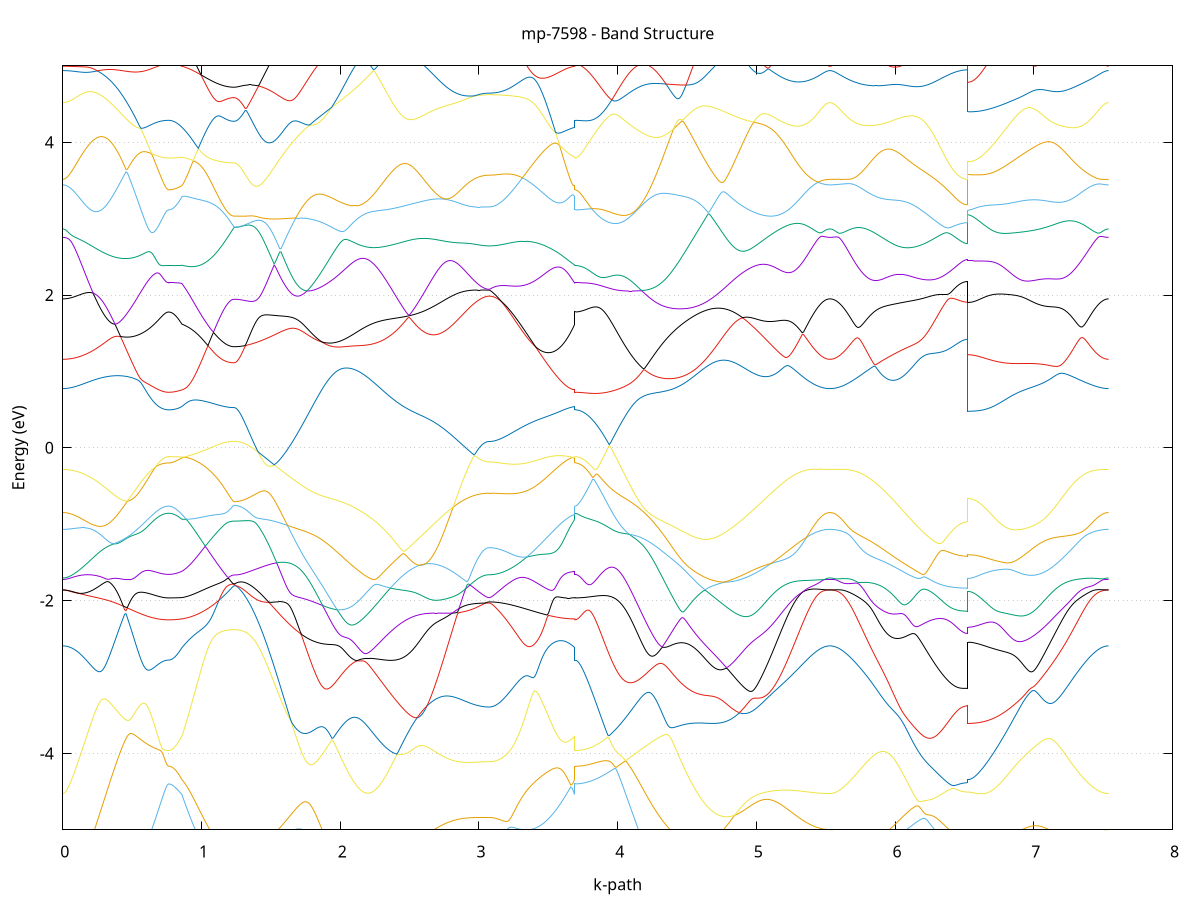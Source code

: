 set title 'mp-7598 - Band Structure'
set xlabel 'k-path'
set ylabel 'Energy (eV)'
set grid y
set yrange [-5:5]
set terminal png size 800,600
set output 'mp-7598_bands_gnuplot.png'
plot '-' using 1:2 with lines notitle, '-' using 1:2 with lines notitle, '-' using 1:2 with lines notitle, '-' using 1:2 with lines notitle, '-' using 1:2 with lines notitle, '-' using 1:2 with lines notitle, '-' using 1:2 with lines notitle, '-' using 1:2 with lines notitle, '-' using 1:2 with lines notitle, '-' using 1:2 with lines notitle, '-' using 1:2 with lines notitle, '-' using 1:2 with lines notitle, '-' using 1:2 with lines notitle, '-' using 1:2 with lines notitle, '-' using 1:2 with lines notitle, '-' using 1:2 with lines notitle, '-' using 1:2 with lines notitle, '-' using 1:2 with lines notitle, '-' using 1:2 with lines notitle, '-' using 1:2 with lines notitle, '-' using 1:2 with lines notitle, '-' using 1:2 with lines notitle, '-' using 1:2 with lines notitle, '-' using 1:2 with lines notitle, '-' using 1:2 with lines notitle, '-' using 1:2 with lines notitle, '-' using 1:2 with lines notitle, '-' using 1:2 with lines notitle, '-' using 1:2 with lines notitle, '-' using 1:2 with lines notitle, '-' using 1:2 with lines notitle, '-' using 1:2 with lines notitle, '-' using 1:2 with lines notitle, '-' using 1:2 with lines notitle, '-' using 1:2 with lines notitle, '-' using 1:2 with lines notitle, '-' using 1:2 with lines notitle, '-' using 1:2 with lines notitle, '-' using 1:2 with lines notitle, '-' using 1:2 with lines notitle, '-' using 1:2 with lines notitle, '-' using 1:2 with lines notitle, '-' using 1:2 with lines notitle, '-' using 1:2 with lines notitle, '-' using 1:2 with lines notitle, '-' using 1:2 with lines notitle, '-' using 1:2 with lines notitle, '-' using 1:2 with lines notitle, '-' using 1:2 with lines notitle, '-' using 1:2 with lines notitle, '-' using 1:2 with lines notitle, '-' using 1:2 with lines notitle, '-' using 1:2 with lines notitle, '-' using 1:2 with lines notitle, '-' using 1:2 with lines notitle, '-' using 1:2 with lines notitle, '-' using 1:2 with lines notitle, '-' using 1:2 with lines notitle, '-' using 1:2 with lines notitle, '-' using 1:2 with lines notitle, '-' using 1:2 with lines notitle, '-' using 1:2 with lines notitle, '-' using 1:2 with lines notitle, '-' using 1:2 with lines notitle
0.000000 -31.265917
0.009908 -31.265917
0.019816 -31.265917
0.029724 -31.265917
0.039632 -31.265817
0.049540 -31.265817
0.059449 -31.265717
0.069357 -31.265717
0.079265 -31.265617
0.089173 -31.265517
0.099081 -31.265417
0.108989 -31.265317
0.118897 -31.265217
0.128805 -31.265017
0.138713 -31.264917
0.148621 -31.264717
0.158529 -31.264617
0.168438 -31.264417
0.178346 -31.264217
0.188254 -31.264017
0.198162 -31.263817
0.208070 -31.263617
0.217978 -31.263417
0.227886 -31.263217
0.237794 -31.263017
0.247702 -31.262817
0.257610 -31.262517
0.267518 -31.262317
0.277427 -31.262017
0.287335 -31.261817
0.297243 -31.261517
0.307151 -31.261317
0.317059 -31.261017
0.326967 -31.260717
0.336875 -31.260417
0.346783 -31.260217
0.356691 -31.259917
0.366599 -31.259617
0.376507 -31.259317
0.386416 -31.259017
0.396324 -31.258717
0.406232 -31.258417
0.416140 -31.258117
0.426048 -31.257817
0.435956 -31.257517
0.445864 -31.257317
0.455772 -31.257017
0.465680 -31.256717
0.475588 -31.256417
0.485496 -31.256117
0.495405 -31.255817
0.505313 -31.255617
0.515221 -31.255317
0.525129 -31.255017
0.535037 -31.254817
0.544945 -31.254517
0.554853 -31.254317
0.564761 -31.254017
0.574669 -31.253817
0.584577 -31.253617
0.594485 -31.253317
0.604394 -31.253117
0.614302 -31.252917
0.624210 -31.252817
0.634118 -31.252617
0.644026 -31.252417
0.653934 -31.252317
0.663842 -31.252117
0.673750 -31.252017
0.683658 -31.251917
0.693566 -31.251817
0.703474 -31.251717
0.713383 -31.251617
0.723291 -31.251517
0.733199 -31.251517
0.743107 -31.251417
0.753015 -31.251417
0.762923 -31.251417
0.762923 -31.251417
0.772437 -31.251417
0.781951 -31.251417
0.791466 -31.251517
0.800980 -31.251617
0.810494 -31.251617
0.820008 -31.251817
0.829522 -31.251917
0.839036 -31.252017
0.848551 -31.252217
0.858065 -31.252417
0.858065 -31.252417
0.867993 -31.252617
0.877921 -31.252917
0.887849 -31.253217
0.897777 -31.253517
0.907704 -31.253917
0.917632 -31.254317
0.927560 -31.254717
0.937488 -31.255017
0.947416 -31.255517
0.957344 -31.255917
0.967272 -31.256317
0.977200 -31.256717
0.987128 -31.257217
0.997056 -31.257617
1.006984 -31.258017
1.016912 -31.258517
1.026840 -31.258917
1.036768 -31.259317
1.046696 -31.259717
1.056624 -31.260117
1.066552 -31.260517
1.076480 -31.260817
1.086408 -31.261217
1.096336 -31.261517
1.106264 -31.261817
1.116192 -31.262117
1.126120 -31.262417
1.136047 -31.262717
1.145975 -31.262917
1.155903 -31.263117
1.165831 -31.263317
1.175759 -31.263517
1.185687 -31.263617
1.195615 -31.263717
1.205543 -31.263817
1.215471 -31.263917
1.225399 -31.263917
1.235327 -31.264017
1.235327 -31.264017
1.245257 -31.263917
1.255187 -31.263917
1.265118 -31.263917
1.275048 -31.263817
1.284978 -31.263717
1.294908 -31.263617
1.304839 -31.263417
1.314769 -31.263317
1.324699 -31.263117
1.334629 -31.262917
1.344560 -31.262617
1.354490 -31.262417
1.364420 -31.262117
1.374350 -31.261917
1.384281 -31.261517
1.394211 -31.261217
1.404141 -31.260917
1.414071 -31.260517
1.424002 -31.260117
1.433932 -31.259717
1.443862 -31.259317
1.453792 -31.258917
1.463723 -31.258417
1.473653 -31.258017
1.483583 -31.257517
1.493513 -31.257017
1.503443 -31.256517
1.513374 -31.256017
1.523304 -31.255417
1.533234 -31.254917
1.543164 -31.254317
1.553095 -31.253817
1.563025 -31.253217
1.572955 -31.252617
1.582885 -31.252017
1.592816 -31.251417
1.602746 -31.250717
1.612676 -31.250117
1.622606 -31.249517
1.632537 -31.248817
1.642467 -31.248217
1.652397 -31.247517
1.662327 -31.246917
1.672258 -31.246217
1.682188 -31.245617
1.692118 -31.244917
1.702048 -31.244217
1.711979 -31.243517
1.721909 -31.242917
1.731839 -31.242217
1.741769 -31.241517
1.751699 -31.240917
1.761630 -31.240217
1.771560 -31.239617
1.781490 -31.238917
1.791420 -31.238317
1.801351 -31.237617
1.811281 -31.237017
1.821211 -31.236317
1.831141 -31.235717
1.841072 -31.235117
1.851002 -31.234517
1.860932 -31.233917
1.870862 -31.233317
1.880793 -31.235917
1.890723 -31.238517
1.900653 -31.241117
1.910583 -31.243617
1.920514 -31.246117
1.930444 -31.248417
1.940374 -31.250717
1.950304 -31.252917
1.960235 -31.255017
1.970165 -31.257017
1.980095 -31.259017
1.990025 -31.260817
1.999955 -31.262517
2.009886 -31.264217
2.019816 -31.265717
2.029746 -31.267117
2.039676 -31.268517
2.049607 -31.269717
2.059537 -31.270817
2.069467 -31.271817
2.079397 -31.272717
2.089328 -31.273517
2.089328 -31.273517
2.099271 -31.274217
2.109214 -31.274817
2.119157 -31.275317
2.129101 -31.275617
2.139044 -31.275917
2.148987 -31.276017
2.158930 -31.276017
2.168874 -31.275917
2.178817 -31.275717
2.188760 -31.275417
2.198703 -31.275017
2.208646 -31.274517
2.218590 -31.273817
2.228533 -31.273117
2.238476 -31.272217
2.248419 -31.271217
2.258363 -31.270217
2.268306 -31.269017
2.278249 -31.267717
2.288192 -31.266417
2.298136 -31.264917
2.308079 -31.263317
2.318022 -31.261717
2.327965 -31.259917
2.337909 -31.258117
2.347852 -31.256217
2.357795 -31.254317
2.367738 -31.252217
2.377681 -31.250217
2.387625 -31.248117
2.397568 -31.245917
2.407511 -31.243817
2.417454 -31.241717
2.427398 -31.239817
2.437341 -31.238017
2.447284 -31.236517
2.457227 -31.235217
2.467171 -31.234417
2.477114 -31.233817
2.487057 -31.233517
2.497000 -31.233417
2.506944 -31.233517
2.516887 -31.233617
2.526830 -31.233817
2.536773 -31.234117
2.546716 -31.234417
2.556660 -31.234817
2.566603 -31.235217
2.576546 -31.235617
2.586489 -31.236017
2.596433 -31.236517
2.606376 -31.236917
2.616319 -31.237417
2.626262 -31.237817
2.636206 -31.238317
2.646149 -31.238817
2.656092 -31.239317
2.666035 -31.239717
2.675979 -31.240217
2.685922 -31.240717
2.695865 -31.241217
2.705808 -31.241717
2.715751 -31.242117
2.725695 -31.242617
2.735638 -31.243117
2.745581 -31.243617
2.755524 -31.244017
2.765468 -31.244517
2.775411 -31.244917
2.785354 -31.245317
2.795297 -31.245817
2.805241 -31.246217
2.815184 -31.246617
2.825127 -31.247017
2.835070 -31.247417
2.845014 -31.247717
2.854957 -31.248117
2.864900 -31.248517
2.874843 -31.248817
2.884786 -31.249117
2.894730 -31.249417
2.904673 -31.249717
2.914616 -31.250017
2.924559 -31.250317
2.934503 -31.250517
2.944446 -31.250717
2.954389 -31.251017
2.964332 -31.251217
2.974276 -31.251317
2.984219 -31.251517
2.994162 -31.251717
3.004105 -31.251817
3.014049 -31.251917
3.023992 -31.252017
3.033935 -31.252117
3.043878 -31.252217
3.053821 -31.252217
3.063765 -31.252217
3.073708 -31.252217
3.073708 -31.252217
3.083677 -31.252217
3.093646 -31.252217
3.103615 -31.252217
3.113584 -31.252217
3.123553 -31.252217
3.133521 -31.252217
3.143490 -31.252217
3.153459 -31.252217
3.163428 -31.252217
3.173397 -31.252217
3.183366 -31.252217
3.193335 -31.252217
3.203304 -31.252217
3.213273 -31.252217
3.223242 -31.252217
3.233211 -31.252217
3.243180 -31.252217
3.253149 -31.252217
3.263117 -31.252117
3.273086 -31.252117
3.283055 -31.252117
3.293024 -31.252117
3.302993 -31.252117
3.312962 -31.252117
3.322931 -31.252117
3.332900 -31.252117
3.342869 -31.252117
3.352838 -31.252117
3.362807 -31.252117
3.372776 -31.252117
3.382745 -31.252017
3.392713 -31.252017
3.402682 -31.252017
3.412651 -31.252017
3.422620 -31.252017
3.432589 -31.252017
3.442558 -31.252017
3.452527 -31.252017
3.462496 -31.252017
3.472465 -31.252017
3.482434 -31.252017
3.492403 -31.252017
3.502372 -31.252017
3.512341 -31.252017
3.522309 -31.252017
3.532278 -31.252017
3.542247 -31.252017
3.552216 -31.252117
3.562185 -31.252117
3.572154 -31.252117
3.582123 -31.252117
3.592092 -31.252117
3.602061 -31.252117
3.612030 -31.252117
3.621999 -31.252217
3.631968 -31.252217
3.641937 -31.252217
3.651905 -31.252217
3.661874 -31.252317
3.671843 -31.252317
3.681812 -31.252317
3.691781 -31.252417
3.691781 -31.251417
3.701663 -31.251417
3.711544 -31.251417
3.721426 -31.251317
3.731308 -31.251317
3.741189 -31.251217
3.751071 -31.251117
3.760953 -31.251017
3.770834 -31.250817
3.780716 -31.250717
3.790597 -31.250517
3.800479 -31.250317
3.810361 -31.250117
3.820242 -31.249917
3.830124 -31.249717
3.840006 -31.249417
3.849887 -31.249217
3.859769 -31.248917
3.869650 -31.248617
3.879532 -31.248317
3.889414 -31.248017
3.899295 -31.247617
3.909177 -31.247317
3.919058 -31.246917
3.928940 -31.246517
3.938822 -31.246217
3.948703 -31.245817
3.958585 -31.245317
3.968467 -31.244917
3.978348 -31.244517
3.988230 -31.244117
3.998111 -31.243617
4.007993 -31.243217
4.017875 -31.242717
4.027756 -31.242217
4.037638 -31.241817
4.047520 -31.241317
4.057401 -31.240817
4.067283 -31.240317
4.077164 -31.239917
4.087046 -31.239417
4.096928 -31.238917
4.106809 -31.238417
4.116691 -31.237917
4.126573 -31.237417
4.136454 -31.236917
4.146336 -31.236517
4.156217 -31.236017
4.166099 -31.235517
4.175981 -31.235117
4.185862 -31.234617
4.195744 -31.234217
4.205626 -31.233717
4.215507 -31.233317
4.225389 -31.233017
4.235270 -31.232617
4.245152 -31.232317
4.255034 -31.232117
4.264915 -31.231917
4.274797 -31.231917
4.284679 -31.232017
4.294560 -31.232417
4.304442 -31.233217
4.314323 -31.234417
4.324205 -31.236117
4.334087 -31.238017
4.343968 -31.240117
4.353850 -31.242317
4.363732 -31.244517
4.373613 -31.246717
4.383495 -31.248917
4.393376 -31.251117
4.403258 -31.253217
4.413140 -31.255217
4.423021 -31.257117
4.432903 -31.259017
4.442785 -31.260817
4.452666 -31.262417
4.452666 -31.262417
4.462643 -31.264117
4.472620 -31.265617
4.482597 -31.267017
4.492573 -31.268317
4.502550 -31.269517
4.512527 -31.270617
4.522504 -31.271617
4.532481 -31.272517
4.542457 -31.273317
4.552434 -31.274017
4.562411 -31.274617
4.572388 -31.275017
4.582365 -31.275417
4.592342 -31.275617
4.602318 -31.275817
4.612295 -31.275817
4.622272 -31.275717
4.632249 -31.275417
4.642226 -31.275117
4.652202 -31.274717
4.662179 -31.274117
4.672156 -31.273417
4.682133 -31.272717
4.692110 -31.271817
4.702087 -31.270817
4.712063 -31.269717
4.722040 -31.268517
4.732017 -31.267117
4.741994 -31.265717
4.751971 -31.264217
4.761947 -31.262617
4.771924 -31.260817
4.781901 -31.259017
4.791878 -31.257117
4.801855 -31.255117
4.811831 -31.253017
4.821808 -31.250817
4.831785 -31.248517
4.841762 -31.246217
4.851739 -31.243817
4.861716 -31.241317
4.871692 -31.238917
4.881669 -31.236617
4.891646 -31.235317
4.901623 -31.235317
4.911600 -31.235817
4.921576 -31.236317
4.931553 -31.236917
4.941530 -31.237517
4.951507 -31.238217
4.961484 -31.238817
4.971461 -31.239517
4.981437 -31.240117
4.991414 -31.240817
5.001391 -31.241517
5.011368 -31.242217
5.021345 -31.242917
5.031321 -31.243517
5.041298 -31.244217
5.051275 -31.244917
5.061252 -31.245617
5.071229 -31.246317
5.081205 -31.247017
5.091182 -31.247717
5.101159 -31.248317
5.111136 -31.249017
5.121113 -31.249717
5.131090 -31.250417
5.141066 -31.251017
5.151043 -31.251717
5.161020 -31.252317
5.170997 -31.253017
5.180974 -31.253617
5.190950 -31.254217
5.200927 -31.254817
5.210904 -31.255417
5.220881 -31.256017
5.230858 -31.256617
5.240834 -31.257217
5.250811 -31.257717
5.260788 -31.258317
5.270765 -31.258817
5.280742 -31.259317
5.290719 -31.259817
5.300695 -31.260317
5.310672 -31.260717
5.320649 -31.261217
5.330626 -31.261617
5.340603 -31.262017
5.350579 -31.262417
5.360556 -31.262817
5.370533 -31.263117
5.380510 -31.263417
5.390487 -31.263817
5.400464 -31.264117
5.410440 -31.264317
5.420417 -31.264617
5.430394 -31.264817
5.440371 -31.265017
5.450348 -31.265217
5.460324 -31.265417
5.470301 -31.265517
5.480278 -31.265617
5.490255 -31.265717
5.500232 -31.265817
5.510208 -31.265917
5.520185 -31.265917
5.530162 -31.265917
5.530162 -31.265917
5.540114 -31.265917
5.550066 -31.265917
5.560018 -31.265817
5.569970 -31.265817
5.579922 -31.265717
5.589874 -31.265617
5.599826 -31.265417
5.609778 -31.265317
5.619730 -31.265117
5.629682 -31.264917
5.639634 -31.264717
5.649586 -31.264517
5.659538 -31.264217
5.669490 -31.263917
5.679442 -31.263617
5.689394 -31.263317
5.699346 -31.263017
5.709298 -31.262717
5.719250 -31.262317
5.729202 -31.261917
5.739154 -31.261517
5.749106 -31.261117
5.759058 -31.260717
5.769010 -31.260217
5.778962 -31.259817
5.788914 -31.259317
5.798866 -31.258817
5.808818 -31.258317
5.818770 -31.257817
5.828722 -31.257317
5.838674 -31.256717
5.848626 -31.256217
5.858578 -31.255617
5.868530 -31.255017
5.878482 -31.254517
5.888434 -31.253917
5.898386 -31.253317
5.908338 -31.252617
5.918290 -31.252017
5.928242 -31.251417
5.938194 -31.250817
5.948146 -31.250117
5.958098 -31.249517
5.968050 -31.248817
5.978002 -31.248217
5.987954 -31.247517
5.997906 -31.246917
6.007858 -31.246217
6.017810 -31.245517
6.027762 -31.244917
6.037714 -31.244217
6.047666 -31.243517
6.057618 -31.242917
6.067570 -31.242217
6.077522 -31.241617
6.087474 -31.240917
6.097426 -31.240317
6.107378 -31.239617
6.117330 -31.239017
6.127282 -31.238417
6.137234 -31.237817
6.147186 -31.237217
6.157138 -31.236617
6.167090 -31.236117
6.177042 -31.235517
6.186994 -31.235117
6.196946 -31.234817
6.206898 -31.234717
6.216850 -31.235117
6.226802 -31.236417
6.236754 -31.238317
6.246706 -31.240417
6.256658 -31.242617
6.266610 -31.244817
6.276562 -31.247017
6.286514 -31.249117
6.296466 -31.251117
6.306418 -31.253117
6.316370 -31.255017
6.326322 -31.256917
6.336274 -31.258717
6.346226 -31.260417
6.356179 -31.262017
6.366131 -31.263517
6.376083 -31.264917
6.386035 -31.266317
6.395987 -31.267617
6.405939 -31.268817
6.415891 -31.269917
6.425843 -31.270917
6.435795 -31.271817
6.445747 -31.272617
6.455699 -31.273317
6.465651 -31.273917
6.475603 -31.274517
6.485555 -31.274917
6.495507 -31.275217
6.505459 -31.275517
6.515411 -31.275617
6.525363 -31.275717
6.525363 -31.276017
6.535304 -31.276017
6.545246 -31.275817
6.555188 -31.275617
6.565130 -31.275317
6.575072 -31.274917
6.585014 -31.274417
6.594955 -31.273817
6.604897 -31.273117
6.614839 -31.272317
6.624781 -31.271417
6.634723 -31.270417
6.644665 -31.269417
6.654606 -31.268317
6.664548 -31.267017
6.674490 -31.265717
6.684432 -31.264317
6.694374 -31.262917
6.704316 -31.261317
6.714257 -31.259717
6.724199 -31.258017
6.734141 -31.256217
6.744083 -31.254317
6.754025 -31.252417
6.763966 -31.250417
6.773908 -31.248317
6.783850 -31.246217
6.793792 -31.244117
6.803734 -31.241917
6.813676 -31.239817
6.823617 -31.237717
6.833559 -31.236017
6.843501 -31.235017
6.853443 -31.234717
6.863385 -31.234917
6.873327 -31.235217
6.883268 -31.235717
6.893210 -31.236217
6.903152 -31.236717
6.913094 -31.237317
6.923036 -31.237917
6.932978 -31.238417
6.942919 -31.239017
6.952861 -31.239717
6.962803 -31.240317
6.972745 -31.240917
6.982687 -31.241517
6.992629 -31.242217
7.002570 -31.242817
7.012512 -31.243417
7.022454 -31.244117
7.032396 -31.244717
7.042338 -31.245417
7.052280 -31.246017
7.062221 -31.246717
7.072163 -31.247317
7.082105 -31.248017
7.092047 -31.248617
7.101989 -31.249317
7.111931 -31.249917
7.121872 -31.250517
7.131814 -31.251117
7.141756 -31.251817
7.151698 -31.252417
7.161640 -31.253017
7.171581 -31.253617
7.181523 -31.254217
7.191465 -31.254717
7.201407 -31.255317
7.211349 -31.255917
7.221291 -31.256417
7.231232 -31.257017
7.241174 -31.257517
7.251116 -31.258017
7.261058 -31.258517
7.271000 -31.259017
7.280942 -31.259517
7.290883 -31.259917
7.300825 -31.260417
7.310767 -31.260817
7.320709 -31.261217
7.330651 -31.261617
7.340593 -31.262017
7.350534 -31.262417
7.360476 -31.262717
7.370418 -31.263117
7.380360 -31.263417
7.390302 -31.263717
7.400244 -31.264017
7.410185 -31.264217
7.420127 -31.264517
7.430069 -31.264717
7.440011 -31.264917
7.449953 -31.265117
7.459895 -31.265317
7.469836 -31.265417
7.479778 -31.265617
7.489720 -31.265717
7.499662 -31.265817
7.509604 -31.265817
7.519546 -31.265917
7.529487 -31.265917
7.539429 -31.265917
e
0.000000 -31.181117
0.009908 -31.181117
0.019816 -31.181217
0.029724 -31.181217
0.039632 -31.181317
0.049540 -31.181417
0.059449 -31.181517
0.069357 -31.181617
0.079265 -31.181817
0.089173 -31.181917
0.099081 -31.182117
0.108989 -31.182317
0.118897 -31.182517
0.128805 -31.182817
0.138713 -31.183017
0.148621 -31.183317
0.158529 -31.183617
0.168438 -31.183817
0.178346 -31.184217
0.188254 -31.184517
0.198162 -31.184817
0.208070 -31.185217
0.217978 -31.185517
0.227886 -31.185917
0.237794 -31.186317
0.247702 -31.186717
0.257610 -31.187117
0.267518 -31.187517
0.277427 -31.187917
0.287335 -31.188317
0.297243 -31.188717
0.307151 -31.189217
0.317059 -31.189617
0.326967 -31.190117
0.336875 -31.190517
0.346783 -31.191017
0.356691 -31.191417
0.366599 -31.191917
0.376507 -31.192317
0.386416 -31.192817
0.396324 -31.193317
0.406232 -31.193717
0.416140 -31.194217
0.426048 -31.194617
0.435956 -31.195117
0.445864 -31.195517
0.455772 -31.196017
0.465680 -31.196417
0.475588 -31.196917
0.485496 -31.197317
0.495405 -31.197717
0.505313 -31.198117
0.515221 -31.198517
0.525129 -31.198917
0.535037 -31.199317
0.544945 -31.199717
0.554853 -31.200117
0.564761 -31.200417
0.574669 -31.200817
0.584577 -31.201117
0.594485 -31.201417
0.604394 -31.201717
0.614302 -31.202017
0.624210 -31.202317
0.634118 -31.202617
0.644026 -31.202817
0.653934 -31.203017
0.663842 -31.203217
0.673750 -31.203417
0.683658 -31.203617
0.693566 -31.203717
0.703474 -31.203917
0.713383 -31.204017
0.723291 -31.204117
0.733199 -31.204217
0.743107 -31.204217
0.753015 -31.204217
0.762923 -31.204317
0.762923 -31.204317
0.772437 -31.204217
0.781951 -31.204217
0.791466 -31.204217
0.800980 -31.204117
0.810494 -31.204117
0.820008 -31.204017
0.829522 -31.203917
0.839036 -31.203817
0.848551 -31.203717
0.858065 -31.203517
0.858065 -31.203517
0.867993 -31.203417
0.877921 -31.203217
0.887849 -31.203117
0.897777 -31.202917
0.907704 -31.202717
0.917632 -31.202517
0.927560 -31.202317
0.937488 -31.202117
0.947416 -31.201917
0.957344 -31.201717
0.967272 -31.201517
0.977200 -31.201317
0.987128 -31.201017
0.997056 -31.200817
1.006984 -31.200617
1.016912 -31.200417
1.026840 -31.200217
1.036768 -31.200017
1.046696 -31.199817
1.056624 -31.199717
1.066552 -31.199517
1.076480 -31.199317
1.086408 -31.199217
1.096336 -31.199017
1.106264 -31.198917
1.116192 -31.198717
1.126120 -31.198617
1.136047 -31.198517
1.145975 -31.198417
1.155903 -31.198317
1.165831 -31.198317
1.175759 -31.198217
1.185687 -31.198117
1.195615 -31.198117
1.205543 -31.198017
1.215471 -31.198017
1.225399 -31.198017
1.235327 -31.198017
1.235327 -31.198017
1.245257 -31.198017
1.255187 -31.198017
1.265118 -31.197917
1.275048 -31.197917
1.284978 -31.197817
1.294908 -31.197717
1.304839 -31.197617
1.314769 -31.197517
1.324699 -31.197417
1.334629 -31.197217
1.344560 -31.197017
1.354490 -31.196917
1.364420 -31.196717
1.374350 -31.196517
1.384281 -31.196217
1.394211 -31.196017
1.404141 -31.195817
1.414071 -31.195517
1.424002 -31.195217
1.433932 -31.194917
1.443862 -31.194617
1.453792 -31.194317
1.463723 -31.194017
1.473653 -31.193717
1.483583 -31.193317
1.493513 -31.193017
1.503443 -31.192617
1.513374 -31.192217
1.523304 -31.191817
1.533234 -31.191417
1.543164 -31.191017
1.553095 -31.190617
1.563025 -31.190217
1.572955 -31.189717
1.582885 -31.189317
1.592816 -31.188917
1.602746 -31.188417
1.612676 -31.188017
1.622606 -31.187517
1.632537 -31.187017
1.642467 -31.186617
1.652397 -31.186117
1.662327 -31.185617
1.672258 -31.185217
1.682188 -31.184717
1.692118 -31.184217
1.702048 -31.183717
1.711979 -31.183317
1.721909 -31.186217
1.731839 -31.189617
1.741769 -31.192917
1.751699 -31.196217
1.761630 -31.199517
1.771560 -31.202817
1.781490 -31.206017
1.791420 -31.209217
1.801351 -31.212417
1.811281 -31.215517
1.821211 -31.218617
1.831141 -31.221617
1.841072 -31.224617
1.851002 -31.227517
1.860932 -31.230317
1.870862 -31.233117
1.880793 -31.232717
1.890723 -31.232117
1.900653 -31.231617
1.910583 -31.231017
1.920514 -31.230517
1.930444 -31.230017
1.940374 -31.229517
1.950304 -31.229017
1.960235 -31.228517
1.970165 -31.228117
1.980095 -31.227617
1.990025 -31.227217
1.999955 -31.226817
2.009886 -31.226417
2.019816 -31.226017
2.029746 -31.225617
2.039676 -31.225317
2.049607 -31.225217
2.059537 -31.226317
2.069467 -31.227217
2.079397 -31.228017
2.089328 -31.228817
2.089328 -31.228817
2.099271 -31.229417
2.109214 -31.229917
2.119157 -31.230317
2.129101 -31.230717
2.139044 -31.230917
2.148987 -31.231017
2.158930 -31.231017
2.168874 -31.230917
2.178817 -31.230717
2.188760 -31.230417
2.198703 -31.230017
2.208646 -31.229517
2.218590 -31.228817
2.228533 -31.228117
2.238476 -31.227317
2.248419 -31.226417
2.258363 -31.225417
2.268306 -31.224317
2.278249 -31.223017
2.288192 -31.222617
2.298136 -31.222817
2.308079 -31.222917
2.318022 -31.223017
2.327965 -31.223117
2.337909 -31.223317
2.347852 -31.223417
2.357795 -31.223617
2.367738 -31.223717
2.377681 -31.223817
2.387625 -31.223917
2.397568 -31.223917
2.407511 -31.223917
2.417454 -31.223717
2.427398 -31.223417
2.437341 -31.222817
2.447284 -31.222017
2.457227 -31.220717
2.467171 -31.219117
2.477114 -31.217117
2.487057 -31.214817
2.497000 -31.212317
2.506944 -31.209617
2.516887 -31.206717
2.526830 -31.203817
2.536773 -31.200717
2.546716 -31.197617
2.556660 -31.194517
2.566603 -31.191217
2.576546 -31.188017
2.586489 -31.184717
2.596433 -31.181417
2.606376 -31.178117
2.616319 -31.177417
2.626262 -31.177717
2.636206 -31.178017
2.646149 -31.178317
2.656092 -31.178617
2.666035 -31.179017
2.675979 -31.179317
2.685922 -31.179617
2.695865 -31.180017
2.705808 -31.180317
2.715751 -31.180617
2.725695 -31.181017
2.735638 -31.181317
2.745581 -31.181617
2.755524 -31.181917
2.765468 -31.182317
2.775411 -31.182617
2.785354 -31.182917
2.795297 -31.183217
2.805241 -31.183517
2.815184 -31.183717
2.825127 -31.184017
2.835070 -31.184317
2.845014 -31.184617
2.854957 -31.184817
2.864900 -31.185117
2.874843 -31.185317
2.884786 -31.185517
2.894730 -31.185717
2.904673 -31.186017
2.914616 -31.186217
2.924559 -31.186317
2.934503 -31.186517
2.944446 -31.186717
2.954389 -31.186817
2.964332 -31.187017
2.974276 -31.187117
2.984219 -31.187217
2.994162 -31.187317
3.004105 -31.187417
3.014049 -31.187517
3.023992 -31.187617
3.033935 -31.187617
3.043878 -31.187717
3.053821 -31.187717
3.063765 -31.187717
3.073708 -31.187717
3.073708 -31.187717
3.083677 -31.187717
3.093646 -31.187817
3.103615 -31.187817
3.113584 -31.187917
3.123553 -31.188017
3.133521 -31.188117
3.143490 -31.188217
3.153459 -31.188417
3.163428 -31.188517
3.173397 -31.188717
3.183366 -31.188917
3.193335 -31.189117
3.203304 -31.189417
3.213273 -31.189617
3.223242 -31.189917
3.233211 -31.190217
3.243180 -31.190517
3.253149 -31.190817
3.263117 -31.191117
3.273086 -31.191417
3.283055 -31.191717
3.293024 -31.192117
3.302993 -31.192417
3.312962 -31.192817
3.322931 -31.193117
3.332900 -31.193517
3.342869 -31.193917
3.352838 -31.194317
3.362807 -31.194617
3.372776 -31.195017
3.382745 -31.195417
3.392713 -31.195817
3.402682 -31.196217
3.412651 -31.196517
3.422620 -31.196917
3.432589 -31.197317
3.442558 -31.197717
3.452527 -31.198017
3.462496 -31.198417
3.472465 -31.198717
3.482434 -31.199117
3.492403 -31.199417
3.502372 -31.199717
3.512341 -31.200017
3.522309 -31.200317
3.532278 -31.200617
3.542247 -31.200917
3.552216 -31.201217
3.562185 -31.201517
3.572154 -31.201717
3.582123 -31.201917
3.592092 -31.202217
3.602061 -31.202417
3.612030 -31.202617
3.621999 -31.202717
3.631968 -31.202917
3.641937 -31.203017
3.651905 -31.203217
3.661874 -31.203317
3.671843 -31.203417
3.681812 -31.203517
3.691781 -31.203517
3.691781 -31.204317
3.701663 -31.204217
3.711544 -31.204217
3.721426 -31.204217
3.731308 -31.204117
3.741189 -31.204017
3.751071 -31.203917
3.760953 -31.203817
3.770834 -31.203717
3.780716 -31.203617
3.790597 -31.203417
3.800479 -31.203217
3.810361 -31.203017
3.820242 -31.202817
3.830124 -31.202617
3.840006 -31.202317
3.849887 -31.202117
3.859769 -31.201817
3.869650 -31.201517
3.879532 -31.201217
3.889414 -31.200917
3.899295 -31.200517
3.909177 -31.200217
3.919058 -31.199817
3.928940 -31.199517
3.938822 -31.199117
3.948703 -31.198717
3.958585 -31.198317
3.968467 -31.197817
3.978348 -31.197417
3.988230 -31.197017
3.998111 -31.196517
4.007993 -31.196017
4.017875 -31.195617
4.027756 -31.195117
4.037638 -31.194617
4.047520 -31.194117
4.057401 -31.193617
4.067283 -31.193017
4.077164 -31.192517
4.087046 -31.192017
4.096928 -31.191517
4.106809 -31.190917
4.116691 -31.190417
4.126573 -31.189817
4.136454 -31.189317
4.146336 -31.188717
4.156217 -31.188217
4.166099 -31.187617
4.175981 -31.187117
4.185862 -31.188517
4.195744 -31.191717
4.205626 -31.194917
4.215507 -31.198117
4.225389 -31.201217
4.235270 -31.204317
4.245152 -31.207317
4.255034 -31.210217
4.264915 -31.213017
4.274797 -31.215717
4.284679 -31.218117
4.294560 -31.220317
4.304442 -31.222017
4.314323 -31.223217
4.324205 -31.224017
4.334087 -31.224417
4.343968 -31.224517
4.353850 -31.224617
4.363732 -31.224517
4.373613 -31.224417
4.383495 -31.224317
4.393376 -31.224117
4.403258 -31.223917
4.413140 -31.223717
4.423021 -31.223617
4.432903 -31.223417
4.442785 -31.223317
4.452666 -31.223117
4.452666 -31.223117
4.462643 -31.223017
4.472620 -31.222817
4.482597 -31.222717
4.492573 -31.223117
4.502550 -31.224317
4.512527 -31.225417
4.522504 -31.226417
4.532481 -31.227317
4.542457 -31.228017
4.552434 -31.228717
4.562411 -31.229317
4.572388 -31.229817
4.582365 -31.230117
4.592342 -31.230417
4.602318 -31.230517
4.612295 -31.230617
4.622272 -31.230517
4.632249 -31.230417
4.642226 -31.230117
4.652202 -31.229717
4.662179 -31.229217
4.672156 -31.228717
4.682133 -31.228017
4.692110 -31.227217
4.702087 -31.226317
4.712063 -31.225417
4.722040 -31.225817
4.732017 -31.226117
4.741994 -31.226517
4.751971 -31.226917
4.761947 -31.227317
4.771924 -31.227817
4.781901 -31.228217
4.791878 -31.228717
4.801855 -31.229117
4.811831 -31.229617
4.821808 -31.230117
4.831785 -31.230617
4.841762 -31.231217
4.851739 -31.231717
4.861716 -31.232217
4.871692 -31.232617
4.881669 -31.232817
4.891646 -31.231917
4.901623 -31.229717
4.911600 -31.227017
4.921576 -31.224217
4.931553 -31.221217
4.941530 -31.218217
4.951507 -31.215117
4.961484 -31.212017
4.971461 -31.208817
4.981437 -31.205517
4.991414 -31.202317
5.001391 -31.199017
5.011368 -31.195617
5.021345 -31.192317
5.031321 -31.188917
5.041298 -31.185517
5.051275 -31.182117
5.061252 -31.178717
5.071229 -31.175317
5.081205 -31.172417
5.091182 -31.172717
5.101159 -31.173017
5.111136 -31.173317
5.121113 -31.173617
5.131090 -31.173917
5.141066 -31.174117
5.151043 -31.174417
5.161020 -31.174717
5.170997 -31.175017
5.180974 -31.175317
5.190950 -31.175617
5.200927 -31.175917
5.210904 -31.176117
5.220881 -31.176417
5.230858 -31.176717
5.240834 -31.176917
5.250811 -31.177217
5.260788 -31.177417
5.270765 -31.177717
5.280742 -31.177917
5.290719 -31.178217
5.300695 -31.178417
5.310672 -31.178617
5.320649 -31.178817
5.330626 -31.179017
5.340603 -31.179217
5.350579 -31.179417
5.360556 -31.179617
5.370533 -31.179817
5.380510 -31.179917
5.390487 -31.180117
5.400464 -31.180217
5.410440 -31.180317
5.420417 -31.180517
5.430394 -31.180617
5.440371 -31.180717
5.450348 -31.180817
5.460324 -31.180917
5.470301 -31.180917
5.480278 -31.181017
5.490255 -31.181017
5.500232 -31.181117
5.510208 -31.181117
5.520185 -31.181117
5.530162 -31.181117
5.530162 -31.181117
5.540114 -31.181117
5.550066 -31.181117
5.560018 -31.181117
5.569970 -31.181117
5.579922 -31.181017
5.589874 -31.181017
5.599826 -31.181017
5.609778 -31.180917
5.619730 -31.180917
5.629682 -31.180817
5.639634 -31.180717
5.649586 -31.180717
5.659538 -31.180617
5.669490 -31.180517
5.679442 -31.180417
5.689394 -31.180317
5.699346 -31.180217
5.709298 -31.180117
5.719250 -31.180017
5.729202 -31.179917
5.739154 -31.179817
5.749106 -31.179617
5.759058 -31.179517
5.769010 -31.179317
5.778962 -31.179217
5.788914 -31.179117
5.798866 -31.178917
5.808818 -31.178717
5.818770 -31.178617
5.828722 -31.178417
5.838674 -31.178217
5.848626 -31.178117
5.858578 -31.177917
5.868530 -31.177717
5.878482 -31.177517
5.888434 -31.177317
5.898386 -31.177117
5.908338 -31.177017
5.918290 -31.176817
5.928242 -31.176617
5.938194 -31.176417
5.948146 -31.176217
5.958098 -31.176017
5.968050 -31.175717
5.978002 -31.175517
5.987954 -31.175317
5.997906 -31.175117
6.007858 -31.174917
6.017810 -31.174817
6.027762 -31.175817
6.037714 -31.178917
6.047666 -31.182117
6.057618 -31.185217
6.067570 -31.188317
6.077522 -31.191417
6.087474 -31.194517
6.097426 -31.197617
6.107378 -31.200617
6.117330 -31.203717
6.127282 -31.206617
6.137234 -31.209617
6.147186 -31.212517
6.157138 -31.215317
6.167090 -31.218117
6.177042 -31.220817
6.186994 -31.223517
6.196946 -31.225917
6.206898 -31.228117
6.216850 -31.229717
6.226802 -31.230417
6.236754 -31.230517
6.246706 -31.230317
6.256658 -31.230017
6.266610 -31.229617
6.276562 -31.229217
6.286514 -31.228817
6.296466 -31.228417
6.306418 -31.228017
6.316370 -31.227617
6.326322 -31.227217
6.336274 -31.226917
6.346226 -31.226617
6.356179 -31.226317
6.366131 -31.226017
6.376083 -31.225917
6.386035 -31.225817
6.395987 -31.225817
6.405939 -31.226117
6.415891 -31.226517
6.425843 -31.227117
6.435795 -31.227817
6.445747 -31.228417
6.455699 -31.229017
6.465651 -31.229517
6.475603 -31.230017
6.485555 -31.230317
6.495507 -31.230617
6.505459 -31.230817
6.515411 -31.231017
6.525363 -31.231017
6.525363 -31.232617
6.535304 -31.232617
6.545246 -31.232517
6.555188 -31.232317
6.565130 -31.232117
6.575072 -31.231817
6.585014 -31.231417
6.594955 -31.231017
6.604897 -31.230617
6.614839 -31.230117
6.624781 -31.229617
6.634723 -31.229117
6.644665 -31.228717
6.654606 -31.228317
6.664548 -31.228017
6.674490 -31.227817
6.684432 -31.227717
6.694374 -31.227717
6.704316 -31.227717
6.714257 -31.227917
6.724199 -31.228017
6.734141 -31.228317
6.744083 -31.228517
6.754025 -31.228817
6.763966 -31.229117
6.773908 -31.229517
6.783850 -31.229817
6.793792 -31.230217
6.803734 -31.230517
6.813676 -31.230817
6.823617 -31.230917
6.833559 -31.230717
6.843501 -31.229717
6.853443 -31.227917
6.863385 -31.225617
6.873327 -31.223117
6.883268 -31.220517
6.893210 -31.217817
6.903152 -31.215117
6.913094 -31.212317
6.923036 -31.209417
6.932978 -31.206617
6.942919 -31.203717
6.952861 -31.200717
6.962803 -31.197817
6.972745 -31.194817
6.982687 -31.191917
6.992629 -31.188917
7.002570 -31.186017
7.012512 -31.183217
7.022454 -31.180617
7.032396 -31.178417
7.042338 -31.177017
7.052280 -31.176317
7.062221 -31.176117
7.072163 -31.176017
7.082105 -31.176117
7.092047 -31.176217
7.101989 -31.176317
7.111931 -31.176417
7.121872 -31.176617
7.131814 -31.176817
7.141756 -31.176917
7.151698 -31.177117
7.161640 -31.177317
7.171581 -31.177417
7.181523 -31.177617
7.191465 -31.177817
7.201407 -31.177917
7.211349 -31.178117
7.221291 -31.178317
7.231232 -31.178417
7.241174 -31.178617
7.251116 -31.178717
7.261058 -31.178917
7.271000 -31.179017
7.280942 -31.179217
7.290883 -31.179317
7.300825 -31.179517
7.310767 -31.179617
7.320709 -31.179717
7.330651 -31.179817
7.340593 -31.179917
7.350534 -31.180117
7.360476 -31.180217
7.370418 -31.180317
7.380360 -31.180417
7.390302 -31.180517
7.400244 -31.180517
7.410185 -31.180617
7.420127 -31.180717
7.430069 -31.180817
7.440011 -31.180817
7.449953 -31.180917
7.459895 -31.180917
7.469836 -31.181017
7.479778 -31.181017
7.489720 -31.181017
7.499662 -31.181117
7.509604 -31.181117
7.519546 -31.181117
7.529487 -31.181117
7.539429 -31.181117
e
0.000000 -31.146317
0.009908 -31.146317
0.019816 -31.146317
0.029724 -31.146317
0.039632 -31.146317
0.049540 -31.146317
0.059449 -31.146317
0.069357 -31.146217
0.079265 -31.146217
0.089173 -31.146217
0.099081 -31.146117
0.108989 -31.146117
0.118897 -31.146017
0.128805 -31.146017
0.138713 -31.145917
0.148621 -31.145917
0.158529 -31.145817
0.168438 -31.145817
0.178346 -31.145717
0.188254 -31.145617
0.198162 -31.145617
0.208070 -31.145517
0.217978 -31.145517
0.227886 -31.145417
0.237794 -31.145317
0.247702 -31.145317
0.257610 -31.145217
0.267518 -31.145117
0.277427 -31.145117
0.287335 -31.145017
0.297243 -31.145017
0.307151 -31.144917
0.317059 -31.144817
0.326967 -31.144817
0.336875 -31.144717
0.346783 -31.144717
0.356691 -31.144617
0.366599 -31.144617
0.376507 -31.144517
0.386416 -31.144517
0.396324 -31.144417
0.406232 -31.144417
0.416140 -31.144317
0.426048 -31.144317
0.435956 -31.144317
0.445864 -31.144217
0.455772 -31.144217
0.465680 -31.144217
0.475588 -31.144117
0.485496 -31.144117
0.495405 -31.144117
0.505313 -31.144017
0.515221 -31.144017
0.525129 -31.144017
0.535037 -31.143917
0.544945 -31.143917
0.554853 -31.143917
0.564761 -31.143917
0.574669 -31.143917
0.584577 -31.143817
0.594485 -31.143817
0.604394 -31.143817
0.614302 -31.143817
0.624210 -31.143817
0.634118 -31.143817
0.644026 -31.143817
0.653934 -31.143717
0.663842 -31.143717
0.673750 -31.143717
0.683658 -31.143717
0.693566 -31.143717
0.703474 -31.143717
0.713383 -31.143717
0.723291 -31.143717
0.733199 -31.143717
0.743107 -31.143717
0.753015 -31.143717
0.762923 -31.143717
0.762923 -31.143717
0.772437 -31.143717
0.781951 -31.143717
0.791466 -31.143717
0.800980 -31.143717
0.810494 -31.143717
0.820008 -31.143717
0.829522 -31.143817
0.839036 -31.143817
0.848551 -31.143817
0.858065 -31.143817
0.858065 -31.143817
0.867993 -31.143917
0.877921 -31.143917
0.887849 -31.143917
0.897777 -31.143917
0.907704 -31.144017
0.917632 -31.144017
0.927560 -31.144017
0.937488 -31.144117
0.947416 -31.144117
0.957344 -31.144217
0.967272 -31.144217
0.977200 -31.144217
0.987128 -31.144317
0.997056 -31.144317
1.006984 -31.144317
1.016912 -31.144417
1.026840 -31.144417
1.036768 -31.144417
1.046696 -31.144517
1.056624 -31.144517
1.066552 -31.144517
1.076480 -31.144517
1.086408 -31.144617
1.096336 -31.144617
1.106264 -31.144617
1.116192 -31.144617
1.126120 -31.144617
1.136047 -31.144717
1.145975 -31.144717
1.155903 -31.144717
1.165831 -31.144717
1.175759 -31.144717
1.185687 -31.144717
1.195615 -31.144717
1.205543 -31.144717
1.215471 -31.144717
1.225399 -31.144717
1.235327 -31.144717
1.235327 -31.144717
1.245257 -31.144717
1.255187 -31.144717
1.265118 -31.144717
1.275048 -31.144617
1.284978 -31.144617
1.294908 -31.144517
1.304839 -31.144417
1.314769 -31.144317
1.324699 -31.144317
1.334629 -31.144117
1.344560 -31.144017
1.354490 -31.143917
1.364420 -31.143717
1.374350 -31.143617
1.384281 -31.143417
1.394211 -31.143317
1.404141 -31.143117
1.414071 -31.142917
1.424002 -31.142717
1.433932 -31.142517
1.443862 -31.142317
1.453792 -31.142117
1.463723 -31.141917
1.473653 -31.141617
1.483583 -31.141417
1.493513 -31.141217
1.503443 -31.141017
1.513374 -31.140817
1.523304 -31.140617
1.533234 -31.140517
1.543164 -31.140417
1.553095 -31.140517
1.563025 -31.140817
1.572955 -31.141517
1.582885 -31.142817
1.592816 -31.144817
1.602746 -31.147417
1.612676 -31.150217
1.622606 -31.153217
1.632537 -31.156417
1.642467 -31.159617
1.652397 -31.162817
1.662327 -31.166117
1.672258 -31.169517
1.682188 -31.172817
1.692118 -31.176217
1.702048 -31.179517
1.711979 -31.182917
1.721909 -31.182817
1.731839 -31.182417
1.741769 -31.181917
1.751699 -31.181517
1.761630 -31.181017
1.771560 -31.180617
1.781490 -31.180317
1.791420 -31.180017
1.801351 -31.179817
1.811281 -31.180017
1.821211 -31.180717
1.831141 -31.182317
1.841072 -31.184517
1.851002 -31.186917
1.860932 -31.189317
1.870862 -31.191817
1.880793 -31.194317
1.890723 -31.196717
1.900653 -31.199017
1.910583 -31.201317
1.920514 -31.203617
1.930444 -31.205717
1.940374 -31.207817
1.950304 -31.209817
1.960235 -31.211817
1.970165 -31.213617
1.980095 -31.215417
1.990025 -31.217117
1.999955 -31.218717
2.009886 -31.220217
2.019816 -31.221617
2.029746 -31.222917
2.039676 -31.224117
2.049607 -31.225017
2.059537 -31.224717
2.069467 -31.224417
2.079397 -31.224117
2.089328 -31.223817
2.089328 -31.223817
2.099271 -31.223617
2.109214 -31.223417
2.119157 -31.223217
2.129101 -31.223017
2.139044 -31.222817
2.148987 -31.222717
2.158930 -31.222617
2.168874 -31.222517
2.178817 -31.222417
2.188760 -31.222317
2.198703 -31.222317
2.208646 -31.222317
2.218590 -31.222217
2.228533 -31.222317
2.238476 -31.222317
2.248419 -31.222317
2.258363 -31.222417
2.268306 -31.222517
2.278249 -31.222517
2.288192 -31.221717
2.298136 -31.220317
2.308079 -31.218817
2.318022 -31.217317
2.327965 -31.215617
2.337909 -31.213817
2.347852 -31.212017
2.357795 -31.210117
2.367738 -31.208117
2.377681 -31.206017
2.387625 -31.203917
2.397568 -31.201717
2.407511 -31.199417
2.417454 -31.197117
2.427398 -31.194817
2.437341 -31.192417
2.447284 -31.189917
2.457227 -31.187517
2.467171 -31.185217
2.477114 -31.182917
2.487057 -31.180817
2.497000 -31.179017
2.506944 -31.177617
2.516887 -31.176717
2.526830 -31.176217
2.536773 -31.175917
2.546716 -31.175917
2.556660 -31.176017
2.566603 -31.176117
2.576546 -31.176317
2.586489 -31.176517
2.596433 -31.176817
2.606376 -31.177117
2.616319 -31.174717
2.626262 -31.171417
2.636206 -31.168017
2.646149 -31.164717
2.656092 -31.161417
2.666035 -31.158017
2.675979 -31.154717
2.685922 -31.151417
2.695865 -31.148217
2.705808 -31.144917
2.715751 -31.141717
2.725695 -31.139217
2.735638 -31.139317
2.745581 -31.139617
2.755524 -31.140017
2.765468 -31.140317
2.775411 -31.140617
2.785354 -31.140917
2.795297 -31.141217
2.805241 -31.141517
2.815184 -31.141817
2.825127 -31.142117
2.835070 -31.142417
2.845014 -31.142717
2.854957 -31.142917
2.864900 -31.143217
2.874843 -31.143417
2.884786 -31.143717
2.894730 -31.143917
2.904673 -31.144117
2.914616 -31.144317
2.924559 -31.144517
2.934503 -31.144717
2.944446 -31.144817
2.954389 -31.145017
2.964332 -31.145117
2.974276 -31.145317
2.984219 -31.145417
2.994162 -31.145517
3.004105 -31.145617
3.014049 -31.145717
3.023992 -31.145717
3.033935 -31.145817
3.043878 -31.145817
3.053821 -31.145917
3.063765 -31.145917
3.073708 -31.145917
3.073708 -31.145917
3.083677 -31.145917
3.093646 -31.145917
3.103615 -31.145917
3.113584 -31.145917
3.123553 -31.145817
3.133521 -31.145817
3.143490 -31.145817
3.153459 -31.145817
3.163428 -31.145717
3.173397 -31.145717
3.183366 -31.145617
3.193335 -31.145617
3.203304 -31.145617
3.213273 -31.145517
3.223242 -31.145517
3.233211 -31.145417
3.243180 -31.145317
3.253149 -31.145317
3.263117 -31.145217
3.273086 -31.145217
3.283055 -31.145117
3.293024 -31.145117
3.302993 -31.145017
3.312962 -31.145017
3.322931 -31.144917
3.332900 -31.144817
3.342869 -31.144817
3.352838 -31.144717
3.362807 -31.144717
3.372776 -31.144617
3.382745 -31.144617
3.392713 -31.144517
3.402682 -31.144517
3.412651 -31.144517
3.422620 -31.144417
3.432589 -31.144417
3.442558 -31.144317
3.452527 -31.144317
3.462496 -31.144317
3.472465 -31.144217
3.482434 -31.144217
3.492403 -31.144217
3.502372 -31.144117
3.512341 -31.144117
3.522309 -31.144117
3.532278 -31.144117
3.542247 -31.144017
3.552216 -31.144017
3.562185 -31.144017
3.572154 -31.144017
3.582123 -31.144017
3.592092 -31.143917
3.602061 -31.143917
3.612030 -31.143917
3.621999 -31.143917
3.631968 -31.143917
3.641937 -31.143917
3.651905 -31.143917
3.661874 -31.143917
3.671843 -31.143817
3.681812 -31.143817
3.691781 -31.143817
3.691781 -31.143717
3.701663 -31.143717
3.711544 -31.143717
3.721426 -31.143617
3.731308 -31.143617
3.741189 -31.143517
3.751071 -31.143517
3.760953 -31.143417
3.770834 -31.143317
3.780716 -31.143217
3.790597 -31.143117
3.800479 -31.143017
3.810361 -31.142917
3.820242 -31.142717
3.830124 -31.142617
3.840006 -31.142417
3.849887 -31.142317
3.859769 -31.142117
3.869650 -31.141917
3.879532 -31.141717
3.889414 -31.141517
3.899295 -31.141317
3.909177 -31.141117
3.919058 -31.140817
3.928940 -31.140617
3.938822 -31.140417
3.948703 -31.140117
3.958585 -31.139917
3.968467 -31.139617
3.978348 -31.139417
3.988230 -31.139217
3.998111 -31.139017
4.007993 -31.138817
4.017875 -31.138817
4.027756 -31.139317
4.037638 -31.140817
4.047520 -31.143317
4.057401 -31.146117
4.067283 -31.149217
4.077164 -31.152417
4.087046 -31.155617
4.096928 -31.158817
4.106809 -31.162117
4.116691 -31.165417
4.126573 -31.168717
4.136454 -31.172017
4.146336 -31.175317
4.156217 -31.178617
4.166099 -31.181917
4.175981 -31.185217
4.185862 -31.186517
4.195744 -31.185917
4.205626 -31.185417
4.215507 -31.184817
4.225389 -31.184317
4.235270 -31.183717
4.245152 -31.183217
4.255034 -31.182717
4.264915 -31.182217
4.274797 -31.181717
4.284679 -31.181517
4.294560 -31.182617
4.304442 -31.184917
4.314323 -31.187417
4.324205 -31.190017
4.334087 -31.192517
4.343968 -31.195017
4.353850 -31.197417
4.363732 -31.199717
4.373613 -31.202017
4.383495 -31.204217
4.393376 -31.206317
4.403258 -31.208417
4.413140 -31.210417
4.423021 -31.212317
4.432903 -31.214117
4.442785 -31.215817
4.452666 -31.217417
4.452666 -31.217417
4.462643 -31.219017
4.472620 -31.220517
4.482597 -31.221917
4.492573 -31.222717
4.502550 -31.222617
4.512527 -31.222517
4.522504 -31.222517
4.532481 -31.222517
4.542457 -31.222517
4.552434 -31.222517
4.562411 -31.222517
4.572388 -31.222617
4.582365 -31.222617
4.592342 -31.222717
4.602318 -31.222917
4.612295 -31.223017
4.622272 -31.223117
4.632249 -31.223317
4.642226 -31.223517
4.652202 -31.223717
4.662179 -31.224017
4.672156 -31.224217
4.682133 -31.224517
4.692110 -31.224817
4.702087 -31.225117
4.712063 -31.225317
4.722040 -31.224217
4.732017 -31.223017
4.741994 -31.221717
4.751971 -31.220317
4.761947 -31.218917
4.771924 -31.217317
4.781901 -31.215617
4.791878 -31.213917
4.801855 -31.212017
4.811831 -31.210117
4.821808 -31.208117
4.831785 -31.206017
4.841762 -31.203917
4.851739 -31.201617
4.861716 -31.199317
4.871692 -31.197017
4.881669 -31.194517
4.891646 -31.192017
4.901623 -31.189417
4.911600 -31.186817
4.921576 -31.184117
4.931553 -31.181417
4.941530 -31.178617
4.951507 -31.175817
4.961484 -31.173017
4.971461 -31.170617
4.981437 -31.170017
4.991414 -31.170117
5.001391 -31.170317
5.011368 -31.170517
5.021345 -31.170817
5.031321 -31.171017
5.041298 -31.171317
5.051275 -31.171617
5.061252 -31.171917
5.071229 -31.172117
5.081205 -31.171817
5.091182 -31.168417
5.101159 -31.165017
5.111136 -31.161617
5.121113 -31.158217
5.131090 -31.154817
5.141066 -31.151517
5.151043 -31.148217
5.161020 -31.145017
5.170997 -31.142017
5.180974 -31.140117
5.190950 -31.139917
5.200927 -31.140117
5.210904 -31.140417
5.220881 -31.140717
5.230858 -31.141017
5.240834 -31.141317
5.250811 -31.141617
5.260788 -31.141917
5.270765 -31.142217
5.280742 -31.142517
5.290719 -31.142817
5.300695 -31.143117
5.310672 -31.143317
5.320649 -31.143617
5.330626 -31.143817
5.340603 -31.144117
5.350579 -31.144317
5.360556 -31.144517
5.370533 -31.144717
5.380510 -31.144917
5.390487 -31.145117
5.400464 -31.145317
5.410440 -31.145417
5.420417 -31.145617
5.430394 -31.145717
5.440371 -31.145817
5.450348 -31.145917
5.460324 -31.146017
5.470301 -31.146117
5.480278 -31.146217
5.490255 -31.146217
5.500232 -31.146317
5.510208 -31.146317
5.520185 -31.146317
5.530162 -31.146317
5.530162 -31.146317
5.540114 -31.146317
5.550066 -31.146317
5.560018 -31.146317
5.569970 -31.146317
5.579922 -31.146217
5.589874 -31.146117
5.599826 -31.146117
5.609778 -31.146017
5.619730 -31.145917
5.629682 -31.145817
5.639634 -31.145617
5.649586 -31.145517
5.659538 -31.145417
5.669490 -31.145217
5.679442 -31.145117
5.689394 -31.144917
5.699346 -31.144717
5.709298 -31.144517
5.719250 -31.144317
5.729202 -31.144117
5.739154 -31.143917
5.749106 -31.143617
5.759058 -31.143417
5.769010 -31.143117
5.778962 -31.142917
5.788914 -31.142617
5.798866 -31.142417
5.808818 -31.142117
5.818770 -31.141817
5.828722 -31.141517
5.838674 -31.141217
5.848626 -31.140917
5.858578 -31.140617
5.868530 -31.140417
5.878482 -31.140117
5.888434 -31.139817
5.898386 -31.139717
5.908338 -31.140117
5.918290 -31.142117
5.928242 -31.144817
5.938194 -31.147717
5.948146 -31.150717
5.958098 -31.153817
5.968050 -31.156917
5.978002 -31.160017
5.987954 -31.163117
5.997906 -31.166317
6.007858 -31.169417
6.017810 -31.172517
6.027762 -31.174417
6.037714 -31.174217
6.047666 -31.174117
6.057618 -31.173817
6.067570 -31.173617
6.077522 -31.173417
6.087474 -31.173217
6.097426 -31.173017
6.107378 -31.172917
6.117330 -31.172717
6.127282 -31.172617
6.137234 -31.172617
6.147186 -31.173617
6.157138 -31.175917
6.167090 -31.178417
6.177042 -31.180917
6.186994 -31.183417
6.196946 -31.185917
6.206898 -31.188317
6.216850 -31.190717
6.226802 -31.193117
6.236754 -31.195417
6.246706 -31.197617
6.256658 -31.199817
6.266610 -31.201917
6.276562 -31.203917
6.286514 -31.205917
6.296466 -31.207817
6.306418 -31.209617
6.316370 -31.211417
6.326322 -31.213117
6.336274 -31.214717
6.346226 -31.216217
6.356179 -31.217617
6.366131 -31.219017
6.376083 -31.220217
6.386035 -31.221217
6.395987 -31.222117
6.405939 -31.222617
6.415891 -31.222917
6.425843 -31.223117
6.435795 -31.223017
6.445747 -31.223017
6.455699 -31.222917
6.465651 -31.222817
6.475603 -31.222817
6.485555 -31.222717
6.495507 -31.222617
6.505459 -31.222617
6.515411 -31.222617
6.525363 -31.222617
6.525363 -31.221117
6.535304 -31.221117
6.545246 -31.221117
6.555188 -31.221117
6.565130 -31.221117
6.575072 -31.221117
6.585014 -31.221117
6.594955 -31.221017
6.604897 -31.221017
6.614839 -31.220917
6.624781 -31.220817
6.634723 -31.220617
6.644665 -31.220317
6.654606 -31.219817
6.664548 -31.219317
6.674490 -31.218517
6.684432 -31.217717
6.694374 -31.216617
6.704316 -31.215517
6.714257 -31.214217
6.724199 -31.212817
6.734141 -31.211317
6.744083 -31.209717
6.754025 -31.208017
6.763966 -31.206217
6.773908 -31.204417
6.783850 -31.202517
6.793792 -31.200517
6.803734 -31.198417
6.813676 -31.196317
6.823617 -31.194217
6.833559 -31.191917
6.843501 -31.189617
6.853443 -31.187317
6.863385 -31.184917
6.873327 -31.182517
6.883268 -31.180017
6.893210 -31.177517
6.903152 -31.175117
6.913094 -31.172917
6.923036 -31.172217
6.932978 -31.172217
6.942919 -31.172317
6.952861 -31.172517
6.962803 -31.172617
6.972745 -31.172717
6.982687 -31.172917
6.992629 -31.173017
7.002570 -31.173017
7.012512 -31.172917
7.022454 -31.172717
7.032396 -31.172017
7.042338 -31.170517
7.052280 -31.168317
7.062221 -31.165617
7.072163 -31.162817
7.082105 -31.159917
7.092047 -31.156917
7.101989 -31.154017
7.111931 -31.151017
7.121872 -31.148117
7.131814 -31.145217
7.141756 -31.142617
7.151698 -31.140517
7.161640 -31.139917
7.171581 -31.139917
7.181523 -31.140117
7.191465 -31.140417
7.201407 -31.140717
7.211349 -31.141017
7.221291 -31.141217
7.231232 -31.141517
7.241174 -31.141817
7.251116 -31.142117
7.261058 -31.142317
7.271000 -31.142617
7.280942 -31.142817
7.290883 -31.143117
7.300825 -31.143317
7.310767 -31.143617
7.320709 -31.143817
7.330651 -31.144017
7.340593 -31.144217
7.350534 -31.144417
7.360476 -31.144617
7.370418 -31.144817
7.380360 -31.145017
7.390302 -31.145117
7.400244 -31.145317
7.410185 -31.145417
7.420127 -31.145617
7.430069 -31.145717
7.440011 -31.145817
7.449953 -31.145917
7.459895 -31.146017
7.469836 -31.146117
7.479778 -31.146117
7.489720 -31.146217
7.499662 -31.146317
7.509604 -31.146317
7.519546 -31.146317
7.529487 -31.146317
7.539429 -31.146317
e
0.000000 -31.073817
0.009908 -31.073817
0.019816 -31.073817
0.029724 -31.073817
0.039632 -31.073817
0.049540 -31.073817
0.059449 -31.073817
0.069357 -31.073917
0.079265 -31.073917
0.089173 -31.073917
0.099081 -31.073917
0.108989 -31.073917
0.118897 -31.074017
0.128805 -31.074017
0.138713 -31.074017
0.148621 -31.074117
0.158529 -31.074117
0.168438 -31.074117
0.178346 -31.074217
0.188254 -31.074217
0.198162 -31.074317
0.208070 -31.074317
0.217978 -31.074417
0.227886 -31.074417
0.237794 -31.074517
0.247702 -31.074517
0.257610 -31.074617
0.267518 -31.074617
0.277427 -31.074717
0.287335 -31.074717
0.297243 -31.074817
0.307151 -31.074817
0.317059 -31.074917
0.326967 -31.075017
0.336875 -31.075017
0.346783 -31.075117
0.356691 -31.075117
0.366599 -31.075217
0.376507 -31.075217
0.386416 -31.075317
0.396324 -31.075417
0.406232 -31.075417
0.416140 -31.075517
0.426048 -31.075517
0.435956 -31.075617
0.445864 -31.075717
0.455772 -31.075717
0.465680 -31.075817
0.475588 -31.075817
0.485496 -31.075917
0.495405 -31.075917
0.505313 -31.076017
0.515221 -31.076017
0.525129 -31.076117
0.535037 -31.076117
0.544945 -31.076217
0.554853 -31.076217
0.564761 -31.076317
0.574669 -31.076317
0.584577 -31.076317
0.594485 -31.076417
0.604394 -31.076417
0.614302 -31.076517
0.624210 -31.076517
0.634118 -31.076517
0.644026 -31.076517
0.653934 -31.076617
0.663842 -31.076617
0.673750 -31.076617
0.683658 -31.076617
0.693566 -31.076717
0.703474 -31.076717
0.713383 -31.076717
0.723291 -31.076717
0.733199 -31.076717
0.743107 -31.076717
0.753015 -31.076717
0.762923 -31.076717
0.762923 -31.076717
0.772437 -31.076717
0.781951 -31.076717
0.791466 -31.076717
0.800980 -31.076717
0.810494 -31.076717
0.820008 -31.076717
0.829522 -31.076717
0.839036 -31.076617
0.848551 -31.076617
0.858065 -31.076617
0.858065 -31.076617
0.867993 -31.076617
0.877921 -31.076617
0.887849 -31.076517
0.897777 -31.076517
0.907704 -31.076517
0.917632 -31.076417
0.927560 -31.076417
0.937488 -31.076417
0.947416 -31.076317
0.957344 -31.076317
0.967272 -31.076217
0.977200 -31.076217
0.987128 -31.076217
0.997056 -31.076117
1.006984 -31.076117
1.016912 -31.076017
1.026840 -31.076017
1.036768 -31.075917
1.046696 -31.075917
1.056624 -31.075917
1.066552 -31.075817
1.076480 -31.075817
1.086408 -31.075717
1.096336 -31.075717
1.106264 -31.075717
1.116192 -31.075617
1.126120 -31.075617
1.136047 -31.075617
1.145975 -31.075517
1.155903 -31.075517
1.165831 -31.075517
1.175759 -31.075517
1.185687 -31.075417
1.195615 -31.075417
1.205543 -31.075417
1.215471 -31.075417
1.225399 -31.075417
1.235327 -31.075417
1.235327 -31.075417
1.245257 -31.075517
1.255187 -31.075617
1.265118 -31.075917
1.275048 -31.076317
1.284978 -31.076917
1.294908 -31.077517
1.304839 -31.078317
1.314769 -31.079117
1.324699 -31.080117
1.334629 -31.081217
1.344560 -31.082417
1.354490 -31.083717
1.364420 -31.085117
1.374350 -31.086617
1.384281 -31.088317
1.394211 -31.090017
1.404141 -31.091817
1.414071 -31.093717
1.424002 -31.095717
1.433932 -31.097817
1.443862 -31.100017
1.453792 -31.102317
1.463723 -31.104617
1.473653 -31.107117
1.483583 -31.109517
1.493513 -31.112117
1.503443 -31.114717
1.513374 -31.117417
1.523304 -31.120117
1.533234 -31.122817
1.543164 -31.125517
1.553095 -31.128117
1.563025 -31.130617
1.572955 -31.132717
1.582885 -31.134117
1.592816 -31.135017
1.602746 -31.135317
1.612676 -31.135417
1.622606 -31.135317
1.632537 -31.135117
1.642467 -31.134917
1.652397 -31.134717
1.662327 -31.134417
1.672258 -31.134117
1.682188 -31.135017
1.692118 -31.138217
1.702048 -31.141317
1.711979 -31.144417
1.721909 -31.147517
1.731839 -31.150617
1.741769 -31.153617
1.751699 -31.156717
1.761630 -31.159717
1.771560 -31.162617
1.781490 -31.165517
1.791420 -31.168317
1.801351 -31.170917
1.811281 -31.173217
1.821211 -31.174817
1.831141 -31.175517
1.841072 -31.175717
1.851002 -31.175517
1.860932 -31.175317
1.870862 -31.175017
1.880793 -31.174617
1.890723 -31.174317
1.900653 -31.173917
1.910583 -31.173517
1.920514 -31.173217
1.930444 -31.172817
1.940374 -31.172517
1.950304 -31.172117
1.960235 -31.171817
1.970165 -31.171417
1.980095 -31.171117
1.990025 -31.170817
1.999955 -31.170517
2.009886 -31.170217
2.019816 -31.169917
2.029746 -31.169717
2.039676 -31.169417
2.049607 -31.169217
2.059537 -31.168917
2.069467 -31.168717
2.079397 -31.168517
2.089328 -31.168317
2.089328 -31.168317
2.099271 -31.168217
2.109214 -31.168017
2.119157 -31.167817
2.129101 -31.167717
2.139044 -31.167617
2.148987 -31.167517
2.158930 -31.167417
2.168874 -31.167317
2.178817 -31.167217
2.188760 -31.167217
2.198703 -31.167117
2.208646 -31.167117
2.218590 -31.167117
2.228533 -31.167117
2.238476 -31.167117
2.248419 -31.167217
2.258363 -31.167217
2.268306 -31.167317
2.278249 -31.167317
2.288192 -31.167417
2.298136 -31.167517
2.308079 -31.167617
2.318022 -31.167717
2.327965 -31.167817
2.337909 -31.168017
2.347852 -31.168117
2.357795 -31.168317
2.367738 -31.168417
2.377681 -31.168617
2.387625 -31.168717
2.397568 -31.168917
2.407511 -31.169117
2.417454 -31.169217
2.427398 -31.169417
2.437341 -31.169517
2.447284 -31.169617
2.457227 -31.169617
2.467171 -31.169617
2.477114 -31.169417
2.487057 -31.169017
2.497000 -31.168317
2.506944 -31.167117
2.516887 -31.165417
2.526830 -31.163217
2.536773 -31.160817
2.546716 -31.158117
2.556660 -31.155317
2.566603 -31.152417
2.576546 -31.149517
2.586489 -31.146517
2.596433 -31.143517
2.606376 -31.140417
2.616319 -31.137317
2.626262 -31.135217
2.636206 -31.135617
2.646149 -31.135917
2.656092 -31.136317
2.666035 -31.136717
2.675979 -31.137117
2.685922 -31.137417
2.695865 -31.137817
2.705808 -31.138217
2.715751 -31.138517
2.725695 -31.138217
2.735638 -31.135317
2.745581 -31.132217
2.755524 -31.129217
2.765468 -31.126217
2.775411 -31.123317
2.785354 -31.120417
2.795297 -31.117617
2.805241 -31.114817
2.815184 -31.112117
2.825127 -31.109517
2.835070 -31.107017
2.845014 -31.104517
2.854957 -31.102117
2.864900 -31.099817
2.874843 -31.097617
2.884786 -31.095517
2.894730 -31.093517
2.904673 -31.091617
2.914616 -31.089717
2.924559 -31.088017
2.934503 -31.086417
2.944446 -31.084817
2.954389 -31.083417
2.964332 -31.082117
2.974276 -31.080917
2.984219 -31.079817
2.994162 -31.078817
3.004105 -31.077917
3.014049 -31.077217
3.023992 -31.076517
3.033935 -31.076017
3.043878 -31.075617
3.053821 -31.075317
3.063765 -31.075117
3.073708 -31.075117
3.073708 -31.075117
3.083677 -31.075117
3.093646 -31.075117
3.103615 -31.075117
3.113584 -31.075117
3.123553 -31.075117
3.133521 -31.075117
3.143490 -31.075117
3.153459 -31.075117
3.163428 -31.075117
3.173397 -31.075217
3.183366 -31.075217
3.193335 -31.075217
3.203304 -31.075217
3.213273 -31.075217
3.223242 -31.075317
3.233211 -31.075317
3.243180 -31.075317
3.253149 -31.075317
3.263117 -31.075417
3.273086 -31.075417
3.283055 -31.075417
3.293024 -31.075517
3.302993 -31.075517
3.312962 -31.075517
3.322931 -31.075617
3.332900 -31.075617
3.342869 -31.075617
3.352838 -31.075717
3.362807 -31.075717
3.372776 -31.075717
3.382745 -31.075817
3.392713 -31.075817
3.402682 -31.075917
3.412651 -31.075917
3.422620 -31.075917
3.432589 -31.076017
3.442558 -31.076017
3.452527 -31.076017
3.462496 -31.076117
3.472465 -31.076117
3.482434 -31.076117
3.492403 -31.076217
3.502372 -31.076217
3.512341 -31.076217
3.522309 -31.076317
3.532278 -31.076317
3.542247 -31.076317
3.552216 -31.076417
3.562185 -31.076417
3.572154 -31.076417
3.582123 -31.076417
3.592092 -31.076517
3.602061 -31.076517
3.612030 -31.076517
3.621999 -31.076517
3.631968 -31.076517
3.641937 -31.076617
3.651905 -31.076617
3.661874 -31.076617
3.671843 -31.076617
3.681812 -31.076617
3.691781 -31.076617
3.691781 -31.076717
3.701663 -31.076817
3.711544 -31.076917
3.721426 -31.077217
3.731308 -31.077617
3.741189 -31.078217
3.751071 -31.078817
3.760953 -31.079517
3.770834 -31.080417
3.780716 -31.081317
3.790597 -31.082417
3.800479 -31.083617
3.810361 -31.084917
3.820242 -31.086317
3.830124 -31.087817
3.840006 -31.089417
3.849887 -31.091117
3.859769 -31.092917
3.869650 -31.094817
3.879532 -31.096817
3.889414 -31.098917
3.899295 -31.101017
3.909177 -31.103317
3.919058 -31.105617
3.928940 -31.108017
3.938822 -31.110517
3.948703 -31.113117
3.958585 -31.115717
3.968467 -31.118417
3.978348 -31.121117
3.988230 -31.123917
3.998111 -31.126717
4.007993 -31.129517
4.017875 -31.132217
4.027756 -31.134517
4.037638 -31.135717
4.047520 -31.136117
4.057401 -31.136117
4.067283 -31.135917
4.077164 -31.135617
4.087046 -31.135317
4.096928 -31.135117
4.106809 -31.134717
4.116691 -31.134417
4.126573 -31.134117
4.136454 -31.133817
4.146336 -31.136817
4.156217 -31.139917
4.166099 -31.143017
4.175981 -31.146117
4.185862 -31.149217
4.195744 -31.152317
4.205626 -31.155417
4.215507 -31.158517
4.225389 -31.161517
4.235270 -31.164517
4.245152 -31.167417
4.255034 -31.170417
4.264915 -31.173217
4.274797 -31.176017
4.284679 -31.178417
4.294560 -31.179617
4.304442 -31.179517
4.314323 -31.179117
4.324205 -31.178617
4.334087 -31.178117
4.343968 -31.177617
4.353850 -31.177117
4.363732 -31.176617
4.373613 -31.176217
4.383495 -31.175717
4.393376 -31.175217
4.403258 -31.174817
4.413140 -31.174317
4.423021 -31.173917
4.432903 -31.173417
4.442785 -31.173017
4.452666 -31.172617
4.452666 -31.172617
4.462643 -31.172217
4.472620 -31.171817
4.482597 -31.171417
4.492573 -31.171117
4.502550 -31.170717
4.512527 -31.170417
4.522504 -31.170117
4.532481 -31.169717
4.542457 -31.169417
4.552434 -31.169217
4.562411 -31.168917
4.572388 -31.168617
4.582365 -31.168417
4.592342 -31.168117
4.602318 -31.167917
4.612295 -31.167717
4.622272 -31.167517
4.632249 -31.167417
4.642226 -31.167217
4.652202 -31.167117
4.662179 -31.166917
4.672156 -31.166817
4.682133 -31.166717
4.692110 -31.166617
4.702087 -31.166617
4.712063 -31.166517
4.722040 -31.166517
4.732017 -31.166417
4.741994 -31.166417
4.751971 -31.166417
4.761947 -31.166417
4.771924 -31.166517
4.781901 -31.166517
4.791878 -31.166617
4.801855 -31.166617
4.811831 -31.166717
4.821808 -31.166817
4.831785 -31.166917
4.841762 -31.167017
4.851739 -31.167117
4.861716 -31.167317
4.871692 -31.167417
4.881669 -31.167617
4.891646 -31.167717
4.901623 -31.167917
4.911600 -31.168117
4.921576 -31.168317
4.931553 -31.168517
4.941530 -31.168717
4.951507 -31.168817
4.961484 -31.169017
4.971461 -31.168617
4.981437 -31.166617
4.991414 -31.163717
5.001391 -31.160717
5.011368 -31.157717
5.021345 -31.154617
5.031321 -31.151517
5.041298 -31.148417
5.051275 -31.145317
5.061252 -31.142217
5.071229 -31.139017
5.081205 -31.135917
5.091182 -31.135817
5.101159 -31.136117
5.111136 -31.136517
5.121113 -31.136917
5.131090 -31.137317
5.141066 -31.137617
5.151043 -31.137917
5.161020 -31.138217
5.170997 -31.138317
5.180974 -31.137317
5.190950 -31.134717
5.200927 -31.131717
5.210904 -31.128717
5.220881 -31.125617
5.230858 -31.122717
5.240834 -31.119817
5.250811 -31.116917
5.260788 -31.114117
5.270765 -31.111417
5.280742 -31.108717
5.290719 -31.106217
5.300695 -31.103717
5.310672 -31.101317
5.320649 -31.098917
5.330626 -31.096717
5.340603 -31.094517
5.350579 -31.092517
5.360556 -31.090517
5.370533 -31.088717
5.380510 -31.086917
5.390487 -31.085317
5.400464 -31.083717
5.410440 -31.082317
5.420417 -31.080917
5.430394 -31.079717
5.440371 -31.078617
5.450348 -31.077617
5.460324 -31.076717
5.470301 -31.075917
5.480278 -31.075317
5.490255 -31.074717
5.500232 -31.074317
5.510208 -31.074017
5.520185 -31.073917
5.530162 -31.073817
5.530162 -31.073817
5.540114 -31.073817
5.550066 -31.074017
5.560018 -31.074217
5.569970 -31.074617
5.579922 -31.075117
5.589874 -31.075617
5.599826 -31.076317
5.609778 -31.077017
5.619730 -31.077917
5.629682 -31.078817
5.639634 -31.079917
5.649586 -31.081017
5.659538 -31.082317
5.669490 -31.083617
5.679442 -31.085017
5.689394 -31.086517
5.699346 -31.088117
5.709298 -31.089817
5.719250 -31.091617
5.729202 -31.093417
5.739154 -31.095317
5.749106 -31.097417
5.759058 -31.099417
5.769010 -31.101617
5.778962 -31.103817
5.788914 -31.106217
5.798866 -31.108517
5.808818 -31.111017
5.818770 -31.113517
5.828722 -31.116017
5.838674 -31.118617
5.848626 -31.121317
5.858578 -31.124017
5.868530 -31.126817
5.878482 -31.129517
5.888434 -31.132317
5.898386 -31.135017
5.908338 -31.137217
5.918290 -31.137917
5.928242 -31.137917
5.938194 -31.137617
5.948146 -31.137317
5.958098 -31.137017
5.968050 -31.136717
5.978002 -31.136317
5.987954 -31.136017
5.997906 -31.135617
6.007858 -31.135317
6.017810 -31.136217
6.027762 -31.139117
6.037714 -31.142017
6.047666 -31.144917
6.057618 -31.147817
6.067570 -31.150617
6.077522 -31.153517
6.087474 -31.156317
6.097426 -31.159117
6.107378 -31.161917
6.117330 -31.164717
6.127282 -31.167417
6.137234 -31.169917
6.147186 -31.171417
6.157138 -31.171517
6.167090 -31.171417
6.177042 -31.171317
6.186994 -31.171117
6.196946 -31.171017
6.206898 -31.170817
6.216850 -31.170617
6.226802 -31.170417
6.236754 -31.170317
6.246706 -31.170117
6.256658 -31.170017
6.266610 -31.169817
6.276562 -31.169717
6.286514 -31.169517
6.296466 -31.169417
6.306418 -31.169217
6.316370 -31.169117
6.326322 -31.169017
6.336274 -31.168917
6.346226 -31.168817
6.356179 -31.168617
6.366131 -31.168517
6.376083 -31.168417
6.386035 -31.168417
6.395987 -31.168317
6.405939 -31.168217
6.415891 -31.168117
6.425843 -31.168117
6.435795 -31.168017
6.445747 -31.167917
6.455699 -31.167917
6.465651 -31.167817
6.475603 -31.167817
6.485555 -31.167817
6.495507 -31.167817
6.505459 -31.167717
6.515411 -31.167717
6.525363 -31.167717
6.525363 -31.167417
6.535304 -31.167417
6.545246 -31.167417
6.555188 -31.167517
6.565130 -31.167517
6.575072 -31.167517
6.585014 -31.167617
6.594955 -31.167617
6.604897 -31.167617
6.614839 -31.167717
6.624781 -31.167817
6.634723 -31.167817
6.644665 -31.167917
6.654606 -31.168017
6.664548 -31.168117
6.674490 -31.168117
6.684432 -31.168217
6.694374 -31.168317
6.704316 -31.168517
6.714257 -31.168617
6.724199 -31.168717
6.734141 -31.168817
6.744083 -31.168917
6.754025 -31.169117
6.763966 -31.169217
6.773908 -31.169317
6.783850 -31.169517
6.793792 -31.169617
6.803734 -31.169817
6.813676 -31.169917
6.823617 -31.170117
6.833559 -31.170317
6.843501 -31.170417
6.853443 -31.170617
6.863385 -31.170817
6.873327 -31.170917
6.883268 -31.171117
6.893210 -31.171217
6.903152 -31.171317
6.913094 -31.171017
6.923036 -31.169317
6.932978 -31.166817
6.942919 -31.164217
6.952861 -31.161517
6.962803 -31.158717
6.972745 -31.156017
6.982687 -31.153217
6.992629 -31.150417
7.002570 -31.147717
7.012512 -31.144917
7.022454 -31.142117
7.032396 -31.139417
7.042338 -31.137017
7.052280 -31.135917
7.062221 -31.136017
7.072163 -31.136217
7.082105 -31.136517
7.092047 -31.136817
7.101989 -31.137117
7.111931 -31.137417
7.121872 -31.137717
7.131814 -31.137917
7.141756 -31.138017
7.151698 -31.137517
7.161640 -31.135617
7.171581 -31.133017
7.181523 -31.130317
7.191465 -31.127617
7.201407 -31.124917
7.211349 -31.122217
7.221291 -31.119617
7.231232 -31.117017
7.241174 -31.114517
7.251116 -31.112017
7.261058 -31.109617
7.271000 -31.107217
7.280942 -31.105017
7.290883 -31.102717
7.300825 -31.100617
7.310767 -31.098517
7.320709 -31.096517
7.330651 -31.094517
7.340593 -31.092717
7.350534 -31.090917
7.360476 -31.089217
7.370418 -31.087617
7.380360 -31.086017
7.390302 -31.084617
7.400244 -31.083217
7.410185 -31.081917
7.420127 -31.080717
7.430069 -31.079617
7.440011 -31.078617
7.449953 -31.077717
7.459895 -31.076917
7.469836 -31.076217
7.479778 -31.075517
7.489720 -31.075017
7.499662 -31.074617
7.509604 -31.074217
7.519546 -31.074017
7.529487 -31.073817
7.539429 -31.073817
e
0.000000 -31.046117
0.009908 -31.046117
0.019816 -31.046117
0.029724 -31.046117
0.039632 -31.046117
0.049540 -31.046117
0.059449 -31.046117
0.069357 -31.046117
0.079265 -31.046117
0.089173 -31.046017
0.099081 -31.046017
0.108989 -31.046017
0.118897 -31.046017
0.128805 -31.046017
0.138713 -31.046017
0.148621 -31.045917
0.158529 -31.045917
0.168438 -31.045917
0.178346 -31.045917
0.188254 -31.045917
0.198162 -31.045817
0.208070 -31.045817
0.217978 -31.045817
0.227886 -31.045817
0.237794 -31.045717
0.247702 -31.045717
0.257610 -31.045717
0.267518 -31.045617
0.277427 -31.045617
0.287335 -31.045617
0.297243 -31.045617
0.307151 -31.045517
0.317059 -31.045517
0.326967 -31.045517
0.336875 -31.045417
0.346783 -31.045417
0.356691 -31.045417
0.366599 -31.045317
0.376507 -31.045317
0.386416 -31.045317
0.396324 -31.045217
0.406232 -31.045217
0.416140 -31.045217
0.426048 -31.045217
0.435956 -31.045117
0.445864 -31.045117
0.455772 -31.045117
0.465680 -31.045017
0.475588 -31.045017
0.485496 -31.045017
0.495405 -31.044917
0.505313 -31.044917
0.515221 -31.044917
0.525129 -31.044917
0.535037 -31.044817
0.544945 -31.044817
0.554853 -31.044817
0.564761 -31.044817
0.574669 -31.044817
0.584577 -31.044717
0.594485 -31.044717
0.604394 -31.044717
0.614302 -31.044717
0.624210 -31.044717
0.634118 -31.044617
0.644026 -31.044617
0.653934 -31.044617
0.663842 -31.044617
0.673750 -31.044617
0.683658 -31.044617
0.693566 -31.044617
0.703474 -31.044617
0.713383 -31.044617
0.723291 -31.044617
0.733199 -31.044617
0.743107 -31.044517
0.753015 -31.044517
0.762923 -31.044517
0.762923 -31.044517
0.772437 -31.044517
0.781951 -31.044617
0.791466 -31.044617
0.800980 -31.044617
0.810494 -31.044617
0.820008 -31.044617
0.829522 -31.044617
0.839036 -31.044617
0.848551 -31.044617
0.858065 -31.044617
0.858065 -31.044617
0.867993 -31.044717
0.877921 -31.044717
0.887849 -31.044717
0.897777 -31.044717
0.907704 -31.044817
0.917632 -31.044817
0.927560 -31.044817
0.937488 -31.044917
0.947416 -31.044917
0.957344 -31.045017
0.967272 -31.045017
0.977200 -31.045117
0.987128 -31.045117
0.997056 -31.045117
1.006984 -31.045217
1.016912 -31.045217
1.026840 -31.045317
1.036768 -31.045317
1.046696 -31.045417
1.056624 -31.045417
1.066552 -31.045517
1.076480 -31.045517
1.086408 -31.045517
1.096336 -31.045617
1.106264 -31.045617
1.116192 -31.045617
1.126120 -31.045717
1.136047 -31.045717
1.145975 -31.045717
1.155903 -31.045817
1.165831 -31.045817
1.175759 -31.045817
1.185687 -31.045817
1.195615 -31.045817
1.205543 -31.045817
1.215471 -31.045917
1.225399 -31.045917
1.235327 -31.045917
1.235327 -31.045917
1.245257 -31.045917
1.255187 -31.046117
1.265118 -31.046317
1.275048 -31.046717
1.284978 -31.047217
1.294908 -31.047817
1.304839 -31.048517
1.314769 -31.049317
1.324699 -31.050217
1.334629 -31.051217
1.344560 -31.052317
1.354490 -31.053617
1.364420 -31.054917
1.374350 -31.056317
1.384281 -31.057817
1.394211 -31.059417
1.404141 -31.061117
1.414071 -31.062917
1.424002 -31.064717
1.433932 -31.066717
1.443862 -31.068717
1.453792 -31.070817
1.463723 -31.073017
1.473653 -31.075317
1.483583 -31.077717
1.493513 -31.080117
1.503443 -31.082617
1.513374 -31.085117
1.523304 -31.087717
1.533234 -31.090417
1.543164 -31.093117
1.553095 -31.095917
1.563025 -31.098717
1.572955 -31.101617
1.582885 -31.104517
1.592816 -31.107417
1.602746 -31.110417
1.612676 -31.113417
1.622606 -31.116417
1.632537 -31.119517
1.642467 -31.122617
1.652397 -31.125717
1.662327 -31.128817
1.672258 -31.131917
1.682188 -31.133817
1.692118 -31.133417
1.702048 -31.133117
1.711979 -31.132817
1.721909 -31.132417
1.731839 -31.132117
1.741769 -31.131817
1.751699 -31.131417
1.761630 -31.131117
1.771560 -31.130817
1.781490 -31.130417
1.791420 -31.130117
1.801351 -31.129817
1.811281 -31.129417
1.821211 -31.129117
1.831141 -31.128817
1.841072 -31.128517
1.851002 -31.128217
1.860932 -31.127917
1.870862 -31.127617
1.880793 -31.127317
1.890723 -31.127017
1.900653 -31.126717
1.910583 -31.126517
1.920514 -31.126217
1.930444 -31.126017
1.940374 -31.125717
1.950304 -31.125517
1.960235 -31.125317
1.970165 -31.125117
1.980095 -31.124917
1.990025 -31.124717
1.999955 -31.124517
2.009886 -31.124317
2.019816 -31.124217
2.029746 -31.124017
2.039676 -31.123917
2.049607 -31.123717
2.059537 -31.123617
2.069467 -31.123517
2.079397 -31.123517
2.089328 -31.123417
2.089328 -31.123417
2.099271 -31.123317
2.109214 -31.123317
2.119157 -31.123217
2.129101 -31.123217
2.139044 -31.123217
2.148987 -31.123217
2.158930 -31.123217
2.168874 -31.123217
2.178817 -31.123317
2.188760 -31.123317
2.198703 -31.123417
2.208646 -31.123417
2.218590 -31.123517
2.228533 -31.123617
2.238476 -31.123717
2.248419 -31.123917
2.258363 -31.124017
2.268306 -31.124217
2.278249 -31.124317
2.288192 -31.124517
2.298136 -31.124717
2.308079 -31.124917
2.318022 -31.125117
2.327965 -31.125317
2.337909 -31.125517
2.347852 -31.125817
2.357795 -31.126017
2.367738 -31.126317
2.377681 -31.126517
2.387625 -31.126817
2.397568 -31.127117
2.407511 -31.127417
2.417454 -31.127717
2.427398 -31.128017
2.437341 -31.128317
2.447284 -31.128617
2.457227 -31.129017
2.467171 -31.129317
2.477114 -31.129617
2.487057 -31.130017
2.497000 -31.130317
2.506944 -31.130717
2.516887 -31.131017
2.526830 -31.131417
2.536773 -31.131817
2.546716 -31.132217
2.556660 -31.132517
2.566603 -31.132917
2.576546 -31.133317
2.586489 -31.133717
2.596433 -31.134017
2.606376 -31.134417
2.616319 -31.134817
2.626262 -31.134217
2.636206 -31.131117
2.646149 -31.128017
2.656092 -31.124917
2.666035 -31.121817
2.675979 -31.118817
2.685922 -31.115717
2.695865 -31.112717
2.705808 -31.109617
2.715751 -31.106717
2.725695 -31.103717
2.735638 -31.100817
2.745581 -31.097917
2.755524 -31.095117
2.765468 -31.092317
2.775411 -31.089617
2.785354 -31.086917
2.795297 -31.084317
2.805241 -31.081717
2.815184 -31.079317
2.825127 -31.076817
2.835070 -31.074517
2.845014 -31.072217
2.854957 -31.070017
2.864900 -31.067817
2.874843 -31.065817
2.884786 -31.063817
2.894730 -31.061917
2.904673 -31.060217
2.914616 -31.058417
2.924559 -31.056817
2.934503 -31.055317
2.944446 -31.053917
2.954389 -31.052617
2.964332 -31.051317
2.974276 -31.050217
2.984219 -31.049217
2.994162 -31.048317
3.004105 -31.047517
3.014049 -31.046817
3.023992 -31.046217
3.033935 -31.045717
3.043878 -31.045317
3.053821 -31.045017
3.063765 -31.044917
3.073708 -31.044817
3.073708 -31.044817
3.083677 -31.044817
3.093646 -31.044817
3.103615 -31.044817
3.113584 -31.044817
3.123553 -31.044817
3.133521 -31.044817
3.143490 -31.044817
3.153459 -31.044817
3.163428 -31.044817
3.173397 -31.044817
3.183366 -31.044817
3.193335 -31.044817
3.203304 -31.044817
3.213273 -31.044817
3.223242 -31.044817
3.233211 -31.044817
3.243180 -31.044817
3.253149 -31.044817
3.263117 -31.044817
3.273086 -31.044817
3.283055 -31.044817
3.293024 -31.044817
3.302993 -31.044717
3.312962 -31.044717
3.322931 -31.044717
3.332900 -31.044717
3.342869 -31.044717
3.352838 -31.044717
3.362807 -31.044717
3.372776 -31.044717
3.382745 -31.044717
3.392713 -31.044717
3.402682 -31.044717
3.412651 -31.044717
3.422620 -31.044717
3.432589 -31.044717
3.442558 -31.044717
3.452527 -31.044717
3.462496 -31.044717
3.472465 -31.044717
3.482434 -31.044717
3.492403 -31.044717
3.502372 -31.044717
3.512341 -31.044717
3.522309 -31.044717
3.532278 -31.044717
3.542247 -31.044617
3.552216 -31.044617
3.562185 -31.044617
3.572154 -31.044617
3.582123 -31.044617
3.592092 -31.044617
3.602061 -31.044617
3.612030 -31.044617
3.621999 -31.044617
3.631968 -31.044617
3.641937 -31.044617
3.651905 -31.044617
3.661874 -31.044617
3.671843 -31.044617
3.681812 -31.044617
3.691781 -31.044617
3.691781 -31.044517
3.701663 -31.044617
3.711544 -31.044817
3.721426 -31.045017
3.731308 -31.045417
3.741189 -31.045917
3.751071 -31.046517
3.760953 -31.047217
3.770834 -31.048017
3.780716 -31.048917
3.790597 -31.049917
3.800479 -31.051017
3.810361 -31.052217
3.820242 -31.053517
3.830124 -31.055017
3.840006 -31.056517
3.849887 -31.058117
3.859769 -31.059717
3.869650 -31.061517
3.879532 -31.063417
3.889414 -31.065317
3.899295 -31.067417
3.909177 -31.069517
3.919058 -31.071717
3.928940 -31.074017
3.938822 -31.076317
3.948703 -31.078717
3.958585 -31.081217
3.968467 -31.083717
3.978348 -31.086317
3.988230 -31.089017
3.998111 -31.091717
4.007993 -31.094517
4.017875 -31.097317
4.027756 -31.100117
4.037638 -31.103017
4.047520 -31.106017
4.057401 -31.109017
4.067283 -31.112017
4.077164 -31.115017
4.087046 -31.118117
4.096928 -31.121217
4.106809 -31.124317
4.116691 -31.127417
4.126573 -31.130517
4.136454 -31.133617
4.146336 -31.133417
4.156217 -31.133117
4.166099 -31.132817
4.175981 -31.132417
4.185862 -31.132117
4.195744 -31.131817
4.205626 -31.131417
4.215507 -31.131117
4.225389 -31.130817
4.235270 -31.130417
4.245152 -31.130117
4.255034 -31.129817
4.264915 -31.129517
4.274797 -31.129117
4.284679 -31.128817
4.294560 -31.128517
4.304442 -31.128217
4.314323 -31.127917
4.324205 -31.127617
4.334087 -31.127417
4.343968 -31.127117
4.353850 -31.126817
4.363732 -31.126617
4.373613 -31.126317
4.383495 -31.126117
4.393376 -31.125817
4.403258 -31.125617
4.413140 -31.125417
4.423021 -31.125217
4.432903 -31.125017
4.442785 -31.124817
4.452666 -31.124617
4.452666 -31.124617
4.462643 -31.124517
4.472620 -31.124317
4.482597 -31.124217
4.492573 -31.124017
4.502550 -31.123917
4.512527 -31.123817
4.522504 -31.123717
4.532481 -31.123617
4.542457 -31.123517
4.552434 -31.123517
4.562411 -31.123417
4.572388 -31.123417
4.582365 -31.123417
4.592342 -31.123317
4.602318 -31.123317
4.612295 -31.123317
4.622272 -31.123417
4.632249 -31.123417
4.642226 -31.123517
4.652202 -31.123517
4.662179 -31.123617
4.672156 -31.123717
4.682133 -31.123817
4.692110 -31.123917
4.702087 -31.124017
4.712063 -31.124217
4.722040 -31.124317
4.732017 -31.124517
4.741994 -31.124617
4.751971 -31.124817
4.761947 -31.125017
4.771924 -31.125217
4.781901 -31.125417
4.791878 -31.125717
4.801855 -31.125917
4.811831 -31.126117
4.821808 -31.126417
4.831785 -31.126717
4.841762 -31.126917
4.851739 -31.127217
4.861716 -31.127517
4.871692 -31.127817
4.881669 -31.128117
4.891646 -31.128517
4.901623 -31.128817
4.911600 -31.129117
4.921576 -31.129417
4.931553 -31.129817
4.941530 -31.130117
4.951507 -31.130517
4.961484 -31.130917
4.971461 -31.131217
4.981437 -31.131617
4.991414 -31.132017
5.001391 -31.132317
5.011368 -31.132717
5.021345 -31.133117
5.031321 -31.133517
5.041298 -31.133917
5.051275 -31.134217
5.061252 -31.134617
5.071229 -31.135017
5.081205 -31.135417
5.091182 -31.132717
5.101159 -31.129617
5.111136 -31.126517
5.121113 -31.123417
5.131090 -31.120317
5.141066 -31.117217
5.151043 -31.114117
5.161020 -31.111117
5.170997 -31.108117
5.180974 -31.105117
5.190950 -31.102217
5.200927 -31.099317
5.210904 -31.096517
5.220881 -31.093717
5.230858 -31.091017
5.240834 -31.088317
5.250811 -31.085617
5.260788 -31.083117
5.270765 -31.080617
5.280742 -31.078117
5.290719 -31.075817
5.300695 -31.073517
5.310672 -31.071317
5.320649 -31.069117
5.330626 -31.067117
5.340603 -31.065117
5.350579 -31.063217
5.360556 -31.061417
5.370533 -31.059717
5.380510 -31.058117
5.390487 -31.056617
5.400464 -31.055217
5.410440 -31.053917
5.420417 -31.052617
5.430394 -31.051517
5.440371 -31.050517
5.450348 -31.049617
5.460324 -31.048817
5.470301 -31.048117
5.480278 -31.047517
5.490255 -31.047017
5.500232 -31.046617
5.510208 -31.046317
5.520185 -31.046217
5.530162 -31.046117
5.530162 -31.046117
5.540114 -31.046117
5.550066 -31.046317
5.560018 -31.046517
5.569970 -31.046817
5.579922 -31.047317
5.589874 -31.047817
5.599826 -31.048417
5.609778 -31.049017
5.619730 -31.049817
5.629682 -31.050717
5.639634 -31.051617
5.649586 -31.052717
5.659538 -31.053817
5.669490 -31.055017
5.679442 -31.056317
5.689394 -31.057717
5.699346 -31.059217
5.709298 -31.060717
5.719250 -31.062317
5.729202 -31.064017
5.739154 -31.065817
5.749106 -31.067617
5.759058 -31.069517
5.769010 -31.071517
5.778962 -31.073517
5.788914 -31.075617
5.798866 -31.077817
5.808818 -31.080017
5.818770 -31.082317
5.828722 -31.084617
5.838674 -31.087017
5.848626 -31.089517
5.858578 -31.092017
5.868530 -31.094517
5.878482 -31.097117
5.888434 -31.099717
5.898386 -31.102417
5.908338 -31.105117
5.918290 -31.107817
5.928242 -31.110517
5.938194 -31.113317
5.948146 -31.116117
5.958098 -31.119017
5.968050 -31.121817
5.978002 -31.124717
5.987954 -31.127517
5.997906 -31.130417
6.007858 -31.133317
6.017810 -31.134917
6.027762 -31.134617
6.037714 -31.134217
6.047666 -31.133917
6.057618 -31.133517
6.067570 -31.133117
6.077522 -31.132817
6.087474 -31.132417
6.097426 -31.132117
6.107378 -31.131817
6.117330 -31.131417
6.127282 -31.131117
6.137234 -31.130717
6.147186 -31.130417
6.157138 -31.130117
6.167090 -31.129817
6.177042 -31.129417
6.186994 -31.129117
6.196946 -31.128817
6.206898 -31.128517
6.216850 -31.128217
6.226802 -31.127917
6.236754 -31.127617
6.246706 -31.127417
6.256658 -31.127117
6.266610 -31.126817
6.276562 -31.126617
6.286514 -31.126317
6.296466 -31.126117
6.306418 -31.125917
6.316370 -31.125717
6.326322 -31.125517
6.336274 -31.125317
6.346226 -31.125117
6.356179 -31.124917
6.366131 -31.124717
6.376083 -31.124517
6.386035 -31.124417
6.395987 -31.124217
6.405939 -31.124117
6.415891 -31.124017
6.425843 -31.123917
6.435795 -31.123817
6.445747 -31.123717
6.455699 -31.123617
6.465651 -31.123517
6.475603 -31.123517
6.485555 -31.123417
6.495507 -31.123417
6.505459 -31.123417
6.515411 -31.123317
6.525363 -31.123317
6.525363 -31.123317
6.535304 -31.123317
6.545246 -31.123317
6.555188 -31.123317
6.565130 -31.123417
6.575072 -31.123417
6.585014 -31.123517
6.594955 -31.123517
6.604897 -31.123617
6.614839 -31.123717
6.624781 -31.123817
6.634723 -31.123917
6.644665 -31.124017
6.654606 -31.124217
6.664548 -31.124317
6.674490 -31.124517
6.684432 -31.124617
6.694374 -31.124817
6.704316 -31.125017
6.714257 -31.125217
6.724199 -31.125417
6.734141 -31.125617
6.744083 -31.125817
6.754025 -31.126017
6.763966 -31.126217
6.773908 -31.126517
6.783850 -31.126717
6.793792 -31.127017
6.803734 -31.127217
6.813676 -31.127517
6.823617 -31.127817
6.833559 -31.128117
6.843501 -31.128417
6.853443 -31.128717
6.863385 -31.129017
6.873327 -31.129317
6.883268 -31.129617
6.893210 -31.129917
6.903152 -31.130217
6.913094 -31.130517
6.923036 -31.130917
6.932978 -31.131217
6.942919 -31.131517
6.952861 -31.131917
6.962803 -31.132217
6.972745 -31.132517
6.982687 -31.132917
6.992629 -31.133217
7.002570 -31.133517
7.012512 -31.133917
7.022454 -31.134117
7.032396 -31.134417
7.042338 -31.134317
7.052280 -31.132917
7.062221 -31.130317
7.072163 -31.127617
7.082105 -31.124817
7.092047 -31.122017
7.101989 -31.119317
7.111931 -31.116517
7.121872 -31.113817
7.131814 -31.111017
7.141756 -31.108317
7.151698 -31.105717
7.161640 -31.103017
7.171581 -31.100417
7.181523 -31.097817
7.191465 -31.095317
7.201407 -31.092817
7.211349 -31.090317
7.221291 -31.087917
7.231232 -31.085617
7.241174 -31.083217
7.251116 -31.081017
7.261058 -31.078817
7.271000 -31.076617
7.280942 -31.074517
7.290883 -31.072517
7.300825 -31.070517
7.310767 -31.068617
7.320709 -31.066817
7.330651 -31.065017
7.340593 -31.063317
7.350534 -31.061717
7.360476 -31.060117
7.370418 -31.058717
7.380360 -31.057317
7.390302 -31.055917
7.400244 -31.054717
7.410185 -31.053517
7.420127 -31.052417
7.430069 -31.051417
7.440011 -31.050517
7.449953 -31.049717
7.459895 -31.048917
7.469836 -31.048317
7.479778 -31.047717
7.489720 -31.047217
7.499662 -31.046817
7.509604 -31.046517
7.519546 -31.046317
7.529487 -31.046117
7.539429 -31.046117
e
0.000000 -30.972617
0.009908 -30.972617
0.019816 -30.972617
0.029724 -30.972617
0.039632 -30.972717
0.049540 -30.972717
0.059449 -30.972817
0.069357 -30.972817
0.079265 -30.972917
0.089173 -30.972917
0.099081 -30.973017
0.108989 -30.973117
0.118897 -30.973217
0.128805 -30.973317
0.138713 -30.973417
0.148621 -30.973517
0.158529 -30.973617
0.168438 -30.973717
0.178346 -30.973817
0.188254 -30.974017
0.198162 -30.974117
0.208070 -30.974317
0.217978 -30.974417
0.227886 -30.974617
0.237794 -30.974717
0.247702 -30.974917
0.257610 -30.975017
0.267518 -30.975217
0.277427 -30.975417
0.287335 -30.975617
0.297243 -30.975717
0.307151 -30.975917
0.317059 -30.976117
0.326967 -30.976317
0.336875 -30.976417
0.346783 -30.976617
0.356691 -30.976817
0.366599 -30.977017
0.376507 -30.977217
0.386416 -30.977417
0.396324 -30.977517
0.406232 -30.977717
0.416140 -30.977917
0.426048 -30.978117
0.435956 -30.978317
0.445864 -30.978417
0.455772 -30.978617
0.465680 -30.978817
0.475588 -30.978917
0.485496 -30.979117
0.495405 -30.979317
0.505313 -30.979417
0.515221 -30.979617
0.525129 -30.979717
0.535037 -30.979917
0.544945 -30.980017
0.554853 -30.980117
0.564761 -30.980317
0.574669 -30.980417
0.584577 -30.980517
0.594485 -30.980617
0.604394 -30.980717
0.614302 -30.980817
0.624210 -30.980917
0.634118 -30.981017
0.644026 -30.981117
0.653934 -30.981217
0.663842 -30.981217
0.673750 -30.981317
0.683658 -30.981417
0.693566 -30.981417
0.703474 -30.981517
0.713383 -30.981517
0.723291 -30.981517
0.733199 -30.981517
0.743107 -30.981617
0.753015 -30.981617
0.762923 -30.981617
0.762923 -30.981617
0.772437 -30.981617
0.781951 -30.981617
0.791466 -30.981517
0.800980 -30.981517
0.810494 -30.981417
0.820008 -30.981417
0.829522 -30.981317
0.839036 -30.981217
0.848551 -30.981117
0.858065 -30.981017
0.858065 -30.981017
0.867993 -30.980817
0.877921 -30.980717
0.887849 -30.980517
0.897777 -30.980317
0.907704 -30.980117
0.917632 -30.979917
0.927560 -30.979717
0.937488 -30.979417
0.947416 -30.979217
0.957344 -30.978917
0.967272 -30.978717
0.977200 -30.978417
0.987128 -30.978117
0.997056 -30.977917
1.006984 -30.977617
1.016912 -30.977317
1.026840 -30.977117
1.036768 -30.976817
1.046696 -30.976517
1.056624 -30.976317
1.066552 -30.976017
1.076480 -30.975817
1.086408 -30.975617
1.096336 -30.975317
1.106264 -30.975117
1.116192 -30.974917
1.126120 -30.974717
1.136047 -30.974617
1.145975 -30.974417
1.155903 -30.974217
1.165831 -30.974117
1.175759 -30.974017
1.185687 -30.973917
1.195615 -30.973817
1.205543 -30.973817
1.215471 -30.973717
1.225399 -30.973717
1.235327 -30.973717
1.235327 -30.973717
1.245257 -30.973717
1.255187 -30.973717
1.265118 -30.973617
1.275048 -30.973617
1.284978 -30.973517
1.294908 -30.973517
1.304839 -30.973417
1.314769 -30.973317
1.324699 -30.973217
1.334629 -30.973017
1.344560 -30.972917
1.354490 -30.972817
1.364420 -30.972617
1.374350 -30.972417
1.384281 -30.972317
1.394211 -30.972117
1.404141 -30.971917
1.414071 -30.971717
1.424002 -30.971417
1.433932 -30.971217
1.443862 -30.971017
1.453792 -30.970717
1.463723 -30.970517
1.473653 -30.970217
1.483583 -30.969917
1.493513 -30.969617
1.503443 -30.969317
1.513374 -30.969017
1.523304 -30.968717
1.533234 -30.968417
1.543164 -30.968117
1.553095 -30.967817
1.563025 -30.967417
1.572955 -30.967117
1.582885 -30.966717
1.592816 -30.966417
1.602746 -30.966017
1.612676 -30.965717
1.622606 -30.965317
1.632537 -30.965017
1.642467 -30.964617
1.652397 -30.964317
1.662327 -30.963917
1.672258 -30.963517
1.682188 -30.963217
1.692118 -30.962817
1.702048 -30.962417
1.711979 -30.962117
1.721909 -30.961717
1.731839 -30.961317
1.741769 -30.961017
1.751699 -30.960617
1.761630 -30.960317
1.771560 -30.959917
1.781490 -30.959617
1.791420 -30.959217
1.801351 -30.958917
1.811281 -30.958617
1.821211 -30.958217
1.831141 -30.957917
1.841072 -30.957617
1.851002 -30.957317
1.860932 -30.957017
1.870862 -30.956717
1.880793 -30.956417
1.890723 -30.956217
1.900653 -30.955917
1.910583 -30.955717
1.920514 -30.955417
1.930444 -30.955217
1.940374 -30.955017
1.950304 -30.954717
1.960235 -30.954517
1.970165 -30.954417
1.980095 -30.954217
1.990025 -30.954017
1.999955 -30.953917
2.009886 -30.953717
2.019816 -30.953617
2.029746 -30.953517
2.039676 -30.953417
2.049607 -30.953317
2.059537 -30.953217
2.069467 -30.953117
2.079397 -30.953117
2.089328 -30.953017
2.089328 -30.953017
2.099271 -30.953017
2.109214 -30.953017
2.119157 -30.953017
2.129101 -30.953017
2.139044 -30.953017
2.148987 -30.953117
2.158930 -30.953117
2.168874 -30.953217
2.178817 -30.953317
2.188760 -30.953417
2.198703 -30.953517
2.208646 -30.953617
2.218590 -30.953817
2.228533 -30.953917
2.238476 -30.954117
2.248419 -30.954317
2.258363 -30.954517
2.268306 -30.954717
2.278249 -30.954917
2.288192 -30.955117
2.298136 -30.955417
2.308079 -30.955617
2.318022 -30.955917
2.327965 -30.956217
2.337909 -30.956517
2.347852 -30.956817
2.357795 -30.957117
2.367738 -30.957417
2.377681 -30.957717
2.387625 -30.958117
2.397568 -30.958417
2.407511 -30.958817
2.417454 -30.959217
2.427398 -30.959517
2.437341 -30.959917
2.447284 -30.960317
2.457227 -30.960717
2.467171 -30.961117
2.477114 -30.961517
2.487057 -30.962017
2.497000 -30.962417
2.506944 -30.962817
2.516887 -30.963217
2.526830 -30.963717
2.536773 -30.964117
2.546716 -30.964617
2.556660 -30.965017
2.566603 -30.965517
2.576546 -30.965917
2.586489 -30.966417
2.596433 -30.966817
2.606376 -30.967317
2.616319 -30.967717
2.626262 -30.968217
2.636206 -30.968617
2.646149 -30.969117
2.656092 -30.969517
2.666035 -30.969917
2.675979 -30.970417
2.685922 -30.970817
2.695865 -30.971317
2.705808 -30.971717
2.715751 -30.972117
2.725695 -30.972517
2.735638 -30.972917
2.745581 -30.973317
2.755524 -30.973717
2.765468 -30.974117
2.775411 -30.974517
2.785354 -30.974917
2.795297 -30.975317
2.805241 -30.975617
2.815184 -30.976017
2.825127 -30.976317
2.835070 -30.976617
2.845014 -30.977017
2.854957 -30.977317
2.864900 -30.977617
2.874843 -30.977917
2.884786 -30.978117
2.894730 -30.978417
2.904673 -30.978717
2.914616 -30.978917
2.924559 -30.979117
2.934503 -30.979317
2.944446 -30.979517
2.954389 -30.979717
2.964332 -30.979917
2.974276 -30.980117
2.984219 -30.980217
2.994162 -30.980317
3.004105 -30.980417
3.014049 -30.980517
3.023992 -30.980617
3.033935 -30.980717
3.043878 -30.980717
3.053821 -30.980817
3.063765 -30.980817
3.073708 -30.980817
3.073708 -30.980817
3.083677 -30.980817
3.093646 -30.980817
3.103615 -30.980817
3.113584 -30.980817
3.123553 -30.980817
3.133521 -30.980817
3.143490 -30.980817
3.153459 -30.980817
3.163428 -30.980817
3.173397 -30.980817
3.183366 -30.980817
3.193335 -30.980917
3.203304 -30.980917
3.213273 -30.980917
3.223242 -30.980917
3.233211 -30.980917
3.243180 -30.980917
3.253149 -30.980917
3.263117 -30.980917
3.273086 -30.980917
3.283055 -30.980917
3.293024 -30.980917
3.302993 -30.980917
3.312962 -30.980917
3.322931 -30.980917
3.332900 -30.980917
3.342869 -30.981017
3.352838 -30.981017
3.362807 -30.981017
3.372776 -30.981017
3.382745 -30.981017
3.392713 -30.981017
3.402682 -30.981017
3.412651 -30.981017
3.422620 -30.981017
3.432589 -30.981017
3.442558 -30.981017
3.452527 -30.981017
3.462496 -30.981017
3.472465 -30.981017
3.482434 -30.981017
3.492403 -30.981017
3.502372 -30.981117
3.512341 -30.981117
3.522309 -30.981117
3.532278 -30.981117
3.542247 -30.981117
3.552216 -30.981117
3.562185 -30.981117
3.572154 -30.981117
3.582123 -30.981117
3.592092 -30.981117
3.602061 -30.981117
3.612030 -30.981117
3.621999 -30.981017
3.631968 -30.981017
3.641937 -30.981017
3.651905 -30.981017
3.661874 -30.981017
3.671843 -30.981017
3.681812 -30.981017
3.691781 -30.981017
3.691781 -30.981617
3.701663 -30.981617
3.711544 -30.981517
3.721426 -30.981517
3.731308 -30.981517
3.741189 -30.981417
3.751071 -30.981317
3.760953 -30.981217
3.770834 -30.981117
3.780716 -30.981017
3.790597 -30.980817
3.800479 -30.980617
3.810361 -30.980517
3.820242 -30.980317
3.830124 -30.980117
3.840006 -30.979917
3.849887 -30.979617
3.859769 -30.979417
3.869650 -30.979117
3.879532 -30.978917
3.889414 -30.978617
3.899295 -30.978317
3.909177 -30.978017
3.919058 -30.977717
3.928940 -30.977417
3.938822 -30.977017
3.948703 -30.976717
3.958585 -30.976317
3.968467 -30.976017
3.978348 -30.975617
3.988230 -30.975217
3.998111 -30.974817
4.007993 -30.974417
4.017875 -30.974017
4.027756 -30.973617
4.037638 -30.973217
4.047520 -30.972817
4.057401 -30.972417
4.067283 -30.971917
4.077164 -30.971517
4.087046 -30.971017
4.096928 -30.970617
4.106809 -30.970217
4.116691 -30.969717
4.126573 -30.969217
4.136454 -30.968817
4.146336 -30.968317
4.156217 -30.967917
4.166099 -30.967417
4.175981 -30.966917
4.185862 -30.966517
4.195744 -30.966017
4.205626 -30.965617
4.215507 -30.965117
4.225389 -30.964717
4.235270 -30.964217
4.245152 -30.963817
4.255034 -30.963317
4.264915 -30.962917
4.274797 -30.962417
4.284679 -30.962017
4.294560 -30.961617
4.304442 -30.961217
4.314323 -30.960817
4.324205 -30.960417
4.334087 -30.960017
4.343968 -30.959617
4.353850 -30.959217
4.363732 -30.958817
4.373613 -30.958417
4.383495 -30.958117
4.393376 -30.957717
4.403258 -30.957417
4.413140 -30.957117
4.423021 -30.956717
4.432903 -30.956417
4.442785 -30.956117
4.452666 -30.955917
4.452666 -30.955917
4.462643 -30.955617
4.472620 -30.955317
4.482597 -30.955117
4.492573 -30.954817
4.502550 -30.954617
4.512527 -30.954417
4.522504 -30.954217
4.532481 -30.954017
4.542457 -30.953817
4.552434 -30.953617
4.562411 -30.953517
4.572388 -30.953417
4.582365 -30.953217
4.592342 -30.953117
4.602318 -30.953017
4.612295 -30.953017
4.622272 -30.952917
4.632249 -30.952817
4.642226 -30.952817
4.652202 -30.952817
4.662179 -30.952817
4.672156 -30.952817
4.682133 -30.952817
4.692110 -30.952817
4.702087 -30.952917
4.712063 -30.952917
4.722040 -30.953017
4.732017 -30.953117
4.741994 -30.953217
4.751971 -30.953317
4.761947 -30.953417
4.771924 -30.953617
4.781901 -30.953717
4.791878 -30.953917
4.801855 -30.954017
4.811831 -30.954217
4.821808 -30.954417
4.831785 -30.954617
4.841762 -30.954817
4.851739 -30.955117
4.861716 -30.955317
4.871692 -30.955617
4.881669 -30.955817
4.891646 -30.956117
4.901623 -30.956417
4.911600 -30.956617
4.921576 -30.956917
4.931553 -30.957217
4.941530 -30.957517
4.951507 -30.957817
4.961484 -30.958117
4.971461 -30.958517
4.981437 -30.958817
4.991414 -30.959117
5.001391 -30.959517
5.011368 -30.959817
5.021345 -30.960217
5.031321 -30.960517
5.041298 -30.960917
5.051275 -30.961217
5.061252 -30.961617
5.071229 -30.961917
5.081205 -30.962317
5.091182 -30.962617
5.101159 -30.963017
5.111136 -30.963317
5.121113 -30.963717
5.131090 -30.964017
5.141066 -30.964417
5.151043 -30.964817
5.161020 -30.965117
5.170997 -30.965417
5.180974 -30.965817
5.190950 -30.966117
5.200927 -30.966417
5.210904 -30.966817
5.220881 -30.967117
5.230858 -30.967417
5.240834 -30.967717
5.250811 -30.968017
5.260788 -30.968317
5.270765 -30.968617
5.280742 -30.968917
5.290719 -30.969217
5.300695 -30.969417
5.310672 -30.969717
5.320649 -30.969917
5.330626 -30.970217
5.340603 -30.970417
5.350579 -30.970617
5.360556 -30.970817
5.370533 -30.971017
5.380510 -30.971217
5.390487 -30.971417
5.400464 -30.971517
5.410440 -30.971717
5.420417 -30.971817
5.430394 -30.972017
5.440371 -30.972117
5.450348 -30.972217
5.460324 -30.972317
5.470301 -30.972417
5.480278 -30.972417
5.490255 -30.972517
5.500232 -30.972517
5.510208 -30.972617
5.520185 -30.972617
5.530162 -30.972617
5.530162 -30.972617
5.540114 -30.972617
5.550066 -30.972617
5.560018 -30.972617
5.569970 -30.972517
5.579922 -30.972517
5.589874 -30.972417
5.599826 -30.972417
5.609778 -30.972317
5.619730 -30.972217
5.629682 -30.972117
5.639634 -30.972017
5.649586 -30.971917
5.659538 -30.971817
5.669490 -30.971717
5.679442 -30.971517
5.689394 -30.971417
5.699346 -30.971217
5.709298 -30.971117
5.719250 -30.970917
5.729202 -30.970717
5.739154 -30.970617
5.749106 -30.970417
5.759058 -30.970217
5.769010 -30.970017
5.778962 -30.969817
5.788914 -30.969517
5.798866 -30.969317
5.808818 -30.969117
5.818770 -30.968817
5.828722 -30.968617
5.838674 -30.968317
5.848626 -30.968117
5.858578 -30.967817
5.868530 -30.967617
5.878482 -30.967317
5.888434 -30.967017
5.898386 -30.966717
5.908338 -30.966517
5.918290 -30.966217
5.928242 -30.965917
5.938194 -30.965617
5.948146 -30.965317
5.958098 -30.965017
5.968050 -30.964717
5.978002 -30.964417
5.987954 -30.964117
5.997906 -30.963817
6.007858 -30.963517
6.017810 -30.963217
6.027762 -30.962917
6.037714 -30.962617
6.047666 -30.962317
6.057618 -30.962017
6.067570 -30.961717
6.077522 -30.961317
6.087474 -30.961017
6.097426 -30.960717
6.107378 -30.960417
6.117330 -30.960217
6.127282 -30.959917
6.137234 -30.959617
6.147186 -30.959317
6.157138 -30.959017
6.167090 -30.958717
6.177042 -30.958417
6.186994 -30.958217
6.196946 -30.957917
6.206898 -30.957617
6.216850 -30.957417
6.226802 -30.957117
6.236754 -30.956917
6.246706 -30.956717
6.256658 -30.956417
6.266610 -30.956217
6.276562 -30.956017
6.286514 -30.955817
6.296466 -30.955617
6.306418 -30.955417
6.316370 -30.955217
6.326322 -30.955017
6.336274 -30.954817
6.346226 -30.954617
6.356179 -30.954517
6.366131 -30.954317
6.376083 -30.954217
6.386035 -30.954017
6.395987 -30.953917
6.405939 -30.953817
6.415891 -30.953717
6.425843 -30.953617
6.435795 -30.953517
6.445747 -30.953417
6.455699 -30.953317
6.465651 -30.953317
6.475603 -30.953217
6.485555 -30.953217
6.495507 -30.953117
6.505459 -30.953117
6.515411 -30.953117
6.525363 -30.953117
6.525363 -30.953017
6.535304 -30.953017
6.545246 -30.953017
6.555188 -30.953017
6.565130 -30.953117
6.575072 -30.953117
6.585014 -30.953217
6.594955 -30.953217
6.604897 -30.953317
6.614839 -30.953417
6.624781 -30.953417
6.634723 -30.953517
6.644665 -30.953617
6.654606 -30.953817
6.664548 -30.953917
6.674490 -30.954017
6.684432 -30.954117
6.694374 -30.954317
6.704316 -30.954517
6.714257 -30.954617
6.724199 -30.954817
6.734141 -30.955017
6.744083 -30.955117
6.754025 -30.955317
6.763966 -30.955517
6.773908 -30.955717
6.783850 -30.956017
6.793792 -30.956217
6.803734 -30.956417
6.813676 -30.956617
6.823617 -30.956917
6.833559 -30.957117
6.843501 -30.957417
6.853443 -30.957617
6.863385 -30.957917
6.873327 -30.958117
6.883268 -30.958417
6.893210 -30.958717
6.903152 -30.959017
6.913094 -30.959217
6.923036 -30.959517
6.932978 -30.959817
6.942919 -30.960117
6.952861 -30.960417
6.962803 -30.960717
6.972745 -30.961017
6.982687 -30.961317
6.992629 -30.961617
7.002570 -30.961917
7.012512 -30.962217
7.022454 -30.962517
7.032396 -30.962817
7.042338 -30.963117
7.052280 -30.963417
7.062221 -30.963717
7.072163 -30.964017
7.082105 -30.964317
7.092047 -30.964617
7.101989 -30.964917
7.111931 -30.965217
7.121872 -30.965517
7.131814 -30.965817
7.141756 -30.966017
7.151698 -30.966317
7.161640 -30.966617
7.171581 -30.966917
7.181523 -30.967217
7.191465 -30.967417
7.201407 -30.967717
7.211349 -30.967917
7.221291 -30.968217
7.231232 -30.968417
7.241174 -30.968717
7.251116 -30.968917
7.261058 -30.969217
7.271000 -30.969417
7.280942 -30.969617
7.290883 -30.969817
7.300825 -30.970017
7.310767 -30.970217
7.320709 -30.970417
7.330651 -30.970617
7.340593 -30.970817
7.350534 -30.971017
7.360476 -30.971117
7.370418 -30.971317
7.380360 -30.971417
7.390302 -30.971617
7.400244 -30.971717
7.410185 -30.971817
7.420127 -30.971917
7.430069 -30.972017
7.440011 -30.972117
7.449953 -30.972217
7.459895 -30.972317
7.469836 -30.972417
7.479778 -30.972417
7.489720 -30.972517
7.499662 -30.972517
7.509604 -30.972617
7.519546 -30.972617
7.529487 -30.972617
7.539429 -30.972617
e
0.000000 -13.595717
0.009908 -13.595317
0.019816 -13.594317
0.029724 -13.592517
0.039632 -13.590017
0.049540 -13.586817
0.059449 -13.582917
0.069357 -13.578317
0.079265 -13.573017
0.089173 -13.566917
0.099081 -13.560217
0.108989 -13.552817
0.118897 -13.544717
0.128805 -13.535817
0.138713 -13.526317
0.148621 -13.516117
0.158529 -13.505217
0.168438 -13.493517
0.178346 -13.481317
0.188254 -13.468317
0.198162 -13.454617
0.208070 -13.440317
0.217978 -13.425317
0.227886 -13.409617
0.237794 -13.393217
0.247702 -13.376217
0.257610 -13.358517
0.267518 -13.340217
0.277427 -13.321217
0.287335 -13.301617
0.297243 -13.281317
0.307151 -13.260417
0.317059 -13.238817
0.326967 -13.216717
0.336875 -13.193917
0.346783 -13.170417
0.356691 -13.146417
0.366599 -13.121817
0.376507 -13.096517
0.386416 -13.070717
0.396324 -13.044317
0.406232 -13.017317
0.416140 -12.989717
0.426048 -12.961617
0.435956 -12.932917
0.445864 -12.903617
0.455772 -12.873817
0.465680 -12.843417
0.475588 -12.812617
0.485496 -12.781217
0.495405 -12.749217
0.505313 -12.716817
0.515221 -12.683917
0.525129 -12.650417
0.535037 -12.616517
0.544945 -12.582117
0.554853 -12.547317
0.564761 -12.512017
0.574669 -12.476217
0.584577 -12.440017
0.594485 -12.403417
0.604394 -12.366317
0.614302 -12.328817
0.624210 -12.291017
0.634118 -12.252717
0.644026 -12.214017
0.653934 -12.175017
0.663842 -12.135617
0.673750 -12.095917
0.683658 -12.055917
0.693566 -12.015517
0.703474 -11.974817
0.713383 -11.933817
0.723291 -11.892617
0.733199 -11.851217
0.743107 -11.809917
0.753015 -11.769617
0.762923 -11.741917
0.762923 -11.741917
0.772437 -11.745717
0.781951 -11.754717
0.791466 -11.766117
0.800980 -11.778917
0.810494 -11.792717
0.820008 -11.807417
0.829522 -11.823117
0.839036 -11.839717
0.848551 -11.857217
0.858065 -11.875717
0.858065 -11.875717
0.867993 -11.871317
0.877921 -11.868317
0.887849 -11.866717
0.897777 -11.866417
0.907704 -11.867317
0.917632 -11.869317
0.927560 -11.872217
0.937488 -11.875817
0.947416 -11.880117
0.957344 -11.885017
0.967272 -11.890317
0.977200 -11.895917
0.987128 -11.901817
0.997056 -11.907817
1.006984 -11.913917
1.016912 -11.920117
1.026840 -11.926317
1.036768 -11.932517
1.046696 -11.938517
1.056624 -11.944517
1.066552 -11.950317
1.076480 -11.956017
1.086408 -11.961417
1.096336 -11.966717
1.106264 -11.971717
1.116192 -11.976517
1.126120 -11.981017
1.136047 -11.985217
1.145975 -11.989117
1.155903 -11.992617
1.165831 -11.995817
1.175759 -11.998617
1.185687 -12.001017
1.195615 -12.003017
1.205543 -12.004617
1.215471 -12.005717
1.225399 -12.006417
1.235327 -12.006617
1.235327 -12.006617
1.245257 -12.006317
1.255187 -12.005217
1.265118 -12.003517
1.275048 -12.001017
1.284978 -11.997917
1.294908 -11.994017
1.304839 -11.989517
1.314769 -11.984317
1.324699 -11.978417
1.334629 -11.971717
1.344560 -11.964417
1.354490 -11.956517
1.364420 -11.947817
1.374350 -11.938417
1.384281 -11.928417
1.394211 -11.917717
1.404141 -11.908117
1.414071 -11.900417
1.424002 -11.892417
1.433932 -11.883917
1.443862 -11.875017
1.453792 -11.865717
1.463723 -11.856017
1.473653 -11.846017
1.483583 -11.835617
1.493513 -11.824817
1.503443 -11.813617
1.513374 -11.802117
1.523304 -11.790317
1.533234 -11.778117
1.543164 -11.765617
1.553095 -11.752717
1.563025 -11.739617
1.572955 -11.726217
1.582885 -11.712517
1.592816 -11.698517
1.602746 -11.684317
1.612676 -11.669917
1.622606 -11.655217
1.632537 -11.640417
1.642467 -11.625417
1.652397 -11.610217
1.662327 -11.594817
1.672258 -11.579417
1.682188 -11.563917
1.692118 -11.548317
1.702048 -11.532617
1.711979 -11.517017
1.721909 -11.501417
1.731839 -11.485817
1.741769 -11.470417
1.751699 -11.455117
1.761630 -11.439917
1.771560 -11.425017
1.781490 -11.410317
1.791420 -11.396017
1.801351 -11.382017
1.811281 -11.368417
1.821211 -11.355317
1.831141 -11.342717
1.841072 -11.330717
1.851002 -11.319317
1.860932 -11.308617
1.870862 -11.298617
1.880793 -11.289517
1.890723 -11.281217
1.900653 -11.273817
1.910583 -11.267317
1.920514 -11.261917
1.930444 -11.257517
1.940374 -11.254217
1.950304 -11.252017
1.960235 -11.250917
1.970165 -11.251017
1.980095 -11.252317
1.990025 -11.254817
1.999955 -11.258417
2.009886 -11.263317
2.019816 -11.269317
2.029746 -11.276517
2.039676 -11.284817
2.049607 -11.294217
2.059537 -11.304817
2.069467 -11.316417
2.079397 -11.329117
2.089328 -11.342817
2.089328 -11.342817
2.099271 -11.357517
2.109214 -11.373117
2.119157 -11.389617
2.129101 -11.407017
2.139044 -11.425217
2.148987 -11.444317
2.158930 -11.464017
2.168874 -11.484517
2.178817 -11.505617
2.188760 -11.527417
2.198703 -11.549817
2.208646 -11.572717
2.218590 -11.596217
2.228533 -11.620117
2.238476 -11.644517
2.248419 -11.669317
2.258363 -11.694517
2.268306 -11.720017
2.278249 -11.745817
2.288192 -11.772017
2.298136 -11.798317
2.308079 -11.824917
2.318022 -11.851717
2.327965 -11.878617
2.337909 -11.905717
2.347852 -11.932917
2.357795 -11.960117
2.367738 -11.987517
2.377681 -12.014817
2.387625 -12.042217
2.397568 -12.069517
2.407511 -12.096817
2.417454 -12.124117
2.427398 -12.151317
2.437341 -12.178417
2.447284 -12.205317
2.457227 -12.232217
2.467171 -12.258917
2.477114 -12.285417
2.487057 -12.311817
2.497000 -12.337917
2.506944 -12.363817
2.516887 -12.389517
2.526830 -12.415017
2.536773 -12.440217
2.546716 -12.465117
2.556660 -12.489817
2.566603 -12.514117
2.576546 -12.538217
2.586489 -12.561917
2.596433 -12.585317
2.606376 -12.608317
2.616319 -12.631017
2.626262 -12.653417
2.636206 -12.675417
2.646149 -12.697017
2.656092 -12.718217
2.666035 -12.739017
2.675979 -12.759417
2.685922 -12.779417
2.695865 -12.799017
2.705808 -12.818117
2.715751 -12.836817
2.725695 -12.855117
2.735638 -12.873017
2.745581 -12.890317
2.755524 -12.907317
2.765468 -12.923717
2.775411 -12.939717
2.785354 -12.955217
2.795297 -12.970217
2.805241 -12.984817
2.815184 -12.998817
2.825127 -13.012417
2.835070 -13.025417
2.845014 -13.038017
2.854957 -13.050117
2.864900 -13.061617
2.874843 -13.072617
2.884786 -13.083117
2.894730 -13.093117
2.904673 -13.102617
2.914616 -13.111517
2.924559 -13.119917
2.934503 -13.127817
2.944446 -13.135217
2.954389 -13.142017
2.964332 -13.148217
2.974276 -13.154017
2.984219 -13.159217
2.994162 -13.163817
3.004105 -13.167917
3.014049 -13.171517
3.023992 -13.174517
3.033935 -13.177017
3.043878 -13.178917
3.053821 -13.180217
3.063765 -13.181117
3.073708 -13.181317
3.073708 -13.181317
3.083677 -13.181017
3.093646 -13.179917
3.103615 -13.178217
3.113584 -13.175817
3.123553 -13.172717
3.133521 -13.168817
3.143490 -13.164317
3.153459 -13.159117
3.163428 -13.153217
3.173397 -13.146617
3.183366 -13.139317
3.193335 -13.131417
3.203304 -13.122717
3.213273 -13.113317
3.223242 -13.103317
3.233211 -13.092517
3.243180 -13.081117
3.253149 -13.069017
3.263117 -13.056217
3.273086 -13.042717
3.283055 -13.028517
3.293024 -13.013617
3.302993 -12.998117
3.312962 -12.981917
3.322931 -12.964917
3.332900 -12.947317
3.342869 -12.929117
3.352838 -12.910117
3.362807 -12.890517
3.372776 -12.870217
3.382745 -12.849217
3.392713 -12.827517
3.402682 -12.805217
3.412651 -12.782217
3.422620 -12.758617
3.432589 -12.734217
3.442558 -12.709217
3.452527 -12.683617
3.462496 -12.657317
3.472465 -12.630317
3.482434 -12.602617
3.492403 -12.574417
3.502372 -12.545417
3.512341 -12.515817
3.522309 -12.485617
3.532278 -12.454717
3.542247 -12.423117
3.552216 -12.391017
3.562185 -12.358217
3.572154 -12.324717
3.582123 -12.290617
3.592092 -12.255917
3.602061 -12.220617
3.612030 -12.184617
3.621999 -12.148117
3.631968 -12.110917
3.641937 -12.073117
3.651905 -12.034717
3.661874 -11.995817
3.671843 -11.956317
3.681812 -11.916217
3.691781 -11.875717
3.691781 -11.741917
3.701663 -11.741817
3.711544 -11.741317
3.721426 -11.740517
3.731308 -11.739517
3.741189 -11.738117
3.751071 -11.736417
3.760953 -11.734417
3.770834 -11.732117
3.780716 -11.729517
3.790597 -11.726617
3.800479 -11.723417
3.810361 -11.719917
3.820242 -11.716217
3.830124 -11.712117
3.840006 -11.707817
3.849887 -11.703217
3.859769 -11.698317
3.869650 -11.693117
3.879532 -11.687717
3.889414 -11.682117
3.899295 -11.676117
3.909177 -11.670017
3.919058 -11.663617
3.928940 -11.657017
3.938822 -11.650117
3.948703 -11.643017
3.958585 -11.635817
3.968467 -11.628317
3.978348 -11.620617
3.988230 -11.612817
3.998111 -11.604817
4.007993 -11.596617
4.017875 -11.588217
4.027756 -11.579717
4.037638 -11.571117
4.047520 -11.562417
4.057401 -11.553617
4.067283 -11.544617
4.077164 -11.535617
4.087046 -11.526517
4.096928 -11.517317
4.106809 -11.508117
4.116691 -11.498917
4.126573 -11.489617
4.136454 -11.480417
4.146336 -11.471217
4.156217 -11.462017
4.166099 -11.452817
4.175981 -11.443717
4.185862 -11.434717
4.195744 -11.425817
4.205626 -11.417017
4.215507 -11.408317
4.225389 -11.399817
4.235270 -11.391517
4.245152 -11.383317
4.255034 -11.375417
4.264915 -11.367817
4.274797 -11.360317
4.284679 -11.353217
4.294560 -11.346417
4.304442 -11.339917
4.314323 -11.333817
4.324205 -11.328017
4.334087 -11.322717
4.343968 -11.317817
4.353850 -11.313317
4.363732 -11.309417
4.373613 -11.306017
4.383495 -11.303117
4.393376 -11.300917
4.403258 -11.299217
4.413140 -11.298317
4.423021 -11.298017
4.432903 -11.298517
4.442785 -11.299817
4.452666 -11.301817
4.452666 -11.301817
4.462643 -11.304817
4.472620 -11.308717
4.482597 -11.313617
4.492573 -11.319417
4.502550 -11.326417
4.512527 -11.334417
4.522504 -11.343617
4.532481 -11.353917
4.542457 -11.365517
4.552434 -11.378317
4.562411 -11.392317
4.572388 -11.407717
4.582365 -11.424317
4.592342 -11.442117
4.602318 -11.461317
4.612295 -11.481617
4.622272 -11.503217
4.632249 -11.526017
4.642226 -11.549917
4.652202 -11.574817
4.662179 -11.600817
4.672156 -11.627717
4.682133 -11.655517
4.692110 -11.684217
4.702087 -11.713617
4.712063 -11.743817
4.722040 -11.774517
4.732017 -11.805917
4.741994 -11.837717
4.751971 -11.870117
4.761947 -11.902817
4.771924 -11.935917
4.781901 -11.969317
4.791878 -12.002917
4.801855 -12.036817
4.811831 -12.070817
4.821808 -12.104917
4.831785 -12.139117
4.841762 -12.173417
4.851739 -12.207617
4.861716 -12.241917
4.871692 -12.276117
4.881669 -12.310117
4.891646 -12.344117
4.901623 -12.378017
4.911600 -12.411617
4.921576 -12.445117
4.931553 -12.478417
4.941530 -12.511417
4.951507 -12.544217
4.961484 -12.576717
4.971461 -12.608917
4.981437 -12.640717
4.991414 -12.672317
5.001391 -12.703517
5.011368 -12.734317
5.021345 -12.764817
5.031321 -12.794817
5.041298 -12.824517
5.051275 -12.853717
5.061252 -12.882517
5.071229 -12.910817
5.081205 -12.938717
5.091182 -12.966117
5.101159 -12.993117
5.111136 -13.019517
5.121113 -13.045517
5.131090 -13.070917
5.141066 -13.095817
5.151043 -13.120217
5.161020 -13.144117
5.170997 -13.167417
5.180974 -13.190117
5.190950 -13.212317
5.200927 -13.234017
5.210904 -13.255017
5.220881 -13.275517
5.230858 -13.295417
5.240834 -13.314717
5.250811 -13.333417
5.260788 -13.351417
5.270765 -13.368917
5.280742 -13.385817
5.290719 -13.402017
5.300695 -13.417617
5.310672 -13.432617
5.320649 -13.446917
5.330626 -13.460617
5.340603 -13.473717
5.350579 -13.486117
5.360556 -13.497817
5.370533 -13.509017
5.380510 -13.519417
5.390487 -13.529217
5.400464 -13.538317
5.410440 -13.546817
5.420417 -13.554617
5.430394 -13.561717
5.440371 -13.568117
5.450348 -13.573917
5.460324 -13.579017
5.470301 -13.583417
5.480278 -13.587217
5.490255 -13.590217
5.500232 -13.592617
5.510208 -13.594317
5.520185 -13.595317
5.530162 -13.595717
5.530162 -13.595717
5.540114 -13.595317
5.550066 -13.594317
5.560018 -13.592617
5.569970 -13.590217
5.579922 -13.587117
5.589874 -13.583417
5.599826 -13.579017
5.609778 -13.573817
5.619730 -13.568017
5.629682 -13.561617
5.639634 -13.554417
5.649586 -13.546617
5.659538 -13.538117
5.669490 -13.529017
5.679442 -13.519217
5.689394 -13.508717
5.699346 -13.497617
5.709298 -13.485817
5.719250 -13.473417
5.729202 -13.460317
5.739154 -13.446617
5.749106 -13.432217
5.759058 -13.417217
5.769010 -13.401617
5.778962 -13.385317
5.788914 -13.368517
5.798866 -13.351017
5.808818 -13.332917
5.818770 -13.314217
5.828722 -13.294917
5.838674 -13.275117
5.848626 -13.254617
5.858578 -13.233617
5.868530 -13.212017
5.878482 -13.189817
5.888434 -13.167117
5.898386 -13.143917
5.908338 -13.120117
5.918290 -13.095817
5.928242 -13.071017
5.938194 -13.045717
5.948146 -13.019817
5.958098 -12.993517
5.968050 -12.966717
5.978002 -12.939517
5.987954 -12.911817
5.997906 -12.883617
6.007858 -12.855117
6.017810 -12.826117
6.027762 -12.796717
6.037714 -12.766917
6.047666 -12.736817
6.057618 -12.706317
6.067570 -12.675417
6.077522 -12.644217
6.087474 -12.612817
6.097426 -12.581017
6.107378 -12.549017
6.117330 -12.516717
6.127282 -12.484117
6.137234 -12.451417
6.147186 -12.418517
6.157138 -12.385417
6.167090 -12.352217
6.177042 -12.318917
6.186994 -12.285517
6.196946 -12.252117
6.206898 -12.218617
6.216850 -12.185217
6.226802 -12.151817
6.236754 -12.118517
6.246706 -12.085317
6.256658 -12.052317
6.266610 -12.019517
6.276562 -11.986917
6.286514 -11.954717
6.296466 -11.922817
6.306418 -11.891417
6.316370 -11.860417
6.326322 -11.830017
6.336274 -11.800217
6.346226 -11.771117
6.356179 -11.742717
6.366131 -11.715217
6.376083 -11.688617
6.386035 -11.663017
6.395987 -11.638617
6.405939 -11.615417
6.415891 -11.593417
6.425843 -11.573017
6.435795 -11.554017
6.445747 -11.536717
6.455699 -11.521117
6.465651 -11.507317
6.475603 -11.495517
6.485555 -11.485717
6.495507 -11.478017
6.505459 -11.472517
6.515411 -11.469117
6.525363 -11.468017
6.525363 -11.459217
6.535304 -11.460017
6.545246 -11.462417
6.555188 -11.466517
6.565130 -11.472117
6.575072 -11.479317
6.585014 -11.488117
6.594955 -11.498617
6.604897 -11.510517
6.614839 -11.524117
6.624781 -11.539217
6.634723 -11.555817
6.644665 -11.573817
6.654606 -11.593317
6.664548 -11.614217
6.674490 -11.636417
6.684432 -11.659817
6.694374 -11.684417
6.704316 -11.710117
6.714257 -11.736917
6.724199 -11.764617
6.734141 -11.793117
6.744083 -11.822517
6.754025 -11.852617
6.763966 -11.883317
6.773908 -11.914617
6.783850 -11.946417
6.793792 -11.978717
6.803734 -12.011317
6.813676 -12.044317
6.823617 -12.077517
6.833559 -12.110917
6.843501 -12.144517
6.853443 -12.178117
6.863385 -12.211917
6.873327 -12.245717
6.883268 -12.279517
6.893210 -12.313217
6.903152 -12.346917
6.913094 -12.380417
6.923036 -12.413817
6.932978 -12.447117
6.942919 -12.480117
6.952861 -12.513017
6.962803 -12.545617
6.972745 -12.577917
6.982687 -12.610017
6.992629 -12.641717
7.002570 -12.673217
7.012512 -12.704317
7.022454 -12.735017
7.032396 -12.765417
7.042338 -12.795417
7.052280 -12.824917
7.062221 -12.854117
7.072163 -12.882917
7.082105 -12.911217
7.092047 -12.939017
7.101989 -12.966417
7.111931 -12.993317
7.121872 -13.019717
7.131814 -13.045617
7.141756 -13.071017
7.151698 -13.095917
7.161640 -13.120317
7.171581 -13.144217
7.181523 -13.167417
7.191465 -13.190217
7.201407 -13.212417
7.211349 -13.234017
7.221291 -13.255017
7.231232 -13.275517
7.241174 -13.295417
7.251116 -13.314717
7.261058 -13.333417
7.271000 -13.351417
7.280942 -13.368917
7.290883 -13.385817
7.300825 -13.402017
7.310767 -13.417617
7.320709 -13.432617
7.330651 -13.446917
7.340593 -13.460617
7.350534 -13.473717
7.360476 -13.486117
7.370418 -13.497817
7.380360 -13.509017
7.390302 -13.519417
7.400244 -13.529217
7.410185 -13.538317
7.420127 -13.546817
7.430069 -13.554617
7.440011 -13.561717
7.449953 -13.568117
7.459895 -13.573917
7.469836 -13.579017
7.479778 -13.583417
7.489720 -13.587217
7.499662 -13.590217
7.509604 -13.592617
7.519546 -13.594317
7.529487 -13.595317
7.539429 -13.595717
e
0.000000 -11.777717
0.009908 -11.777717
0.019816 -11.777717
0.029724 -11.777717
0.039632 -11.777717
0.049540 -11.777717
0.059449 -11.777717
0.069357 -11.777717
0.079265 -11.777717
0.089173 -11.777617
0.099081 -11.777517
0.108989 -11.777317
0.118897 -11.777117
0.128805 -11.776817
0.138713 -11.776517
0.148621 -11.776117
0.158529 -11.775617
0.168438 -11.774917
0.178346 -11.774217
0.188254 -11.773317
0.198162 -11.772317
0.208070 -11.771217
0.217978 -11.769917
0.227886 -11.768417
0.237794 -11.766717
0.247702 -11.764817
0.257610 -11.762717
0.267518 -11.760417
0.277427 -11.757817
0.287335 -11.755017
0.297243 -11.751917
0.307151 -11.748617
0.317059 -11.745017
0.326967 -11.741117
0.336875 -11.736917
0.346783 -11.732317
0.356691 -11.727517
0.366599 -11.722417
0.376507 -11.716917
0.386416 -11.711017
0.396324 -11.704917
0.406232 -11.698317
0.416140 -11.691417
0.426048 -11.684217
0.435956 -11.676617
0.445864 -11.668617
0.455772 -11.660217
0.465680 -11.651517
0.475588 -11.642317
0.485496 -11.632817
0.495405 -11.623017
0.505313 -11.612717
0.515221 -11.602117
0.525129 -11.591217
0.535037 -11.579817
0.544945 -11.568217
0.554853 -11.556217
0.564761 -11.543917
0.574669 -11.531317
0.584577 -11.518417
0.594485 -11.505317
0.604394 -11.491917
0.614302 -11.478417
0.624210 -11.464817
0.634118 -11.451117
0.644026 -11.437517
0.653934 -11.424017
0.663842 -11.411017
0.673750 -11.398817
0.683658 -11.392417
0.693566 -11.420617
0.703474 -11.462917
0.713383 -11.506217
0.723291 -11.549517
0.733199 -11.592617
0.743107 -11.635217
0.753015 -11.676317
0.762923 -11.704217
0.762923 -11.704217
0.772437 -11.700717
0.781951 -11.692717
0.791466 -11.683017
0.800980 -11.672517
0.810494 -11.661717
0.820008 -11.650717
0.829522 -11.639617
0.839036 -11.628317
0.848551 -11.616817
0.858065 -11.605117
0.858065 -11.605117
0.867993 -11.621917
0.877921 -11.638517
0.887849 -11.655017
0.897777 -11.671317
0.907704 -11.687417
0.917632 -11.703217
0.927560 -11.718717
0.937488 -11.734017
0.947416 -11.749017
0.957344 -11.763517
0.967272 -11.777817
0.977200 -11.791617
0.987128 -11.805117
0.997056 -11.818117
1.006984 -11.830617
1.016912 -11.842717
1.026840 -11.854317
1.036768 -11.865517
1.046696 -11.876117
1.056624 -11.886117
1.066552 -11.895717
1.076480 -11.904717
1.086408 -11.913117
1.096336 -11.920917
1.106264 -11.928217
1.116192 -11.934917
1.126120 -11.941017
1.136047 -11.946617
1.145975 -11.951617
1.155903 -11.956017
1.165831 -11.959917
1.175759 -11.963217
1.185687 -11.966017
1.195615 -11.968317
1.205543 -11.970017
1.215471 -11.971317
1.225399 -11.972117
1.235327 -11.972317
1.235327 -11.972317
1.245257 -11.972117
1.255187 -11.971417
1.265118 -11.970317
1.275048 -11.968717
1.284978 -11.966717
1.294908 -11.964217
1.304839 -11.961317
1.314769 -11.957917
1.324699 -11.954117
1.334629 -11.949917
1.344560 -11.945217
1.354490 -11.940117
1.364420 -11.934617
1.374350 -11.928617
1.384281 -11.922217
1.394211 -11.915317
1.404141 -11.906317
1.414071 -11.894217
1.424002 -11.881517
1.433932 -11.868117
1.443862 -11.854117
1.453792 -11.839417
1.463723 -11.824017
1.473653 -11.808117
1.483583 -11.791417
1.493513 -11.774217
1.503443 -11.756317
1.513374 -11.737717
1.523304 -11.718617
1.533234 -11.698817
1.543164 -11.678517
1.553095 -11.657517
1.563025 -11.636017
1.572955 -11.613817
1.582885 -11.591117
1.592816 -11.567817
1.602746 -11.544017
1.612676 -11.519617
1.622606 -11.494717
1.632537 -11.469317
1.642467 -11.443317
1.652397 -11.416817
1.662327 -11.389917
1.672258 -11.362417
1.682188 -11.334517
1.692118 -11.306217
1.702048 -11.277417
1.711979 -11.248217
1.721909 -11.218717
1.731839 -11.188817
1.741769 -11.158517
1.751699 -11.128017
1.761630 -11.097217
1.771560 -11.066217
1.781490 -11.035117
1.791420 -11.003917
1.801351 -10.972717
1.811281 -10.941617
1.821211 -10.910717
1.831141 -10.880217
1.841072 -10.850317
1.851002 -10.821317
1.860932 -10.793417
1.870862 -10.767017
1.880793 -10.742517
1.890723 -10.720517
1.900653 -10.701217
1.910583 -10.685017
1.920514 -10.672117
1.930444 -10.662217
1.940374 -10.655217
1.950304 -10.650917
1.960235 -10.648817
1.970165 -10.648617
1.980095 -10.650217
1.990025 -10.653217
1.999955 -10.657517
2.009886 -10.663017
2.019816 -10.669617
2.029746 -10.677117
2.039676 -10.685517
2.049607 -10.694917
2.059537 -10.705017
2.069467 -10.715917
2.079397 -10.727617
2.089328 -10.740017
2.089328 -10.740017
2.099271 -10.753117
2.109214 -10.766917
2.119157 -10.781517
2.129101 -10.796617
2.139044 -10.812417
2.148987 -10.828917
2.158930 -10.846017
2.168874 -10.863617
2.178817 -10.881917
2.188760 -10.900717
2.198703 -10.920117
2.208646 -10.940017
2.218590 -10.960417
2.228533 -10.981317
2.238476 -11.002717
2.248419 -11.024517
2.258363 -11.046817
2.268306 -11.069517
2.278249 -11.092517
2.288192 -11.116017
2.298136 -11.139817
2.308079 -11.163917
2.318022 -11.188317
2.327965 -11.213017
2.337909 -11.238017
2.347852 -11.263217
2.357795 -11.288617
2.367738 -11.314217
2.377681 -11.339917
2.387625 -11.365917
2.397568 -11.391917
2.407511 -11.418017
2.417454 -11.444217
2.427398 -11.470417
2.437341 -11.496717
2.447284 -11.523017
2.457227 -11.549317
2.467171 -11.575517
2.477114 -11.601717
2.487057 -11.627817
2.497000 -11.653817
2.506944 -11.679817
2.516887 -11.705517
2.526830 -11.731217
2.536773 -11.756617
2.546716 -11.781917
2.556660 -11.807017
2.566603 -11.831917
2.576546 -11.856517
2.586489 -11.880917
2.596433 -11.905017
2.606376 -11.928917
2.616319 -11.952417
2.626262 -11.975717
2.636206 -11.998617
2.646149 -12.021217
2.656092 -12.043417
2.666035 -12.065317
2.675979 -12.086817
2.685922 -12.107917
2.695865 -12.128717
2.705808 -12.149017
2.715751 -12.168917
2.725695 -12.188417
2.735638 -12.207417
2.745581 -12.226017
2.755524 -12.244117
2.765468 -12.261817
2.775411 -12.279017
2.785354 -12.295717
2.795297 -12.311917
2.805241 -12.327617
2.815184 -12.342817
2.825127 -12.357517
2.835070 -12.371717
2.845014 -12.385317
2.854957 -12.398417
2.864900 -12.411017
2.874843 -12.423017
2.884786 -12.434517
2.894730 -12.445417
2.904673 -12.455817
2.914616 -12.465617
2.924559 -12.474817
2.934503 -12.483417
2.944446 -12.491517
2.954389 -12.499017
2.964332 -12.505917
2.974276 -12.512217
2.984219 -12.517917
2.994162 -12.523017
3.004105 -12.527517
3.014049 -12.531417
3.023992 -12.534817
3.033935 -12.537517
3.043878 -12.539617
3.053821 -12.541117
3.063765 -12.542017
3.073708 -12.542317
3.073708 -12.542317
3.083677 -12.542017
3.093646 -12.540917
3.103615 -12.539217
3.113584 -12.536817
3.123553 -12.533617
3.133521 -12.529817
3.143490 -12.525317
3.153459 -12.520217
3.163428 -12.514317
3.173397 -12.507717
3.183366 -12.500517
3.193335 -12.492617
3.203304 -12.484017
3.213273 -12.474817
3.223242 -12.464817
3.233211 -12.454217
3.243180 -12.443017
3.253149 -12.431117
3.263117 -12.418517
3.273086 -12.405317
3.283055 -12.391517
3.293024 -12.377017
3.302993 -12.361917
3.312962 -12.346217
3.322931 -12.329817
3.332900 -12.312917
3.342869 -12.295317
3.352838 -12.277217
3.362807 -12.258417
3.372776 -12.239117
3.382745 -12.219217
3.392713 -12.198817
3.402682 -12.177817
3.412651 -12.156317
3.422620 -12.134217
3.432589 -12.111617
3.442558 -12.088517
3.452527 -12.064917
3.462496 -12.040817
3.472465 -12.016317
3.482434 -11.991317
3.492403 -11.965917
3.502372 -11.940017
3.512341 -11.913717
3.522309 -11.887117
3.532278 -11.860017
3.542247 -11.832717
3.552216 -11.805017
3.562185 -11.777017
3.572154 -11.748717
3.582123 -11.720217
3.592092 -11.691517
3.602061 -11.662717
3.612030 -11.633717
3.621999 -11.604717
3.631968 -11.575717
3.641937 -11.546917
3.651905 -11.518417
3.661874 -11.492017
3.671843 -11.514017
3.681812 -11.559517
3.691781 -11.605117
3.691781 -11.704217
3.701663 -11.703917
3.711544 -11.703017
3.721426 -11.701517
3.731308 -11.699417
3.741189 -11.696617
3.751071 -11.693317
3.760953 -11.689417
3.770834 -11.684917
3.780716 -11.679817
3.790597 -11.674017
3.800479 -11.667717
3.810361 -11.660817
3.820242 -11.653317
3.830124 -11.645217
3.840006 -11.636517
3.849887 -11.627217
3.859769 -11.617417
3.869650 -11.606917
3.879532 -11.595917
3.889414 -11.584317
3.899295 -11.572117
3.909177 -11.559317
3.919058 -11.546017
3.928940 -11.532117
3.938822 -11.517617
3.948703 -11.502617
3.958585 -11.487017
3.968467 -11.470917
3.978348 -11.454217
3.988230 -11.436917
3.998111 -11.419117
4.007993 -11.400817
4.017875 -11.381917
4.027756 -11.362517
4.037638 -11.342617
4.047520 -11.322217
4.057401 -11.301217
4.067283 -11.279817
4.077164 -11.257817
4.087046 -11.235317
4.096928 -11.212317
4.106809 -11.188917
4.116691 -11.164917
4.126573 -11.140517
4.136454 -11.115617
4.146336 -11.090317
4.156217 -11.064517
4.166099 -11.038217
4.175981 -11.011517
4.185862 -10.984417
4.195744 -10.956817
4.205626 -10.928817
4.215507 -10.900417
4.225389 -10.871617
4.235270 -10.842417
4.245152 -10.812817
4.255034 -10.782817
4.264915 -10.752517
4.274797 -10.721917
4.284679 -10.690817
4.294560 -10.659517
4.304442 -10.627917
4.314323 -10.595917
4.324205 -10.563717
4.334087 -10.531317
4.343968 -10.514517
4.353850 -10.518717
4.363732 -10.523817
4.373613 -10.529817
4.383495 -10.536717
4.393376 -10.544417
4.403258 -10.552917
4.413140 -10.562217
4.423021 -10.572317
4.432903 -10.583217
4.442785 -10.594817
4.452666 -10.607017
4.452666 -10.607017
4.462643 -10.620017
4.472620 -10.633617
4.482597 -10.647717
4.492573 -10.662217
4.502550 -10.677217
4.512527 -10.692417
4.522504 -10.707917
4.532481 -10.723617
4.542457 -10.739417
4.552434 -10.755317
4.562411 -10.771217
4.572388 -10.787017
4.582365 -10.802717
4.592342 -10.818317
4.602318 -10.833817
4.612295 -10.849017
4.622272 -10.864017
4.632249 -10.878817
4.642226 -10.893417
4.652202 -10.907817
4.662179 -10.922017
4.672156 -10.936117
4.682133 -10.949917
4.692110 -10.963617
4.702087 -10.977217
4.712063 -10.990717
4.722040 -11.004017
4.732017 -11.017317
4.741994 -11.030617
4.751971 -11.043817
4.761947 -11.057017
4.771924 -11.070117
4.781901 -11.083317
4.791878 -11.096417
4.801855 -11.109617
4.811831 -11.122817
4.821808 -11.136017
4.831785 -11.149217
4.841762 -11.162517
4.851739 -11.175717
4.861716 -11.189017
4.871692 -11.202317
4.881669 -11.215617
4.891646 -11.228917
4.901623 -11.242217
4.911600 -11.255517
4.921576 -11.268917
4.931553 -11.282217
4.941530 -11.295417
4.951507 -11.308717
4.961484 -11.321917
4.971461 -11.335117
4.981437 -11.348217
4.991414 -11.361217
5.001391 -11.374217
5.011368 -11.387117
5.021345 -11.399917
5.031321 -11.412717
5.041298 -11.425317
5.051275 -11.437817
5.061252 -11.450217
5.071229 -11.462517
5.081205 -11.474617
5.091182 -11.486617
5.101159 -11.498517
5.111136 -11.510117
5.121113 -11.521617
5.131090 -11.533017
5.141066 -11.544117
5.151043 -11.555117
5.161020 -11.565917
5.170997 -11.576417
5.180974 -11.586817
5.190950 -11.596917
5.200927 -11.606917
5.210904 -11.616617
5.220881 -11.626017
5.230858 -11.635217
5.240834 -11.644217
5.250811 -11.652917
5.260788 -11.661317
5.270765 -11.669517
5.280742 -11.677417
5.290719 -11.685117
5.300695 -11.692517
5.310672 -11.699517
5.320649 -11.706317
5.330626 -11.712917
5.340603 -11.719117
5.350579 -11.725017
5.360556 -11.730617
5.370533 -11.735917
5.380510 -11.740917
5.390487 -11.745617
5.400464 -11.750017
5.410440 -11.754117
5.420417 -11.757917
5.430394 -11.761317
5.440371 -11.764417
5.450348 -11.767217
5.460324 -11.769717
5.470301 -11.771817
5.480278 -11.773617
5.490255 -11.775117
5.500232 -11.776217
5.510208 -11.777117
5.520185 -11.777617
5.530162 -11.777717
5.530162 -11.777717
5.540114 -11.777617
5.550066 -11.777217
5.560018 -11.776517
5.569970 -11.775517
5.579922 -11.774217
5.589874 -11.772717
5.599826 -11.770917
5.609778 -11.768817
5.619730 -11.766417
5.629682 -11.763717
5.639634 -11.760817
5.649586 -11.757517
5.659538 -11.754017
5.669490 -11.750217
5.679442 -11.746117
5.689394 -11.741717
5.699346 -11.737117
5.709298 -11.732117
5.719250 -11.726917
5.729202 -11.721417
5.739154 -11.715617
5.749106 -11.709517
5.759058 -11.703117
5.769010 -11.696417
5.778962 -11.689517
5.788914 -11.682217
5.798866 -11.674717
5.808818 -11.666917
5.818770 -11.658817
5.828722 -11.650417
5.838674 -11.641717
5.848626 -11.632717
5.858578 -11.623517
5.868530 -11.614017
5.878482 -11.604117
5.888434 -11.594117
5.898386 -11.583717
5.908338 -11.573117
5.918290 -11.562117
5.928242 -11.551017
5.938194 -11.539517
5.948146 -11.527817
5.958098 -11.515917
5.968050 -11.503617
5.978002 -11.491217
5.987954 -11.478517
5.997906 -11.465517
6.007858 -11.452317
6.017810 -11.438917
6.027762 -11.425317
6.037714 -11.411517
6.047666 -11.397417
6.057618 -11.383217
6.067570 -11.368817
6.077522 -11.354217
6.087474 -11.339417
6.097426 -11.324517
6.107378 -11.309417
6.117330 -11.294217
6.127282 -11.278917
6.137234 -11.263417
6.147186 -11.247917
6.157138 -11.232317
6.167090 -11.216717
6.177042 -11.201017
6.186994 -11.185217
6.196946 -11.169517
6.206898 -11.153817
6.216850 -11.138117
6.226802 -11.122517
6.236754 -11.107017
6.246706 -11.091617
6.256658 -11.076317
6.266610 -11.061217
6.276562 -11.046317
6.286514 -11.031717
6.296466 -11.017317
6.306418 -11.003217
6.316370 -10.989417
6.326322 -10.976017
6.336274 -10.963017
6.346226 -10.950417
6.356179 -10.938317
6.366131 -10.926717
6.376083 -10.915717
6.386035 -10.905217
6.395987 -10.895417
6.405939 -10.886217
6.415891 -10.877717
6.425843 -10.869917
6.435795 -10.862817
6.445747 -10.856417
6.455699 -10.850817
6.465651 -10.845917
6.475603 -10.841817
6.485555 -10.838417
6.495507 -10.835817
6.505459 -10.833917
6.515411 -10.832817
6.525363 -10.832417
6.525363 -10.803017
6.535304 -10.804217
6.545246 -10.807717
6.555188 -10.813417
6.565130 -10.821217
6.575072 -10.830917
6.585014 -10.842217
6.594955 -10.854917
6.604897 -10.868817
6.614839 -10.883617
6.624781 -10.899317
6.634723 -10.915417
6.644665 -10.932017
6.654606 -10.948817
6.664548 -10.965817
6.674490 -10.982817
6.684432 -10.999817
6.694374 -11.016717
6.704316 -11.033417
6.714257 -11.050117
6.724199 -11.066517
6.734141 -11.082817
6.744083 -11.098917
6.754025 -11.114817
6.763966 -11.130517
6.773908 -11.146017
6.783850 -11.161317
6.793792 -11.176417
6.803734 -11.191417
6.813676 -11.206217
6.823617 -11.220917
6.833559 -11.235417
6.843501 -11.249717
6.853443 -11.263917
6.863385 -11.278017
6.873327 -11.291817
6.883268 -11.305617
6.893210 -11.319217
6.903152 -11.332617
6.913094 -11.345917
6.923036 -11.359117
6.932978 -11.372117
6.942919 -11.384917
6.952861 -11.397517
6.962803 -11.410017
6.972745 -11.422417
6.982687 -11.434517
6.992629 -11.446517
7.002570 -11.458317
7.012512 -11.469917
7.022454 -11.481417
7.032396 -11.492617
7.042338 -11.503617
7.052280 -11.514517
7.062221 -11.525117
7.072163 -11.535617
7.082105 -11.545817
7.092047 -11.555917
7.101989 -11.565717
7.111931 -11.575317
7.121872 -11.584717
7.131814 -11.593917
7.141756 -11.602917
7.151698 -11.611617
7.161640 -11.620117
7.171581 -11.628417
7.181523 -11.636517
7.191465 -11.644317
7.201407 -11.652017
7.211349 -11.659317
7.221291 -11.666517
7.231232 -11.673517
7.241174 -11.680217
7.251116 -11.686717
7.261058 -11.692917
7.271000 -11.698917
7.280942 -11.704717
7.290883 -11.710317
7.300825 -11.715717
7.310767 -11.720817
7.320709 -11.725717
7.330651 -11.730317
7.340593 -11.734817
7.350534 -11.739017
7.360476 -11.743017
7.370418 -11.746817
7.380360 -11.750317
7.390302 -11.753717
7.400244 -11.756817
7.410185 -11.759717
7.420127 -11.762417
7.430069 -11.764817
7.440011 -11.767117
7.449953 -11.769117
7.459895 -11.770917
7.469836 -11.772517
7.479778 -11.773917
7.489720 -11.775117
7.499662 -11.776017
7.509604 -11.776817
7.519546 -11.777317
7.529487 -11.777617
7.539429 -11.777717
e
0.000000 -10.034717
0.009908 -10.034617
0.019816 -10.034517
0.029724 -10.034317
0.039632 -10.034017
0.049540 -10.033717
0.059449 -10.033417
0.069357 -10.033017
0.079265 -10.032617
0.089173 -10.032317
0.099081 -10.032017
0.108989 -10.031717
0.118897 -10.031617
0.128805 -10.031617
0.138713 -10.031817
0.148621 -10.032217
0.158529 -10.032917
0.168438 -10.033817
0.178346 -10.035117
0.188254 -10.036817
0.198162 -10.038817
0.208070 -10.041317
0.217978 -10.044417
0.227886 -10.047917
0.237794 -10.052017
0.247702 -10.056817
0.257610 -10.062217
0.267518 -10.068317
0.277427 -10.075117
0.287335 -10.082717
0.297243 -10.091017
0.307151 -10.100117
0.317059 -10.110117
0.326967 -10.120917
0.336875 -10.132617
0.346783 -10.145117
0.356691 -10.158617
0.366599 -10.172917
0.376507 -10.188217
0.386416 -10.204417
0.396324 -10.221717
0.406232 -10.240017
0.416140 -10.259417
0.426048 -10.280317
0.435956 -10.302917
0.445864 -10.327717
0.455772 -10.355817
0.465680 -10.387917
0.475588 -10.424317
0.485496 -10.464517
0.495405 -10.507217
0.505313 -10.551417
0.515221 -10.596617
0.525129 -10.642217
0.535037 -10.688217
0.544945 -10.734317
0.554853 -10.780517
0.564761 -10.826717
0.574669 -10.872817
0.584577 -10.918917
0.594485 -10.964817
0.604394 -11.010717
0.614302 -11.056417
0.624210 -11.102017
0.634118 -11.147317
0.644026 -11.192517
0.653934 -11.237517
0.663842 -11.282017
0.673750 -11.325717
0.683658 -11.364017
0.693566 -11.368017
0.703474 -11.358617
0.713383 -11.348917
0.723291 -11.340217
0.733199 -11.333117
0.743107 -11.327717
0.753015 -11.324417
0.762923 -11.323217
0.762923 -11.323217
0.772437 -11.324617
0.781951 -11.328617
0.791466 -11.334817
0.800980 -11.343017
0.810494 -11.352517
0.820008 -11.363017
0.829522 -11.374017
0.839036 -11.385117
0.848551 -11.396017
0.858065 -11.406517
0.858065 -11.406517
0.867993 -11.400217
0.877921 -11.392117
0.887849 -11.382317
0.897777 -11.370817
0.907704 -11.358017
0.917632 -11.343717
0.927560 -11.328217
0.937488 -11.311717
0.947416 -11.294217
0.957344 -11.275917
0.967272 -11.257017
0.977200 -11.237517
0.987128 -11.217517
0.997056 -11.197217
1.006984 -11.176617
1.016912 -11.155917
1.026840 -11.135117
1.036768 -11.114217
1.046696 -11.093517
1.056624 -11.072817
1.066552 -11.052417
1.076480 -11.032317
1.086408 -11.012517
1.096336 -10.993217
1.106264 -10.974317
1.116192 -10.956017
1.126120 -10.938517
1.136047 -10.921717
1.145975 -10.905717
1.155903 -10.890817
1.165831 -10.877017
1.175759 -10.864517
1.185687 -10.853517
1.195615 -10.844117
1.205543 -10.836517
1.215471 -10.831017
1.225399 -10.827617
1.235327 -10.826417
1.235327 -10.826417
1.245257 -10.826317
1.255187 -10.825817
1.265118 -10.825017
1.275048 -10.824017
1.284978 -10.822617
1.294908 -10.821017
1.304839 -10.819017
1.314769 -10.816817
1.324699 -10.814217
1.334629 -10.811417
1.344560 -10.808317
1.354490 -10.804817
1.364420 -10.801217
1.374350 -10.797217
1.384281 -10.793017
1.394211 -10.788517
1.404141 -10.783717
1.414071 -10.778717
1.424002 -10.773417
1.433932 -10.767917
1.443862 -10.762117
1.453792 -10.756117
1.463723 -10.749917
1.473653 -10.743517
1.483583 -10.736817
1.493513 -10.730017
1.503443 -10.722917
1.513374 -10.715717
1.523304 -10.708217
1.533234 -10.700617
1.543164 -10.692917
1.553095 -10.685017
1.563025 -10.676917
1.572955 -10.668717
1.582885 -10.660417
1.592816 -10.651917
1.602746 -10.643417
1.612676 -10.634717
1.622606 -10.625917
1.632537 -10.617117
1.642467 -10.608117
1.652397 -10.599117
1.662327 -10.590017
1.672258 -10.580917
1.682188 -10.571617
1.692118 -10.562417
1.702048 -10.553117
1.711979 -10.543717
1.721909 -10.534217
1.731839 -10.524717
1.741769 -10.515217
1.751699 -10.505617
1.761630 -10.495917
1.771560 -10.490517
1.781490 -10.487917
1.791420 -10.485317
1.801351 -10.482517
1.811281 -10.479417
1.821211 -10.476117
1.831141 -10.472317
1.841072 -10.467917
1.851002 -10.462617
1.860932 -10.456317
1.870862 -10.448417
1.880793 -10.438717
1.890723 -10.426717
1.900653 -10.412117
1.910583 -10.394617
1.920514 -10.374017
1.930444 -10.350617
1.940374 -10.324617
1.950304 -10.296317
1.960235 -10.266017
1.970165 -10.243017
1.980095 -10.226917
1.990025 -10.210417
1.999955 -10.193417
2.009886 -10.176017
2.019816 -10.158117
2.029746 -10.139917
2.039676 -10.121417
2.049607 -10.102517
2.059537 -10.083417
2.069467 -10.064017
2.079397 -10.044417
2.089328 -10.024717
2.089328 -10.024717
2.099271 -10.004717
2.109214 -9.984717
2.119157 -9.964717
2.129101 -9.944617
2.139044 -9.924517
2.148987 -9.904617
2.158930 -9.884717
2.168874 -9.865117
2.178817 -9.845617
2.188760 -9.826317
2.198703 -9.807417
2.208646 -9.788717
2.218590 -9.770417
2.228533 -9.752617
2.238476 -9.735117
2.248419 -9.718117
2.258363 -9.701617
2.268306 -9.685617
2.278249 -9.670217
2.288192 -9.655417
2.298136 -9.641217
2.308079 -9.627617
2.318022 -9.614617
2.327965 -9.602417
2.337909 -9.590817
2.347852 -9.579917
2.357795 -9.569817
2.367738 -9.560317
2.377681 -9.551617
2.387625 -9.543617
2.397568 -9.536417
2.407511 -9.529917
2.417454 -9.524117
2.427398 -9.519117
2.437341 -9.514717
2.447284 -9.511117
2.457227 -9.508117
2.467171 -9.505917
2.477114 -9.504317
2.487057 -9.503317
2.497000 -9.503017
2.506944 -9.503217
2.516887 -9.504117
2.526830 -9.505417
2.536773 -9.507417
2.546716 -9.509817
2.556660 -9.512717
2.566603 -9.516017
2.576546 -9.519817
2.586489 -9.524017
2.596433 -9.528517
2.606376 -9.533417
2.616319 -9.538617
2.626262 -9.544117
2.636206 -9.549917
2.646149 -9.555917
2.656092 -9.562117
2.666035 -9.568517
2.675979 -9.575017
2.685922 -9.581717
2.695865 -9.588517
2.705808 -9.595417
2.715751 -9.602317
2.725695 -9.609317
2.735638 -9.616317
2.745581 -9.623417
2.755524 -9.630417
2.765468 -9.637317
2.775411 -9.644317
2.785354 -9.651117
2.795297 -9.657917
2.805241 -9.664517
2.815184 -9.671117
2.825127 -9.677517
2.835070 -9.683717
2.845014 -9.689817
2.854957 -9.695817
2.864900 -9.701517
2.874843 -9.707117
2.884786 -9.712417
2.894730 -9.717517
2.904673 -9.722417
2.914616 -9.727117
2.924559 -9.731517
2.934503 -9.735717
2.944446 -9.739617
2.954389 -9.743317
2.964332 -9.746617
2.974276 -9.749717
2.984219 -9.752617
2.994162 -9.755117
3.004105 -9.757417
3.014049 -9.759317
3.023992 -9.761017
3.033935 -9.762317
3.043878 -9.763417
3.053821 -9.764217
3.063765 -9.764617
3.073708 -9.764817
3.073708 -9.764817
3.083677 -9.765217
3.093646 -9.766417
3.103615 -9.768517
3.113584 -9.771317
3.123553 -9.775017
3.133521 -9.779617
3.143490 -9.785017
3.153459 -9.791217
3.163428 -9.798317
3.173397 -9.806317
3.183366 -9.815117
3.193335 -9.824917
3.203304 -9.835517
3.213273 -9.847117
3.223242 -9.859617
3.233211 -9.873117
3.243180 -9.887617
3.253149 -9.903117
3.263117 -9.919717
3.273086 -9.937317
3.283055 -9.956017
3.293024 -9.975817
3.302993 -9.996917
3.312962 -10.019117
3.322931 -10.042517
3.332900 -10.067317
3.342869 -10.093417
3.352838 -10.120917
3.362807 -10.149717
3.372776 -10.180017
3.382745 -10.211817
3.392713 -10.245017
3.402682 -10.279817
3.412651 -10.316017
3.422620 -10.353617
3.432589 -10.392617
3.442558 -10.433017
3.452527 -10.474517
3.462496 -10.517317
3.472465 -10.561117
3.482434 -10.605817
3.492403 -10.651417
3.502372 -10.697717
3.512341 -10.744617
3.522309 -10.792017
3.532278 -10.839817
3.542247 -10.887917
3.552216 -10.936217
3.562185 -10.984817
3.572154 -11.033417
3.582123 -11.082017
3.592092 -11.130617
3.602061 -11.179017
3.612030 -11.227417
3.621999 -11.275517
3.631968 -11.323417
3.641937 -11.371017
3.651905 -11.418017
3.661874 -11.463017
3.671843 -11.459617
3.681812 -11.433017
3.691781 -11.406517
3.691781 -11.323217
3.701663 -11.323017
3.711544 -11.322417
3.721426 -11.321217
3.731308 -11.319717
3.741189 -11.317617
3.751071 -11.315217
3.760953 -11.312217
3.770834 -11.308917
3.780716 -11.305117
3.790597 -11.300817
3.800479 -11.296117
3.810361 -11.291017
3.820242 -11.285417
3.830124 -11.279317
3.840006 -11.272917
3.849887 -11.265917
3.859769 -11.258617
3.869650 -11.250817
3.879532 -11.242617
3.889414 -11.233917
3.899295 -11.224917
3.909177 -11.215417
3.919058 -11.205417
3.928940 -11.195117
3.938822 -11.184317
3.948703 -11.173117
3.958585 -11.161517
3.968467 -11.149517
3.978348 -11.137117
3.988230 -11.124217
3.998111 -11.111017
4.007993 -11.097417
4.017875 -11.083317
4.027756 -11.068917
4.037638 -11.054117
4.047520 -11.038917
4.057401 -11.023417
4.067283 -11.007517
4.077164 -10.991217
4.087046 -10.974517
4.096928 -10.957517
4.106809 -10.940117
4.116691 -10.922417
4.126573 -10.904417
4.136454 -10.886017
4.146336 -10.867317
4.156217 -10.848317
4.166099 -10.828917
4.175981 -10.809317
4.185862 -10.789417
4.195744 -10.769117
4.205626 -10.748617
4.215507 -10.727917
4.225389 -10.706917
4.235270 -10.685617
4.245152 -10.664117
4.255034 -10.642317
4.264915 -10.620317
4.274797 -10.598117
4.284679 -10.575717
4.294560 -10.553217
4.304442 -10.530417
4.314323 -10.507417
4.324205 -10.508617
4.334087 -10.511117
4.343968 -10.498617
4.353850 -10.465917
4.363732 -10.433117
4.373613 -10.400517
4.383495 -10.368517
4.393376 -10.337917
4.403258 -10.309417
4.413140 -10.283017
4.423021 -10.257817
4.432903 -10.233517
4.442785 -10.209617
4.452666 -10.186017
4.452666 -10.186017
4.462643 -10.162517
4.472620 -10.139217
4.482597 -10.116117
4.492573 -10.093317
4.502550 -10.070717
4.512527 -10.048417
4.522504 -10.026417
4.532481 -10.004817
4.542457 -9.983417
4.552434 -9.962517
4.562411 -9.941917
4.572388 -9.921817
4.582365 -9.902117
4.592342 -9.882917
4.602318 -9.864217
4.612295 -9.846017
4.622272 -9.828317
4.632249 -9.811317
4.642226 -9.794817
4.652202 -9.778917
4.662179 -9.763717
4.672156 -9.749217
4.682133 -9.735417
4.692110 -9.722217
4.702087 -9.709817
4.712063 -9.698117
4.722040 -9.687217
4.732017 -9.677017
4.741994 -9.667617
4.751971 -9.658917
4.761947 -9.651117
4.771924 -9.644017
4.781901 -9.637717
4.791878 -9.632217
4.801855 -9.627517
4.811831 -9.623617
4.821808 -9.620417
4.831785 -9.617917
4.841762 -9.616217
4.851739 -9.615317
4.861716 -9.615017
4.871692 -9.615517
4.881669 -9.616617
4.891646 -9.618317
4.901623 -9.620717
4.911600 -9.623817
4.921576 -9.627417
4.931553 -9.631517
4.941530 -9.636217
4.951507 -9.641417
4.961484 -9.647117
4.971461 -9.653217
4.981437 -9.659817
4.991414 -9.666717
5.001391 -9.674017
5.011368 -9.681717
5.021345 -9.689717
5.031321 -9.697917
5.041298 -9.706517
5.051275 -9.715217
5.061252 -9.724217
5.071229 -9.733317
5.081205 -9.742617
5.091182 -9.752117
5.101159 -9.761617
5.111136 -9.771217
5.121113 -9.780917
5.131090 -9.790617
5.141066 -9.800417
5.151043 -9.810117
5.161020 -9.819817
5.170997 -9.829517
5.180974 -9.839117
5.190950 -9.848617
5.200927 -9.858017
5.210904 -9.867317
5.220881 -9.876517
5.230858 -9.885617
5.240834 -9.894417
5.250811 -9.903117
5.260788 -9.911617
5.270765 -9.919917
5.280742 -9.928017
5.290719 -9.935917
5.300695 -9.943517
5.310672 -9.950917
5.320649 -9.958017
5.330626 -9.964817
5.340603 -9.971417
5.350579 -9.977617
5.360556 -9.983617
5.370533 -9.989317
5.380510 -9.994717
5.390487 -9.999717
5.400464 -10.004517
5.410440 -10.008917
5.420417 -10.012917
5.430394 -10.016717
5.440371 -10.020117
5.450348 -10.023117
5.460324 -10.025817
5.470301 -10.028117
5.480278 -10.030117
5.490255 -10.031817
5.500232 -10.033017
5.510208 -10.033917
5.520185 -10.034517
5.530162 -10.034717
5.530162 -10.034717
5.540114 -10.034517
5.550066 -10.034017
5.560018 -10.033217
5.569970 -10.032117
5.579922 -10.030717
5.589874 -10.028917
5.599826 -10.026917
5.609778 -10.024517
5.619730 -10.021917
5.629682 -10.018917
5.639634 -10.015717
5.649586 -10.012217
5.659538 -10.008417
5.669490 -10.004317
5.679442 -10.000017
5.689394 -9.995517
5.699346 -9.990717
5.709298 -9.985717
5.719250 -9.980417
5.729202 -9.975017
5.739154 -9.969417
5.749106 -9.963617
5.759058 -9.957617
5.769010 -9.951417
5.778962 -9.945217
5.788914 -9.938817
5.798866 -9.932217
5.808818 -9.925617
5.818770 -9.918917
5.828722 -9.912117
5.838674 -9.905317
5.848626 -9.898517
5.858578 -9.891617
5.868530 -9.884717
5.878482 -9.877817
5.888434 -9.871017
5.898386 -9.864217
5.908338 -9.857417
5.918290 -9.850717
5.928242 -9.844117
5.938194 -9.837717
5.948146 -9.831317
5.958098 -9.825117
5.968050 -9.819117
5.978002 -9.813217
5.987954 -9.807517
5.997906 -9.802017
6.007858 -9.796817
6.017810 -9.791717
6.027762 -9.786917
6.037714 -9.782417
6.047666 -9.778217
6.057618 -9.774217
6.067570 -9.770617
6.077522 -9.767217
6.087474 -9.764217
6.097426 -9.761517
6.107378 -9.759117
6.117330 -9.757117
6.127282 -9.755517
6.137234 -9.754217
6.147186 -9.753317
6.157138 -9.752817
6.167090 -9.752717
6.177042 -9.752917
6.186994 -9.753517
6.196946 -9.754517
6.206898 -9.755917
6.216850 -9.757617
6.226802 -9.759817
6.236754 -9.762217
6.246706 -9.765117
6.256658 -9.768317
6.266610 -9.771817
6.276562 -9.775617
6.286514 -9.779717
6.296466 -9.784117
6.306418 -9.788717
6.316370 -9.793517
6.326322 -9.798617
6.336274 -9.803817
6.346226 -9.809117
6.356179 -9.814517
6.366131 -9.820017
6.376083 -9.825517
6.386035 -9.830917
6.395987 -9.836317
6.405939 -9.841517
6.415891 -9.846617
6.425843 -9.851417
6.435795 -9.855917
6.445747 -9.860217
6.455699 -9.864017
6.465651 -9.867417
6.475603 -9.870417
6.485555 -9.872817
6.495507 -9.874817
6.505459 -9.876217
6.515411 -9.877117
6.525363 -9.877417
6.525363 -10.043217
6.535304 -10.042017
6.545246 -10.038317
6.555188 -10.032217
6.565130 -10.024017
6.575072 -10.013717
6.585014 -10.001817
6.594955 -9.988317
6.604897 -9.973617
6.614839 -9.958017
6.624781 -9.941717
6.634723 -9.924917
6.644665 -9.907817
6.654606 -9.890717
6.664548 -9.873817
6.674490 -9.857217
6.684432 -9.841117
6.694374 -9.825717
6.704316 -9.811017
6.714257 -9.797117
6.724199 -9.784217
6.734141 -9.772217
6.744083 -9.761317
6.754025 -9.751417
6.763966 -9.742617
6.773908 -9.734817
6.783850 -9.727917
6.793792 -9.722117
6.803734 -9.717117
6.813676 -9.713117
6.823617 -9.709917
6.833559 -9.707417
6.843501 -9.705717
6.853443 -9.704617
6.863385 -9.704317
6.873327 -9.704517
6.883268 -9.705317
6.893210 -9.706617
6.903152 -9.708417
6.913094 -9.710717
6.923036 -9.713517
6.932978 -9.716617
6.942919 -9.720217
6.952861 -9.724117
6.962803 -9.728317
6.972745 -9.732917
6.982687 -9.737817
6.992629 -9.742917
7.002570 -9.748417
7.012512 -9.754017
7.022454 -9.759917
7.032396 -9.766117
7.042338 -9.772417
7.052280 -9.778817
7.062221 -9.785517
7.072163 -9.792317
7.082105 -9.799217
7.092047 -9.806217
7.101989 -9.813317
7.111931 -9.820517
7.121872 -9.827817
7.131814 -9.835217
7.141756 -9.842517
7.151698 -9.849917
7.161640 -9.857317
7.171581 -9.864717
7.181523 -9.872117
7.191465 -9.879517
7.201407 -9.886817
7.211349 -9.894017
7.221291 -9.901217
7.231232 -9.908317
7.241174 -9.915417
7.251116 -9.922317
7.261058 -9.929117
7.271000 -9.935717
7.280942 -9.942317
7.290883 -9.948617
7.300825 -9.954817
7.310767 -9.960917
7.320709 -9.966817
7.330651 -9.972417
7.340593 -9.977917
7.350534 -9.983217
7.360476 -9.988217
7.370418 -9.993017
7.380360 -9.997617
7.390302 -10.002017
7.400244 -10.006117
7.410185 -10.009917
7.420127 -10.013517
7.430069 -10.016817
7.440011 -10.019917
7.449953 -10.022717
7.459895 -10.025217
7.469836 -10.027417
7.479778 -10.029317
7.489720 -10.030917
7.499662 -10.032317
7.509604 -10.033317
7.519546 -10.034117
7.529487 -10.034517
7.539429 -10.034717
e
0.000000 -8.511317
0.009908 -8.513017
0.019816 -8.518017
0.029724 -8.526417
0.039632 -8.537917
0.049540 -8.552617
0.059449 -8.570217
0.069357 -8.590717
0.079265 -8.614017
0.089173 -8.639817
0.099081 -8.667917
0.108989 -8.698317
0.118897 -8.730717
0.128805 -8.765117
0.138713 -8.801117
0.148621 -8.838717
0.158529 -8.877717
0.168438 -8.918017
0.178346 -8.959417
0.188254 -9.001917
0.198162 -9.045317
0.208070 -9.089617
0.217978 -9.134617
0.227886 -9.180217
0.237794 -9.226317
0.247702 -9.273017
0.257610 -9.320117
0.267518 -9.367517
0.277427 -9.415317
0.287335 -9.463317
0.297243 -9.511517
0.307151 -9.559817
0.317059 -9.608317
0.326967 -9.656817
0.336875 -9.705417
0.346783 -9.753917
0.356691 -9.802517
0.366599 -9.850917
0.376507 -9.899217
0.386416 -9.947317
0.396324 -9.995217
0.406232 -10.042617
0.416140 -10.089617
0.426048 -10.135817
0.435956 -10.180917
0.445864 -10.224217
0.455772 -10.264917
0.465680 -10.302017
0.475588 -10.335017
0.485496 -10.364817
0.495405 -10.392317
0.505313 -10.418517
0.515221 -10.444117
0.525129 -10.469217
0.535037 -10.494117
0.544945 -10.519017
0.554853 -10.543717
0.564761 -10.568317
0.574669 -10.592917
0.584577 -10.617217
0.594485 -10.641417
0.604394 -10.665417
0.614302 -10.689017
0.624210 -10.712317
0.634118 -10.735117
0.644026 -10.757317
0.653934 -10.778917
0.663842 -10.799717
0.673750 -10.819517
0.683658 -10.838317
0.693566 -10.855717
0.703474 -10.871717
0.713383 -10.885917
0.723291 -10.898017
0.733199 -10.907917
0.743107 -10.915217
0.753015 -10.919617
0.762923 -10.921117
0.762923 -10.921117
0.772437 -10.919117
0.781951 -10.913317
0.791466 -10.903817
0.800980 -10.891117
0.810494 -10.875617
0.820008 -10.857917
0.829522 -10.838317
0.839036 -10.817317
0.848551 -10.795017
0.858065 -10.771817
0.858065 -10.771817
0.867993 -10.761817
0.877921 -10.751617
0.887849 -10.741317
0.897777 -10.731117
0.907704 -10.720817
0.917632 -10.710717
0.927560 -10.700717
0.937488 -10.690917
0.947416 -10.681317
0.957344 -10.672117
0.967272 -10.663117
0.977200 -10.654617
0.987128 -10.646517
0.997056 -10.638817
1.006984 -10.631717
1.016912 -10.625117
1.026840 -10.619017
1.036768 -10.613517
1.046696 -10.608617
1.056624 -10.604417
1.066552 -10.600817
1.076480 -10.597917
1.086408 -10.595617
1.096336 -10.594017
1.106264 -10.593017
1.116192 -10.592717
1.126120 -10.593017
1.136047 -10.593817
1.145975 -10.595117
1.155903 -10.596817
1.165831 -10.598817
1.175759 -10.601117
1.185687 -10.603417
1.195615 -10.605617
1.205543 -10.607617
1.215471 -10.609117
1.225399 -10.610117
1.235327 -10.610517
1.235327 -10.610517
1.245257 -10.610417
1.255187 -10.610217
1.265118 -10.609917
1.275048 -10.609417
1.284978 -10.608817
1.294908 -10.608117
1.304839 -10.607317
1.314769 -10.606317
1.324699 -10.605217
1.334629 -10.604017
1.344560 -10.602617
1.354490 -10.601217
1.364420 -10.599617
1.374350 -10.597917
1.384281 -10.596217
1.394211 -10.594317
1.404141 -10.592317
1.414071 -10.590217
1.424002 -10.588017
1.433932 -10.585717
1.443862 -10.583317
1.453792 -10.580817
1.463723 -10.578317
1.473653 -10.575717
1.483583 -10.573017
1.493513 -10.570317
1.503443 -10.567517
1.513374 -10.564617
1.523304 -10.561717
1.533234 -10.558817
1.543164 -10.555817
1.553095 -10.552817
1.563025 -10.549817
1.572955 -10.546717
1.582885 -10.543717
1.592816 -10.540617
1.602746 -10.537617
1.612676 -10.534517
1.622606 -10.531517
1.632537 -10.528517
1.642467 -10.525517
1.652397 -10.522517
1.662327 -10.519617
1.672258 -10.516817
1.682188 -10.513917
1.692118 -10.511217
1.702048 -10.508417
1.711979 -10.505817
1.721909 -10.503117
1.731839 -10.500617
1.741769 -10.498017
1.751699 -10.495517
1.761630 -10.493017
1.771560 -10.486117
1.781490 -10.476217
1.791420 -10.466217
1.801351 -10.456117
1.811281 -10.445917
1.821211 -10.435417
1.831141 -10.424817
1.841072 -10.414017
1.851002 -10.403017
1.860932 -10.391617
1.870862 -10.380017
1.880793 -10.368117
1.890723 -10.355817
1.900653 -10.343217
1.910583 -10.330217
1.920514 -10.316817
1.930444 -10.302917
1.940374 -10.288617
1.950304 -10.273917
1.960235 -10.258717
1.970165 -10.234217
1.980095 -10.201017
1.990025 -10.166817
1.999955 -10.131817
2.009886 -10.096117
2.019816 -10.059817
2.029746 -10.023217
2.039676 -9.986217
2.049607 -9.948917
2.059537 -9.911517
2.069467 -9.874017
2.079397 -9.836517
2.089328 -9.798917
2.089328 -9.798917
2.099271 -9.761417
2.109214 -9.723917
2.119157 -9.686617
2.129101 -9.649417
2.139044 -9.612517
2.148987 -9.575817
2.158930 -9.539417
2.168874 -9.503317
2.178817 -9.467617
2.188760 -9.432317
2.198703 -9.397317
2.208646 -9.362917
2.218590 -9.328917
2.228533 -9.295417
2.238476 -9.262517
2.248419 -9.230117
2.258363 -9.198417
2.268306 -9.167217
2.278249 -9.136617
2.288192 -9.106717
2.298136 -9.077517
2.308079 -9.049017
2.318022 -9.021117
2.327965 -8.994017
2.337909 -8.967617
2.347852 -8.942017
2.357795 -8.917117
2.367738 -8.892917
2.377681 -8.869517
2.387625 -8.846917
2.397568 -8.825017
2.407511 -8.803917
2.417454 -8.783617
2.427398 -8.764017
2.437341 -8.745217
2.447284 -8.727217
2.457227 -8.709917
2.467171 -8.693417
2.477114 -8.677617
2.487057 -8.662517
2.497000 -8.648117
2.506944 -8.634517
2.516887 -8.621617
2.526830 -8.609317
2.536773 -8.597717
2.546716 -8.586817
2.556660 -8.576617
2.566603 -8.566917
2.576546 -8.557917
2.586489 -8.549517
2.596433 -8.541617
2.606376 -8.534417
2.616319 -8.527717
2.626262 -8.521517
2.636206 -8.515817
2.646149 -8.510617
2.656092 -8.505917
2.666035 -8.501617
2.675979 -8.497817
2.685922 -8.494317
2.695865 -8.491317
2.705808 -8.488717
2.715751 -8.486417
2.725695 -8.484417
2.735638 -8.482717
2.745581 -8.481417
2.755524 -8.480317
2.765468 -8.479517
2.775411 -8.478917
2.785354 -8.478517
2.795297 -8.478317
2.805241 -8.478317
2.815184 -8.478417
2.825127 -8.478717
2.835070 -8.479217
2.845014 -8.479717
2.854957 -8.480417
2.864900 -8.481117
2.874843 -8.481917
2.884786 -8.482717
2.894730 -8.483617
2.904673 -8.484517
2.914616 -8.485417
2.924559 -8.486317
2.934503 -8.487217
2.944446 -8.488117
2.954389 -8.489017
2.964332 -8.489817
2.974276 -8.490617
2.984219 -8.491317
2.994162 -8.492017
3.004105 -8.492617
3.014049 -8.493117
3.023992 -8.493617
3.033935 -8.494017
3.043878 -8.494317
3.053821 -8.494517
3.063765 -8.494617
3.073708 -8.494717
3.073708 -8.494717
3.083677 -8.496617
3.093646 -8.502517
3.103615 -8.512317
3.113584 -8.525817
3.123553 -8.543017
3.133521 -8.563717
3.143490 -8.587717
3.153459 -8.614917
3.163428 -8.645017
3.173397 -8.677817
3.183366 -8.713017
3.193335 -8.750617
3.203304 -8.790217
3.213273 -8.831717
3.223242 -8.874817
3.233211 -8.919417
3.243180 -8.965217
3.253149 -9.012117
3.263117 -9.059917
3.273086 -9.108417
3.283055 -9.157517
3.293024 -9.207117
3.302993 -9.256917
3.312962 -9.306817
3.322931 -9.356717
3.332900 -9.406417
3.342869 -9.455917
3.352838 -9.505017
3.362807 -9.553617
3.372776 -9.601617
3.382745 -9.648917
3.392713 -9.695317
3.402682 -9.740917
3.412651 -9.785717
3.422620 -9.829517
3.432589 -9.872317
3.442558 -9.914217
3.452527 -9.955217
3.462496 -9.995417
3.472465 -10.034717
3.482434 -10.073317
3.492403 -10.111217
3.502372 -10.148517
3.512341 -10.185217
3.522309 -10.221417
3.532278 -10.257117
3.542247 -10.292417
3.552216 -10.327317
3.562185 -10.361917
3.572154 -10.396117
3.582123 -10.429917
3.592092 -10.463517
3.602061 -10.496617
3.612030 -10.529517
3.621999 -10.561917
3.631968 -10.593917
3.641937 -10.625417
3.651905 -10.656317
3.661874 -10.686617
3.671843 -10.716017
3.681812 -10.744517
3.691781 -10.771817
3.691781 -10.921117
3.701663 -10.920917
3.711544 -10.920317
3.721426 -10.919217
3.731308 -10.917717
3.741189 -10.915817
3.751071 -10.913417
3.760953 -10.910617
3.770834 -10.907417
3.780716 -10.903817
3.790597 -10.899817
3.800479 -10.895317
3.810361 -10.890517
3.820242 -10.885317
3.830124 -10.879717
3.840006 -10.873817
3.849887 -10.867417
3.859769 -10.860817
3.869650 -10.853817
3.879532 -10.846417
3.889414 -10.838717
3.899295 -10.830817
3.909177 -10.822517
3.919058 -10.814017
3.928940 -10.805217
3.938822 -10.796117
3.948703 -10.786817
3.958585 -10.777317
3.968467 -10.767617
3.978348 -10.757817
3.988230 -10.747717
3.998111 -10.737617
4.007993 -10.727317
4.017875 -10.716917
4.027756 -10.706517
4.037638 -10.696017
4.047520 -10.685517
4.057401 -10.675017
4.067283 -10.664517
4.077164 -10.654117
4.087046 -10.643817
4.096928 -10.633717
4.106809 -10.623617
4.116691 -10.613817
4.126573 -10.604117
4.136454 -10.594717
4.146336 -10.585617
4.156217 -10.576817
4.166099 -10.568417
4.175981 -10.560317
4.185862 -10.552717
4.195744 -10.545517
4.205626 -10.538817
4.215507 -10.532617
4.225389 -10.527017
4.235270 -10.522017
4.245152 -10.517617
4.255034 -10.513917
4.264915 -10.510817
4.274797 -10.508517
4.284679 -10.506917
4.294560 -10.506117
4.304442 -10.506117
4.314323 -10.507017
4.324205 -10.484317
4.334087 -10.461017
4.343968 -10.437517
4.353850 -10.413717
4.363732 -10.389617
4.373613 -10.365017
4.383495 -10.339617
4.393376 -10.312517
4.403258 -10.283117
4.413140 -10.251517
4.423021 -10.218417
4.432903 -10.184417
4.442785 -10.149917
4.452666 -10.115117
4.452666 -10.115117
4.462643 -10.079617
4.472620 -10.044017
4.482597 -10.008217
4.492573 -9.972317
4.502550 -9.936417
4.512527 -9.900317
4.522504 -9.864317
4.532481 -9.828217
4.542457 -9.792217
4.552434 -9.756217
4.562411 -9.720317
4.572388 -9.684517
4.582365 -9.648817
4.592342 -9.613217
4.602318 -9.577817
4.612295 -9.542617
4.622272 -9.507617
4.632249 -9.472817
4.642226 -9.438317
4.652202 -9.404117
4.662179 -9.370217
4.672156 -9.336717
4.682133 -9.303517
4.692110 -9.270817
4.702087 -9.238417
4.712063 -9.206517
4.722040 -9.175117
4.732017 -9.144217
4.741994 -9.113917
4.751971 -9.084117
4.761947 -9.054817
4.771924 -9.026217
4.781901 -8.998217
4.791878 -8.970917
4.801855 -8.944217
4.811831 -8.918317
4.821808 -8.893017
4.831785 -8.868517
4.841762 -8.844717
4.851739 -8.821717
4.861716 -8.799517
4.871692 -8.778017
4.881669 -8.757417
4.891646 -8.737517
4.901623 -8.718517
4.911600 -8.700317
4.921576 -8.682917
4.931553 -8.666317
4.941530 -8.650517
4.951507 -8.635517
4.961484 -8.621317
4.971461 -8.608017
4.981437 -8.595417
4.991414 -8.583517
5.001391 -8.572517
5.011368 -8.562217
5.021345 -8.552617
5.031321 -8.543717
5.041298 -8.535517
5.051275 -8.527917
5.061252 -8.521017
5.071229 -8.514817
5.081205 -8.509117
5.091182 -8.504017
5.101159 -8.499517
5.111136 -8.495417
5.121113 -8.491917
5.131090 -8.488917
5.141066 -8.486317
5.151043 -8.484217
5.161020 -8.482417
5.170997 -8.481017
5.180974 -8.480017
5.190950 -8.479317
5.200927 -8.478917
5.210904 -8.478717
5.220881 -8.478817
5.230858 -8.479217
5.240834 -8.479817
5.250811 -8.480517
5.260788 -8.481417
5.270765 -8.482517
5.280742 -8.483717
5.290719 -8.485017
5.300695 -8.486317
5.310672 -8.487817
5.320649 -8.489317
5.330626 -8.490817
5.340603 -8.492417
5.350579 -8.494017
5.360556 -8.495517
5.370533 -8.497117
5.380510 -8.498617
5.390487 -8.500117
5.400464 -8.501517
5.410440 -8.502817
5.420417 -8.504117
5.430394 -8.505317
5.440371 -8.506417
5.450348 -8.507417
5.460324 -8.508317
5.470301 -8.509117
5.480278 -8.509817
5.490255 -8.510317
5.500232 -8.510817
5.510208 -8.511117
5.520185 -8.511317
5.530162 -8.511317
5.530162 -8.511317
5.540114 -8.511517
5.550066 -8.512117
5.560018 -8.513117
5.569970 -8.514417
5.579922 -8.516217
5.589874 -8.518317
5.599826 -8.520817
5.609778 -8.523717
5.619730 -8.526917
5.629682 -8.530517
5.639634 -8.534417
5.649586 -8.538617
5.659538 -8.543217
5.669490 -8.548217
5.679442 -8.553417
5.689394 -8.558917
5.699346 -8.564817
5.709298 -8.570917
5.719250 -8.577317
5.729202 -8.584017
5.739154 -8.590917
5.749106 -8.598117
5.759058 -8.605517
5.769010 -8.613217
5.778962 -8.621117
5.788914 -8.629217
5.798866 -8.637617
5.808818 -8.646217
5.818770 -8.654917
5.828722 -8.663917
5.838674 -8.673117
5.848626 -8.682517
5.858578 -8.692117
5.868530 -8.701917
5.878482 -8.711917
5.888434 -8.722117
5.898386 -8.732517
5.908338 -8.743117
5.918290 -8.753917
5.928242 -8.764917
5.938194 -8.776117
5.948146 -8.787517
5.958098 -8.799117
5.968050 -8.810917
5.978002 -8.823017
5.987954 -8.835217
5.997906 -8.847717
6.007858 -8.860517
6.017810 -8.873417
6.027762 -8.886617
6.037714 -8.900017
6.047666 -8.913717
6.057618 -8.927617
6.067570 -8.941817
6.077522 -8.956217
6.087474 -8.970917
6.097426 -8.985817
6.107378 -9.001017
6.117330 -9.016517
6.127282 -9.032117
6.137234 -9.048117
6.147186 -9.064317
6.157138 -9.080717
6.167090 -9.097417
6.177042 -9.114217
6.186994 -9.131317
6.196946 -9.148617
6.206898 -9.166117
6.216850 -9.183817
6.226802 -9.201617
6.236754 -9.219517
6.246706 -9.237617
6.256658 -9.255717
6.266610 -9.273917
6.276562 -9.292117
6.286514 -9.310217
6.296466 -9.328417
6.306418 -9.346417
6.316370 -9.364217
6.326322 -9.381917
6.336274 -9.399217
6.346226 -9.416317
6.356179 -9.433017
6.366131 -9.449317
6.376083 -9.465117
6.386035 -9.480317
6.395987 -9.494917
6.405939 -9.508817
6.415891 -9.521917
6.425843 -9.534117
6.435795 -9.545517
6.445747 -9.555817
6.455699 -9.565117
6.465651 -9.573317
6.475603 -9.580417
6.485555 -9.586217
6.495507 -9.590817
6.505459 -9.594117
6.515411 -9.596017
6.525363 -9.596717
6.525363 -9.445017
6.535304 -9.444817
6.545246 -9.444217
6.555188 -9.443217
6.565130 -9.441717
6.575072 -9.439817
6.585014 -9.437417
6.594955 -9.434617
6.604897 -9.431317
6.614839 -9.427517
6.624781 -9.423117
6.634723 -9.418217
6.644665 -9.412617
6.654606 -9.406517
6.664548 -9.399617
6.674490 -9.392117
6.684432 -9.383817
6.694374 -9.374817
6.704316 -9.365017
6.714257 -9.354517
6.724199 -9.343117
6.734141 -9.331117
6.744083 -9.318217
6.754025 -9.304817
6.763966 -9.290617
6.773908 -9.275917
6.783850 -9.260817
6.793792 -9.245117
6.803734 -9.229117
6.813676 -9.212917
6.823617 -9.196417
6.833559 -9.179717
6.843501 -9.163017
6.853443 -9.146217
6.863385 -9.129517
6.873327 -9.112817
6.883268 -9.096217
6.893210 -9.079717
6.903152 -9.063417
6.913094 -9.047217
6.923036 -9.031317
6.932978 -9.015617
6.942919 -9.000117
6.952861 -8.984917
6.962803 -8.970017
6.972745 -8.955317
6.982687 -8.940817
6.992629 -8.926717
7.002570 -8.912817
7.012512 -8.899117
7.022454 -8.885817
7.032396 -8.872717
7.042338 -8.859917
7.052280 -8.847317
7.062221 -8.834917
7.072163 -8.822917
7.082105 -8.811017
7.092047 -8.799417
7.101989 -8.788017
7.111931 -8.776917
7.121872 -8.766017
7.131814 -8.755317
7.141756 -8.744817
7.151698 -8.734517
7.161640 -8.724417
7.171581 -8.714517
7.181523 -8.704917
7.191465 -8.695417
7.201407 -8.686117
7.211349 -8.677017
7.221291 -8.668117
7.231232 -8.659417
7.241174 -8.650917
7.251116 -8.642617
7.261058 -8.634517
7.271000 -8.626617
7.280942 -8.619017
7.290883 -8.611517
7.300825 -8.604217
7.310767 -8.597217
7.320709 -8.590417
7.330651 -8.583817
7.340593 -8.577417
7.350534 -8.571317
7.360476 -8.565517
7.370418 -8.559917
7.380360 -8.554617
7.390302 -8.549517
7.400244 -8.544817
7.410185 -8.540317
7.420127 -8.536117
7.430069 -8.532217
7.440011 -8.528717
7.449953 -8.525417
7.459895 -8.522517
7.469836 -8.519917
7.479778 -8.517717
7.489720 -8.515717
7.499662 -8.514217
7.509604 -8.512917
7.519546 -8.512017
7.529487 -8.511517
7.539429 -8.511317
e
0.000000 -5.789417
0.009908 -5.787517
0.019816 -5.781817
0.029724 -5.772317
0.039632 -5.759017
0.049540 -5.742217
0.059449 -5.722017
0.069357 -5.698417
0.079265 -5.671817
0.089173 -5.642317
0.099081 -5.610117
0.108989 -5.575617
0.118897 -5.539517
0.128805 -5.503517
0.138713 -5.476917
0.148621 -5.485017
0.158529 -5.512417
0.168438 -5.542617
0.178346 -5.572617
0.188254 -5.601717
0.198162 -5.629617
0.208070 -5.656117
0.217978 -5.681117
0.227886 -5.704517
0.237794 -5.726217
0.247702 -5.746317
0.257610 -5.764517
0.267518 -5.780917
0.277427 -5.795417
0.287335 -5.808017
0.297243 -5.818717
0.307151 -5.827417
0.317059 -5.834017
0.326967 -5.838717
0.336875 -5.841317
0.346783 -5.841817
0.356691 -5.840217
0.366599 -5.836617
0.376507 -5.830917
0.386416 -5.823117
0.396324 -5.813317
0.406232 -5.801417
0.416140 -5.787417
0.426048 -5.771517
0.435956 -5.753617
0.445864 -5.733717
0.455772 -5.711917
0.465680 -5.688117
0.475588 -5.662617
0.485496 -5.635117
0.495405 -5.605917
0.505313 -5.574917
0.515221 -5.542317
0.525129 -5.507917
0.535037 -5.471917
0.544945 -5.434417
0.554853 -5.395317
0.564761 -5.354717
0.574669 -5.312617
0.584577 -5.269217
0.594485 -5.224417
0.604394 -5.178317
0.614302 -5.131017
0.624210 -5.082517
0.634118 -5.032917
0.644026 -4.982217
0.653934 -4.930517
0.663842 -4.877917
0.673750 -4.824517
0.683658 -4.770417
0.693566 -4.715717
0.703474 -4.660817
0.713383 -4.605917
0.723291 -4.551717
0.733199 -4.499517
0.743107 -4.451717
0.753015 -4.414517
0.762923 -4.399317
0.762923 -4.399317
0.772437 -4.401517
0.781951 -4.407717
0.791466 -4.417517
0.800980 -4.430217
0.810494 -4.445317
0.820008 -4.462017
0.829522 -4.479817
0.839036 -4.498517
0.848551 -4.517517
0.858065 -4.536817
0.858065 -4.536817
0.867993 -4.587517
0.877921 -4.638017
0.887849 -4.687717
0.897777 -4.736617
0.907704 -4.784417
0.917632 -4.831117
0.927560 -4.876617
0.937488 -4.920717
0.947416 -4.963617
0.957344 -5.005017
0.967272 -5.045017
0.977200 -5.083517
0.987128 -5.120517
0.997056 -5.155917
1.006984 -5.189817
1.016912 -5.222017
1.026840 -5.252617
1.036768 -5.281617
1.046696 -5.308817
1.056624 -5.334417
1.066552 -5.358217
1.076480 -5.380417
1.086408 -5.400817
1.096336 -5.419517
1.106264 -5.436517
1.116192 -5.451817
1.126120 -5.465517
1.136047 -5.477617
1.145975 -5.488117
1.155903 -5.497117
1.165831 -5.504717
1.175759 -5.511017
1.185687 -5.516017
1.195615 -5.519917
1.205543 -5.522817
1.215471 -5.524817
1.225399 -5.525917
1.235327 -5.526317
1.235327 -5.526317
1.245257 -5.525917
1.255187 -5.524717
1.265118 -5.522617
1.275048 -5.519817
1.284978 -5.516117
1.294908 -5.511617
1.304839 -5.506317
1.314769 -5.500317
1.324699 -5.493417
1.334629 -5.485817
1.344560 -5.477417
1.354490 -5.468217
1.364420 -5.458317
1.374350 -5.447717
1.384281 -5.436417
1.394211 -5.424417
1.404141 -5.411817
1.414071 -5.398517
1.424002 -5.384517
1.433932 -5.370017
1.443862 -5.355017
1.453792 -5.339417
1.463723 -5.323317
1.473653 -5.306817
1.483583 -5.289917
1.493513 -5.272617
1.503443 -5.255017
1.513374 -5.237217
1.523304 -5.219217
1.533234 -5.201117
1.543164 -5.183017
1.553095 -5.164917
1.563025 -5.147017
1.572955 -5.129317
1.582885 -5.112017
1.592816 -5.095317
1.602746 -5.079117
1.612676 -5.063817
1.622606 -5.049417
1.632537 -5.036117
1.642467 -5.024017
1.652397 -5.013517
1.662327 -5.004517
1.672258 -4.997317
1.682188 -4.992117
1.692118 -4.988917
1.702048 -4.987817
1.711979 -4.988917
1.721909 -4.992217
1.731839 -4.997617
1.741769 -5.005017
1.751699 -5.014417
1.761630 -5.025617
1.771560 -5.038317
1.781490 -5.052317
1.791420 -5.067517
1.801351 -5.083717
1.811281 -5.100517
1.821211 -5.117817
1.831141 -5.135317
1.841072 -5.153017
1.851002 -5.170617
1.860932 -5.187917
1.870862 -5.204917
1.880793 -5.221417
1.890723 -5.237217
1.900653 -5.252417
1.910583 -5.266717
1.920514 -5.280217
1.930444 -5.292717
1.940374 -5.304217
1.950304 -5.332217
1.960235 -5.369317
1.970165 -5.405317
1.980095 -5.440117
1.990025 -5.473617
1.999955 -5.505817
2.009886 -5.536617
2.019816 -5.566117
2.029746 -5.594217
2.039676 -5.620817
2.049607 -5.645917
2.059537 -5.669517
2.069467 -5.691517
2.079397 -5.712017
2.089328 -5.730817
2.089328 -5.730817
2.099271 -5.748117
2.109214 -5.763817
2.119157 -5.777817
2.129101 -5.790117
2.139044 -5.800817
2.148987 -5.809717
2.158930 -5.817117
2.168874 -5.822717
2.178817 -5.826617
2.188760 -5.828917
2.198703 -5.829517
2.208646 -5.828417
2.218590 -5.825717
2.228533 -5.821417
2.238476 -5.815517
2.248419 -5.808117
2.258363 -5.799117
2.268306 -5.788617
2.278249 -5.776717
2.288192 -5.763317
2.298136 -5.748617
2.308079 -5.732617
2.318022 -5.715417
2.327965 -5.697017
2.337909 -5.677617
2.347852 -5.657117
2.357795 -5.635717
2.367738 -5.613417
2.377681 -5.590517
2.387625 -5.566917
2.397568 -5.542817
2.407511 -5.518217
2.417454 -5.493417
2.427398 -5.468317
2.437341 -5.443217
2.447284 -5.418217
2.457227 -5.393317
2.467171 -5.368617
2.477114 -5.356117
2.487057 -5.351717
2.497000 -5.346817
2.506944 -5.341717
2.516887 -5.336317
2.526830 -5.330817
2.536773 -5.325017
2.546716 -5.319217
2.556660 -5.313317
2.566603 -5.307417
2.576546 -5.301617
2.586489 -5.295817
2.596433 -5.290217
2.606376 -5.284817
2.616319 -5.279517
2.626262 -5.274617
2.636206 -5.269817
2.646149 -5.265417
2.656092 -5.261317
2.666035 -5.257617
2.675979 -5.254217
2.685922 -5.251117
2.695865 -5.248417
2.705808 -5.246117
2.715751 -5.244117
2.725695 -5.242517
2.735638 -5.241217
2.745581 -5.240317
2.755524 -5.239717
2.765468 -5.239317
2.775411 -5.239317
2.785354 -5.239617
2.795297 -5.240117
2.805241 -5.240817
2.815184 -5.241817
2.825127 -5.242917
2.835070 -5.244217
2.845014 -5.245617
2.854957 -5.247217
2.864900 -5.248917
2.874843 -5.250617
2.884786 -5.252417
2.894730 -5.254217
2.904673 -5.256117
2.914616 -5.258017
2.924559 -5.259817
2.934503 -5.261617
2.944446 -5.263317
2.954389 -5.265017
2.964332 -5.266617
2.974276 -5.268117
2.984219 -5.269517
2.994162 -5.270817
3.004105 -5.272017
3.014049 -5.273017
3.023992 -5.273917
3.033935 -5.274617
3.043878 -5.275217
3.053821 -5.275617
3.063765 -5.275817
3.073708 -5.275917
3.073708 -5.275917
3.083677 -5.273817
3.093646 -5.267717
3.103615 -5.257617
3.113584 -5.243617
3.123553 -5.225917
3.133521 -5.204817
3.143490 -5.180517
3.153459 -5.153517
3.163428 -5.124117
3.173397 -5.092817
3.183366 -5.060617
3.193335 -5.028717
3.203304 -4.999617
3.213273 -4.977917
3.223242 -4.967117
3.233211 -4.965217
3.243180 -4.967717
3.253149 -4.972017
3.263117 -4.977117
3.273086 -4.982217
3.283055 -4.987017
3.293024 -4.991317
3.302993 -4.995017
3.312962 -4.997917
3.322931 -5.000117
3.332900 -5.001317
3.342869 -5.001517
3.352838 -5.000817
3.362807 -4.999017
3.372776 -4.996117
3.382745 -4.992117
3.392713 -4.987017
3.402682 -4.980717
3.412651 -4.973317
3.422620 -4.964717
3.432589 -4.954917
3.442558 -4.943917
3.452527 -4.931717
3.462496 -4.918417
3.472465 -4.903917
3.482434 -4.888217
3.492403 -4.871417
3.502372 -4.853517
3.512341 -4.834517
3.522309 -4.814317
3.532278 -4.793117
3.542247 -4.770917
3.552216 -4.747717
3.562185 -4.723517
3.572154 -4.698417
3.582123 -4.672417
3.592092 -4.645617
3.602061 -4.618017
3.612030 -4.589717
3.621999 -4.560717
3.631968 -4.531117
3.641937 -4.501017
3.651905 -4.470517
3.661874 -4.441117
3.671843 -4.456917
3.681812 -4.496417
3.691781 -4.536817
3.691781 -4.399317
3.701663 -4.399017
3.711544 -4.398217
3.721426 -4.396817
3.731308 -4.394817
3.741189 -4.392317
3.751071 -4.389217
3.760953 -4.385617
3.770834 -4.381417
3.780716 -4.376717
3.790597 -4.371617
3.800479 -4.365917
3.810361 -4.359717
3.820242 -4.353017
3.830124 -4.345917
3.840006 -4.338317
3.849887 -4.330317
3.859769 -4.321917
3.869650 -4.313117
3.879532 -4.304017
3.889414 -4.294417
3.899295 -4.284617
3.909177 -4.274417
3.919058 -4.263917
3.928940 -4.253117
3.938822 -4.242117
3.948703 -4.230817
3.958585 -4.219317
3.968467 -4.207617
3.978348 -4.195817
3.988230 -4.205717
3.998111 -4.244617
4.007993 -4.287517
4.017875 -4.333117
4.027756 -4.380617
4.037638 -4.429417
4.047520 -4.479017
4.057401 -4.529117
4.067283 -4.579517
4.077164 -4.630017
4.087046 -4.680517
4.096928 -4.731017
4.106809 -4.781217
4.116691 -4.831117
4.126573 -4.880717
4.136454 -4.929817
4.146336 -4.978417
4.156217 -5.026417
4.166099 -5.073717
4.175981 -5.120417
4.185862 -5.166217
4.195744 -5.211217
4.205626 -5.255217
4.215507 -5.298217
4.225389 -5.340217
4.235270 -5.381117
4.245152 -5.420817
4.255034 -5.459317
4.264915 -5.496517
4.274797 -5.532317
4.284679 -5.566817
4.294560 -5.599717
4.304442 -5.631217
4.314323 -5.661217
4.324205 -5.689517
4.334087 -5.716317
4.343968 -5.741317
4.353850 -5.764717
4.363732 -5.786417
4.373613 -5.806317
4.383495 -5.824517
4.393376 -5.840917
4.403258 -5.855617
4.413140 -5.868417
4.423021 -5.879517
4.432903 -5.888817
4.442785 -5.896417
4.452666 -5.902217
4.452666 -5.902217
4.462643 -5.906317
4.472620 -5.908817
4.482597 -5.909517
4.492573 -5.908517
4.502550 -5.906017
4.512527 -5.901917
4.522504 -5.896317
4.532481 -5.889217
4.542457 -5.880717
4.552434 -5.871017
4.562411 -5.859917
4.572388 -5.847717
4.582365 -5.834417
4.592342 -5.820117
4.602318 -5.804817
4.612295 -5.788817
4.622272 -5.772017
4.632249 -5.754617
4.642226 -5.736717
4.652202 -5.718417
4.662179 -5.699817
4.672156 -5.681117
4.682133 -5.662217
4.692110 -5.643517
4.702087 -5.624917
4.712063 -5.606517
4.722040 -5.588517
4.732017 -5.571017
4.741994 -5.553917
4.751971 -5.537417
4.761947 -5.521517
4.771924 -5.506317
4.781901 -5.491717
4.791878 -5.477717
4.801855 -5.464517
4.811831 -5.452017
4.821808 -5.440217
4.831785 -5.429017
4.841762 -5.418617
4.851739 -5.408817
4.861716 -5.399817
4.871692 -5.391517
4.881669 -5.383917
4.891646 -5.377017
4.901623 -5.371017
4.911600 -5.365617
4.921576 -5.361117
4.931553 -5.357417
4.941530 -5.354517
4.951507 -5.352417
4.961484 -5.351217
4.971461 -5.350917
4.981437 -5.351517
4.991414 -5.352917
5.001391 -5.355217
5.011368 -5.358417
5.021345 -5.362417
5.031321 -5.367317
5.041298 -5.373017
5.051275 -5.379417
5.061252 -5.386617
5.071229 -5.394517
5.081205 -5.403117
5.091182 -5.412217
5.101159 -5.421917
5.111136 -5.432217
5.121113 -5.442817
5.131090 -5.453917
5.141066 -5.465317
5.151043 -5.477017
5.161020 -5.488917
5.170997 -5.501117
5.180974 -5.513317
5.190950 -5.525717
5.200927 -5.538117
5.210904 -5.550517
5.220881 -5.562917
5.230858 -5.575217
5.240834 -5.587417
5.250811 -5.599417
5.260788 -5.611317
5.270765 -5.623017
5.280742 -5.634417
5.290719 -5.645617
5.300695 -5.656517
5.310672 -5.667017
5.320649 -5.677317
5.330626 -5.687117
5.340603 -5.696717
5.350579 -5.705817
5.360556 -5.714517
5.370533 -5.722817
5.380510 -5.730617
5.390487 -5.738017
5.400464 -5.745017
5.410440 -5.751417
5.420417 -5.757417
5.430394 -5.762917
5.440371 -5.767917
5.450348 -5.772417
5.460324 -5.776417
5.470301 -5.779817
5.480278 -5.782717
5.490255 -5.785217
5.500232 -5.787017
5.510208 -5.788417
5.520185 -5.789217
5.530162 -5.789417
5.530162 -5.789417
5.540114 -5.788917
5.550066 -5.787417
5.560018 -5.784817
5.569970 -5.781317
5.579922 -5.776717
5.589874 -5.771117
5.599826 -5.764617
5.609778 -5.757017
5.619730 -5.748617
5.629682 -5.739217
5.639634 -5.728917
5.649586 -5.717717
5.659538 -5.705617
5.669490 -5.692817
5.679442 -5.679117
5.689394 -5.664717
5.699346 -5.649517
5.709298 -5.633617
5.719250 -5.617117
5.729202 -5.600017
5.739154 -5.582317
5.749106 -5.564117
5.759058 -5.545417
5.769010 -5.526317
5.778962 -5.506717
5.788914 -5.486917
5.798866 -5.466817
5.808818 -5.446517
5.818770 -5.426117
5.828722 -5.405617
5.838674 -5.385117
5.848626 -5.364617
5.858578 -5.344417
5.868530 -5.324417
5.878482 -5.304817
5.888434 -5.285717
5.898386 -5.267017
5.908338 -5.249017
5.918290 -5.231617
5.928242 -5.214817
5.938194 -5.198817
5.948146 -5.183417
5.958098 -5.168517
5.968050 -5.154217
5.978002 -5.140217
5.987954 -5.126517
5.997906 -5.113017
6.007858 -5.099717
6.017810 -5.086417
6.027762 -5.073017
6.037714 -5.059717
6.047666 -5.046217
6.057618 -5.032717
6.067570 -5.019117
6.077522 -5.005417
6.087474 -4.991617
6.097426 -4.977817
6.107378 -4.963917
6.117330 -4.950117
6.127282 -4.936417
6.137234 -4.922917
6.147186 -4.909717
6.157138 -4.896817
6.167090 -4.884617
6.177042 -4.873317
6.186994 -4.863217
6.196946 -4.855217
6.206898 -4.851017
6.216850 -4.854017
6.226802 -4.866917
6.236754 -4.887017
6.246706 -4.909917
6.256658 -4.933517
6.266610 -4.956917
6.276562 -4.979717
6.286514 -5.001617
6.296466 -5.022617
6.306418 -5.042617
6.316370 -5.061517
6.326322 -5.079317
6.336274 -5.096017
6.346226 -5.111417
6.356179 -5.125717
6.366131 -5.138817
6.376083 -5.150717
6.386035 -5.161417
6.395987 -5.170917
6.405939 -5.179317
6.415891 -5.186517
6.425843 -5.192517
6.435795 -5.197417
6.445747 -5.201317
6.455699 -5.204217
6.465651 -5.206217
6.475603 -5.207417
6.485555 -5.207817
6.495507 -5.207817
6.505459 -5.207617
6.515411 -5.207317
6.525363 -5.207117
6.525363 -5.450717
6.535304 -5.450817
6.545246 -5.450917
6.555188 -5.451117
6.565130 -5.451317
6.575072 -5.451517
6.585014 -5.451617
6.594955 -5.451517
6.604897 -5.451117
6.614839 -5.450417
6.624781 -5.449417
6.634723 -5.447917
6.644665 -5.446017
6.654606 -5.443517
6.664548 -5.440617
6.674490 -5.437017
6.684432 -5.433017
6.694374 -5.428317
6.704316 -5.423217
6.714257 -5.417517
6.724199 -5.411217
6.734141 -5.404517
6.744083 -5.397417
6.754025 -5.389917
6.763966 -5.382017
6.773908 -5.373817
6.783850 -5.365417
6.793792 -5.356817
6.803734 -5.348217
6.813676 -5.339617
6.823617 -5.331017
6.833559 -5.322617
6.843501 -5.314417
6.853443 -5.306517
6.863385 -5.298917
6.873327 -5.291717
6.883268 -5.284817
6.893210 -5.278417
6.903152 -5.272417
6.913094 -5.266817
6.923036 -5.261617
6.932978 -5.256817
6.942919 -5.252417
6.952861 -5.248317
6.962803 -5.244617
6.972745 -5.241317
6.982687 -5.238317
6.992629 -5.235717
7.002570 -5.233417
7.012512 -5.231517
7.022454 -5.230017
7.032396 -5.228917
7.042338 -5.228317
7.052280 -5.228117
7.062221 -5.228517
7.072163 -5.229617
7.082105 -5.231417
7.092047 -5.234117
7.101989 -5.237617
7.111931 -5.242317
7.121872 -5.248117
7.131814 -5.255217
7.141756 -5.263717
7.151698 -5.273617
7.161640 -5.284917
7.171581 -5.297617
7.181523 -5.311617
7.191465 -5.326717
7.201407 -5.342917
7.211349 -5.359917
7.221291 -5.377717
7.231232 -5.396117
7.241174 -5.414917
7.251116 -5.434017
7.261058 -5.453317
7.271000 -5.472617
7.280942 -5.491917
7.290883 -5.511117
7.300825 -5.530117
7.310767 -5.548717
7.320709 -5.567017
7.330651 -5.584917
7.340593 -5.602417
7.350534 -5.619217
7.360476 -5.635517
7.370418 -5.651217
7.380360 -5.666217
7.390302 -5.680417
7.400244 -5.693917
7.410185 -5.706717
7.420127 -5.718617
7.430069 -5.729617
7.440011 -5.739817
7.449953 -5.749117
7.459895 -5.757517
7.469836 -5.764917
7.479778 -5.771417
7.489720 -5.776917
7.499662 -5.781417
7.509604 -5.784917
7.519546 -5.787417
7.529487 -5.788917
7.539429 -5.789417
e
0.000000 -4.997317
0.009908 -5.002617
0.019816 -5.017517
0.029724 -5.040317
0.039632 -5.069017
0.049540 -5.101617
0.059449 -5.136817
0.069357 -5.173617
0.079265 -5.211217
0.089173 -5.249017
0.099081 -5.286717
0.108989 -5.323617
0.118897 -5.359217
0.128805 -5.391817
0.138713 -5.411917
0.148621 -5.394417
0.158529 -5.354817
0.168438 -5.309617
0.178346 -5.261917
0.188254 -5.212417
0.198162 -5.161517
0.208070 -5.109517
0.217978 -5.056617
0.227886 -5.002817
0.237794 -4.948417
0.247702 -4.893417
0.257610 -4.838017
0.267518 -4.782217
0.277427 -4.726317
0.287335 -4.670217
0.297243 -4.614117
0.307151 -4.558117
0.317059 -4.502217
0.326967 -4.446717
0.336875 -4.391517
0.346783 -4.336717
0.356691 -4.282517
0.366599 -4.228917
0.376507 -4.176117
0.386416 -4.124217
0.396324 -4.073317
0.406232 -4.023617
0.416140 -3.975217
0.426048 -3.928617
0.435956 -3.884117
0.445864 -3.842617
0.455772 -3.805117
0.465680 -3.773917
0.475588 -3.751717
0.485496 -3.740517
0.495405 -3.739517
0.505313 -3.745517
0.515221 -3.755517
0.525129 -3.767817
0.535037 -3.781117
0.544945 -3.794817
0.554853 -3.808717
0.564761 -3.822317
0.574669 -3.835717
0.584577 -3.848617
0.594485 -3.861117
0.604394 -3.873017
0.614302 -3.884317
0.624210 -3.895017
0.634118 -3.905117
0.644026 -3.914517
0.653934 -3.923417
0.663842 -3.931617
0.673750 -3.939217
0.683658 -3.946517
0.693566 -3.953817
0.703474 -3.962517
0.713383 -3.979117
0.723291 -4.017617
0.733199 -4.067617
0.743107 -4.115717
0.753015 -4.153617
0.762923 -4.169017
0.762923 -4.169017
0.772437 -4.170717
0.781951 -4.175817
0.791466 -4.184517
0.800980 -4.197117
0.810494 -4.213517
0.820008 -4.233617
0.829522 -4.257017
0.839036 -4.283417
0.848551 -4.312517
0.858065 -4.343817
0.858065 -4.343817
0.867993 -4.362817
0.877921 -4.385817
0.887849 -4.412017
0.897777 -4.440717
0.907704 -4.471417
0.917632 -4.503717
0.927560 -4.537217
0.937488 -4.571617
0.947416 -4.606617
0.957344 -4.642117
0.967272 -4.677817
0.977200 -4.713717
0.987128 -4.749517
0.997056 -4.785217
1.006984 -4.820617
1.016912 -4.855617
1.026840 -4.890117
1.036768 -4.924017
1.046696 -4.957317
1.056624 -4.989817
1.066552 -5.021417
1.076480 -5.052117
1.086408 -5.081717
1.096336 -5.110317
1.106264 -5.137617
1.116192 -5.163517
1.126120 -5.188117
1.136047 -5.211217
1.145975 -5.232717
1.155903 -5.252417
1.165831 -5.270217
1.175759 -5.286117
1.185687 -5.299917
1.195615 -5.311417
1.205543 -5.320617
1.215471 -5.327217
1.225399 -5.331217
1.235327 -5.332617
1.235327 -5.332617
1.245257 -5.332217
1.255187 -5.331217
1.265118 -5.329417
1.275048 -5.327017
1.284978 -5.323917
1.294908 -5.320117
1.304839 -5.315717
1.314769 -5.310517
1.324699 -5.304717
1.334629 -5.298217
1.344560 -5.291017
1.354490 -5.283117
1.364420 -5.274617
1.374350 -5.265417
1.384281 -5.255617
1.394211 -5.245117
1.404141 -5.234017
1.414071 -5.222317
1.424002 -5.209917
1.433932 -5.196917
1.443862 -5.183317
1.453792 -5.169217
1.463723 -5.154417
1.473653 -5.139017
1.483583 -5.123117
1.493513 -5.106617
1.503443 -5.089617
1.513374 -5.072117
1.523304 -5.054017
1.533234 -5.035517
1.543164 -5.016517
1.553095 -4.997117
1.563025 -4.977217
1.572955 -4.956917
1.582885 -4.936317
1.592816 -4.915417
1.602746 -4.894117
1.612676 -4.872717
1.622606 -4.851017
1.632537 -4.829317
1.642467 -4.807517
1.652397 -4.785817
1.662327 -4.764417
1.672258 -4.743317
1.682188 -4.722817
1.692118 -4.703217
1.702048 -4.684817
1.711979 -4.668117
1.721909 -4.653717
1.731839 -4.642417
1.741769 -4.635117
1.751699 -4.633017
1.761630 -4.637117
1.771560 -4.648017
1.781490 -4.665917
1.791420 -4.690317
1.801351 -4.720317
1.811281 -4.754717
1.821211 -4.792417
1.831141 -4.832417
1.841072 -4.874117
1.851002 -4.916717
1.860932 -4.959817
1.870862 -5.003217
1.880793 -5.046417
1.890723 -5.089317
1.900653 -5.131717
1.910583 -5.173517
1.920514 -5.214617
1.930444 -5.254817
1.940374 -5.294017
1.950304 -5.314717
1.960235 -5.324117
1.970165 -5.332517
1.980095 -5.339717
1.990025 -5.345817
1.999955 -5.350817
2.009886 -5.354817
2.019816 -5.357617
2.029746 -5.359517
2.039676 -5.360317
2.049607 -5.360317
2.059537 -5.359317
2.069467 -5.357617
2.079397 -5.355217
2.089328 -5.352217
2.089328 -5.352217
2.099271 -5.348717
2.109214 -5.344817
2.119157 -5.340817
2.129101 -5.336617
2.139044 -5.332617
2.148987 -5.328717
2.158930 -5.325317
2.168874 -5.322417
2.178817 -5.320117
2.188760 -5.318517
2.198703 -5.317817
2.208646 -5.317917
2.218590 -5.318917
2.228533 -5.320717
2.238476 -5.323217
2.248419 -5.326417
2.258363 -5.330017
2.268306 -5.334117
2.278249 -5.338517
2.288192 -5.343017
2.298136 -5.347617
2.308079 -5.352017
2.318022 -5.356217
2.327965 -5.360217
2.337909 -5.363717
2.347852 -5.366917
2.357795 -5.369517
2.367738 -5.371617
2.377681 -5.373117
2.387625 -5.374017
2.397568 -5.374317
2.407511 -5.374017
2.417454 -5.373117
2.427398 -5.371617
2.437341 -5.369617
2.447284 -5.366917
2.457227 -5.363817
2.467171 -5.360217
2.477114 -5.344417
2.487057 -5.320617
2.497000 -5.297317
2.506944 -5.274717
2.516887 -5.252717
2.526830 -5.231517
2.536773 -5.211117
2.546716 -5.191417
2.556660 -5.172517
2.566603 -5.154417
2.576546 -5.137017
2.586489 -5.120417
2.596433 -5.104517
2.606376 -5.089317
2.616319 -5.074717
2.626262 -5.060717
2.636206 -5.047217
2.646149 -5.034317
2.656092 -5.021917
2.666035 -5.009917
2.675979 -4.998417
2.685922 -4.987317
2.695865 -4.976717
2.705808 -4.966417
2.715751 -4.956517
2.725695 -4.947017
2.735638 -4.937917
2.745581 -4.929217
2.755524 -4.920917
2.765468 -4.913017
2.775411 -4.905617
2.785354 -4.898517
2.795297 -4.891917
2.805241 -4.885717
2.815184 -4.880017
2.825127 -4.874717
2.835070 -4.869817
2.845014 -4.865417
2.854957 -4.861417
2.864900 -4.857817
2.874843 -4.854617
2.884786 -4.851817
2.894730 -4.849317
2.904673 -4.847217
2.914616 -4.845417
2.924559 -4.843917
2.934503 -4.842717
2.944446 -4.841717
2.954389 -4.840917
2.964332 -4.840317
2.974276 -4.839817
2.984219 -4.839517
2.994162 -4.839217
3.004105 -4.839117
3.014049 -4.839017
3.023992 -4.838917
3.033935 -4.838917
3.043878 -4.838917
3.053821 -4.838917
3.063765 -4.838917
3.073708 -4.838917
3.073708 -4.838917
3.083677 -4.839417
3.093646 -4.841017
3.103615 -4.843617
3.113584 -4.847217
3.123553 -4.851617
3.133521 -4.856817
3.143490 -4.862617
3.153459 -4.868817
3.163428 -4.875317
3.173397 -4.881617
3.183366 -4.887117
3.193335 -4.890917
3.203304 -4.890717
3.213273 -4.882317
3.223242 -4.862317
3.233211 -4.833217
3.243180 -4.799617
3.253149 -4.764317
3.263117 -4.729017
3.273086 -4.694317
3.283055 -4.660717
3.293024 -4.628517
3.302993 -4.598017
3.312962 -4.569117
3.322931 -4.541917
3.332900 -4.516417
3.342869 -4.492417
3.352838 -4.469917
3.362807 -4.448617
3.372776 -4.428617
3.382745 -4.409517
3.392713 -4.391517
3.402682 -4.374217
3.412651 -4.357617
3.422620 -4.341717
3.432589 -4.326417
3.442558 -4.311617
3.452527 -4.297317
3.462496 -4.283517
3.472465 -4.270117
3.482434 -4.257217
3.492403 -4.244917
3.502372 -4.233217
3.512341 -4.222317
3.522309 -4.212417
3.532278 -4.203717
3.542247 -4.196717
3.552216 -4.191817
3.562185 -4.189817
3.572154 -4.191417
3.582123 -4.197517
3.592092 -4.208817
3.602061 -4.225717
3.612030 -4.248117
3.621999 -4.275417
3.631968 -4.306717
3.641937 -4.341017
3.651905 -4.377417
3.661874 -4.414117
3.671843 -4.406317
3.681812 -4.375417
3.691781 -4.343817
3.691781 -4.169017
3.701663 -4.168817
3.711544 -4.168117
3.721426 -4.166917
3.731308 -4.165317
3.741189 -4.163217
3.751071 -4.160717
3.760953 -4.157817
3.770834 -4.154517
3.780716 -4.150817
3.790597 -4.146817
3.800479 -4.142517
3.810361 -4.138017
3.820242 -4.133217
3.830124 -4.128317
3.840006 -4.123317
3.849887 -4.118317
3.859769 -4.113517
3.869650 -4.108817
3.879532 -4.104617
3.889414 -4.100917
3.899295 -4.098017
3.909177 -4.096217
3.919058 -4.096017
3.928940 -4.097817
3.938822 -4.102617
3.948703 -4.111217
3.958585 -4.125017
3.968467 -4.145117
3.978348 -4.172117
3.988230 -4.183717
3.998111 -4.171517
4.007993 -4.159117
4.017875 -4.146617
4.027756 -4.134017
4.037638 -4.121317
4.047520 -4.108517
4.057401 -4.096317
4.067283 -4.118817
4.077164 -4.143017
4.087046 -4.168817
4.096928 -4.196017
4.106809 -4.224417
4.116691 -4.254017
4.126573 -4.284417
4.136454 -4.315617
4.146336 -4.347317
4.156217 -4.379317
4.166099 -4.411617
4.175981 -4.444017
4.185862 -4.476217
4.195744 -4.508417
4.205626 -4.540317
4.215507 -4.571817
4.225389 -4.602917
4.235270 -4.633617
4.245152 -4.663717
4.255034 -4.693217
4.264915 -4.722117
4.274797 -4.750317
4.284679 -4.777817
4.294560 -4.804517
4.304442 -4.830517
4.314323 -4.855817
4.324205 -4.880117
4.334087 -4.903717
4.343968 -4.926417
4.353850 -4.948317
4.363732 -4.969317
4.373613 -4.989417
4.383495 -5.008617
4.393376 -5.027017
4.403258 -5.044417
4.413140 -5.060817
4.423021 -5.076417
4.432903 -5.091017
4.442785 -5.104717
4.452666 -5.117517
4.452666 -5.117517
4.462643 -5.129417
4.472620 -5.140417
4.482597 -5.150417
4.492573 -5.159417
4.502550 -5.167517
4.512527 -5.174617
4.522504 -5.180717
4.532481 -5.185817
4.542457 -5.189917
4.552434 -5.193017
4.562411 -5.195117
4.572388 -5.196217
4.582365 -5.196217
4.592342 -5.195217
4.602318 -5.193117
4.612295 -5.190017
4.622272 -5.185717
4.632249 -5.180317
4.642226 -5.173817
4.652202 -5.166117
4.662179 -5.157217
4.672156 -5.147117
4.682133 -5.135817
4.692110 -5.123217
4.702087 -5.109317
4.712063 -5.094217
4.722040 -5.077917
4.732017 -5.060417
4.741994 -5.041817
4.751971 -5.022017
4.761947 -5.001317
4.771924 -4.979717
4.781901 -4.957217
4.791878 -4.934217
4.801855 -4.910617
4.811831 -4.886617
4.821808 -4.862517
4.831785 -4.838317
4.841762 -4.814217
4.851739 -4.803617
4.861716 -4.795517
4.871692 -4.786517
4.881669 -4.776717
4.891646 -4.766217
4.901623 -4.755217
4.911600 -4.743617
4.921576 -4.731717
4.931553 -4.719517
4.941530 -4.707217
4.951507 -4.694917
4.961484 -4.682817
4.971461 -4.671017
4.981437 -4.659717
4.991414 -4.649017
5.001391 -4.639117
5.011368 -4.630117
5.021345 -4.622217
5.031321 -4.615417
5.041298 -4.609917
5.051275 -4.605917
5.061252 -4.603217
5.071229 -4.602017
5.081205 -4.602317
5.091182 -4.604017
5.101159 -4.607217
5.111136 -4.611817
5.121113 -4.617617
5.131090 -4.624717
5.141066 -4.632817
5.151043 -4.642017
5.161020 -4.652017
5.170997 -4.662917
5.180974 -4.674417
5.190950 -4.686517
5.200927 -4.699117
5.210904 -4.712117
5.220881 -4.725317
5.230858 -4.738817
5.240834 -4.752417
5.250811 -4.766017
5.260788 -4.779717
5.270765 -4.793217
5.280742 -4.806617
5.290719 -4.819917
5.300695 -4.832917
5.310672 -4.845617
5.320649 -4.858017
5.330626 -4.870017
5.340603 -4.881617
5.350579 -4.892817
5.360556 -4.903617
5.370533 -4.913817
5.380510 -4.923617
5.390487 -4.932817
5.400464 -4.941417
5.410440 -4.949517
5.420417 -4.957017
5.430394 -4.963917
5.440371 -4.970217
5.450348 -4.975817
5.460324 -4.980817
5.470301 -4.985217
5.480278 -4.988917
5.490255 -4.991917
5.500232 -4.994317
5.510208 -4.996017
5.520185 -4.997017
5.530162 -4.997317
5.530162 -4.997317
5.540114 -4.997817
5.550066 -4.999317
5.560018 -5.001717
5.569970 -5.005017
5.579922 -5.009017
5.589874 -5.013717
5.599826 -5.019017
5.609778 -5.024717
5.619730 -5.030717
5.629682 -5.037017
5.639634 -5.043417
5.649586 -5.049917
5.659538 -5.056317
5.669490 -5.062717
5.679442 -5.068817
5.689394 -5.074717
5.699346 -5.080417
5.709298 -5.085717
5.719250 -5.090617
5.729202 -5.095117
5.739154 -5.099217
5.749106 -5.102717
5.759058 -5.105717
5.769010 -5.108217
5.778962 -5.110117
5.788914 -5.111317
5.798866 -5.111917
5.808818 -5.111817
5.818770 -5.111017
5.828722 -5.109417
5.838674 -5.107017
5.848626 -5.103817
5.858578 -5.099617
5.868530 -5.094517
5.878482 -5.088317
5.888434 -5.081117
5.898386 -5.072817
5.908338 -5.063317
5.918290 -5.052717
5.928242 -5.040917
5.938194 -5.028017
5.948146 -5.014017
5.958098 -4.999117
5.968050 -4.983417
5.978002 -4.967017
5.987954 -4.950117
5.997906 -4.932817
6.007858 -4.915117
6.017810 -4.897317
6.027762 -4.879417
6.037714 -4.861517
6.047666 -4.843717
6.057618 -4.826017
6.067570 -4.808717
6.077522 -4.791617
6.087474 -4.775017
6.097426 -4.758917
6.107378 -4.743517
6.117330 -4.728917
6.127282 -4.715317
6.137234 -4.703117
6.147186 -4.693117
6.157138 -4.687017
6.167090 -4.689017
6.177042 -4.703317
6.186994 -4.726017
6.196946 -4.750917
6.206898 -4.774217
6.216850 -4.791717
6.226802 -4.800617
6.236754 -4.803917
6.246706 -4.806017
6.256658 -4.809417
6.266610 -4.814917
6.276562 -4.822617
6.286514 -4.832717
6.296466 -4.844617
6.306418 -4.858317
6.316370 -4.873217
6.326322 -4.889117
6.336274 -4.905717
6.346226 -4.922717
6.356179 -4.939917
6.366131 -4.957217
6.376083 -4.974317
6.386035 -4.991217
6.395987 -5.007817
6.405939 -5.023817
6.415891 -5.039317
6.425843 -5.054117
6.435795 -5.068217
6.445747 -5.081417
6.455699 -5.093717
6.465651 -5.105017
6.475603 -5.115017
6.485555 -5.123817
6.495507 -5.131017
6.505459 -5.136417
6.515411 -5.139717
6.525363 -5.140917
6.525363 -5.225617
6.535304 -5.225117
6.545246 -5.223517
6.555188 -5.221017
6.565130 -5.217617
6.575072 -5.213417
6.585014 -5.208517
6.594955 -5.203017
6.604897 -5.197017
6.614839 -5.190717
6.624781 -5.184217
6.634723 -5.177517
6.644665 -5.170817
6.654606 -5.164317
6.664548 -5.157817
6.674490 -5.151617
6.684432 -5.145517
6.694374 -5.139717
6.704316 -5.134217
6.714257 -5.128917
6.724199 -5.123817
6.734141 -5.118817
6.744083 -5.114017
6.754025 -5.109117
6.763966 -5.104317
6.773908 -5.099417
6.783850 -5.094317
6.793792 -5.089017
6.803734 -5.083517
6.813676 -5.077617
6.823617 -5.071317
6.833559 -5.064617
6.843501 -5.057617
6.853443 -5.050117
6.863385 -5.042317
6.873327 -5.034117
6.883268 -5.025617
6.893210 -5.017017
6.903152 -5.008317
6.913094 -4.999717
6.923036 -4.991217
6.932978 -4.983117
6.942919 -4.975417
6.952861 -4.968417
6.962803 -4.962217
6.972745 -4.956817
6.982687 -4.952517
6.992629 -4.949417
7.002570 -4.947417
7.012512 -4.946717
7.022454 -4.947417
7.032396 -4.949317
7.042338 -4.952417
7.052280 -4.956817
7.062221 -4.962217
7.072163 -4.968617
7.082105 -4.975717
7.092047 -4.983517
7.101989 -4.991617
7.111931 -5.000017
7.121872 -5.008217
7.131814 -5.016117
7.141756 -5.023617
7.151698 -5.030517
7.161640 -5.036617
7.171581 -5.041817
7.181523 -5.046317
7.191465 -5.049917
7.201407 -5.052717
7.211349 -5.054817
7.221291 -5.056317
7.231232 -5.057217
7.241174 -5.057617
7.251116 -5.057517
7.261058 -5.057017
7.271000 -5.056117
7.280942 -5.055017
7.290883 -5.053517
7.300825 -5.051817
7.310767 -5.049917
7.320709 -5.047717
7.330651 -5.045417
7.340593 -5.042917
7.350534 -5.040317
7.360476 -5.037617
7.370418 -5.034717
7.380360 -5.031817
7.390302 -5.028817
7.400244 -5.025817
7.410185 -5.022717
7.420127 -5.019717
7.430069 -5.016817
7.440011 -5.013917
7.449953 -5.011117
7.459895 -5.008517
7.469836 -5.006117
7.479778 -5.003917
7.489720 -5.002017
7.499662 -5.000417
7.509604 -4.999117
7.519546 -4.998117
7.529487 -4.997517
7.539429 -4.997317
e
0.000000 -4.525717
0.009908 -4.519817
0.019816 -4.502917
0.029724 -4.476717
0.039632 -4.443417
0.049540 -4.404717
0.059449 -4.362117
0.069357 -4.316517
0.079265 -4.268817
0.089173 -4.219317
0.099081 -4.168617
0.108989 -4.116817
0.118897 -4.064317
0.128805 -4.011117
0.138713 -3.957617
0.148621 -3.903717
0.158529 -3.849717
0.168438 -3.795717
0.178346 -3.741917
0.188254 -3.688517
0.198162 -3.635617
0.208070 -3.583717
0.217978 -3.532917
0.227886 -3.484017
0.237794 -3.437617
0.247702 -3.394817
0.257610 -3.357017
0.267518 -3.325917
0.277427 -3.303417
0.287335 -3.290317
0.297243 -3.286317
0.307151 -3.290217
0.317059 -3.299917
0.326967 -3.313817
0.336875 -3.330717
0.346783 -3.349517
0.356691 -3.369617
0.366599 -3.390517
0.376507 -3.411817
0.386416 -3.433217
0.396324 -3.454517
0.406232 -3.475517
0.416140 -3.495817
0.426048 -3.515217
0.435956 -3.533117
0.445864 -3.548917
0.455772 -3.561317
0.465680 -3.568317
0.475588 -3.567217
0.485496 -3.556017
0.495405 -3.535817
0.505313 -3.509617
0.515221 -3.480817
0.525129 -3.451517
0.535037 -3.423217
0.544945 -3.397217
0.554853 -3.374517
0.564761 -3.356617
0.574669 -3.345217
0.584577 -3.342217
0.594485 -3.349517
0.604394 -3.368017
0.614302 -3.397517
0.624210 -3.436217
0.634118 -3.482117
0.644026 -3.533217
0.653934 -3.587917
0.663842 -3.644917
0.673750 -3.703417
0.683658 -3.762517
0.693566 -3.821317
0.703474 -3.877817
0.713383 -3.925017
0.723291 -3.948217
0.733199 -3.956317
0.743107 -3.960217
0.753015 -3.962117
0.762923 -3.962817
0.762923 -3.962817
0.772437 -3.960517
0.781951 -3.953717
0.791466 -3.942517
0.800980 -3.927317
0.810494 -3.908317
0.820008 -3.886117
0.829522 -3.861317
0.839036 -3.834317
0.848551 -3.805417
0.858065 -3.775117
0.858065 -3.775117
0.867993 -3.723717
0.877921 -3.668217
0.887849 -3.609817
0.897777 -3.549117
0.907704 -3.486817
0.917632 -3.423317
0.927560 -3.359017
0.937488 -3.294117
0.947416 -3.228917
0.957344 -3.163617
0.967272 -3.098517
0.977200 -3.033817
0.987128 -2.969717
0.997056 -2.906717
1.006984 -2.845117
1.016912 -2.785417
1.026840 -2.728217
1.036768 -2.674317
1.046696 -2.624617
1.056624 -2.580217
1.066552 -2.541817
1.076480 -2.509617
1.086408 -2.483517
1.096336 -2.462517
1.106264 -2.445817
1.116192 -2.432417
1.126120 -2.421617
1.136047 -2.412817
1.145975 -2.405517
1.155903 -2.399517
1.165831 -2.394617
1.175759 -2.390617
1.185687 -2.387317
1.195615 -2.384817
1.205543 -2.382817
1.215471 -2.381517
1.225399 -2.380717
1.235327 -2.380417
1.235327 -2.380417
1.245257 -2.380817
1.255187 -2.382017
1.265118 -2.384117
1.275048 -2.387217
1.284978 -2.391317
1.294908 -2.396517
1.304839 -2.403017
1.314769 -2.411017
1.324699 -2.420717
1.334629 -2.432317
1.344560 -2.446017
1.354490 -2.462017
1.364420 -2.480517
1.374350 -2.501617
1.384281 -2.525517
1.394211 -2.552117
1.404141 -2.581417
1.414071 -2.613317
1.424002 -2.647617
1.433932 -2.684217
1.443862 -2.722717
1.453792 -2.763017
1.463723 -2.804817
1.473653 -2.847817
1.483583 -2.891917
1.493513 -2.936917
1.503443 -2.982417
1.513374 -3.028317
1.523304 -3.074317
1.533234 -3.120417
1.543164 -3.166217
1.553095 -3.211617
1.563025 -3.256517
1.572955 -3.300517
1.582885 -3.343617
1.592816 -3.385517
1.602746 -3.426017
1.612676 -3.464917
1.622606 -3.502017
1.632537 -3.537117
1.642467 -3.569917
1.652397 -3.617817
1.662327 -3.674817
1.672258 -3.730817
1.682188 -3.785617
1.692118 -3.839017
1.702048 -3.890517
1.711979 -3.939617
1.721909 -3.985717
1.731839 -4.028017
1.741769 -4.065417
1.751699 -4.096917
1.761630 -4.121517
1.771560 -4.138317
1.781490 -4.147317
1.791420 -4.148917
1.801351 -4.144017
1.811281 -4.133817
1.821211 -4.119417
1.831141 -4.101617
1.841072 -4.081417
1.851002 -4.059217
1.860932 -4.035517
1.870862 -4.010717
1.880793 -3.985017
1.890723 -3.958617
1.900653 -3.931817
1.910583 -3.904817
1.920514 -3.877517
1.930444 -3.850317
1.940374 -3.823117
1.950304 -3.839017
1.960235 -3.876717
1.970165 -3.915317
1.980095 -3.954317
1.990025 -3.993417
1.999955 -4.032517
2.009886 -4.071117
2.019816 -4.109117
2.029746 -4.146417
2.039676 -4.182817
2.049607 -4.218217
2.059537 -4.252417
2.069467 -4.285217
2.079397 -4.316517
2.089328 -4.346317
2.089328 -4.346317
2.099271 -4.374217
2.109214 -4.400317
2.119157 -4.424317
2.129101 -4.446017
2.139044 -4.465217
2.148987 -4.481917
2.158930 -4.495917
2.168874 -4.507017
2.178817 -4.515117
2.188760 -4.520117
2.198703 -4.521917
2.208646 -4.520617
2.218590 -4.516217
2.228533 -4.508617
2.238476 -4.498117
2.248419 -4.484817
2.258363 -4.468717
2.268306 -4.450117
2.278249 -4.429117
2.288192 -4.405917
2.298136 -4.380717
2.308079 -4.353717
2.318022 -4.325017
2.327965 -4.294917
2.337909 -4.263417
2.347852 -4.230817
2.357795 -4.197217
2.367738 -4.162717
2.377681 -4.127517
2.387625 -4.091717
2.397568 -4.055517
2.407511 -4.019017
2.417454 -4.013217
2.427398 -4.015417
2.437341 -4.015817
2.447284 -4.014317
2.457227 -4.010917
2.467171 -4.005717
2.477114 -3.998817
2.487057 -3.990217
2.497000 -3.980217
2.506944 -3.968917
2.516887 -3.956817
2.526830 -3.944317
2.536773 -3.932017
2.546716 -3.920617
2.556660 -3.910817
2.566603 -3.903317
2.576546 -3.898617
2.586489 -3.896917
2.596433 -3.898017
2.606376 -3.901817
2.616319 -3.907817
2.626262 -3.915517
2.636206 -3.924517
2.646149 -3.934517
2.656092 -3.945117
2.666035 -3.956217
2.675979 -3.967417
2.685922 -3.978717
2.695865 -3.990017
2.705808 -4.001017
2.715751 -4.011817
2.725695 -4.022317
2.735638 -4.032317
2.745581 -4.041917
2.755524 -4.051017
2.765468 -4.059517
2.775411 -4.067517
2.785354 -4.074917
2.795297 -4.081717
2.805241 -4.087817
2.815184 -4.093417
2.825127 -4.098317
2.835070 -4.102617
2.845014 -4.106417
2.854957 -4.109517
2.864900 -4.112117
2.874843 -4.114217
2.884786 -4.115817
2.894730 -4.116917
2.904673 -4.117717
2.914616 -4.118117
2.924559 -4.118117
2.934503 -4.117917
2.944446 -4.117417
2.954389 -4.116817
2.964332 -4.116117
2.974276 -4.115217
2.984219 -4.114317
2.994162 -4.113417
3.004105 -4.112517
3.014049 -4.111617
3.023992 -4.110817
3.033935 -4.110217
3.043878 -4.109717
3.053821 -4.109317
3.063765 -4.109017
3.073708 -4.108917
3.073708 -4.108917
3.083677 -4.108417
3.093646 -4.106817
3.103615 -4.104217
3.113584 -4.100417
3.123553 -4.095417
3.133521 -4.089317
3.143490 -4.081917
3.153459 -4.073117
3.163428 -4.062817
3.173397 -4.051017
3.183366 -4.037417
3.193335 -4.022017
3.203304 -4.004517
3.213273 -3.984717
3.223242 -3.962517
3.233211 -3.937717
3.243180 -3.910017
3.253149 -3.879417
3.263117 -3.845617
3.273086 -3.808517
3.283055 -3.768117
3.293024 -3.724517
3.302993 -3.677817
3.312962 -3.628117
3.322931 -3.575717
3.332900 -3.521017
3.342869 -3.464417
3.352838 -3.406717
3.362807 -3.348717
3.372776 -3.292317
3.382745 -3.240617
3.392713 -3.200617
3.402682 -3.182517
3.412651 -3.188617
3.422620 -3.210417
3.432589 -3.240517
3.442558 -3.275417
3.452527 -3.313117
3.462496 -3.352717
3.472465 -3.393617
3.482434 -3.435317
3.492403 -3.477517
3.502372 -3.519817
3.512341 -3.561917
3.522309 -3.603417
3.532278 -3.644017
3.542247 -3.683017
3.552216 -3.719917
3.562185 -3.753917
3.572154 -3.784017
3.582123 -3.809417
3.592092 -3.829217
3.602061 -3.842917
3.612030 -3.850617
3.621999 -3.852817
3.631968 -3.850317
3.641937 -3.844017
3.651905 -3.834517
3.661874 -3.822517
3.671843 -3.808417
3.681812 -3.792517
3.691781 -3.775117
3.691781 -3.962817
3.701663 -3.962517
3.711544 -3.961517
3.721426 -3.960017
3.731308 -3.957917
3.741189 -3.955217
3.751071 -3.951917
3.760953 -3.947917
3.770834 -3.943417
3.780716 -3.938217
3.790597 -3.932417
3.800479 -3.926017
3.810361 -3.919017
3.820242 -3.911317
3.830124 -3.903017
3.840006 -3.894017
3.849887 -3.884417
3.859769 -3.874117
3.869650 -3.863217
3.879532 -3.851617
3.889414 -3.839417
3.899295 -3.826417
3.909177 -3.812917
3.919058 -3.798617
3.928940 -3.783717
3.938822 -3.805617
3.948703 -3.847517
3.958585 -3.885517
3.968467 -3.918417
3.978348 -3.945917
3.988230 -3.968617
3.998111 -3.987817
4.007993 -4.005017
4.017875 -4.021517
4.027756 -4.038417
4.037638 -4.056317
4.047520 -4.075517
4.057401 -4.095617
4.067283 -4.082717
4.077164 -4.069717
4.087046 -4.056717
4.096928 -4.043617
4.106809 -4.030517
4.116691 -4.017517
4.126573 -4.004417
4.136454 -3.991317
4.146336 -3.978317
4.156217 -3.965317
4.166099 -3.952317
4.175981 -3.939417
4.185862 -3.926617
4.195744 -3.913817
4.205626 -3.901217
4.215507 -3.888717
4.225389 -3.876317
4.235270 -3.864117
4.245152 -3.852017
4.255034 -3.840217
4.264915 -3.828617
4.274797 -3.817217
4.284679 -3.806217
4.294560 -3.795517
4.304442 -3.785317
4.314323 -3.775817
4.324205 -3.767017
4.334087 -3.759517
4.343968 -3.754117
4.353850 -3.752417
4.363732 -3.757717
4.373613 -3.774317
4.383495 -3.802617
4.393376 -3.838217
4.403258 -3.877317
4.413140 -3.918017
4.423021 -3.959317
4.432903 -4.000617
4.442785 -4.041817
4.452666 -4.082517
4.452666 -4.082517
4.462643 -4.123017
4.472620 -4.162817
4.482597 -4.202017
4.492573 -4.240317
4.502550 -4.277717
4.512527 -4.314217
4.522504 -4.349717
4.532481 -4.384217
4.542457 -4.417617
4.552434 -4.449917
4.562411 -4.481117
4.572388 -4.511117
4.582365 -4.539817
4.592342 -4.567417
4.602318 -4.593717
4.612295 -4.618617
4.622272 -4.642317
4.632249 -4.664617
4.642226 -4.685617
4.652202 -4.705117
4.662179 -4.723317
4.672156 -4.740017
4.682133 -4.755417
4.692110 -4.769217
4.702087 -4.781717
4.712063 -4.792717
4.722040 -4.802317
4.732017 -4.810417
4.741994 -4.817117
4.751971 -4.822417
4.761947 -4.826317
4.771924 -4.828817
4.781901 -4.830017
4.791878 -4.829817
4.801855 -4.828417
4.811831 -4.825717
4.821808 -4.821817
4.831785 -4.816817
4.841762 -4.810717
4.851739 -4.790417
4.861716 -4.767117
4.871692 -4.744417
4.881669 -4.722417
4.891646 -4.701417
4.901623 -4.681317
4.911600 -4.662417
4.921576 -4.644717
4.931553 -4.628217
4.941530 -4.612917
4.951507 -4.598917
4.961484 -4.586217
4.971461 -4.574617
4.981437 -4.564117
4.991414 -4.554717
5.001391 -4.546317
5.011368 -4.538717
5.021345 -4.531917
5.031321 -4.525717
5.041298 -4.520217
5.051275 -4.515217
5.061252 -4.510717
5.071229 -4.506517
5.081205 -4.502817
5.091182 -4.499417
5.101159 -4.496317
5.111136 -4.493517
5.121113 -4.491017
5.131090 -4.488817
5.141066 -4.486817
5.151043 -4.485117
5.161020 -4.483717
5.170997 -4.482517
5.180974 -4.481717
5.190950 -4.481017
5.200927 -4.480717
5.210904 -4.480617
5.220881 -4.480817
5.230858 -4.481217
5.240834 -4.481917
5.250811 -4.482817
5.260788 -4.483917
5.270765 -4.485217
5.280742 -4.486717
5.290719 -4.488317
5.300695 -4.490117
5.310672 -4.492017
5.320649 -4.494017
5.330626 -4.496017
5.340603 -4.498217
5.350579 -4.500417
5.360556 -4.502517
5.370533 -4.504717
5.380510 -4.506917
5.390487 -4.509017
5.400464 -4.511017
5.410440 -4.513017
5.420417 -4.514917
5.430394 -4.516717
5.440371 -4.518317
5.450348 -4.519817
5.460324 -4.521117
5.470301 -4.522317
5.480278 -4.523417
5.490255 -4.524217
5.500232 -4.524917
5.510208 -4.525417
5.520185 -4.525617
5.530162 -4.525717
5.530162 -4.525717
5.540114 -4.524817
5.550066 -4.521917
5.560018 -4.517217
5.569970 -4.510617
5.579922 -4.502417
5.589874 -4.492617
5.599826 -4.481317
5.609778 -4.468617
5.619730 -4.454817
5.629682 -4.439817
5.639634 -4.423817
5.649586 -4.407017
5.659538 -4.389317
5.669490 -4.371017
5.679442 -4.352117
5.689394 -4.332617
5.699346 -4.312717
5.709298 -4.292517
5.719250 -4.272017
5.729202 -4.251317
5.739154 -4.230617
5.749106 -4.209817
5.759058 -4.189117
5.769010 -4.168617
5.778962 -4.148317
5.788914 -4.128517
5.798866 -4.109117
5.808818 -4.090417
5.818770 -4.072417
5.828722 -4.055417
5.838674 -4.039417
5.848626 -4.024717
5.858578 -4.011417
5.868530 -3.999817
5.878482 -3.990117
5.888434 -3.982517
5.898386 -3.977317
5.908338 -3.974617
5.918290 -3.974817
5.928242 -3.977917
5.938194 -3.984317
5.948146 -3.993817
5.958098 -4.006517
5.968050 -4.022417
5.978002 -4.041317
5.987954 -4.062917
5.997906 -4.087117
6.007858 -4.113617
6.017810 -4.142017
6.027762 -4.172117
6.037714 -4.203517
6.047666 -4.236017
6.057618 -4.269517
6.067570 -4.303617
6.077522 -4.338117
6.087474 -4.372817
6.097426 -4.407717
6.107378 -4.442417
6.117330 -4.476817
6.127282 -4.510717
6.137234 -4.543517
6.147186 -4.574717
6.157138 -4.602517
6.167090 -4.622617
6.177042 -4.630617
6.186994 -4.630117
6.196946 -4.626917
6.206898 -4.623117
6.216850 -4.619517
6.226802 -4.616117
6.236754 -4.612617
6.246706 -4.608717
6.256658 -4.604117
6.266610 -4.598417
6.276562 -4.591617
6.286514 -4.583617
6.296466 -4.574717
6.306418 -4.565017
6.316370 -4.554717
6.326322 -4.543917
6.336274 -4.532817
6.346226 -4.521717
6.356179 -4.510517
6.366131 -4.499617
6.376083 -4.489017
6.386035 -4.479017
6.395987 -4.470017
6.405939 -4.462817
6.415891 -4.459217
6.425843 -4.460817
6.435795 -4.466517
6.445747 -4.473617
6.455699 -4.480817
6.465651 -4.487417
6.475603 -4.493217
6.485555 -4.498017
6.495507 -4.501817
6.505459 -4.504617
6.515411 -4.506217
6.525363 -4.506817
6.525363 -4.506117
6.535304 -4.506917
6.545246 -4.509117
6.555188 -4.512417
6.565130 -4.516317
6.575072 -4.520317
6.585014 -4.524017
6.594955 -4.527117
6.604897 -4.529417
6.614839 -4.530717
6.624781 -4.530717
6.634723 -4.529317
6.644665 -4.526617
6.654606 -4.522317
6.664548 -4.516517
6.674490 -4.509117
6.684432 -4.500217
6.694374 -4.489817
6.704316 -4.477817
6.714257 -4.464517
6.724199 -4.449817
6.734141 -4.433917
6.744083 -4.416817
6.754025 -4.398817
6.763966 -4.379817
6.773908 -4.360017
6.783850 -4.339617
6.793792 -4.318717
6.803734 -4.297417
6.813676 -4.275817
6.823617 -4.254117
6.833559 -4.232417
6.843501 -4.210817
6.853443 -4.189317
6.863385 -4.168117
6.873327 -4.147317
6.883268 -4.126917
6.893210 -4.107017
6.903152 -4.087617
6.913094 -4.068817
6.923036 -4.050517
6.932978 -4.032717
6.942919 -4.015417
6.952861 -3.998617
6.962803 -3.982217
6.972745 -3.966117
6.982687 -3.950217
6.992629 -3.934617
7.002570 -3.919217
7.012512 -3.904017
7.022454 -3.889117
7.032396 -3.874417
7.042338 -3.860317
7.052280 -3.847017
7.062221 -3.834717
7.072163 -3.823917
7.082105 -3.815017
7.092047 -3.808817
7.101989 -3.805617
7.111931 -3.805917
7.121872 -3.810117
7.131814 -3.818017
7.141756 -3.829617
7.151698 -3.844417
7.161640 -3.861917
7.171581 -3.881617
7.181523 -3.903017
7.191465 -3.925817
7.201407 -3.949617
7.211349 -3.974017
7.221291 -3.998917
7.231232 -4.024117
7.241174 -4.049417
7.251116 -4.074617
7.261058 -4.099817
7.271000 -4.124717
7.280942 -4.149317
7.290883 -4.173517
7.300825 -4.197317
7.310767 -4.220517
7.320709 -4.243317
7.330651 -4.265517
7.340593 -4.287017
7.350534 -4.307917
7.360476 -4.328117
7.370418 -4.347617
7.380360 -4.366217
7.390302 -4.384117
7.400244 -4.401117
7.410185 -4.417217
7.420127 -4.432417
7.430069 -4.446517
7.440011 -4.459717
7.449953 -4.471817
7.459895 -4.482817
7.469836 -4.492617
7.479778 -4.501317
7.489720 -4.508617
7.499662 -4.514717
7.509604 -4.519517
7.519546 -4.523017
7.529487 -4.525017
7.539429 -4.525717
e
0.000000 -2.592617
0.009908 -2.593317
0.019816 -2.595217
0.029724 -2.598517
0.039632 -2.603117
0.049540 -2.609117
0.059449 -2.616317
0.069357 -2.624917
0.079265 -2.634917
0.089173 -2.646217
0.099081 -2.658717
0.108989 -2.672617
0.118897 -2.687617
0.128805 -2.703717
0.138713 -2.720917
0.148621 -2.739017
0.158529 -2.757817
0.168438 -2.777317
0.178346 -2.797317
0.188254 -2.817517
0.198162 -2.837717
0.208070 -2.857617
0.217978 -2.876617
0.227886 -2.894317
0.237794 -2.909917
0.247702 -2.922217
0.257610 -2.929717
0.267518 -2.930817
0.277427 -2.923617
0.287335 -2.907217
0.297243 -2.881717
0.307151 -2.848617
0.317059 -2.809617
0.326967 -2.766517
0.336875 -2.720517
0.346783 -2.672617
0.356691 -2.623317
0.366599 -2.573317
0.376507 -2.522817
0.386416 -2.472217
0.396324 -2.421617
0.406232 -2.371317
0.416140 -2.321517
0.426048 -2.272417
0.435956 -2.224417
0.445864 -2.177817
0.455772 -2.172417
0.465680 -2.225017
0.475588 -2.279417
0.485496 -2.335017
0.495405 -2.391617
0.505313 -2.448817
0.515221 -2.506317
0.525129 -2.563517
0.535037 -2.620017
0.544945 -2.675117
0.554853 -2.727817
0.564761 -2.776917
0.574669 -2.820717
0.584577 -2.857417
0.594485 -2.885017
0.604394 -2.902717
0.614302 -2.910617
0.624210 -2.910517
0.634118 -2.904417
0.644026 -2.894417
0.653934 -2.881917
0.663842 -2.868217
0.673750 -2.854017
0.683658 -2.840217
0.693566 -2.827017
0.703474 -2.814917
0.713383 -2.804217
0.723291 -2.795217
0.733199 -2.787917
0.743107 -2.782717
0.753015 -2.779517
0.762923 -2.778417
0.762923 -2.778417
0.772437 -2.776517
0.781951 -2.770817
0.791466 -2.761617
0.800980 -2.748917
0.810494 -2.733017
0.820008 -2.714317
0.829522 -2.693117
0.839036 -2.669717
0.848551 -2.644417
0.858065 -2.617517
0.858065 -2.617517
0.867993 -2.596417
0.877921 -2.575817
0.887849 -2.555817
0.897777 -2.536517
0.907704 -2.517917
0.917632 -2.500217
0.927560 -2.483317
0.937488 -2.467117
0.947416 -2.451617
0.957344 -2.436817
0.967272 -2.422417
0.977200 -2.408417
0.987128 -2.394517
0.997056 -2.380617
1.006984 -2.366217
1.016912 -2.350917
1.026840 -2.334317
1.036768 -2.315517
1.046696 -2.293917
1.056624 -2.268517
1.066552 -2.238717
1.076480 -2.204417
1.086408 -2.166117
1.096336 -2.124717
1.106264 -2.081617
1.116192 -2.037917
1.126120 -1.994917
1.136047 -1.979217
1.145975 -1.963117
1.155903 -1.946517
1.165831 -1.929517
1.175759 -1.912017
1.185687 -1.894117
1.195615 -1.875717
1.205543 -1.856917
1.215471 -1.837817
1.225399 -1.818717
1.235327 -1.805017
1.235327 -1.805017
1.245257 -1.806217
1.255187 -1.814017
1.265118 -1.831017
1.275048 -1.849917
1.284978 -1.870617
1.294908 -1.893217
1.304839 -1.917617
1.314769 -1.943817
1.324699 -1.971817
1.334629 -2.001517
1.344560 -2.033117
1.354490 -2.066417
1.364420 -2.101517
1.374350 -2.138217
1.384281 -2.176617
1.394211 -2.216717
1.404141 -2.258317
1.414071 -2.301517
1.424002 -2.346217
1.433932 -2.392317
1.443862 -2.439817
1.453792 -2.488617
1.463723 -2.538717
1.473653 -2.589917
1.483583 -2.642217
1.493513 -2.695517
1.503443 -2.749817
1.513374 -2.804917
1.523304 -2.860817
1.533234 -2.917417
1.543164 -2.974517
1.553095 -3.032317
1.563025 -3.090417
1.572955 -3.148917
1.582885 -3.207717
1.592816 -3.266617
1.602746 -3.325617
1.612676 -3.384617
1.622606 -3.443417
1.632537 -3.502017
1.642467 -3.560217
1.652397 -3.600317
1.662327 -3.628117
1.672258 -3.653117
1.682188 -3.675017
1.692118 -3.693817
1.702048 -3.709417
1.711979 -3.721717
1.721909 -3.730817
1.731839 -3.736617
1.741769 -3.739317
1.751699 -3.739117
1.761630 -3.736317
1.771560 -3.731017
1.781490 -3.723617
1.791420 -3.714617
1.801351 -3.704217
1.811281 -3.693217
1.821211 -3.681917
1.831141 -3.671117
1.841072 -3.661717
1.851002 -3.654517
1.860932 -3.650717
1.870862 -3.651217
1.880793 -3.657017
1.890723 -3.668717
1.900653 -3.686317
1.910583 -3.709317
1.920514 -3.737117
1.930444 -3.768517
1.940374 -3.802817
1.950304 -3.796217
1.960235 -3.769617
1.970165 -3.743517
1.980095 -3.718017
1.990025 -3.693317
1.999955 -3.669417
2.009886 -3.646717
2.019816 -3.625217
2.029746 -3.605217
2.039676 -3.586917
2.049607 -3.570617
2.059537 -3.556517
2.069467 -3.544917
2.079397 -3.536117
2.089328 -3.530217
2.089328 -3.530217
2.099271 -3.527417
2.109214 -3.527817
2.119157 -3.531317
2.129101 -3.538017
2.139044 -3.547617
2.148987 -3.559817
2.158930 -3.574417
2.168874 -3.590917
2.178817 -3.609217
2.188760 -3.628917
2.198703 -3.649617
2.208646 -3.671117
2.218590 -3.693117
2.228533 -3.715417
2.238476 -3.737917
2.248419 -3.760317
2.258363 -3.782517
2.268306 -3.804217
2.278249 -3.825517
2.288192 -3.846217
2.298136 -3.866117
2.308079 -3.885217
2.318022 -3.903317
2.327965 -3.920417
2.337909 -3.936317
2.347852 -3.951117
2.357795 -3.964517
2.367738 -3.976517
2.377681 -3.987117
2.387625 -3.996117
2.397568 -4.003517
2.407511 -4.009317
2.417454 -3.982417
2.427398 -3.945817
2.437341 -3.909417
2.447284 -3.873217
2.457227 -3.837517
2.467171 -3.802317
2.477114 -3.767817
2.487057 -3.734117
2.497000 -3.701317
2.506944 -3.669517
2.516887 -3.638817
2.526830 -3.609217
2.536773 -3.580817
2.546716 -3.553617
2.556660 -3.532417
2.566603 -3.525717
2.576546 -3.513517
2.586489 -3.495817
2.596433 -3.472717
2.606376 -3.444617
2.616319 -3.411917
2.626262 -3.378117
2.636206 -3.361217
2.646149 -3.345317
2.656092 -3.330517
2.666035 -3.316917
2.675979 -3.304417
2.685922 -3.293017
2.695865 -3.282917
2.705808 -3.274117
2.715751 -3.266617
2.725695 -3.260317
2.735638 -3.255417
2.745581 -3.251817
2.755524 -3.249517
2.765468 -3.248517
2.775411 -3.248717
2.785354 -3.250017
2.795297 -3.252317
2.805241 -3.255717
2.815184 -3.259817
2.825127 -3.264817
2.835070 -3.270417
2.845014 -3.276517
2.854957 -3.283117
2.864900 -3.290017
2.874843 -3.297117
2.884786 -3.304417
2.894730 -3.311817
2.904673 -3.319217
2.914616 -3.326417
2.924559 -3.333517
2.934503 -3.340517
2.944446 -3.347117
2.954389 -3.353417
2.964332 -3.359417
2.974276 -3.365017
2.984219 -3.370117
2.994162 -3.374817
3.004105 -3.379017
3.014049 -3.382717
3.023992 -3.385817
3.033935 -3.388417
3.043878 -3.390417
3.053821 -3.391917
3.063765 -3.392817
3.073708 -3.393117
3.073708 -3.393117
3.083677 -3.392017
3.093646 -3.388717
3.103615 -3.383417
3.113584 -3.376017
3.123553 -3.366617
3.133521 -3.355317
3.143490 -3.342217
3.153459 -3.327617
3.163428 -3.311417
3.173397 -3.293817
3.183366 -3.275117
3.193335 -3.255317
3.203304 -3.234717
3.213273 -3.213317
3.223242 -3.191417
3.233211 -3.169217
3.243180 -3.146817
3.253149 -3.124517
3.263117 -3.102517
3.273086 -3.081117
3.283055 -3.060517
3.293024 -3.041217
3.302993 -3.023617
3.312962 -3.008417
3.322931 -2.996117
3.332900 -2.987617
3.342869 -2.983517
3.352838 -2.984417
3.362807 -2.989817
3.372776 -2.998717
3.382745 -3.007417
3.392713 -3.009017
3.402682 -2.993017
3.412651 -2.957117
3.422620 -2.910017
3.432589 -2.859517
3.442558 -2.810017
3.452527 -2.764017
3.462496 -2.722717
3.472465 -2.686717
3.482434 -2.655817
3.492403 -2.629617
3.502372 -2.607217
3.512341 -2.588317
3.522309 -2.572417
3.532278 -2.559017
3.542247 -2.547917
3.552216 -2.539117
3.562185 -2.532417
3.572154 -2.527717
3.582123 -2.525017
3.592092 -2.524417
3.602061 -2.525717
3.612030 -2.528917
3.621999 -2.534117
3.631968 -2.541217
3.641937 -2.550017
3.651905 -2.560517
3.661874 -2.572717
3.671843 -2.586317
3.681812 -2.601317
3.691781 -2.617517
3.691781 -2.778417
3.701663 -2.782817
3.711544 -2.795617
3.721426 -2.816017
3.731308 -2.842717
3.741189 -2.874417
3.751071 -2.910217
3.760953 -2.949017
3.770834 -2.990417
3.780716 -3.033817
3.790597 -3.078717
3.800479 -3.124817
3.810361 -3.172017
3.820242 -3.220017
3.830124 -3.268717
3.840006 -3.317917
3.849887 -3.367517
3.859769 -3.417417
3.869650 -3.467417
3.879532 -3.517417
3.889414 -3.567317
3.899295 -3.616817
3.909177 -3.665917
3.919058 -3.714017
3.928940 -3.760817
3.938822 -3.768117
3.948703 -3.751917
3.958585 -3.735017
3.968467 -3.717517
3.978348 -3.699317
3.988230 -3.680517
3.998111 -3.661117
4.007993 -3.641117
4.017875 -3.620517
4.027756 -3.599417
4.037638 -3.577817
4.047520 -3.555617
4.057401 -3.533017
4.067283 -3.510017
4.077164 -3.486717
4.087046 -3.463017
4.096928 -3.439117
4.106809 -3.415017
4.116691 -3.391017
4.126573 -3.366917
4.136454 -3.343217
4.146336 -3.319817
4.156217 -3.297117
4.166099 -3.275517
4.175981 -3.255317
4.185862 -3.237117
4.195744 -3.221617
4.205626 -3.209817
4.215507 -3.202617
4.225389 -3.201317
4.235270 -3.206717
4.245152 -3.219217
4.255034 -3.238617
4.264915 -3.264117
4.274797 -3.294617
4.284679 -3.329117
4.294560 -3.366617
4.304442 -3.406017
4.314323 -3.446817
4.324205 -3.488217
4.334087 -3.529417
4.343968 -3.569417
4.353850 -3.606317
4.363732 -3.636617
4.373613 -3.655817
4.383495 -3.663717
4.393376 -3.664217
4.403258 -3.661317
4.413140 -3.656717
4.423021 -3.651517
4.432903 -3.646117
4.442785 -3.640617
4.452666 -3.635417
4.452666 -3.635417
4.462643 -3.630417
4.472620 -3.625717
4.482597 -3.621417
4.492573 -3.617617
4.502550 -3.614117
4.512527 -3.611117
4.522504 -3.608617
4.532481 -3.606517
4.542457 -3.604817
4.552434 -3.603617
4.562411 -3.602717
4.572388 -3.602217
4.582365 -3.602117
4.592342 -3.602217
4.602318 -3.602617
4.612295 -3.603217
4.622272 -3.603917
4.632249 -3.604817
4.642226 -3.605617
4.652202 -3.606417
4.662179 -3.607117
4.672156 -3.607617
4.682133 -3.607917
4.692110 -3.607817
4.702087 -3.607417
4.712063 -3.606417
4.722040 -3.605017
4.732017 -3.602917
4.741994 -3.600117
4.751971 -3.596617
4.761947 -3.592317
4.771924 -3.587217
4.781901 -3.581117
4.791878 -3.574017
4.801855 -3.565917
4.811831 -3.556817
4.821808 -3.546517
4.831785 -3.535217
4.841762 -3.522617
4.851739 -3.508917
4.861716 -3.493917
4.871692 -3.477817
4.881669 -3.470017
4.891646 -3.474917
4.901623 -3.478017
4.911600 -3.479117
4.921576 -3.478217
4.931553 -3.475317
4.941530 -3.470517
4.951507 -3.463817
4.961484 -3.455317
4.971461 -3.445117
4.981437 -3.433517
4.991414 -3.420517
5.001391 -3.406317
5.011368 -3.391217
5.021345 -3.375317
5.031321 -3.358717
5.041298 -3.341817
5.051275 -3.324517
5.061252 -3.307117
5.071229 -3.289617
5.081205 -3.272217
5.091182 -3.254817
5.101159 -3.237617
5.111136 -3.220617
5.121113 -3.203717
5.131090 -3.187017
5.141066 -3.170317
5.151043 -3.153817
5.161020 -3.137317
5.170997 -3.120717
5.180974 -3.104217
5.190950 -3.087617
5.200927 -3.070817
5.210904 -3.053917
5.220881 -3.036917
5.230858 -3.019617
5.240834 -3.002117
5.250811 -2.984517
5.260788 -2.966617
5.270765 -2.948517
5.280742 -2.930317
5.290719 -2.911917
5.300695 -2.893417
5.310672 -2.874917
5.320649 -2.856317
5.330626 -2.837717
5.340603 -2.819217
5.350579 -2.800917
5.360556 -2.782717
5.370533 -2.764917
5.380510 -2.747417
5.390487 -2.730317
5.400464 -2.713817
5.410440 -2.697917
5.420417 -2.682717
5.430394 -2.668417
5.440371 -2.655017
5.450348 -2.642717
5.460324 -2.631517
5.470301 -2.621517
5.480278 -2.612917
5.490255 -2.605717
5.500232 -2.600017
5.510208 -2.595917
5.520185 -2.593517
5.530162 -2.592617
5.530162 -2.592617
5.540114 -2.593417
5.550066 -2.595817
5.560018 -2.599817
5.569970 -2.605317
5.579922 -2.612317
5.589874 -2.620617
5.599826 -2.630417
5.609778 -2.641317
5.619730 -2.653517
5.629682 -2.666717
5.639634 -2.680917
5.649586 -2.696017
5.659538 -2.712017
5.669490 -2.728717
5.679442 -2.746117
5.689394 -2.764117
5.699346 -2.782717
5.709298 -2.801817
5.719250 -2.821417
5.729202 -2.841517
5.739154 -2.862017
5.749106 -2.882917
5.759058 -2.904217
5.769010 -2.925917
5.778962 -2.948117
5.788914 -2.970717
5.798866 -2.993717
5.808818 -3.017217
5.818770 -3.041217
5.828722 -3.065617
5.838674 -3.090417
5.848626 -3.115717
5.858578 -3.141317
5.868530 -3.167017
5.878482 -3.192917
5.888434 -3.218617
5.898386 -3.244117
5.908338 -3.269117
5.918290 -3.293517
5.928242 -3.317017
5.938194 -3.339717
5.948146 -3.361317
5.958098 -3.382017
5.968050 -3.401917
5.978002 -3.421117
5.987954 -3.440117
5.997906 -3.459017
6.007858 -3.478517
6.017810 -3.499017
6.027762 -3.521217
6.037714 -3.545517
6.047666 -3.572417
6.057618 -3.602117
6.067570 -3.634217
6.077522 -3.668217
6.087474 -3.703317
6.097426 -3.739017
6.107378 -3.774717
6.117330 -3.810117
6.127282 -3.844817
6.137234 -3.878517
6.147186 -3.910917
6.157138 -3.942117
6.167090 -3.971717
6.177042 -3.999617
6.186994 -4.025917
6.196946 -4.050517
6.206898 -4.073517
6.216850 -4.095117
6.226802 -4.115517
6.236754 -4.134817
6.246706 -4.153517
6.256658 -4.171817
6.266610 -4.189817
6.276562 -4.207717
6.286514 -4.225617
6.296466 -4.243517
6.306418 -4.261417
6.316370 -4.279117
6.326322 -4.296717
6.336274 -4.314017
6.346226 -4.330817
6.356179 -4.347217
6.366131 -4.362917
6.376083 -4.377817
6.386035 -4.391617
6.395987 -4.404117
6.405939 -4.414317
6.415891 -4.420617
6.425843 -4.421217
6.435795 -4.417517
6.445747 -4.412117
6.455699 -4.406317
6.465651 -4.400817
6.475603 -4.395917
6.485555 -4.391717
6.495507 -4.388417
6.505459 -4.385917
6.515411 -4.384517
6.525363 -4.384017
6.525363 -4.343617
6.535304 -4.341717
6.545246 -4.336217
6.555188 -4.327517
6.565130 -4.315917
6.575072 -4.302017
6.585014 -4.286217
6.594955 -4.268717
6.604897 -4.249717
6.614839 -4.229517
6.624781 -4.208317
6.634723 -4.186017
6.644665 -4.162917
6.654606 -4.138917
6.664548 -4.114217
6.674490 -4.088817
6.684432 -4.062817
6.694374 -4.036117
6.704316 -4.008917
6.714257 -3.981217
6.724199 -3.953017
6.734141 -3.924317
6.744083 -3.895217
6.754025 -3.865717
6.763966 -3.835817
6.773908 -3.805517
6.783850 -3.774917
6.793792 -3.743917
6.803734 -3.712617
6.813676 -3.681117
6.823617 -3.649217
6.833559 -3.617117
6.843501 -3.584817
6.853443 -3.552417
6.863385 -3.519817
6.873327 -3.487117
6.883268 -3.454517
6.893210 -3.422117
6.903152 -3.390117
6.913094 -3.358817
6.923036 -3.328617
6.932978 -3.299917
6.942919 -3.273217
6.952861 -3.248817
6.962803 -3.226517
6.972745 -3.206417
6.982687 -3.189117
6.992629 -3.177717
7.002570 -3.176817
7.012512 -3.186417
7.022454 -3.202417
7.032396 -3.221717
7.042338 -3.242317
7.052280 -3.263117
7.062221 -3.283217
7.072163 -3.301717
7.082105 -3.317817
7.092047 -3.331017
7.101989 -3.340517
7.111931 -3.345917
7.121872 -3.346717
7.131814 -3.343217
7.141756 -3.335417
7.151698 -3.323717
7.161640 -3.308817
7.171581 -3.291217
7.181523 -3.271317
7.191465 -3.249717
7.201407 -3.226717
7.211349 -3.202617
7.221291 -3.177817
7.231232 -3.152417
7.241174 -3.126717
7.251116 -3.100817
7.261058 -3.074917
7.271000 -3.049017
7.280942 -3.023217
7.290883 -2.997717
7.300825 -2.972417
7.310767 -2.947417
7.320709 -2.922917
7.330651 -2.898817
7.340593 -2.875117
7.350534 -2.852017
7.360476 -2.829417
7.370418 -2.807517
7.380360 -2.786217
7.390302 -2.765617
7.400244 -2.745817
7.410185 -2.726817
7.420127 -2.708817
7.430069 -2.691717
7.440011 -2.675717
7.449953 -2.660817
7.459895 -2.647217
7.469836 -2.634917
7.479778 -2.624017
7.489720 -2.614617
7.499662 -2.606817
7.509604 -2.600617
7.519546 -2.596217
7.529487 -2.593517
7.539429 -2.592617
e
0.000000 -1.860317
0.009908 -1.860917
0.019816 -1.862917
0.029724 -1.866717
0.039632 -1.871317
0.049540 -1.876617
0.059449 -1.882017
0.069357 -1.887417
0.079265 -1.892317
0.089173 -1.896717
0.099081 -1.900317
0.108989 -1.903017
0.118897 -1.906417
0.128805 -1.911217
0.138713 -1.915917
0.148621 -1.920517
0.158529 -1.925017
0.168438 -1.929317
0.178346 -1.933517
0.188254 -1.937717
0.198162 -1.941717
0.208070 -1.945717
0.217978 -1.949717
0.227886 -1.953617
0.237794 -1.957617
0.247702 -1.961617
0.257610 -1.965617
0.267518 -1.969817
0.277427 -1.974117
0.287335 -1.978517
0.297243 -1.983117
0.307151 -1.987917
0.317059 -1.993017
0.326967 -1.998217
0.336875 -2.003717
0.346783 -2.009517
0.356691 -2.015517
0.366599 -2.021817
0.376507 -2.028417
0.386416 -2.035217
0.396324 -2.042217
0.406232 -2.049517
0.416140 -2.056917
0.426048 -2.064517
0.435956 -2.072317
0.445864 -2.120617
0.455772 -2.131917
0.465680 -2.096317
0.475588 -2.104417
0.485496 -2.112517
0.495405 -2.120617
0.505313 -2.128717
0.515221 -2.136717
0.525129 -2.144617
0.535037 -2.152317
0.544945 -2.159917
0.554853 -2.167317
0.564761 -2.174517
0.574669 -2.181517
0.584577 -2.188217
0.594485 -2.194717
0.604394 -2.200917
0.614302 -2.206817
0.624210 -2.212417
0.634118 -2.217717
0.644026 -2.222617
0.653934 -2.227217
0.663842 -2.231417
0.673750 -2.235217
0.683658 -2.238617
0.693566 -2.241717
0.703474 -2.244417
0.713383 -2.246617
0.723291 -2.248517
0.733199 -2.250017
0.743107 -2.251017
0.753015 -2.251617
0.762923 -2.251817
0.762923 -2.251817
0.772437 -2.251717
0.781951 -2.251317
0.791466 -2.250717
0.800980 -2.249917
0.810494 -2.248817
0.820008 -2.247417
0.829522 -2.245817
0.839036 -2.244017
0.848551 -2.241917
0.858065 -2.239617
0.858065 -2.239617
0.867993 -2.236617
0.877921 -2.233117
0.887849 -2.229117
0.897777 -2.224717
0.907704 -2.219917
0.917632 -2.214517
0.927560 -2.208817
0.937488 -2.202517
0.947416 -2.195817
0.957344 -2.188617
0.967272 -2.181017
0.977200 -2.172917
0.987128 -2.164317
0.997056 -2.155317
1.006984 -2.145817
1.016912 -2.135817
1.026840 -2.125417
1.036768 -2.114517
1.046696 -2.103117
1.056624 -2.091217
1.066552 -2.078917
1.076480 -2.066117
1.086408 -2.052817
1.096336 -2.039017
1.106264 -2.024817
1.116192 -2.010117
1.126120 -1.994917
1.136047 -1.953617
1.145975 -1.915117
1.155903 -1.880617
1.165831 -1.851117
1.175759 -1.827717
1.185687 -1.810517
1.195615 -1.798717
1.205543 -1.790917
1.215471 -1.786017
1.225399 -1.783317
1.235327 -1.788817
1.235327 -1.788817
1.245257 -1.799117
1.255187 -1.809617
1.265118 -1.815417
1.275048 -1.823217
1.284978 -1.833017
1.294908 -1.844517
1.304839 -1.857417
1.314769 -1.871417
1.324699 -1.886217
1.334629 -1.901517
1.344560 -1.916817
1.354490 -1.931817
1.364420 -1.946217
1.374350 -1.959617
1.384281 -1.971817
1.394211 -1.982717
1.404141 -1.992217
1.414071 -2.000317
1.424002 -2.006917
1.433932 -2.012217
1.443862 -2.016317
1.453792 -2.019217
1.463723 -2.021217
1.473653 -2.022317
1.483583 -2.022717
1.493513 -2.038117
1.503443 -2.058017
1.513374 -2.077917
1.523304 -2.097917
1.533234 -2.117817
1.543164 -2.137617
1.553095 -2.157417
1.563025 -2.176917
1.572955 -2.196317
1.582885 -2.215517
1.592816 -2.234417
1.602746 -2.252917
1.612676 -2.271217
1.622606 -2.289117
1.632537 -2.306617
1.642467 -2.323717
1.652397 -2.340417
1.662327 -2.356617
1.672258 -2.372317
1.682188 -2.387517
1.692118 -2.402217
1.702048 -2.416417
1.711979 -2.430017
1.721909 -2.459317
1.731839 -2.510817
1.741769 -2.562417
1.751699 -2.613917
1.761630 -2.665017
1.771560 -2.715717
1.781490 -2.765717
1.791420 -2.814817
1.801351 -2.862817
1.811281 -2.909217
1.821211 -2.953817
1.831141 -2.995817
1.841072 -3.034817
1.851002 -3.069917
1.860932 -3.100217
1.870862 -3.124817
1.880793 -3.142817
1.890723 -3.153817
1.900653 -3.157817
1.910583 -3.155517
1.920514 -3.147617
1.930444 -3.135317
1.940374 -3.119517
1.950304 -3.101117
1.960235 -3.080817
1.970165 -3.059217
1.980095 -3.036817
1.990025 -3.014017
1.999955 -2.991217
2.009886 -2.968617
2.019816 -2.946617
2.029746 -2.925217
2.039676 -2.904817
2.049607 -2.885517
2.059537 -2.867417
2.069467 -2.850617
2.079397 -2.835317
2.089328 -2.821417
2.089328 -2.821417
2.099271 -2.808917
2.109214 -2.798017
2.119157 -2.788517
2.129101 -2.789117
2.139044 -2.789717
2.148987 -2.789117
2.158930 -2.788817
2.168874 -2.790917
2.178817 -2.797917
2.188760 -2.810817
2.198703 -2.828317
2.208646 -2.848717
2.218590 -2.870817
2.228533 -2.893917
2.238476 -2.917517
2.248419 -2.941417
2.258363 -2.965517
2.268306 -2.989717
2.278249 -3.013917
2.288192 -3.038117
2.298136 -3.062317
2.308079 -3.086417
2.318022 -3.110317
2.327965 -3.134117
2.337909 -3.157817
2.347852 -3.181317
2.357795 -3.204617
2.367738 -3.227817
2.377681 -3.250617
2.387625 -3.273317
2.397568 -3.295617
2.407511 -3.317617
2.417454 -3.339217
2.427398 -3.360417
2.437341 -3.381217
2.447284 -3.401417
2.457227 -3.420917
2.467171 -3.439717
2.477114 -3.457517
2.487057 -3.474317
2.497000 -3.489817
2.506944 -3.503717
2.516887 -3.515617
2.526830 -3.525017
2.536773 -3.531417
2.546716 -3.534117
2.556660 -3.527617
2.566603 -3.502817
2.576546 -3.479217
2.586489 -3.456817
2.596433 -3.435417
2.606376 -3.415217
2.616319 -3.396117
2.626262 -3.375317
2.636206 -3.335317
2.646149 -3.292317
2.656092 -3.246617
2.666035 -3.198817
2.675979 -3.149017
2.685922 -3.097417
2.695865 -3.044417
2.705808 -2.990117
2.715751 -2.934617
2.725695 -2.878217
2.735638 -2.820917
2.745581 -2.763017
2.755524 -2.704517
2.765468 -2.645617
2.775411 -2.586417
2.785354 -2.527017
2.795297 -2.467517
2.805241 -2.408017
2.815184 -2.348817
2.825127 -2.289817
2.835070 -2.231617
2.845014 -2.176917
2.854957 -2.158317
2.864900 -2.154617
2.874843 -2.151317
2.884786 -2.147817
2.894730 -2.143817
2.904673 -2.139517
2.914616 -2.134717
2.924559 -2.129517
2.934503 -2.123817
2.944446 -2.117617
2.954389 -2.111017
2.964332 -2.103917
2.974276 -2.096317
2.984219 -2.088317
2.994162 -2.079917
3.004105 -2.071117
3.014049 -2.062017
3.023992 -2.052717
3.033935 -2.043317
3.043878 -2.034217
3.053821 -2.031917
3.063765 -2.031717
3.073708 -2.031617
3.073708 -2.031617
3.083677 -2.036017
3.093646 -2.047017
3.103615 -2.061617
3.113584 -2.078217
3.123553 -2.096117
3.133521 -2.114817
3.143490 -2.134417
3.153459 -2.154617
3.163428 -2.175417
3.173397 -2.196917
3.183366 -2.219017
3.193335 -2.241717
3.203304 -2.265117
3.213273 -2.289017
3.223242 -2.313517
3.233211 -2.338517
3.243180 -2.363917
3.253149 -2.389817
3.263117 -2.415817
3.273086 -2.441917
3.283055 -2.467817
3.293024 -2.493217
3.302993 -2.517617
3.312962 -2.540517
3.322931 -2.561117
3.332900 -2.578517
3.342869 -2.591817
3.352838 -2.600217
3.362807 -2.603217
3.372776 -2.600817
3.382745 -2.593217
3.392713 -2.580917
3.402682 -2.564417
3.412651 -2.543917
3.422620 -2.519417
3.432589 -2.490617
3.442558 -2.457117
3.452527 -2.418417
3.462496 -2.374517
3.472465 -2.325717
3.482434 -2.272917
3.492403 -2.217317
3.502372 -2.193417
3.512341 -2.197717
3.522309 -2.201817
3.532278 -2.205817
3.542247 -2.209517
3.552216 -2.213117
3.562185 -2.216517
3.572154 -2.219717
3.582123 -2.222717
3.592092 -2.225417
3.602061 -2.228017
3.612030 -2.230317
3.621999 -2.232317
3.631968 -2.234117
3.641937 -2.235717
3.651905 -2.237017
3.661874 -2.238017
3.671843 -2.238817
3.681812 -2.239417
3.691781 -2.239617
3.691781 -2.251817
3.701663 -2.248517
3.711544 -2.239117
3.721426 -2.224617
3.731308 -2.206517
3.741189 -2.186517
3.751071 -2.166317
3.760953 -2.147917
3.770834 -2.133217
3.780716 -2.124817
3.790597 -2.124717
3.800479 -2.134317
3.810361 -2.153417
3.820242 -2.180717
3.830124 -2.214217
3.840006 -2.252217
3.849887 -2.293617
3.859769 -2.337217
3.869650 -2.382317
3.879532 -2.428517
3.889414 -2.475217
3.899295 -2.522017
3.909177 -2.568617
3.919058 -2.614717
3.928940 -2.660117
3.938822 -2.704317
3.948703 -2.747217
3.958585 -2.788517
3.968467 -2.827817
3.978348 -2.865017
3.988230 -2.899717
3.998111 -2.931717
4.007993 -2.960817
4.017875 -2.986717
4.027756 -3.009417
4.037638 -3.028617
4.047520 -3.044517
4.057401 -3.057017
4.067283 -3.066117
4.077164 -3.072117
4.087046 -3.075117
4.096928 -3.075217
4.106809 -3.072817
4.116691 -3.068017
4.126573 -3.061217
4.136454 -3.052417
4.146336 -3.042017
4.156217 -3.030217
4.166099 -3.017117
4.175981 -3.003017
4.185862 -2.988117
4.195744 -2.972417
4.205626 -2.956317
4.215507 -2.939817
4.225389 -2.923217
4.235270 -2.906717
4.245152 -2.890517
4.255034 -2.874917
4.264915 -2.860217
4.274797 -2.846917
4.284679 -2.835517
4.294560 -2.826917
4.304442 -2.822017
4.314323 -2.821617
4.324205 -2.826517
4.334087 -2.836417
4.343968 -2.850617
4.353850 -2.867917
4.363732 -2.887317
4.373613 -2.907817
4.383495 -2.929017
4.393376 -2.950317
4.403258 -2.971417
4.413140 -2.992217
4.423021 -3.012517
4.432903 -3.032117
4.442785 -3.051017
4.452666 -3.069117
4.452666 -3.069117
4.462643 -3.086517
4.472620 -3.103017
4.482597 -3.118617
4.492573 -3.133217
4.502550 -3.146917
4.512527 -3.159617
4.522504 -3.171317
4.532481 -3.182017
4.542457 -3.191717
4.552434 -3.200517
4.562411 -3.208317
4.572388 -3.215217
4.582365 -3.221217
4.592342 -3.226317
4.602318 -3.230717
4.612295 -3.234417
4.622272 -3.237517
4.632249 -3.240117
4.642226 -3.242317
4.652202 -3.244417
4.662179 -3.246517
4.672156 -3.248817
4.682133 -3.251717
4.692110 -3.255317
4.702087 -3.260017
4.712063 -3.266117
4.722040 -3.273617
4.732017 -3.282717
4.741994 -3.293317
4.751971 -3.305417
4.761947 -3.318717
4.771924 -3.332917
4.781901 -3.347817
4.791878 -3.362917
4.801855 -3.378117
4.811831 -3.393017
4.821808 -3.407317
4.831785 -3.420917
4.841762 -3.433417
4.851739 -3.444817
4.861716 -3.454817
4.871692 -3.463217
4.881669 -3.460517
4.891646 -3.442017
4.901623 -3.422417
4.911600 -3.401817
4.921576 -3.380317
4.931553 -3.358317
4.941530 -3.336217
4.951507 -3.315217
4.961484 -3.297017
4.971461 -3.284317
4.981437 -3.278217
4.991414 -3.276617
5.001391 -3.276817
5.011368 -3.277017
5.021345 -3.276017
5.031321 -3.273317
5.041298 -3.268517
5.051275 -3.261417
5.061252 -3.251917
5.071229 -3.239817
5.081205 -3.225217
5.091182 -3.208117
5.101159 -3.188517
5.111136 -3.166417
5.121113 -3.141917
5.131090 -3.115217
5.141066 -3.086317
5.151043 -3.055517
5.161020 -3.022717
5.170997 -2.988317
5.180974 -2.952217
5.190950 -2.914717
5.200927 -2.875817
5.210904 -2.835817
5.220881 -2.794717
5.230858 -2.752717
5.240834 -2.710017
5.250811 -2.666617
5.260788 -2.622717
5.270765 -2.578417
5.280742 -2.533917
5.290719 -2.489217
5.300695 -2.444717
5.310672 -2.400217
5.320649 -2.356217
5.330626 -2.312617
5.340603 -2.269717
5.350579 -2.227617
5.360556 -2.186517
5.370533 -2.146717
5.380510 -2.108517
5.390487 -2.072017
5.400464 -2.037617
5.410440 -2.005717
5.420417 -1.976617
5.430394 -1.950817
5.440371 -1.928617
5.450348 -1.910217
5.460324 -1.895417
5.470301 -1.884017
5.480278 -1.875517
5.490255 -1.869217
5.500232 -1.864817
5.510208 -1.861917
5.520185 -1.860217
5.530162 -1.860317
5.530162 -1.860317
5.540114 -1.860417
5.550066 -1.862217
5.560018 -1.865317
5.569970 -1.869817
5.579922 -1.875717
5.589874 -1.883417
5.599826 -1.893117
5.609778 -1.905117
5.619730 -1.919817
5.629682 -1.937517
5.639634 -1.958217
5.649586 -1.981917
5.659538 -2.008317
5.669490 -2.037117
5.679442 -2.068017
5.689394 -2.100717
5.699346 -2.134917
5.709298 -2.170417
5.719250 -2.206917
5.729202 -2.244217
5.739154 -2.282217
5.749106 -2.320617
5.759058 -2.359317
5.769010 -2.398117
5.778962 -2.436917
5.788914 -2.475617
5.798866 -2.514017
5.808818 -2.552017
5.818770 -2.589617
5.828722 -2.626717
5.838674 -2.663317
5.848626 -2.699317
5.858578 -2.734917
5.868530 -2.770217
5.878482 -2.805317
5.888434 -2.840317
5.898386 -2.875517
5.908338 -2.911017
5.918290 -2.947017
5.928242 -2.983617
5.938194 -3.020917
5.948146 -3.059017
5.958098 -3.097817
5.968050 -3.137117
5.978002 -3.176917
5.987954 -3.216817
5.997906 -3.256617
6.007858 -3.295917
6.017810 -3.334217
6.027762 -3.371117
6.037714 -3.405817
6.047666 -3.438117
6.057618 -3.467817
6.067570 -3.495017
6.077522 -3.520217
6.087474 -3.544017
6.097426 -3.566817
6.107378 -3.589017
6.117330 -3.610717
6.127282 -3.631917
6.137234 -3.652817
6.147186 -3.673217
6.157138 -3.692917
6.167090 -3.711917
6.177042 -3.729817
6.186994 -3.746517
6.196946 -3.761517
6.206898 -3.774717
6.216850 -3.785717
6.226802 -3.794117
6.236754 -3.799717
6.246706 -3.802317
6.256658 -3.801817
6.266610 -3.798017
6.276562 -3.791217
6.286514 -3.781517
6.296466 -3.769017
6.306418 -3.754117
6.316370 -3.737017
6.326322 -3.718017
6.336274 -3.697517
6.346226 -3.675617
6.356179 -3.652617
6.366131 -3.628917
6.376083 -3.604717
6.386035 -3.580417
6.395987 -3.556117
6.405939 -3.532117
6.415891 -3.508917
6.425843 -3.486817
6.435795 -3.466017
6.445747 -3.447017
6.455699 -3.430117
6.465651 -3.415517
6.475603 -3.403317
6.485555 -3.393717
6.495507 -3.386417
6.505459 -3.381517
6.515411 -3.378617
6.525363 -3.377617
6.525363 -3.607817
6.535304 -3.607617
6.545246 -3.607117
6.555188 -3.606217
6.565130 -3.605017
6.575072 -3.603517
6.585014 -3.601617
6.594955 -3.599317
6.604897 -3.596617
6.614839 -3.593517
6.624781 -3.590017
6.634723 -3.586117
6.644665 -3.581717
6.654606 -3.576917
6.664548 -3.571617
6.674490 -3.565817
6.684432 -3.559417
6.694374 -3.552617
6.704316 -3.545217
6.714257 -3.537217
6.724199 -3.528717
6.734141 -3.519717
6.744083 -3.510117
6.754025 -3.499917
6.763966 -3.489217
6.773908 -3.478017
6.783850 -3.466217
6.793792 -3.453917
6.803734 -3.441217
6.813676 -3.428017
6.823617 -3.414417
6.833559 -3.400517
6.843501 -3.386117
6.853443 -3.371417
6.863385 -3.356317
6.873327 -3.340817
6.883268 -3.325017
6.893210 -3.308617
6.903152 -3.291717
6.913094 -3.274117
6.923036 -3.255517
6.932978 -3.235917
6.942919 -3.215217
6.952861 -3.194117
6.962803 -3.173817
6.972745 -3.156417
6.982687 -3.143217
6.992629 -3.132917
7.002570 -3.120517
7.012512 -3.103717
7.022454 -3.084417
7.032396 -3.063817
7.042338 -3.042217
7.052280 -3.020117
7.062221 -2.997417
7.072163 -2.974317
7.082105 -2.950817
7.092047 -2.926917
7.101989 -2.902717
7.111931 -2.878117
7.121872 -2.853117
7.131814 -2.827817
7.141756 -2.802017
7.151698 -2.775917
7.161640 -2.749317
7.171581 -2.722217
7.181523 -2.694617
7.191465 -2.666417
7.201407 -2.637717
7.211349 -2.608517
7.221291 -2.578617
7.231232 -2.548217
7.241174 -2.517217
7.251116 -2.485717
7.261058 -2.453717
7.271000 -2.421317
7.280942 -2.388417
7.290883 -2.355317
7.300825 -2.322017
7.310767 -2.288517
7.320709 -2.255117
7.330651 -2.221817
7.340593 -2.188917
7.350534 -2.156417
7.360476 -2.124617
7.370418 -2.093617
7.380360 -2.063817
7.390302 -2.035417
7.400244 -2.008817
7.410185 -1.984217
7.420127 -1.962117
7.430069 -1.942517
7.440011 -1.925717
7.449953 -1.911417
7.459895 -1.899417
7.469836 -1.889517
7.479778 -1.881317
7.489720 -1.874517
7.499662 -1.869217
7.509604 -1.865017
7.519546 -1.862117
7.529487 -1.860417
7.539429 -1.860317
e
0.000000 -1.859717
0.009908 -1.860517
0.019816 -1.862517
0.029724 -1.865117
0.039632 -1.868417
0.049540 -1.872417
0.059449 -1.876817
0.069357 -1.881617
0.079265 -1.886517
0.089173 -1.891517
0.099081 -1.896517
0.108989 -1.901517
0.118897 -1.904717
0.128805 -1.905417
0.138713 -1.904817
0.148621 -1.903217
0.158529 -1.900317
0.168438 -1.896317
0.178346 -1.891117
0.188254 -1.884817
0.198162 -1.877517
0.208070 -1.869317
0.217978 -1.860117
0.227886 -1.850017
0.237794 -1.839317
0.247702 -1.828017
0.257610 -1.816317
0.267518 -1.804217
0.277427 -1.792117
0.287335 -1.780317
0.297243 -1.769017
0.307151 -1.759117
0.317059 -1.752117
0.326967 -1.751817
0.336875 -1.760317
0.346783 -1.774717
0.356691 -1.793217
0.366599 -1.815417
0.376507 -1.841317
0.386416 -1.871017
0.396324 -1.904517
0.406232 -1.941517
0.416140 -1.982017
0.426048 -2.025617
0.435956 -2.072017
0.445864 -2.080217
0.455772 -2.088217
0.465680 -2.089217
0.475588 -2.048917
0.485496 -2.011917
0.495405 -1.979117
0.505313 -1.951417
0.515221 -1.929217
0.525129 -1.912717
0.535037 -1.901417
0.544945 -1.894517
0.554853 -1.890917
0.564761 -1.889917
0.574669 -1.890717
0.584577 -1.892817
0.594485 -1.895917
0.604394 -1.899717
0.614302 -1.904117
0.624210 -1.908917
0.634118 -1.914017
0.644026 -1.919317
0.653934 -1.924817
0.663842 -1.930217
0.673750 -1.935617
0.683658 -1.940817
0.693566 -1.945717
0.703474 -1.950317
0.713383 -1.954417
0.723291 -1.957917
0.733199 -1.960817
0.743107 -1.962917
0.753015 -1.964117
0.762923 -1.964617
0.762923 -1.964617
0.772437 -1.964517
0.781951 -1.964417
0.791466 -1.964217
0.800980 -1.964017
0.810494 -1.963617
0.820008 -1.963217
0.829522 -1.962717
0.839036 -1.962017
0.848551 -1.961317
0.858065 -1.960517
0.858065 -1.960517
0.867993 -1.957417
0.877921 -1.953617
0.887849 -1.949217
0.897777 -1.944217
0.907704 -1.938617
0.917632 -1.932517
0.927560 -1.926017
0.937488 -1.919117
0.947416 -1.911917
0.957344 -1.904417
0.967272 -1.896717
0.977200 -1.888917
0.987128 -1.880917
0.997056 -1.872917
1.006984 -1.864817
1.016912 -1.856817
1.026840 -1.848817
1.036768 -1.840817
1.046696 -1.833017
1.056624 -1.825217
1.066552 -1.817617
1.076480 -1.810117
1.086408 -1.802817
1.096336 -1.795517
1.106264 -1.788417
1.116192 -1.781317
1.126120 -1.774017
1.136047 -1.766617
1.145975 -1.758517
1.155903 -1.749417
1.165831 -1.738717
1.175759 -1.726017
1.185687 -1.711717
1.195615 -1.711117
1.205543 -1.733017
1.215471 -1.754317
1.225399 -1.774717
1.235327 -1.782417
1.235327 -1.782417
1.245257 -1.774317
1.255187 -1.765817
1.265118 -1.759617
1.275048 -1.756017
1.284978 -1.754817
1.294908 -1.755917
1.304839 -1.759217
1.314769 -1.764517
1.324699 -1.771517
1.334629 -1.780017
1.344560 -1.789917
1.354490 -1.801017
1.364420 -1.813317
1.374350 -1.826617
1.384281 -1.840917
1.394211 -1.856017
1.404141 -1.871917
1.414071 -1.888517
1.424002 -1.905717
1.433932 -1.923517
1.443862 -1.941717
1.453792 -1.960417
1.463723 -1.979517
1.473653 -1.998817
1.483583 -2.018417
1.493513 -2.022517
1.503443 -2.021917
1.513374 -2.020917
1.523304 -2.019717
1.533234 -2.018417
1.543164 -2.017217
1.553095 -2.016217
1.563025 -2.015617
1.572955 -2.015617
1.582885 -2.016617
1.592816 -2.019017
1.602746 -2.023617
1.612676 -2.031517
1.622606 -2.044317
1.632537 -2.063817
1.642467 -2.091117
1.652397 -2.125917
1.662327 -2.166517
1.672258 -2.211017
1.682188 -2.258217
1.692118 -2.307117
1.702048 -2.357217
1.711979 -2.408017
1.721909 -2.443117
1.731839 -2.455517
1.741769 -2.467417
1.751699 -2.478617
1.761630 -2.489217
1.771560 -2.499217
1.781490 -2.508617
1.791420 -2.517317
1.801351 -2.525417
1.811281 -2.532817
1.821211 -2.539517
1.831141 -2.545617
1.841072 -2.551117
1.851002 -2.555917
1.860932 -2.560117
1.870862 -2.563717
1.880793 -2.566717
1.890723 -2.569217
1.900653 -2.571117
1.910583 -2.572717
1.920514 -2.573917
1.930444 -2.574817
1.940374 -2.575817
1.950304 -2.576917
1.960235 -2.578717
1.970165 -2.581617
1.980095 -2.586417
1.990025 -2.594017
1.999955 -2.604917
2.009886 -2.619517
2.019816 -2.637217
2.029746 -2.656717
2.039676 -2.677117
2.049607 -2.697317
2.059537 -2.716617
2.069467 -2.734217
2.079397 -2.749917
2.089328 -2.763117
2.089328 -2.763117
2.099271 -2.773617
2.109214 -2.781417
2.119157 -2.786517
2.129101 -2.780417
2.139044 -2.773617
2.148987 -2.768017
2.158930 -2.763617
2.168874 -2.760317
2.178817 -2.757917
2.188760 -2.756417
2.198703 -2.755717
2.208646 -2.755717
2.218590 -2.756217
2.228533 -2.757317
2.238476 -2.758717
2.248419 -2.760617
2.258363 -2.762717
2.268306 -2.764917
2.278249 -2.767317
2.288192 -2.769817
2.298136 -2.772217
2.308079 -2.774517
2.318022 -2.776717
2.327965 -2.778617
2.337909 -2.780117
2.347852 -2.781317
2.357795 -2.782017
2.367738 -2.782117
2.377681 -2.781517
2.387625 -2.780217
2.397568 -2.778017
2.407511 -2.774917
2.417454 -2.770717
2.427398 -2.765417
2.437341 -2.758917
2.447284 -2.751117
2.457227 -2.741917
2.467171 -2.731217
2.477114 -2.719017
2.487057 -2.705317
2.497000 -2.689917
2.506944 -2.673017
2.516887 -2.654617
2.526830 -2.634717
2.536773 -2.613517
2.546716 -2.591017
2.556660 -2.567617
2.566603 -2.543417
2.576546 -2.518617
2.586489 -2.493617
2.596433 -2.468817
2.606376 -2.444317
2.616319 -2.420617
2.626262 -2.397917
2.636206 -2.376617
2.646149 -2.356917
2.656092 -2.338917
2.666035 -2.322617
2.675979 -2.308117
2.685922 -2.295217
2.695865 -2.283617
2.705808 -2.272917
2.715751 -2.263017
2.725695 -2.253517
2.735638 -2.243917
2.745581 -2.234217
2.755524 -2.224117
2.765468 -2.213617
2.775411 -2.202417
2.785354 -2.190717
2.795297 -2.178517
2.805241 -2.166017
2.815184 -2.162417
2.825127 -2.161017
2.835070 -2.159017
2.845014 -2.153717
2.854957 -2.112417
2.864900 -2.094817
2.874843 -2.085517
2.884786 -2.077117
2.894730 -2.069817
2.904673 -2.063517
2.914616 -2.058117
2.924559 -2.053517
2.934503 -2.049617
2.944446 -2.046217
2.954389 -2.043417
2.964332 -2.041117
2.974276 -2.039117
2.984219 -2.037417
2.994162 -2.036017
3.004105 -2.034917
3.014049 -2.034017
3.023992 -2.033217
3.033935 -2.032617
3.043878 -2.032217
3.053821 -2.025917
3.063765 -2.019517
3.073708 -2.017117
3.073708 -2.017117
3.083677 -2.017217
3.093646 -2.017817
3.103615 -2.018617
3.113584 -2.019817
3.123553 -2.021417
3.133521 -2.023217
3.143490 -2.025417
3.153459 -2.027817
3.163428 -2.030617
3.173397 -2.033617
3.183366 -2.036817
3.193335 -2.040317
3.203304 -2.044017
3.213273 -2.047917
3.223242 -2.052017
3.233211 -2.056217
3.243180 -2.060717
3.253149 -2.065317
3.263117 -2.070017
3.273086 -2.074817
3.283055 -2.079817
3.293024 -2.084817
3.302993 -2.090017
3.312962 -2.095217
3.322931 -2.100517
3.332900 -2.105817
3.342869 -2.111217
3.352838 -2.116617
3.362807 -2.122117
3.372776 -2.127517
3.382745 -2.132917
3.392713 -2.138417
3.402682 -2.143717
3.412651 -2.149117
3.422620 -2.154417
3.432589 -2.159617
3.442558 -2.164717
3.452527 -2.169817
3.462496 -2.174717
3.472465 -2.179617
3.482434 -2.184317
3.492403 -2.188917
3.502372 -2.160717
3.512341 -2.104617
3.522309 -2.051617
3.532278 -2.005617
3.542247 -1.972717
3.552216 -1.956217
3.562185 -1.951217
3.572154 -1.951617
3.582123 -1.954017
3.592092 -1.957017
3.602061 -1.959917
3.612030 -1.962517
3.621999 -1.964517
3.631968 -1.965817
3.641937 -1.966517
3.651905 -1.966517
3.661874 -1.965817
3.671843 -1.964517
3.681812 -1.962817
3.691781 -1.960517
3.691781 -1.964617
3.701663 -1.964417
3.711544 -1.964017
3.721426 -1.963417
3.731308 -1.962517
3.741189 -1.961317
3.751071 -1.959917
3.760953 -1.958317
3.770834 -1.956617
3.780716 -1.954617
3.790597 -1.952517
3.800479 -1.950317
3.810361 -1.948117
3.820242 -1.945817
3.830124 -1.943517
3.840006 -1.941317
3.849887 -1.939317
3.859769 -1.937417
3.869650 -1.935917
3.879532 -1.934717
3.889414 -1.934017
3.899295 -1.933817
3.909177 -1.934417
3.919058 -1.935717
3.928940 -1.938017
3.938822 -1.941417
3.948703 -1.946117
3.958585 -1.952117
3.968467 -1.959717
3.978348 -1.969117
3.988230 -1.980417
3.998111 -1.993617
4.007993 -2.009117
4.017875 -2.026817
4.027756 -2.046917
4.037638 -2.069317
4.047520 -2.094117
4.057401 -2.121117
4.067283 -2.150417
4.077164 -2.181717
4.087046 -2.214917
4.096928 -2.249817
4.106809 -2.286317
4.116691 -2.324017
4.126573 -2.362717
4.136454 -2.402117
4.146336 -2.441817
4.156217 -2.481617
4.166099 -2.520917
4.175981 -2.559217
4.185862 -2.595917
4.195744 -2.630117
4.205626 -2.660917
4.215507 -2.687017
4.225389 -2.707417
4.235270 -2.721117
4.245152 -2.727617
4.255034 -2.727117
4.264915 -2.720317
4.274797 -2.708117
4.284679 -2.691817
4.294560 -2.672117
4.304442 -2.649917
4.314323 -2.625717
4.324205 -2.608217
4.334087 -2.611917
4.343968 -2.611317
4.353850 -2.607417
4.363732 -2.601617
4.373613 -2.594617
4.383495 -2.587117
4.393376 -2.579717
4.403258 -2.572817
4.413140 -2.566517
4.423021 -2.561117
4.432903 -2.556717
4.442785 -2.553617
4.452666 -2.551717
4.452666 -2.551717
4.462643 -2.551317
4.472620 -2.552417
4.482597 -2.555017
4.492573 -2.559217
4.502550 -2.565117
4.512527 -2.572517
4.522504 -2.581617
4.532481 -2.592317
4.542457 -2.604517
4.552434 -2.618117
4.562411 -2.633017
4.572388 -2.649317
4.582365 -2.666617
4.592342 -2.684817
4.602318 -2.703917
4.612295 -2.723517
4.622272 -2.743517
4.632249 -2.763717
4.642226 -2.783717
4.652202 -2.803317
4.662179 -2.822217
4.672156 -2.840117
4.682133 -2.856517
4.692110 -2.871217
4.702087 -2.883617
4.712063 -2.893617
4.722040 -2.900817
4.732017 -2.905017
4.741994 -2.906317
4.751971 -2.904617
4.761947 -2.900117
4.771924 -2.893117
4.781901 -2.883717
4.791878 -2.893717
4.801855 -2.914717
4.811831 -2.935917
4.821808 -2.957117
4.831785 -2.978317
4.841762 -2.999417
4.851739 -3.020317
4.861716 -3.041017
4.871692 -3.061417
4.881669 -3.081217
4.891646 -3.100417
4.901623 -3.118817
4.911600 -3.136117
4.921576 -3.152117
4.931553 -3.166417
4.941530 -3.178317
4.951507 -3.186617
4.961484 -3.189317
4.971461 -3.183717
4.981437 -3.168517
4.991414 -3.145717
5.001391 -3.117917
5.011368 -3.086817
5.021345 -3.053417
5.031321 -3.018317
5.041298 -2.981717
5.051275 -2.943917
5.061252 -2.904917
5.071229 -2.865017
5.081205 -2.824117
5.091182 -2.782517
5.101159 -2.740117
5.111136 -2.697217
5.121113 -2.653717
5.131090 -2.609917
5.141066 -2.565717
5.151043 -2.521417
5.161020 -2.477117
5.170997 -2.432917
5.180974 -2.388917
5.190950 -2.345317
5.200927 -2.302317
5.210904 -2.260117
5.220881 -2.218917
5.230858 -2.179017
5.240834 -2.140517
5.250811 -2.103717
5.260788 -2.068917
5.270765 -2.036217
5.280742 -2.005917
5.290719 -1.978117
5.300695 -1.952817
5.310672 -1.930117
5.320649 -1.909917
5.330626 -1.892117
5.340603 -1.881117
5.350579 -1.872717
5.360556 -1.865617
5.370533 -1.859917
5.380510 -1.855417
5.390487 -1.852117
5.400464 -1.849917
5.410440 -1.848717
5.420417 -1.848317
5.430394 -1.848717
5.440371 -1.849617
5.450348 -1.850917
5.460324 -1.852517
5.470301 -1.854117
5.480278 -1.855817
5.490255 -1.857317
5.500232 -1.858517
5.510208 -1.859517
5.520185 -1.860117
5.530162 -1.859717
5.530162 -1.859717
5.540114 -1.860117
5.550066 -1.859817
5.560018 -1.859317
5.569970 -1.858817
5.579922 -1.858317
5.589874 -1.858217
5.599826 -1.858617
5.609778 -1.859817
5.619730 -1.862217
5.629682 -1.865917
5.639634 -1.870817
5.649586 -1.876917
5.659538 -1.883817
5.669490 -1.891417
5.679442 -1.899617
5.689394 -1.908317
5.699346 -1.917417
5.709298 -1.927017
5.719250 -1.937117
5.729202 -1.947717
5.739154 -1.958817
5.749106 -1.970417
5.759058 -1.982817
5.769010 -1.995917
5.778962 -2.009917
5.788914 -2.025117
5.798866 -2.041917
5.808818 -2.060717
5.818770 -2.082317
5.828722 -2.107117
5.838674 -2.134917
5.848626 -2.165317
5.858578 -2.197217
5.868530 -2.229817
5.878482 -2.262217
5.888434 -2.293817
5.898386 -2.324017
5.908338 -2.352417
5.918290 -2.378617
5.928242 -2.402317
5.938194 -2.423417
5.948146 -2.441717
5.958098 -2.457217
5.968050 -2.470017
5.978002 -2.480017
5.987954 -2.487517
5.997906 -2.492617
6.007858 -2.495417
6.017810 -2.496217
6.027762 -2.495017
6.037714 -2.492217
6.047666 -2.487917
6.057618 -2.482317
6.067570 -2.475517
6.077522 -2.468017
6.087474 -2.459817
6.097426 -2.451317
6.107378 -2.443117
6.117330 -2.436017
6.127282 -2.431517
6.137234 -2.432217
6.147186 -2.441417
6.157138 -2.459117
6.167090 -2.482617
6.177042 -2.509217
6.186994 -2.537517
6.196946 -2.566517
6.206898 -2.595917
6.216850 -2.625517
6.226802 -2.655017
6.236754 -2.684317
6.246706 -2.713417
6.256658 -2.742117
6.266610 -2.770417
6.276562 -2.798217
6.286514 -2.825417
6.296466 -2.852117
6.306418 -2.878117
6.316370 -2.903417
6.326322 -2.927917
6.336274 -2.951517
6.346226 -2.974317
6.356179 -2.996017
6.366131 -3.016817
6.376083 -3.036317
6.386035 -3.054717
6.395987 -3.071717
6.405939 -3.087217
6.415891 -3.101117
6.425843 -3.113417
6.435795 -3.123817
6.445747 -3.132317
6.455699 -3.138917
6.465651 -3.143617
6.475603 -3.146517
6.485555 -3.148117
6.495507 -3.148617
6.505459 -3.148517
6.515411 -3.148217
6.525363 -3.148117
6.525363 -2.544417
6.535304 -2.544917
6.545246 -2.546217
6.555188 -2.548417
6.565130 -2.551417
6.575072 -2.555017
6.585014 -2.559217
6.594955 -2.563817
6.604897 -2.568917
6.614839 -2.574217
6.624781 -2.579817
6.634723 -2.585517
6.644665 -2.591317
6.654606 -2.597217
6.664548 -2.603017
6.674490 -2.608917
6.684432 -2.614717
6.694374 -2.620317
6.704316 -2.625917
6.714257 -2.631417
6.724199 -2.636817
6.734141 -2.642017
6.744083 -2.647017
6.754025 -2.652017
6.763966 -2.656817
6.773908 -2.661617
6.783850 -2.666417
6.793792 -2.671217
6.803734 -2.676317
6.813676 -2.681717
6.823617 -2.687817
6.833559 -2.694817
6.843501 -2.703117
6.853443 -2.713117
6.863385 -2.725217
6.873327 -2.739417
6.883268 -2.755917
6.893210 -2.774417
6.903152 -2.794417
6.913094 -2.815717
6.923036 -2.837717
6.932978 -2.859717
6.942919 -2.881217
6.952861 -2.901017
6.962803 -2.917717
6.972745 -2.929317
6.982687 -2.933417
6.992629 -2.928317
7.002570 -2.914217
7.012512 -2.893217
7.022454 -2.867417
7.032396 -2.838517
7.042338 -2.807717
7.052280 -2.775617
7.062221 -2.742717
7.072163 -2.709217
7.082105 -2.675417
7.092047 -2.641217
7.101989 -2.606917
7.111931 -2.572417
7.121872 -2.537917
7.131814 -2.503317
7.141756 -2.468617
7.151698 -2.434117
7.161640 -2.399617
7.171581 -2.365417
7.181523 -2.331417
7.191465 -2.297817
7.201407 -2.264917
7.211349 -2.232617
7.221291 -2.201417
7.231232 -2.171317
7.241174 -2.142717
7.251116 -2.115917
7.261058 -2.091117
7.271000 -2.068517
7.280942 -2.047917
7.290883 -2.029317
7.300825 -2.012417
7.310767 -1.996917
7.320709 -1.982517
7.330651 -1.969017
7.340593 -1.956317
7.350534 -1.944217
7.360476 -1.932617
7.370418 -1.921517
7.380360 -1.910817
7.390302 -1.900517
7.400244 -1.890717
7.410185 -1.881617
7.420127 -1.873417
7.430069 -1.866617
7.440011 -1.861617
7.449953 -1.858517
7.459895 -1.856917
7.469836 -1.856417
7.479778 -1.856717
7.489720 -1.857417
7.499662 -1.858217
7.509604 -1.859017
7.519546 -1.859717
7.529487 -1.860117
7.539429 -1.859717
e
0.000000 -1.724117
0.009908 -1.723317
0.019816 -1.720917
0.029724 -1.717317
0.039632 -1.712717
0.049540 -1.707517
0.059449 -1.701917
0.069357 -1.696317
0.079265 -1.690817
0.089173 -1.685517
0.099081 -1.680617
0.108989 -1.676217
0.118897 -1.672317
0.128805 -1.668917
0.138713 -1.666217
0.148621 -1.664017
0.158529 -1.662417
0.168438 -1.661517
0.178346 -1.661117
0.188254 -1.661417
0.198162 -1.662217
0.208070 -1.663617
0.217978 -1.665617
0.227886 -1.668217
0.237794 -1.671417
0.247702 -1.675217
0.257610 -1.679617
0.267518 -1.684617
0.277427 -1.690417
0.287335 -1.696817
0.297243 -1.703917
0.307151 -1.711517
0.317059 -1.718317
0.326967 -1.721417
0.336875 -1.719017
0.346783 -1.714917
0.356691 -1.711217
0.366599 -1.708917
0.376507 -1.708017
0.386416 -1.708417
0.396324 -1.709917
0.406232 -1.712217
0.416140 -1.714917
0.426048 -1.718017
0.435956 -1.721017
0.445864 -1.723717
0.455772 -1.725817
0.465680 -1.727117
0.475588 -1.727117
0.485496 -1.725417
0.495405 -1.721417
0.505313 -1.714517
0.515221 -1.704617
0.525129 -1.691917
0.535037 -1.677317
0.544945 -1.661917
0.554853 -1.647117
0.564761 -1.633817
0.574669 -1.622717
0.584577 -1.614317
0.594485 -1.608617
0.604394 -1.605517
0.614302 -1.604617
0.624210 -1.605717
0.634118 -1.608417
0.644026 -1.612217
0.653934 -1.616817
0.663842 -1.621917
0.673750 -1.627217
0.683658 -1.632517
0.693566 -1.637617
0.703474 -1.642317
0.713383 -1.646517
0.723291 -1.650017
0.733199 -1.652917
0.743107 -1.654917
0.753015 -1.656217
0.762923 -1.656617
0.762923 -1.656617
0.772437 -1.656217
0.781951 -1.654917
0.791466 -1.652817
0.800980 -1.649917
0.810494 -1.646217
0.820008 -1.641817
0.829522 -1.636617
0.839036 -1.630617
0.848551 -1.624017
0.858065 -1.616817
0.858065 -1.616817
0.867993 -1.605417
0.877921 -1.592617
0.887849 -1.578417
0.897777 -1.562917
0.907704 -1.546217
0.917632 -1.528317
0.927560 -1.509317
0.937488 -1.489517
0.947416 -1.468817
0.957344 -1.447417
0.967272 -1.425417
0.977200 -1.403117
0.987128 -1.380417
0.997056 -1.357617
1.006984 -1.334717
1.016912 -1.311917
1.026840 -1.289217
1.036768 -1.312517
1.046696 -1.339317
1.056624 -1.366017
1.066552 -1.392517
1.076480 -1.418817
1.086408 -1.444917
1.096336 -1.470717
1.106264 -1.496317
1.116192 -1.521617
1.126120 -1.546517
1.136047 -1.571217
1.145975 -1.595417
1.155903 -1.619417
1.165831 -1.642917
1.175759 -1.666117
1.185687 -1.688817
1.195615 -1.697017
1.205543 -1.683717
1.215471 -1.673317
1.225399 -1.666717
1.235327 -1.664517
1.235327 -1.664517
1.245257 -1.664117
1.255187 -1.663017
1.265118 -1.661017
1.275048 -1.658117
1.284978 -1.654417
1.294908 -1.649817
1.304839 -1.644617
1.314769 -1.638817
1.324699 -1.632817
1.334629 -1.626517
1.344560 -1.620117
1.354490 -1.613617
1.364420 -1.607017
1.374350 -1.600417
1.384281 -1.593817
1.394211 -1.587217
1.404141 -1.580617
1.414071 -1.574017
1.424002 -1.567517
1.433932 -1.561117
1.443862 -1.554817
1.453792 -1.548617
1.463723 -1.542517
1.473653 -1.536717
1.483583 -1.531117
1.493513 -1.525717
1.503443 -1.520717
1.513374 -1.516017
1.523304 -1.511817
1.533234 -1.508017
1.543164 -1.510017
1.553095 -1.553817
1.563025 -1.598017
1.572955 -1.642517
1.582885 -1.686917
1.592816 -1.730817
1.602746 -1.773317
1.612676 -1.813517
1.622606 -1.849717
1.632537 -1.880017
1.642467 -1.903317
1.652397 -1.920017
1.662327 -1.931817
1.672258 -1.940317
1.682188 -1.946917
1.692118 -1.952417
1.702048 -1.957317
1.711979 -1.962117
1.721909 -1.966917
1.731839 -1.971817
1.741769 -1.976917
1.751699 -1.982217
1.761630 -1.987817
1.771560 -1.993717
1.781490 -1.999917
1.791420 -2.006317
1.801351 -2.013017
1.811281 -2.019917
1.821211 -2.026917
1.831141 -2.034017
1.841072 -2.041217
1.851002 -2.048417
1.860932 -2.055717
1.870862 -2.062817
1.880793 -2.090417
1.890723 -2.125317
1.900653 -2.160217
1.910583 -2.194817
1.920514 -2.229117
1.930444 -2.262717
1.940374 -2.295617
1.950304 -2.327417
1.960235 -2.357717
1.970165 -2.385917
1.980095 -2.411217
1.990025 -2.432717
1.999955 -2.449817
2.009886 -2.462317
2.019816 -2.471017
2.029746 -2.477017
2.039676 -2.482017
2.049607 -2.487417
2.059537 -2.494517
2.069467 -2.504417
2.079397 -2.517417
2.089328 -2.533317
2.089328 -2.533317
2.099271 -2.551717
2.109214 -2.571817
2.119157 -2.593017
2.129101 -2.614617
2.139044 -2.635917
2.148987 -2.656117
2.158930 -2.673917
2.168874 -2.687217
2.178817 -2.693917
2.188760 -2.693217
2.198703 -2.686517
2.208646 -2.675717
2.218590 -2.662317
2.228533 -2.647217
2.238476 -2.630917
2.248419 -2.613817
2.258363 -2.596117
2.268306 -2.578017
2.278249 -2.559817
2.288192 -2.541417
2.298136 -2.523017
2.308079 -2.504717
2.318022 -2.486517
2.327965 -2.468617
2.337909 -2.450917
2.347852 -2.433617
2.357795 -2.416617
2.367738 -2.400017
2.377681 -2.383817
2.387625 -2.368217
2.397568 -2.353017
2.407511 -2.338317
2.417454 -2.324217
2.427398 -2.310717
2.437341 -2.297717
2.447284 -2.285417
2.457227 -2.273717
2.467171 -2.262617
2.477114 -2.252117
2.487057 -2.242317
2.497000 -2.233217
2.506944 -2.224617
2.516887 -2.216817
2.526830 -2.209517
2.536773 -2.202917
2.546716 -2.196917
2.556660 -2.191417
2.566603 -2.186617
2.576546 -2.182317
2.586489 -2.178517
2.596433 -2.175217
2.606376 -2.172417
2.616319 -2.170117
2.626262 -2.168217
2.636206 -2.166617
2.646149 -2.165417
2.656092 -2.164617
2.666035 -2.163917
2.675979 -2.163617
2.685922 -2.163417
2.695865 -2.163417
2.705808 -2.163517
2.715751 -2.163717
2.725695 -2.164017
2.735638 -2.164317
2.745581 -2.164517
2.755524 -2.164717
2.765468 -2.164817
2.775411 -2.164717
2.785354 -2.164517
2.795297 -2.164117
2.805241 -2.163417
2.815184 -2.153417
2.825127 -2.140717
2.835070 -2.128317
2.845014 -2.116417
2.854957 -2.105217
2.864900 -2.056517
2.874843 -2.000817
2.884786 -1.945917
2.894730 -1.892417
2.904673 -1.844817
2.914616 -1.829117
2.924559 -1.813117
2.934503 -1.797117
2.944446 -1.806017
2.954389 -1.820117
2.964332 -1.834317
2.974276 -1.848517
2.984219 -1.862717
2.994162 -1.876717
3.004105 -1.890517
3.014049 -1.904017
3.023992 -1.917017
3.033935 -1.929517
3.043878 -1.941017
3.053821 -1.951017
3.063765 -1.958417
3.073708 -1.961217
3.073708 -1.961217
3.083677 -1.957217
3.093646 -1.947117
3.103615 -1.934117
3.113584 -1.919817
3.123553 -1.904917
3.133521 -1.889817
3.143490 -1.874617
3.153459 -1.859517
3.163428 -1.844617
3.173397 -1.829917
3.183366 -1.815417
3.193335 -1.801217
3.203304 -1.787417
3.213273 -1.774117
3.223242 -1.761417
3.233211 -1.749317
3.243180 -1.738017
3.253149 -1.727617
3.263117 -1.718417
3.273086 -1.710617
3.283055 -1.704217
3.293024 -1.699517
3.302993 -1.696517
3.312962 -1.695517
3.322931 -1.696417
3.332900 -1.699017
3.342869 -1.703317
3.352838 -1.709117
3.362807 -1.716117
3.372776 -1.724217
3.382745 -1.733217
3.392713 -1.742817
3.402682 -1.753017
3.412651 -1.763517
3.422620 -1.774317
3.432589 -1.785217
3.442558 -1.796217
3.452527 -1.807117
3.462496 -1.817917
3.472465 -1.828317
3.482434 -1.838317
3.492403 -1.847717
3.502372 -1.856017
3.512341 -1.862617
3.522309 -1.866217
3.532278 -1.863917
3.542247 -1.850717
3.552216 -1.824217
3.562185 -1.790317
3.572154 -1.756117
3.582123 -1.725317
3.592092 -1.699617
3.602061 -1.679017
3.612030 -1.663117
3.621999 -1.651017
3.631968 -1.641917
3.641937 -1.635117
3.651905 -1.629917
3.661874 -1.625817
3.671843 -1.622517
3.681812 -1.619517
3.691781 -1.616817
3.691781 -1.656617
3.701663 -1.659017
3.711544 -1.666217
3.721426 -1.677617
3.731308 -1.692817
3.741189 -1.710917
3.751071 -1.730617
3.760953 -1.750617
3.770834 -1.768817
3.780716 -1.783117
3.790597 -1.791317
3.800479 -1.792017
3.810361 -1.785317
3.820242 -1.772617
3.830124 -1.755717
3.840006 -1.736217
3.849887 -1.715317
3.859769 -1.693917
3.869650 -1.672817
3.879532 -1.652517
3.889414 -1.633417
3.899295 -1.615817
3.909177 -1.600217
3.919058 -1.586917
3.928940 -1.576117
3.938822 -1.568117
3.948703 -1.563317
3.958585 -1.561917
3.968467 -1.564117
3.978348 -1.570117
3.988230 -1.579817
3.998111 -1.593217
4.007993 -1.610217
4.017875 -1.630517
4.027756 -1.653917
4.037638 -1.679917
4.047520 -1.708217
4.057401 -1.738617
4.067283 -1.770717
4.077164 -1.804217
4.087046 -1.838917
4.096928 -1.874517
4.106809 -1.910917
4.116691 -1.947917
4.126573 -1.985317
4.136454 -2.023017
4.146336 -2.060917
4.156217 -2.098817
4.166099 -2.136617
4.175981 -2.174317
4.185862 -2.211617
4.195744 -2.248717
4.205626 -2.285217
4.215507 -2.321217
4.225389 -2.356417
4.235270 -2.390917
4.245152 -2.424317
4.255034 -2.456517
4.264915 -2.487217
4.274797 -2.516017
4.284679 -2.542417
4.294560 -2.565717
4.304442 -2.584917
4.314323 -2.599317
4.324205 -2.600217
4.334087 -2.573517
4.343968 -2.546017
4.353850 -2.517917
4.363732 -2.489417
4.373613 -2.460717
4.383495 -2.431917
4.393376 -2.403117
4.403258 -2.374517
4.413140 -2.346117
4.423021 -2.318217
4.432903 -2.291117
4.442785 -2.265117
4.452666 -2.241717
4.452666 -2.241717
4.462643 -2.224917
4.472620 -2.224717
4.482597 -2.241717
4.492573 -2.265217
4.502550 -2.290317
4.512527 -2.315717
4.522504 -2.340917
4.532481 -2.365517
4.542457 -2.389617
4.552434 -2.413117
4.562411 -2.436017
4.572388 -2.458317
4.582365 -2.480017
4.592342 -2.501217
4.602318 -2.521917
4.612295 -2.542117
4.622272 -2.561917
4.632249 -2.581417
4.642226 -2.600717
4.652202 -2.619717
4.662179 -2.638617
4.672156 -2.657517
4.682133 -2.676317
4.692110 -2.695117
4.702087 -2.714117
4.712063 -2.733217
4.722040 -2.752417
4.732017 -2.771917
4.741994 -2.791617
4.751971 -2.811617
4.761947 -2.831817
4.771924 -2.852217
4.781901 -2.872917
4.791878 -2.872117
4.801855 -2.858817
4.811831 -2.843817
4.821808 -2.827417
4.831785 -2.809817
4.841762 -2.791217
4.851739 -2.771817
4.861716 -2.751717
4.871692 -2.731217
4.881669 -2.710317
4.891646 -2.689417
4.901623 -2.668517
4.911600 -2.647917
4.921576 -2.627717
4.931553 -2.608117
4.941530 -2.589417
4.951507 -2.571517
4.961484 -2.554517
4.971461 -2.538517
4.981437 -2.523417
4.991414 -2.508917
5.001391 -2.495017
5.011368 -2.481417
5.021345 -2.467817
5.031321 -2.454017
5.041298 -2.439917
5.051275 -2.425117
5.061252 -2.409717
5.071229 -2.393417
5.081205 -2.376317
5.091182 -2.358317
5.101159 -2.339417
5.111136 -2.319617
5.121113 -2.299017
5.131090 -2.277817
5.141066 -2.255917
5.151043 -2.233617
5.161020 -2.210917
5.170997 -2.188017
5.180974 -2.165017
5.190950 -2.142117
5.200927 -2.119417
5.210904 -2.097017
5.220881 -2.075017
5.230858 -2.053617
5.240834 -2.032917
5.250811 -2.013017
5.260788 -1.993917
5.270765 -1.975817
5.280742 -1.958717
5.290719 -1.942717
5.300695 -1.927917
5.310672 -1.914317
5.320649 -1.902017
5.330626 -1.890917
5.340603 -1.876417
5.350579 -1.862617
5.360556 -1.850517
5.370533 -1.839817
5.380510 -1.830317
5.390487 -1.821517
5.400464 -1.813117
5.410440 -1.804917
5.420417 -1.796517
5.430394 -1.787617
5.440371 -1.777817
5.450348 -1.767217
5.460324 -1.756017
5.470301 -1.744517
5.480278 -1.733417
5.490255 -1.725117
5.500232 -1.724717
5.510208 -1.724317
5.520185 -1.724117
5.530162 -1.724117
5.530162 -1.724117
5.540114 -1.724017
5.550066 -1.724017
5.560018 -1.724417
5.569970 -1.726917
5.579922 -1.732817
5.589874 -1.741017
5.599826 -1.750017
5.609778 -1.758617
5.619730 -1.766117
5.629682 -1.771817
5.639634 -1.775617
5.649586 -1.777617
5.659538 -1.778217
5.669490 -1.777717
5.679442 -1.776517
5.689394 -1.774817
5.699346 -1.773117
5.709298 -1.771517
5.719250 -1.770517
5.729202 -1.772717
5.739154 -1.783317
5.749106 -1.800417
5.759058 -1.820817
5.769010 -1.844017
5.778962 -1.869417
5.788914 -1.896417
5.798866 -1.924217
5.808818 -1.951817
5.818770 -1.978317
5.828722 -2.002617
5.838674 -2.024317
5.848626 -2.043517
5.858578 -2.060717
5.868530 -2.076217
5.878482 -2.090517
5.888434 -2.103717
5.898386 -2.115917
5.908338 -2.127117
5.918290 -2.137317
5.928242 -2.146417
5.938194 -2.154517
5.948146 -2.161317
5.958098 -2.166917
5.968050 -2.171217
5.978002 -2.174217
5.987954 -2.175817
5.997906 -2.176117
6.007858 -2.175217
6.017810 -2.173417
6.027762 -2.171217
6.037714 -2.169417
6.047666 -2.169617
6.057618 -2.173917
6.067570 -2.184217
6.077522 -2.200317
6.087474 -2.220717
6.097426 -2.243717
6.107378 -2.268017
6.117330 -2.292017
6.127282 -2.314017
6.137234 -2.331217
6.147186 -2.340317
6.157138 -2.341017
6.167090 -2.336317
6.177042 -2.328817
6.186994 -2.319917
6.196946 -2.310517
6.206898 -2.301017
6.216850 -2.291617
6.226802 -2.282717
6.236754 -2.274317
6.246706 -2.266417
6.256658 -2.259317
6.266610 -2.252917
6.276562 -2.247317
6.286514 -2.242717
6.296466 -2.238917
6.306418 -2.236217
6.316370 -2.234617
6.326322 -2.234117
6.336274 -2.234917
6.346226 -2.237117
6.356179 -2.240917
6.366131 -2.246317
6.376083 -2.253617
6.386035 -2.262917
6.395987 -2.274017
6.405939 -2.286917
6.415891 -2.301317
6.425843 -2.316917
6.435795 -2.333117
6.445747 -2.349517
6.455699 -2.365717
6.465651 -2.381017
6.475603 -2.395017
6.485555 -2.407317
6.495507 -2.417317
6.505459 -2.424817
6.515411 -2.429417
6.525363 -2.431017
6.525363 -2.348517
6.535304 -2.348017
6.545246 -2.346417
6.555188 -2.343917
6.565130 -2.340417
6.575072 -2.336217
6.585014 -2.331317
6.594955 -2.325917
6.604897 -2.320217
6.614839 -2.314317
6.624781 -2.308217
6.634723 -2.302317
6.644665 -2.296717
6.654606 -2.291517
6.664548 -2.287017
6.674490 -2.283417
6.684432 -2.281217
6.694374 -2.280517
6.704316 -2.281917
6.714257 -2.285717
6.724199 -2.292317
6.734141 -2.301717
6.744083 -2.313917
6.754025 -2.328517
6.763966 -2.345117
6.773908 -2.363117
6.783850 -2.382317
6.793792 -2.402017
6.803734 -2.421917
6.813676 -2.441617
6.823617 -2.460617
6.833559 -2.478517
6.843501 -2.494717
6.853443 -2.508717
6.863385 -2.520117
6.873327 -2.528617
6.883268 -2.534217
6.893210 -2.536917
6.903152 -2.537117
6.913094 -2.534917
6.923036 -2.530917
6.932978 -2.525117
6.942919 -2.518017
6.952861 -2.509717
6.962803 -2.500417
6.972745 -2.490217
6.982687 -2.479217
6.992629 -2.467517
7.002570 -2.455217
7.012512 -2.442317
7.022454 -2.428717
7.032396 -2.414617
7.042338 -2.399817
7.052280 -2.384417
7.062221 -2.368517
7.072163 -2.352017
7.082105 -2.335017
7.092047 -2.317617
7.101989 -2.299817
7.111931 -2.281717
7.121872 -2.263417
7.131814 -2.244917
7.141756 -2.226317
7.151698 -2.207717
7.161640 -2.189117
7.171581 -2.170717
7.181523 -2.152317
7.191465 -2.134117
7.201407 -2.115917
7.211349 -2.097917
7.221291 -2.079817
7.231232 -2.061617
7.241174 -2.043217
7.251116 -2.024417
7.261058 -2.005317
7.271000 -1.985717
7.280942 -1.966017
7.290883 -1.946417
7.300825 -1.927317
7.310767 -1.909317
7.320709 -1.892617
7.330651 -1.877517
7.340593 -1.864217
7.350534 -1.852717
7.360476 -1.843017
7.370418 -1.834917
7.380360 -1.828217
7.390302 -1.822617
7.400244 -1.817617
7.410185 -1.812617
7.420127 -1.806917
7.430069 -1.799917
7.440011 -1.791017
7.449953 -1.780417
7.459895 -1.768717
7.469836 -1.756717
7.479778 -1.745217
7.489720 -1.735117
7.499662 -1.727717
7.509604 -1.724417
7.519546 -1.723917
7.529487 -1.724017
7.539429 -1.724117
e
0.000000 -1.703617
0.009908 -1.702717
0.019816 -1.699817
0.029724 -1.695117
0.039632 -1.688917
0.049540 -1.681217
0.059449 -1.672217
0.069357 -1.662217
0.079265 -1.651117
0.089173 -1.639317
0.099081 -1.626717
0.108989 -1.613417
0.118897 -1.599517
0.128805 -1.585117
0.138713 -1.570217
0.148621 -1.554817
0.158529 -1.539117
0.168438 -1.523017
0.178346 -1.506717
0.188254 -1.490217
0.198162 -1.473517
0.208070 -1.456817
0.217978 -1.440017
0.227886 -1.423417
0.237794 -1.407017
0.247702 -1.390917
0.257610 -1.375417
0.267518 -1.360417
0.277427 -1.346217
0.287335 -1.332817
0.297243 -1.320417
0.307151 -1.309017
0.317059 -1.298617
0.326967 -1.289117
0.336875 -1.280417
0.346783 -1.272317
0.356691 -1.264717
0.366599 -1.257317
0.376507 -1.257517
0.386416 -1.255517
0.396324 -1.250717
0.406232 -1.243417
0.416140 -1.234317
0.426048 -1.223817
0.435956 -1.212517
0.445864 -1.201017
0.455772 -1.189717
0.465680 -1.179117
0.475588 -1.169317
0.485496 -1.160617
0.495405 -1.152917
0.505313 -1.146117
0.515221 -1.139717
0.525129 -1.133417
0.535037 -1.126817
0.544945 -1.119317
0.554853 -1.110517
0.564761 -1.100117
0.574669 -1.088117
0.584577 -1.074317
0.594485 -1.059017
0.604394 -1.042517
0.614302 -1.025217
0.624210 -1.007417
0.634118 -0.989617
0.644026 -0.972017
0.653934 -0.955117
0.663842 -0.939017
0.673750 -0.924117
0.683658 -0.910417
0.693566 -0.898117
0.703474 -0.887317
0.713383 -0.878117
0.723291 -0.870417
0.733199 -0.864517
0.743107 -0.860217
0.753015 -0.857617
0.762923 -0.856817
0.762923 -0.856817
0.772437 -0.857617
0.781951 -0.860117
0.791466 -0.864217
0.800980 -0.869917
0.810494 -0.877217
0.820008 -0.886017
0.829522 -0.896217
0.839036 -0.907817
0.848551 -0.920817
0.858065 -0.934917
0.858065 -0.934917
0.867993 -0.935417
0.877921 -0.935617
0.887849 -0.935417
0.897777 -0.951317
0.907704 -0.974117
0.917632 -0.997717
0.927560 -1.022017
0.937488 -1.047017
0.947416 -1.072417
0.957344 -1.098317
0.967272 -1.124617
0.977200 -1.151117
0.987128 -1.177817
0.997056 -1.204717
1.006984 -1.231717
1.016912 -1.258617
1.026840 -1.285617
1.036768 -1.266717
1.046696 -1.244517
1.056624 -1.222617
1.066552 -1.200917
1.076480 -1.179617
1.086408 -1.158617
1.096336 -1.137917
1.106264 -1.117517
1.116192 -1.097417
1.126120 -1.077717
1.136047 -1.058517
1.145975 -1.039917
1.155903 -1.022417
1.165831 -1.006417
1.175759 -0.992417
1.185687 -0.980917
1.195615 -0.972217
1.205543 -0.966117
1.215471 -0.962217
1.225399 -0.960017
1.235327 -0.959417
1.235327 -0.959417
1.245257 -0.959217
1.255187 -0.958917
1.265118 -0.958317
1.275048 -0.957517
1.284978 -0.956717
1.294908 -0.955717
1.304839 -0.954817
1.314769 -0.954017
1.324699 -0.953417
1.334629 -0.953317
1.344560 -0.953817
1.354490 -0.955417
1.364420 -0.958817
1.374350 -0.965217
1.384281 -0.976017
1.394211 -0.992017
1.404141 -1.012717
1.414071 -1.037117
1.424002 -1.064217
1.433932 -1.093517
1.443862 -1.124617
1.453792 -1.157517
1.463723 -1.191817
1.473653 -1.227617
1.483583 -1.264617
1.493513 -1.302917
1.503443 -1.342417
1.513374 -1.382917
1.523304 -1.424417
1.533234 -1.466817
1.543164 -1.504717
1.553095 -1.502017
1.563025 -1.499917
1.572955 -1.498517
1.582885 -1.497917
1.592816 -1.498117
1.602746 -1.499217
1.612676 -1.501217
1.622606 -1.504317
1.632537 -1.508517
1.642467 -1.513917
1.652397 -1.520517
1.662327 -1.528617
1.672258 -1.538017
1.682188 -1.549017
1.692118 -1.561717
1.702048 -1.576017
1.711979 -1.592217
1.721909 -1.610317
1.731839 -1.630217
1.741769 -1.652117
1.751699 -1.675917
1.761630 -1.701517
1.771560 -1.728817
1.781490 -1.757517
1.791420 -1.787617
1.801351 -1.818717
1.811281 -1.850917
1.821211 -1.883817
1.831141 -1.917317
1.841072 -1.951317
1.851002 -1.985817
1.860932 -2.020517
1.870862 -2.055417
1.880793 -2.069817
1.890723 -2.076617
1.900653 -2.083217
1.910583 -2.089417
1.920514 -2.095317
1.930444 -2.100817
1.940374 -2.105717
1.950304 -2.110117
1.960235 -2.113817
1.970165 -2.116817
1.980095 -2.126417
1.990025 -2.154217
1.999955 -2.181217
2.009886 -2.207217
2.019816 -2.232017
2.029746 -2.254917
2.039676 -2.275517
2.049607 -2.293017
2.059537 -2.306617
2.069467 -2.315617
2.079397 -2.319817
2.089328 -2.319617
2.089328 -2.319617
2.099271 -2.315617
2.109214 -2.308417
2.119157 -2.298917
2.129101 -2.287317
2.139044 -2.274217
2.148987 -2.259817
2.158930 -2.244217
2.168874 -2.227817
2.178817 -2.210517
2.188760 -2.192517
2.198703 -2.173917
2.208646 -2.154817
2.218590 -2.135217
2.228533 -2.115217
2.238476 -2.094817
2.248419 -2.074217
2.258363 -2.053417
2.268306 -2.032417
2.278249 -2.011317
2.288192 -1.990117
2.298136 -1.968917
2.308079 -1.947717
2.318022 -1.926617
2.327965 -1.905717
2.337909 -1.884917
2.347852 -1.864317
2.357795 -1.844017
2.367738 -1.838017
2.377681 -1.841917
2.387625 -1.845517
2.397568 -1.848817
2.407511 -1.851917
2.417454 -1.854717
2.427398 -1.857417
2.437341 -1.860017
2.447284 -1.862517
2.457227 -1.865017
2.467171 -1.867517
2.477114 -1.870217
2.487057 -1.873117
2.497000 -1.876417
2.506944 -1.880017
2.516887 -1.884217
2.526830 -1.889017
2.536773 -1.894617
2.546716 -1.900817
2.556660 -1.907917
2.566603 -1.915617
2.576546 -1.924017
2.586489 -1.932917
2.596433 -1.942017
2.606376 -1.951117
2.616319 -1.959917
2.626262 -1.968317
2.636206 -1.975817
2.646149 -1.982317
2.656092 -1.987717
2.666035 -1.991717
2.675979 -1.994417
2.685922 -1.995817
2.695865 -1.996017
2.705808 -1.995117
2.715751 -1.993317
2.725695 -1.990817
2.735638 -1.987617
2.745581 -1.984017
2.755524 -1.980017
2.765468 -1.975617
2.775411 -1.970817
2.785354 -1.965717
2.795297 -1.960117
2.805241 -1.954117
2.815184 -1.947417
2.825127 -1.940017
2.835070 -1.931717
2.845014 -1.922417
2.854957 -1.912117
2.864900 -1.900617
2.874843 -1.888117
2.884786 -1.874517
2.894730 -1.860017
2.904673 -1.840717
2.914616 -1.794617
2.924559 -1.781617
2.934503 -1.792517
2.944446 -1.781317
2.954389 -1.765817
2.964332 -1.750817
2.974276 -1.736617
2.984219 -1.723317
2.994162 -1.711017
3.004105 -1.699917
3.014049 -1.690017
3.023992 -1.681417
3.033935 -1.674417
3.043878 -1.668817
3.053821 -1.664717
3.063765 -1.662317
3.073708 -1.661517
3.073708 -1.661517
3.083677 -1.661117
3.093646 -1.660017
3.103615 -1.658317
3.113584 -1.655717
3.123553 -1.652517
3.133521 -1.648617
3.143490 -1.644117
3.153459 -1.638817
3.163428 -1.632917
3.173397 -1.626417
3.183366 -1.619317
3.193335 -1.611617
3.203304 -1.603217
3.213273 -1.594317
3.223242 -1.584917
3.233211 -1.574917
3.243180 -1.564417
3.253149 -1.553317
3.263117 -1.541817
3.273086 -1.529717
3.283055 -1.517217
3.293024 -1.504317
3.302993 -1.490817
3.312962 -1.477017
3.322931 -1.462717
3.332900 -1.448017
3.342869 -1.432917
3.352838 -1.425817
3.362807 -1.422517
3.372776 -1.418917
3.382745 -1.415117
3.392713 -1.411417
3.402682 -1.407817
3.412651 -1.404517
3.422620 -1.401617
3.432589 -1.399117
3.442558 -1.396917
3.452527 -1.395117
3.462496 -1.393617
3.472465 -1.392317
3.482434 -1.391017
3.492403 -1.389517
3.502372 -1.387517
3.512341 -1.384817
3.522309 -1.381017
3.532278 -1.375417
3.542247 -1.367517
3.552216 -1.356517
3.562185 -1.341817
3.572154 -1.322717
3.582123 -1.298917
3.592092 -1.270517
3.602061 -1.238217
3.612030 -1.203017
3.621999 -1.166117
3.631968 -1.128617
3.641937 -1.091517
3.651905 -1.055717
3.661874 -1.021617
3.671843 -0.989917
3.681812 -0.960917
3.691781 -0.934917
3.691781 -0.856817
3.701663 -0.859717
3.711544 -0.867017
3.721426 -0.876017
3.731308 -0.885317
3.741189 -0.894117
3.751071 -0.902117
3.760953 -0.909417
3.770834 -0.916117
3.780716 -0.922317
3.790597 -0.928217
3.800479 -0.933817
3.810361 -0.939417
3.820242 -0.945117
3.830124 -0.950917
3.840006 -0.957017
3.849887 -0.963517
3.859769 -0.970517
3.869650 -0.978017
3.879532 -0.986217
3.889414 -0.994917
3.899295 -1.004317
3.909177 -1.014317
3.919058 -1.024717
3.928940 -1.035417
3.938822 -1.046317
3.948703 -1.057017
3.958585 -1.067317
3.968467 -1.077017
3.978348 -1.085817
3.988230 -1.093617
3.998111 -1.100417
4.007993 -1.106117
4.017875 -1.110917
4.027756 -1.114917
4.037638 -1.118317
4.047520 -1.121317
4.057401 -1.124017
4.067283 -1.126717
4.077164 -1.129417
4.087046 -1.135317
4.096928 -1.149117
4.106809 -1.162417
4.116691 -1.175417
4.126573 -1.188517
4.136454 -1.202017
4.146336 -1.216217
4.156217 -1.231317
4.166099 -1.247617
4.175981 -1.265317
4.185862 -1.284717
4.195744 -1.305817
4.205626 -1.328717
4.215507 -1.353317
4.225389 -1.379617
4.235270 -1.407517
4.245152 -1.436817
4.255034 -1.467317
4.264915 -1.498917
4.274797 -1.531417
4.284679 -1.564717
4.294560 -1.598517
4.304442 -1.632817
4.314323 -1.667317
4.324205 -1.702117
4.334087 -1.737017
4.343968 -1.771817
4.353850 -1.806617
4.363732 -1.841117
4.373613 -1.875417
4.383495 -1.909417
4.393376 -1.942917
4.403258 -1.975917
4.413140 -2.008317
4.423021 -2.040017
4.432903 -2.070617
4.442785 -2.099817
4.452666 -2.126217
4.452666 -2.126217
4.462643 -2.146017
4.472620 -2.148917
4.482597 -2.134517
4.492573 -2.113617
4.502550 -2.090917
4.512527 -2.068017
4.522504 -2.045517
4.532481 -2.023517
4.542457 -2.002317
4.552434 -1.982017
4.562411 -1.962617
4.572388 -1.944117
4.582365 -1.926717
4.592342 -1.910417
4.602318 -1.895117
4.612295 -1.880917
4.622272 -1.867817
4.632249 -1.863417
4.642226 -1.878317
4.652202 -1.893117
4.662179 -1.907617
4.672156 -1.922117
4.682133 -1.936617
4.692110 -1.951017
4.702087 -1.965417
4.712063 -1.979817
4.722040 -1.994317
4.732017 -2.008717
4.741994 -2.023117
4.751971 -2.037417
4.761947 -2.051717
4.771924 -2.065917
4.781901 -2.079817
4.791878 -2.093617
4.801855 -2.107017
4.811831 -2.120117
4.821808 -2.132717
4.831785 -2.144817
4.841762 -2.156317
4.851739 -2.167017
4.861716 -2.176817
4.871692 -2.185717
4.881669 -2.193417
4.891646 -2.199817
4.901623 -2.204817
4.911600 -2.208117
4.921576 -2.209717
4.931553 -2.209317
4.941530 -2.206817
4.951507 -2.202017
4.961484 -2.195017
4.971461 -2.185717
4.981437 -2.174317
4.991414 -2.160817
5.001391 -2.145517
5.011368 -2.128717
5.021345 -2.110617
5.031321 -2.091417
5.041298 -2.071617
5.051275 -2.051317
5.061252 -2.030717
5.071229 -2.010117
5.081205 -1.989717
5.091182 -1.969617
5.101159 -1.950017
5.111136 -1.931017
5.121113 -1.912717
5.131090 -1.895217
5.141066 -1.878617
5.151043 -1.863017
5.161020 -1.848317
5.170997 -1.834617
5.180974 -1.822017
5.190950 -1.810417
5.200927 -1.799817
5.210904 -1.790317
5.220881 -1.781717
5.230858 -1.774117
5.240834 -1.767317
5.250811 -1.761517
5.260788 -1.756417
5.270765 -1.752117
5.280742 -1.748617
5.290719 -1.745617
5.300695 -1.743217
5.310672 -1.741317
5.320649 -1.739717
5.330626 -1.738617
5.340603 -1.737617
5.350579 -1.736817
5.360556 -1.736117
5.370533 -1.735417
5.380510 -1.734717
5.390487 -1.733917
5.400464 -1.733117
5.410440 -1.732217
5.420417 -1.731217
5.430394 -1.730217
5.440371 -1.729117
5.450348 -1.728217
5.460324 -1.727317
5.470301 -1.726517
5.480278 -1.725717
5.490255 -1.723417
5.500232 -1.715117
5.510208 -1.708817
5.520185 -1.704917
5.530162 -1.703617
5.530162 -1.703617
5.540114 -1.704617
5.550066 -1.707317
5.560018 -1.711317
5.569970 -1.714617
5.579922 -1.715717
5.589874 -1.715317
5.599826 -1.714417
5.609778 -1.713417
5.619730 -1.712517
5.629682 -1.712017
5.639634 -1.711917
5.649586 -1.712417
5.659538 -1.713817
5.669490 -1.716117
5.679442 -1.719617
5.689394 -1.724417
5.699346 -1.730917
5.709298 -1.739017
5.719250 -1.748717
5.729202 -1.757917
5.739154 -1.761317
5.749106 -1.761317
5.759058 -1.760917
5.769010 -1.760517
5.778962 -1.760517
5.788914 -1.761017
5.798866 -1.762017
5.808818 -1.763517
5.818770 -1.765617
5.828722 -1.768417
5.838674 -1.771817
5.848626 -1.776017
5.858578 -1.780917
5.868530 -1.786617
5.878482 -1.793217
5.888434 -1.800717
5.898386 -1.809117
5.908338 -1.818517
5.918290 -1.828917
5.928242 -1.840417
5.938194 -1.853017
5.948146 -1.866717
5.958098 -1.881517
5.968050 -1.897417
5.978002 -1.914317
5.987954 -1.932317
5.997906 -1.951117
6.007858 -1.970517
6.017810 -1.990217
6.027762 -2.009617
6.037714 -2.027717
6.047666 -2.043017
6.057618 -2.053217
6.067570 -2.056417
6.077522 -2.052717
6.087474 -2.043517
6.097426 -2.030217
6.107378 -2.014017
6.117330 -1.995817
6.127282 -1.976017
6.137234 -1.955217
6.147186 -1.933917
6.157138 -1.912917
6.167090 -1.893017
6.177042 -1.875517
6.186994 -1.861817
6.196946 -1.853117
6.206898 -1.849817
6.216850 -1.850917
6.226802 -1.855617
6.236754 -1.862717
6.246706 -1.871817
6.256658 -1.882317
6.266610 -1.894017
6.276562 -1.906817
6.286514 -1.920517
6.296466 -1.935017
6.306418 -1.950217
6.316370 -1.966017
6.326322 -1.982117
6.336274 -1.998417
6.346226 -2.014717
6.356179 -2.030617
6.366131 -2.045917
6.376083 -2.060217
6.386035 -2.073417
6.395987 -2.085117
6.405939 -2.095317
6.415891 -2.104117
6.425843 -2.111517
6.435795 -2.117617
6.445747 -2.122717
6.455699 -2.126917
6.465651 -2.130317
6.475603 -2.133017
6.485555 -2.135117
6.495507 -2.136717
6.505459 -2.137917
6.515411 -2.138517
6.525363 -2.138717
6.525363 -1.879617
6.535304 -1.880917
6.545246 -1.884817
6.555188 -1.891017
6.565130 -1.899217
6.575072 -1.909217
6.585014 -1.920617
6.594955 -1.933217
6.604897 -1.946917
6.614839 -1.961417
6.624781 -1.976617
6.634723 -1.992317
6.644665 -2.008417
6.654606 -2.024817
6.664548 -2.041217
6.674490 -2.057517
6.684432 -2.073417
6.694374 -2.088517
6.704316 -2.102617
6.714257 -2.115117
6.724199 -2.126017
6.734141 -2.135017
6.744083 -2.142317
6.754025 -2.148117
6.763966 -2.152917
6.773908 -2.157017
6.783850 -2.160817
6.793792 -2.164417
6.803734 -2.168117
6.813676 -2.171917
6.823617 -2.175917
6.833559 -2.179917
6.843501 -2.184017
6.853443 -2.188017
6.863385 -2.191717
6.873327 -2.195117
6.883268 -2.197917
6.893210 -2.200017
6.903152 -2.201117
6.913094 -2.201217
6.923036 -2.200017
6.932978 -2.197417
6.942919 -2.193217
6.952861 -2.187417
6.962803 -2.180017
6.972745 -2.170817
6.982687 -2.159917
6.992629 -2.147517
7.002570 -2.133517
7.012512 -2.118117
7.022454 -2.101517
7.032396 -2.083917
7.042338 -2.065417
7.052280 -2.046217
7.062221 -2.026717
7.072163 -2.006817
7.082105 -1.986917
7.092047 -1.967117
7.101989 -1.947517
7.111931 -1.928417
7.121872 -1.909817
7.131814 -1.891817
7.141756 -1.874717
7.151698 -1.858417
7.161640 -1.843017
7.171581 -1.828517
7.181523 -1.815117
7.191465 -1.802717
7.201407 -1.791317
7.211349 -1.781017
7.221291 -1.771617
7.231232 -1.763217
7.241174 -1.755617
7.251116 -1.748917
7.261058 -1.743017
7.271000 -1.737917
7.280942 -1.733317
7.290883 -1.729317
7.300825 -1.725817
7.310767 -1.722717
7.320709 -1.720017
7.330651 -1.717517
7.340593 -1.715217
7.350534 -1.713217
7.360476 -1.711317
7.370418 -1.709717
7.380360 -1.708417
7.390302 -1.707417
7.400244 -1.706817
7.410185 -1.706617
7.420127 -1.706917
7.430069 -1.707517
7.440011 -1.708517
7.449953 -1.709817
7.459895 -1.711317
7.469836 -1.712817
7.479778 -1.714217
7.489720 -1.715217
7.499662 -1.714717
7.509604 -1.711617
7.519546 -1.707617
7.529487 -1.704717
7.539429 -1.703617
e
0.000000 -1.067317
0.009908 -1.067117
0.019816 -1.066517
0.029724 -1.065517
0.039632 -1.064117
0.049540 -1.062417
0.059449 -1.060417
0.069357 -1.058317
0.079265 -1.056017
0.089173 -1.053817
0.099081 -1.051617
0.108989 -1.049617
0.118897 -1.048017
0.128805 -1.046817
0.138713 -1.046117
0.148621 -1.046117
0.158529 -1.046917
0.168438 -1.048617
0.178346 -1.051317
0.188254 -1.055017
0.198162 -1.060017
0.208070 -1.066117
0.217978 -1.073617
0.227886 -1.082417
0.237794 -1.092517
0.247702 -1.103917
0.257610 -1.116517
0.267518 -1.130217
0.277427 -1.144917
0.287335 -1.160217
0.297243 -1.176017
0.307151 -1.191717
0.317059 -1.207017
0.326967 -1.221217
0.336875 -1.233717
0.346783 -1.244117
0.356691 -1.251717
0.366599 -1.256217
0.376507 -1.249917
0.386416 -1.242417
0.396324 -1.234717
0.406232 -1.226617
0.416140 -1.218117
0.426048 -1.209117
0.435956 -1.199417
0.445864 -1.189217
0.455772 -1.178417
0.465680 -1.166917
0.475588 -1.154817
0.485496 -1.142017
0.495405 -1.128717
0.505313 -1.114717
0.515221 -1.100217
0.525129 -1.085217
0.535037 -1.069717
0.544945 -1.053717
0.554853 -1.037317
0.564761 -1.020617
0.574669 -1.003617
0.584577 -0.986417
0.594485 -0.969017
0.604394 -0.951617
0.614302 -0.934217
0.624210 -0.916917
0.634118 -0.899917
0.644026 -0.883217
0.653934 -0.866917
0.663842 -0.851317
0.673750 -0.836417
0.683658 -0.822417
0.693566 -0.809517
0.703474 -0.797817
0.713383 -0.787617
0.723291 -0.779017
0.733199 -0.772117
0.743107 -0.767117
0.753015 -0.764017
0.762923 -0.763017
0.762923 -0.763017
0.772437 -0.764317
0.781951 -0.768217
0.791466 -0.774517
0.800980 -0.783217
0.810494 -0.794017
0.820008 -0.806617
0.829522 -0.820817
0.839036 -0.836417
0.848551 -0.853217
0.858065 -0.871017
0.858065 -0.871017
0.867993 -0.889217
0.877921 -0.908717
0.887849 -0.929417
0.897777 -0.934817
0.907704 -0.933817
0.917632 -0.932417
0.927560 -0.930717
0.937488 -0.928617
0.947416 -0.926217
0.957344 -0.923417
0.967272 -0.920417
0.977200 -0.917217
0.987128 -0.913717
0.997056 -0.910117
1.006984 -0.906417
1.016912 -0.902717
1.026840 -0.898917
1.036768 -0.895317
1.046696 -0.891817
1.056624 -0.888517
1.066552 -0.885417
1.076480 -0.882617
1.086408 -0.880117
1.096336 -0.877917
1.106264 -0.875917
1.116192 -0.874017
1.126120 -0.872117
1.136047 -0.869917
1.145975 -0.867017
1.155903 -0.863017
1.165831 -0.857217
1.175759 -0.848917
1.185687 -0.837517
1.195615 -0.822717
1.205543 -0.804817
1.215471 -0.784717
1.225399 -0.764717
1.235327 -0.753517
1.235327 -0.753517
1.245257 -0.754317
1.255187 -0.756717
1.265118 -0.760717
1.275048 -0.766317
1.284978 -0.773517
1.294908 -0.782217
1.304839 -0.792417
1.314769 -0.804117
1.324699 -0.817117
1.334629 -0.831517
1.344560 -0.846817
1.354490 -0.862817
1.364420 -0.878717
1.374350 -0.893517
1.384281 -0.905617
1.394211 -0.914417
1.404141 -0.920317
1.414071 -0.924317
1.424002 -0.927417
1.433932 -0.930117
1.443862 -0.932617
1.453792 -0.935317
1.463723 -0.938117
1.473653 -0.941117
1.483583 -0.944417
1.493513 -0.948017
1.503443 -0.951917
1.513374 -0.956217
1.523304 -0.960717
1.533234 -0.965517
1.543164 -0.970617
1.553095 -0.975917
1.563025 -0.981417
1.572955 -0.987117
1.582885 -0.993017
1.592816 -0.999017
1.602746 -1.005017
1.612676 -1.011217
1.622606 -1.025817
1.632537 -1.062017
1.642467 -1.098117
1.652397 -1.133917
1.662327 -1.169517
1.672258 -1.204817
1.682188 -1.239617
1.692118 -1.273917
1.702048 -1.307617
1.711979 -1.340717
1.721909 -1.373017
1.731839 -1.404517
1.741769 -1.435317
1.751699 -1.465317
1.761630 -1.494617
1.771560 -1.523317
1.781490 -1.551617
1.791420 -1.579617
1.801351 -1.607417
1.811281 -1.635117
1.821211 -1.663017
1.831141 -1.690917
1.841072 -1.719117
1.851002 -1.747517
1.860932 -1.776117
1.870862 -1.805017
1.880793 -1.834017
1.890723 -1.863317
1.900653 -1.892717
1.910583 -1.922217
1.920514 -1.951817
1.930444 -1.981317
1.940374 -2.010817
1.950304 -2.040117
1.960235 -2.069217
1.970165 -2.098017
1.980095 -2.118917
1.990025 -2.120217
1.999955 -2.120517
2.009886 -2.119717
2.019816 -2.117817
2.029746 -2.114717
2.039676 -2.110217
2.049607 -2.104517
2.059537 -2.097317
2.069467 -2.088817
2.079397 -2.078817
2.089328 -2.067517
2.089328 -2.067517
2.099271 -2.054817
2.109214 -2.040817
2.119157 -2.025617
2.129101 -2.009317
2.139044 -1.992117
2.148987 -1.974117
2.158930 -1.955317
2.168874 -1.936017
2.178817 -1.916317
2.188760 -1.896317
2.198703 -1.876317
2.208646 -1.856517
2.218590 -1.837217
2.228533 -1.819117
2.238476 -1.803417
2.248419 -1.792017
2.258363 -1.787017
2.268306 -1.787617
2.278249 -1.791417
2.288192 -1.796717
2.298136 -1.802417
2.308079 -1.808217
2.318022 -1.813917
2.327965 -1.819317
2.337909 -1.824517
2.347852 -1.829317
2.357795 -1.833817
2.367738 -1.824017
2.377681 -1.804417
2.387625 -1.785117
2.397568 -1.766217
2.407511 -1.747817
2.417454 -1.729917
2.427398 -1.712617
2.437341 -1.695717
2.447284 -1.679517
2.457227 -1.663917
2.467171 -1.649017
2.477114 -1.634817
2.487057 -1.621217
2.497000 -1.608417
2.506944 -1.596417
2.516887 -1.585117
2.526830 -1.574717
2.536773 -1.565017
2.546716 -1.556217
2.556660 -1.548317
2.566603 -1.541217
2.576546 -1.537717
2.586489 -1.536817
2.596433 -1.532917
2.606376 -1.525717
2.616319 -1.518917
2.626262 -1.517117
2.636206 -1.516117
2.646149 -1.516017
2.656092 -1.516817
2.666035 -1.518317
2.675979 -1.520717
2.685922 -1.523917
2.695865 -1.527917
2.705808 -1.532617
2.715751 -1.538117
2.725695 -1.544317
2.735638 -1.551217
2.745581 -1.558817
2.755524 -1.566917
2.765468 -1.575717
2.775411 -1.585117
2.785354 -1.595017
2.795297 -1.605517
2.805241 -1.616417
2.815184 -1.627817
2.825127 -1.639617
2.835070 -1.651817
2.845014 -1.664417
2.854957 -1.677217
2.864900 -1.690417
2.874843 -1.703717
2.884786 -1.717217
2.894730 -1.730617
2.904673 -1.743517
2.914616 -1.752417
2.924559 -1.729817
2.934503 -1.685117
2.944446 -1.639717
2.954389 -1.595817
2.964332 -1.554017
2.974276 -1.514617
2.984219 -1.477917
2.994162 -1.444117
3.004105 -1.413417
3.014049 -1.386217
3.023992 -1.362717
3.033935 -1.343117
3.043878 -1.327617
3.053821 -1.316417
3.063765 -1.309617
3.073708 -1.307317
3.073708 -1.307317
3.083677 -1.307717
3.093646 -1.308817
3.103615 -1.310717
3.113584 -1.313417
3.123553 -1.316717
3.133521 -1.320817
3.143490 -1.325517
3.153459 -1.330917
3.163428 -1.336917
3.173397 -1.343417
3.183366 -1.350317
3.193335 -1.357717
3.203304 -1.365417
3.213273 -1.373317
3.223242 -1.381317
3.233211 -1.389217
3.243180 -1.397017
3.253149 -1.404417
3.263117 -1.411217
3.273086 -1.417317
3.283055 -1.422417
3.293024 -1.426517
3.302993 -1.429317
3.312962 -1.430917
3.322931 -1.431217
3.332900 -1.430317
3.342869 -1.428417
3.352838 -1.417417
3.362807 -1.401517
3.372776 -1.385317
3.382745 -1.368717
3.392713 -1.351817
3.402682 -1.334617
3.412651 -1.317217
3.422620 -1.299417
3.432589 -1.281417
3.442558 -1.263317
3.452527 -1.244917
3.462496 -1.226417
3.472465 -1.207717
3.482434 -1.188917
3.492403 -1.170117
3.502372 -1.151317
3.512341 -1.132517
3.522309 -1.113817
3.532278 -1.095217
3.542247 -1.076717
3.552216 -1.058617
3.562185 -1.040717
3.572154 -1.023217
3.582123 -1.006117
3.592092 -0.989617
3.602061 -0.973617
3.612030 -0.958417
3.621999 -0.943917
3.631968 -0.930217
3.641937 -0.917617
3.651905 -0.905917
3.661874 -0.895317
3.671843 -0.885917
3.681812 -0.877817
3.691781 -0.871017
3.691781 -0.763017
3.701663 -0.757817
3.711544 -0.743917
3.721426 -0.724117
3.731308 -0.700217
3.741189 -0.673417
3.751071 -0.644417
3.760953 -0.613717
3.770834 -0.581617
3.780716 -0.548417
3.790597 -0.514517
3.800479 -0.480017
3.810361 -0.445317
3.820242 -0.410817
3.830124 -0.416217
3.840006 -0.445117
3.849887 -0.475117
3.859769 -0.506117
3.869650 -0.538017
3.879532 -0.570617
3.889414 -0.603717
3.899295 -0.637217
3.909177 -0.670917
3.919058 -0.704717
3.928940 -0.738317
3.938822 -0.771717
3.948703 -0.804517
3.958585 -0.836717
3.968467 -0.868017
3.978348 -0.898317
3.988230 -0.927317
3.998111 -0.955017
4.007993 -0.981317
4.017875 -1.005917
4.027756 -1.028917
4.037638 -1.050317
4.047520 -1.070117
4.057401 -1.088317
4.067283 -1.105117
4.077164 -1.120717
4.087046 -1.132417
4.096928 -1.135717
4.106809 -1.139417
4.116691 -1.143717
4.126573 -1.148417
4.136454 -1.153717
4.146336 -1.159617
4.156217 -1.166217
4.166099 -1.173317
4.175981 -1.181117
4.185862 -1.189517
4.195744 -1.198517
4.205626 -1.208117
4.215507 -1.218217
4.225389 -1.228917
4.235270 -1.240117
4.245152 -1.251717
4.255034 -1.263817
4.264915 -1.276317
4.274797 -1.289117
4.284679 -1.302217
4.294560 -1.315617
4.304442 -1.329317
4.314323 -1.343217
4.324205 -1.357217
4.334087 -1.371417
4.343968 -1.385717
4.353850 -1.400117
4.363732 -1.414617
4.373613 -1.429117
4.383495 -1.443817
4.393376 -1.458517
4.403258 -1.473317
4.413140 -1.488217
4.423021 -1.503317
4.432903 -1.518617
4.442785 -1.534217
4.452666 -1.550217
4.452666 -1.550217
4.462643 -1.566817
4.472620 -1.583917
4.482597 -1.601617
4.492573 -1.619817
4.502550 -1.638417
4.512527 -1.657217
4.522504 -1.676217
4.532481 -1.695017
4.542457 -1.713717
4.552434 -1.732017
4.562411 -1.749917
4.572388 -1.767417
4.582365 -1.784417
4.592342 -1.801017
4.602318 -1.817117
4.612295 -1.832917
4.622272 -1.848317
4.632249 -1.855717
4.642226 -1.844617
4.652202 -1.834517
4.662179 -1.825317
4.672156 -1.816917
4.682133 -1.809217
4.692110 -1.802217
4.702087 -1.795717
4.712063 -1.789617
4.722040 -1.783817
4.732017 -1.778217
4.741994 -1.772817
4.751971 -1.767417
4.761947 -1.762017
4.771924 -1.758017
4.781901 -1.757717
4.791878 -1.756917
4.801855 -1.755617
4.811831 -1.753717
4.821808 -1.751217
4.831785 -1.748317
4.841762 -1.744817
4.851739 -1.740817
4.861716 -1.736417
4.871692 -1.731517
4.881669 -1.726117
4.891646 -1.720317
4.901623 -1.714117
4.911600 -1.707517
4.921576 -1.700517
4.931553 -1.693117
4.941530 -1.685417
4.951507 -1.677317
4.961484 -1.668817
4.971461 -1.660117
4.981437 -1.651017
4.991414 -1.641617
5.001391 -1.631917
5.011368 -1.621917
5.021345 -1.611717
5.031321 -1.601117
5.041298 -1.590317
5.051275 -1.579217
5.061252 -1.567917
5.071229 -1.556317
5.081205 -1.544517
5.091182 -1.532417
5.101159 -1.520117
5.111136 -1.510517
5.121113 -1.505517
5.131090 -1.500617
5.141066 -1.495817
5.151043 -1.490917
5.161020 -1.486017
5.170997 -1.480917
5.180974 -1.475517
5.190950 -1.469617
5.200927 -1.463317
5.210904 -1.456217
5.220881 -1.448317
5.230858 -1.439417
5.240834 -1.429217
5.250811 -1.417617
5.260788 -1.404517
5.270765 -1.389517
5.280742 -1.372717
5.290719 -1.354017
5.300695 -1.333317
5.310672 -1.310617
5.320649 -1.286217
5.330626 -1.260317
5.340603 -1.233017
5.350579 -1.204717
5.360556 -1.175717
5.370533 -1.161417
5.380510 -1.150817
5.390487 -1.140717
5.400464 -1.131117
5.410440 -1.122117
5.420417 -1.113717
5.430394 -1.105917
5.440371 -1.098717
5.450348 -1.092317
5.460324 -1.086517
5.470301 -1.081517
5.480278 -1.077217
5.490255 -1.073717
5.500232 -1.070917
5.510208 -1.068917
5.520185 -1.067717
5.530162 -1.067317
5.530162 -1.067317
5.540114 -1.067717
5.550066 -1.068617
5.560018 -1.070117
5.569970 -1.072317
5.579922 -1.075017
5.589874 -1.078517
5.599826 -1.082617
5.609778 -1.087417
5.619730 -1.093117
5.629682 -1.099717
5.639634 -1.107417
5.649586 -1.116717
5.659538 -1.127817
5.669490 -1.141317
5.679442 -1.157617
5.689394 -1.176717
5.699346 -1.198017
5.709298 -1.220717
5.719250 -1.243917
5.729202 -1.266917
5.739154 -1.289017
5.749106 -1.309817
5.759058 -1.329117
5.769010 -1.346617
5.778962 -1.362317
5.788914 -1.376317
5.798866 -1.388817
5.808818 -1.400117
5.818770 -1.410217
5.828722 -1.419417
5.838674 -1.428017
5.848626 -1.436017
5.858578 -1.443817
5.868530 -1.451417
5.878482 -1.458917
5.888434 -1.466417
5.898386 -1.474017
5.908338 -1.481717
5.918290 -1.489717
5.928242 -1.497817
5.938194 -1.506217
5.948146 -1.514817
5.958098 -1.523617
5.968050 -1.532717
5.978002 -1.542017
5.987954 -1.551517
5.997906 -1.561117
6.007858 -1.570817
6.017810 -1.580717
6.027762 -1.590617
6.037714 -1.600617
6.047666 -1.610617
6.057618 -1.620517
6.067570 -1.630417
6.077522 -1.640217
6.087474 -1.649917
6.097426 -1.659417
6.107378 -1.668617
6.117330 -1.677517
6.127282 -1.685917
6.137234 -1.693717
6.147186 -1.700517
6.157138 -1.705917
6.167090 -1.709117
6.177042 -1.709317
6.186994 -1.705317
6.196946 -1.697217
6.206898 -1.689517
6.216850 -1.691617
6.226802 -1.699817
6.236754 -1.709517
6.246706 -1.719517
6.256658 -1.729317
6.266610 -1.738917
6.276562 -1.748217
6.286514 -1.757017
6.296466 -1.765317
6.306418 -1.773017
6.316370 -1.780317
6.326322 -1.786917
6.336274 -1.793017
6.346226 -1.798617
6.356179 -1.803717
6.366131 -1.808317
6.376083 -1.812417
6.386035 -1.816117
6.395987 -1.819417
6.405939 -1.822417
6.415891 -1.824917
6.425843 -1.827217
6.435795 -1.829217
6.445747 -1.830917
6.455699 -1.832417
6.465651 -1.833617
6.475603 -1.834617
6.485555 -1.835417
6.495507 -1.836017
6.505459 -1.836517
6.515411 -1.836717
6.525363 -1.836817
6.525363 -1.709217
6.535304 -1.708317
6.545246 -1.705817
6.555188 -1.701917
6.565130 -1.696717
6.575072 -1.690717
6.585014 -1.684217
6.594955 -1.677217
6.604897 -1.670017
6.614839 -1.662817
6.624781 -1.655717
6.634723 -1.648717
6.644665 -1.642017
6.654606 -1.635517
6.664548 -1.629517
6.674490 -1.623817
6.684432 -1.618617
6.694374 -1.613917
6.704316 -1.609717
6.714257 -1.605917
6.724199 -1.602617
6.734141 -1.599617
6.744083 -1.597017
6.754025 -1.594717
6.763966 -1.592617
6.773908 -1.590817
6.783850 -1.589317
6.793792 -1.588417
6.803734 -1.588217
6.813676 -1.589217
6.823617 -1.591517
6.833559 -1.595317
6.843501 -1.600317
6.853443 -1.606317
6.863385 -1.613017
6.873327 -1.620017
6.883268 -1.627217
6.893210 -1.634217
6.903152 -1.640817
6.913094 -1.647017
6.923036 -1.652617
6.932978 -1.657517
6.942919 -1.661517
6.952861 -1.664717
6.962803 -1.667117
6.972745 -1.668517
6.982687 -1.668917
6.992629 -1.668417
7.002570 -1.666917
7.012512 -1.664517
7.022454 -1.661017
7.032396 -1.656617
7.042338 -1.651217
7.052280 -1.644917
7.062221 -1.637717
7.072163 -1.629617
7.082105 -1.620617
7.092047 -1.610717
7.101989 -1.600017
7.111931 -1.588517
7.121872 -1.576217
7.131814 -1.563317
7.141756 -1.549617
7.151698 -1.535317
7.161640 -1.520417
7.171581 -1.504917
7.181523 -1.489017
7.191465 -1.472617
7.201407 -1.455817
7.211349 -1.438617
7.221291 -1.421117
7.231232 -1.403317
7.241174 -1.385217
7.251116 -1.367017
7.261058 -1.348517
7.271000 -1.329917
7.280942 -1.311217
7.290883 -1.292317
7.300825 -1.273417
7.310767 -1.254517
7.320709 -1.235817
7.330651 -1.217417
7.340593 -1.199617
7.350534 -1.182717
7.360476 -1.167217
7.370418 -1.153417
7.380360 -1.141317
7.390302 -1.130917
7.400244 -1.121817
7.410185 -1.113817
7.420127 -1.106817
7.430069 -1.100417
7.440011 -1.094717
7.449953 -1.089517
7.459895 -1.084917
7.469836 -1.080917
7.479778 -1.077317
7.489720 -1.074317
7.499662 -1.071817
7.509604 -1.069917
7.519546 -1.068517
7.529487 -1.067617
7.539429 -1.067317
e
0.000000 -0.847417
0.009908 -0.847917
0.019816 -0.849417
0.029724 -0.851917
0.039632 -0.855417
0.049540 -0.859817
0.059449 -0.865117
0.069357 -0.871317
0.079265 -0.878217
0.089173 -0.885817
0.099081 -0.894017
0.108989 -0.902817
0.118897 -0.912017
0.128805 -0.921617
0.138713 -0.931517
0.148621 -0.941517
0.158529 -0.951617
0.168438 -0.961617
0.178346 -0.971517
0.188254 -0.981017
0.198162 -0.990117
0.208070 -0.998617
0.217978 -1.006417
0.227886 -1.013317
0.237794 -1.019217
0.247702 -1.023717
0.257610 -1.026917
0.267518 -1.028417
0.277427 -1.028117
0.287335 -1.025817
0.297243 -1.021417
0.307151 -1.014717
0.317059 -1.005917
0.326967 -0.994817
0.336875 -0.981717
0.346783 -0.966717
0.356691 -0.950017
0.366599 -0.931717
0.376507 -0.912117
0.386416 -0.891317
0.396324 -0.869617
0.406232 -0.846917
0.416140 -0.823617
0.426048 -0.799617
0.435956 -0.775117
0.445864 -0.750217
0.455772 -0.725017
0.465680 -0.699517
0.475588 -0.693317
0.485496 -0.687717
0.495405 -0.678917
0.505313 -0.667217
0.515221 -0.652517
0.525129 -0.635217
0.535037 -0.615517
0.544945 -0.593717
0.554853 -0.570117
0.564761 -0.544917
0.574669 -0.518417
0.584577 -0.490817
0.594485 -0.462517
0.604394 -0.433717
0.614302 -0.404517
0.624210 -0.375317
0.634118 -0.346317
0.644026 -0.317817
0.653934 -0.290017
0.663842 -0.263317
0.673750 -0.243617
0.683658 -0.233117
0.693566 -0.224117
0.703474 -0.216717
0.713383 -0.210617
0.723291 -0.205917
0.733199 -0.202417
0.743107 -0.199917
0.753015 -0.198517
0.762923 -0.198117
0.762923 -0.198117
0.772437 -0.197117
0.781951 -0.194317
0.791466 -0.189917
0.800980 -0.183917
0.810494 -0.176717
0.820008 -0.168617
0.829522 -0.159917
0.839036 -0.150917
0.848551 -0.141917
0.858065 -0.133317
0.858065 -0.133317
0.867993 -0.126917
0.877921 -0.123317
0.887849 -0.125917
0.897777 -0.129417
0.907704 -0.133917
0.917632 -0.139317
0.927560 -0.145517
0.937488 -0.152517
0.947416 -0.160317
0.957344 -0.168817
0.967272 -0.178117
0.977200 -0.188017
0.987128 -0.198717
0.997056 -0.210117
1.006984 -0.222117
1.016912 -0.234817
1.026840 -0.248217
1.036768 -0.262317
1.046696 -0.277117
1.056624 -0.292817
1.066552 -0.309317
1.076480 -0.326617
1.086408 -0.345017
1.096336 -0.364317
1.106264 -0.384717
1.116192 -0.406217
1.126120 -0.428817
1.136047 -0.452517
1.145975 -0.477317
1.155903 -0.503117
1.165831 -0.529817
1.175759 -0.557217
1.185687 -0.585217
1.195615 -0.613417
1.205543 -0.641417
1.215471 -0.668617
1.225399 -0.692717
1.235327 -0.705217
1.235327 -0.705217
1.245257 -0.704717
1.255187 -0.703217
1.265118 -0.700717
1.275048 -0.697317
1.284978 -0.692917
1.294908 -0.687617
1.304839 -0.681517
1.314769 -0.674617
1.324699 -0.666917
1.334629 -0.658717
1.344560 -0.649917
1.354490 -0.640617
1.364420 -0.630917
1.374350 -0.621017
1.384281 -0.611117
1.394211 -0.601217
1.404141 -0.591617
1.414071 -0.582717
1.424002 -0.574817
1.433932 -0.568517
1.443862 -0.564417
1.453792 -0.563417
1.463723 -0.566217
1.473653 -0.573717
1.483583 -0.586217
1.493513 -0.603617
1.503443 -0.625517
1.513374 -0.651117
1.523304 -0.679617
1.533234 -0.710317
1.543164 -0.742617
1.553095 -0.776217
1.563025 -0.810717
1.572955 -0.845817
1.582885 -0.881417
1.592816 -0.917317
1.602746 -0.953417
1.612676 -0.989617
1.622606 -1.017417
1.632537 -1.023517
1.642467 -1.029717
1.652397 -1.035917
1.662327 -1.042017
1.672258 -1.048017
1.682188 -1.054117
1.692118 -1.060117
1.702048 -1.066117
1.711979 -1.072117
1.721909 -1.078217
1.731839 -1.084317
1.741769 -1.090617
1.751699 -1.097117
1.761630 -1.103817
1.771560 -1.110917
1.781490 -1.118317
1.791420 -1.126117
1.801351 -1.134317
1.811281 -1.143117
1.821211 -1.152317
1.831141 -1.162217
1.841072 -1.172617
1.851002 -1.183517
1.860932 -1.195117
1.870862 -1.207217
1.880793 -1.219817
1.890723 -1.233017
1.900653 -1.246717
1.910583 -1.260817
1.920514 -1.275317
1.930444 -1.290117
1.940374 -1.305317
1.950304 -1.320817
1.960235 -1.336517
1.970165 -1.352417
1.980095 -1.368517
1.990025 -1.384617
1.999955 -1.400917
2.009886 -1.417217
2.019816 -1.433517
2.029746 -1.449717
2.039676 -1.465917
2.049607 -1.482017
2.059537 -1.498017
2.069467 -1.513817
2.079397 -1.529417
2.089328 -1.544917
2.089328 -1.544917
2.099271 -1.560117
2.109214 -1.575017
2.119157 -1.589717
2.129101 -1.604017
2.139044 -1.618117
2.148987 -1.631717
2.158930 -1.644917
2.168874 -1.657717
2.178817 -1.670017
2.188760 -1.681717
2.198703 -1.692817
2.208646 -1.703017
2.218590 -1.712217
2.228533 -1.719817
2.238476 -1.724617
2.248419 -1.724617
2.258363 -1.718017
2.268306 -1.705517
2.278249 -1.689517
2.288192 -1.671917
2.298136 -1.653717
2.308079 -1.635117
2.318022 -1.616517
2.327965 -1.598017
2.337909 -1.579717
2.347852 -1.561417
2.357795 -1.543417
2.367738 -1.525617
2.377681 -1.508017
2.387625 -1.490617
2.397568 -1.473417
2.407511 -1.456317
2.417454 -1.439517
2.427398 -1.422917
2.437341 -1.406917
2.447284 -1.392317
2.457227 -1.384717
2.467171 -1.395817
2.477114 -1.414317
2.487057 -1.433517
2.497000 -1.452117
2.506944 -1.469717
2.516887 -1.485917
2.526830 -1.500317
2.536773 -1.512817
2.546716 -1.523017
2.556660 -1.530617
2.566603 -1.535617
2.576546 -1.535017
2.586489 -1.529717
2.596433 -1.525217
2.606376 -1.521617
2.616319 -1.515417
2.626262 -1.501817
2.636206 -1.485017
2.646149 -1.464917
2.656092 -1.441717
2.666035 -1.415417
2.675979 -1.386117
2.685922 -1.353917
2.695865 -1.319117
2.705808 -1.281717
2.715751 -1.242117
2.725695 -1.200417
2.735638 -1.156817
2.745581 -1.111717
2.755524 -1.065217
2.765468 -1.017617
2.775411 -0.969117
2.785354 -0.919917
2.795297 -0.870117
2.805241 -0.820217
2.815184 -0.775417
2.825127 -0.761017
2.835070 -0.747817
2.845014 -0.735217
2.854957 -0.723017
2.864900 -0.711317
2.874843 -0.700217
2.884786 -0.689617
2.894730 -0.679517
2.904673 -0.670017
2.914616 -0.661017
2.924559 -0.652717
2.934503 -0.644917
2.944446 -0.637617
2.954389 -0.631017
2.964332 -0.624917
2.974276 -0.619417
2.984219 -0.614417
2.994162 -0.610017
3.004105 -0.606217
3.014049 -0.602917
3.023992 -0.600117
3.033935 -0.597817
3.043878 -0.596117
3.053821 -0.594817
3.063765 -0.594117
3.073708 -0.593917
3.073708 -0.593917
3.083677 -0.593917
3.093646 -0.594217
3.103615 -0.594517
3.113584 -0.595017
3.123553 -0.595617
3.133521 -0.596317
3.143490 -0.597117
3.153459 -0.597917
3.163428 -0.598717
3.173397 -0.599417
3.183366 -0.600117
3.193335 -0.600617
3.203304 -0.601017
3.213273 -0.601217
3.223242 -0.601117
3.233211 -0.600717
3.243180 -0.599917
3.253149 -0.598817
3.263117 -0.597217
3.273086 -0.595117
3.283055 -0.592517
3.293024 -0.589417
3.302993 -0.585617
3.312962 -0.581217
3.322931 -0.576017
3.332900 -0.570217
3.342869 -0.563617
3.352838 -0.556217
3.362807 -0.548117
3.372776 -0.539117
3.382745 -0.529317
3.392713 -0.518817
3.402682 -0.507417
3.412651 -0.495317
3.422620 -0.482617
3.432589 -0.469117
3.442558 -0.455017
3.452527 -0.440417
3.462496 -0.425317
3.472465 -0.409817
3.482434 -0.394017
3.492403 -0.377917
3.502372 -0.361617
3.512341 -0.345217
3.522309 -0.328817
3.532278 -0.312317
3.542247 -0.296017
3.552216 -0.279817
3.562185 -0.263917
3.572154 -0.248217
3.582123 -0.232917
3.592092 -0.218117
3.602061 -0.203717
3.612030 -0.190017
3.621999 -0.177017
3.631968 -0.164917
3.641937 -0.153917
3.651905 -0.144117
3.661874 -0.135617
3.671843 -0.128817
3.681812 -0.128317
3.691781 -0.133317
3.691781 -0.198117
3.701663 -0.199317
3.711544 -0.203017
3.721426 -0.209117
3.731308 -0.217517
3.741189 -0.228417
3.751071 -0.241517
3.760953 -0.256717
3.770834 -0.274117
3.780716 -0.293417
3.790597 -0.314717
3.800479 -0.337717
3.810361 -0.362417
3.820242 -0.388617
3.830124 -0.377517
3.840006 -0.349717
3.849887 -0.342017
3.859769 -0.355217
3.869650 -0.374317
3.879532 -0.394717
3.889414 -0.415417
3.899295 -0.435917
3.909177 -0.455817
3.919058 -0.475117
3.928940 -0.493517
3.938822 -0.511017
3.948703 -0.527617
3.958585 -0.543217
3.968467 -0.557917
3.978348 -0.571817
3.988230 -0.584917
3.998111 -0.597417
4.007993 -0.609417
4.017875 -0.621017
4.027756 -0.632317
4.037638 -0.643417
4.047520 -0.654417
4.057401 -0.665517
4.067283 -0.676717
4.077164 -0.688017
4.087046 -0.699617
4.096928 -0.711517
4.106809 -0.723717
4.116691 -0.736417
4.126573 -0.749417
4.136454 -0.762917
4.146336 -0.776917
4.156217 -0.791417
4.166099 -0.806417
4.175981 -0.821917
4.185862 -0.837917
4.195744 -0.854517
4.205626 -0.871717
4.215507 -0.889517
4.225389 -0.907817
4.235270 -0.926817
4.245152 -0.946317
4.255034 -0.966417
4.264915 -0.987117
4.274797 -1.008417
4.284679 -1.030217
4.294560 -1.052717
4.304442 -1.075617
4.314323 -1.099017
4.324205 -1.122917
4.334087 -1.147317
4.343968 -1.172017
4.353850 -1.197117
4.363732 -1.222417
4.373613 -1.247917
4.383495 -1.273517
4.393376 -1.299117
4.403258 -1.324617
4.413140 -1.349917
4.423021 -1.374817
4.432903 -1.399217
4.442785 -1.423017
4.452666 -1.445917
4.452666 -1.445917
4.462643 -1.468017
4.472620 -1.488917
4.482597 -1.508617
4.492573 -1.526917
4.502550 -1.544117
4.512527 -1.560017
4.522504 -1.575017
4.532481 -1.589017
4.542457 -1.602317
4.552434 -1.614917
4.562411 -1.626917
4.572388 -1.638417
4.582365 -1.649317
4.592342 -1.659817
4.602318 -1.669917
4.612295 -1.679517
4.622272 -1.688617
4.632249 -1.697217
4.642226 -1.705317
4.652202 -1.712917
4.662179 -1.720017
4.672156 -1.726517
4.682133 -1.732417
4.692110 -1.737717
4.702087 -1.742417
4.712063 -1.746517
4.722040 -1.750017
4.732017 -1.752817
4.741994 -1.755017
4.751971 -1.756617
4.761947 -1.757617
4.771924 -1.756517
4.781901 -1.750817
4.791878 -1.744917
4.801855 -1.738817
4.811831 -1.732517
4.821808 -1.725917
4.831785 -1.719017
4.841762 -1.711817
4.851739 -1.704417
4.861716 -1.696817
4.871692 -1.688917
4.881669 -1.680817
4.891646 -1.672617
4.901623 -1.664217
4.911600 -1.655817
4.921576 -1.647217
4.931553 -1.638617
4.941530 -1.630117
4.951507 -1.621517
4.961484 -1.613017
4.971461 -1.604717
4.981437 -1.596417
4.991414 -1.588417
5.001391 -1.580517
5.011368 -1.572817
5.021345 -1.565417
5.031321 -1.558317
5.041298 -1.551417
5.051275 -1.544717
5.061252 -1.538417
5.071229 -1.532317
5.081205 -1.526517
5.091182 -1.521017
5.101159 -1.515617
5.111136 -1.507517
5.121113 -1.494717
5.131090 -1.481717
5.141066 -1.468517
5.151043 -1.455117
5.161020 -1.441517
5.170997 -1.427817
5.180974 -1.413917
5.190950 -1.399917
5.200927 -1.385817
5.210904 -1.371717
5.220881 -1.357517
5.230858 -1.343417
5.240834 -1.329317
5.250811 -1.315217
5.260788 -1.301217
5.270765 -1.287317
5.280742 -1.273617
5.290719 -1.260017
5.300695 -1.246617
5.310672 -1.233517
5.320649 -1.220617
5.330626 -1.208117
5.340603 -1.195817
5.350579 -1.183917
5.360556 -1.172417
5.370533 -1.146317
5.380510 -1.116917
5.390487 -1.087817
5.400464 -1.059217
5.410440 -1.031517
5.420417 -1.005017
5.430394 -0.979817
5.440371 -0.956317
5.450348 -0.934617
5.460324 -0.915017
5.470301 -0.897517
5.480278 -0.882517
5.490255 -0.870017
5.500232 -0.860217
5.510208 -0.853117
5.520185 -0.848817
5.530162 -0.847417
5.530162 -0.847417
5.540114 -0.848717
5.550066 -0.852517
5.560018 -0.858917
5.569970 -0.867817
5.579922 -0.879017
5.589874 -0.892417
5.599826 -0.907917
5.609778 -0.925317
5.619730 -0.944317
5.629682 -0.964617
5.639634 -0.985717
5.649586 -1.007117
5.659538 -1.028117
5.669490 -1.047917
5.679442 -1.065917
5.689394 -1.081617
5.699346 -1.095317
5.709298 -1.107517
5.719250 -1.118517
5.729202 -1.129017
5.739154 -1.139017
5.749106 -1.148817
5.759058 -1.158517
5.769010 -1.168317
5.778962 -1.178117
5.788914 -1.188017
5.798866 -1.198117
5.808818 -1.208317
5.818770 -1.218617
5.828722 -1.229217
5.838674 -1.240017
5.848626 -1.251017
5.858578 -1.262217
5.868530 -1.273717
5.878482 -1.285317
5.888434 -1.297217
5.898386 -1.309317
5.908338 -1.321517
5.918290 -1.333917
5.928242 -1.346417
5.938194 -1.359017
5.948146 -1.371617
5.958098 -1.384217
5.968050 -1.396817
5.978002 -1.409317
5.987954 -1.421717
5.997906 -1.434017
6.007858 -1.446217
6.017810 -1.458217
6.027762 -1.470117
6.037714 -1.481817
6.047666 -1.493517
6.057618 -1.504917
6.067570 -1.516317
6.077522 -1.527617
6.087474 -1.538917
6.097426 -1.550017
6.107378 -1.561217
6.117330 -1.572317
6.127282 -1.583317
6.137234 -1.594417
6.147186 -1.605417
6.157138 -1.616417
6.167090 -1.627317
6.177042 -1.638017
6.186994 -1.648217
6.196946 -1.656917
6.206898 -1.659417
6.216850 -1.647217
6.226802 -1.625217
6.236754 -1.599217
6.246706 -1.571017
6.256658 -1.541717
6.266610 -1.511717
6.276562 -1.481717
6.286514 -1.452017
6.296466 -1.423217
6.306418 -1.396217
6.316370 -1.372517
6.326322 -1.354417
6.336274 -1.344417
6.346226 -1.342417
6.356179 -1.345417
6.366131 -1.350817
6.376083 -1.357417
6.386035 -1.364317
6.395987 -1.371217
6.405939 -1.377917
6.415891 -1.384217
6.425843 -1.390217
6.435795 -1.395617
6.445747 -1.400517
6.455699 -1.404917
6.465651 -1.408817
6.475603 -1.412017
6.485555 -1.414717
6.495507 -1.416817
6.505459 -1.418317
6.515411 -1.419217
6.525363 -1.419517
6.525363 -1.400217
6.535304 -1.400517
6.545246 -1.401217
6.555188 -1.402517
6.565130 -1.404317
6.575072 -1.406617
6.585014 -1.409317
6.594955 -1.412517
6.604897 -1.416217
6.614839 -1.420317
6.624781 -1.424717
6.634723 -1.429517
6.644665 -1.434517
6.654606 -1.439717
6.664548 -1.445017
6.674490 -1.450417
6.684432 -1.455817
6.694374 -1.461017
6.704316 -1.466217
6.714257 -1.471217
6.724199 -1.476017
6.734141 -1.480617
6.744083 -1.485017
6.754025 -1.489317
6.763966 -1.493517
6.773908 -1.497417
6.783850 -1.500917
6.793792 -1.503817
6.803734 -1.505717
6.813676 -1.506317
6.823617 -1.505217
6.833559 -1.502217
6.843501 -1.497417
6.853443 -1.490917
6.863385 -1.482817
6.873327 -1.473617
6.883268 -1.463217
6.893210 -1.452017
6.903152 -1.440017
6.913094 -1.427417
6.923036 -1.414317
6.932978 -1.400817
6.942919 -1.387017
6.952861 -1.372917
6.962803 -1.358817
6.972745 -1.344717
6.982687 -1.330617
6.992629 -1.316717
7.002570 -1.303117
7.012512 -1.289817
7.022454 -1.277017
7.032396 -1.264817
7.042338 -1.253217
7.052280 -1.242317
7.062221 -1.232217
7.072163 -1.222817
7.082105 -1.214317
7.092047 -1.206617
7.101989 -1.199617
7.111931 -1.193417
7.121872 -1.187917
7.131814 -1.183017
7.141756 -1.178717
7.151698 -1.174917
7.161640 -1.171517
7.171581 -1.168517
7.181523 -1.165717
7.191465 -1.163217
7.201407 -1.160817
7.211349 -1.158517
7.221291 -1.156317
7.231232 -1.154017
7.241174 -1.151617
7.251116 -1.149017
7.261058 -1.146217
7.271000 -1.143017
7.280942 -1.139517
7.290883 -1.135617
7.300825 -1.131017
7.310767 -1.125817
7.320709 -1.119917
7.330651 -1.112917
7.340593 -1.104817
7.350534 -1.095217
7.360476 -1.083817
7.370418 -1.070417
7.380360 -1.055217
7.390302 -1.038417
7.400244 -1.020417
7.410185 -1.001917
7.420127 -0.983217
7.430069 -0.964717
7.440011 -0.946817
7.449953 -0.929717
7.459895 -0.913717
7.469836 -0.899017
7.479778 -0.885917
7.489720 -0.874417
7.499662 -0.864917
7.509604 -0.857317
7.519546 -0.851817
7.529487 -0.848517
7.539429 -0.847417
e
0.000000 -0.283417
0.009908 -0.283617
0.019816 -0.284317
0.029724 -0.285617
0.039632 -0.287317
0.049540 -0.289517
0.059449 -0.292217
0.069357 -0.295417
0.079265 -0.299117
0.089173 -0.303417
0.099081 -0.308117
0.108989 -0.313317
0.118897 -0.319117
0.128805 -0.325317
0.138713 -0.332117
0.148621 -0.339417
0.158529 -0.347317
0.168438 -0.355617
0.178346 -0.364517
0.188254 -0.373917
0.198162 -0.383817
0.208070 -0.394217
0.217978 -0.405017
0.227886 -0.416417
0.237794 -0.428217
0.247702 -0.440517
0.257610 -0.453217
0.267518 -0.466417
0.277427 -0.479817
0.287335 -0.493717
0.297243 -0.507817
0.307151 -0.522117
0.317059 -0.536717
0.326967 -0.551417
0.336875 -0.566117
0.346783 -0.580817
0.356691 -0.595317
0.366599 -0.609617
0.376507 -0.623517
0.386416 -0.636817
0.396324 -0.649417
0.406232 -0.661017
0.416140 -0.671517
0.426048 -0.680517
0.435956 -0.687717
0.445864 -0.692917
0.455772 -0.695817
0.465680 -0.696017
0.475588 -0.673817
0.485496 -0.648017
0.495405 -0.622217
0.505313 -0.596517
0.515221 -0.570817
0.525129 -0.545317
0.535037 -0.520117
0.544945 -0.495117
0.554853 -0.470617
0.564761 -0.446617
0.574669 -0.423217
0.584577 -0.400517
0.594485 -0.378517
0.604394 -0.357517
0.614302 -0.337417
0.624210 -0.318417
0.634118 -0.300717
0.644026 -0.284217
0.653934 -0.269217
0.663842 -0.255617
0.673750 -0.238017
0.683658 -0.214317
0.693566 -0.192617
0.703474 -0.173117
0.713383 -0.156117
0.723291 -0.141917
0.733199 -0.130517
0.743107 -0.122317
0.753015 -0.117417
0.762923 -0.115717
0.762923 -0.115717
0.772437 -0.115717
0.781951 -0.115917
0.791466 -0.116117
0.800980 -0.116517
0.810494 -0.117017
0.820008 -0.117517
0.829522 -0.118217
0.839036 -0.119017
0.848551 -0.120017
0.858065 -0.121017
0.858065 -0.121017
0.867993 -0.121617
0.877921 -0.121017
0.887849 -0.115217
0.897777 -0.109617
0.907704 -0.104117
0.917632 -0.098617
0.927560 -0.093117
0.937488 -0.087417
0.947416 -0.081617
0.957344 -0.075617
0.967272 -0.069517
0.977200 -0.063117
0.987128 -0.056617
0.997056 -0.049817
1.006984 -0.042917
1.016912 -0.035817
1.026840 -0.028617
1.036768 -0.021217
1.046696 -0.013817
1.056624 -0.006317
1.066552 0.001283
1.076480 0.008783
1.086408 0.016183
1.096336 0.023583
1.106264 0.030683
1.116192 0.037683
1.126120 0.044483
1.136047 0.050883
1.145975 0.056883
1.155903 0.062483
1.165831 0.067583
1.175759 0.072183
1.185687 0.076183
1.195615 0.079483
1.205543 0.082083
1.215471 0.083983
1.225399 0.085183
1.235327 0.085583
1.235327 0.085583
1.245257 0.084983
1.255187 0.083383
1.265118 0.080683
1.275048 0.076883
1.284978 0.072183
1.294908 0.066383
1.304839 0.059583
1.314769 0.051983
1.324699 0.043383
1.334629 0.034083
1.344560 0.023983
1.354490 0.013183
1.364420 0.001783
1.374350 -0.010217
1.384281 -0.022817
1.394211 -0.035717
1.404141 -0.049117
1.414071 -0.077117
1.424002 -0.111317
1.433932 -0.143017
1.443862 -0.171717
1.453792 -0.196517
1.463723 -0.216617
1.473653 -0.231217
1.483583 -0.239917
1.493513 -0.242817
1.503443 -0.240517
1.513374 -0.233817
1.523304 -0.223317
1.533234 -0.235517
1.543164 -0.249717
1.553095 -0.263817
1.563025 -0.277717
1.572955 -0.291617
1.582885 -0.305417
1.592816 -0.319117
1.602746 -0.332817
1.612676 -0.346417
1.622606 -0.359917
1.632537 -0.373317
1.642467 -0.386717
1.652397 -0.400017
1.662327 -0.413217
1.672258 -0.426417
1.682188 -0.439417
1.692118 -0.452317
1.702048 -0.465017
1.711979 -0.477617
1.721909 -0.489917
1.731839 -0.502017
1.741769 -0.513817
1.751699 -0.525317
1.761630 -0.536417
1.771560 -0.547217
1.781490 -0.557517
1.791420 -0.567317
1.801351 -0.576717
1.811281 -0.585617
1.821211 -0.594017
1.831141 -0.601917
1.841072 -0.609417
1.851002 -0.616417
1.860932 -0.623017
1.870862 -0.629317
1.880793 -0.635217
1.890723 -0.640917
1.900653 -0.646317
1.910583 -0.651617
1.920514 -0.656817
1.930444 -0.662017
1.940374 -0.667217
1.950304 -0.672417
1.960235 -0.677717
1.970165 -0.683217
1.980095 -0.688917
1.990025 -0.694817
1.999955 -0.700917
2.009886 -0.707317
2.019816 -0.714017
2.029746 -0.721017
2.039676 -0.728317
2.049607 -0.735917
2.059537 -0.743917
2.069467 -0.752117
2.079397 -0.760717
2.089328 -0.769517
2.089328 -0.769517
2.099271 -0.778717
2.109214 -0.788317
2.119157 -0.798117
2.129101 -0.808317
2.139044 -0.818717
2.148987 -0.829517
2.158930 -0.840617
2.168874 -0.852017
2.178817 -0.863817
2.188760 -0.875917
2.198703 -0.888417
2.208646 -0.901317
2.218590 -0.914517
2.228533 -0.928217
2.238476 -0.942317
2.248419 -0.956817
2.258363 -0.971817
2.268306 -0.987317
2.278249 -1.003317
2.288192 -1.019817
2.298136 -1.036917
2.308079 -1.054417
2.318022 -1.072517
2.327965 -1.091217
2.337909 -1.110317
2.347852 -1.130017
2.357795 -1.150217
2.367738 -1.170817
2.377681 -1.191817
2.387625 -1.213217
2.397568 -1.234917
2.407511 -1.256817
2.417454 -1.278817
2.427398 -1.300717
2.437341 -1.322217
2.447284 -1.342217
2.457227 -1.354917
2.467171 -1.348617
2.477114 -1.334317
2.487057 -1.318417
2.497000 -1.302217
2.506944 -1.285717
2.516887 -1.269117
2.526830 -1.252417
2.536773 -1.235617
2.546716 -1.218817
2.556660 -1.201917
2.566603 -1.184917
2.576546 -1.167817
2.586489 -1.150717
2.596433 -1.133617
2.606376 -1.116417
2.616319 -1.099117
2.626262 -1.081917
2.636206 -1.064617
2.646149 -1.047417
2.656092 -1.030217
2.666035 -1.013017
2.675979 -0.995817
2.685922 -0.978817
2.695865 -0.961817
2.705808 -0.945017
2.715751 -0.928317
2.725695 -0.911717
2.735638 -0.895417
2.745581 -0.879217
2.755524 -0.863317
2.765468 -0.847717
2.775411 -0.832317
2.785354 -0.817317
2.795297 -0.802517
2.805241 -0.788117
2.815184 -0.768717
2.825127 -0.719417
2.835070 -0.669417
2.845014 -0.619717
2.854957 -0.570517
2.864900 -0.522017
2.874843 -0.474317
2.884786 -0.427517
2.894730 -0.381917
2.904673 -0.337517
2.914616 -0.294517
2.924559 -0.253117
2.934503 -0.213417
2.944446 -0.175617
2.954389 -0.139917
2.964332 -0.106217
2.974276 -0.105717
2.984219 -0.119017
2.994162 -0.131517
3.004105 -0.143117
3.014049 -0.153517
3.023992 -0.162717
3.033935 -0.170517
3.043878 -0.176717
3.053821 -0.181317
3.063765 -0.184117
3.073708 -0.185017
3.073708 -0.185017
3.083677 -0.185317
3.093646 -0.186017
3.103615 -0.187217
3.113584 -0.188917
3.123553 -0.190817
3.133521 -0.193117
3.143490 -0.195517
3.153459 -0.198117
3.163428 -0.200617
3.173397 -0.203217
3.183366 -0.205617
3.193335 -0.207817
3.203304 -0.209817
3.213273 -0.211517
3.223242 -0.213017
3.233211 -0.214017
3.243180 -0.214717
3.253149 -0.215017
3.263117 -0.214917
3.273086 -0.214317
3.283055 -0.213317
3.293024 -0.211917
3.302993 -0.210017
3.312962 -0.207717
3.322931 -0.204917
3.332900 -0.201817
3.342869 -0.198217
3.352838 -0.194317
3.362807 -0.190117
3.372776 -0.185517
3.382745 -0.180717
3.392713 -0.175717
3.402682 -0.170417
3.412651 -0.165017
3.422620 -0.159517
3.432589 -0.153917
3.442558 -0.148417
3.452527 -0.142917
3.462496 -0.137517
3.472465 -0.132417
3.482434 -0.127417
3.492403 -0.122817
3.502372 -0.118517
3.512341 -0.114617
3.522309 -0.111217
3.532278 -0.108317
3.542247 -0.105917
3.552216 -0.104117
3.562185 -0.102817
3.572154 -0.102217
3.582123 -0.102017
3.592092 -0.102517
3.602061 -0.103517
3.612030 -0.105017
3.621999 -0.107117
3.631968 -0.109617
3.641937 -0.112517
3.651905 -0.115817
3.661874 -0.119617
3.671843 -0.123717
3.681812 -0.123917
3.691781 -0.121017
3.691781 -0.115717
3.701663 -0.116617
3.711544 -0.119417
3.721426 -0.124017
3.731308 -0.130417
3.741189 -0.138617
3.751071 -0.148617
3.760953 -0.160117
3.770834 -0.173317
3.780716 -0.187917
3.790597 -0.203817
3.800479 -0.220817
3.810361 -0.238717
3.820242 -0.257117
3.830124 -0.274817
3.840006 -0.287517
3.849887 -0.280317
3.859769 -0.252517
3.869650 -0.219017
3.879532 -0.183917
3.889414 -0.148417
3.899295 -0.112717
3.909177 -0.077017
3.919058 -0.041417
3.928940 -0.006017
3.938822 0.029283
3.948703 0.010683
3.958585 -0.022317
3.968467 -0.055917
3.978348 -0.090017
3.988230 -0.124617
3.998111 -0.159617
4.007993 -0.194917
4.017875 -0.230417
4.027756 -0.266217
4.037638 -0.302117
4.047520 -0.338117
4.057401 -0.373917
4.067283 -0.409717
4.077164 -0.445117
4.087046 -0.480217
4.096928 -0.514817
4.106809 -0.548817
4.116691 -0.581917
4.126573 -0.614117
4.136454 -0.645217
4.146336 -0.674917
4.156217 -0.703217
4.166099 -0.729917
4.175981 -0.754817
4.185862 -0.777917
4.195744 -0.799117
4.205626 -0.818517
4.215507 -0.836117
4.225389 -0.852117
4.235270 -0.866617
4.245152 -0.879817
4.255034 -0.891917
4.264915 -0.903117
4.274797 -0.913617
4.284679 -0.923517
4.294560 -0.932917
4.304442 -0.942017
4.314323 -0.950917
4.324205 -0.959617
4.334087 -0.968317
4.343968 -0.977017
4.353850 -0.985817
4.363732 -0.994617
4.373613 -1.003517
4.383495 -1.012517
4.393376 -1.021717
4.403258 -1.030917
4.413140 -1.040317
4.423021 -1.049717
4.432903 -1.059217
4.442785 -1.068817
4.452666 -1.078417
4.452666 -1.078417
4.462643 -1.088017
4.472620 -1.097617
4.482597 -1.107217
4.492573 -1.116517
4.502550 -1.125717
4.512527 -1.134617
4.522504 -1.143217
4.532481 -1.151517
4.542457 -1.159217
4.552434 -1.166517
4.562411 -1.173217
4.572388 -1.179317
4.582365 -1.184617
4.592342 -1.189117
4.602318 -1.192717
4.612295 -1.195517
4.622272 -1.197317
4.632249 -1.198017
4.642226 -1.197817
4.652202 -1.196517
4.662179 -1.194217
4.672156 -1.190917
4.682133 -1.186617
4.692110 -1.181317
4.702087 -1.175217
4.712063 -1.168117
4.722040 -1.160317
4.732017 -1.151717
4.741994 -1.142417
4.751971 -1.132517
4.761947 -1.122017
4.771924 -1.111017
4.781901 -1.099517
4.791878 -1.087517
4.801855 -1.075117
4.811831 -1.062417
4.821808 -1.049217
4.831785 -1.035817
4.841762 -1.022117
4.851739 -1.008017
4.861716 -0.993817
4.871692 -0.979217
4.881669 -0.964517
4.891646 -0.949517
4.901623 -0.934317
4.911600 -0.918917
4.921576 -0.903317
4.931553 -0.887517
4.941530 -0.871617
4.951507 -0.855517
4.961484 -0.839317
4.971461 -0.822917
4.981437 -0.806317
4.991414 -0.789717
5.001391 -0.773017
5.011368 -0.756117
5.021345 -0.739217
5.031321 -0.722217
5.041298 -0.705217
5.051275 -0.688217
5.061252 -0.671117
5.071229 -0.654117
5.081205 -0.637117
5.091182 -0.620117
5.101159 -0.603317
5.111136 -0.586517
5.121113 -0.570017
5.131090 -0.553517
5.141066 -0.537317
5.151043 -0.521317
5.161020 -0.505617
5.170997 -0.490217
5.180974 -0.475117
5.190950 -0.460417
5.200927 -0.446017
5.210904 -0.432117
5.220881 -0.418617
5.230858 -0.405717
5.240834 -0.393217
5.250811 -0.381317
5.260788 -0.369917
5.270765 -0.359217
5.280742 -0.349017
5.290719 -0.339517
5.300695 -0.330717
5.310672 -0.322617
5.320649 -0.315117
5.330626 -0.308417
5.340603 -0.302417
5.350579 -0.297017
5.360556 -0.292417
5.370533 -0.288517
5.380510 -0.285317
5.390487 -0.282817
5.400464 -0.280817
5.410440 -0.279517
5.420417 -0.278617
5.430394 -0.278317
5.440371 -0.278317
5.450348 -0.278717
5.460324 -0.279317
5.470301 -0.280017
5.480278 -0.280817
5.490255 -0.281617
5.500232 -0.282317
5.510208 -0.282917
5.520185 -0.283217
5.530162 -0.283417
5.530162 -0.283417
5.540114 -0.283317
5.550066 -0.283117
5.560018 -0.282817
5.569970 -0.282417
5.579922 -0.282117
5.589874 -0.281717
5.599826 -0.281517
5.609778 -0.281517
5.619730 -0.281717
5.629682 -0.282217
5.639634 -0.283117
5.649586 -0.284417
5.659538 -0.286317
5.669490 -0.288717
5.679442 -0.291717
5.689394 -0.295317
5.699346 -0.299517
5.709298 -0.304417
5.719250 -0.310017
5.729202 -0.316317
5.739154 -0.323317
5.749106 -0.331017
5.759058 -0.339317
5.769010 -0.348417
5.778962 -0.358117
5.788914 -0.368517
5.798866 -0.379617
5.808818 -0.391317
5.818770 -0.403617
5.828722 -0.416517
5.838674 -0.429917
5.848626 -0.444017
5.858578 -0.458517
5.868530 -0.473617
5.878482 -0.489217
5.888434 -0.505217
5.898386 -0.521617
5.908338 -0.538517
5.918290 -0.555817
5.928242 -0.573417
5.938194 -0.591417
5.948146 -0.609717
5.958098 -0.628217
5.968050 -0.647117
5.978002 -0.666217
5.987954 -0.685517
5.997906 -0.704917
6.007858 -0.724617
6.017810 -0.744317
6.027762 -0.764217
6.037714 -0.784117
6.047666 -0.804117
6.057618 -0.824117
6.067570 -0.844217
6.077522 -0.864217
6.087474 -0.884117
6.097426 -0.903917
6.107378 -0.923717
6.117330 -0.943317
6.127282 -0.962717
6.137234 -0.982017
6.147186 -1.001017
6.157138 -1.019817
6.167090 -1.038417
6.177042 -1.056617
6.186994 -1.074517
6.196946 -1.092117
6.206898 -1.109317
6.216850 -1.126117
6.226802 -1.142417
6.236754 -1.158317
6.246706 -1.173617
6.256658 -1.188317
6.266610 -1.202417
6.276562 -1.215717
6.286514 -1.227917
6.296466 -1.238817
6.306418 -1.247617
6.316370 -1.253117
6.326322 -1.253017
6.336274 -1.244817
6.346226 -1.229017
6.356179 -1.208517
6.366131 -1.186017
6.376083 -1.163017
6.386035 -1.140317
6.395987 -1.118417
6.405939 -1.097517
6.415891 -1.077917
6.425843 -1.059617
6.435795 -1.042917
6.445747 -1.027717
6.455699 -1.014117
6.465651 -1.002317
6.475603 -0.992217
6.485555 -0.983917
6.495507 -0.977417
6.505459 -0.972817
6.515411 -0.970017
6.525363 -0.969017
6.525363 -0.663717
6.535304 -0.664617
6.545246 -0.667217
6.555188 -0.671617
6.565130 -0.677617
6.575072 -0.685317
6.585014 -0.694617
6.594955 -0.705317
6.604897 -0.717517
6.614839 -0.731117
6.624781 -0.745817
6.634723 -0.761617
6.644665 -0.778417
6.654606 -0.796117
6.664548 -0.814417
6.674490 -0.833217
6.684432 -0.852417
6.694374 -0.871817
6.704316 -0.891217
6.714257 -0.910417
6.724199 -0.929317
6.734141 -0.947517
6.744083 -0.965017
6.754025 -0.981617
6.763966 -0.997117
6.773908 -1.011317
6.783850 -1.024117
6.793792 -1.035417
6.803734 -1.045217
6.813676 -1.053517
6.823617 -1.060217
6.833559 -1.065517
6.843501 -1.069417
6.853443 -1.072017
6.863385 -1.073417
6.873327 -1.073817
6.883268 -1.073117
6.893210 -1.071717
6.903152 -1.069417
6.913094 -1.066517
6.923036 -1.062917
6.932978 -1.058717
6.942919 -1.054017
6.952861 -1.048817
6.962803 -1.043017
6.972745 -1.036717
6.982687 -1.029917
6.992629 -1.022417
7.002570 -1.014317
7.012512 -1.005517
7.022454 -0.995817
7.032396 -0.985317
7.042338 -0.973817
7.052280 -0.961417
7.062221 -0.947817
7.072163 -0.933117
7.082105 -0.917317
7.092047 -0.900417
7.101989 -0.882317
7.111931 -0.863217
7.121872 -0.843217
7.131814 -0.822217
7.141756 -0.800417
7.151698 -0.777917
7.161640 -0.754717
7.171581 -0.731217
7.181523 -0.707217
7.191465 -0.683117
7.201407 -0.658917
7.211349 -0.634817
7.221291 -0.610817
7.231232 -0.587117
7.241174 -0.563917
7.251116 -0.541217
7.261058 -0.519217
7.271000 -0.497917
7.280942 -0.477417
7.290883 -0.457917
7.300825 -0.439317
7.310767 -0.421817
7.320709 -0.405417
7.330651 -0.390117
7.340593 -0.375917
7.350534 -0.362917
7.360476 -0.351017
7.370418 -0.340217
7.380360 -0.330717
7.390302 -0.322217
7.400244 -0.314717
7.410185 -0.308317
7.420127 -0.302817
7.430069 -0.298217
7.440011 -0.294517
7.449953 -0.291517
7.459895 -0.289117
7.469836 -0.287217
7.479778 -0.285917
7.489720 -0.284917
7.499662 -0.284317
7.509604 -0.283817
7.519546 -0.283517
7.529487 -0.283417
7.539429 -0.283417
e
0.000000 0.775483
0.009908 0.775783
0.019816 0.776783
0.029724 0.778483
0.039632 0.780883
0.049540 0.783783
0.059449 0.787383
0.069357 0.791383
0.079265 0.795983
0.089173 0.801083
0.099081 0.806483
0.108989 0.812283
0.118897 0.818283
0.128805 0.824583
0.138713 0.831083
0.148621 0.837583
0.158529 0.844283
0.168438 0.850983
0.178346 0.857683
0.188254 0.864283
0.198162 0.870783
0.208070 0.877183
0.217978 0.883383
0.227886 0.889483
0.237794 0.895283
0.247702 0.900783
0.257610 0.906183
0.267518 0.911183
0.277427 0.915883
0.287335 0.920283
0.297243 0.924383
0.307151 0.928083
0.317059 0.931483
0.326967 0.934483
0.336875 0.937183
0.346783 0.939383
0.356691 0.941183
0.366599 0.942683
0.376507 0.943683
0.386416 0.944183
0.396324 0.944383
0.406232 0.944083
0.416140 0.943283
0.426048 0.941983
0.435956 0.940283
0.445864 0.938083
0.455772 0.935283
0.465680 0.932083
0.475588 0.928283
0.485496 0.923983
0.495405 0.918983
0.505313 0.913483
0.515221 0.907183
0.525129 0.900183
0.535037 0.891883
0.544945 0.881783
0.554853 0.867983
0.564761 0.847683
0.574669 0.820983
0.584577 0.791483
0.594485 0.761483
0.604394 0.731983
0.614302 0.703583
0.624210 0.676583
0.634118 0.651083
0.644026 0.627383
0.653934 0.605583
0.663842 0.585783
0.673750 0.567983
0.683658 0.552283
0.693566 0.538783
0.703474 0.527283
0.713383 0.517783
0.723291 0.510283
0.733199 0.504683
0.743107 0.500683
0.753015 0.498383
0.762923 0.497583
0.762923 0.497583
0.772437 0.497883
0.781951 0.498883
0.791466 0.500683
0.800980 0.503183
0.810494 0.506583
0.820008 0.510883
0.829522 0.516383
0.839036 0.522983
0.848551 0.530983
0.858065 0.540383
0.858065 0.540383
0.867993 0.554783
0.877921 0.569483
0.887849 0.583383
0.897777 0.595883
0.907704 0.606383
0.917632 0.614383
0.927560 0.620183
0.937488 0.623983
0.947416 0.625983
0.957344 0.626583
0.967272 0.625983
0.977200 0.624483
0.987128 0.622283
0.997056 0.619483
1.006984 0.616083
1.016912 0.612283
1.026840 0.608183
1.036768 0.603783
1.046696 0.599083
1.056624 0.594183
1.066552 0.589083
1.076480 0.583983
1.086408 0.578783
1.096336 0.573583
1.106264 0.568383
1.116192 0.563283
1.126120 0.558283
1.136047 0.553483
1.145975 0.548983
1.155903 0.544683
1.165831 0.540783
1.175759 0.537283
1.185687 0.534183
1.195615 0.531583
1.205543 0.529483
1.215471 0.527983
1.225399 0.527083
1.235327 0.526783
1.235327 0.526783
1.245257 0.522283
1.255187 0.509083
1.265118 0.488283
1.275048 0.461483
1.284978 0.430083
1.294908 0.395183
1.304839 0.357983
1.314769 0.318983
1.324699 0.278883
1.334629 0.238183
1.344560 0.197183
1.354490 0.156183
1.364420 0.115383
1.374350 0.074983
1.384281 0.035383
1.394211 -0.003417
1.404141 -0.041017
1.414071 -0.062817
1.424002 -0.076717
1.433932 -0.090917
1.443862 -0.105317
1.453792 -0.119717
1.463723 -0.134217
1.473653 -0.148817
1.483583 -0.163417
1.493513 -0.177917
1.503443 -0.192417
1.513374 -0.206917
1.523304 -0.221217
1.533234 -0.209817
1.543164 -0.193917
1.553095 -0.176017
1.563025 -0.156517
1.572955 -0.135417
1.582885 -0.113117
1.592816 -0.089717
1.602746 -0.065317
1.612676 -0.040017
1.622606 -0.013817
1.632537 0.013183
1.642467 0.040883
1.652397 0.069383
1.662327 0.098483
1.672258 0.128183
1.682188 0.158383
1.692118 0.189183
1.702048 0.220483
1.711979 0.252183
1.721909 0.284383
1.731839 0.316783
1.741769 0.349583
1.751699 0.382583
1.761630 0.415683
1.771560 0.448983
1.781490 0.482383
1.791420 0.515683
1.801351 0.548883
1.811281 0.581883
1.821211 0.614583
1.831141 0.646983
1.841072 0.678883
1.851002 0.710183
1.860932 0.740783
1.870862 0.770683
1.880793 0.799583
1.890723 0.827383
1.900653 0.854083
1.910583 0.879383
1.920514 0.903183
1.930444 0.925383
1.940374 0.945983
1.950304 0.964583
1.960235 0.981383
1.970165 0.996083
1.980095 1.008783
1.990025 1.019483
1.999955 1.028183
2.009886 1.034983
2.019816 1.039983
2.029746 1.043183
2.039676 1.044783
2.049607 1.044983
2.059537 1.043683
2.069467 1.041183
2.079397 1.037483
2.089328 1.032583
2.089328 1.032583
2.099271 1.026683
2.109214 1.019783
2.119157 1.011883
2.129101 1.003083
2.139044 0.993483
2.148987 0.983083
2.158930 0.971883
2.168874 0.959983
2.178817 0.947383
2.188760 0.934183
2.198703 0.920483
2.208646 0.906283
2.218590 0.891583
2.228533 0.876583
2.238476 0.861283
2.248419 0.845683
2.258363 0.829883
2.268306 0.813983
2.278249 0.797883
2.288192 0.781883
2.298136 0.765783
2.308079 0.749783
2.318022 0.733883
2.327965 0.718183
2.337909 0.702583
2.347852 0.687283
2.357795 0.672183
2.367738 0.657383
2.377681 0.642883
2.387625 0.628783
2.397568 0.615083
2.407511 0.601683
2.417454 0.588683
2.427398 0.576083
2.437341 0.563983
2.447284 0.552183
2.457227 0.540883
2.467171 0.529883
2.477114 0.519383
2.487057 0.509183
2.497000 0.499383
2.506944 0.489883
2.516887 0.480683
2.526830 0.471783
2.536773 0.463083
2.546716 0.454583
2.556660 0.446083
2.566603 0.437783
2.576546 0.429483
2.586489 0.421183
2.596433 0.412783
2.606376 0.404283
2.616319 0.395583
2.626262 0.386583
2.636206 0.377383
2.646149 0.367883
2.656092 0.357983
2.666035 0.347683
2.675979 0.337083
2.685922 0.325983
2.695865 0.314483
2.705808 0.302483
2.715751 0.290083
2.725695 0.277283
2.735638 0.264083
2.745581 0.250483
2.755524 0.236583
2.765468 0.222283
2.775411 0.207583
2.785354 0.192683
2.795297 0.177483
2.805241 0.161983
2.815184 0.146383
2.825127 0.130483
2.835070 0.114483
2.845014 0.098383
2.854957 0.082183
2.864900 0.065883
2.874843 0.049583
2.884786 0.033283
2.894730 0.016983
2.904673 0.000783
2.914616 -0.015217
2.924559 -0.031117
2.934503 -0.046817
2.944446 -0.062217
2.954389 -0.077217
2.964332 -0.091717
2.974276 -0.074917
2.984219 -0.046117
2.994162 -0.019917
3.004105 0.003583
3.014049 0.024283
3.023992 0.041983
3.033935 0.056583
3.043878 0.067983
3.053821 0.076283
3.063765 0.081183
3.073708 0.082883
3.073708 0.082883
3.083677 0.083483
3.093646 0.085183
3.103615 0.087983
3.113584 0.091883
3.123553 0.096783
3.133521 0.102583
3.143490 0.109183
3.153459 0.116483
3.163428 0.124483
3.173397 0.132983
3.183366 0.141883
3.193335 0.151283
3.203304 0.160883
3.213273 0.170783
3.223242 0.180883
3.233211 0.191083
3.243180 0.201383
3.253149 0.211783
3.263117 0.222083
3.273086 0.232383
3.283055 0.242583
3.293024 0.252583
3.302993 0.262483
3.312962 0.272283
3.322931 0.281883
3.332900 0.291183
3.342869 0.300283
3.352838 0.309183
3.362807 0.317883
3.372776 0.326283
3.382745 0.334383
3.392713 0.342283
3.402682 0.349983
3.412651 0.357383
3.422620 0.364683
3.432589 0.371683
3.442558 0.378583
3.452527 0.385383
3.462496 0.391983
3.472465 0.398583
3.482434 0.405183
3.492403 0.411783
3.502372 0.418383
3.512341 0.424983
3.522309 0.431783
3.532278 0.438683
3.542247 0.445683
3.552216 0.452883
3.562185 0.460083
3.572154 0.467483
3.582123 0.474983
3.592092 0.482483
3.602061 0.489983
3.612030 0.497383
3.621999 0.504483
3.631968 0.511383
3.641937 0.517783
3.651905 0.523583
3.661874 0.528883
3.671843 0.533383
3.681812 0.537183
3.691781 0.540383
3.691781 0.497583
3.701663 0.496783
3.711544 0.494283
3.721426 0.490083
3.731308 0.484283
3.741189 0.476883
3.751071 0.467883
3.760953 0.457283
3.770834 0.445083
3.780716 0.431383
3.790597 0.416283
3.800479 0.399683
3.810361 0.381783
3.820242 0.362383
3.830124 0.341783
3.840006 0.319883
3.849887 0.296883
3.859769 0.272583
3.869650 0.247283
3.879532 0.220783
3.889414 0.193383
3.899295 0.164983
3.909177 0.135783
3.919058 0.105583
3.928940 0.074683
3.938822 0.042983
3.948703 0.064283
3.958585 0.099083
3.968467 0.133483
3.978348 0.167683
3.988230 0.201383
3.998111 0.234783
4.007993 0.267683
4.017875 0.300083
4.027756 0.331883
4.037638 0.362983
4.047520 0.393483
4.057401 0.422983
4.067283 0.451683
4.077164 0.479183
4.087046 0.505483
4.096928 0.530283
4.106809 0.553683
4.116691 0.575183
4.126573 0.594983
4.136454 0.612883
4.146336 0.628783
4.156217 0.642883
4.166099 0.655183
4.175981 0.665883
4.185862 0.675183
4.195744 0.683183
4.205626 0.690083
4.215507 0.695983
4.225389 0.701183
4.235270 0.705683
4.245152 0.709683
4.255034 0.713283
4.264915 0.716583
4.274797 0.719683
4.284679 0.722683
4.294560 0.725683
4.304442 0.728683
4.314323 0.731883
4.324205 0.735183
4.334087 0.738783
4.343968 0.742683
4.353850 0.746883
4.363732 0.751483
4.373613 0.756583
4.383495 0.762083
4.393376 0.768083
4.403258 0.774683
4.413140 0.781783
4.423021 0.789483
4.432903 0.797783
4.442785 0.806583
4.452666 0.816083
4.452666 0.816083
4.462643 0.826183
4.472620 0.836883
4.482597 0.848083
4.492573 0.859883
4.502550 0.872183
4.512527 0.884883
4.522504 0.898083
4.532481 0.911583
4.542457 0.925383
4.552434 0.939483
4.562411 0.953683
4.572388 0.967983
4.582365 0.982383
4.592342 0.996683
4.602318 1.010783
4.612295 1.024683
4.622272 1.038283
4.632249 1.051383
4.642226 1.064083
4.652202 1.076083
4.662179 1.087483
4.672156 1.097983
4.682133 1.107683
4.692110 1.116483
4.702087 1.124283
4.712063 1.130983
4.722040 1.136683
4.732017 1.141083
4.741994 1.144483
4.751971 1.146583
4.761947 1.147483
4.771924 1.147283
4.781901 1.145883
4.791878 1.143283
4.801855 1.139683
4.811831 1.134983
4.821808 1.129283
4.831785 1.122683
4.841762 1.115183
4.851739 1.106983
4.861716 1.098083
4.871692 1.088583
4.881669 1.078583
4.891646 1.068183
4.901623 1.057583
4.911600 1.046683
4.921576 1.035783
4.931553 1.024783
4.941530 1.014083
4.951507 1.003483
4.961484 0.993283
4.971461 0.983583
4.981437 0.974283
4.991414 0.965783
5.001391 0.957983
5.011368 0.950983
5.021345 0.944983
5.031321 0.939983
5.041298 0.936083
5.051275 0.933383
5.061252 0.931983
5.071229 0.931883
5.081205 0.933183
5.091182 0.935983
5.101159 0.940283
5.111136 0.946083
5.121113 0.953383
5.131090 0.962283
5.141066 0.972683
5.151043 0.984583
5.161020 0.997783
5.170997 1.012283
5.180974 1.027583
5.190950 1.043183
5.200927 1.057983
5.210904 1.069883
5.220881 1.076183
5.230858 1.074883
5.240834 1.067283
5.250811 1.055783
5.260788 1.042283
5.270765 1.027683
5.280742 1.012583
5.290719 0.997283
5.300695 0.981983
5.310672 0.966883
5.320649 0.951983
5.330626 0.937383
5.340603 0.923083
5.350579 0.909283
5.360556 0.895983
5.370533 0.883183
5.380510 0.870883
5.390487 0.859283
5.400464 0.848283
5.410440 0.837883
5.420417 0.828283
5.430394 0.819283
5.440371 0.811183
5.450348 0.803783
5.460324 0.797283
5.470301 0.791583
5.480278 0.786683
5.490255 0.782683
5.500232 0.779483
5.510208 0.777283
5.520185 0.775883
5.530162 0.775483
5.530162 0.775483
5.540114 0.775883
5.550066 0.777183
5.560018 0.779383
5.569970 0.782383
5.579922 0.786183
5.589874 0.790783
5.599826 0.796283
5.609778 0.802383
5.619730 0.809283
5.629682 0.816883
5.639634 0.825183
5.649586 0.833983
5.659538 0.843483
5.669490 0.853383
5.679442 0.863883
5.689394 0.874683
5.699346 0.885983
5.709298 0.897583
5.719250 0.909483
5.729202 0.921683
5.739154 0.933983
5.749106 0.946583
5.759058 0.959183
5.769010 0.971883
5.778962 0.984583
5.788914 0.997283
5.798866 1.009983
5.808818 1.022483
5.818770 1.034983
5.828722 1.047283
5.838674 1.059183
5.848626 1.069983
5.858578 1.063183
5.868530 1.038183
5.878482 1.013783
5.888434 0.991083
5.898386 0.970383
5.908338 0.951683
5.918290 0.935183
5.928242 0.920983
5.938194 0.908983
5.948146 0.899183
5.958098 0.891883
5.968050 0.886783
5.978002 0.883983
5.987954 0.883383
5.997906 0.884983
6.007858 0.888783
6.017810 0.894583
6.027762 0.902383
6.037714 0.912083
6.047666 0.923483
6.057618 0.936683
6.067570 0.951383
6.077522 0.967483
6.087474 0.984783
6.097426 1.003283
6.107378 1.022683
6.117330 1.042783
6.127282 1.063383
6.137234 1.084183
6.147186 1.104883
6.157138 1.124983
6.167090 1.144083
6.177042 1.161883
6.186994 1.177783
6.196946 1.191583
6.206898 1.203183
6.216850 1.212483
6.226802 1.219683
6.236754 1.225283
6.246706 1.229383
6.256658 1.232583
6.266610 1.235083
6.276562 1.237283
6.286514 1.239283
6.296466 1.241583
6.306418 1.244183
6.316370 1.247383
6.326322 1.251183
6.336274 1.255883
6.346226 1.261383
6.356179 1.267783
6.366131 1.275183
6.376083 1.283483
6.386035 1.292783
6.395987 1.302783
6.405939 1.313583
6.415891 1.324983
6.425843 1.336783
6.435795 1.348783
6.445747 1.360783
6.455699 1.372583
6.465651 1.383683
6.475603 1.393883
6.485555 1.402883
6.495507 1.410283
6.505459 1.415783
6.515411 1.419183
6.525363 1.420383
6.525363 0.478883
6.535304 0.479083
6.545246 0.479383
6.555188 0.479883
6.565130 0.480683
6.575072 0.481783
6.585014 0.483283
6.594955 0.484983
6.604897 0.487183
6.614839 0.489883
6.624781 0.492983
6.634723 0.496683
6.644665 0.500983
6.654606 0.505783
6.664548 0.511283
6.674490 0.517383
6.684432 0.524083
6.694374 0.531483
6.704316 0.539383
6.714257 0.547983
6.724199 0.556983
6.734141 0.566483
6.744083 0.576483
6.754025 0.586783
6.763966 0.597283
6.773908 0.608083
6.783850 0.618983
6.793792 0.629983
6.803734 0.640883
6.813676 0.651683
6.823617 0.662383
6.833559 0.672783
6.843501 0.682983
6.853443 0.692783
6.863385 0.702283
6.873327 0.711383
6.883268 0.720083
6.893210 0.728383
6.903152 0.736383
6.913094 0.743883
6.923036 0.751183
6.932978 0.758183
6.942919 0.764883
6.952861 0.771383
6.962803 0.777683
6.972745 0.783983
6.982687 0.790183
6.992629 0.796483
7.002570 0.802783
7.012512 0.809283
7.022454 0.815883
7.032396 0.822883
7.042338 0.830083
7.052280 0.837683
7.062221 0.845783
7.072163 0.854283
7.082105 0.863383
7.092047 0.872983
7.101989 0.883083
7.111931 0.893783
7.121872 0.905083
7.131814 0.916783
7.141756 0.928783
7.151698 0.940783
7.161640 0.952183
7.171581 0.962383
7.181523 0.970183
7.191465 0.974983
7.201407 0.976383
7.211349 0.974983
7.221291 0.971483
7.231232 0.966383
7.241174 0.960383
7.251116 0.953583
7.261058 0.946283
7.271000 0.938683
7.280942 0.930783
7.290883 0.922683
7.300825 0.914583
7.310767 0.906383
7.320709 0.898183
7.330651 0.889983
7.340593 0.881883
7.350534 0.873883
7.360476 0.866083
7.370418 0.858383
7.380360 0.850783
7.390302 0.843483
7.400244 0.836283
7.410185 0.829383
7.420127 0.822683
7.430069 0.816183
7.440011 0.810083
7.449953 0.804283
7.459895 0.798783
7.469836 0.793783
7.479778 0.789183
7.489720 0.785183
7.499662 0.781783
7.509604 0.779083
7.519546 0.777083
7.529487 0.775883
7.539429 0.775483
e
0.000000 1.158883
0.009908 1.159183
0.019816 1.159883
0.029724 1.161083
0.039632 1.162683
0.049540 1.164883
0.059449 1.167483
0.069357 1.170583
0.079265 1.174183
0.089173 1.178183
0.099081 1.182683
0.108989 1.187683
0.118897 1.193183
0.128805 1.199083
0.138713 1.205483
0.148621 1.212383
0.158529 1.219783
0.168438 1.227583
0.178346 1.235883
0.188254 1.244683
0.198162 1.253983
0.208070 1.263683
0.217978 1.273783
0.227886 1.284383
0.237794 1.295483
0.247702 1.306883
0.257610 1.318783
0.267518 1.331083
0.277427 1.343683
0.287335 1.356583
0.297243 1.369683
0.307151 1.382983
0.317059 1.396183
0.326967 1.409283
0.336875 1.421783
0.346783 1.433383
0.356691 1.443483
0.366599 1.451483
0.376507 1.456983
0.386416 1.459683
0.396324 1.460083
0.406232 1.458783
0.416140 1.456683
0.426048 1.417883
0.435956 1.377083
0.445864 1.336183
0.455772 1.295383
0.465680 1.254783
0.475588 1.214283
0.485496 1.174183
0.495405 1.134483
0.505313 1.095283
0.515221 1.056783
0.525129 1.019283
0.535037 0.983083
0.544945 0.949083
0.554853 0.919083
0.564761 0.896183
0.574669 0.880183
0.584577 0.867883
0.594485 0.856983
0.604394 0.846583
0.614302 0.836283
0.624210 0.826083
0.634118 0.815883
0.644026 0.805783
0.653934 0.795783
0.663842 0.785983
0.673750 0.776483
0.683658 0.767483
0.693566 0.758983
0.703474 0.751183
0.713383 0.744283
0.723291 0.738383
0.733199 0.733583
0.743107 0.730083
0.753015 0.727883
0.762923 0.727183
0.762923 0.727183
0.772437 0.727483
0.781951 0.728583
0.791466 0.730283
0.800980 0.732583
0.810494 0.735583
0.820008 0.739183
0.829522 0.743283
0.839036 0.747883
0.848551 0.752983
0.858065 0.758383
0.858065 0.758383
0.867993 0.764583
0.877921 0.773083
0.887849 0.784683
0.897777 0.799783
0.907704 0.818783
0.917632 0.841783
0.927560 0.868583
0.937488 0.898683
0.947416 0.931583
0.957344 0.966883
0.967272 1.004183
0.977200 1.042983
0.987128 1.083083
0.997056 1.124383
1.006984 1.166483
1.016912 1.209283
1.026840 1.252583
1.036768 1.296283
1.046696 1.337383
1.056624 1.316183
1.066552 1.295083
1.076480 1.274583
1.086408 1.254783
1.096336 1.235883
1.106264 1.218083
1.116192 1.201483
1.126120 1.186283
1.136047 1.172583
1.145975 1.160383
1.155903 1.149583
1.165831 1.140483
1.175759 1.132683
1.185687 1.126383
1.195615 1.121483
1.205543 1.117683
1.215471 1.115083
1.225399 1.113583
1.235327 1.113083
1.235327 1.113083
1.245257 1.117783
1.255187 1.131583
1.265118 1.153283
1.275048 1.181383
1.284978 1.214483
1.294908 1.251283
1.304839 1.290783
1.314769 1.332083
1.324699 1.342683
1.334629 1.346883
1.344560 1.351483
1.354490 1.356383
1.364420 1.361583
1.374350 1.367083
1.384281 1.372883
1.394211 1.378883
1.404141 1.385183
1.414071 1.391783
1.424002 1.398483
1.433932 1.405483
1.443862 1.412683
1.453792 1.420083
1.463723 1.427683
1.473653 1.435383
1.483583 1.443383
1.493513 1.451483
1.503443 1.459683
1.513374 1.468083
1.523304 1.476583
1.533234 1.485183
1.543164 1.493783
1.553095 1.502383
1.563025 1.510883
1.572955 1.519283
1.582885 1.527483
1.592816 1.535283
1.602746 1.542683
1.612676 1.549383
1.622606 1.555183
1.632537 1.559983
1.642467 1.563483
1.652397 1.565383
1.662327 1.565583
1.672258 1.563883
1.682188 1.560383
1.692118 1.554883
1.702048 1.547783
1.711979 1.539083
1.721909 1.529283
1.731839 1.518583
1.741769 1.507283
1.751699 1.495583
1.761630 1.483783
1.771560 1.472083
1.781490 1.460683
1.791420 1.449583
1.801351 1.438983
1.811281 1.428883
1.821211 1.419583
1.831141 1.410883
1.841072 1.402983
1.851002 1.395883
1.860932 1.389683
1.870862 1.382483
1.880793 1.371583
1.890723 1.361683
1.900653 1.352783
1.910583 1.345083
1.920514 1.338383
1.930444 1.332683
1.940374 1.328083
1.950304 1.324483
1.960235 1.321883
1.970165 1.320183
1.980095 1.319283
1.990025 1.319183
1.999955 1.319683
2.009886 1.320583
2.019816 1.321983
2.029746 1.323583
2.039676 1.325283
2.049607 1.326983
2.059537 1.328583
2.069467 1.330083
2.079397 1.331483
2.089328 1.332683
2.089328 1.332683
2.099271 1.333783
2.109214 1.334783
2.119157 1.335683
2.129101 1.336583
2.139044 1.337583
2.148987 1.338683
2.158930 1.339983
2.168874 1.341383
2.178817 1.343183
2.188760 1.345283
2.198703 1.347783
2.208646 1.350683
2.218590 1.353983
2.228533 1.357883
2.238476 1.362183
2.248419 1.367183
2.258363 1.372683
2.268306 1.378783
2.278249 1.385583
2.288192 1.393083
2.298136 1.401183
2.308079 1.409983
2.318022 1.419583
2.327965 1.429783
2.337909 1.440883
2.347852 1.452683
2.357795 1.465283
2.367738 1.478583
2.377681 1.492783
2.387625 1.507783
2.397568 1.523483
2.407511 1.540183
2.417454 1.557583
2.427398 1.575783
2.437341 1.594883
2.447284 1.614683
2.457227 1.635283
2.467171 1.656483
2.477114 1.678183
2.487057 1.699083
2.497000 1.707783
2.506944 1.690683
2.516887 1.668883
2.526830 1.647283
2.536773 1.626483
2.546716 1.606783
2.556660 1.588283
2.566603 1.570983
2.576546 1.555083
2.586489 1.540483
2.596433 1.527383
2.606376 1.515883
2.616319 1.505783
2.626262 1.497383
2.636206 1.490483
2.646149 1.485283
2.656092 1.481683
2.666035 1.479783
2.675979 1.479383
2.685922 1.480683
2.695865 1.483483
2.705808 1.487883
2.715751 1.493683
2.725695 1.500983
2.735638 1.509683
2.745581 1.519583
2.755524 1.530783
2.765468 1.543083
2.775411 1.556483
2.785354 1.570883
2.795297 1.586183
2.805241 1.602183
2.815184 1.618983
2.825127 1.636283
2.835070 1.654183
2.845014 1.672483
2.854957 1.690983
2.864900 1.709783
2.874843 1.728683
2.884786 1.747583
2.894730 1.766383
2.904673 1.784983
2.914616 1.803283
2.924559 1.821283
2.934503 1.838683
2.944446 1.855583
2.954389 1.871783
2.964332 1.887283
2.974276 1.901983
2.984219 1.915783
2.994162 1.928683
3.004105 1.940483
3.014049 1.951283
3.023992 1.960883
3.033935 1.969183
3.043878 1.976083
3.053821 1.981383
3.063765 1.984683
3.073708 1.985883
3.073708 1.985883
3.083677 1.984883
3.093646 1.982083
3.103615 1.977283
3.113584 1.970783
3.123553 1.962483
3.133521 1.952383
3.143490 1.940783
3.153459 1.927683
3.163428 1.912083
3.173397 1.889383
3.183366 1.865983
3.193335 1.841783
3.203304 1.816983
3.213273 1.791683
3.223242 1.765883
3.233211 1.739683
3.243180 1.713283
3.253149 1.686583
3.263117 1.659883
3.273086 1.633183
3.283055 1.606483
3.293024 1.580083
3.302993 1.553983
3.312962 1.528283
3.322931 1.503083
3.332900 1.478483
3.342869 1.454683
3.352838 1.431683
3.362807 1.409583
3.372776 1.388583
3.382745 1.368683
3.392713 1.349883
3.402682 1.332483
3.412651 1.310383
3.422620 1.283283
3.432589 1.256483
3.442558 1.229683
3.452527 1.203183
3.462496 1.176883
3.472465 1.150883
3.482434 1.125183
3.492403 1.099883
3.502372 1.074883
3.512341 1.050283
3.522309 1.026183
3.532278 1.002583
3.542247 0.979483
3.552216 0.957083
3.562185 0.935283
3.572154 0.914183
3.582123 0.893883
3.592092 0.874583
3.602061 0.856183
3.612030 0.838983
3.621999 0.822983
3.631968 0.808383
3.641937 0.795383
3.651905 0.784083
3.661874 0.774583
3.671843 0.767183
3.681812 0.761783
3.691781 0.758383
3.691781 0.727183
3.701663 0.726983
3.711544 0.726483
3.721426 0.725683
3.731308 0.724583
3.741189 0.723283
3.751071 0.721783
3.760953 0.720183
3.770834 0.718583
3.780716 0.717083
3.790597 0.715583
3.800479 0.714283
3.810361 0.713283
3.820242 0.712483
3.830124 0.712083
3.840006 0.711983
3.849887 0.712283
3.859769 0.712983
3.869650 0.714083
3.879532 0.715583
3.889414 0.717583
3.899295 0.719983
3.909177 0.722683
3.919058 0.725883
3.928940 0.729483
3.938822 0.733483
3.948703 0.737783
3.958585 0.742483
3.968467 0.747483
3.978348 0.752883
3.988230 0.758583
3.998111 0.764583
4.007993 0.770983
4.017875 0.777783
4.027756 0.784883
4.037638 0.792483
4.047520 0.800583
4.057401 0.809183
4.067283 0.818483
4.077164 0.828583
4.087046 0.839483
4.096928 0.851483
4.106809 0.864683
4.116691 0.879083
4.126573 0.894983
4.136454 0.912383
4.146336 0.931183
4.156217 0.951383
4.166099 0.972883
4.175981 0.995583
4.185862 1.019183
4.195744 1.019083
4.205626 1.005183
4.215507 0.992283
4.225389 0.980483
4.235270 0.969583
4.245152 0.959683
4.255034 0.950783
4.264915 0.942783
4.274797 0.935583
4.284679 0.929283
4.294560 0.923683
4.304442 0.918983
4.314323 0.914983
4.324205 0.911583
4.334087 0.908983
4.343968 0.906983
4.353850 0.905683
4.363732 0.904983
4.373613 0.904883
4.383495 0.905483
4.393376 0.906583
4.403258 0.908383
4.413140 0.910783
4.423021 0.913783
4.432903 0.917483
4.442785 0.921783
4.452666 0.926783
4.452666 0.926783
4.462643 0.932483
4.472620 0.938983
4.482597 0.946183
4.492573 0.954083
4.502550 0.962883
4.512527 0.972383
4.522504 0.982783
4.532481 0.993983
4.542457 1.005983
4.552434 1.018983
4.562411 1.032683
4.572388 1.047383
4.582365 1.062883
4.592342 1.079283
4.602318 1.096483
4.612295 1.114583
4.622272 1.133483
4.632249 1.153183
4.642226 1.173683
4.652202 1.194883
4.662179 1.216783
4.672156 1.239383
4.682133 1.262483
4.692110 1.286183
4.702087 1.310283
4.712063 1.334883
4.722040 1.359583
4.732017 1.384583
4.741994 1.409683
4.751971 1.434783
4.761947 1.459583
4.771924 1.484183
4.781901 1.508383
4.791878 1.531983
4.801855 1.554783
4.811831 1.576583
4.821808 1.597383
4.831785 1.616783
4.841762 1.634783
4.851739 1.651083
4.861716 1.665483
4.871692 1.677983
4.881669 1.688483
4.891646 1.696883
4.901623 1.701383
4.911600 1.687483
4.921576 1.672983
4.931553 1.658083
4.941530 1.642583
4.951507 1.626783
4.961484 1.610483
4.971461 1.593883
4.981437 1.576983
4.991414 1.559783
5.001391 1.542283
5.011368 1.524683
5.021345 1.506783
5.031321 1.488683
5.041298 1.470583
5.051275 1.452283
5.061252 1.433883
5.071229 1.415483
5.081205 1.396983
5.091182 1.378483
5.101159 1.359983
5.111136 1.341583
5.121113 1.323283
5.131090 1.305083
5.141066 1.286983
5.151043 1.269283
5.161020 1.251883
5.170997 1.235083
5.180974 1.219183
5.190950 1.204683
5.200927 1.192783
5.210904 1.185383
5.220881 1.185383
5.230858 1.194483
5.240834 1.211483
5.250811 1.233883
5.260788 1.259783
5.270765 1.287983
5.280742 1.318083
5.290719 1.349483
5.300695 1.381883
5.310672 1.415183
5.320649 1.449083
5.330626 1.483383
5.340603 1.481983
5.350579 1.457383
5.360556 1.432483
5.370533 1.407383
5.380510 1.382583
5.390487 1.358083
5.400464 1.334283
5.410440 1.311183
5.420417 1.289183
5.430394 1.268283
5.440371 1.248883
5.450348 1.230883
5.460324 1.214683
5.470301 1.200283
5.480278 1.187883
5.490255 1.177583
5.500232 1.169483
5.510208 1.163583
5.520185 1.160083
5.530162 1.158883
5.530162 1.158883
5.540114 1.159983
5.550066 1.163083
5.560018 1.168183
5.569970 1.175383
5.579922 1.184483
5.589874 1.195483
5.599826 1.208283
5.609778 1.222683
5.619730 1.238783
5.629682 1.256183
5.639634 1.274983
5.649586 1.294883
5.659538 1.315783
5.669490 1.337283
5.679442 1.359283
5.689394 1.381083
5.699346 1.402183
5.709298 1.421183
5.719250 1.435383
5.729202 1.440283
5.739154 1.431683
5.749106 1.411183
5.759058 1.383583
5.769010 1.352383
5.778962 1.319483
5.788914 1.285883
5.798866 1.252283
5.808818 1.218883
5.818770 1.186183
5.828722 1.154383
5.838674 1.123783
5.848626 1.095583
5.858578 1.086283
5.868530 1.096583
5.878482 1.107783
5.888434 1.118983
5.898386 1.130083
5.908338 1.141083
5.918290 1.151883
5.928242 1.162483
5.938194 1.172883
5.948146 1.183183
5.958098 1.193383
5.968050 1.203383
5.978002 1.213183
5.987954 1.222983
5.997906 1.232583
6.007858 1.241983
6.017810 1.251283
6.027762 1.260483
6.037714 1.269583
6.047666 1.278483
6.057618 1.287183
6.067570 1.295783
6.077522 1.304183
6.087474 1.312483
6.097426 1.320683
6.107378 1.328883
6.117330 1.336983
6.127282 1.345283
6.137234 1.353983
6.147186 1.363083
6.157138 1.373083
6.167090 1.384283
6.177042 1.396983
6.186994 1.411683
6.196946 1.428583
6.206898 1.447883
6.216850 1.469583
6.226802 1.493483
6.236754 1.519183
6.246706 1.546683
6.256658 1.575383
6.266610 1.605183
6.276562 1.635683
6.286514 1.666683
6.296466 1.698083
6.306418 1.729483
6.316370 1.760883
6.326322 1.791883
6.336274 1.822383
6.346226 1.852083
6.356179 1.880483
6.366131 1.906983
6.376083 1.930083
6.386035 1.947483
6.395987 1.956783
6.405939 1.958883
6.415891 1.956783
6.425843 1.952483
6.435795 1.947083
6.445747 1.940883
6.455699 1.934583
6.465651 1.928183
6.475603 1.922183
6.485555 1.916783
6.495507 1.912183
6.505459 1.908683
6.515411 1.906583
6.525363 1.905783
6.525363 1.218183
6.535304 1.217783
6.545246 1.216583
6.555188 1.214683
6.565130 1.212083
6.575072 1.208883
6.585014 1.204983
6.594955 1.200783
6.604897 1.196083
6.614839 1.191083
6.624781 1.185783
6.634723 1.180383
6.644665 1.174883
6.654606 1.169383
6.664548 1.163883
6.674490 1.158483
6.684432 1.153283
6.694374 1.148083
6.704316 1.143183
6.714257 1.138583
6.724199 1.134083
6.734141 1.129983
6.744083 1.126083
6.754025 1.122483
6.763966 1.119283
6.773908 1.116283
6.783850 1.113683
6.793792 1.111383
6.803734 1.109383
6.813676 1.107683
6.823617 1.106283
6.833559 1.105083
6.843501 1.104283
6.853443 1.103683
6.863385 1.103283
6.873327 1.103083
6.883268 1.102983
6.893210 1.103083
6.903152 1.103283
6.913094 1.103483
6.923036 1.103683
6.932978 1.103983
6.942919 1.104083
6.952861 1.104183
6.962803 1.104183
6.972745 1.104083
6.982687 1.103783
6.992629 1.103283
7.002570 1.102583
7.012512 1.101683
7.022454 1.100583
7.032396 1.099183
7.042338 1.097483
7.052280 1.095583
7.062221 1.093383
7.072163 1.090883
7.082105 1.088083
7.092047 1.085083
7.101989 1.081883
7.111931 1.078583
7.121872 1.075183
7.131814 1.071883
7.141756 1.068883
7.151698 1.066583
7.161640 1.065483
7.171581 1.066583
7.181523 1.070783
7.191465 1.078883
7.201407 1.091383
7.211349 1.107683
7.221291 1.127083
7.231232 1.148983
7.241174 1.172883
7.251116 1.198483
7.261058 1.225483
7.271000 1.253683
7.280942 1.282783
7.290883 1.312483
7.300825 1.342383
7.310767 1.371883
7.320709 1.399683
7.330651 1.423783
7.340593 1.439983
7.350534 1.443483
7.360476 1.434083
7.370418 1.416583
7.380360 1.395183
7.390302 1.372183
7.400244 1.348683
7.410185 1.325483
7.420127 1.302983
7.430069 1.281483
7.440011 1.261383
7.449953 1.242583
7.459895 1.225483
7.469836 1.210183
7.479778 1.196783
7.489720 1.185283
7.499662 1.175883
7.509604 1.168483
7.519546 1.163183
7.529487 1.159983
7.539429 1.158883
e
0.000000 1.949883
0.009908 1.950383
0.019816 1.951583
0.029724 1.953683
0.039632 1.956583
0.049540 1.960183
0.059449 1.964483
0.069357 1.969483
0.079265 1.975083
0.089173 1.981083
0.099081 1.987483
0.108989 1.994083
0.118897 2.000883
0.128805 2.007483
0.138713 2.013883
0.148621 2.019783
0.158529 2.024883
0.168438 2.029083
0.178346 2.031983
0.188254 2.033383
0.198162 2.032883
0.208070 2.030383
0.217978 2.025483
0.227886 1.988383
0.237794 1.948683
0.247702 1.910483
0.257610 1.873783
0.267518 1.838783
0.277427 1.805583
0.287335 1.774383
0.297243 1.745283
0.307151 1.718483
0.317059 1.694083
0.326967 1.672483
0.336875 1.653783
0.346783 1.638583
0.356691 1.627283
0.366599 1.620683
0.376507 1.617483
0.386416 1.578583
0.396324 1.538983
0.406232 1.498883
0.416140 1.458483
0.426048 1.454283
0.435956 1.452083
0.445864 1.450383
0.455772 1.449383
0.465680 1.449083
0.475588 1.449783
0.485496 1.451283
0.495405 1.453683
0.505313 1.456983
0.515221 1.461183
0.525129 1.466183
0.535037 1.472083
0.544945 1.478883
0.554853 1.486483
0.564761 1.494883
0.574669 1.504083
0.584577 1.514183
0.594485 1.525083
0.604394 1.536883
0.614302 1.549483
0.624210 1.563083
0.634118 1.577483
0.644026 1.592783
0.653934 1.608983
0.663842 1.626083
0.673750 1.643883
0.683658 1.662483
0.693566 1.681483
0.703474 1.700683
0.713383 1.719583
0.723291 1.737583
0.733199 1.753583
0.743107 1.766583
0.753015 1.775083
0.762923 1.778083
0.762923 1.778083
0.772437 1.776283
0.781951 1.770883
0.791466 1.761883
0.800980 1.749683
0.810494 1.734283
0.820008 1.715983
0.829522 1.695183
0.839036 1.672083
0.848551 1.646983
0.858065 1.620283
0.858065 1.620283
0.867993 1.612583
0.877921 1.604383
0.887849 1.595483
0.897777 1.585983
0.907704 1.575683
0.917632 1.564483
0.927560 1.552483
0.937488 1.539483
0.947416 1.525483
0.957344 1.510483
0.967272 1.494483
0.977200 1.477583
0.987128 1.459583
0.997056 1.440783
1.006984 1.421083
1.016912 1.400783
1.026840 1.379983
1.036768 1.358783
1.046696 1.340183
1.056624 1.384283
1.066552 1.428183
1.076480 1.471983
1.086408 1.511283
1.096336 1.489983
1.106264 1.469683
1.116192 1.450383
1.126120 1.432183
1.136047 1.414983
1.145975 1.398983
1.155903 1.384183
1.165831 1.370783
1.175759 1.358783
1.185687 1.348383
1.195615 1.339683
1.205543 1.332783
1.215471 1.327783
1.225399 1.324683
1.235327 1.323683
1.235327 1.323683
1.245257 1.323983
1.255187 1.324683
1.265118 1.325883
1.275048 1.327583
1.284978 1.329783
1.294908 1.332383
1.304839 1.335383
1.314769 1.338883
1.324699 1.374583
1.334629 1.417683
1.344560 1.460883
1.354490 1.503483
1.364420 1.544983
1.374350 1.584583
1.384281 1.621283
1.394211 1.653983
1.404141 1.681583
1.414071 1.703183
1.424002 1.718883
1.433932 1.729383
1.443862 1.735783
1.453792 1.739183
1.463723 1.740683
1.473653 1.740783
1.483583 1.740083
1.493513 1.738783
1.503443 1.737183
1.513374 1.735583
1.523304 1.733883
1.533234 1.732183
1.543164 1.730583
1.553095 1.729083
1.563025 1.727583
1.572955 1.726283
1.582885 1.724883
1.592816 1.723383
1.602746 1.721783
1.612676 1.719883
1.622606 1.717583
1.632537 1.714783
1.642467 1.711283
1.652397 1.706783
1.662327 1.701183
1.672258 1.694183
1.682188 1.685683
1.692118 1.675483
1.702048 1.663583
1.711979 1.649983
1.721909 1.634783
1.731839 1.618183
1.741769 1.600383
1.751699 1.581883
1.761630 1.562883
1.771560 1.543683
1.781490 1.524583
1.791420 1.505783
1.801351 1.487483
1.811281 1.469783
1.821211 1.452883
1.831141 1.436883
1.841072 1.421783
1.851002 1.407683
1.860932 1.394583
1.870862 1.384283
1.880793 1.379883
1.890723 1.376283
1.900653 1.373683
1.910583 1.371983
1.920514 1.371183
1.930444 1.371383
1.940374 1.372483
1.950304 1.374483
1.960235 1.377383
1.970165 1.381183
1.980095 1.385883
1.990025 1.391383
1.999955 1.397583
2.009886 1.404583
2.019816 1.412283
2.029746 1.420583
2.039676 1.429483
2.049607 1.438983
2.059537 1.448883
2.069467 1.459183
2.079397 1.469883
2.089328 1.480783
2.089328 1.480783
2.099271 1.491883
2.109214 1.503083
2.119157 1.514283
2.129101 1.525483
2.139044 1.536683
2.148987 1.547583
2.158930 1.558283
2.168874 1.568683
2.178817 1.578683
2.188760 1.588383
2.198703 1.597583
2.208646 1.606283
2.218590 1.614583
2.228533 1.622383
2.238476 1.629683
2.248419 1.636383
2.258363 1.642683
2.268306 1.648583
2.278249 1.653983
2.288192 1.658883
2.298136 1.663483
2.308079 1.667783
2.318022 1.671783
2.327965 1.675383
2.337909 1.678883
2.347852 1.682183
2.357795 1.685283
2.367738 1.688183
2.377681 1.691083
2.387625 1.693883
2.397568 1.696683
2.407511 1.699483
2.417454 1.702383
2.427398 1.705283
2.437341 1.708183
2.447284 1.711283
2.457227 1.714483
2.467171 1.717783
2.477114 1.721383
2.487057 1.725083
2.497000 1.729083
2.506944 1.733283
2.516887 1.737783
2.526830 1.742483
2.536773 1.747583
2.546716 1.752983
2.556660 1.758683
2.566603 1.764683
2.576546 1.771083
2.586489 1.777883
2.596433 1.784983
2.606376 1.792483
2.616319 1.800283
2.626262 1.808483
2.636206 1.817083
2.646149 1.825883
2.656092 1.835083
2.666035 1.844583
2.675979 1.854283
2.685922 1.864283
2.695865 1.874483
2.705808 1.884783
2.715751 1.895283
2.725695 1.905883
2.735638 1.916483
2.745581 1.927083
2.755524 1.937683
2.765468 1.948083
2.775411 1.958383
2.785354 1.968383
2.795297 1.978083
2.805241 1.987483
2.815184 1.996383
2.825127 2.004883
2.835070 2.012883
2.845014 2.020383
2.854957 2.027183
2.864900 2.033483
2.874843 2.039183
2.884786 2.044183
2.894730 2.048583
2.904673 2.052383
2.914616 2.055683
2.924559 2.058383
2.934503 2.060583
2.944446 2.062283
2.954389 2.063583
2.964332 2.064583
2.974276 2.065183
2.984219 2.065583
2.994162 2.065783
3.004105 2.065783
3.014049 2.065683
3.023992 2.065583
3.033935 2.065383
3.043878 2.065183
3.053821 2.065083
3.063765 2.064983
3.073708 2.064883
3.073708 2.064883
3.083677 2.056283
3.093646 2.042783
3.103615 2.027683
3.113584 2.011183
3.123553 1.993483
3.133521 1.974683
3.143490 1.954783
3.153459 1.933883
3.163428 1.913083
3.173397 1.897083
3.183366 1.879883
3.193335 1.861583
3.203304 1.842183
3.213273 1.821783
3.223242 1.800483
3.233211 1.778383
3.243180 1.755583
3.253149 1.732083
3.263117 1.708083
3.273086 1.683383
3.283055 1.658283
3.293024 1.632783
3.302993 1.606883
3.312962 1.580683
3.322931 1.554183
3.332900 1.527483
3.342869 1.500583
3.352838 1.473583
3.362807 1.446383
3.372776 1.419183
3.382745 1.391983
3.392713 1.364683
3.402682 1.337483
3.412651 1.316483
3.422620 1.301883
3.432589 1.288883
3.442558 1.277383
3.452527 1.267683
3.462496 1.259583
3.472465 1.253283
3.482434 1.248883
3.492403 1.246283
3.502372 1.245583
3.512341 1.246783
3.522309 1.249983
3.532278 1.255083
3.542247 1.262283
3.552216 1.271483
3.562185 1.282783
3.572154 1.296083
3.582123 1.311583
3.592092 1.329183
3.602061 1.348883
3.612030 1.370783
3.621999 1.394983
3.631968 1.421283
3.641937 1.449783
3.651905 1.480483
3.661874 1.513083
3.671843 1.547583
3.681812 1.583483
3.691781 1.620283
3.691781 1.778083
3.701663 1.778583
3.711544 1.780283
3.721426 1.782983
3.731308 1.786683
3.741189 1.791283
3.751071 1.796683
3.760953 1.802683
3.770834 1.809283
3.780716 1.815983
3.790597 1.822783
3.800479 1.829283
3.810361 1.835083
3.820242 1.839883
3.830124 1.843283
3.840006 1.844683
3.849887 1.843583
3.859769 1.839683
3.869650 1.832383
3.879532 1.821683
3.889414 1.807383
3.899295 1.789783
3.909177 1.768983
3.919058 1.745683
3.928940 1.719983
3.938822 1.692583
3.948703 1.663683
3.958585 1.633683
3.968467 1.602983
3.978348 1.571683
3.988230 1.540183
3.998111 1.508683
4.007993 1.477183
4.017875 1.445983
4.027756 1.415083
4.037638 1.384783
4.047520 1.355083
4.057401 1.325983
4.067283 1.297683
4.077164 1.270283
4.087046 1.243683
4.096928 1.217983
4.106809 1.193383
4.116691 1.169683
4.126573 1.147083
4.136454 1.125483
4.146336 1.105083
4.156217 1.085683
4.166099 1.067383
4.175981 1.050183
4.185862 1.034083
4.195744 1.043583
4.205626 1.068583
4.215507 1.094083
4.225389 1.119783
4.235270 1.145583
4.245152 1.171383
4.255034 1.196983
4.264915 1.222483
4.274797 1.247583
4.284679 1.272283
4.294560 1.296483
4.304442 1.320183
4.314323 1.343383
4.324205 1.365883
4.334087 1.387783
4.343968 1.408983
4.353850 1.429483
4.363732 1.449383
4.373613 1.468583
4.383495 1.487183
4.393376 1.505183
4.403258 1.522583
4.413140 1.539383
4.423021 1.555683
4.432903 1.571383
4.442785 1.586683
4.452666 1.601483
4.452666 1.601483
4.462643 1.615983
4.472620 1.630083
4.482597 1.643683
4.492573 1.656883
4.502550 1.669683
4.512527 1.682083
4.522504 1.694083
4.532481 1.705683
4.542457 1.716883
4.552434 1.727683
4.562411 1.737983
4.572388 1.747883
4.582365 1.757283
4.592342 1.766183
4.602318 1.774683
4.612295 1.782583
4.622272 1.789983
4.632249 1.796783
4.642226 1.802983
4.652202 1.808583
4.662179 1.813483
4.672156 1.817783
4.682133 1.821383
4.692110 1.824183
4.702087 1.826383
4.712063 1.827783
4.722040 1.828383
4.732017 1.828183
4.741994 1.827183
4.751971 1.825383
4.761947 1.822683
4.771924 1.819283
4.781901 1.814983
4.791878 1.809783
4.801855 1.803783
4.811831 1.796983
4.821808 1.789383
4.831785 1.780883
4.841762 1.771683
4.851739 1.761683
4.861716 1.750983
4.871692 1.739583
4.881669 1.727483
4.891646 1.714783
4.901623 1.703283
4.911600 1.707583
4.921576 1.709883
4.931553 1.710583
4.941530 1.709683
4.951507 1.707383
4.961484 1.704083
4.971461 1.699983
4.981437 1.695183
4.991414 1.690083
5.001391 1.684783
5.011368 1.679483
5.021345 1.674383
5.031321 1.669683
5.041298 1.665383
5.051275 1.661683
5.061252 1.658583
5.071229 1.656183
5.081205 1.654483
5.091182 1.653483
5.101159 1.653283
5.111136 1.653783
5.121113 1.654983
5.131090 1.656583
5.141066 1.658683
5.151043 1.661083
5.161020 1.663583
5.170997 1.665983
5.180974 1.667983
5.190950 1.669483
5.200927 1.669883
5.210904 1.669083
5.220881 1.666783
5.230858 1.662683
5.240834 1.656383
5.250811 1.647983
5.260788 1.637183
5.270765 1.624083
5.280742 1.608883
5.290719 1.591483
5.300695 1.572283
5.310672 1.551483
5.320649 1.529383
5.330626 1.506083
5.340603 1.517983
5.350579 1.552483
5.360556 1.586883
5.370533 1.620883
5.380510 1.654383
5.390487 1.687083
5.400464 1.718783
5.410440 1.749283
5.420417 1.778383
5.430394 1.805783
5.440371 1.831483
5.450348 1.854983
5.460324 1.876383
5.470301 1.895283
5.480278 1.911683
5.490255 1.925283
5.500232 1.935983
5.510208 1.943683
5.520185 1.948383
5.530162 1.949883
5.530162 1.949883
5.540114 1.948683
5.550066 1.944883
5.560018 1.938583
5.569970 1.929883
5.579922 1.918783
5.589874 1.905283
5.599826 1.889583
5.609778 1.871783
5.619730 1.851983
5.629682 1.830183
5.639634 1.806683
5.649586 1.781583
5.659538 1.755083
5.669490 1.727483
5.679442 1.698883
5.689394 1.669883
5.699346 1.641183
5.709298 1.614083
5.719250 1.591283
5.729202 1.577283
5.739154 1.576183
5.749106 1.586683
5.759058 1.603683
5.769010 1.623883
5.778962 1.645283
5.788914 1.666883
5.798866 1.688283
5.808818 1.708883
5.818770 1.728483
5.828722 1.746983
5.838674 1.763983
5.848626 1.779483
5.858578 1.793383
5.868530 1.805783
5.878482 1.816683
5.888434 1.826183
5.898386 1.834483
5.908338 1.841683
5.918290 1.847983
5.928242 1.853583
5.938194 1.858583
5.948146 1.863183
5.958098 1.867383
5.968050 1.871383
5.978002 1.875283
5.987954 1.879083
5.997906 1.882683
6.007858 1.886383
6.017810 1.889983
6.027762 1.893483
6.037714 1.897083
6.047666 1.900583
6.057618 1.903983
6.067570 1.907383
6.077522 1.910783
6.087474 1.914083
6.097426 1.917483
6.107378 1.920683
6.117330 1.923983
6.127282 1.927383
6.137234 1.930783
6.147186 1.934283
6.157138 1.937983
6.167090 1.941783
6.177042 1.945883
6.186994 1.950183
6.196946 1.954783
6.206898 1.959683
6.216850 1.964683
6.226802 1.969883
6.236754 1.975183
6.246706 1.980483
6.256658 1.985583
6.266610 1.990483
6.276562 1.994983
6.286514 1.998883
6.296466 2.002183
6.306418 2.004683
6.316370 2.006483
6.326322 2.007483
6.336274 2.007783
6.346226 2.007483
6.356179 2.006983
6.366131 2.006883
6.376083 2.008283
6.386035 2.013683
6.395987 2.025183
6.405939 2.041983
6.415891 2.060783
6.425843 2.079683
6.435795 2.097683
6.445747 2.114183
6.455699 2.128983
6.465651 2.141783
6.475603 2.152783
6.485555 2.161683
6.495507 2.168583
6.505459 2.173483
6.515411 2.176383
6.525363 2.177383
6.525363 1.902883
6.535304 1.903583
6.545246 1.905583
6.555188 1.908983
6.565130 1.913383
6.575072 1.918983
6.585014 1.925383
6.594955 1.932483
6.604897 1.940183
6.614839 1.948083
6.624781 1.956183
6.634723 1.964083
6.644665 1.971783
6.654606 1.979083
6.664548 1.985783
6.674490 1.991783
6.684432 1.997083
6.694374 2.001583
6.704316 2.005383
6.714257 2.008283
6.724199 2.010483
6.734141 2.012083
6.744083 2.012983
6.754025 2.013283
6.763966 2.013183
6.773908 2.012583
6.783850 2.011783
6.793792 2.010683
6.803734 2.009283
6.813676 2.007783
6.823617 2.006083
6.833559 2.004283
6.843501 2.002183
6.853443 1.999983
6.863385 1.997383
6.873327 1.994383
6.883268 1.990783
6.893210 1.986583
6.903152 1.981683
6.913094 1.975983
6.923036 1.969483
6.932978 1.962183
6.942919 1.954283
6.952861 1.945783
6.962803 1.936983
6.972745 1.928083
6.982687 1.919083
6.992629 1.910283
7.002570 1.901783
7.012512 1.893683
7.022454 1.886183
7.032396 1.879183
7.042338 1.872883
7.052280 1.867283
7.062221 1.862483
7.072163 1.858283
7.082105 1.854883
7.092047 1.852083
7.101989 1.849983
7.111931 1.848283
7.121872 1.846983
7.131814 1.845883
7.141756 1.844783
7.151698 1.843383
7.161640 1.841483
7.171581 1.838783
7.181523 1.834983
7.191465 1.829783
7.201407 1.822883
7.211349 1.814083
7.221291 1.803383
7.231232 1.790483
7.241174 1.775583
7.251116 1.758683
7.261058 1.739983
7.271000 1.719783
7.280942 1.698283
7.290883 1.675783
7.300825 1.652883
7.310767 1.630283
7.320709 1.608983
7.330651 1.591383
7.340593 1.581583
7.350534 1.584383
7.360476 1.599983
7.370418 1.623683
7.380360 1.651183
7.390302 1.680183
7.400244 1.709583
7.410185 1.738483
7.420127 1.766583
7.430069 1.793383
7.440011 1.818683
7.449953 1.842283
7.459895 1.863983
7.469836 1.883483
7.479778 1.900683
7.489720 1.915483
7.499662 1.927783
7.509604 1.937383
7.519546 1.944383
7.529487 1.948483
7.539429 1.949883
e
0.000000 2.755183
0.009908 2.754283
0.019816 2.751283
0.029724 2.745883
0.039632 2.736683
0.049540 2.722283
0.059449 2.700983
0.069357 2.672683
0.079265 2.638883
0.089173 2.601283
0.099081 2.560883
0.108989 2.518583
0.118897 2.474883
0.128805 2.430283
0.138713 2.385083
0.148621 2.339583
0.158529 2.293983
0.168438 2.248483
0.178346 2.203283
0.188254 2.158683
0.198162 2.114683
0.208070 2.071483
0.217978 2.029383
0.227886 2.017983
0.237794 2.007883
0.247702 1.994883
0.257610 1.979083
0.267518 1.960583
0.277427 1.939283
0.287335 1.915483
0.297243 1.889283
0.307151 1.860883
0.317059 1.830483
0.326967 1.798383
0.336875 1.764583
0.346783 1.729483
0.356691 1.693183
0.366599 1.655783
0.376507 1.619083
0.386416 1.622583
0.396324 1.630883
0.406232 1.643283
0.416140 1.658783
0.426048 1.676783
0.435956 1.696783
0.445864 1.718383
0.455772 1.741383
0.465680 1.765583
0.475588 1.790783
0.485496 1.816983
0.495405 1.843983
0.505313 1.871683
0.515221 1.900083
0.525129 1.928883
0.535037 1.958183
0.544945 1.987783
0.554853 2.017383
0.564761 2.046883
0.574669 2.076183
0.584577 2.104783
0.594485 2.132683
0.604394 2.159383
0.614302 2.184683
0.624210 2.208183
0.634118 2.229683
0.644026 2.248783
0.653934 2.265183
0.663842 2.278383
0.673750 2.287283
0.683658 2.290283
0.693566 2.284483
0.703474 2.268683
0.713383 2.245683
0.723291 2.220383
0.733199 2.196683
0.743107 2.177583
0.753015 2.165083
0.762923 2.160683
0.762923 2.160683
0.772437 2.160683
0.781951 2.160783
0.791466 2.160783
0.800980 2.160783
0.810494 2.160683
0.820008 2.160383
0.829522 2.159583
0.839036 2.158083
0.848551 2.155583
0.858065 2.151683
0.858065 2.151683
0.867993 2.127183
0.877921 2.101283
0.887849 2.074083
0.897777 2.045783
0.907704 2.016583
0.917632 1.986783
0.927560 1.956283
0.937488 1.925583
0.947416 1.894583
0.957344 1.863583
0.967272 1.832783
0.977200 1.802183
0.987128 1.772083
0.997056 1.742483
1.006984 1.713483
1.016912 1.685283
1.026840 1.657783
1.036768 1.631183
1.046696 1.605383
1.056624 1.580483
1.066552 1.556483
1.076480 1.533383
1.086408 1.515483
1.096336 1.558383
1.106264 1.600583
1.116192 1.641783
1.126120 1.681983
1.136047 1.720583
1.145975 1.757583
1.155903 1.792483
1.165831 1.824883
1.175759 1.854383
1.185687 1.880483
1.195615 1.902783
1.205543 1.920683
1.215471 1.933883
1.225399 1.941983
1.235327 1.944683
1.235327 1.944683
1.245257 1.944383
1.255187 1.943483
1.265118 1.941883
1.275048 1.939783
1.284978 1.937283
1.294908 1.934283
1.304839 1.930983
1.314769 1.927583
1.324699 1.924283
1.334629 1.921083
1.344560 1.918483
1.354490 1.916783
1.364420 1.916383
1.374350 1.918183
1.384281 1.922883
1.394211 1.931683
1.404141 1.945683
1.414071 1.965583
1.424002 1.991483
1.433932 2.022683
1.443862 2.057883
1.453792 2.095983
1.463723 2.136083
1.473653 2.177583
1.483583 2.219983
1.493513 2.262783
1.503443 2.305783
1.513374 2.348883
1.523304 2.391983
1.533234 2.369983
1.543164 2.331183
1.553095 2.293483
1.563025 2.256983
1.572955 2.221783
1.582885 2.188183
1.592816 2.156383
1.602746 2.126483
1.612676 2.098783
1.622606 2.073483
1.632537 2.050983
1.642467 2.031383
1.652397 2.015183
1.662327 2.002283
1.672258 1.993083
1.682188 1.987683
1.692118 1.985783
1.702048 1.987483
1.711979 1.992483
1.721909 2.000383
1.731839 2.011083
1.741769 2.024083
1.751699 2.039283
1.761630 2.054183
1.771560 2.053583
1.781490 2.054683
1.791420 2.057283
1.801351 2.061283
1.811281 2.066383
1.821211 2.072383
1.831141 2.079283
1.841072 2.086983
1.851002 2.095383
1.860932 2.104383
1.870862 2.113883
1.880793 2.123983
1.890723 2.134683
1.900653 2.145783
1.910583 2.157383
1.920514 2.169383
1.930444 2.181983
1.940374 2.194983
1.950304 2.208483
1.960235 2.222383
1.970165 2.236783
1.980095 2.251683
1.990025 2.266883
1.999955 2.282583
2.009886 2.298483
2.019816 2.314583
2.029746 2.330883
2.039676 2.347283
2.049607 2.363483
2.059537 2.379483
2.069467 2.394983
2.079397 2.409883
2.089328 2.423983
2.089328 2.423983
2.099271 2.437083
2.109214 2.448783
2.119157 2.459083
2.129101 2.467483
2.139044 2.474083
2.148987 2.478383
2.158930 2.480483
2.168874 2.480283
2.178817 2.477483
2.188760 2.472383
2.198703 2.464783
2.208646 2.454783
2.218590 2.442683
2.228533 2.428383
2.238476 2.412183
2.248419 2.394083
2.258363 2.374283
2.268306 2.352983
2.278249 2.330383
2.288192 2.306383
2.298136 2.281383
2.308079 2.255383
2.318022 2.228483
2.327965 2.200883
2.337909 2.172683
2.347852 2.143983
2.357795 2.114883
2.367738 2.085483
2.377681 2.055883
2.387625 2.026283
2.397568 1.996583
2.407511 1.967083
2.417454 1.937683
2.427398 1.908583
2.437341 1.879883
2.447284 1.851683
2.457227 1.823983
2.467171 1.797083
2.477114 1.771283
2.487057 1.747783
2.497000 1.737983
2.506944 1.755883
2.516887 1.779983
2.526830 1.805783
2.536773 1.832483
2.546716 1.859883
2.556660 1.888083
2.566603 1.916883
2.576546 1.946183
2.586489 1.975983
2.596433 2.006183
2.606376 2.036683
2.616319 2.067483
2.626262 2.098283
2.636206 2.129183
2.646149 2.159883
2.656092 2.190283
2.666035 2.220283
2.675979 2.249483
2.685922 2.277883
2.695865 2.305083
2.705808 2.330883
2.715751 2.354983
2.725695 2.376983
2.735638 2.396683
2.745581 2.413683
2.755524 2.427783
2.765468 2.438683
2.775411 2.446283
2.785354 2.450483
2.795297 2.451383
2.805241 2.449083
2.815184 2.443683
2.825127 2.435583
2.835070 2.424983
2.845014 2.412183
2.854957 2.397683
2.864900 2.381483
2.874843 2.364183
2.884786 2.345883
2.894730 2.326883
2.904673 2.307383
2.914616 2.287583
2.924559 2.267883
2.934503 2.248283
2.944446 2.228983
2.954389 2.210183
2.964332 2.192083
2.974276 2.174783
2.984219 2.158383
2.994162 2.143083
3.004105 2.128883
3.014049 2.116083
3.023992 2.104583
3.033935 2.094683
3.043878 2.086483
3.053821 2.080283
3.063765 2.076483
3.073708 2.075083
3.073708 2.075083
3.083677 2.082383
3.093646 2.091783
3.103615 2.100083
3.113584 2.107083
3.123553 2.112883
3.133521 2.117383
3.143490 2.120683
3.153459 2.122883
3.163428 2.124183
3.173397 2.124583
3.183366 2.124383
3.193335 2.123683
3.203304 2.122583
3.213273 2.121183
3.223242 2.119783
3.233211 2.118483
3.243180 2.117283
3.253149 2.116483
3.263117 2.115983
3.273086 2.116083
3.283055 2.116783
3.293024 2.118183
3.302993 2.120183
3.312962 2.123083
3.322931 2.126683
3.332900 2.131183
3.342869 2.136583
3.352838 2.142783
3.362807 2.149883
3.372776 2.157783
3.382745 2.166683
3.392713 2.176283
3.402682 2.186683
3.412651 2.197783
3.422620 2.209683
3.432589 2.222083
3.442558 2.234983
3.452527 2.248383
3.462496 2.261983
3.472465 2.275683
3.482434 2.289383
3.492403 2.302883
3.502372 2.315783
3.512341 2.327983
3.522309 2.339083
3.532278 2.348883
3.542247 2.356883
3.552216 2.362783
3.562185 2.366383
3.572154 2.367183
3.582123 2.364983
3.592092 2.359683
3.602061 2.351083
3.612030 2.339083
3.621999 2.323783
3.631968 2.305383
3.641937 2.283983
3.651905 2.260083
3.661874 2.234183
3.671843 2.206983
3.681812 2.179183
3.691781 2.151683
3.691781 2.160683
3.701663 2.160683
3.711544 2.160683
3.721426 2.160683
3.731308 2.160583
3.741189 2.160383
3.751071 2.159983
3.760953 2.159383
3.770834 2.158483
3.780716 2.157283
3.790597 2.155783
3.800479 2.153783
3.810361 2.151383
3.820242 2.148583
3.830124 2.145283
3.840006 2.141483
3.849887 2.137283
3.859769 2.132783
3.869650 2.127883
3.879532 2.122683
3.889414 2.117383
3.899295 2.111883
3.909177 2.106283
3.919058 2.100783
3.928940 2.095283
3.938822 2.089983
3.948703 2.084883
3.958585 2.080083
3.968467 2.075583
3.978348 2.071483
3.988230 2.067883
3.998111 2.064583
4.007993 2.061783
4.017875 2.059383
4.027756 2.057383
4.037638 2.055883
4.047520 2.054683
4.057401 2.053783
4.067283 2.053183
4.077164 2.052883
4.087046 2.052783
4.096928 2.052783
4.106809 2.052983
4.116691 2.053283
4.126573 2.053783
4.136454 2.054283
4.146336 2.055083
4.156217 2.055983
4.166099 2.057083
4.175981 2.052583
4.185862 2.035683
4.195744 2.019083
4.205626 2.002883
4.215507 1.987183
4.225389 1.971983
4.235270 1.957383
4.245152 1.943483
4.255034 1.930383
4.264915 1.917883
4.274797 1.906283
4.284679 1.895383
4.294560 1.885383
4.304442 1.876183
4.314323 1.867683
4.324205 1.860083
4.334087 1.853183
4.343968 1.847083
4.353850 1.841683
4.363732 1.836983
4.373613 1.832883
4.383495 1.829383
4.393376 1.826483
4.403258 1.824083
4.413140 1.822183
4.423021 1.820783
4.432903 1.819883
4.442785 1.819383
4.452666 1.819283
4.452666 1.819283
4.462643 1.819583
4.472620 1.820383
4.482597 1.821583
4.492573 1.823283
4.502550 1.825383
4.512527 1.827983
4.522504 1.831083
4.532481 1.834683
4.542457 1.838883
4.552434 1.843583
4.562411 1.848883
4.572388 1.854783
4.582365 1.861283
4.592342 1.868483
4.602318 1.876183
4.612295 1.884583
4.622272 1.893683
4.632249 1.903283
4.642226 1.913583
4.652202 1.924483
4.662179 1.935983
4.672156 1.948083
4.682133 1.960683
4.692110 1.973783
4.702087 1.987483
4.712063 2.001583
4.722040 2.016083
4.732017 2.031083
4.741994 2.046383
4.751971 2.061983
4.761947 2.077783
4.771924 2.093883
4.781901 2.110083
4.791878 2.126383
4.801855 2.142683
4.811831 2.158983
4.821808 2.175183
4.831785 2.191183
4.841762 2.206983
4.851739 2.222483
4.861716 2.237483
4.871692 2.252083
4.881669 2.266183
4.891646 2.279783
4.901623 2.292683
4.911600 2.305083
4.921576 2.316883
4.931553 2.328183
4.941530 2.338783
4.951507 2.348783
4.961484 2.358183
4.971461 2.366883
4.981437 2.374783
4.991414 2.381883
5.001391 2.388083
5.011368 2.393283
5.021345 2.397383
5.031321 2.400383
5.041298 2.402183
5.051275 2.402783
5.061252 2.402083
5.071229 2.400183
5.081205 2.396983
5.091182 2.392483
5.101159 2.386983
5.111136 2.380383
5.121113 2.372783
5.131090 2.364483
5.141066 2.355583
5.151043 2.346183
5.161020 2.336783
5.170997 2.327383
5.180974 2.318483
5.190950 2.310283
5.200927 2.303283
5.210904 2.297783
5.220881 2.294183
5.230858 2.292783
5.240834 2.293883
5.250811 2.297583
5.260788 2.304183
5.270765 2.313683
5.280742 2.325883
5.290719 2.340783
5.300695 2.358283
5.310672 2.377983
5.320649 2.399783
5.330626 2.423283
5.340603 2.448383
5.350579 2.474783
5.360556 2.502183
5.370533 2.530283
5.380510 2.558983
5.390487 2.587783
5.400464 2.616483
5.410440 2.644783
5.420417 2.672283
5.430394 2.698683
5.440371 2.723183
5.450348 2.744783
5.460324 2.761083
5.470301 2.768683
5.480278 2.768283
5.490255 2.764783
5.500232 2.760983
5.510208 2.757883
5.520185 2.755883
5.530162 2.755183
5.530162 2.755183
5.540114 2.755683
5.550066 2.756883
5.560018 2.758783
5.569970 2.760683
5.579922 2.761283
5.589874 2.757783
5.599826 2.746383
5.609778 2.727083
5.619730 2.702783
5.629682 2.675583
5.639634 2.646483
5.649586 2.616283
5.659538 2.585283
5.669490 2.553983
5.679442 2.522783
5.689394 2.491883
5.699346 2.461483
5.709298 2.431983
5.719250 2.403483
5.729202 2.376283
5.739154 2.350383
5.749106 2.326083
5.759058 2.303383
5.769010 2.282583
5.778962 2.263683
5.788914 2.246783
5.798866 2.231983
5.808818 2.219383
5.818770 2.208983
5.828722 2.200783
5.838674 2.194983
5.848626 2.191383
5.858578 2.189883
5.868530 2.190383
5.878482 2.192683
5.888434 2.196483
5.898386 2.201683
5.908338 2.207783
5.918290 2.214683
5.928242 2.221883
5.938194 2.229283
5.948146 2.236583
5.958098 2.243583
5.968050 2.250083
5.978002 2.255983
5.987954 2.260983
5.997906 2.265183
6.007858 2.268283
6.017810 2.270483
6.027762 2.271583
6.037714 2.271583
6.047666 2.270583
6.057618 2.268583
6.067570 2.265783
6.077522 2.262183
6.087474 2.257983
6.097426 2.253283
6.107378 2.248283
6.117330 2.242983
6.127282 2.237583
6.137234 2.232283
6.147186 2.227083
6.157138 2.222183
6.167090 2.217483
6.177042 2.213283
6.186994 2.209383
6.196946 2.206083
6.206898 2.203183
6.216850 2.200883
6.226802 2.199183
6.236754 2.198183
6.246706 2.197883
6.256658 2.198483
6.266610 2.199883
6.276562 2.202183
6.286514 2.205583
6.296466 2.210083
6.306418 2.215783
6.316370 2.222483
6.326322 2.230383
6.336274 2.239183
6.346226 2.249083
6.356179 2.259883
6.366131 2.271383
6.376083 2.283683
6.386035 2.296583
6.395987 2.310083
6.405939 2.324083
6.415891 2.338483
6.425843 2.353183
6.435795 2.368183
6.445747 2.383283
6.455699 2.398183
6.465651 2.412783
6.475603 2.426583
6.485555 2.439183
6.495507 2.450083
6.505459 2.458483
6.515411 2.463983
6.525363 2.465883
6.525363 2.446383
6.535304 2.446383
6.545246 2.446283
6.555188 2.446283
6.565130 2.446083
6.575072 2.445983
6.585014 2.445883
6.594955 2.445783
6.604897 2.445583
6.614839 2.445483
6.624781 2.445283
6.634723 2.445083
6.644665 2.444783
6.654606 2.444183
6.664548 2.443283
6.674490 2.441883
6.684432 2.439983
6.694374 2.437183
6.704316 2.433583
6.714257 2.428783
6.724199 2.422883
6.734141 2.415583
6.744083 2.407083
6.754025 2.397183
6.763966 2.386183
6.773908 2.374083
6.783850 2.360983
6.793792 2.347083
6.803734 2.332683
6.813676 2.317783
6.823617 2.302783
6.833559 2.287783
6.843501 2.272983
6.853443 2.258683
6.863385 2.245183
6.873327 2.232483
6.883268 2.220883
6.893210 2.210683
6.903152 2.201983
6.913094 2.194883
6.923036 2.189483
6.932978 2.185683
6.942919 2.183383
6.952861 2.182483
6.962803 2.182683
6.972745 2.183983
6.982687 2.185983
6.992629 2.188483
7.002570 2.191483
7.012512 2.194683
7.022454 2.197883
7.032396 2.200983
7.042338 2.203883
7.052280 2.206583
7.062221 2.208783
7.072163 2.210583
7.082105 2.211883
7.092047 2.212683
7.101989 2.212983
7.111931 2.212783
7.121872 2.212283
7.131814 2.211583
7.141756 2.210683
7.151698 2.209983
7.161640 2.209483
7.171581 2.209683
7.181523 2.210683
7.191465 2.212883
7.201407 2.216583
7.211349 2.221783
7.221291 2.228883
7.231232 2.237783
7.241174 2.248683
7.251116 2.261483
7.261058 2.275983
7.271000 2.292283
7.280942 2.310183
7.290883 2.329483
7.300825 2.350183
7.310767 2.371983
7.320709 2.394883
7.330651 2.418783
7.340593 2.443483
7.350534 2.468883
7.360476 2.494783
7.370418 2.521283
7.380360 2.547983
7.390302 2.574883
7.400244 2.601783
7.410185 2.628583
7.420127 2.654883
7.430069 2.680483
7.440011 2.704983
7.449953 2.727783
7.459895 2.747783
7.469836 2.762083
7.479778 2.767783
7.489720 2.766783
7.499662 2.763583
7.509604 2.760183
7.519546 2.757483
7.529487 2.755783
7.539429 2.755183
e
0.000000 2.865183
0.009908 2.861983
0.019816 2.852783
0.029724 2.838683
0.039632 2.821483
0.049540 2.804083
0.059449 2.788683
0.069357 2.776283
0.079265 2.766083
0.089173 2.756983
0.099081 2.748483
0.108989 2.739983
0.118897 2.731383
0.128805 2.722583
0.138713 2.713483
0.148621 2.704083
0.158529 2.694483
0.168438 2.684583
0.178346 2.674483
0.188254 2.664183
0.198162 2.653783
0.208070 2.643283
0.217978 2.632783
0.227886 2.622283
0.237794 2.611783
0.247702 2.601383
0.257610 2.591183
0.267518 2.581183
0.277427 2.571483
0.287335 2.561983
0.297243 2.552883
0.307151 2.544183
0.317059 2.535783
0.326967 2.527983
0.336875 2.520583
0.346783 2.513683
0.356691 2.507283
0.366599 2.501483
0.376507 2.496283
0.386416 2.491683
0.396324 2.487683
0.406232 2.484383
0.416140 2.481683
0.426048 2.479683
0.435956 2.478283
0.445864 2.477583
0.455772 2.477583
0.465680 2.478283
0.475588 2.479683
0.485496 2.481783
0.495405 2.484683
0.505313 2.488183
0.515221 2.492483
0.525129 2.497583
0.535037 2.503483
0.544945 2.510083
0.554853 2.517483
0.564761 2.525583
0.574669 2.534283
0.584577 2.543383
0.594485 2.552483
0.604394 2.560683
0.614302 2.566583
0.624210 2.567783
0.634118 2.561383
0.644026 2.545383
0.653934 2.520583
0.663842 2.490083
0.673750 2.457783
0.683658 2.427783
0.693566 2.404683
0.703474 2.391183
0.713383 2.385683
0.723291 2.384483
0.733199 2.384983
0.743107 2.385883
0.753015 2.386683
0.762923 2.386983
0.762923 2.386983
0.772437 2.386883
0.781951 2.386583
0.791466 2.386183
0.800980 2.385683
0.810494 2.385183
0.820008 2.384883
0.829522 2.384883
0.839036 2.385683
0.848551 2.387383
0.858065 2.390483
0.858065 2.390483
0.867993 2.386483
0.877921 2.382583
0.887849 2.379183
0.897777 2.376283
0.907704 2.373883
0.917632 2.372383
0.927560 2.371583
0.937488 2.371783
0.947416 2.372983
0.957344 2.375283
0.967272 2.378683
0.977200 2.383183
0.987128 2.388883
0.997056 2.395883
1.006984 2.404083
1.016912 2.413483
1.026840 2.424183
1.036768 2.436083
1.046696 2.449283
1.056624 2.463683
1.066552 2.479283
1.076480 2.495983
1.086408 2.513983
1.096336 2.533083
1.106264 2.553283
1.116192 2.574583
1.126120 2.596883
1.136047 2.620183
1.145975 2.644383
1.155903 2.669483
1.165831 2.695283
1.175759 2.721683
1.185687 2.748683
1.195615 2.776083
1.205543 2.803883
1.215471 2.831683
1.225399 2.859583
1.235327 2.885183
1.235327 2.885183
1.245257 2.885783
1.255187 2.887483
1.265118 2.890183
1.275048 2.893683
1.284978 2.897883
1.294908 2.902483
1.304839 2.907083
1.314769 2.911283
1.324699 2.914483
1.334629 2.916283
1.344560 2.916083
1.354490 2.913583
1.364420 2.908283
1.374350 2.899683
1.384281 2.887383
1.394211 2.870883
1.404141 2.850083
1.414071 2.825083
1.424002 2.796083
1.433932 2.763783
1.443862 2.728683
1.453792 2.691483
1.463723 2.652683
1.473653 2.612783
1.483583 2.572283
1.493513 2.531383
1.503443 2.490483
1.513374 2.449783
1.523304 2.409583
1.533234 2.434783
1.543164 2.477383
1.553095 2.519483
1.563025 2.560683
1.572955 2.565383
1.582885 2.523283
1.592816 2.480483
1.602746 2.438083
1.612676 2.396483
1.622606 2.355883
1.632537 2.316783
1.642467 2.279483
1.652397 2.244283
1.662327 2.211483
1.672258 2.181383
1.682188 2.154383
1.692118 2.130683
1.702048 2.110283
1.711979 2.093383
1.721909 2.079783
1.731839 2.069283
1.741769 2.061683
1.751699 2.056783
1.761630 2.056283
1.771560 2.074983
1.781490 2.095083
1.791420 2.116583
1.801351 2.139183
1.811281 2.162883
1.821211 2.187583
1.831141 2.212983
1.841072 2.239183
1.851002 2.266083
1.860932 2.293583
1.870862 2.321483
1.880793 2.349883
1.890723 2.378583
1.900653 2.407583
1.910583 2.436683
1.920514 2.465883
1.930444 2.495083
1.940374 2.524083
1.950304 2.552783
1.960235 2.581083
1.970165 2.608683
1.980095 2.635383
1.990025 2.660683
1.999955 2.683783
2.009886 2.703583
2.019816 2.718383
2.029746 2.726783
2.039676 2.728783
2.049607 2.725983
2.059537 2.720283
2.069467 2.713083
2.079397 2.704983
2.089328 2.696583
2.089328 2.696583
2.099271 2.688083
2.109214 2.679783
2.119157 2.671683
2.129101 2.664083
2.139044 2.656883
2.148987 2.650283
2.158930 2.644283
2.168874 2.638883
2.178817 2.634183
2.188760 2.630183
2.198703 2.626883
2.208646 2.624283
2.218590 2.622383
2.228533 2.621183
2.238476 2.620583
2.248419 2.620683
2.258363 2.621283
2.268306 2.622483
2.278249 2.624083
2.288192 2.626183
2.298136 2.628683
2.308079 2.631483
2.318022 2.634583
2.327965 2.637983
2.337909 2.641683
2.347852 2.645583
2.357795 2.649583
2.367738 2.653883
2.377681 2.658283
2.387625 2.662783
2.397568 2.667483
2.407511 2.672283
2.417454 2.677083
2.427398 2.682083
2.437341 2.687083
2.447284 2.692083
2.457227 2.697083
2.467171 2.701983
2.477114 2.706883
2.487057 2.711583
2.497000 2.716083
2.506944 2.720283
2.516887 2.724283
2.526830 2.727883
2.536773 2.731183
2.546716 2.733983
2.556660 2.736483
2.566603 2.738383
2.576546 2.739883
2.586489 2.740883
2.596433 2.741483
2.606376 2.741483
2.616319 2.741083
2.626262 2.740183
2.636206 2.738883
2.646149 2.737183
2.656092 2.735183
2.666035 2.732783
2.675979 2.730183
2.685922 2.727283
2.695865 2.724183
2.705808 2.720983
2.715751 2.717683
2.725695 2.714383
2.735638 2.710983
2.745581 2.707683
2.755524 2.704483
2.765468 2.701383
2.775411 2.698483
2.785354 2.695783
2.795297 2.693383
2.805241 2.691083
2.815184 2.689083
2.825127 2.687383
2.835070 2.685883
2.845014 2.684583
2.854957 2.683483
2.864900 2.682483
2.874843 2.681583
2.884786 2.680683
2.894730 2.679683
2.904673 2.678683
2.914616 2.677383
2.924559 2.675883
2.934503 2.674183
2.944446 2.672183
2.954389 2.669783
2.964332 2.667183
2.974276 2.664483
2.984219 2.661483
2.994162 2.658483
3.004105 2.655483
3.014049 2.652683
3.023992 2.650083
3.033935 2.647783
3.043878 2.645983
3.053821 2.644583
3.063765 2.643683
3.073708 2.643383
3.073708 2.643383
3.083677 2.643583
3.093646 2.644283
3.103615 2.645283
3.113584 2.646783
3.123553 2.648683
3.133521 2.650983
3.143490 2.653583
3.153459 2.656483
3.163428 2.659683
3.173397 2.663083
3.183366 2.666783
3.193335 2.670483
3.203304 2.674183
3.213273 2.677983
3.223242 2.681683
3.233211 2.685283
3.243180 2.688683
3.253149 2.691783
3.263117 2.694683
3.273086 2.697283
3.283055 2.699483
3.293024 2.701283
3.302993 2.702583
3.312962 2.703583
3.322931 2.703983
3.332900 2.703983
3.342869 2.703383
3.352838 2.702283
3.362807 2.700683
3.372776 2.698483
3.382745 2.695783
3.392713 2.692583
3.402682 2.688783
3.412651 2.684483
3.422620 2.679583
3.432589 2.674183
3.442558 2.668283
3.452527 2.661883
3.462496 2.655083
3.472465 2.647683
3.482434 2.639883
3.492403 2.631683
3.502372 2.622983
3.512341 2.613883
3.522309 2.604483
3.532278 2.594583
3.542247 2.584383
3.552216 2.573683
3.562185 2.562583
3.572154 2.550883
3.582123 2.538783
3.592092 2.526083
3.602061 2.512883
3.612030 2.499383
3.621999 2.485483
3.631968 2.471583
3.641937 2.457583
3.651905 2.443783
3.661874 2.430083
3.671843 2.416683
3.681812 2.403483
3.691781 2.390483
3.691781 2.386983
3.701663 2.386283
3.711544 2.384483
3.721426 2.381383
3.731308 2.377083
3.741189 2.371483
3.751071 2.364683
3.760953 2.356583
3.770834 2.347383
3.780716 2.337183
3.790597 2.325883
3.800479 2.313883
3.810361 2.301283
3.820242 2.288583
3.830124 2.275983
3.840006 2.264083
3.849887 2.253283
3.859769 2.244083
3.869650 2.236883
3.879532 2.231883
3.889414 2.229183
3.899295 2.228683
3.909177 2.230083
3.919058 2.232983
3.928940 2.236883
3.938822 2.241383
3.948703 2.246183
3.958585 2.250783
3.968467 2.254883
3.978348 2.258083
3.988230 2.260183
3.998111 2.261083
4.007993 2.260383
4.017875 2.258183
4.027756 2.254283
4.037638 2.248683
4.047520 2.241483
4.057401 2.232683
4.067283 2.222383
4.077164 2.210783
4.087046 2.197883
4.096928 2.183983
4.106809 2.169183
4.116691 2.153583
4.126573 2.137483
4.136454 2.120783
4.146336 2.103883
4.156217 2.086783
4.166099 2.069683
4.175981 2.058583
4.185862 2.060483
4.195744 2.062783
4.205626 2.065683
4.215507 2.069183
4.225389 2.073483
4.235270 2.078583
4.245152 2.084583
4.255034 2.091583
4.264915 2.099683
4.274797 2.108783
4.284679 2.119183
4.294560 2.130783
4.304442 2.143683
4.314323 2.157783
4.324205 2.173183
4.334087 2.189783
4.343968 2.207783
4.353850 2.226883
4.363732 2.247083
4.373613 2.268483
4.383495 2.290983
4.393376 2.314383
4.403258 2.338683
4.413140 2.363783
4.423021 2.389583
4.432903 2.416083
4.442785 2.443183
4.452666 2.470783
4.452666 2.470783
4.462643 2.499083
4.472620 2.527783
4.482597 2.556683
4.492573 2.585883
4.502550 2.615283
4.512527 2.644783
4.522504 2.674383
4.532481 2.704083
4.542457 2.733783
4.552434 2.763483
4.562411 2.793183
4.572388 2.822883
4.582365 2.852583
4.592342 2.882283
4.602318 2.912083
4.612295 2.941783
4.622272 2.971583
4.632249 3.001483
4.642226 3.031383
4.652202 3.061483
4.662179 3.058683
4.672156 3.035083
4.682133 3.010683
4.692110 2.985483
4.702087 2.959583
4.712063 2.933283
4.722040 2.906583
4.732017 2.879783
4.741994 2.852783
4.751971 2.826083
4.761947 2.799583
4.771924 2.773583
4.781901 2.748283
4.791878 2.723883
4.801855 2.700583
4.811831 2.678583
4.821808 2.658083
4.831785 2.639483
4.841762 2.622783
4.851739 2.608283
4.861716 2.596183
4.871692 2.586483
4.881669 2.579483
4.891646 2.575183
4.901623 2.573383
4.911600 2.574083
4.921576 2.577083
4.931553 2.582183
4.941530 2.589083
4.951507 2.597483
4.961484 2.607283
4.971461 2.618083
4.981437 2.629683
4.991414 2.641883
5.001391 2.654583
5.011368 2.667583
5.021345 2.680683
5.031321 2.693983
5.041298 2.707183
5.051275 2.720383
5.061252 2.733583
5.071229 2.746583
5.081205 2.759383
5.091182 2.772083
5.101159 2.784483
5.111136 2.796683
5.121113 2.808683
5.131090 2.820383
5.141066 2.831783
5.151043 2.842883
5.161020 2.853683
5.170997 2.863983
5.180974 2.873883
5.190950 2.883283
5.200927 2.892183
5.210904 2.900483
5.220881 2.908183
5.230858 2.915183
5.240834 2.921383
5.250811 2.926683
5.260788 2.931083
5.270765 2.934583
5.280742 2.936883
5.290719 2.938083
5.300695 2.937983
5.310672 2.936683
5.320649 2.933983
5.330626 2.929883
5.340603 2.924583
5.350579 2.917883
5.360556 2.909983
5.370533 2.900983
5.380510 2.891083
5.390487 2.880383
5.400464 2.869183
5.410440 2.857783
5.420417 2.846283
5.430394 2.835383
5.440371 2.825383
5.450348 2.817383
5.460324 2.813583
5.470301 2.817283
5.480278 2.827683
5.490255 2.839683
5.500232 2.850283
5.510208 2.858483
5.520185 2.863483
5.530162 2.865183
5.530162 2.865183
5.540114 2.863283
5.550066 2.857583
5.560018 2.848483
5.569970 2.836783
5.579922 2.823983
5.589874 2.813183
5.599826 2.808383
5.609778 2.809983
5.619730 2.815083
5.629682 2.822083
5.639634 2.829983
5.649586 2.838183
5.659538 2.846383
5.669490 2.854283
5.679442 2.861583
5.689394 2.868083
5.699346 2.873583
5.709298 2.877983
5.719250 2.881183
5.729202 2.883083
5.739154 2.883683
5.749106 2.882883
5.759058 2.880783
5.769010 2.877483
5.778962 2.873083
5.788914 2.867583
5.798866 2.861083
5.808818 2.853783
5.818770 2.845683
5.828722 2.836883
5.838674 2.827483
5.848626 2.817583
5.858578 2.807283
5.868530 2.796583
5.878482 2.785583
5.888434 2.774383
5.898386 2.763083
5.908338 2.751683
5.918290 2.740383
5.928242 2.728983
5.938194 2.717883
5.948146 2.706883
5.958098 2.696183
5.968050 2.685983
5.978002 2.676183
5.987954 2.666883
5.997906 2.658183
6.007858 2.650283
6.017810 2.643183
6.027762 2.636883
6.037714 2.631483
6.047666 2.627083
6.057618 2.623583
6.067570 2.621083
6.077522 2.619483
6.087474 2.618883
6.097426 2.619083
6.107378 2.620183
6.117330 2.622083
6.127282 2.624683
6.137234 2.628083
6.147186 2.632183
6.157138 2.636883
6.167090 2.642183
6.177042 2.648183
6.186994 2.654683
6.196946 2.661783
6.206898 2.669383
6.216850 2.677483
6.226802 2.686083
6.236754 2.695083
6.246706 2.704383
6.256658 2.714083
6.266610 2.724083
6.276562 2.734283
6.286514 2.744583
6.296466 2.755083
6.306418 2.765483
6.316370 2.775783
6.326322 2.785883
6.336274 2.795383
6.346226 2.803983
6.356179 2.810983
6.366131 2.815283
6.376083 2.815483
6.386035 2.810983
6.395987 2.802683
6.405939 2.792183
6.415891 2.780383
6.425843 2.767883
6.435795 2.755083
6.445747 2.742183
6.455699 2.729383
6.465651 2.716983
6.475603 2.705283
6.485555 2.694483
6.495507 2.685183
6.505459 2.677883
6.515411 2.673183
6.525363 2.671583
6.525363 3.048983
6.535304 3.046783
6.545246 3.040683
6.555188 3.031983
6.565130 3.021383
6.575072 3.009683
6.585014 2.997083
6.594955 2.983883
6.604897 2.970283
6.614839 2.956383
6.624781 2.942383
6.634723 2.928383
6.644665 2.914583
6.654606 2.901083
6.664548 2.887983
6.674490 2.875483
6.684432 2.863783
6.694374 2.852983
6.704316 2.843283
6.714257 2.834683
6.724199 2.827283
6.734141 2.821083
6.744083 2.816083
6.754025 2.812383
6.763966 2.809683
6.773908 2.807883
6.783850 2.806983
6.793792 2.806683
6.803734 2.806983
6.813676 2.807683
6.823617 2.808783
6.833559 2.810083
6.843501 2.811683
6.853443 2.813283
6.863385 2.815083
6.873327 2.816883
6.883268 2.818783
6.893210 2.820783
6.903152 2.822783
6.913094 2.824883
6.923036 2.827083
6.932978 2.829383
6.942919 2.831783
6.952861 2.834283
6.962803 2.836983
6.972745 2.839783
6.982687 2.842783
6.992629 2.845883
7.002570 2.849283
7.012512 2.852783
7.022454 2.856583
7.032396 2.860483
7.042338 2.864783
7.052280 2.869183
7.062221 2.873883
7.072163 2.878883
7.082105 2.884083
7.092047 2.889483
7.101989 2.895183
7.111931 2.900983
7.121872 2.907083
7.131814 2.913183
7.141756 2.919483
7.151698 2.925783
7.161640 2.932083
7.171581 2.938283
7.181523 2.944283
7.191465 2.949983
7.201407 2.955283
7.211349 2.959983
7.221291 2.964183
7.231232 2.967583
7.241174 2.970083
7.251116 2.971683
7.261058 2.972283
7.271000 2.971783
7.280942 2.970083
7.290883 2.967383
7.300825 2.963383
7.310767 2.958383
7.320709 2.952183
7.330651 2.944983
7.340593 2.936683
7.350534 2.927583
7.360476 2.917583
7.370418 2.906983
7.380360 2.895783
7.390302 2.884183
7.400244 2.872383
7.410185 2.860683
7.420127 2.849083
7.430069 2.837883
7.440011 2.827483
7.449953 2.818383
7.459895 2.811683
7.469836 2.809783
7.479778 2.815783
7.489720 2.827183
7.499662 2.839483
7.509604 2.850183
7.519546 2.858383
7.529487 2.863483
7.539429 2.865183
e
0.000000 3.441983
0.009908 3.440483
0.019816 3.436283
0.029724 3.429183
0.039632 3.419583
0.049540 3.407483
0.059449 3.393183
0.069357 3.376883
0.079265 3.358883
0.089173 3.339383
0.099081 3.318783
0.108989 3.297383
0.118897 3.275383
0.128805 3.253183
0.138713 3.231083
0.148621 3.209483
0.158529 3.188683
0.168438 3.168983
0.178346 3.150883
0.188254 3.134583
0.198162 3.120383
0.208070 3.108783
0.217978 3.099883
0.227886 3.094083
0.237794 3.091383
0.247702 3.091983
0.257610 3.095983
0.267518 3.103183
0.277427 3.113583
0.287335 3.127083
0.297243 3.143383
0.307151 3.162283
0.317059 3.183583
0.326967 3.207083
0.336875 3.232583
0.346783 3.259783
0.356691 3.288483
0.366599 3.318383
0.376507 3.349483
0.386416 3.381383
0.396324 3.413983
0.406232 3.447083
0.416140 3.480583
0.426048 3.514183
0.435956 3.547683
0.445864 3.580983
0.455772 3.613883
0.465680 3.599883
0.475588 3.554983
0.485496 3.508783
0.495405 3.461583
0.505313 3.413283
0.515221 3.364183
0.525129 3.314283
0.535037 3.263783
0.544945 3.212883
0.554853 3.161783
0.564761 3.110883
0.574669 3.060483
0.584577 3.010983
0.594485 2.963383
0.604394 2.918683
0.614302 2.878783
0.624210 2.846383
0.634118 2.824883
0.644026 2.816583
0.653934 2.821083
0.663842 2.836083
0.673750 2.858583
0.683658 2.886283
0.693566 2.917783
0.703474 2.951583
0.713383 2.986783
0.723291 3.022083
0.733199 3.055683
0.743107 3.085283
0.753015 3.106583
0.762923 3.114483
0.762923 3.114483
0.772437 3.116383
0.781951 3.122083
0.791466 3.131383
0.800980 3.144283
0.810494 3.160583
0.820008 3.180083
0.829522 3.202383
0.839036 3.227383
0.848551 3.254783
0.858065 3.284283
0.858065 3.284283
0.867993 3.292783
0.877921 3.294383
0.887849 3.292283
0.897777 3.288483
0.907704 3.283983
0.917632 3.279183
0.927560 3.274483
0.937488 3.269783
0.947416 3.265283
0.957344 3.260983
0.967272 3.256783
0.977200 3.252583
0.987128 3.248483
0.997056 3.244183
1.006984 3.239883
1.016912 3.235183
1.026840 3.230283
1.036768 3.224883
1.046696 3.218883
1.056624 3.212283
1.066552 3.204783
1.076480 3.196383
1.086408 3.186983
1.096336 3.176383
1.106264 3.164483
1.116192 3.151283
1.126120 3.136583
1.136047 3.120383
1.145975 3.102683
1.155903 3.083583
1.165831 3.062883
1.175759 3.040983
1.185687 3.017683
1.195615 2.993283
1.205543 2.967983
1.215471 2.941683
1.225399 2.914883
1.235327 2.889583
1.235327 2.889583
1.245257 2.890083
1.255187 2.891583
1.265118 2.894183
1.275048 2.897683
1.284978 2.902183
1.294908 2.907383
1.304839 2.913483
1.314769 2.920083
1.324699 2.927283
1.334629 2.934783
1.344560 2.942483
1.354490 2.950083
1.364420 2.957383
1.374350 2.964183
1.384281 2.969983
1.394211 2.974583
1.404141 2.977583
1.414071 2.978483
1.424002 2.976983
1.433932 2.972483
1.443862 2.964783
1.453792 2.953483
1.463723 2.938383
1.473653 2.919383
1.483583 2.896583
1.493513 2.869983
1.503443 2.839983
1.513374 2.806883
1.523304 2.771183
1.533234 2.733183
1.543164 2.693383
1.553095 2.652283
1.563025 2.610683
1.572955 2.604583
1.582885 2.644683
1.592816 2.684883
1.602746 2.724683
1.612676 2.763983
1.622606 2.802483
1.632537 2.840383
1.642467 2.877483
1.652397 2.913683
1.662327 2.949083
1.672258 2.983483
1.682188 3.008283
1.692118 3.008483
1.702048 3.008483
1.711979 3.008183
1.721909 3.007483
1.731839 3.006483
1.741769 3.005183
1.751699 3.003483
1.761630 3.001283
1.771560 2.998683
1.781490 2.995683
1.791420 2.992183
1.801351 2.988283
1.811281 2.983883
1.821211 2.978983
1.831141 2.973583
1.841072 2.967783
1.851002 2.961483
1.860932 2.954683
1.870862 2.947483
1.880793 2.939783
1.890723 2.931683
1.900653 2.923283
1.910583 2.914483
1.920514 2.905383
1.930444 2.896083
1.940374 2.886583
1.950304 2.876983
1.960235 2.867483
1.970165 2.858183
1.980095 2.849283
1.990025 2.841283
1.999955 2.834783
2.009886 2.830983
2.019816 2.831583
2.029746 2.837883
2.039676 2.849983
2.049607 2.865983
2.059537 2.884083
2.069467 2.903083
2.079397 2.921983
2.089328 2.940483
2.089328 2.940483
2.099271 2.958283
2.109214 2.975183
2.119157 2.990983
2.129101 3.005683
2.139044 3.019183
2.148987 3.031483
2.158930 3.042683
2.168874 3.052583
2.178817 3.061483
2.188760 3.069183
2.198703 3.075983
2.208646 3.081783
2.218590 3.086783
2.228533 3.091083
2.238476 3.094683
2.248419 3.097883
2.258363 3.100583
2.268306 3.103083
2.278249 3.105283
2.288192 3.107483
2.298136 3.109583
2.308079 3.111783
2.318022 3.113983
2.327965 3.116483
2.337909 3.119083
2.347852 3.121983
2.357795 3.124983
2.367738 3.128283
2.377681 3.131783
2.387625 3.135483
2.397568 3.139383
2.407511 3.143483
2.417454 3.147683
2.427398 3.151983
2.437341 3.156283
2.447284 3.160783
2.457227 3.165283
2.467171 3.169883
2.477114 3.174483
2.487057 3.178983
2.497000 3.183683
2.506944 3.188283
2.516887 3.192883
2.526830 3.197483
2.536773 3.202083
2.546716 3.206683
2.556660 3.211283
2.566603 3.215883
2.576546 3.220283
2.586489 3.224683
2.596433 3.228983
2.606376 3.233183
2.616319 3.237183
2.626262 3.240883
2.636206 3.244483
2.646149 3.247683
2.656092 3.250583
2.666035 3.253083
2.675979 3.255283
2.685922 3.256983
2.695865 3.258183
2.705808 3.258783
2.715751 3.258983
2.725695 3.258583
2.735638 3.257583
2.745581 3.255983
2.755524 3.253783
2.765468 3.250983
2.775411 3.247683
2.785354 3.243783
2.795297 3.239283
2.805241 3.234383
2.815184 3.229083
2.825127 3.223383
2.835070 3.217383
2.845014 3.211183
2.854957 3.204783
2.864900 3.198483
2.874843 3.192183
2.884786 3.186083
2.894730 3.180283
2.904673 3.174883
2.914616 3.169983
2.924559 3.165583
2.934503 3.161783
2.944446 3.158583
2.954389 3.155983
2.964332 3.154083
2.974276 3.152783
2.984219 3.151883
2.994162 3.151483
3.004105 3.151483
3.014049 3.151683
3.023992 3.151983
3.033935 3.152483
3.043878 3.152883
3.053821 3.153183
3.063765 3.153483
3.073708 3.153583
3.073708 3.153583
3.083677 3.154483
3.093646 3.157183
3.103615 3.161683
3.113584 3.167883
3.123553 3.175783
3.133521 3.185283
3.143490 3.196283
3.153459 3.208783
3.163428 3.222583
3.173397 3.237683
3.183366 3.253983
3.193335 3.271283
3.203304 3.289583
3.213273 3.308783
3.223242 3.328783
3.233211 3.349483
3.243180 3.370883
3.253149 3.392783
3.263117 3.415183
3.273086 3.438083
3.283055 3.461283
3.293024 3.484883
3.302993 3.508683
3.312962 3.532683
3.322931 3.525583
3.332900 3.515483
3.342869 3.504583
3.352838 3.492983
3.362807 3.480883
3.372776 3.468183
3.382745 3.454883
3.392713 3.441183
3.402682 3.426983
3.412651 3.412383
3.422620 3.397383
3.432589 3.382183
3.442558 3.366683
3.452527 3.350983
3.462496 3.335283
3.472465 3.319583
3.482434 3.304083
3.492403 3.288883
3.502372 3.274083
3.512341 3.260083
3.522309 3.246983
3.532278 3.235083
3.542247 3.224783
3.552216 3.216383
3.562185 3.210183
3.572154 3.206483
3.582123 3.205583
3.592092 3.207783
3.602061 3.213083
3.612030 3.221483
3.621999 3.232783
3.631968 3.246783
3.641937 3.262983
3.651905 3.280483
3.661874 3.297583
3.671843 3.310283
3.681812 3.308683
3.691781 3.284283
3.691781 3.114483
3.701663 3.114683
3.711544 3.115283
3.721426 3.116183
3.731308 3.117383
3.741189 3.118783
3.751071 3.120483
3.760953 3.122283
3.770834 3.124083
3.780716 3.125883
3.790597 3.127483
3.800479 3.128883
3.810361 3.129983
3.820242 3.115483
3.830124 3.094583
3.840006 3.074983
3.849887 3.056783
3.859769 3.039883
3.869650 3.024283
3.879532 3.010083
3.889414 2.997083
3.899295 2.985283
3.909177 2.974783
3.919058 2.965383
3.928940 2.957283
3.938822 2.950383
3.948703 2.944783
3.958585 2.940383
3.968467 2.937483
3.978348 2.935983
3.988230 2.936083
3.998111 2.937683
4.007993 2.940983
4.017875 2.945783
4.027756 2.952283
4.037638 2.960383
4.047520 2.969983
4.057401 2.980983
4.067283 2.993283
4.077164 3.006883
4.087046 3.021383
4.096928 3.036883
4.106809 3.053183
4.116691 3.070083
4.126573 3.087483
4.136454 3.105183
4.146336 3.123083
4.156217 3.140983
4.166099 3.158883
4.175981 3.176483
4.185862 3.193783
4.195744 3.210583
4.205626 3.226683
4.215507 3.241983
4.225389 3.256383
4.235270 3.269783
4.245152 3.281983
4.255034 3.292883
4.264915 3.302483
4.274797 3.310683
4.284679 3.317483
4.294560 3.322883
4.304442 3.326883
4.314323 3.329683
4.324205 3.331183
4.334087 3.331683
4.343968 3.331283
4.353850 3.330083
4.363732 3.328283
4.373613 3.325983
4.383495 3.323383
4.393376 3.320483
4.403258 3.317383
4.413140 3.314183
4.423021 3.310983
4.432903 3.307683
4.442785 3.304283
4.452666 3.300883
4.452666 3.300883
4.462643 3.297183
4.472620 3.293383
4.482597 3.289183
4.492573 3.284583
4.502550 3.279383
4.512527 3.273683
4.522504 3.267183
4.532481 3.259783
4.542457 3.251483
4.552434 3.242183
4.562411 3.231683
4.572388 3.220083
4.582365 3.207183
4.592342 3.192983
4.602318 3.177483
4.612295 3.160783
4.622272 3.142683
4.632249 3.123483
4.642226 3.102983
4.652202 3.081383
4.662179 3.091783
4.672156 3.122083
4.682133 3.152683
4.692110 3.183383
4.702087 3.213983
4.712063 3.244583
4.722040 3.274483
4.732017 3.302983
4.741994 3.328183
4.751971 3.346283
4.761947 3.352683
4.771924 3.347583
4.781901 3.335883
4.791878 3.321283
4.801855 3.305483
4.811831 3.289383
4.821808 3.273483
4.831785 3.257883
4.841762 3.242783
4.851739 3.228183
4.861716 3.214083
4.871692 3.200683
4.881669 3.187683
4.891646 3.175283
4.901623 3.163483
4.911600 3.152083
4.921576 3.141283
4.931553 3.130883
4.941530 3.120983
4.951507 3.111583
4.961484 3.102683
4.971461 3.094183
4.981437 3.086183
4.991414 3.078583
5.001391 3.071483
5.011368 3.064983
5.021345 3.058883
5.031321 3.053383
5.041298 3.048383
5.051275 3.044083
5.061252 3.040383
5.071229 3.037383
5.081205 3.035083
5.091182 3.033583
5.101159 3.032883
5.111136 3.032983
5.121113 3.034083
5.131090 3.036083
5.141066 3.039183
5.151043 3.043283
5.161020 3.048383
5.170997 3.054683
5.180974 3.062083
5.190950 3.070683
5.200927 3.080383
5.210904 3.091283
5.220881 3.103383
5.230858 3.116483
5.240834 3.130783
5.250811 3.146083
5.260788 3.162383
5.270765 3.179583
5.280742 3.197483
5.290719 3.216183
5.300695 3.235383
5.310672 3.254983
5.320649 3.274883
5.330626 3.294783
5.340603 3.314683
5.350579 3.334283
5.360556 3.353383
5.370533 3.371883
5.380510 3.389583
5.390487 3.406383
5.400464 3.422083
5.410440 3.436483
5.420417 3.449783
5.430394 3.461683
5.440371 3.472283
5.450348 3.473183
5.460324 3.466183
5.470301 3.460083
5.480278 3.454683
5.490255 3.450283
5.500232 3.446683
5.510208 3.444083
5.520185 3.442483
5.530162 3.441983
5.530162 3.441983
5.540114 3.442183
5.550066 3.442883
5.560018 3.443983
5.569970 3.445283
5.579922 3.446883
5.589874 3.448483
5.599826 3.450183
5.609778 3.451783
5.619730 3.453383
5.629682 3.454883
5.639634 3.456283
5.649586 3.457483
5.659538 3.458183
5.669490 3.458083
5.679442 3.456683
5.689394 3.453783
5.699346 3.449083
5.709298 3.442783
5.719250 3.435083
5.729202 3.426283
5.739154 3.416483
5.749106 3.406083
5.759058 3.395083
5.769010 3.383883
5.778962 3.372583
5.788914 3.361183
5.798866 3.350083
5.808818 3.339183
5.818770 3.328683
5.828722 3.318683
5.838674 3.309283
5.848626 3.300583
5.858578 3.292483
5.868530 3.285083
5.878482 3.278483
5.888434 3.272583
5.898386 3.267383
5.908338 3.262883
5.918290 3.258983
5.928242 3.255683
5.938194 3.252983
5.948146 3.250683
5.958098 3.248783
5.968050 3.247183
5.978002 3.245783
5.987954 3.244383
5.997906 3.243083
6.007858 3.241583
6.017810 3.239783
6.027762 3.237683
6.037714 3.235183
6.047666 3.232083
6.057618 3.228483
6.067570 3.224083
6.077522 3.218983
6.087474 3.213183
6.097426 3.206483
6.107378 3.199083
6.117330 3.190783
6.127282 3.181783
6.137234 3.171983
6.147186 3.161483
6.157138 3.150483
6.167090 3.138783
6.177042 3.126683
6.186994 3.114183
6.196946 3.101283
6.206898 3.088083
6.216850 3.074683
6.226802 3.061083
6.236754 3.047383
6.246706 3.033583
6.256658 3.019783
6.266610 3.005983
6.276562 2.992183
6.286514 2.978483
6.296466 2.964883
6.306418 2.951383
6.316370 2.938083
6.326322 2.925183
6.336274 2.912783
6.346226 2.901183
6.356179 2.890983
6.366131 2.883383
6.376083 2.879583
6.386035 2.880283
6.395987 2.884383
6.405939 2.890383
6.415891 2.897183
6.425843 2.904283
6.435795 2.911283
6.445747 2.918083
6.455699 2.924383
6.465651 2.930083
6.475603 2.935183
6.485555 2.939583
6.495507 2.943083
6.505459 2.945683
6.515411 2.947183
6.525363 2.947783
6.525363 3.111383
6.535304 3.112983
6.545246 3.117183
6.555188 3.122883
6.565130 3.129083
6.575072 3.135383
6.585014 3.141483
6.594955 3.147283
6.604897 3.152483
6.614839 3.157183
6.624781 3.161383
6.634723 3.165083
6.644665 3.168183
6.654606 3.170783
6.664548 3.173083
6.674490 3.174883
6.684432 3.176383
6.694374 3.177683
6.704316 3.178883
6.714257 3.179883
6.724199 3.180883
6.734141 3.181983
6.744083 3.183183
6.754025 3.184583
6.763966 3.186183
6.773908 3.187983
6.783850 3.190083
6.793792 3.192383
6.803734 3.194983
6.813676 3.197883
6.823617 3.200883
6.833559 3.204183
6.843501 3.207583
6.853443 3.211083
6.863385 3.214683
6.873327 3.218283
6.883268 3.221883
6.893210 3.225383
6.903152 3.228783
6.913094 3.231983
6.923036 3.234883
6.932978 3.237683
6.942919 3.240083
6.952861 3.242183
6.962803 3.243983
6.972745 3.245383
6.982687 3.246283
6.992629 3.246883
7.002570 3.247083
7.012512 3.246783
7.022454 3.246083
7.032396 3.244983
7.042338 3.243483
7.052280 3.241683
7.062221 3.239483
7.072163 3.237083
7.082105 3.234483
7.092047 3.231683
7.101989 3.228783
7.111931 3.225983
7.121872 3.223183
7.131814 3.220583
7.141756 3.218183
7.151698 3.216183
7.161640 3.214683
7.171581 3.213783
7.181523 3.213583
7.191465 3.214183
7.201407 3.215583
7.211349 3.218083
7.221291 3.221583
7.231232 3.226283
7.241174 3.231983
7.251116 3.238983
7.261058 3.246983
7.271000 3.256083
7.280942 3.266083
7.290883 3.276983
7.300825 3.288583
7.310767 3.300683
7.320709 3.313283
7.330651 3.326183
7.340593 3.339083
7.350534 3.352083
7.360476 3.364783
7.370418 3.377283
7.380360 3.389283
7.390302 3.400583
7.400244 3.411383
7.410185 3.421183
7.420127 3.430183
7.430069 3.437983
7.440011 3.444583
7.449953 3.449683
7.459895 3.453083
7.469836 3.454583
7.479778 3.454183
7.489720 3.452283
7.499662 3.449583
7.509604 3.446683
7.519546 3.444183
7.529487 3.442483
7.539429 3.441983
e
0.000000 3.514283
0.009908 3.517383
0.019816 3.526483
0.029724 3.540883
0.039632 3.559883
0.049540 3.582483
0.059449 3.607883
0.069357 3.635183
0.079265 3.663983
0.089173 3.693483
0.099081 3.723383
0.108989 3.753383
0.118897 3.783083
0.128805 3.812283
0.138713 3.840783
0.148621 3.868383
0.158529 3.894883
0.168438 3.920183
0.178346 3.943983
0.188254 3.966383
0.198162 3.986983
0.208070 4.005883
0.217978 4.022683
0.227886 4.037483
0.237794 4.049983
0.247702 4.059983
0.257610 4.067383
0.267518 4.072083
0.277427 4.073983
0.287335 4.072883
0.297243 4.068883
0.307151 4.061683
0.317059 4.051583
0.326967 4.038483
0.336875 4.022383
0.346783 4.003483
0.356691 3.981883
0.366599 3.957683
0.376507 3.930983
0.386416 3.901983
0.396324 3.870783
0.406232 3.837483
0.416140 3.802183
0.426048 3.764983
0.435956 3.726083
0.445864 3.685483
0.455772 3.643383
0.465680 3.646183
0.475588 3.677483
0.485496 3.707783
0.495405 3.736583
0.505313 3.763683
0.515221 3.788683
0.525129 3.811283
0.535037 3.830983
0.544945 3.847383
0.554853 3.860183
0.564761 3.869383
0.574669 3.874783
0.584577 3.876983
0.594485 3.876183
0.604394 3.873183
0.614302 3.868383
0.624210 3.862383
0.634118 3.855583
0.644026 3.834883
0.653934 3.790283
0.663842 3.745383
0.673750 3.700183
0.683658 3.654883
0.693566 3.609783
0.703474 3.565183
0.713383 3.521683
0.723291 3.480083
0.733199 3.441683
0.743107 3.408883
0.753015 3.385683
0.762923 3.377083
0.762923 3.377083
0.772437 3.377783
0.781951 3.379583
0.791466 3.382683
0.800980 3.386883
0.810494 3.392183
0.820008 3.398483
0.829522 3.405783
0.839036 3.413783
0.848551 3.422683
0.858065 3.432183
0.858065 3.432183
0.867993 3.456883
0.877921 3.490183
0.887849 3.528583
0.897777 3.569883
0.907704 3.612783
0.917632 3.656583
0.927560 3.700983
0.937488 3.745483
0.947416 3.753883
0.957344 3.744383
0.967272 3.733483
0.977200 3.720583
0.987128 3.705483
0.997056 3.687583
1.006984 3.666783
1.016912 3.642783
1.026840 3.615983
1.036768 3.586483
1.046696 3.554983
1.056624 3.521783
1.066552 3.487283
1.076480 3.451983
1.086408 3.416083
1.096336 3.379883
1.106264 3.343683
1.116192 3.307783
1.126120 3.272483
1.136047 3.238083
1.145975 3.204983
1.155903 3.173383
1.165831 3.143883
1.175759 3.116883
1.185687 3.092883
1.195615 3.072283
1.205543 3.055583
1.215471 3.043383
1.225399 3.035783
1.235327 3.033283
1.235327 3.033283
1.245257 3.033183
1.255187 3.033083
1.265118 3.032783
1.275048 3.032583
1.284978 3.032283
1.294908 3.032183
1.304839 3.032283
1.314769 3.032783
1.324699 3.033483
1.334629 3.034483
1.344560 3.035583
1.354490 3.036283
1.364420 3.036183
1.374350 3.034983
1.384281 3.032383
1.394211 3.028683
1.404141 3.024183
1.414071 3.019483
1.424002 3.014983
1.433932 3.010783
1.443862 3.007183
1.453792 3.004183
1.463723 3.001583
1.473653 2.999583
1.483583 2.997983
1.493513 2.996883
1.503443 2.996083
1.513374 2.995583
1.523304 2.995383
1.533234 2.995483
1.543164 2.995883
1.553095 2.996383
1.563025 2.997083
1.572955 2.997983
1.582885 2.998983
1.592816 2.999983
1.602746 3.001083
1.612676 3.002283
1.622606 3.003383
1.632537 3.004483
1.642467 3.005583
1.652397 3.006483
1.662327 3.007283
1.672258 3.007883
1.682188 3.016783
1.692118 3.048983
1.702048 3.079983
1.711979 3.109583
1.721909 3.137783
1.731839 3.164383
1.741769 3.189183
1.751699 3.212183
1.761630 3.233283
1.771560 3.252183
1.781490 3.268883
1.791420 3.283383
1.801351 3.295383
1.811281 3.305183
1.821211 3.312583
1.831141 3.317683
1.841072 3.320683
1.851002 3.321583
1.860932 3.320683
1.870862 3.318083
1.880793 3.313983
1.890723 3.308683
1.900653 3.302383
1.910583 3.295183
1.920514 3.287283
1.930444 3.278983
1.940374 3.270283
1.950304 3.261383
1.960235 3.252383
1.970165 3.243483
1.980095 3.234683
1.990025 3.226183
1.999955 3.217883
2.009886 3.209883
2.019816 3.202483
2.029746 3.195483
2.039676 3.188983
2.049607 3.183183
2.059537 3.178083
2.069467 3.173783
2.079397 3.170383
2.089328 3.167983
2.089328 3.167983
2.099271 3.166683
2.109214 3.166683
2.119157 3.167983
2.129101 3.170883
2.139044 3.175283
2.148987 3.181483
2.158930 3.189383
2.168874 3.199183
2.178817 3.210683
2.188760 3.223883
2.198703 3.238783
2.208646 3.255183
2.218590 3.272983
2.228533 3.292083
2.238476 3.312183
2.248419 3.333283
2.258363 3.355083
2.268306 3.377483
2.278249 3.400383
2.288192 3.423583
2.298136 3.446983
2.308079 3.470483
2.318022 3.493783
2.327965 3.516883
2.337909 3.539583
2.347852 3.561783
2.357795 3.583383
2.367738 3.604083
2.377681 3.623783
2.387625 3.642383
2.397568 3.659583
2.407511 3.675183
2.417454 3.688983
2.427398 3.700683
2.437341 3.710083
2.447284 3.716883
2.457227 3.720983
2.467171 3.722083
2.477114 3.720283
2.487057 3.715383
2.497000 3.707583
2.506944 3.697183
2.516887 3.684283
2.526830 3.669183
2.536773 3.652283
2.546716 3.633883
2.556660 3.614183
2.566603 3.593483
2.576546 3.572083
2.586489 3.550083
2.596433 3.527783
2.606376 3.505383
2.616319 3.482883
2.626262 3.460583
2.636206 3.438483
2.646149 3.416883
2.656092 3.395883
2.666035 3.375583
2.675979 3.356183
2.685922 3.337883
2.695865 3.320983
2.705808 3.305483
2.715751 3.291883
2.725695 3.280183
2.735638 3.270783
2.745581 3.263783
2.755524 3.259483
2.765468 3.257983
2.775411 3.259383
2.785354 3.263583
2.795297 3.270483
2.805241 3.279883
2.815184 3.291583
2.825127 3.305083
2.835070 3.320083
2.845014 3.336283
2.854957 3.353283
2.864900 3.370583
2.874843 3.388083
2.884786 3.405383
2.894730 3.422383
2.904673 3.438683
2.914616 3.454283
2.924559 3.468983
2.934503 3.482683
2.944446 3.495383
2.954389 3.506983
2.964332 3.517583
2.974276 3.526983
2.984219 3.535383
2.994162 3.542783
3.004105 3.549183
3.014049 3.554683
3.023992 3.559183
3.033935 3.562883
3.043878 3.565683
3.053821 3.567683
3.063765 3.568783
3.073708 3.569183
3.073708 3.569183
3.083677 3.569483
3.093646 3.570083
3.103615 3.571183
3.113584 3.572583
3.123553 3.574283
3.133521 3.576183
3.143490 3.578083
3.153459 3.580083
3.163428 3.581883
3.173397 3.583383
3.183366 3.584483
3.193335 3.585183
3.203304 3.585283
3.213273 3.584783
3.223242 3.583583
3.233211 3.581483
3.243180 3.578683
3.253149 3.574983
3.263117 3.570483
3.273086 3.565083
3.283055 3.558783
3.293024 3.551683
3.302993 3.543783
3.312962 3.535083
3.322931 3.556783
3.332900 3.580983
3.342869 3.605183
3.352838 3.629283
3.362807 3.653383
3.372776 3.677283
3.382745 3.700983
3.392713 3.724383
3.402682 3.747383
3.412651 3.770083
3.422620 3.792283
3.432589 3.813983
3.442558 3.835183
3.452527 3.855583
3.462496 3.875383
3.472465 3.894383
3.482434 3.912383
3.492403 3.929383
3.502372 3.945183
3.512341 3.959383
3.522309 3.971683
3.532278 3.981383
3.542247 3.987483
3.552216 3.988683
3.562185 3.984183
3.572154 3.974183
3.582123 3.951483
3.592092 3.891683
3.602061 3.832083
3.612030 3.773183
3.621999 3.714983
3.631968 3.657883
3.641937 3.602283
3.651905 3.548783
3.661874 3.498983
3.671843 3.456683
3.681812 3.431683
3.691781 3.432183
3.691781 3.377083
3.701663 3.373883
3.711544 3.364483
3.721426 3.349783
3.731308 3.330983
3.741189 3.309283
3.751071 3.285583
3.760953 3.260683
3.770834 3.235283
3.780716 3.209983
3.790597 3.185083
3.800479 3.160783
3.810361 3.137583
3.820242 3.130583
3.830124 3.130683
3.840006 3.130183
3.849887 3.129083
3.859769 3.127283
3.869650 3.124783
3.879532 3.121583
3.889414 3.117683
3.899295 3.113183
3.909177 3.108183
3.919058 3.102583
3.928940 3.096683
3.938822 3.090583
3.948703 3.084183
3.958585 3.077783
3.968467 3.071583
3.978348 3.065483
3.988230 3.059883
3.998111 3.054783
4.007993 3.050283
4.017875 3.046683
4.027756 3.043983
4.037638 3.042483
4.047520 3.042283
4.057401 3.043583
4.067283 3.046383
4.077164 3.050883
4.087046 3.057283
4.096928 3.065583
4.106809 3.075883
4.116691 3.088383
4.126573 3.102983
4.136454 3.119683
4.146336 3.138683
4.156217 3.159883
4.166099 3.183283
4.175981 3.208783
4.185862 3.236283
4.195744 3.265883
4.205626 3.297383
4.215507 3.330783
4.225389 3.365883
4.235270 3.402683
4.245152 3.440983
4.255034 3.480783
4.264915 3.521983
4.274797 3.564383
4.284679 3.607983
4.294560 3.652683
4.304442 3.698283
4.314323 3.744783
4.324205 3.791983
4.334087 3.839883
4.343968 3.888183
4.353850 3.936783
4.363732 3.985583
4.373613 4.034183
4.383495 4.082383
4.393376 4.129483
4.403258 4.174883
4.413140 4.192883
4.423021 4.209283
4.432903 4.226083
4.442785 4.243183
4.452666 4.260583
4.452666 4.260583
4.462643 4.278283
4.472620 4.270183
4.482597 4.245383
4.492573 4.217083
4.502550 4.186583
4.512527 4.154783
4.522504 4.122083
4.532481 4.088783
4.542457 4.055183
4.552434 4.021383
4.562411 3.987583
4.572388 3.953883
4.582365 3.920383
4.592342 3.887183
4.602318 3.854283
4.612295 3.821783
4.622272 3.789683
4.632249 3.758283
4.642226 3.727383
4.652202 3.697183
4.662179 3.667683
4.672156 3.638983
4.682133 3.611183
4.692110 3.584383
4.702087 3.558683
4.712063 3.534483
4.722040 3.512183
4.732017 3.492583
4.741994 3.477883
4.751971 3.471583
4.761947 3.478483
4.771924 3.498183
4.781901 3.526083
4.791878 3.558383
4.801855 3.593183
4.811831 3.629583
4.821808 3.667183
4.831785 3.705583
4.841762 3.744583
4.851739 3.784083
4.861716 3.823983
4.871692 3.863983
4.881669 3.904183
4.891646 3.944183
4.901623 3.983983
4.911600 4.023283
4.921576 4.061983
4.931553 4.099883
4.941530 4.136583
4.951507 4.171983
4.961484 4.205683
4.971461 4.237283
4.981437 4.262883
4.991414 4.258683
5.001391 4.254483
5.011368 4.250183
5.021345 4.245583
5.031321 4.240683
5.041298 4.235183
5.051275 4.228983
5.061252 4.222083
5.071229 4.214083
5.081205 4.205083
5.091182 4.194783
5.101159 4.183183
5.111136 4.170083
5.121113 4.155483
5.131090 4.139283
5.141066 4.121583
5.151043 4.102383
5.161020 4.081683
5.170997 4.059583
5.180974 4.036183
5.190950 4.011683
5.200927 3.986083
5.210904 3.959683
5.220881 3.932583
5.230858 3.904883
5.240834 3.876983
5.250811 3.848783
5.260788 3.820683
5.270765 3.792883
5.280742 3.765383
5.290719 3.738583
5.300695 3.712583
5.310672 3.687583
5.320649 3.663583
5.330626 3.640883
5.340603 3.619583
5.350579 3.599683
5.360556 3.581183
5.370533 3.564183
5.380510 3.548683
5.390487 3.534483
5.400464 3.521483
5.410440 3.509783
5.420417 3.499183
5.430394 3.489683
5.440371 3.480983
5.450348 3.481583
5.460324 3.489683
5.470301 3.496483
5.480278 3.502083
5.490255 3.506583
5.500232 3.509983
5.510208 3.512383
5.520185 3.513883
5.530162 3.514283
5.530162 3.514283
5.540114 3.514383
5.550066 3.514583
5.560018 3.514783
5.569970 3.515183
5.579922 3.515483
5.589874 3.515883
5.599826 3.516183
5.609778 3.516283
5.619730 3.516283
5.629682 3.515983
5.639634 3.515683
5.649586 3.515383
5.659538 3.515483
5.669490 3.516383
5.679442 3.518683
5.689394 3.522883
5.699346 3.529283
5.709298 3.537883
5.719250 3.548583
5.729202 3.561283
5.739154 3.575683
5.749106 3.591783
5.759058 3.609383
5.769010 3.628083
5.778962 3.647783
5.788914 3.668383
5.798866 3.689483
5.808818 3.710883
5.818770 3.732283
5.828722 3.753583
5.838674 3.774483
5.848626 3.794783
5.858578 3.814083
5.868530 3.832283
5.878482 3.849083
5.888434 3.864183
5.898386 3.877483
5.908338 3.888783
5.918290 3.897883
5.928242 3.904583
5.938194 3.909083
5.948146 3.911183
5.958098 3.910983
5.968050 3.908583
5.978002 3.904183
5.987954 3.897883
5.997906 3.889883
6.007858 3.880383
6.017810 3.869683
6.027762 3.857883
6.037714 3.845283
6.047666 3.831983
6.057618 3.818283
6.067570 3.804183
6.077522 3.789983
6.087474 3.775783
6.097426 3.761583
6.107378 3.747683
6.117330 3.733883
6.127282 3.720383
6.137234 3.707183
6.147186 3.694283
6.157138 3.681583
6.167090 3.669083
6.177042 3.656783
6.186994 3.644583
6.196946 3.632483
6.206898 3.620483
6.216850 3.608383
6.226802 3.596183
6.236754 3.583983
6.246706 3.571583
6.256658 3.558883
6.266610 3.546083
6.276562 3.532883
6.286514 3.519483
6.296466 3.505683
6.306418 3.491483
6.316370 3.476883
6.326322 3.461883
6.336274 3.446483
6.346226 3.430583
6.356179 3.414183
6.366131 3.397283
6.376083 3.379983
6.386035 3.362183
6.395987 3.344183
6.405939 3.325983
6.415891 3.307683
6.425843 3.289583
6.435795 3.271983
6.445747 3.254983
6.455699 3.239083
6.465651 3.224383
6.475603 3.211383
6.485555 3.200183
6.495507 3.191283
6.505459 3.184683
6.515411 3.180583
6.525363 3.179283
6.525363 3.574683
6.535304 3.574683
6.545246 3.574483
6.555188 3.574283
6.565130 3.573983
6.575072 3.573683
6.585014 3.573383
6.594955 3.573283
6.604897 3.573483
6.614839 3.573883
6.624781 3.574683
6.634723 3.576083
6.644665 3.577883
6.654606 3.580383
6.664548 3.583583
6.674490 3.587583
6.684432 3.592283
6.694374 3.597683
6.704316 3.603883
6.714257 3.610883
6.724199 3.618583
6.734141 3.626983
6.744083 3.635983
6.754025 3.645583
6.763966 3.655683
6.773908 3.666183
6.783850 3.677183
6.793792 3.688583
6.803734 3.700183
6.813676 3.711983
6.823617 3.724083
6.833559 3.736183
6.843501 3.748383
6.853443 3.760683
6.863385 3.772983
6.873327 3.785183
6.883268 3.797483
6.893210 3.809583
6.903152 3.821683
6.913094 3.833683
6.923036 3.845683
6.932978 3.857483
6.942919 3.869183
6.952861 3.880883
6.962803 3.892283
6.972745 3.903683
6.982687 3.914883
6.992629 3.925883
7.002570 3.936583
7.012512 3.946983
7.022454 3.957083
7.032396 3.966583
7.042338 3.975483
7.052280 3.983683
7.062221 3.990983
7.072163 3.997283
7.082105 4.002183
7.092047 4.005583
7.101989 4.007183
7.111931 4.006883
7.121872 4.004483
7.131814 3.999883
7.141756 3.993083
7.151698 3.984083
7.161640 3.972983
7.171581 3.960183
7.181523 3.945683
7.191465 3.929883
7.201407 3.912983
7.211349 3.895183
7.221291 3.876783
7.231232 3.857783
7.241174 3.838483
7.251116 3.819083
7.261058 3.799683
7.271000 3.780383
7.280942 3.761383
7.290883 3.742683
7.300825 3.724583
7.310767 3.706983
7.320709 3.690083
7.330651 3.673883
7.340593 3.658283
7.350534 3.643483
7.360476 3.629383
7.370418 3.615983
7.380360 3.603183
7.390302 3.590983
7.400244 3.579383
7.410185 3.568383
7.420127 3.557883
7.430069 3.548083
7.440011 3.539183
7.449953 3.531183
7.459895 3.524583
7.469836 3.519583
7.479778 3.516283
7.489720 3.514483
7.499662 3.513883
7.509604 3.513783
7.519546 3.513983
7.529487 3.514283
7.539429 3.514283
e
0.000000 4.519383
0.009908 4.520283
0.019816 4.522983
0.029724 4.527383
0.039632 4.533383
0.049540 4.540783
0.059449 4.549383
0.069357 4.559083
0.079265 4.569483
0.089173 4.580383
0.099081 4.591483
0.108989 4.602683
0.118897 4.613583
0.128805 4.623983
0.138713 4.633583
0.148621 4.642183
0.158529 4.649583
0.168438 4.655483
0.178346 4.659783
0.188254 4.662383
0.198162 4.663283
0.208070 4.662283
0.217978 4.659583
0.227886 4.655283
0.237794 4.649283
0.247702 4.641983
0.257610 4.633283
0.267518 4.623383
0.277427 4.612283
0.287335 4.600283
0.297243 4.587383
0.307151 4.573583
0.317059 4.559083
0.326967 4.543783
0.336875 4.527883
0.346783 4.511483
0.356691 4.494483
0.366599 4.476983
0.376507 4.459183
0.386416 4.440983
0.396324 4.422583
0.406232 4.403883
0.416140 4.385083
0.426048 4.366283
0.435956 4.347483
0.445864 4.328783
0.455772 4.310383
0.465680 4.292383
0.475588 4.274983
0.485496 4.258183
0.495405 4.242383
0.505313 4.227783
0.515221 4.214583
0.525129 4.203283
0.535037 4.194083
0.544945 4.187283
0.554853 4.183383
0.564761 4.168083
0.574669 4.129083
0.584577 4.089383
0.594485 4.048783
0.604394 4.007383
0.614302 3.965283
0.624210 3.922483
0.634118 3.878983
0.644026 3.848383
0.653934 3.840983
0.663842 3.833783
0.673750 3.826883
0.683658 3.820283
0.693566 3.814383
0.703474 3.808983
0.713383 3.804383
0.723291 3.800483
0.733199 3.797483
0.743107 3.795283
0.753015 3.793983
0.762923 3.793483
0.762923 3.793483
0.772437 3.793583
0.781951 3.793883
0.791466 3.794383
0.800980 3.795083
0.810494 3.795983
0.820008 3.797083
0.829522 3.798383
0.839036 3.799883
0.848551 3.801483
0.858065 3.803383
0.858065 3.803383
0.867993 3.799883
0.877921 3.796083
0.887849 3.791783
0.897777 3.786983
0.907704 3.781783
0.917632 3.775883
0.927560 3.769383
0.937488 3.762083
0.947416 3.789983
0.957344 3.834183
0.967272 3.877983
0.977200 3.920483
0.987128 3.897183
0.997056 3.875683
1.006984 3.856383
1.016912 3.839483
1.026840 3.824883
1.036768 3.812483
1.046696 3.801683
1.056624 3.792383
1.066552 3.784283
1.076480 3.777183
1.086408 3.770783
1.096336 3.765083
1.106264 3.759883
1.116192 3.755283
1.126120 3.751083
1.136047 3.747283
1.145975 3.743983
1.155903 3.740983
1.165831 3.738383
1.175759 3.736183
1.185687 3.734283
1.195615 3.732783
1.205543 3.731583
1.215471 3.730683
1.225399 3.730183
1.235327 3.729983
1.235327 3.729983
1.245257 3.726883
1.255187 3.717783
1.265118 3.703183
1.275048 3.684083
1.284978 3.661083
1.294908 3.635383
1.304839 3.607783
1.314769 3.578983
1.324699 3.550083
1.334629 3.521983
1.344560 3.495483
1.354490 3.471683
1.364420 3.451783
1.374350 3.436483
1.384281 3.426783
1.394211 3.422783
1.404141 3.424483
1.414071 3.431283
1.424002 3.442483
1.433932 3.457383
1.443862 3.475383
1.453792 3.495583
1.463723 3.517683
1.473653 3.541183
1.483583 3.565783
1.493513 3.591183
1.503443 3.617083
1.513374 3.643283
1.523304 3.669783
1.533234 3.696283
1.543164 3.722783
1.553095 3.749083
1.563025 3.775183
1.572955 3.800983
1.582885 3.826383
1.592816 3.851383
1.602746 3.875983
1.612676 3.899983
1.622606 3.923583
1.632537 3.946583
1.642467 3.968983
1.652397 3.990983
1.662327 4.012283
1.672258 4.033083
1.682188 4.053383
1.692118 4.073083
1.702048 4.092283
1.711979 4.110983
1.721909 4.129183
1.731839 4.146983
1.741769 4.164283
1.751699 4.181183
1.761630 4.197683
1.771560 4.213883
1.781490 4.222683
1.791420 4.222383
1.801351 4.224083
1.811281 4.227983
1.821211 4.234183
1.831141 4.242683
1.841072 4.253483
1.851002 4.266383
1.860932 4.281483
1.870862 4.298583
1.880793 4.317583
1.890723 4.338283
1.900653 4.360683
1.910583 4.384483
1.920514 4.409683
1.930444 4.436183
1.940374 4.458683
1.950304 4.472483
1.960235 4.486283
1.970165 4.500083
1.980095 4.513883
1.990025 4.527883
1.999955 4.541783
2.009886 4.555883
2.019816 4.569983
2.029746 4.584283
2.039676 4.598683
2.049607 4.613283
2.059537 4.627983
2.069467 4.642783
2.079397 4.657883
2.089328 4.673183
2.089328 4.673183
2.099271 4.688783
2.109214 4.704583
2.119157 4.720683
2.129101 4.737083
2.139044 4.753683
2.148987 4.770683
2.158930 4.787983
2.168874 4.805483
2.178817 4.823383
2.188760 4.841583
2.198703 4.859983
2.208646 4.878683
2.218590 4.897583
2.228533 4.916683
2.238476 4.935983
2.248419 4.925183
2.258363 4.896483
2.268306 4.866583
2.278249 4.835583
2.288192 4.803883
2.298136 4.771683
2.308079 4.739083
2.318022 4.706283
2.327965 4.673483
2.337909 4.640883
2.347852 4.608683
2.357795 4.576883
2.367738 4.545883
2.377681 4.515683
2.387625 4.486483
2.397568 4.458583
2.407511 4.432183
2.417454 4.407483
2.427398 4.384783
2.437341 4.364283
2.447284 4.346183
2.457227 4.330683
2.467171 4.318083
2.477114 4.308283
2.487057 4.301383
2.497000 4.297183
2.506944 4.295483
2.516887 4.296183
2.526830 4.298783
2.536773 4.303183
2.546716 4.308883
2.556660 4.315783
2.566603 4.323483
2.576546 4.331883
2.586489 4.340683
2.596433 4.349683
2.606376 4.358983
2.616319 4.368183
2.626262 4.377383
2.636206 4.386483
2.646149 4.395283
2.656092 4.403883
2.666035 4.412283
2.675979 4.420283
2.685922 4.427983
2.695865 4.435383
2.705808 4.442383
2.715751 4.449183
2.725695 4.455583
2.735638 4.461783
2.745581 4.467683
2.755524 4.473383
2.765468 4.478883
2.775411 4.484283
2.785354 4.489583
2.795297 4.494983
2.805241 4.500283
2.815184 4.505683
2.825127 4.511283
2.835070 4.516983
2.845014 4.522883
2.854957 4.529083
2.864900 4.535483
2.874843 4.542083
2.884786 4.548883
2.894730 4.555883
2.904673 4.563083
2.914616 4.570283
2.924559 4.577583
2.934503 4.584783
2.944446 4.591783
2.954389 4.598583
2.964332 4.605183
2.974276 4.608483
2.984219 4.610183
2.994162 4.611983
3.004105 4.613883
3.014049 4.615783
3.023992 4.617483
3.033935 4.619083
3.043878 4.620383
3.053821 4.621283
3.063765 4.621883
3.073708 4.622083
3.073708 4.622083
3.083677 4.622083
3.093646 4.621883
3.103615 4.621583
3.113584 4.621183
3.123553 4.620683
3.133521 4.619983
3.143490 4.619283
3.153459 4.618383
3.163428 4.617483
3.173397 4.616383
3.183366 4.615283
3.193335 4.613983
3.203304 4.612683
3.213273 4.611183
3.223242 4.609683
3.233211 4.607983
3.243180 4.606083
3.253149 4.604183
3.263117 4.601983
3.273086 4.599583
3.283055 4.596983
3.293024 4.593983
3.302993 4.590583
3.312962 4.586583
3.322931 4.581983
3.332900 4.576583
3.342869 4.569983
3.352838 4.562183
3.362807 4.552783
3.372776 4.541583
3.382745 4.528283
3.392713 4.512683
3.402682 4.494783
3.412651 4.474483
3.422620 4.452083
3.432589 4.427783
3.442558 4.401983
3.452527 4.374983
3.462496 4.347083
3.472465 4.318783
3.482434 4.290483
3.492403 4.262283
3.502372 4.234783
3.512341 4.208383
3.522309 4.183583
3.532278 4.161283
3.542247 4.142683
3.552216 4.128883
3.562185 4.071383
3.572154 4.011483
3.582123 3.960283
3.592092 3.944083
3.602061 3.926883
3.612030 3.909583
3.621999 3.892683
3.631968 3.876483
3.641937 3.861183
3.651905 3.846983
3.661874 3.834083
3.671843 3.822483
3.681812 3.812183
3.691781 3.803383
3.691781 3.793483
3.701663 3.796783
3.711544 3.806283
3.721426 3.821183
3.731308 3.840283
3.741189 3.862583
3.751071 3.887183
3.760953 3.913283
3.770834 3.940283
3.780716 3.967783
3.790597 3.995483
3.800479 4.023183
3.810361 4.050583
3.820242 4.077583
3.830124 4.104083
3.840006 4.129983
3.849887 4.155283
3.859769 4.179883
3.869650 4.203683
3.879532 4.226683
3.889414 4.248783
3.899295 4.269883
3.909177 4.289883
3.919058 4.308583
3.928940 4.325783
3.938822 4.340983
3.948703 4.353683
3.958585 4.363083
3.968467 4.368283
3.978348 4.368683
3.988230 4.364483
3.998111 4.356283
4.007993 4.345183
4.017875 4.332383
4.027756 4.318483
4.037638 4.304083
4.047520 4.289583
4.057401 4.275083
4.067283 4.260883
4.077164 4.246883
4.087046 4.233183
4.096928 4.219783
4.106809 4.206783
4.116691 4.194083
4.126573 4.181783
4.136454 4.169783
4.146336 4.158083
4.156217 4.146783
4.166099 4.135883
4.175981 4.125383
4.185862 4.115283
4.195744 4.105783
4.205626 4.096983
4.215507 4.088883
4.225389 4.081583
4.235270 4.075283
4.245152 4.070183
4.255034 4.066183
4.264915 4.063583
4.274797 4.062483
4.284679 4.062883
4.294560 4.064883
4.304442 4.068383
4.314323 4.073483
4.324205 4.080183
4.334087 4.088283
4.343968 4.097783
4.353850 4.108483
4.363732 4.120383
4.373613 4.133283
4.383495 4.147083
4.393376 4.161683
4.403258 4.176983
4.413140 4.217083
4.423021 4.253983
4.432903 4.282283
4.442785 4.298283
4.452666 4.300183
4.452666 4.300183
4.462643 4.289583
4.472620 4.296083
4.482597 4.313883
4.492573 4.331583
4.502550 4.348983
4.512527 4.366083
4.522504 4.382583
4.532481 4.398383
4.542457 4.413183
4.552434 4.426783
4.562411 4.438883
4.572388 4.449483
4.582365 4.458283
4.592342 4.465283
4.602318 4.470483
4.612295 4.473883
4.622272 4.475583
4.632249 4.475883
4.642226 4.474783
4.652202 4.472583
4.662179 4.469283
4.672156 4.465183
4.682133 4.460383
4.692110 4.454883
4.702087 4.448883
4.712063 4.442483
4.722040 4.435683
4.732017 4.428583
4.741994 4.421183
4.751971 4.413683
4.761947 4.405983
4.771924 4.398183
4.781901 4.390283
4.791878 4.382383
4.801855 4.374483
4.811831 4.366683
4.821808 4.358883
4.831785 4.351183
4.841762 4.343683
4.851739 4.336283
4.861716 4.329083
4.871692 4.322083
4.881669 4.315383
4.891646 4.308983
4.901623 4.302783
4.911600 4.296883
4.921576 4.291183
4.931553 4.285883
4.941530 4.280883
4.951507 4.276083
4.961484 4.271483
4.971461 4.267183
4.981437 4.266383
4.991414 4.292683
5.001391 4.315783
5.011368 4.335183
5.021345 4.350683
5.031321 4.362083
5.041298 4.369583
5.051275 4.373383
5.061252 4.373783
5.071229 4.371383
5.081205 4.366583
5.091182 4.360083
5.101159 4.352083
5.111136 4.343083
5.121113 4.333383
5.131090 4.323383
5.141066 4.313083
5.151043 4.302783
5.161020 4.292583
5.170997 4.282683
5.180974 4.273083
5.190950 4.263983
5.200927 4.255283
5.210904 4.247283
5.220881 4.239783
5.230858 4.233083
5.240834 4.227183
5.250811 4.222083
5.260788 4.217883
5.270765 4.214583
5.280742 4.212383
5.290719 4.211283
5.300695 4.211383
5.310672 4.212783
5.320649 4.215483
5.330626 4.219783
5.340603 4.225483
5.350579 4.232883
5.360556 4.241983
5.370533 4.252883
5.380510 4.265483
5.390487 4.279883
5.400464 4.296083
5.410440 4.313783
5.420417 4.333083
5.430394 4.353583
5.440371 4.374983
5.450348 4.397083
5.460324 4.419283
5.470301 4.441083
5.480278 4.461683
5.490255 4.480483
5.500232 4.496583
5.510208 4.508883
5.520185 4.516683
5.530162 4.519383
5.530162 4.519383
5.540114 4.517283
5.550066 4.510983
5.560018 4.500983
5.569970 4.487883
5.579922 4.472383
5.589874 4.455083
5.599826 4.436583
5.609778 4.417583
5.619730 4.398283
5.629682 4.379183
5.639634 4.360683
5.649586 4.342883
5.659538 4.326083
5.669490 4.310383
5.679442 4.295983
5.689394 4.282883
5.699346 4.271183
5.709298 4.260783
5.719250 4.251783
5.729202 4.243983
5.739154 4.237483
5.749106 4.232083
5.759058 4.227683
5.769010 4.224283
5.778962 4.221783
5.788914 4.219983
5.798866 4.218983
5.808818 4.218483
5.818770 4.218583
5.828722 4.219183
5.838674 4.220183
5.848626 4.221683
5.858578 4.223583
5.868530 4.225983
5.878482 4.228783
5.888434 4.232083
5.898386 4.235883
5.908338 4.240083
5.918290 4.244883
5.928242 4.250083
5.938194 4.255683
5.948146 4.261783
5.958098 4.268083
5.968050 4.274683
5.978002 4.281383
5.987954 4.288083
5.997906 4.294683
6.007858 4.301283
6.017810 4.307583
6.027762 4.313583
6.037714 4.319383
6.047666 4.324683
6.057618 4.329683
6.067570 4.334083
6.077522 4.337883
6.087474 4.340983
6.097426 4.343383
6.107378 4.344883
6.117330 4.345283
6.127282 4.344583
6.137234 4.342483
6.147186 4.338983
6.157138 4.333683
6.167090 4.326683
6.177042 4.317583
6.186994 4.306383
6.196946 4.292983
6.206898 4.277283
6.216850 4.259183
6.226802 4.238783
6.236754 4.216083
6.246706 4.191083
6.256658 4.163983
6.266610 4.135083
6.276562 4.104283
6.286514 4.072083
6.296466 4.038583
6.306418 4.004083
6.316370 3.968883
6.326322 3.933283
6.336274 3.897583
6.346226 3.862183
6.356179 3.827383
6.366131 3.793383
6.376083 3.760683
6.386035 3.729383
6.395987 3.699783
6.405939 3.672083
6.415891 3.646483
6.425843 3.623183
6.435795 3.601983
6.445747 3.583183
6.455699 3.566683
6.465651 3.552383
6.475603 3.540483
6.485555 3.530683
6.495507 3.523083
6.505459 3.517783
6.515411 3.514483
6.525363 3.513483
6.525363 3.743683
6.535304 3.744583
6.545246 3.746983
6.555188 3.750983
6.565130 3.756583
6.575072 3.763683
6.585014 3.772183
6.594955 3.782183
6.604897 3.793583
6.614839 3.806183
6.624781 3.819983
6.634723 3.834883
6.644665 3.850883
6.654606 3.867783
6.664548 3.885583
6.674490 3.904183
6.684432 3.923483
6.694374 3.943483
6.704316 3.964083
6.714257 3.985183
6.724199 4.006683
6.734141 4.028683
6.744083 4.050883
6.754025 4.073483
6.763966 4.096283
6.773908 4.119183
6.783850 4.142183
6.793792 4.165283
6.803734 4.188383
6.813676 4.211283
6.823617 4.234083
6.833559 4.256583
6.843501 4.278783
6.853443 4.300383
6.863385 4.321483
6.873327 4.341783
6.883268 4.361183
6.893210 4.379383
6.903152 4.396083
6.913094 4.411183
6.923036 4.424283
6.932978 4.435083
6.942919 4.443283
6.952861 4.448883
6.962803 4.451583
6.972745 4.451583
6.982687 4.448883
6.992629 4.443683
7.002570 4.436083
7.012512 4.426583
7.022454 4.415283
7.032396 4.402583
7.042338 4.388883
7.052280 4.374283
7.062221 4.359283
7.072163 4.344083
7.082105 4.329083
7.092047 4.314483
7.101989 4.300483
7.111931 4.287383
7.121872 4.275383
7.131814 4.264383
7.141756 4.254683
7.151698 4.245983
7.161640 4.238283
7.171581 4.231383
7.181523 4.225183
7.191465 4.219483
7.201407 4.214283
7.211349 4.209483
7.221291 4.204983
7.231232 4.200983
7.241174 4.197483
7.251116 4.194583
7.261058 4.192283
7.271000 4.190683
7.280942 4.190083
7.290883 4.190383
7.300825 4.191783
7.310767 4.194383
7.320709 4.198183
7.330651 4.203483
7.340593 4.210183
7.350534 4.218483
7.360476 4.228383
7.370418 4.239883
7.380360 4.252983
7.390302 4.267683
7.400244 4.283883
7.410185 4.301583
7.420127 4.320483
7.430069 4.340583
7.440011 4.361483
7.449953 4.382983
7.459895 4.404683
7.469836 4.426183
7.479778 4.446983
7.489720 4.466483
7.499662 4.483883
7.509604 4.498683
7.519546 4.509883
7.529487 4.516983
7.539429 4.519383
e
0.000000 4.938283
0.009908 4.938083
0.019816 4.937683
0.029724 4.936883
0.039632 4.935783
0.049540 4.934483
0.059449 4.932883
0.069357 4.931083
0.079265 4.929183
0.089173 4.927083
0.099081 4.924983
0.108989 4.922783
0.118897 4.920783
0.128805 4.918883
0.138713 4.917283
0.148621 4.916083
0.158529 4.915283
0.168438 4.915183
0.178346 4.915583
0.188254 4.916683
0.198162 4.918483
0.208070 4.920783
0.217978 4.923583
0.227886 4.926783
0.237794 4.930183
0.247702 4.933783
0.257610 4.926283
0.267518 4.915183
0.277427 4.903583
0.287335 4.891383
0.297243 4.878483
0.307151 4.864883
0.317059 4.850383
0.326967 4.834983
0.336875 4.818583
0.346783 4.801083
0.356691 4.782483
0.366599 4.762783
0.376507 4.741983
0.386416 4.720183
0.396324 4.697383
0.406232 4.673483
0.416140 4.648583
0.426048 4.622783
0.435956 4.596083
0.445864 4.568383
0.455772 4.539783
0.465680 4.510283
0.475588 4.479983
0.485496 4.448783
0.495405 4.416683
0.505313 4.383783
0.515221 4.349983
0.525129 4.315283
0.535037 4.279783
0.544945 4.243383
0.554853 4.206183
0.564761 4.182183
0.574669 4.183783
0.584577 4.187883
0.594485 4.193983
0.604394 4.201383
0.614302 4.209783
0.624210 4.218583
0.634118 4.227483
0.644026 4.235983
0.653934 4.244183
0.663842 4.251783
0.673750 4.258583
0.683658 4.264783
0.693566 4.270183
0.703474 4.274783
0.713383 4.278683
0.723291 4.281783
0.733199 4.284283
0.743107 4.285983
0.753015 4.286983
0.762923 4.287283
0.762923 4.287283
0.772437 4.286383
0.781951 4.283483
0.791466 4.278783
0.800980 4.272183
0.810494 4.263783
0.820008 4.253683
0.829522 4.241783
0.839036 4.228383
0.848551 4.213283
0.858065 4.196783
0.858065 4.196783
0.867993 4.179383
0.877921 4.160383
0.887849 4.140083
0.897777 4.118483
0.907704 4.095783
0.917632 4.071983
0.927560 4.047283
0.937488 4.021983
0.947416 3.996383
0.957344 3.970583
0.967272 3.945183
0.977200 3.921183
0.987128 3.963583
0.997056 4.005183
1.006984 4.045683
1.016912 4.084883
1.026840 4.122783
1.036768 4.158983
1.046696 4.193383
1.056624 4.225583
1.066552 4.255383
1.076480 4.282183
1.086408 4.305383
1.096336 4.324183
1.106264 4.337483
1.116192 4.344583
1.126120 4.345283
1.136047 4.340783
1.145975 4.332883
1.155903 4.323283
1.165831 4.313283
1.175759 4.303683
1.185687 4.295083
1.195615 4.287883
1.205543 4.282083
1.215471 4.277883
1.225399 4.275383
1.235327 4.274583
1.235327 4.274583
1.245257 4.277383
1.255187 4.285683
1.265118 4.298883
1.275048 4.316483
1.284978 4.337483
1.294908 4.361483
1.304839 4.387783
1.314769 4.415983
1.324699 4.412383
1.334629 4.380083
1.344560 4.346483
1.354490 4.312083
1.364420 4.277083
1.374350 4.242083
1.384281 4.207483
1.394211 4.173683
1.404141 4.141383
1.414071 4.110883
1.424002 4.082983
1.433932 4.058083
1.443862 4.036683
1.453792 4.019183
1.463723 4.005883
1.473653 3.997083
1.483583 3.992583
1.493513 3.992483
1.503443 3.996483
1.513374 4.004283
1.523304 4.015483
1.533234 4.029883
1.543164 4.046883
1.553095 4.066083
1.563025 4.087083
1.572955 4.109383
1.582885 4.132683
1.592816 4.156383
1.602746 4.179883
1.612676 4.202683
1.622606 4.223883
1.632537 4.242683
1.642467 4.258283
1.652397 4.269883
1.662327 4.276983
1.672258 4.279883
1.682188 4.279083
1.692118 4.275383
1.702048 4.269683
1.711979 4.262783
1.721909 4.255183
1.731839 4.247583
1.741769 4.240383
1.751699 4.233983
1.761630 4.228683
1.771560 4.224883
1.781490 4.229683
1.791420 4.245183
1.801351 4.260483
1.811281 4.275483
1.821211 4.290283
1.831141 4.304883
1.841072 4.319283
1.851002 4.333583
1.860932 4.347783
1.870862 4.361883
1.880793 4.375783
1.890723 4.389683
1.900653 4.403583
1.910583 4.417383
1.920514 4.431183
1.930444 4.444883
1.940374 4.463683
1.950304 4.492283
1.960235 4.521783
1.970165 4.552183
1.980095 4.583283
1.990025 4.615183
1.999955 4.647583
2.009886 4.680483
2.019816 4.713883
2.029746 4.747483
2.039676 4.781283
2.049607 4.815083
2.059537 4.848683
2.069467 4.881783
2.079397 4.913983
2.089328 4.944983
2.089328 4.944983
2.099271 4.974283
2.109214 5.001183
2.119157 5.024783
2.129101 5.044383
2.139044 5.059183
2.148987 5.068683
2.158930 5.072583
2.168874 5.071183
2.178817 5.064783
2.188760 5.054083
2.198703 5.039583
2.208646 5.021683
2.218590 5.000983
2.228533 4.977783
2.238476 4.952383
2.248419 4.955483
2.258363 4.974983
2.268306 4.994383
2.278249 5.013783
2.288192 5.032883
2.298136 5.051383
2.308079 5.068183
2.318022 5.081083
2.327965 5.087383
2.337909 5.088983
2.347852 5.089183
2.357795 5.089283
2.367738 5.089683
2.377681 5.090383
2.387625 5.091583
2.397568 5.093083
2.407511 5.094983
2.417454 5.096983
2.427398 5.099083
2.437341 5.101083
2.447284 5.102883
2.457227 5.104283
2.467171 5.105183
2.477114 5.105483
2.487057 5.104883
2.497000 5.103183
2.506944 5.100383
2.516887 5.096383
2.526830 5.090983
2.536773 5.084283
2.546716 5.076083
2.556660 5.066583
2.566603 5.055683
2.576546 5.043483
2.586489 5.030183
2.596433 5.015783
2.606376 5.000483
2.616319 4.984383
2.626262 4.967583
2.636206 4.950283
2.646149 4.932483
2.656092 4.914483
2.666035 4.896283
2.675979 4.877883
2.685922 4.859683
2.695865 4.841483
2.705808 4.823583
2.715751 4.805983
2.725695 4.788783
2.735638 4.771983
2.745581 4.755783
2.755524 4.740283
2.765468 4.725383
2.775411 4.711183
2.785354 4.697883
2.795297 4.685383
2.805241 4.673683
2.815184 4.662983
2.825127 4.653183
2.835070 4.644283
2.845014 4.636383
2.854957 4.629383
2.864900 4.623383
2.874843 4.618283
2.884786 4.614083
2.894730 4.610683
2.904673 4.608183
2.914616 4.606383
2.924559 4.605383
2.934503 4.604983
2.944446 4.605183
2.954389 4.605883
2.964332 4.606983
2.974276 4.611383
2.984219 4.617083
2.994162 4.622383
3.004105 4.627083
3.014049 4.631283
3.023992 4.634883
3.033935 4.637883
3.043878 4.640183
3.053821 4.641783
3.063765 4.642783
3.073708 4.643183
3.073708 4.643183
3.083677 4.643383
3.093646 4.644183
3.103615 4.645483
3.113584 4.647383
3.123553 4.649783
3.133521 4.652783
3.143490 4.656483
3.153459 4.660783
3.163428 4.665783
3.173397 4.671483
3.183366 4.677883
3.193335 4.684983
3.203304 4.692883
3.213273 4.701483
3.223242 4.710783
3.233211 4.720783
3.243180 4.731383
3.253149 4.742483
3.263117 4.753983
3.273086 4.765883
3.283055 4.777983
3.293024 4.790183
3.302993 4.802183
3.312962 4.813783
3.322931 4.824783
3.332900 4.834683
3.342869 4.843083
3.352838 4.849283
3.362807 4.852683
3.372776 4.852283
3.382745 4.847283
3.392713 4.836883
3.402682 4.820683
3.412651 4.798683
3.422620 4.771083
3.432589 4.738683
3.442558 4.701783
3.452527 4.661183
3.462496 4.617383
3.472465 4.570683
3.482434 4.521483
3.492403 4.470183
3.502372 4.416883
3.512341 4.362083
3.522309 4.305783
3.532278 4.248383
3.542247 4.189983
3.552216 4.130883
3.562185 4.121183
3.572154 4.119083
3.582123 4.121383
3.592092 4.126483
3.602061 4.133083
3.612030 4.140483
3.621999 4.148183
3.631968 4.155983
3.641937 4.163583
3.651905 4.170983
3.661874 4.177983
3.671843 4.184683
3.681812 4.190983
3.691781 4.196783
3.691781 4.287283
3.701663 4.287083
3.711544 4.286483
3.721426 4.285583
3.731308 4.284383
3.741189 4.283083
3.751071 4.281983
3.760953 4.281183
3.770834 4.280783
3.780716 4.281183
3.790597 4.282583
3.800479 4.285083
3.810361 4.289083
3.820242 4.294483
3.830124 4.301683
3.840006 4.310683
3.849887 4.321583
3.859769 4.334383
3.869650 4.349183
3.879532 4.365883
3.889414 4.384483
3.899295 4.404883
3.909177 4.426883
3.919058 4.450483
3.928940 4.475483
3.938822 4.501683
3.948703 4.528983
3.958585 4.553783
3.968467 4.544683
3.978348 4.540483
3.988230 4.541183
3.998111 4.546083
4.007993 4.554083
4.017875 4.564183
4.027756 4.575583
4.037638 4.587683
4.047520 4.600283
4.057401 4.612883
4.067283 4.625583
4.077164 4.638083
4.087046 4.650383
4.096928 4.662283
4.106809 4.673883
4.116691 4.684983
4.126573 4.695583
4.136454 4.705583
4.146336 4.715083
4.156217 4.723783
4.166099 4.731883
4.175981 4.739283
4.185862 4.745783
4.195744 4.751583
4.205626 4.756483
4.215507 4.760583
4.225389 4.763783
4.235270 4.766283
4.245152 4.768083
4.255034 4.769183
4.264915 4.769683
4.274797 4.769783
4.284679 4.769383
4.294560 4.768683
4.304442 4.767783
4.314323 4.766683
4.324205 4.765483
4.334087 4.764283
4.343968 4.762983
4.353850 4.747883
4.363732 4.721083
4.373613 4.694083
4.383495 4.667283
4.393376 4.641083
4.403258 4.616483
4.413140 4.594683
4.423021 4.577883
4.432903 4.569383
4.442785 4.572883
4.452666 4.590183
4.452666 4.590183
4.462643 4.619783
4.472620 4.657783
4.482597 4.700883
4.492573 4.746983
4.502550 4.749583
4.512527 4.750783
4.522504 4.752783
4.532481 4.755783
4.542457 4.759883
4.552434 4.765283
4.562411 4.772283
4.572388 4.780983
4.582365 4.791383
4.592342 4.803583
4.602318 4.817483
4.612295 4.832883
4.622272 4.849583
4.632249 4.867283
4.642226 4.885783
4.652202 4.904783
4.662179 4.923983
4.672156 4.943083
4.682133 4.961883
4.692110 4.980183
4.702087 4.997883
4.712063 5.014783
4.722040 5.030683
4.732017 5.045583
4.741994 5.059383
4.751971 5.071983
4.761947 5.083583
4.771924 5.093883
4.781901 5.103083
4.791878 5.111183
4.801855 5.118083
4.811831 5.123983
4.821808 5.128883
4.831785 5.132683
4.841762 5.135483
4.851739 5.137383
4.861716 5.138383
4.871692 5.138383
4.881669 5.137583
4.891646 5.135883
4.901623 5.120283
4.911600 5.091883
4.921576 5.064483
4.931553 5.038183
4.941530 5.013283
4.951507 4.990083
4.961484 4.968783
4.971461 4.949883
4.981437 4.933483
4.991414 4.920083
5.001391 4.909983
5.011368 4.903583
5.021345 4.901083
5.031321 4.902483
5.041298 4.907683
5.051275 4.916383
5.061252 4.928283
5.071229 4.942583
5.081205 4.958983
5.091182 4.957683
5.101159 4.944983
5.111136 4.932383
5.121113 4.919983
5.131090 4.907883
5.141066 4.895983
5.151043 4.884583
5.161020 4.873583
5.170997 4.863083
5.180974 4.853183
5.190950 4.843783
5.200927 4.835083
5.210904 4.827083
5.220881 4.819783
5.230858 4.813183
5.240834 4.807383
5.250811 4.802383
5.260788 4.798183
5.270765 4.794783
5.280742 4.792183
5.290719 4.790483
5.300695 4.789683
5.310672 4.789583
5.320649 4.790483
5.330626 4.792083
5.340603 4.794583
5.350579 4.797883
5.360556 4.802083
5.370533 4.806883
5.380510 4.812583
5.390487 4.818983
5.400464 4.826083
5.410440 4.833983
5.420417 4.842383
5.430394 4.851483
5.440371 4.861183
5.450348 4.871383
5.460324 4.881983
5.470301 4.892783
5.480278 4.903583
5.490255 4.913983
5.500232 4.923483
5.510208 4.931183
5.520185 4.936383
5.530162 4.938283
5.530162 4.938283
5.540114 4.936683
5.550066 4.932083
5.560018 4.925183
5.569970 4.916483
5.579922 4.906783
5.589874 4.896483
5.599826 4.885983
5.609778 4.875483
5.619730 4.865083
5.629682 4.854983
5.639634 4.845283
5.649586 4.835983
5.659538 4.826983
5.669490 4.818483
5.679442 4.810383
5.689394 4.802683
5.699346 4.795483
5.709298 4.788683
5.719250 4.782283
5.729202 4.776383
5.739154 4.770883
5.749106 4.765883
5.759058 4.761383
5.769010 4.757183
5.778962 4.753583
5.788914 4.750283
5.798866 4.747483
5.808818 4.745083
5.818770 4.743183
5.828722 4.741583
5.838674 4.740383
5.848626 4.739583
5.858578 4.739183
5.868530 4.739183
5.878482 4.739483
5.888434 4.740083
5.898386 4.740983
5.908338 4.742283
5.918290 4.743783
5.928242 4.745583
5.938194 4.747483
5.948146 4.749483
5.958098 4.751483
5.968050 4.753283
5.978002 4.754983
5.987954 4.756183
5.997906 4.756883
6.007858 4.757083
6.017810 4.756583
6.027762 4.755583
6.037714 4.753883
6.047666 4.751783
6.057618 4.749283
6.067570 4.746483
6.077522 4.743483
6.087474 4.740483
6.097426 4.737583
6.107378 4.734783
6.117330 4.732383
6.127282 4.730283
6.137234 4.728783
6.147186 4.727783
6.157138 4.727483
6.167090 4.727983
6.177042 4.729183
6.186994 4.731283
6.196946 4.734183
6.206898 4.737883
6.216850 4.742483
6.226802 4.747783
6.236754 4.753883
6.246706 4.760583
6.256658 4.767883
6.266610 4.775683
6.276562 4.783983
6.286514 4.792583
6.296466 4.801483
6.306418 4.810683
6.316370 4.819883
6.326322 4.829283
6.336274 4.838583
6.346226 4.847883
6.356179 4.856983
6.366131 4.865983
6.376083 4.874783
6.386035 4.883183
6.395987 4.891383
6.405939 4.899083
6.415891 4.906383
6.425843 4.913283
6.435795 4.919583
6.445747 4.925383
6.455699 4.930583
6.465651 4.935183
6.475603 4.939083
6.485555 4.942383
6.495507 4.944883
6.505459 4.946683
6.515411 4.947783
6.525363 4.948183
6.525363 4.398383
6.535304 4.398583
6.545246 4.398883
6.555188 4.399383
6.565130 4.400283
6.575072 4.401383
6.585014 4.402883
6.594955 4.404683
6.604897 4.406883
6.614839 4.409483
6.624781 4.412483
6.634723 4.415883
6.644665 4.419583
6.654606 4.423683
6.664548 4.428083
6.674490 4.432783
6.684432 4.437783
6.694374 4.443083
6.704316 4.448583
6.714257 4.454283
6.724199 4.460183
6.734141 4.466283
6.744083 4.472483
6.754025 4.478983
6.763966 4.485583
6.773908 4.492283
6.783850 4.499183
6.793792 4.506283
6.803734 4.513483
6.813676 4.520683
6.823617 4.528183
6.833559 4.535683
6.843501 4.543183
6.853443 4.550883
6.863385 4.558683
6.873327 4.566483
6.883268 4.574383
6.893210 4.582483
6.903152 4.590783
6.913094 4.599283
6.923036 4.607983
6.932978 4.617083
6.942919 4.626483
6.952861 4.635983
6.962803 4.645483
6.972745 4.654683
6.982687 4.663283
6.992629 4.671083
7.002570 4.677683
7.012512 4.682883
7.022454 4.686683
7.032396 4.689083
7.042338 4.689983
7.052280 4.689783
7.062221 4.688483
7.072163 4.686383
7.082105 4.683583
7.092047 4.680383
7.101989 4.676983
7.111931 4.673583
7.121872 4.670383
7.131814 4.667483
7.141756 4.665183
7.151698 4.663483
7.161640 4.662583
7.171581 4.662483
7.181523 4.663283
7.191465 4.664983
7.201407 4.667583
7.211349 4.671083
7.221291 4.675283
7.231232 4.680283
7.241174 4.685883
7.251116 4.692083
7.261058 4.698783
7.271000 4.705883
7.280942 4.713283
7.290883 4.721083
7.300825 4.728983
7.310767 4.737183
7.320709 4.745583
7.330651 4.753983
7.340593 4.762583
7.350534 4.771283
7.360476 4.780083
7.370418 4.788983
7.380360 4.797983
7.390302 4.807183
7.400244 4.816483
7.410185 4.825983
7.420127 4.835583
7.430069 4.845483
7.440011 4.855583
7.449953 4.865983
7.459895 4.876383
7.469836 4.886983
7.479778 4.897583
7.489720 4.907783
7.499662 4.917383
7.509604 4.925783
7.519546 4.932483
7.529487 4.936783
7.539429 4.938283
e
0.000000 4.995483
0.009908 4.995383
0.019816 4.995083
0.029724 4.994683
0.039632 4.994183
0.049540 4.993583
0.059449 4.992883
0.069357 4.992183
0.079265 4.991483
0.089173 4.990783
0.099081 4.990283
0.108989 4.989783
0.118897 4.989283
0.128805 4.988883
0.138713 4.988383
0.148621 4.987683
0.158529 4.986783
0.168438 4.985283
0.178346 4.983083
0.188254 4.980083
0.198162 4.975883
0.208070 4.970383
0.217978 4.963683
0.227886 4.955683
0.237794 4.946683
0.247702 4.936783
0.257610 4.937183
0.267518 4.940483
0.277427 4.943483
0.287335 4.946183
0.297243 4.948483
0.307151 4.950283
0.317059 4.951583
0.326967 4.952483
0.336875 4.952783
0.346783 4.952683
0.356691 4.951983
0.366599 4.950983
0.376507 4.949483
0.386416 4.947683
0.396324 4.945583
0.406232 4.943283
0.416140 4.940683
0.426048 4.938083
0.435956 4.935283
0.445864 4.932583
0.455772 4.929983
0.465680 4.927483
0.475588 4.925183
0.485496 4.923183
0.495405 4.921583
0.505313 4.920383
0.515221 4.919683
0.525129 4.919483
0.535037 4.919883
0.544945 4.920983
0.554853 4.922683
0.564761 4.925083
0.574669 4.928183
0.584577 4.931983
0.594485 4.936483
0.604394 4.941483
0.614302 4.947183
0.624210 4.953283
0.634118 4.959683
0.644026 4.966383
0.653934 4.973283
0.663842 4.980183
0.673750 4.986883
0.683658 4.993383
0.693566 4.999383
0.703474 5.004983
0.713383 5.009883
0.723291 5.013983
0.733199 5.017283
0.743107 5.019783
0.753015 5.021183
0.762923 5.021683
0.762923 5.021683
0.772437 5.021483
0.781951 5.020683
0.791466 5.019383
0.800980 5.017583
0.810494 5.015183
0.820008 5.012283
0.829522 5.008883
0.839036 5.004883
0.848551 5.000383
0.858065 4.995183
0.858065 4.995183
0.867993 4.990283
0.877921 4.984683
0.887849 4.978483
0.897777 4.971683
0.907704 4.964383
0.917632 4.956583
0.927560 4.948283
0.937488 4.939583
0.947416 4.930483
0.957344 4.921083
0.967272 4.911383
0.977200 4.901483
0.987128 4.891383
0.997056 4.880183
1.006984 4.843383
1.016912 4.806783
1.026840 4.770683
1.036768 4.735383
1.046696 4.701083
1.056624 4.668283
1.066552 4.637283
1.076480 4.608783
1.086408 4.583383
1.096336 4.562083
1.106264 4.546083
1.116192 4.536083
1.126120 4.532483
1.136047 4.534083
1.145975 4.539183
1.155903 4.546183
1.165831 4.553783
1.175759 4.561283
1.185687 4.567983
1.195615 4.573683
1.205543 4.578283
1.215471 4.581583
1.225399 4.583583
1.235327 4.584283
1.235327 4.584283
1.245257 4.581383
1.255187 4.573083
1.265118 4.559983
1.275048 4.542783
1.284978 4.521983
1.294908 4.498183
1.304839 4.471783
1.314769 4.443083
1.324699 4.445583
1.334629 4.476483
1.344560 4.508283
1.354490 4.540983
1.364420 4.574283
1.374350 4.608183
1.384281 4.642483
1.394211 4.677283
1.404141 4.712283
1.414071 4.735183
1.424002 4.730283
1.433932 4.724783
1.443862 4.718583
1.453792 4.711683
1.463723 4.704183
1.473653 4.696183
1.483583 4.687483
1.493513 4.678183
1.503443 4.668483
1.513374 4.658183
1.523304 4.647483
1.533234 4.636483
1.543164 4.625183
1.553095 4.613683
1.563025 4.602183
1.572955 4.590783
1.582885 4.579783
1.592816 4.569283
1.602746 4.559883
1.612676 4.552083
1.622606 4.546283
1.632537 4.543383
1.642467 4.544283
1.652397 4.549483
1.662327 4.559583
1.672258 4.574183
1.682188 4.592883
1.692118 4.614783
1.702048 4.639183
1.711979 4.665283
1.721909 4.692683
1.731839 4.720683
1.741769 4.749083
1.751699 4.777583
1.761630 4.805983
1.771560 4.834083
1.781490 4.861783
1.791420 4.888983
1.801351 4.915483
1.811281 4.941283
1.821211 4.966283
1.831141 4.990383
1.841072 5.013683
1.851002 5.035983
1.860932 5.057283
1.870862 5.077583
1.880793 5.096883
1.890723 5.115183
1.900653 5.132383
1.910583 5.148583
1.920514 5.163783
1.930444 5.177983
1.940374 5.191083
1.950304 5.203283
1.960235 5.214483
1.970165 5.224783
1.980095 5.234083
1.990025 5.242583
1.999955 5.250183
2.009886 5.256983
2.019816 5.262983
2.029746 5.268183
2.039676 5.272783
2.049607 5.276683
2.059537 5.280083
2.069467 5.282983
2.079397 5.285683
2.089328 5.288183
2.089328 5.288183
2.099271 5.290883
2.109214 5.293983
2.119157 5.297983
2.129101 5.303283
2.139044 5.310283
2.148987 5.313683
2.158930 5.294083
2.168874 5.275083
2.178817 5.256883
2.188760 5.239583
2.198703 5.223083
2.208646 5.207583
2.218590 5.193083
2.228533 5.179583
2.238476 5.167183
2.248419 5.155783
2.258363 5.145583
2.268306 5.136583
2.278249 5.128683
2.288192 5.122283
2.298136 5.117483
2.308079 5.115283
2.318022 5.117883
2.327965 5.127983
2.337909 5.143383
2.347852 5.160983
2.357795 5.179183
2.367738 5.197483
2.377681 5.215683
2.387625 5.233683
2.397568 5.251283
2.407511 5.268383
2.417454 5.284983
2.427398 5.300783
2.437341 5.315983
2.447284 5.330183
2.457227 5.343583
2.467171 5.356083
2.477114 5.367583
2.487057 5.378083
2.497000 5.387783
2.506944 5.396683
2.516887 5.404883
2.526830 5.412483
2.536773 5.419583
2.546716 5.426383
2.556660 5.432783
2.566603 5.439083
2.576546 5.436583
2.586489 5.431383
2.596433 5.425683
2.606376 5.419483
2.616319 5.412983
2.626262 5.405983
2.636206 5.398783
2.646149 5.391283
2.656092 5.383583
2.666035 5.375783
2.675979 5.367883
2.685922 5.360083
2.695865 5.352283
2.705808 5.344783
2.715751 5.337483
2.725695 5.330583
2.735638 5.324183
2.745581 5.318183
2.755524 5.312883
2.765468 5.308183
2.775411 5.304283
2.785354 5.301283
2.795297 5.299183
2.805241 5.297983
2.815184 5.297883
2.825127 5.298983
2.835070 5.301183
2.845014 5.304583
2.854957 5.309283
2.864900 5.315383
2.874843 5.322783
2.884786 5.331583
2.894730 5.341783
2.904673 5.353283
2.914616 5.366083
2.924559 5.380283
2.934503 5.395583
2.944446 5.393983
2.954389 5.386883
2.964332 5.380083
2.974276 5.373683
2.984219 5.367583
2.994162 5.361983
3.004105 5.356983
3.014049 5.352383
3.023992 5.348483
3.033935 5.345183
3.043878 5.342683
3.053821 5.340783
3.063765 5.339683
3.073708 5.339283
3.073708 5.339283
3.083677 5.339383
3.093646 5.339683
3.103615 5.340183
3.113584 5.340883
3.123553 5.341683
3.133521 5.342483
3.143490 5.343383
3.153459 5.344083
3.163428 5.344783
3.173397 5.345083
3.183366 5.345183
3.193335 5.344683
3.203304 5.343683
3.213273 5.341983
3.223242 5.339483
3.233211 5.336083
3.243180 5.315583
3.253149 5.286383
3.263117 5.256383
3.273086 5.225683
3.283055 5.194483
3.293024 5.163083
3.302993 5.131483
3.312962 5.100083
3.322931 5.069083
3.332900 5.038683
3.342869 5.009283
3.352838 4.981283
3.362807 4.954983
3.372776 4.930883
3.382745 4.909283
3.392713 4.890383
3.402682 4.874483
3.412651 4.861683
3.422620 4.851783
3.432589 4.844783
3.442558 4.840283
3.452527 4.838083
3.462496 4.837883
3.472465 4.839483
3.482434 4.842683
3.492403 4.847083
3.502372 4.852683
3.512341 4.859283
3.522309 4.866683
3.532278 4.874783
3.542247 4.883283
3.552216 4.892283
3.562185 4.901583
3.572154 4.910883
3.582123 4.920283
3.592092 4.929683
3.602061 4.938783
3.612030 4.947483
3.621999 4.955883
3.631968 4.963683
3.641937 4.970883
3.651905 4.977383
3.661874 4.983183
3.671843 4.988083
3.681812 4.992083
3.691781 4.995183
3.691781 5.021683
3.701663 5.020583
3.711544 5.017283
3.721426 5.011883
3.731308 5.004283
3.741189 4.994683
3.751071 4.983283
3.760953 4.969883
3.770834 4.954883
3.780716 4.938383
3.790597 4.920283
3.800479 4.900983
3.810361 4.880483
3.820242 4.858983
3.830124 4.836683
3.840006 4.813583
3.849887 4.789883
3.859769 4.765883
3.869650 4.741683
3.879532 4.717383
3.889414 4.693183
3.899295 4.669483
3.909177 4.646283
3.919058 4.624083
3.928940 4.603083
3.938822 4.583883
3.948703 4.567183
3.958585 4.557083
3.968467 4.585883
3.978348 4.615183
3.988230 4.644683
3.998111 4.674383
4.007993 4.703883
4.017875 4.733183
4.027756 4.761883
4.037638 4.789883
4.047520 4.817083
4.057401 4.843183
4.067283 4.867983
4.077164 4.891483
4.087046 4.913283
4.096928 4.933483
4.106809 4.951783
4.116691 4.968183
4.126573 4.982383
4.136454 4.994583
4.146336 5.004383
4.156217 5.012083
4.166099 5.017383
4.175981 5.020383
4.185862 5.021083
4.195744 5.019483
4.205626 5.015683
4.215507 5.009683
4.225389 5.001683
4.235270 4.991583
4.245152 4.979483
4.255034 4.965583
4.264915 4.949883
4.274797 4.932583
4.284679 4.913783
4.294560 4.893383
4.304442 4.871783
4.314323 4.848883
4.324205 4.824983
4.334087 4.800083
4.343968 4.774283
4.353850 4.761683
4.363732 4.760383
4.373613 4.759183
4.383495 4.757883
4.393376 4.756683
4.403258 4.755483
4.413140 4.754383
4.423021 4.753283
4.432903 4.752183
4.442785 4.751283
4.452666 4.750383
4.452666 4.750383
4.462643 4.749683
4.472620 4.749183
4.482597 4.748883
4.492573 4.748983
4.502550 4.794783
4.512527 4.843483
4.522504 4.892483
4.532481 4.941383
4.542457 4.989983
4.552434 5.037883
4.562411 5.084983
4.572388 5.130983
4.582365 5.175683
4.592342 5.218983
4.602318 5.260483
4.612295 5.299983
4.622272 5.337283
4.632249 5.372083
4.642226 5.404283
4.652202 5.433383
4.662179 5.459183
4.672156 5.481383
4.682133 5.499783
4.692110 5.514183
4.702087 5.524383
4.712063 5.530183
4.722040 5.531683
4.732017 5.528883
4.741994 5.521883
4.751971 5.511183
4.761947 5.496883
4.771924 5.479383
4.781901 5.459183
4.791878 5.436483
4.801855 5.411883
4.811831 5.385483
4.821808 5.357883
4.831785 5.329183
4.841762 5.299683
4.851739 5.269783
4.861716 5.239583
4.871692 5.209283
4.881669 5.179183
4.891646 5.149483
4.901623 5.133383
4.911600 5.129983
4.921576 5.125783
4.931553 5.120783
4.941530 5.115083
4.951507 5.108483
4.961484 5.101183
4.971461 5.093183
4.981437 5.084483
4.991414 5.075183
5.001391 5.065283
5.011368 5.054683
5.021345 5.043683
5.031321 5.032283
5.041298 5.020383
5.051275 5.008183
5.061252 4.995783
5.071229 4.983183
5.081205 4.970483
5.091182 4.976783
5.101159 4.995583
5.111136 5.014983
5.121113 5.034583
5.131090 5.053983
5.141066 5.073183
5.151043 5.091883
5.161020 5.109883
5.170997 5.127083
5.180974 5.143483
5.190950 5.158883
5.200927 5.173183
5.210904 5.186483
5.220881 5.198583
5.230858 5.209483
5.240834 5.219183
5.250811 5.227683
5.260788 5.234883
5.270765 5.240783
5.280742 5.245283
5.290719 5.248483
5.300695 5.250283
5.310672 5.250583
5.320649 5.249483
5.330626 5.246883
5.340603 5.242783
5.350579 5.237183
5.360556 5.229983
5.370533 5.221283
5.380510 5.210983
5.390487 5.199183
5.400464 5.185883
5.410440 5.171183
5.420417 5.155283
5.430394 5.138183
5.440371 5.120183
5.450348 5.101583
5.460324 5.082683
5.470301 5.064083
5.480278 5.046183
5.490255 5.029783
5.500232 5.015683
5.510208 5.004783
5.520185 4.997883
5.530162 4.995483
5.530162 4.995483
5.540114 4.997483
5.550066 5.003383
5.560018 5.012683
5.569970 5.024783
5.579922 5.038983
5.589874 5.054483
5.599826 5.070783
5.609778 5.087083
5.619730 5.103283
5.629682 5.118783
5.639634 5.133383
5.649586 5.146883
5.659538 5.159083
5.669490 5.169983
5.679442 5.179283
5.689394 5.187083
5.699346 5.193183
5.709298 5.197683
5.719250 5.200483
5.729202 5.201683
5.739154 5.201183
5.749106 5.199083
5.759058 5.195483
5.769010 5.190483
5.778962 5.184083
5.788914 5.176483
5.798866 5.167883
5.808818 5.158283
5.818770 5.147783
5.828722 5.136683
5.838674 5.125083
5.848626 5.113083
5.858578 5.100883
5.868530 5.088583
5.878482 5.076283
5.888434 5.064283
5.898386 5.052583
5.908338 5.041383
5.918290 5.030783
5.928242 5.020883
5.938194 5.011883
5.948146 5.003983
5.958098 4.997083
5.968050 4.991583
5.978002 4.987383
5.987954 4.984783
5.997906 4.983683
6.007858 4.984183
6.017810 4.986183
6.027762 4.989783
6.037714 4.994783
6.047666 5.000883
6.057618 5.008183
6.067570 5.016283
6.077522 5.025183
6.087474 5.034683
6.097426 5.044583
6.107378 5.054783
6.117330 5.065183
6.127282 5.075683
6.137234 5.086183
6.147186 5.096683
6.157138 5.107083
6.167090 5.117383
6.177042 5.127583
6.186994 5.137683
6.196946 5.147683
6.206898 5.157583
6.216850 5.167483
6.226802 5.177383
6.236754 5.187283
6.246706 5.197183
6.256658 5.207383
6.266610 5.217683
6.276562 5.228283
6.286514 5.239083
6.296466 5.250283
6.306418 5.261783
6.316370 5.273683
6.326322 5.285883
6.336274 5.298383
6.346226 5.311183
6.356179 5.324183
6.366131 5.337383
6.376083 5.350783
6.386035 5.364183
6.395987 5.377483
6.405939 5.390583
6.415891 5.403483
6.425843 5.415983
6.435795 5.427983
6.445747 5.439383
6.455699 5.449983
6.465651 5.459683
6.475603 5.468283
6.485555 5.475783
6.495507 5.481883
6.505459 5.486583
6.515411 5.489483
6.525363 5.490483
6.525363 4.786083
6.535304 4.787583
6.545246 4.792083
6.555188 4.799483
6.565130 4.809783
6.575072 4.822683
6.585014 4.837983
6.594955 4.855683
6.604897 4.875383
6.614839 4.896983
6.624781 4.920183
6.634723 4.944683
6.644665 4.970183
6.654606 4.996583
6.664548 5.023383
6.674490 5.050483
6.684432 5.077383
6.694374 5.103883
6.704316 5.129583
6.714257 5.154183
6.724199 5.177283
6.734141 5.198583
6.744083 5.217583
6.754025 5.234083
6.763966 5.247783
6.773908 5.258283
6.783850 5.265483
6.793792 5.269183
6.803734 5.269283
6.813676 5.265883
6.823617 5.259183
6.833559 5.249483
6.843501 5.236983
6.853443 5.222183
6.863385 5.205483
6.873327 5.187383
6.883268 5.168083
6.893210 5.148283
6.903152 5.128183
6.913094 5.108283
6.923036 5.088983
6.932978 5.070583
6.942919 5.053483
6.952861 5.038183
6.962803 5.024783
6.972745 5.013783
6.982687 5.005383
6.992629 4.999783
7.002570 4.996983
7.012512 4.997083
7.022454 4.999983
7.032396 5.005283
7.042338 5.012983
7.052280 5.022483
7.062221 5.033583
7.072163 5.045883
7.082105 5.059183
7.092047 5.073083
7.101989 5.087383
7.111931 5.101883
7.121872 5.116483
7.131814 5.130883
7.141756 5.144983
7.151698 5.158583
7.161640 5.171583
7.171581 5.183883
7.181523 5.195283
7.191465 5.205783
7.201407 5.215183
7.211349 5.223583
7.221291 5.230783
7.231232 5.236883
7.241174 5.241883
7.251116 5.245683
7.261058 5.248483
7.271000 5.250283
7.280942 5.251083
7.290883 5.250883
7.300825 5.249683
7.310767 5.247583
7.320709 5.244483
7.330651 5.240283
7.340593 5.235183
7.350534 5.228883
7.360476 5.221583
7.370418 5.213083
7.380360 5.203483
7.390302 5.192683
7.400244 5.180683
7.410185 5.167583
7.420127 5.153483
7.430069 5.138283
7.440011 5.122383
7.449953 5.105783
7.459895 5.088683
7.469836 5.071583
7.479778 5.054883
7.489720 5.038983
7.499662 5.024683
7.509604 5.012483
7.519546 5.003183
7.529487 4.997383
7.539429 4.995483
e
0.000000 5.160383
0.009908 5.160183
0.019816 5.159583
0.029724 5.158683
0.039632 5.157283
0.049540 5.155383
0.059449 5.152983
0.069357 5.150083
0.079265 5.146583
0.089173 5.142483
0.099081 5.137683
0.108989 5.132183
0.118897 5.125983
0.128805 5.119183
0.138713 5.111683
0.148621 5.103683
0.158529 5.095383
0.168438 5.086783
0.178346 5.078283
0.188254 5.070083
0.198162 5.062483
0.208070 5.055583
0.217978 5.049583
0.227886 5.044583
0.237794 5.040483
0.247702 5.037183
0.257610 5.034783
0.267518 5.033183
0.277427 5.032683
0.287335 5.033283
0.297243 5.035283
0.307151 5.038783
0.317059 5.043883
0.326967 5.050783
0.336875 5.059383
0.346783 5.069683
0.356691 5.081583
0.366599 5.094983
0.376507 5.109783
0.386416 5.125683
0.396324 5.142483
0.406232 5.160183
0.416140 5.178483
0.426048 5.197083
0.435956 5.216083
0.445864 5.234983
0.455772 5.253883
0.465680 5.272483
0.475588 5.290683
0.485496 5.308283
0.495405 5.325183
0.505313 5.341183
0.515221 5.356283
0.525129 5.370283
0.535037 5.383183
0.544945 5.394883
0.554853 5.405383
0.564761 5.414583
0.574669 5.422483
0.584577 5.429183
0.594485 5.434683
0.604394 5.438983
0.614302 5.442183
0.624210 5.444483
0.634118 5.445883
0.644026 5.446583
0.653934 5.446583
0.663842 5.446083
0.673750 5.445183
0.683658 5.444083
0.693566 5.442783
0.703474 5.441483
0.713383 5.440183
0.723291 5.438983
0.733199 5.437983
0.743107 5.437183
0.753015 5.436783
0.762923 5.436583
0.762923 5.436583
0.772437 5.435383
0.781951 5.431883
0.791466 5.425983
0.800980 5.417783
0.810494 5.407383
0.820008 5.394683
0.829522 5.379783
0.839036 5.362783
0.848551 5.343783
0.858065 5.322783
0.858065 5.322783
0.867993 5.299883
0.877921 5.275183
0.887849 5.248783
0.897777 5.220783
0.907704 5.191283
0.917632 5.160483
0.927560 5.128383
0.937488 5.095083
0.947416 5.060883
0.957344 5.025783
0.967272 4.989983
0.977200 4.953683
0.987128 4.917083
0.997056 4.881183
1.006984 4.870983
1.016912 4.860683
1.026840 4.850483
1.036768 4.840283
1.046696 4.830283
1.056624 4.820483
1.066552 4.810983
1.076480 4.801683
1.086408 4.792683
1.096336 4.784083
1.106264 4.775883
1.116192 4.768183
1.126120 4.760983
1.136047 4.754183
1.145975 4.747983
1.155903 4.742383
1.165831 4.737383
1.175759 4.732983
1.185687 4.729283
1.195615 4.726183
1.205543 4.723783
1.215471 4.722083
1.225399 4.720983
1.235327 4.720683
1.235327 4.720683
1.245257 4.721583
1.255187 4.724183
1.265118 4.727783
1.275048 4.731883
1.284978 4.735983
1.294908 4.739783
1.304839 4.743183
1.314769 4.745883
1.324699 4.747883
1.334629 4.749283
1.344560 4.749983
1.354490 4.749983
1.364420 4.749183
1.374350 4.747783
1.384281 4.745683
1.394211 4.742883
1.404141 4.739383
1.414071 4.747483
1.424002 4.782983
1.433932 4.818483
1.443862 4.853983
1.453792 4.889483
1.463723 4.924883
1.473653 4.960183
1.483583 4.995183
1.493513 5.029983
1.503443 5.064483
1.513374 5.098583
1.523304 5.132183
1.533234 5.165383
1.543164 5.197983
1.553095 5.229983
1.563025 5.261283
1.572955 5.291983
1.582885 5.321883
1.592816 5.350983
1.602746 5.379283
1.612676 5.406683
1.622606 5.433183
1.632537 5.458683
1.642467 5.483183
1.652397 5.506683
1.662327 5.529083
1.672258 5.550383
1.682188 5.570683
1.692118 5.589783
1.702048 5.607683
1.711979 5.624483
1.721909 5.639983
1.731839 5.654383
1.741769 5.667583
1.751699 5.679583
1.761630 5.690383
1.771560 5.699983
1.781490 5.708483
1.791420 5.715683
1.801351 5.721783
1.811281 5.726683
1.821211 5.730383
1.831141 5.733083
1.841072 5.734583
1.851002 5.734883
1.860932 5.734183
1.870862 5.732383
1.880793 5.729483
1.890723 5.725483
1.900653 5.720383
1.910583 5.714283
1.920514 5.707083
1.930444 5.698883
1.940374 5.689583
1.950304 5.679183
1.960235 5.667783
1.970165 5.655283
1.980095 5.641883
1.990025 5.627383
1.999955 5.611983
2.009886 5.595683
2.019816 5.578383
2.029746 5.560383
2.039676 5.541583
2.049607 5.522083
2.059537 5.501983
2.069467 5.481483
2.079397 5.460583
2.089328 5.439383
2.089328 5.439383
2.099271 5.418083
2.109214 5.396683
2.119157 5.375483
2.129101 5.354483
2.139044 5.333783
2.148987 5.318883
2.158930 5.328883
2.168874 5.339883
2.178817 5.351083
2.188760 5.361783
2.198703 5.371683
2.208646 5.380383
2.218590 5.387983
2.228533 5.394283
2.238476 5.399683
2.248419 5.404283
2.258363 5.408183
2.268306 5.411683
2.278249 5.414883
2.288192 5.417883
2.298136 5.420683
2.308079 5.423483
2.318022 5.426283
2.327965 5.428983
2.337909 5.431783
2.347852 5.434583
2.357795 5.437383
2.367738 5.440083
2.377681 5.442783
2.387625 5.445383
2.397568 5.447983
2.407511 5.450283
2.417454 5.452583
2.427398 5.454483
2.437341 5.456283
2.447284 5.457683
2.457227 5.458883
2.467171 5.459583
2.477114 5.459983
2.487057 5.459983
2.497000 5.459383
2.506944 5.458383
2.516887 5.456883
2.526830 5.454883
2.536773 5.452283
2.546716 5.449183
2.556660 5.445583
2.566603 5.441383
2.576546 5.445183
2.586489 5.451083
2.596433 5.456783
2.606376 5.462383
2.616319 5.467683
2.626262 5.472883
2.636206 5.477683
2.646149 5.482183
2.656092 5.486383
2.666035 5.490083
2.675979 5.493383
2.685922 5.496283
2.695865 5.498583
2.705808 5.500383
2.715751 5.501583
2.725695 5.502283
2.735638 5.502283
2.745581 5.501783
2.755524 5.500683
2.765468 5.498983
2.775411 5.496683
2.785354 5.493783
2.795297 5.490283
2.805241 5.486283
2.815184 5.481683
2.825127 5.476683
2.835070 5.471183
2.845014 5.465283
2.854957 5.458983
2.864900 5.452283
2.874843 5.445383
2.884786 5.438283
2.894730 5.430983
2.904673 5.423583
2.914616 5.416083
2.924559 5.408583
2.934503 5.401183
2.944446 5.411883
2.954389 5.428983
2.964332 5.446783
2.974276 5.464983
2.984219 5.483283
2.994162 5.501283
3.004105 5.518583
3.014049 5.534783
3.023992 5.549583
3.033935 5.562383
3.043878 5.572783
3.053821 5.580583
3.063765 5.585283
3.073708 5.586883
3.073708 5.586883
3.083677 5.585883
3.093646 5.582783
3.103615 5.577683
3.113584 5.570483
3.123553 5.561283
3.133521 5.550083
3.143490 5.537083
3.153459 5.522083
3.163428 5.505383
3.173397 5.486883
3.183366 5.466683
3.193335 5.444883
3.203304 5.421583
3.213273 5.396983
3.223242 5.370983
3.233211 5.343783
3.243180 5.331683
3.253149 5.326083
3.263117 5.319283
3.273086 5.311183
3.283055 5.301783
3.293024 5.290983
3.302993 5.278883
3.312962 5.265583
3.322931 5.251183
3.332900 5.235983
3.342869 5.220283
3.352838 5.204583
3.362807 5.189583
3.372776 5.175983
3.382745 5.164683
3.392713 5.156383
3.402682 5.151483
3.412651 5.149983
3.422620 5.151383
3.432589 5.155383
3.442558 5.161283
3.452527 5.168483
3.462496 5.176583
3.472465 5.185283
3.482434 5.194183
3.492403 5.203083
3.502372 5.211883
3.512341 5.220483
3.522309 5.228683
3.532278 5.236483
3.542247 5.243883
3.552216 5.250783
3.562185 5.257183
3.572154 5.263183
3.582123 5.268783
3.592092 5.274083
3.602061 5.278983
3.612030 5.283783
3.621999 5.288283
3.631968 5.292783
3.641937 5.297283
3.651905 5.301883
3.661874 5.306683
3.671843 5.311683
3.681812 5.317083
3.691781 5.322783
3.691781 5.436583
3.701663 5.437283
3.711544 5.439283
3.721426 5.442583
3.731308 5.447083
3.741189 5.452683
3.751071 5.459483
3.760953 5.467083
3.770834 5.475583
3.780716 5.484783
3.790597 5.494483
3.800479 5.504583
3.810361 5.514983
3.820242 5.525383
3.830124 5.535783
3.840006 5.545883
3.849887 5.555683
3.859769 5.564883
3.869650 5.573283
3.879532 5.580783
3.889414 5.587283
3.899295 5.592583
3.909177 5.596583
3.919058 5.599083
3.928940 5.599983
3.938822 5.599283
3.948703 5.596883
3.958585 5.592683
3.968467 5.586683
3.978348 5.578883
3.988230 5.569383
3.998111 5.558083
4.007993 5.545183
4.017875 5.530683
4.027756 5.514683
4.037638 5.497383
4.047520 5.478983
4.057401 5.459483
4.067283 5.439183
4.077164 5.418283
4.087046 5.396883
4.096928 5.375183
4.106809 5.353483
4.116691 5.331983
4.126573 5.310783
4.136454 5.290183
4.146336 5.270383
4.156217 5.251483
4.166099 5.233783
4.175981 5.217283
4.185862 5.202383
4.195744 5.188883
4.205626 5.177183
4.215507 5.167083
4.225389 5.158883
4.235270 5.152283
4.245152 5.147483
4.255034 5.144383
4.264915 5.142783
4.274797 5.142583
4.284679 5.143783
4.294560 5.146283
4.304442 5.149783
4.314323 5.154283
4.324205 5.159683
4.334087 5.165883
4.343968 5.172783
4.353850 5.180283
4.363732 5.188383
4.373613 5.197083
4.383495 5.206183
4.393376 5.215783
4.403258 5.225783
4.413140 5.236083
4.423021 5.246783
4.432903 5.257783
4.442785 5.269083
4.452666 5.280583
4.452666 5.280583
4.462643 5.292383
4.472620 5.304483
4.482597 5.316683
4.492573 5.328983
4.502550 5.341383
4.512527 5.353883
4.522504 5.366383
4.532481 5.378883
4.542457 5.391383
4.552434 5.403683
4.562411 5.415983
4.572388 5.428183
4.582365 5.440183
4.592342 5.452083
4.602318 5.463783
4.612295 5.475283
4.622272 5.486583
4.632249 5.497683
4.642226 5.508583
4.652202 5.519283
4.662179 5.529683
4.672156 5.539783
4.682133 5.549483
4.692110 5.558883
4.702087 5.567883
4.712063 5.576283
4.722040 5.584083
4.732017 5.591083
4.741994 5.597383
4.751971 5.602683
4.761947 5.606983
4.771924 5.610083
4.781901 5.611983
4.791878 5.612583
4.801855 5.611783
4.811831 5.609683
4.821808 5.606083
4.831785 5.601083
4.841762 5.594683
4.851739 5.586983
4.861716 5.577983
4.871692 5.567783
4.881669 5.556483
4.891646 5.544183
4.901623 5.530983
4.911600 5.517083
4.921576 5.502483
4.931553 5.487383
4.941530 5.471983
4.951507 5.456283
4.961484 5.440583
4.971461 5.424883
4.981437 5.409383
4.991414 5.394183
5.001391 5.379583
5.011368 5.365483
5.021345 5.352283
5.031321 5.339883
5.041298 5.328683
5.051275 5.318583
5.061252 5.309883
5.071229 5.302583
5.081205 5.296783
5.091182 5.292683
5.101159 5.290283
5.111136 5.289583
5.121113 5.290683
5.131090 5.293383
5.141066 5.297783
5.151043 5.303783
5.161020 5.311183
5.170997 5.319983
5.180974 5.329883
5.190950 5.340883
5.200927 5.352683
5.210904 5.365283
5.220881 5.378283
5.230858 5.391683
5.240834 5.405183
5.250811 5.418583
5.260788 5.431783
5.270765 5.444583
5.280742 5.456683
5.290719 5.467883
5.300695 5.477983
5.310672 5.486583
5.320649 5.493583
5.330626 5.498483
5.340603 5.501083
5.350579 5.500783
5.360556 5.497283
5.370533 5.490283
5.380510 5.479483
5.390487 5.464683
5.400464 5.446083
5.410440 5.424083
5.420417 5.399083
5.430394 5.372083
5.440371 5.343583
5.450348 5.314683
5.460324 5.285983
5.470301 5.258283
5.480278 5.232283
5.490255 5.208983
5.500232 5.189083
5.510208 5.173583
5.520185 5.163783
5.530162 5.160383
5.530162 5.160383
5.540114 5.163283
5.550066 5.171583
5.560018 5.184783
5.569970 5.202083
5.579922 5.222583
5.589874 5.245783
5.599826 5.270883
5.609778 5.297283
5.619730 5.324483
5.629682 5.351883
5.639634 5.378583
5.649586 5.404183
5.659538 5.427883
5.669490 5.449283
5.679442 5.467883
5.689394 5.483583
5.699346 5.496283
5.709298 5.506283
5.719250 5.513883
5.729202 5.519383
5.739154 5.523183
5.749106 5.525583
5.759058 5.526883
5.769010 5.527383
5.778962 5.527183
5.788914 5.526483
5.798866 5.525483
5.808818 5.524083
5.818770 5.522583
5.828722 5.520983
5.838674 5.519283
5.848626 5.517483
5.858578 5.515783
5.868530 5.514083
5.878482 5.512483
5.888434 5.511083
5.898386 5.509883
5.908338 5.508783
5.918290 5.508083
5.928242 5.507583
5.938194 5.507383
5.948146 5.507483
5.958098 5.507983
5.968050 5.508683
5.978002 5.509783
5.987954 5.511083
5.997906 5.512583
6.007858 5.514183
6.017810 5.515883
6.027762 5.517683
6.037714 5.519383
6.047666 5.520883
6.057618 5.522183
6.067570 5.523183
6.077522 5.523783
6.087474 5.523983
6.097426 5.523583
6.107378 5.522683
6.117330 5.521183
6.127282 5.519183
6.137234 5.516583
6.147186 5.513483
6.157138 5.509983
6.167090 5.506183
6.177042 5.502083
6.186994 5.497883
6.196946 5.493683
6.206898 5.489683
6.216850 5.485883
6.226802 5.482383
6.236754 5.479283
6.246706 5.476683
6.256658 5.474683
6.266610 5.473183
6.276562 5.472283
6.286514 5.471983
6.296466 5.472183
6.306418 5.472883
6.316370 5.474083
6.326322 5.475683
6.336274 5.477683
6.346226 5.480083
6.356179 5.482683
6.366131 5.485583
6.376083 5.488583
6.386035 5.491683
6.395987 5.494883
6.405939 5.497983
6.415891 5.501083
6.425843 5.504083
6.435795 5.506883
6.445747 5.509483
6.455699 5.511683
6.465651 5.513583
6.475603 5.515083
6.485555 5.516083
6.495507 5.516783
6.505459 5.517083
6.515411 5.517183
6.525363 5.517183
6.525363 5.307783
6.535304 5.308483
6.545246 5.310783
6.555188 5.314483
6.565130 5.319783
6.575072 5.326483
6.585014 5.334683
6.594955 5.344283
6.604897 5.355283
6.614839 5.367583
6.624781 5.381183
6.634723 5.395883
6.644665 5.411783
6.654606 5.428483
6.664548 5.445983
6.674490 5.463983
6.684432 5.482283
6.694374 5.500583
6.704316 5.518583
6.714257 5.535783
6.724199 5.551983
6.734141 5.566783
6.744083 5.579683
6.754025 5.590683
6.763966 5.599583
6.773908 5.606383
6.783850 5.611283
6.793792 5.614583
6.803734 5.616483
6.813676 5.617283
6.823617 5.617283
6.833559 5.616383
6.843501 5.614883
6.853443 5.612783
6.863385 5.610083
6.873327 5.606683
6.883268 5.602583
6.893210 5.597783
6.903152 5.592283
6.913094 5.586183
6.923036 5.579283
6.932978 5.571783
6.942919 5.563683
6.952861 5.555083
6.962803 5.545983
6.972745 5.536483
6.982687 5.526683
6.992629 5.516683
7.002570 5.506583
7.012512 5.496483
7.022454 5.486483
7.032396 5.476683
7.042338 5.467183
7.052280 5.457983
7.062221 5.449283
7.072163 5.441083
7.082105 5.433483
7.092047 5.426583
7.101989 5.420283
7.111931 5.414783
7.121872 5.410083
7.131814 5.406183
7.141756 5.403183
7.151698 5.401083
7.161640 5.399783
7.171581 5.399483
7.181523 5.400183
7.191465 5.401683
7.201407 5.404183
7.211349 5.407483
7.221291 5.411583
7.231232 5.416183
7.241174 5.421383
7.251116 5.426783
7.261058 5.432283
7.271000 5.437683
7.280942 5.442783
7.290883 5.447283
7.300825 5.450983
7.310767 5.453683
7.320709 5.455183
7.330651 5.455083
7.340593 5.453383
7.350534 5.449783
7.360476 5.444083
7.370418 5.436083
7.380360 5.425783
7.390302 5.413183
7.400244 5.398283
7.410185 5.381383
7.420127 5.362683
7.430069 5.342583
7.440011 5.321383
7.449953 5.299583
7.459895 5.277483
7.469836 5.255783
7.479778 5.234783
7.489720 5.215083
7.499662 5.197283
7.509604 5.182183
7.519546 5.170383
7.529487 5.162983
7.539429 5.160383
e
0.000000 5.895683
0.009908 5.893583
0.019816 5.887483
0.029724 5.877783
0.039632 5.864983
0.049540 5.849683
0.059449 5.832783
0.069357 5.814683
0.079265 5.796183
0.089173 5.777683
0.099081 5.759683
0.108989 5.742583
0.118897 5.726783
0.128805 5.712483
0.138713 5.700083
0.148621 5.689783
0.158529 5.681683
0.168438 5.675983
0.178346 5.672783
0.188254 5.672283
0.198162 5.674383
0.208070 5.679283
0.217978 5.686883
0.227886 5.697183
0.237794 5.710183
0.247702 5.725883
0.257610 5.743983
0.267518 5.764483
0.277427 5.787183
0.287335 5.812083
0.297243 5.838783
0.307151 5.867383
0.317059 5.897383
0.326967 5.928883
0.336875 5.961483
0.346783 5.994983
0.356691 6.029283
0.366599 6.064083
0.376507 6.099083
0.386416 6.133983
0.396324 6.168683
0.406232 6.202783
0.416140 6.235983
0.426048 6.267883
0.435956 6.298083
0.445864 6.326383
0.455772 6.352183
0.465680 6.375183
0.475588 6.394983
0.485496 6.411183
0.495405 6.423583
0.505313 6.431983
0.515221 6.436183
0.525129 6.436283
0.535037 6.432583
0.544945 6.425283
0.554853 6.414783
0.564761 6.401483
0.574669 6.385983
0.584577 6.368783
0.594485 6.350283
0.604394 6.330883
0.614302 6.311083
0.624210 6.291183
0.634118 6.271483
0.644026 6.252283
0.653934 6.233883
0.663842 6.216383
0.673750 6.200083
0.683658 6.185083
0.693566 6.171583
0.703474 6.159583
0.713383 6.149283
0.723291 6.140783
0.733199 6.134083
0.743107 6.129283
0.753015 6.126283
0.762923 6.125383
0.762923 6.125383
0.772437 6.124683
0.781951 6.122683
0.791466 6.119483
0.800980 6.115083
0.810494 6.109683
0.820008 6.103283
0.829522 6.096283
0.839036 6.088583
0.848551 6.080483
0.858065 6.072083
0.858065 6.072083
0.867993 6.061883
0.877921 6.051983
0.887849 6.042683
0.897777 6.033983
0.907704 6.025883
0.917632 6.018683
0.927560 6.012183
0.937488 6.006583
0.947416 6.001783
0.957344 5.997983
0.967272 5.994983
0.977200 5.992883
0.987128 5.991683
0.997056 5.991183
1.006984 5.991583
1.016912 5.992683
1.026840 5.994483
1.036768 5.996983
1.046696 5.999983
1.056624 6.003583
1.066552 6.007683
1.076480 6.012083
1.086408 6.016883
1.096336 6.021983
1.106264 6.027183
1.116192 6.032583
1.126120 6.037983
1.136047 6.043283
1.145975 6.048483
1.155903 6.053483
1.165831 6.058183
1.175759 6.062483
1.185687 6.066383
1.195615 6.069583
1.205543 6.072283
1.215471 6.074183
1.225399 6.075383
1.235327 6.075783
1.235327 6.075783
1.245257 6.077683
1.255187 6.083383
1.265118 6.092783
1.275048 6.105983
1.284978 6.122883
1.294908 6.143283
1.304839 6.167283
1.314769 6.194683
1.324699 6.225383
1.334629 6.259283
1.344560 6.296383
1.354490 6.336383
1.364420 6.379383
1.374350 6.425183
1.384281 6.473683
1.394211 6.524783
1.404141 6.578283
1.414071 6.634183
1.424002 6.692283
1.433932 6.752583
1.443862 6.814783
1.453792 6.878883
1.463723 6.944583
1.473653 7.011783
1.483583 7.048883
1.493513 7.082783
1.503443 7.115483
1.513374 7.146883
1.523304 7.176883
1.533234 7.205083
1.543164 7.231383
1.553095 7.255683
1.563025 7.277783
1.572955 7.297483
1.582885 7.314683
1.592816 7.329383
1.602746 7.341483
1.612676 7.350983
1.622606 7.357783
1.632537 7.361983
1.642467 7.363683
1.652397 7.362883
1.662327 7.359783
1.672258 7.354483
1.682188 7.347083
1.692118 7.337783
1.702048 7.326683
1.711979 7.313983
1.721909 7.299683
1.731839 7.284083
1.741769 7.267183
1.751699 7.249183
1.761630 7.229983
1.771560 7.209883
1.781490 7.188783
1.791420 7.166683
1.801351 7.143783
1.811281 7.119883
1.821211 7.095183
1.831141 7.069683
1.841072 7.043183
1.851002 7.015783
1.860932 6.987583
1.870862 6.958483
1.880793 6.928383
1.890723 6.897483
1.900653 6.865783
1.910583 6.833183
1.920514 6.799783
1.930444 6.765583
1.940374 6.730783
1.950304 6.695383
1.960235 6.659383
1.970165 6.622983
1.980095 6.586283
1.990025 6.549283
1.999955 6.512183
2.009886 6.475183
2.019816 6.438183
2.029746 6.401583
2.039676 6.365483
2.049607 6.330083
2.059537 6.295483
2.069467 6.261983
2.079397 6.229983
2.089328 6.199583
2.089328 6.199583
2.099271 6.171283
2.109214 6.145383
2.119157 6.122283
2.129101 6.102583
2.139044 6.086783
2.148987 6.075183
2.158930 6.068383
2.168874 6.066783
2.178817 6.070483
2.188760 6.079583
2.198703 6.094083
2.208646 6.113683
2.218590 6.137783
2.228533 6.165983
2.238476 6.197583
2.248419 6.231983
2.258363 6.268483
2.268306 6.265283
2.278249 6.248283
2.288192 6.231683
2.298136 6.215283
2.308079 6.199183
2.318022 6.183383
2.327965 6.167983
2.337909 6.153083
2.347852 6.138583
2.357795 6.124783
2.367738 6.111683
2.377681 6.099383
2.387625 6.088083
2.397568 6.077983
2.407511 6.069183
2.417454 6.061983
2.427398 6.056483
2.437341 6.052983
2.447284 6.051783
2.457227 6.052983
2.467171 6.056783
2.477114 6.063483
2.487057 6.073083
2.497000 6.085883
2.506944 6.101683
2.516887 6.120683
2.526830 6.142783
2.536773 6.167983
2.546716 6.195983
2.556660 6.226883
2.566603 6.260383
2.576546 6.296483
2.586489 6.334983
2.596433 6.375783
2.606376 6.418683
2.616319 6.463583
2.626262 6.510383
2.636206 6.558983
2.646149 6.609283
2.656092 6.661083
2.666035 6.714383
2.675979 6.768983
2.685922 6.824883
2.695865 6.881783
2.705808 6.939783
2.715751 6.998583
2.725695 7.058083
2.735638 7.118183
2.745581 7.178583
2.755524 7.239083
2.765468 7.299183
2.775411 7.358383
2.785354 7.415783
2.795297 7.469083
2.805241 7.513683
2.815184 7.538083
2.825127 7.527183
2.835070 7.484783
2.845014 7.427383
2.854957 7.364383
2.864900 7.299683
2.874843 7.234883
2.884786 7.170883
2.894730 7.108183
2.904673 7.047283
2.914616 6.988383
2.924559 6.931683
2.934503 6.877483
2.944446 6.825883
2.954389 6.777183
2.964332 6.731583
2.974276 6.689083
2.984219 6.650083
2.994162 6.614583
3.004105 6.582883
3.014049 6.554983
3.023992 6.531183
3.033935 6.511483
3.043878 6.496083
3.053821 6.484983
3.063765 6.478283
3.073708 6.476083
3.073708 6.476083
3.083677 6.476283
3.093646 6.476883
3.103615 6.477783
3.113584 6.478983
3.123553 6.480483
3.133521 6.482283
3.143490 6.484383
3.153459 6.486583
3.163428 6.488983
3.173397 6.491483
3.183366 6.494083
3.193335 6.496783
3.203304 6.499583
3.213273 6.502483
3.223242 6.505483
3.233211 6.508483
3.243180 6.511683
3.253149 6.514883
3.263117 6.518183
3.273086 6.521583
3.283055 6.525083
3.293024 6.528483
3.302993 6.531883
3.312962 6.535183
3.322931 6.538183
3.332900 6.540983
3.342869 6.543183
3.352838 6.544783
3.362807 6.545683
3.372776 6.545483
3.382745 6.544283
3.392713 6.541583
3.402682 6.537483
3.412651 6.531483
3.422620 6.523683
3.432589 6.513783
3.442558 6.501783
3.452527 6.487583
3.462496 6.471283
3.472465 6.452883
3.482434 6.432583
3.492403 6.410783
3.502372 6.387583
3.512341 6.363383
3.522309 6.338583
3.532278 6.313483
3.542247 6.288483
3.552216 6.263783
3.562185 6.239883
3.572154 6.216983
3.582123 6.195183
3.592092 6.174883
3.602061 6.156083
3.612030 6.139083
3.621999 6.123883
3.631968 6.110583
3.641937 6.099183
3.651905 6.089883
3.661874 6.082483
3.671843 6.077083
3.681812 6.073583
3.691781 6.072083
3.691781 6.125383
3.701663 6.127783
3.711544 6.134883
3.721426 6.146783
3.731308 6.163283
3.741189 6.184183
3.751071 6.209583
3.760953 6.239083
3.770834 6.272583
3.780716 6.309983
3.790597 6.350883
3.800479 6.395183
3.810361 6.442583
3.820242 6.492883
3.830124 6.545683
3.840006 6.600883
3.849887 6.657983
3.859769 6.716683
3.869650 6.776583
3.879532 6.837083
3.889414 6.897683
3.899295 6.957483
3.909177 7.015783
3.919058 7.071383
3.928940 7.122983
3.938822 7.169383
3.948703 7.208883
3.958585 7.240583
3.968467 7.263583
3.978348 7.278083
3.988230 7.284583
3.998111 7.284383
4.007993 7.278883
4.017875 7.269383
4.027756 7.257183
4.037638 7.243183
4.047520 7.228283
4.057401 7.212983
4.067283 7.197983
4.077164 7.183383
4.087046 7.169483
4.096928 7.156583
4.106809 7.144683
4.116691 7.133683
4.126573 7.123783
4.136454 7.114783
4.146336 7.106583
4.156217 7.099083
4.166099 7.091883
4.175981 7.084983
4.185862 7.078083
4.195744 7.070883
4.205626 7.063283
4.215507 7.054983
4.225389 7.045883
4.235270 7.035683
4.245152 7.024583
4.255034 7.012383
4.264915 6.999083
4.274797 6.984783
4.284679 6.969583
4.294560 6.953583
4.304442 6.936783
4.314323 6.919483
4.324205 6.901783
4.334087 6.883783
4.343968 6.865483
4.353850 6.847183
4.363732 6.828883
4.373613 6.810583
4.383495 6.792583
4.393376 6.774783
4.403258 6.757183
4.413140 6.739983
4.423021 6.723183
4.432903 6.706683
4.442785 6.690683
4.452666 6.674983
4.452666 6.674983
4.462643 6.659583
4.472620 6.644583
4.482597 6.629983
4.492573 6.615783
4.502550 6.601783
4.512527 6.588183
4.522504 6.574783
4.532481 6.561483
4.542457 6.548383
4.552434 6.535283
4.562411 6.522183
4.572388 6.509083
4.582365 6.495883
4.592342 6.482483
4.602318 6.469083
4.612295 6.455483
4.622272 6.441783
4.632249 6.428183
4.642226 6.414683
4.652202 6.401483
4.662179 6.388783
4.672156 6.376883
4.682133 6.366083
4.692110 6.356583
4.702087 6.348683
4.712063 6.342583
4.722040 6.338583
4.732017 6.336583
4.741994 6.336783
4.751971 6.339183
4.761947 6.343583
4.771924 6.349783
4.781901 6.357883
4.791878 6.367483
4.801855 6.378583
4.811831 6.390983
4.821808 6.404683
4.831785 6.419483
4.841762 6.435383
4.851739 6.452283
4.861716 6.470183
4.871692 6.488983
4.881669 6.508783
4.891646 6.529583
4.901623 6.551283
4.911600 6.573983
4.921576 6.597583
4.931553 6.622283
4.941530 6.647883
4.951507 6.674583
4.961484 6.702283
4.971461 6.731083
4.981437 6.760883
4.991414 6.791683
5.001391 6.823483
5.011368 6.856383
5.021345 6.890183
5.031321 6.924983
5.041298 6.960683
5.051275 6.997083
5.061252 7.034283
5.071229 7.071983
5.081205 7.110183
5.091182 7.148683
5.101159 7.187183
5.111136 7.225583
5.121113 7.219583
5.131090 7.185883
5.141066 7.150283
5.151043 7.112883
5.161020 7.073783
5.170997 7.032783
5.180974 6.990183
5.190950 6.945883
5.200927 6.899983
5.210904 6.852683
5.220881 6.804083
5.230858 6.754183
5.240834 6.703383
5.250811 6.651583
5.260788 6.599183
5.270765 6.546383
5.280742 6.493383
5.290719 6.440483
5.300695 6.387983
5.310672 6.336183
5.320649 6.285583
5.330626 6.236583
5.340603 6.189683
5.350579 6.145383
5.360556 6.104183
5.370533 6.066683
5.380510 6.033283
5.390487 6.004383
5.400464 5.979883
5.410440 5.959783
5.420417 5.943583
5.430394 5.930883
5.440371 5.921083
5.450348 5.913583
5.460324 5.907983
5.470301 5.903883
5.480278 5.900883
5.490255 5.898783
5.500232 5.897283
5.510208 5.896383
5.520185 5.895883
5.530162 5.895683
5.530162 5.895683
5.540114 5.895483
5.550066 5.895083
5.560018 5.894383
5.569970 5.893683
5.579922 5.893083
5.589874 5.892883
5.599826 5.893283
5.609778 5.894883
5.619730 5.897783
5.629682 5.902683
5.639634 5.909983
5.649586 5.920183
5.659538 5.933783
5.669490 5.951183
5.679442 5.972583
5.689394 5.998183
5.699346 6.027883
5.709298 6.061183
5.719250 6.097983
5.729202 6.137583
5.739154 6.179583
5.749106 6.223683
5.759058 6.269283
5.769010 6.316183
5.778962 6.363983
5.788914 6.412383
5.798866 6.461283
5.808818 6.510383
5.818770 6.559583
5.828722 6.608683
5.838674 6.657383
5.848626 6.705783
5.858578 6.753683
5.868530 6.800883
5.878482 6.847383
5.888434 6.892983
5.898386 6.937583
5.908338 6.980983
5.918290 7.022983
5.928242 7.062983
5.938194 7.098383
5.948146 7.106683
5.958098 7.081383
5.968050 7.051783
5.978002 7.022283
5.987954 6.993683
5.997906 6.966183
6.007858 6.939883
6.017810 6.914983
6.027762 6.891483
6.037714 6.869383
6.047666 6.848583
6.057618 6.829083
6.067570 6.810883
6.077522 6.793783
6.087474 6.777683
6.097426 6.762383
6.107378 6.747683
6.117330 6.733483
6.127282 6.719383
6.137234 6.705383
6.147186 6.691183
6.157138 6.676683
6.167090 6.661783
6.177042 6.646383
6.186994 6.630483
6.196946 6.614183
6.206898 6.597583
6.216850 6.580783
6.226802 6.563983
6.236754 6.547383
6.246706 6.531083
6.256658 6.515183
6.266610 6.499783
6.276562 6.485083
6.286514 6.471183
6.296466 6.458083
6.306418 6.445783
6.316370 6.434383
6.326322 6.423983
6.336274 6.414583
6.346226 6.406083
6.356179 6.398583
6.366131 6.392183
6.376083 6.386783
6.386035 6.382383
6.395987 6.378983
6.405939 6.376783
6.415891 6.375583
6.425843 6.375383
6.435795 6.376283
6.445747 6.378183
6.455699 6.381083
6.465651 6.384883
6.475603 6.389383
6.485555 6.394383
6.495507 6.399583
6.505459 6.404183
6.515411 6.407583
6.525363 6.408783
6.525363 5.984283
6.535304 5.984383
6.545246 5.984483
6.555188 5.984783
6.565130 5.985283
6.575072 5.985783
6.585014 5.986483
6.594955 5.987283
6.604897 5.988383
6.614839 5.989583
6.624781 5.990983
6.634723 5.992683
6.644665 5.994683
6.654606 5.997083
6.664548 5.999983
6.674490 6.003483
6.684432 6.007783
6.694374 6.013083
6.704316 6.019683
6.714257 6.027883
6.724199 6.038083
6.734141 6.050683
6.744083 6.066083
6.754025 6.084583
6.763966 6.106483
6.773908 6.131883
6.783850 6.160683
6.793792 6.192883
6.803734 6.228183
6.813676 6.266483
6.823617 6.307383
6.833559 6.350483
6.843501 6.395683
6.853443 6.442683
6.863385 6.491083
6.873327 6.540683
6.883268 6.591183
6.893210 6.642283
6.903152 6.693783
6.913094 6.745383
6.923036 6.796883
6.932978 6.847983
6.942919 6.898383
6.952861 6.947883
6.962803 6.996383
6.972745 7.043383
6.982687 7.088983
6.992629 7.132883
7.002570 7.174983
7.012512 7.215183
7.022454 7.253283
7.032396 7.289183
7.042338 7.322383
7.052280 7.351783
7.062221 7.372483
7.072163 7.371083
7.082105 7.344583
7.092047 7.307783
7.101989 7.267083
7.111931 7.224183
7.121872 7.179783
7.131814 7.134183
7.141756 7.087683
7.151698 7.040283
7.161640 6.992383
7.171581 6.943883
7.181523 6.894983
7.191465 6.845683
7.201407 6.796283
7.211349 6.746683
7.221291 6.697183
7.231232 6.647683
7.241174 6.598583
7.251116 6.549783
7.261058 6.501483
7.271000 6.453883
7.280942 6.407183
7.290883 6.361383
7.300825 6.316883
7.310767 6.273883
7.320709 6.232383
7.330651 6.192883
7.340593 6.155483
7.350534 6.120483
7.360476 6.088083
7.370418 6.058483
7.380360 6.031883
7.390302 6.008183
7.400244 5.987483
7.410185 5.969683
7.420127 5.954483
7.430069 5.941883
7.440011 5.931383
7.449953 5.922783
7.459895 5.915783
7.469836 5.910283
7.479778 5.905883
7.489720 5.902383
7.499662 5.899883
7.509604 5.897983
7.519546 5.896683
7.529487 5.895883
7.539429 5.895683
e
0.000000 6.637783
0.009908 6.640983
0.019816 6.650483
0.029724 6.665983
0.039632 6.686883
0.049540 6.712483
0.059449 6.742283
0.069357 6.775583
0.079265 6.811683
0.089173 6.850283
0.099081 6.890883
0.108989 6.933083
0.118897 6.976583
0.128805 7.020983
0.138713 7.066183
0.148621 7.111683
0.158529 7.157283
0.168438 7.202383
0.178346 7.245883
0.188254 7.282183
0.198162 7.304483
0.208070 7.321883
0.217978 7.339283
0.227886 7.357183
0.237794 7.375983
0.247702 7.395383
0.257610 7.415383
0.267518 7.435783
0.277427 7.456283
0.287335 7.476683
0.297243 7.496483
0.307151 7.515183
0.317059 7.532283
0.326967 7.547083
0.336875 7.558883
0.346783 7.566883
0.356691 7.570583
0.366599 7.569583
0.376507 7.563883
0.386416 7.553783
0.396324 7.539683
0.406232 7.522383
0.416140 7.502483
0.426048 7.480683
0.435956 7.457783
0.445864 7.434583
0.455772 7.411583
0.465680 7.389483
0.475588 7.368883
0.485496 7.350283
0.495405 7.334183
0.505313 7.320683
0.515221 7.310183
0.525129 7.302683
0.535037 7.298083
0.544945 7.296383
0.554853 7.297183
0.564761 7.300283
0.574669 7.305383
0.584577 7.312183
0.594485 7.320583
0.604394 7.330183
0.614302 7.340983
0.624210 7.352683
0.634118 7.365183
0.644026 7.378383
0.653934 7.392283
0.663842 7.406683
0.673750 7.421583
0.683658 7.436883
0.693566 7.452483
0.703474 7.468183
0.713383 7.484083
0.723291 7.499883
0.733199 7.515283
0.743107 7.529883
0.753015 7.541883
0.762923 7.547183
0.762923 7.547183
0.772437 7.542483
0.781951 7.531883
0.791466 7.518883
0.800980 7.504883
0.810494 7.489883
0.820008 7.473883
0.829522 7.456783
0.839036 7.438483
0.848551 7.418883
0.858065 7.397883
0.858065 7.397883
0.867993 7.379983
0.877921 7.359183
0.887849 7.335783
0.897777 7.309883
0.907704 7.281683
0.917632 7.251283
0.927560 7.219083
0.937488 7.185283
0.947416 7.149983
0.957344 7.113583
0.967272 7.076383
0.977200 7.038483
0.987128 7.000183
0.997056 6.961683
1.006984 6.923383
1.016912 6.885483
1.026840 6.848083
1.036768 6.811483
1.046696 6.775883
1.056624 6.741483
1.066552 6.708383
1.076480 6.676783
1.086408 6.646783
1.096336 6.618583
1.106264 6.592283
1.116192 6.567783
1.126120 6.545283
1.136047 6.524783
1.145975 6.506283
1.155903 6.489883
1.165831 6.475383
1.175759 6.462883
1.185687 6.452483
1.195615 6.443883
1.205543 6.437283
1.215471 6.432583
1.225399 6.429783
1.235327 6.428783
1.235327 6.428783
1.245257 6.430183
1.255187 6.434083
1.265118 6.440683
1.275048 6.449783
1.284978 6.461483
1.294908 6.475683
1.304839 6.492183
1.314769 6.511083
1.324699 6.532183
1.334629 6.555383
1.344560 6.580583
1.354490 6.607583
1.364420 6.636383
1.374350 6.666683
1.384281 6.698283
1.394211 6.731183
1.404141 6.765083
1.414071 6.799883
1.424002 6.835283
1.433932 6.871083
1.443862 6.907083
1.453792 6.943083
1.463723 6.978883
1.473653 7.014183
1.483583 7.080283
1.493513 7.149783
1.503443 7.219883
1.513374 7.290283
1.523304 7.360583
1.533234 7.430083
1.543164 7.498183
1.553095 7.563883
1.563025 7.625983
1.572955 7.683283
1.582885 7.734083
1.592816 7.777083
1.602746 7.810983
1.612676 7.835183
1.622606 7.850083
1.632537 7.856583
1.642467 7.856283
1.652397 7.850583
1.662327 7.840883
1.672258 7.828383
1.682188 7.814083
1.692118 7.798483
1.702048 7.782283
1.711979 7.765783
1.721909 7.749283
1.731839 7.732883
1.741769 7.716583
1.751699 7.700583
1.761630 7.684783
1.771560 7.669183
1.781490 7.653483
1.791420 7.637783
1.801351 7.621583
1.811281 7.604983
1.821211 7.587483
1.831141 7.568883
1.841072 7.548883
1.851002 7.527283
1.860932 7.503683
1.870862 7.477883
1.880793 7.449783
1.890723 7.419383
1.900653 7.386583
1.910583 7.351483
1.920514 7.314483
1.930444 7.275683
1.940374 7.235483
1.950304 7.194183
1.960235 7.152283
1.970165 7.109883
1.980095 7.067483
1.990025 7.025383
1.999955 6.983783
2.009886 6.942883
2.019816 6.902883
2.029746 6.863983
2.039676 6.826283
2.049607 6.789883
2.059537 6.754783
2.069467 6.721183
2.079397 6.688883
2.089328 6.657983
2.089328 6.657983
2.099271 6.628383
2.109214 6.600183
2.119157 6.573183
2.129101 6.547283
2.139044 6.522583
2.148987 6.498883
2.158930 6.476083
2.168874 6.454083
2.178817 6.432883
2.188760 6.412383
2.198703 6.392483
2.208646 6.373183
2.218590 6.354283
2.228533 6.335783
2.238476 6.317683
2.248419 6.299983
2.258363 6.282483
2.268306 6.306683
2.278249 6.345883
2.288192 6.385583
2.298136 6.425383
2.308079 6.464983
2.318022 6.503783
2.327965 6.541783
2.337909 6.578683
2.347852 6.614283
2.357795 6.648483
2.367738 6.681383
2.377681 6.712983
2.387625 6.743283
2.397568 6.772383
2.407511 6.800383
2.417454 6.827583
2.427398 6.853883
2.437341 6.879483
2.447284 6.904583
2.457227 6.929283
2.467171 6.953683
2.477114 6.977783
2.487057 7.001883
2.497000 7.025983
2.506944 7.050183
2.516887 7.074483
2.526830 7.099083
2.536773 7.123883
2.546716 7.148983
2.556660 7.174583
2.566603 7.200483
2.576546 7.226783
2.586489 7.253483
2.596433 7.280683
2.606376 7.308183
2.616319 7.336183
2.626262 7.364483
2.636206 7.392983
2.646149 7.421783
2.656092 7.450583
2.666035 7.479383
2.675979 7.508083
2.685922 7.536283
2.695865 7.563983
2.705808 7.590883
2.715751 7.616483
2.725695 7.640683
2.735638 7.662883
2.745581 7.682783
2.755524 7.699783
2.765468 7.713383
2.775411 7.722983
2.785354 7.728183
2.795297 7.728483
2.805241 7.723583
2.815184 7.713383
2.825127 7.697683
2.835070 7.676883
2.845014 7.651283
2.854957 7.621383
2.864900 7.587583
2.874843 7.550683
2.884786 7.511183
2.894730 7.469683
2.904673 7.426683
2.914616 7.382883
2.924559 7.338583
2.934503 7.294283
2.944446 7.250483
2.954389 7.207583
2.964332 7.165883
2.974276 7.125783
2.984219 7.087783
2.994162 7.052083
3.004105 7.019283
3.014049 6.989783
3.023992 6.963783
3.033935 6.941883
3.043878 6.924383
3.053821 6.911683
3.063765 6.903883
3.073708 6.901283
3.073708 6.901283
3.083677 6.902183
3.093646 6.904883
3.103615 6.909383
3.113584 6.915683
3.123553 6.923783
3.133521 6.933783
3.143490 6.945583
3.153459 6.959183
3.163428 6.974683
3.173397 6.991883
3.183366 7.010783
3.193335 7.031283
3.203304 7.053283
3.213273 7.076683
3.223242 7.101083
3.233211 7.126283
3.243180 7.151983
3.253149 7.177683
3.263117 7.203083
3.273086 7.227583
3.283055 7.250683
3.293024 7.271783
3.302993 7.290283
3.312962 7.305783
3.322931 7.317983
3.332900 7.326583
3.342869 7.331683
3.352838 7.333283
3.362807 7.331783
3.372776 7.327483
3.382745 7.320783
3.392713 7.312083
3.402682 7.301983
3.412651 7.290883
3.422620 7.279283
3.432589 7.267683
3.442558 7.256383
3.452527 7.245883
3.462496 7.236483
3.472465 7.228483
3.482434 7.222183
3.492403 7.217483
3.502372 7.214683
3.512341 7.213683
3.522309 7.214383
3.532278 7.216883
3.542247 7.220983
3.552216 7.226683
3.562185 7.233683
3.572154 7.241983
3.582123 7.251483
3.592092 7.262083
3.602061 7.273483
3.612030 7.285783
3.621999 7.298783
3.631968 7.312283
3.641937 7.326283
3.651905 7.340583
3.661874 7.355083
3.671843 7.369583
3.681812 7.383883
3.691781 7.397883
3.691781 7.547183
3.701663 7.549283
3.711544 7.555383
3.721426 7.565583
3.731308 7.579883
3.741189 7.595583
3.751071 7.595083
3.760953 7.594483
3.770834 7.593583
3.780716 7.592583
3.790597 7.591283
3.800479 7.589783
3.810361 7.587983
3.820242 7.585783
3.830124 7.583383
3.840006 7.580583
3.849887 7.577483
3.859769 7.574083
3.869650 7.570383
3.879532 7.566383
3.889414 7.562183
3.899295 7.557883
3.909177 7.553383
3.919058 7.548883
3.928940 7.544383
3.938822 7.540083
3.948703 7.535883
3.958585 7.531983
3.968467 7.528483
3.978348 7.525283
3.988230 7.522583
3.998111 7.520283
4.007993 7.518583
4.017875 7.517383
4.027756 7.516683
4.037638 7.516583
4.047520 7.516983
4.057401 7.517883
4.067283 7.519283
4.077164 7.521083
4.087046 7.523283
4.096928 7.525883
4.106809 7.528783
4.116691 7.531883
4.126573 7.535283
4.136454 7.538783
4.146336 7.542483
4.156217 7.546183
4.166099 7.549983
4.175981 7.553883
4.185862 7.557683
4.195744 7.561583
4.205626 7.565283
4.215507 7.568983
4.225389 7.572583
4.235270 7.576083
4.245152 7.579383
4.255034 7.582683
4.264915 7.585783
4.274797 7.588683
4.284679 7.591483
4.294560 7.594083
4.304442 7.596583
4.314323 7.598883
4.324205 7.601083
4.334087 7.603083
4.343968 7.604883
4.353850 7.606483
4.363732 7.607983
4.373613 7.609283
4.383495 7.610483
4.393376 7.611383
4.403258 7.612183
4.413140 7.612783
4.423021 7.613183
4.432903 7.613383
4.442785 7.613383
4.452666 7.613183
4.452666 7.613183
4.462643 7.612783
4.472620 7.612183
4.482597 7.611383
4.492573 7.610383
4.502550 7.609183
4.512527 7.607683
4.522504 7.606083
4.532481 7.604283
4.542457 7.602383
4.552434 7.600283
4.562411 7.598083
4.572388 7.595783
4.582365 7.593583
4.592342 7.591283
4.602318 7.589083
4.612295 7.586983
4.622272 7.584983
4.632249 7.583283
4.642226 7.581883
4.652202 7.580883
4.662179 7.580183
4.672156 7.580083
4.682133 7.580583
4.692110 7.581883
4.702087 7.583883
4.712063 7.586883
4.722040 7.590883
4.732017 7.595883
4.741994 7.602183
4.751971 7.609483
4.761947 7.617883
4.771924 7.626983
4.781901 7.636283
4.791878 7.645083
4.801855 7.652283
4.811831 7.656883
4.821808 7.658583
4.831785 7.657583
4.841762 7.654683
4.851739 7.650283
4.861716 7.644783
4.871692 7.638383
4.881669 7.631283
4.891646 7.623583
4.901623 7.615183
4.911600 7.606283
4.921576 7.596883
4.931553 7.586883
4.941530 7.576283
4.951507 7.565083
4.961484 7.553183
4.971461 7.540683
4.981437 7.527383
4.991414 7.513283
5.001391 7.498383
5.011368 7.482383
5.021345 7.465483
5.031321 7.447383
5.041298 7.427983
5.051275 7.407383
5.061252 7.385383
5.071229 7.361883
5.081205 7.336783
5.091182 7.310083
5.101159 7.281683
5.111136 7.251483
5.121113 7.263483
5.131090 7.300683
5.141066 7.336683
5.151043 7.371083
5.161020 7.403483
5.170997 7.433383
5.180974 7.460083
5.190950 7.483183
5.200927 7.501983
5.210904 7.516083
5.220881 7.524983
5.230858 7.528283
5.240834 7.525783
5.250811 7.517583
5.260788 7.503483
5.270765 7.483883
5.280742 7.459183
5.290719 7.429683
5.300695 7.395983
5.310672 7.358583
5.320649 7.318083
5.330626 7.275083
5.340603 7.230283
5.350579 7.184283
5.360556 7.137483
5.370533 7.090583
5.380510 7.044083
5.390487 6.998483
5.400464 6.954083
5.410440 6.911483
5.420417 6.870983
5.430394 6.832883
5.440371 6.797583
5.450348 6.765283
5.460324 6.736183
5.470301 6.710583
5.480278 6.688583
5.490255 6.670483
5.500232 6.656183
5.510208 6.645983
5.520185 6.639783
5.530162 6.637783
5.530162 6.637783
5.540114 6.639983
5.550066 6.646583
5.560018 6.657683
5.569970 6.672883
5.579922 6.692183
5.589874 6.715383
5.599826 6.742283
5.609778 6.772483
5.619730 6.805883
5.629682 6.842183
5.639634 6.880983
5.649586 6.921883
5.659538 6.964683
5.669490 7.008883
5.679442 7.053983
5.689394 7.099683
5.699346 7.145183
5.709298 7.189983
5.719250 7.233483
5.729202 7.274883
5.739154 7.313483
5.749106 7.348683
5.759058 7.379783
5.769010 7.406083
5.778962 7.427083
5.788914 7.442583
5.798866 7.452183
5.808818 7.455883
5.818770 7.453883
5.828722 7.446283
5.838674 7.433683
5.848626 7.416483
5.858578 7.395283
5.868530 7.370683
5.878482 7.343383
5.888434 7.313983
5.898386 7.282983
5.908338 7.251083
5.918290 7.218783
5.928242 7.186883
5.938194 7.158383
5.948146 7.155883
5.958098 7.185883
5.968050 7.219283
5.978002 7.251483
5.987954 7.281883
5.997906 7.309983
6.007858 7.335383
6.017810 7.357883
6.027762 7.377083
6.037714 7.392683
6.047666 7.404383
6.057618 7.412183
6.067570 7.415883
6.077522 7.415683
6.087474 7.411783
6.097426 7.404783
6.107378 7.395283
6.117330 7.384183
6.127282 7.372283
6.137234 7.360283
6.147186 7.349083
6.157138 7.339183
6.167090 7.330983
6.177042 7.324883
6.186994 7.320983
6.196946 7.319183
6.206898 7.319083
6.216850 7.319883
6.226802 7.320483
6.236754 7.318683
6.246706 7.311483
6.256658 7.295883
6.266610 7.271383
6.276562 7.240183
6.286514 7.204783
6.296466 7.167283
6.306418 7.128683
6.316370 7.089583
6.326322 7.050683
6.336274 7.011983
6.346226 6.973783
6.356179 6.936383
6.366131 6.899683
6.376083 6.863883
6.386035 6.829083
6.395987 6.795383
6.405939 6.762983
6.415891 6.731783
6.425843 6.701983
6.435795 6.673683
6.445747 6.646883
6.455699 6.621883
6.465651 6.598783
6.475603 6.577783
6.485555 6.559183
6.495507 6.543483
6.505459 6.531183
6.515411 6.523283
6.525363 6.520483
6.525363 7.463783
6.535304 7.461483
6.545246 7.454683
6.555188 7.443683
6.565130 7.428983
6.575072 7.411083
6.585014 7.390583
6.594955 7.368183
6.604897 7.344383
6.614839 7.319883
6.624781 7.295083
6.634723 7.270683
6.644665 7.247083
6.654606 7.224783
6.664548 7.204183
6.674490 7.185683
6.684432 7.169883
6.694374 7.157083
6.704316 7.147683
6.714257 7.141983
6.724199 7.140283
6.734141 7.142983
6.744083 7.149983
6.754025 7.161683
6.763966 7.177983
6.773908 7.198783
6.783850 7.224083
6.793792 7.253583
6.803734 7.286983
6.813676 7.323983
6.823617 7.364183
6.833559 7.406783
6.843501 7.451183
6.853443 7.496583
6.863385 7.541583
6.873327 7.584783
6.883268 7.624383
6.893210 7.658183
6.903152 7.684683
6.913094 7.702983
6.923036 7.713583
6.932978 7.717583
6.942919 7.716283
6.952861 7.710683
6.962803 7.701383
6.972745 7.688683
6.982687 7.672683
6.992629 7.653683
7.002570 7.631583
7.012512 7.606783
7.022454 7.579483
7.032396 7.549983
7.042338 7.518983
7.052280 7.488083
7.062221 7.461983
7.072163 7.454783
7.082105 7.469383
7.092047 7.491183
7.101989 7.513783
7.111931 7.535683
7.121872 7.555983
7.131814 7.574383
7.141756 7.590383
7.151698 7.603783
7.161640 7.614283
7.171581 7.621283
7.181523 7.624783
7.191465 7.624283
7.201407 7.619583
7.211349 7.610683
7.221291 7.597383
7.231232 7.579683
7.241174 7.557883
7.251116 7.532083
7.261058 7.502683
7.271000 7.469983
7.280942 7.434483
7.290883 7.396483
7.300825 7.356383
7.310767 7.314783
7.320709 7.271883
7.330651 7.228283
7.340593 7.184283
7.350534 7.140183
7.360476 7.096383
7.370418 7.053183
7.380360 7.010983
7.390302 6.969983
7.400244 6.930483
7.410185 6.892783
7.420127 6.856983
7.430069 6.823483
7.440011 6.792283
7.449953 6.763683
7.459895 6.737683
7.469836 6.714583
7.479778 6.694383
7.489720 6.677183
7.499662 6.663083
7.509604 6.651983
7.519546 6.644083
7.529487 6.639283
7.539429 6.637783
e
0.000000 7.255283
0.009908 7.254583
0.019816 7.252683
0.029724 7.249883
0.039632 7.246483
0.049540 7.242883
0.059449 7.239483
0.069357 7.236583
0.079265 7.234483
0.089173 7.233383
0.099081 7.233483
0.108989 7.234883
0.118897 7.237583
0.128805 7.241783
0.138713 7.247483
0.148621 7.254783
0.158529 7.263683
0.168438 7.274483
0.178346 7.288183
0.188254 7.309983
0.198162 7.346483
0.208070 7.388183
0.217978 7.429983
0.227886 7.470883
0.237794 7.510283
0.247702 7.547883
0.257610 7.583583
0.267518 7.617083
0.277427 7.648283
0.287335 7.677083
0.297243 7.703483
0.307151 7.727683
0.317059 7.749883
0.326967 7.770483
0.336875 7.790083
0.346783 7.809183
0.356691 7.828483
0.366599 7.848283
0.376507 7.868883
0.386416 7.890483
0.396324 7.912983
0.406232 7.936183
0.416140 7.960083
0.426048 7.984483
0.435956 8.009283
0.445864 8.034383
0.455772 8.059683
0.465680 8.084683
0.475588 8.108983
0.485496 8.131083
0.495405 8.147583
0.505313 8.152483
0.515221 8.141083
0.525129 8.117083
0.535037 8.087183
0.544945 8.055183
0.554853 8.023083
0.564761 7.991683
0.574669 7.961583
0.584577 7.932883
0.594485 7.905583
0.604394 7.879783
0.614302 7.855383
0.624210 7.832283
0.634118 7.810283
0.644026 7.789283
0.653934 7.769283
0.663842 7.749983
0.673750 7.731283
0.683658 7.713183
0.693566 7.695483
0.703474 7.678183
0.713383 7.661283
0.723291 7.644683
0.733199 7.628783
0.743107 7.613983
0.753015 7.601883
0.762923 7.596483
0.762923 7.596483
0.772437 7.602183
0.781951 7.615983
0.791466 7.633983
0.800980 7.654983
0.810494 7.678683
0.820008 7.704783
0.829522 7.733383
0.839036 7.764283
0.848551 7.797283
0.858065 7.832383
0.858065 7.832383
0.867993 7.857683
0.877921 7.884683
0.887849 7.912683
0.897777 7.941083
0.907704 7.969383
0.917632 7.996783
0.927560 8.022683
0.937488 8.046283
0.947416 8.066983
0.957344 8.084483
0.967272 8.098383
0.977200 8.108583
0.987128 8.115283
0.997056 8.118683
1.006984 8.119383
1.016912 8.117783
1.026840 8.114283
1.036768 8.109483
1.046696 8.103683
1.056624 8.097183
1.066552 8.090483
1.076480 8.083583
1.086408 8.076683
1.096336 8.070183
1.106264 8.063983
1.116192 8.058183
1.126120 8.052983
1.136047 8.048383
1.145975 8.044383
1.155903 8.040883
1.165831 8.038083
1.175759 8.035783
1.185687 8.034083
1.195615 8.032683
1.205543 8.031783
1.215471 8.031183
1.225399 8.030883
1.235327 8.030783
1.235327 8.030783
1.245257 8.032483
1.255187 8.037783
1.265118 8.046583
1.275048 8.058683
1.284978 8.074183
1.294908 8.092783
1.304839 8.114483
1.314769 8.139183
1.324699 8.166483
1.334629 8.196483
1.344560 8.228883
1.354490 8.263483
1.364420 8.300083
1.374350 8.338683
1.384281 8.378883
1.394211 8.420583
1.404141 8.463583
1.414071 8.507583
1.424002 8.552283
1.433932 8.597383
1.443862 8.642583
1.453792 8.687283
1.463723 8.730983
1.473653 8.773083
1.483583 8.812783
1.493513 8.849283
1.503443 8.821083
1.513374 8.785083
1.523304 8.750083
1.533234 8.717083
1.543164 8.687283
1.553095 8.661583
1.563025 8.641383
1.572955 8.628083
1.582885 8.623283
1.592816 8.628383
1.602746 8.644583
1.612676 8.672283
1.622606 8.711183
1.632537 8.760083
1.642467 8.817383
1.652397 8.870483
1.662327 8.853183
1.672258 8.833783
1.682188 8.811883
1.692118 8.787283
1.702048 8.759683
1.711979 8.729283
1.721909 8.696083
1.731839 8.660583
1.741769 8.622983
1.751699 8.583883
1.761630 8.543583
1.771560 8.502383
1.781490 8.460783
1.791420 8.418983
1.801351 8.377183
1.811281 8.335583
1.821211 8.294283
1.831141 8.253483
1.841072 8.213183
1.851002 8.173483
1.860932 8.134283
1.870862 8.095683
1.880793 8.057583
1.890723 8.019983
1.900653 7.982883
1.910583 7.946283
1.920514 7.909983
1.930444 7.874183
1.940374 7.838683
1.950304 7.803583
1.960235 7.768983
1.970165 7.734783
1.980095 7.701083
1.990025 7.668083
1.999955 7.635683
2.009886 7.604083
2.019816 7.573283
2.029746 7.543583
2.039676 7.514883
2.049607 7.487383
2.059537 7.461083
2.069467 7.436283
2.079397 7.412883
2.089328 7.390983
2.089328 7.390983
2.099271 7.370783
2.109214 7.352183
2.119157 7.335483
2.129101 7.320483
2.139044 7.307483
2.148987 7.296383
2.158930 7.287283
2.168874 7.280283
2.178817 7.275383
2.188760 7.272583
2.198703 7.271983
2.208646 7.273783
2.218590 7.277883
2.228533 7.284383
2.238476 7.293483
2.248419 7.305283
2.258363 7.319783
2.268306 7.337183
2.278249 7.357583
2.288192 7.381083
2.298136 7.407983
2.308079 7.438183
2.318022 7.471783
2.327965 7.508983
2.337909 7.549683
2.347852 7.593783
2.357795 7.641383
2.367738 7.692183
2.377681 7.746183
2.387625 7.803183
2.397568 7.862883
2.407511 7.925083
2.417454 7.989483
2.427398 8.056083
2.437341 8.124383
2.447284 8.194283
2.457227 8.265583
2.467171 8.337883
2.477114 8.410883
2.487057 8.484483
2.497000 8.558283
2.506944 8.631883
2.516887 8.704783
2.526830 8.776483
2.536773 8.846283
2.546716 8.913383
2.556660 8.976783
2.566603 9.035083
2.576546 9.087283
2.586489 9.131983
2.596433 9.156183
2.606376 9.115883
2.616319 9.071583
2.626262 9.023583
2.636206 8.971983
2.646149 8.916883
2.656092 8.858683
2.666035 8.797383
2.675979 8.733483
2.685922 8.667083
2.695865 8.598583
2.705808 8.528183
2.715751 8.456283
2.725695 8.383183
2.735638 8.309183
2.745581 8.234683
2.755524 8.159983
2.765468 8.085583
2.775411 8.012183
2.785354 7.940783
2.795297 7.873583
2.805241 7.815283
2.815184 7.777183
2.825127 7.774483
2.835070 7.803183
2.845014 7.846683
2.854957 7.895383
2.864900 7.945183
2.874843 7.994183
2.884786 8.041183
2.894730 8.085483
2.904673 8.126383
2.914616 8.163483
2.924559 8.196283
2.934503 8.224883
2.944446 8.248983
2.954389 8.268883
2.964332 8.284883
2.974276 8.297183
2.984219 8.306483
2.994162 8.313083
3.004105 8.317683
3.014049 8.320683
3.023992 8.322383
3.033935 8.311683
3.043878 8.294883
3.053821 8.282783
3.063765 8.275583
3.073708 8.273183
3.073708 8.273183
3.083677 8.261983
3.093646 8.241283
3.103615 8.219283
3.113584 8.197683
3.123553 8.176983
3.133521 8.157083
3.143490 8.138283
3.153459 8.120383
3.163428 8.103383
3.173397 8.087383
3.183366 8.072383
3.193335 8.058283
3.203304 8.045283
3.213273 8.033383
3.223242 8.022883
3.233211 8.013783
3.243180 8.006383
3.253149 8.001083
3.263117 7.997983
3.273086 7.997683
3.283055 8.000483
3.293024 8.006783
3.302993 8.016883
3.312962 8.031183
3.322931 8.049683
3.332900 8.072283
3.342869 8.098883
3.352838 8.128783
3.362807 8.161583
3.372776 8.196383
3.382745 8.232283
3.392713 8.268383
3.402682 8.303583
3.412651 8.336883
3.422620 8.366883
3.432589 8.392383
3.442558 8.412183
3.452527 8.425083
3.462496 8.430583
3.472465 8.428483
3.482434 8.419683
3.492403 8.405283
3.502372 8.386483
3.512341 8.364383
3.522309 8.339783
3.532278 8.313283
3.542247 8.285383
3.552216 8.256383
3.562185 8.226683
3.572154 8.196283
3.582123 8.165483
3.592092 8.134483
3.602061 8.103183
3.612030 8.071883
3.621999 8.040583
3.631968 8.009483
3.641937 7.978483
3.651905 7.947983
3.661874 7.917883
3.671843 7.888483
3.681812 7.859883
3.691781 7.832383
3.691781 7.596483
3.701663 7.596483
3.711544 7.596383
3.721426 7.596183
3.731308 7.595983
3.741189 7.598183
3.751071 7.620283
3.760953 7.646283
3.770834 7.675883
3.780716 7.709183
3.790597 7.745883
3.800479 7.785883
3.810361 7.828983
3.820242 7.874983
3.830124 7.923483
3.840006 7.974383
3.849887 8.026883
3.859769 8.080083
3.869650 8.131983
3.879532 8.176483
3.889414 8.198683
3.899295 8.189683
3.909177 8.166583
3.919058 8.142483
3.928940 8.122283
3.938822 8.108683
3.948703 8.103083
3.958585 8.106383
3.968467 8.118983
3.978348 8.139883
3.988230 8.167483
3.998111 8.199283
4.007993 8.232283
4.017875 8.263483
4.027756 8.290183
4.037638 8.310183
4.047520 8.322383
4.057401 8.326583
4.067283 8.323583
4.077164 8.314383
4.087046 8.300283
4.096928 8.282483
4.106809 8.262183
4.116691 8.240183
4.126573 8.217483
4.136454 8.194683
4.146336 8.172483
4.156217 8.151383
4.166099 8.131883
4.175981 8.114383
4.185862 8.099083
4.195744 8.086483
4.205626 8.076783
4.215507 8.070083
4.225389 8.066583
4.235270 8.066183
4.245152 8.069083
4.255034 8.074983
4.264915 8.083883
4.274797 8.095483
4.284679 8.109583
4.294560 8.125983
4.304442 8.144383
4.314323 8.164483
4.324205 8.185883
4.334087 8.208483
4.343968 8.231883
4.353850 8.255783
4.363732 8.279883
4.373613 8.303883
4.383495 8.327283
4.393376 8.349483
4.403258 8.369583
4.413140 8.385983
4.423021 8.395983
4.432903 8.395583
4.442785 8.380983
4.452666 8.352183
4.452666 8.352183
4.462643 8.312583
4.472620 8.266883
4.482597 8.218283
4.492573 8.168583
4.502550 8.118883
4.512527 8.069783
4.522504 8.021883
4.532481 7.975483
4.542457 7.930883
4.552434 7.888383
4.562411 7.848183
4.572388 7.810683
4.582365 7.775883
4.592342 7.744183
4.602318 7.715783
4.612295 7.690783
4.622272 7.669383
4.632249 7.651883
4.642226 7.638283
4.652202 7.628783
4.662179 7.623283
4.672156 7.621883
4.682133 7.624683
4.692110 7.631483
4.702087 7.642183
4.712063 7.656683
4.722040 7.674783
4.732017 7.696383
4.741994 7.721183
4.751971 7.748983
4.761947 7.750283
4.771924 7.747083
4.781901 7.745783
4.791878 7.747083
4.801855 7.751983
4.811831 7.761483
4.821808 7.775783
4.831785 7.794483
4.841762 7.816883
4.851739 7.842283
4.861716 7.870283
4.871692 7.900383
4.881669 7.932283
4.891646 7.965783
4.901623 8.000683
4.911600 8.036683
4.921576 8.073583
4.931553 8.111283
4.941530 8.149483
4.951507 8.188083
4.961484 8.226783
4.971461 8.265583
4.981437 8.304083
4.991414 8.342283
5.001391 8.379983
5.011368 8.416883
5.021345 8.452983
5.031321 8.488083
5.041298 8.521983
5.051275 8.554683
5.061252 8.586083
5.071229 8.615983
5.081205 8.644283
5.091182 8.670983
5.101159 8.695783
5.111136 8.696583
5.121113 8.689483
5.131090 8.680583
5.141066 8.669883
5.151043 8.657283
5.161020 8.642783
5.170997 8.625883
5.180974 8.606483
5.190950 8.583783
5.200927 8.557383
5.210904 8.526583
5.220881 8.490783
5.230858 8.449983
5.240834 8.404183
5.250811 8.354183
5.260788 8.300583
5.270765 8.244483
5.280742 8.186683
5.290719 8.127983
5.300695 8.069083
5.310672 8.010483
5.320649 7.952583
5.330626 7.895883
5.340603 7.840483
5.350579 7.786683
5.360556 7.734583
5.370533 7.684483
5.380510 7.636483
5.390487 7.590683
5.400464 7.547183
5.410440 7.506283
5.420417 7.467983
5.430394 7.432383
5.440371 7.399783
5.450348 7.370183
5.460324 7.343783
5.470301 7.320583
5.480278 7.300883
5.490255 7.284583
5.500232 7.271783
5.510208 7.262583
5.520185 7.257083
5.530162 7.255283
5.530162 7.255283
5.540114 7.256783
5.550066 7.261083
5.560018 7.268383
5.569970 7.278583
5.579922 7.291683
5.589874 7.307583
5.599826 7.326383
5.609778 7.347883
5.619730 7.372083
5.629682 7.398983
5.639634 7.428483
5.649586 7.460583
5.659538 7.495083
5.669490 7.532083
5.679442 7.571483
5.689394 7.613183
5.699346 7.657283
5.709298 7.703783
5.719250 7.752583
5.729202 7.803883
5.739154 7.857683
5.749106 7.913783
5.759058 7.972383
5.769010 8.033183
5.778962 8.096083
5.788914 8.160883
5.798866 8.227083
5.808818 8.294383
5.818770 8.362183
5.828722 8.429683
5.838674 8.495783
5.848626 8.558583
5.858578 8.613283
5.868530 8.649283
5.878482 8.663483
5.888434 8.665283
5.898386 8.659983
5.908338 8.649083
5.918290 8.633483
5.928242 8.613583
5.938194 8.589883
5.948146 8.562683
5.958098 8.532683
5.968050 8.500183
5.978002 8.465783
5.987954 8.429983
5.997906 8.393283
6.007858 8.356483
6.017810 8.319983
6.027762 8.284483
6.037714 8.250383
6.047666 8.218283
6.057618 8.188283
6.067570 8.160483
6.077522 8.134183
6.087474 8.108383
6.097426 8.081183
6.107378 8.050583
6.117330 8.015583
6.127282 7.976683
6.137234 7.935083
6.147186 7.891783
6.157138 7.847483
6.167090 7.802783
6.177042 7.757983
6.186994 7.713483
6.196946 7.669683
6.206898 7.626983
6.216850 7.586083
6.226802 7.548183
6.236754 7.515283
6.246706 7.490183
6.256658 7.475783
6.266610 7.472183
6.276562 7.477183
6.286514 7.487683
6.296466 7.501783
6.306418 7.517983
6.316370 7.535383
6.326322 7.553283
6.336274 7.571083
6.346226 7.588383
6.356179 7.604583
6.366131 7.619383
6.376083 7.632083
6.386035 7.642383
6.395987 7.649783
6.405939 7.653783
6.415891 7.653883
6.425843 7.649783
6.435795 7.641283
6.445747 7.629083
6.455699 7.614283
6.465651 7.598483
6.475603 7.583183
6.485555 7.569383
6.495507 7.557883
6.505459 7.549383
6.515411 7.544083
6.525363 7.542383
6.525363 8.150283
6.535304 8.151383
6.545246 8.154783
6.555188 8.160083
6.565130 8.166983
6.575072 8.175183
6.585014 8.184083
6.594955 8.193483
6.604897 8.202783
6.614839 8.211883
6.624781 8.220483
6.634723 8.228383
6.644665 8.235283
6.654606 8.241183
6.664548 8.245683
6.674490 8.248783
6.684432 8.250083
6.694374 8.249683
6.704316 8.247183
6.714257 8.242583
6.724199 8.235683
6.734141 8.226583
6.744083 8.215283
6.754025 8.201883
6.763966 8.186783
6.773908 8.170183
6.783850 8.152583
6.793792 8.134283
6.803734 8.115683
6.813676 8.097383
6.823617 8.079783
6.833559 8.063383
6.843501 8.048783
6.853443 8.036783
6.863385 8.028183
6.873327 8.024183
6.883268 8.026083
6.893210 8.035083
6.903152 8.051883
6.913094 8.075683
6.923036 8.103683
6.932978 8.132083
6.942919 8.157083
6.952861 8.176983
6.962803 8.192583
6.972745 8.206083
6.982687 8.219783
6.992629 8.235083
7.002570 8.253083
7.012512 8.274183
7.022454 8.298583
7.032396 8.326083
7.042338 8.356383
7.052280 8.389083
7.062221 8.423883
7.072163 8.459983
7.082105 8.497083
7.092047 8.534383
7.101989 8.571183
7.111931 8.606683
7.121872 8.639883
7.131814 8.669083
7.141756 8.691083
7.151698 8.697683
7.161640 8.681583
7.171581 8.652183
7.181523 8.617783
7.191465 8.580783
7.201407 8.542083
7.211349 8.502083
7.221291 8.460883
7.231232 8.418783
7.241174 8.375683
7.251116 8.331883
7.261058 8.287283
7.271000 8.242083
7.280942 8.196183
7.290883 8.149683
7.300825 8.102483
7.310767 8.054683
7.320709 8.005983
7.330651 7.956583
7.340593 7.906383
7.350534 7.855683
7.360476 7.804783
7.370418 7.754183
7.380360 7.704283
7.390302 7.655583
7.400244 7.608583
7.410185 7.563483
7.420127 7.520683
7.430069 7.480383
7.440011 7.442883
7.449953 7.408383
7.459895 7.377083
7.469836 7.349083
7.479778 7.324483
7.489720 7.303583
7.499662 7.286283
7.509604 7.272783
7.519546 7.263083
7.529487 7.257183
7.539429 7.255283
e
0.000000 7.538883
0.009908 7.541183
0.019816 7.547883
0.029724 7.558683
0.039632 7.573183
0.049540 7.590983
0.059449 7.611583
0.069357 7.634583
0.079265 7.659583
0.089173 7.686283
0.099081 7.714483
0.108989 7.743983
0.118897 7.774483
0.128805 7.805783
0.138713 7.837783
0.148621 7.870483
0.158529 7.903583
0.168438 7.937083
0.178346 7.970783
0.188254 8.004783
0.198162 8.038883
0.208070 8.072983
0.217978 8.106983
0.227886 8.140783
0.237794 8.174283
0.247702 8.207083
0.257610 8.239083
0.267518 8.269783
0.277427 8.298883
0.287335 8.325883
0.297243 8.350483
0.307151 8.372483
0.317059 8.391583
0.326967 8.407883
0.336875 8.421783
0.346783 8.433583
0.356691 8.443783
0.366599 8.452683
0.376507 8.460583
0.386416 8.467283
0.396324 8.472683
0.406232 8.475783
0.416140 8.475783
0.426048 8.471483
0.435956 8.461883
0.445864 8.446283
0.455772 8.424783
0.465680 8.398383
0.475588 8.369183
0.485496 8.339883
0.495405 8.315183
0.505313 8.302583
0.515221 8.307683
0.525129 8.327483
0.535037 8.355883
0.544945 8.389283
0.554853 8.425983
0.564761 8.465383
0.574669 8.506783
0.584577 8.549883
0.594485 8.594583
0.604394 8.640383
0.614302 8.687283
0.624210 8.734783
0.634118 8.782683
0.644026 8.830683
0.653934 8.878483
0.663842 8.925483
0.673750 8.971383
0.683658 9.015583
0.693566 9.057583
0.703474 9.096583
0.713383 9.131783
0.723291 9.162483
0.733199 9.187583
0.743107 9.206283
0.753015 9.217883
0.762923 9.221883
0.762923 9.221883
0.772437 9.219983
0.781951 9.214483
0.791466 9.205883
0.800980 9.194483
0.810494 9.181083
0.820008 9.166383
0.829522 9.150783
0.839036 9.135083
0.848551 9.119683
0.858065 9.104983
0.858065 9.104983
0.867993 9.076283
0.877921 9.048283
0.887849 9.021983
0.897777 8.998183
0.907704 8.977683
0.917632 8.961283
0.927560 8.949683
0.937488 8.943483
0.947416 8.943183
0.957344 8.949083
0.967272 8.961283
0.977200 8.979483
0.987128 9.003083
0.997056 9.031183
1.006984 9.062083
1.016912 9.093183
1.026840 9.119283
1.036768 9.131283
1.046696 9.120283
1.056624 9.088483
1.066552 9.045183
1.076480 8.997383
1.086408 8.948383
1.096336 8.899683
1.106264 8.852383
1.116192 8.806983
1.126120 8.763883
1.136047 8.723283
1.145975 8.685683
1.155903 8.651083
1.165831 8.619983
1.175759 8.592383
1.185687 8.568583
1.195615 8.548683
1.205543 8.533083
1.215471 8.521783
1.225399 8.514983
1.235327 8.512683
1.235327 8.512683
1.245257 8.514583
1.255187 8.520383
1.265118 8.529983
1.275048 8.543283
1.284978 8.560183
1.294908 8.580483
1.304839 8.604183
1.314769 8.630883
1.324699 8.660483
1.334629 8.692583
1.344560 8.726783
1.354490 8.762583
1.364420 8.799383
1.374350 8.836483
1.384281 8.872783
1.394211 8.907083
1.404141 8.937683
1.414071 8.962683
1.424002 8.979983
1.433932 8.987683
1.443862 8.985083
1.453792 8.972483
1.463723 8.951483
1.473653 8.923883
1.483583 8.891883
1.493513 8.857183
1.503443 8.881583
1.513374 8.908883
1.523304 8.930683
1.533234 8.946683
1.543164 8.956883
1.553095 8.961883
1.563025 8.962483
1.572955 8.959383
1.582885 8.953383
1.592816 8.945383
1.602746 8.935783
1.612676 8.924883
1.622606 8.912983
1.632537 8.900083
1.642467 8.885983
1.652397 8.881283
1.662327 8.950183
1.672258 9.022483
1.682188 9.096883
1.692118 9.171683
1.702048 9.244083
1.711979 9.266583
1.721909 9.241983
1.731839 9.219683
1.741769 9.199083
1.751699 9.152083
1.761630 9.084283
1.771560 9.016883
1.781490 8.950283
1.791420 8.885083
1.801351 8.821783
1.811281 8.760583
1.821211 8.701983
1.831141 8.646283
1.841072 8.593883
1.851002 8.545083
1.860932 8.500383
1.870862 8.459883
1.880793 8.423783
1.890723 8.392283
1.900653 8.365383
1.910583 8.342883
1.920514 8.324783
1.930444 8.310783
1.940374 8.300583
1.950304 8.293883
1.960235 8.290283
1.970165 8.289583
1.980095 8.291483
1.990025 8.295583
1.999955 8.301783
2.009886 8.309683
2.019816 8.319283
2.029746 8.330183
2.039676 8.342383
2.049607 8.355583
2.059537 8.369783
2.069467 8.384783
2.079397 8.400483
2.089328 8.416883
2.089328 8.416883
2.099271 8.433883
2.109214 8.451283
2.119157 8.469283
2.129101 8.487583
2.139044 8.506383
2.148987 8.525483
2.158930 8.544983
2.168874 8.564883
2.178817 8.585183
2.188760 8.605883
2.198703 8.627083
2.208646 8.648683
2.218590 8.670883
2.228533 8.693583
2.238476 8.716783
2.248419 8.740683
2.258363 8.765183
2.268306 8.790283
2.278249 8.816083
2.288192 8.842483
2.298136 8.869383
2.308079 8.896983
2.318022 8.924983
2.327965 8.953483
2.337909 8.982283
2.347852 9.011283
2.357795 9.040483
2.367738 9.069483
2.377681 9.098383
2.387625 9.126783
2.397568 9.154483
2.407511 9.181283
2.417454 9.206883
2.427398 9.230883
2.437341 9.253183
2.447284 9.273283
2.457227 9.290983
2.467171 9.305783
2.477114 9.317583
2.487057 9.326083
2.497000 9.330883
2.506944 9.331983
2.516887 9.329083
2.526830 9.322083
2.536773 9.310983
2.546716 9.295783
2.556660 9.276283
2.566603 9.252483
2.576546 9.224583
2.586489 9.192383
2.596433 9.168683
2.606376 9.197283
2.616319 9.218083
2.626262 9.231983
2.636206 9.239983
2.646149 9.242983
2.656092 9.241483
2.666035 9.236183
2.675979 9.227483
2.685922 9.215683
2.695865 9.201183
2.705808 9.184283
2.715751 9.165383
2.725695 9.144983
2.735638 9.123683
2.745581 9.102083
2.755524 9.080783
2.765468 9.060683
2.775411 9.042483
2.785354 9.026983
2.795297 9.014783
2.805241 9.006383
2.815184 9.001883
2.825127 9.001183
2.835070 9.003683
2.845014 9.007883
2.854957 9.011083
2.864900 9.008583
2.874843 8.993883
2.884786 8.962983
2.894730 8.918883
2.904673 8.867283
2.914616 8.812283
2.924559 8.756583
2.934503 8.701583
2.944446 8.648283
2.954389 8.597083
2.964332 8.548683
2.974276 8.503383
2.984219 8.461483
2.994162 8.423283
3.004105 8.388983
3.014049 8.358883
3.023992 8.332983
3.033935 8.323283
3.043878 8.323783
3.053821 8.323883
3.063765 8.323883
3.073708 8.323883
3.073708 8.323883
3.083677 8.336483
3.093646 8.361583
3.103615 8.390883
3.113584 8.422683
3.123553 8.456483
3.133521 8.492083
3.143490 8.529483
3.153459 8.568583
3.163428 8.609383
3.173397 8.651683
3.183366 8.695383
3.193335 8.740383
3.203304 8.786483
3.213273 8.833383
3.223242 8.880583
3.233211 8.927583
3.243180 8.973383
3.253149 9.016483
3.263117 9.054483
3.273086 9.083683
3.283055 9.100783
3.293024 9.104783
3.302993 9.098283
3.312962 9.084683
3.322931 9.066583
3.332900 9.045483
3.342869 9.022283
3.352838 8.997683
3.362807 8.972083
3.372776 8.945783
3.382745 8.919383
3.392713 8.893283
3.402682 8.868083
3.412651 8.844383
3.422620 8.823083
3.432589 8.804983
3.442558 8.791083
3.452527 8.782483
3.462496 8.779883
3.472465 8.783383
3.482434 8.792483
3.492403 8.806583
3.502372 8.824483
3.512341 8.845583
3.522309 8.869083
3.532278 8.894383
3.542247 8.921083
3.552216 8.948683
3.562185 8.976583
3.572154 9.004283
3.582123 9.031183
3.592092 9.056683
3.602061 9.080083
3.612030 9.100583
3.621999 9.117483
3.631968 9.130183
3.641937 9.138183
3.651905 9.141183
3.661874 9.139083
3.671843 9.132083
3.681812 9.120483
3.691781 9.104983
3.691781 9.221883
3.701663 9.215383
3.711544 9.196683
3.721426 9.167283
3.731308 9.129083
3.741189 9.084283
3.751071 9.034483
3.760953 8.981183
3.770834 8.925383
3.780716 8.868083
3.790597 8.809883
3.800479 8.751383
3.810361 8.693183
3.820242 8.635683
3.830124 8.579283
3.840006 8.524683
3.849887 8.472283
3.859769 8.423483
3.869650 8.380383
3.879532 8.349183
3.889414 8.344983
3.899295 8.377083
3.909177 8.428483
3.919058 8.486683
3.928940 8.547083
3.938822 8.607783
3.948703 8.667283
3.958585 8.724783
3.968467 8.779283
3.978348 8.830383
3.988230 8.877983
3.998111 8.922683
4.007993 8.965983
4.017875 9.009883
4.027756 9.057083
4.037638 9.109583
4.047520 9.168883
4.057401 9.235483
4.067283 9.309183
4.077164 9.388583
4.087046 9.423383
4.096928 9.419883
4.106809 9.415983
4.116691 9.411483
4.126573 9.406383
4.136454 9.400483
4.146336 9.393783
4.156217 9.386083
4.166099 9.377283
4.175981 9.367383
4.185862 9.356183
4.195744 9.343683
4.205626 9.329683
4.215507 9.314183
4.225389 9.296983
4.235270 9.278183
4.245152 9.257683
4.255034 9.235283
4.264915 9.210983
4.274797 9.184783
4.284679 9.156683
4.294560 9.126683
4.304442 9.094683
4.314323 9.060783
4.324205 9.025083
4.334087 8.987683
4.343968 8.948683
4.353850 8.908183
4.363732 8.866383
4.373613 8.823483
4.383495 8.779683
4.393376 8.735183
4.403258 8.690183
4.413140 8.644883
4.423021 8.599583
4.432903 8.554383
4.442785 8.509583
4.452666 8.465383
4.452666 8.465383
4.462643 8.421483
4.472620 8.378483
4.482597 8.336483
4.492573 8.295783
4.502550 8.256383
4.512527 8.218483
4.522504 8.181983
4.532481 8.147083
4.542457 8.113883
4.552434 8.082283
4.562411 8.052283
4.572388 8.024083
4.582365 7.997383
4.592342 7.972383
4.602318 7.948983
4.612295 7.927183
4.622272 7.906783
4.632249 7.887883
4.642226 7.870483
4.652202 7.854383
4.662179 7.839483
4.672156 7.825983
4.682133 7.813483
4.692110 7.802283
4.702087 7.791983
4.712063 7.782683
4.722040 7.774383
4.732017 7.766983
4.741994 7.760483
4.751971 7.754883
4.761947 7.779483
4.771924 7.812583
4.781901 7.847883
4.791878 7.885083
4.801855 7.923983
4.811831 7.964383
4.821808 8.005783
4.831785 8.048083
4.841762 8.090983
4.851739 8.134083
4.861716 8.177183
4.871692 8.219983
4.881669 8.262183
4.891646 8.303583
4.901623 8.343783
4.911600 8.382683
4.921576 8.419983
4.931553 8.455383
4.941530 8.488783
4.951507 8.519983
4.961484 8.548883
4.971461 8.575383
4.981437 8.599383
4.991414 8.620983
5.001391 8.639983
5.011368 8.656583
5.021345 8.670683
5.031321 8.682383
5.041298 8.691683
5.051275 8.698683
5.061252 8.703483
5.071229 8.706183
5.081205 8.706683
5.091182 8.705183
5.101159 8.701883
5.111136 8.718483
5.121113 8.738883
5.131090 8.756483
5.141066 8.770783
5.151043 8.781383
5.161020 8.787683
5.170997 8.789283
5.180974 8.785783
5.190950 8.776683
5.200927 8.761783
5.210904 8.740983
5.220881 8.714383
5.230858 8.682183
5.240834 8.644883
5.250811 8.602983
5.260788 8.557183
5.270765 8.508183
5.280742 8.456683
5.290719 8.403383
5.300695 8.348783
5.310672 8.293583
5.320649 8.238283
5.330626 8.183283
5.340603 8.128883
5.350579 8.075583
5.360556 8.023583
5.370533 7.973283
5.380510 7.924783
5.390487 7.878483
5.400464 7.834383
5.410440 7.792883
5.420417 7.753983
5.430394 7.717883
5.440371 7.684883
5.450348 7.654883
5.460324 7.628183
5.470301 7.604783
5.480278 7.584783
5.490255 7.568383
5.500232 7.555483
5.510208 7.546283
5.520185 7.540783
5.530162 7.538883
5.530162 7.538883
5.540114 7.540783
5.550066 7.546483
5.560018 7.555983
5.569970 7.569283
5.579922 7.586083
5.589874 7.606583
5.599826 7.630483
5.609778 7.657683
5.619730 7.688083
5.629682 7.721683
5.639634 7.758083
5.649586 7.797183
5.659538 7.838883
5.669490 7.882883
5.679442 7.928983
5.689394 7.976983
5.699346 8.026683
5.709298 8.077583
5.719250 8.129483
5.729202 8.181983
5.739154 8.234683
5.749106 8.286983
5.759058 8.338483
5.769010 8.388483
5.778962 8.436283
5.788914 8.481283
5.798866 8.522883
5.808818 8.560383
5.818770 8.593483
5.828722 8.621983
5.838674 8.646183
5.848626 8.667083
5.858578 8.688183
5.868530 8.718583
5.878482 8.759683
5.888434 8.799683
5.898386 8.831183
5.908338 8.851183
5.918290 8.858383
5.928242 8.853583
5.938194 8.838383
5.948146 8.814883
5.958098 8.785283
5.968050 8.751083
5.978002 8.713583
5.987954 8.673683
5.997906 8.631983
6.007858 8.589083
6.017810 8.545383
6.027762 8.501083
6.037714 8.456483
6.047666 8.411983
6.057618 8.367883
6.067570 8.324783
6.077522 8.283383
6.087474 8.245083
6.097426 8.211383
6.107378 8.184183
6.117330 8.163783
6.127282 8.149383
6.137234 8.139383
6.147186 8.132283
6.157138 8.126883
6.167090 8.122383
6.177042 8.118283
6.186994 8.114083
6.196946 8.109483
6.206898 8.104383
6.216850 8.098683
6.226802 8.092183
6.236754 8.084983
6.246706 8.077083
6.256658 8.068583
6.266610 8.059483
6.276562 8.049983
6.286514 8.040083
6.296466 8.029883
6.306418 8.019583
6.316370 8.009183
6.326322 7.998683
6.336274 7.988183
6.346226 7.977283
6.356179 7.965883
6.366131 7.953083
6.376083 7.938083
6.386035 7.919783
6.395987 7.898083
6.405939 7.873883
6.415891 7.849283
6.425843 7.826383
6.435795 7.806883
6.445747 7.791483
6.455699 7.779983
6.465651 7.771583
6.475603 7.765483
6.485555 7.761183
6.495507 7.758083
6.505459 7.755983
6.515411 7.754783
6.525363 7.754483
6.525363 8.617883
6.535304 8.618483
6.545246 8.620083
6.555188 8.622583
6.565130 8.625683
6.575072 8.629083
6.585014 8.632483
6.594955 8.635383
6.604897 8.637383
6.614839 8.638183
6.624781 8.637483
6.634723 8.635283
6.644665 8.631283
6.654606 8.625783
6.664548 8.618683
6.674490 8.610283
6.684432 8.600883
6.694374 8.590683
6.704316 8.580083
6.714257 8.569283
6.724199 8.558583
6.734141 8.548083
6.744083 8.537883
6.754025 8.528183
6.763966 8.518683
6.773908 8.509383
6.783850 8.500083
6.793792 8.490683
6.803734 8.481083
6.813676 8.470983
6.823617 8.460583
6.833559 8.449683
6.843501 8.438283
6.853443 8.426783
6.863385 8.415083
6.873327 8.403783
6.883268 8.393183
6.893210 8.383983
6.903152 8.377383
6.913094 8.374683
6.923036 8.378183
6.932978 8.390383
6.942919 8.413683
6.952861 8.448483
6.962803 8.493083
6.972745 8.544483
6.982687 8.599683
6.992629 8.656283
7.002570 8.712483
7.012512 8.766483
7.022454 8.816983
7.032396 8.862383
7.042338 8.901183
7.052280 8.930883
7.062221 8.947883
7.072163 8.949883
7.082105 8.938883
7.092047 8.919383
7.101989 8.895083
7.111931 8.868183
7.121872 8.839783
7.131814 8.811083
7.141756 8.784683
7.151698 8.767483
7.161640 8.765683
7.171581 8.768483
7.181523 8.766683
7.191465 8.756983
7.201407 8.738583
7.211349 8.711883
7.221291 8.677583
7.231232 8.636683
7.241174 8.590383
7.251116 8.539883
7.261058 8.486183
7.271000 8.430183
7.280942 8.372783
7.290883 8.314883
7.300825 8.257083
7.310767 8.200083
7.320709 8.144683
7.330651 8.091283
7.340593 8.040283
7.350534 7.991883
7.360476 7.946283
7.370418 7.903183
7.380360 7.862783
7.390302 7.824683
7.400244 7.788983
7.410185 7.755583
7.420127 7.724383
7.430069 7.695483
7.440011 7.668983
7.449953 7.644683
7.459895 7.622883
7.469836 7.603383
7.479778 7.586483
7.489720 7.571983
7.499662 7.560183
7.509604 7.550883
7.519546 7.544183
7.529487 7.540183
7.539429 7.538883
e
0.000000 9.622783
0.009908 9.623083
0.019816 9.623983
0.029724 9.625383
0.039632 9.626983
0.049540 9.628783
0.059449 9.630383
0.069357 9.631383
0.079265 9.631483
0.089173 9.630083
0.099081 9.626983
0.108989 9.621483
0.118897 9.613283
0.128805 9.602283
0.138713 9.588083
0.148621 9.570783
0.158529 9.550583
0.168438 9.527783
0.178346 9.502583
0.188254 9.475583
0.198162 9.447083
0.208070 9.417783
0.217978 9.388183
0.227886 9.358783
0.237794 9.330383
0.247702 9.303583
0.257610 9.279083
0.267518 9.257783
0.277427 9.240383
0.287335 9.227783
0.297243 9.220683
0.307151 9.219583
0.317059 9.224783
0.326967 9.236183
0.336875 9.253183
0.346783 9.274383
0.356691 9.296583
0.366599 9.312083
0.376507 9.304783
0.386416 9.269583
0.396324 9.222483
0.406232 9.174483
0.416140 9.130483
0.426048 9.093383
0.435956 9.064983
0.445864 9.046383
0.455772 9.037883
0.465680 9.038983
0.475588 9.048583
0.485496 9.065183
0.495405 9.087583
0.505313 9.114583
0.515221 9.145183
0.525129 9.178583
0.535037 9.214283
0.544945 9.251683
0.554853 9.290383
0.564761 9.330183
0.574669 9.370783
0.584577 9.412083
0.594485 9.453883
0.604394 9.496083
0.614302 9.538683
0.624210 9.581583
0.634118 9.624783
0.644026 9.668083
0.653934 9.711383
0.663842 9.754583
0.673750 9.797283
0.683658 9.839083
0.693566 9.879583
0.703474 9.917883
0.713383 9.953283
0.723291 9.984683
0.733199 10.010783
0.743107 10.006483
0.753015 10.002383
0.762923 10.000983
0.762923 10.000983
0.772437 10.001583
0.781951 10.003483
0.791466 10.006783
0.800980 10.011283
0.810494 10.017283
0.820008 10.024783
0.829522 10.033783
0.839036 10.044383
0.848551 10.056583
0.858065 10.070383
0.858065 10.070383
0.867993 10.078583
0.877921 10.088483
0.887849 10.099983
0.897777 10.112883
0.907704 10.127383
0.917632 10.129283
0.927560 10.060583
0.937488 9.989483
0.947416 9.917583
0.957344 9.845683
0.967272 9.774483
0.977200 9.704383
0.987128 9.636083
0.997056 9.570183
1.006984 9.507983
1.016912 9.451583
1.026840 9.405483
1.036768 9.378383
1.046696 9.378683
1.056624 9.403883
1.066552 9.443983
1.076480 9.491883
1.086408 9.543783
1.096336 9.597783
1.106264 9.652583
1.116192 9.707483
1.126120 9.761583
1.136047 9.814183
1.145975 9.864883
1.155903 9.912783
1.165831 9.957483
1.175759 9.998083
1.185687 10.034083
1.195615 10.064783
1.205543 10.089483
1.215471 10.107583
1.225399 10.118683
1.235327 10.122383
1.235327 10.122383
1.245257 10.120783
1.255187 10.115783
1.265118 10.107383
1.275048 10.095283
1.284978 10.079483
1.294908 10.059583
1.304839 10.035683
1.314769 10.007783
1.324699 9.975983
1.334629 9.940783
1.344560 9.902883
1.354490 9.862883
1.364420 9.821883
1.374350 9.780983
1.384281 9.741483
1.394211 9.704983
1.404141 9.673183
1.414071 9.648383
1.424002 9.632583
1.433932 9.627883
1.443862 9.634883
1.453792 9.653183
1.463723 9.681283
1.473653 9.717083
1.483583 9.758183
1.493513 9.780783
1.503443 9.765783
1.513374 9.757083
1.523304 9.754583
1.533234 9.757183
1.543164 9.762883
1.553095 9.768383
1.563025 9.769983
1.572955 9.763683
1.582885 9.747583
1.592816 9.721783
1.602746 9.688183
1.612676 9.649183
1.622606 9.606783
1.632537 9.562783
1.642467 9.518683
1.652397 9.475283
1.662327 9.433583
1.672258 9.394283
1.682188 9.357683
1.692118 9.324183
1.702048 9.293883
1.711979 9.305683
1.721909 9.323183
1.731839 9.280883
1.741769 9.218783
1.751699 9.179683
1.761630 9.160883
1.771560 9.142383
1.781490 9.123783
1.791420 9.104883
1.801351 9.085683
1.811281 9.066083
1.821211 9.046183
1.831141 9.026183
1.841072 9.006383
1.851002 8.986783
1.860932 8.967983
1.870862 8.950083
1.880793 8.933383
1.890723 8.918383
1.900653 8.905083
1.910583 8.893883
1.920514 8.884983
1.930444 8.878583
1.940374 8.874783
1.950304 8.873583
1.960235 8.875183
1.970165 8.879583
1.980095 8.886783
1.990025 8.896783
1.999955 8.909383
2.009886 8.924683
2.019816 8.942383
2.029746 8.962583
2.039676 8.985083
2.049607 9.009683
2.059537 9.036483
2.069467 9.065083
2.079397 9.095583
2.089328 9.127683
2.089328 9.127683
2.099271 9.161483
2.109214 9.196583
2.119157 9.233083
2.129101 9.270683
2.139044 9.309283
2.148987 9.348883
2.158930 9.389183
2.168874 9.429983
2.178817 9.471283
2.188760 9.510883
2.198703 9.525283
2.208646 9.541183
2.218590 9.558283
2.228533 9.576683
2.238476 9.596083
2.248419 9.616383
2.258363 9.637483
2.268306 9.659183
2.278249 9.681383
2.288192 9.703783
2.298136 9.726283
2.308079 9.748883
2.318022 9.771183
2.327965 9.793283
2.337909 9.806483
2.347852 9.792783
2.357795 9.778183
2.367738 9.763083
2.377681 9.747683
2.387625 9.732183
2.397568 9.716983
2.407511 9.702083
2.417454 9.687583
2.427398 9.673783
2.437341 9.660683
2.447284 9.648483
2.457227 9.637183
2.467171 9.626983
2.477114 9.618083
2.487057 9.610583
2.497000 9.604583
2.506944 9.600483
2.516887 9.598483
2.526830 9.598883
2.536773 9.602283
2.546716 9.609383
2.556660 9.620783
2.566603 9.637583
2.576546 9.660683
2.586489 9.690983
2.596433 9.728583
2.606376 9.773183
2.616319 9.823883
2.626262 9.878883
2.636206 9.936583
2.646149 9.994883
2.656092 10.051583
2.666035 10.064783
2.675979 10.038283
2.685922 10.010383
2.695865 9.981183
2.705808 9.950983
2.715751 9.920183
2.725695 9.888883
2.735638 9.857283
2.745581 9.825583
2.755524 9.793883
2.765468 9.762483
2.775411 9.731383
2.785354 9.700883
2.795297 9.671183
2.805241 9.642383
2.815184 9.585683
2.825127 9.516483
2.835070 9.449083
2.845014 9.385083
2.854957 9.327283
2.864900 9.280183
2.874843 9.250183
2.884786 9.240883
2.894730 9.249283
2.904673 9.269483
2.914616 9.296783
2.924559 9.328483
2.934503 9.362983
2.944446 9.398983
2.954389 9.435883
2.964332 9.472883
2.974276 9.509383
2.984219 9.544883
2.994162 9.578683
3.004105 9.610383
3.014049 9.639283
3.023992 9.665083
3.033935 9.686983
3.043878 9.704683
3.053821 9.717683
3.063765 9.725583
3.073708 9.728283
3.073708 9.728283
3.083677 9.723883
3.093646 9.711683
3.103615 9.693683
3.113584 9.671783
3.123553 9.647583
3.133521 9.621983
3.143490 9.595583
3.153459 9.568983
3.163428 9.542483
3.173397 9.516183
3.183366 9.490383
3.193335 9.465283
3.203304 9.440983
3.213273 9.417583
3.223242 9.395483
3.233211 9.375083
3.243180 9.357183
3.253149 9.342883
3.263117 9.334383
3.273086 9.335083
3.283055 9.347983
3.293024 9.373583
3.302993 9.408883
3.312962 9.449983
3.322931 9.493483
3.332900 9.535783
3.342869 9.557883
3.352838 9.522383
3.362807 9.477183
3.372776 9.436083
3.382745 9.401283
3.392713 9.373383
3.402682 9.352883
3.412651 9.340083
3.422620 9.335183
3.432589 9.338383
3.442558 9.349483
3.452527 9.368083
3.462496 9.393783
3.472465 9.425883
3.482434 9.463483
3.492403 9.505783
3.502372 9.551883
3.512341 9.600783
3.522309 9.651883
3.532278 9.704283
3.542247 9.757383
3.552216 9.810783
3.562185 9.863783
3.572154 9.916083
3.582123 9.967083
3.592092 10.015983
3.602061 10.060683
3.612030 10.093683
3.621999 10.105983
3.631968 10.108583
3.641937 10.111983
3.651905 10.119083
3.661874 10.127783
3.671843 10.105583
3.681812 10.086483
3.691781 10.070383
3.691781 10.000983
3.701663 10.006383
3.711544 10.021883
3.721426 10.031883
3.731308 10.016783
3.741189 9.995783
3.751071 9.970183
3.760953 9.941983
3.770834 9.912083
3.780716 9.881583
3.790597 9.850783
3.800479 9.820183
3.810361 9.789983
3.820242 9.760483
3.830124 9.731883
3.840006 9.704283
3.849887 9.677783
3.859769 9.652683
3.869650 9.628883
3.879532 9.606683
3.889414 9.585983
3.899295 9.566783
3.909177 9.549183
3.919058 9.533183
3.928940 9.518683
3.938822 9.505783
3.948703 9.494183
3.958585 9.484083
3.968467 9.475083
3.978348 9.467383
3.988230 9.460583
3.998111 9.454783
4.007993 9.449783
4.017875 9.445483
4.027756 9.441683
4.037638 9.438383
4.047520 9.435283
4.057401 9.432383
4.067283 9.429483
4.077164 9.426583
4.087046 9.471883
4.096928 9.553783
4.106809 9.611183
4.116691 9.608083
4.126573 9.581583
4.136454 9.551283
4.146336 9.520783
4.156217 9.491183
4.166099 9.462683
4.175981 9.435783
4.185862 9.410483
4.195744 9.386883
4.205626 9.365283
4.215507 9.345583
4.225389 9.327883
4.235270 9.312383
4.245152 9.299083
4.255034 9.288083
4.264915 9.279383
4.274797 9.272883
4.284679 9.268583
4.294560 9.266283
4.304442 9.265183
4.314323 9.262583
4.324205 9.248583
4.334087 9.207883
4.343968 9.150683
4.353850 9.088983
4.363732 9.026383
4.373613 8.964183
4.383495 8.902983
4.393376 8.843683
4.403258 8.787283
4.413140 8.735383
4.423021 8.690883
4.432903 8.657683
4.442785 8.639783
4.452666 8.637283
4.452666 8.637283
4.462643 8.646583
4.472620 8.663283
4.482597 8.684583
4.492573 8.708683
4.502550 8.734683
4.512527 8.761983
4.522504 8.790283
4.532481 8.819383
4.542457 8.849083
4.552434 8.879383
4.562411 8.909883
4.572388 8.940683
4.582365 8.971283
4.592342 9.001383
4.602318 9.030083
4.612295 9.022683
4.622272 9.009383
4.632249 8.997683
4.642226 8.987583
4.652202 8.978883
4.662179 8.971683
4.672156 8.965783
4.682133 8.960983
4.692110 8.957183
4.702087 8.954283
4.712063 8.951983
4.722040 8.950083
4.732017 8.948483
4.741994 8.946783
4.751971 8.944983
4.761947 8.942783
4.771924 8.940083
4.781901 8.936583
4.791878 8.932383
4.801855 8.927183
4.811831 8.921183
4.821808 8.914383
4.831785 8.906683
4.841762 8.898283
4.851739 8.889283
4.861716 8.879783
4.871692 8.869983
4.881669 8.860083
4.891646 8.850283
4.901623 8.840683
4.911600 8.831583
4.921576 8.822983
4.931553 8.815283
4.941530 8.808583
4.951507 8.802983
4.961484 8.798683
4.971461 8.795983
4.981437 8.794783
4.991414 8.795483
5.001391 8.798083
5.011368 8.802683
5.021345 8.809483
5.031321 8.818483
5.041298 8.829683
5.051275 8.843283
5.061252 8.859183
5.071229 8.877383
5.081205 8.897683
5.091182 8.920183
5.101159 8.944683
5.111136 8.971383
5.121113 9.000083
5.131090 9.031083
5.141066 9.064283
5.151043 9.099783
5.161020 9.137683
5.170997 9.178083
5.180974 9.220883
5.190950 9.266083
5.200927 9.272083
5.210904 9.233083
5.220881 9.202783
5.230858 9.182083
5.240834 9.171283
5.250811 9.169983
5.260788 9.177483
5.270765 9.192783
5.280742 9.214783
5.290719 9.242283
5.300695 9.274183
5.310672 9.309383
5.320649 9.346683
5.330626 9.384883
5.340603 9.422983
5.350579 9.459683
5.360556 9.493983
5.370533 9.524883
5.380510 9.551483
5.390487 9.573583
5.400464 9.590983
5.410440 9.604083
5.420417 9.613483
5.430394 9.619683
5.440371 9.623483
5.450348 9.625483
5.460324 9.626283
5.470301 9.626183
5.480278 9.625683
5.490255 9.624883
5.500232 9.624083
5.510208 9.623383
5.520185 9.622983
5.530162 9.622783
5.530162 9.622783
5.540114 9.622983
5.550066 9.623483
5.560018 9.624283
5.569970 9.625183
5.579922 9.626083
5.589874 9.626683
5.599826 9.626883
5.609778 9.626083
5.619730 9.623883
5.629682 9.619783
5.639634 9.613183
5.649586 9.603283
5.659538 9.589483
5.669490 9.571183
5.679442 9.548183
5.689394 9.520683
5.699346 9.488983
5.709298 9.454183
5.719250 9.417383
5.729202 9.379783
5.739154 9.342783
5.749106 9.307683
5.759058 9.275383
5.769010 9.247083
5.778962 9.223583
5.788914 9.205383
5.798866 9.192983
5.808818 9.186583
5.818770 9.185783
5.828722 9.190383
5.838674 9.199583
5.848626 9.212883
5.858578 9.229883
5.868530 9.250183
5.878482 9.273683
5.888434 9.300583
5.898386 9.330183
5.908338 9.361583
5.918290 9.392383
5.928242 9.420583
5.938194 9.445583
5.948146 9.468483
5.958098 9.489983
5.968050 9.510483
5.978002 9.529683
5.987954 9.547383
5.997906 9.563183
6.007858 9.576983
6.017810 9.588383
6.027762 9.597083
6.037714 9.602983
6.047666 9.606083
6.057618 9.605983
6.067570 9.602583
6.077522 9.595683
6.087474 9.585083
6.097426 9.570483
6.107378 9.551583
6.117330 9.528083
6.127282 9.499883
6.137234 9.466883
6.147186 9.429283
6.157138 9.387183
6.167090 9.341083
6.177042 9.291283
6.186994 9.238383
6.196946 9.182683
6.206898 9.124783
6.216850 9.065083
6.226802 9.003883
6.236754 8.941583
6.246706 8.878483
6.256658 8.814983
6.266610 8.751283
6.276562 8.687683
6.286514 8.624483
6.296466 8.561983
6.306418 8.500483
6.316370 8.440383
6.326322 8.381883
6.336274 8.325783
6.346226 8.272483
6.356179 8.222883
6.366131 8.178183
6.376083 8.139883
6.386035 8.109483
6.395987 8.087783
6.405939 8.074283
6.415891 8.067583
6.425843 8.065883
6.435795 8.067683
6.445747 8.071683
6.455699 8.077083
6.465651 8.082983
6.475603 8.088983
6.485555 8.094483
6.495507 8.099083
6.505459 8.102583
6.515411 8.104783
6.525363 8.105483
6.525363 9.168683
6.535304 9.169783
6.545246 9.173283
6.555188 9.179183
6.565130 9.187683
6.575072 9.198883
6.585014 9.213183
6.594955 9.230583
6.604897 9.251383
6.614839 9.275683
6.624781 9.303283
6.634723 9.333983
6.644665 9.366883
6.654606 9.397483
6.664548 9.404883
6.674490 9.389583
6.684432 9.369983
6.694374 9.349683
6.704316 9.329483
6.714257 9.309883
6.724199 9.290983
6.734141 9.272883
6.744083 9.255683
6.754025 9.239583
6.763966 9.224683
6.773908 9.210883
6.783850 9.198283
6.793792 9.187083
6.803734 9.177083
6.813676 9.168483
6.823617 9.161283
6.833559 9.155483
6.843501 9.151083
6.853443 9.147983
6.863385 9.146383
6.873327 9.146183
6.883268 9.147383
6.893210 9.149983
6.903152 9.154083
6.913094 9.159683
6.923036 9.166883
6.932978 9.175783
6.942919 9.186483
6.952861 9.199183
6.962803 9.213883
6.972745 9.230683
6.982687 9.248383
6.992629 9.261383
7.002570 9.253183
7.012512 9.228983
7.022454 9.202083
7.032396 9.176083
7.042338 9.153183
7.052280 9.135883
7.062221 9.127983
7.072163 9.132083
7.082105 9.146783
7.092047 9.167683
7.101989 9.191183
7.111931 9.215183
7.121872 9.238183
7.131814 9.258283
7.141756 9.273383
7.151698 9.280783
7.161640 9.280083
7.171581 9.274083
7.181523 9.266983
7.191465 9.261383
7.201407 9.258583
7.211349 9.258883
7.221291 9.262383
7.231232 9.269283
7.241174 9.279883
7.251116 9.294283
7.261058 9.312583
7.271000 9.334583
7.280942 9.359983
7.290883 9.388283
7.300825 9.418783
7.310767 9.450883
7.320709 9.483583
7.330651 9.515683
7.340593 9.546083
7.350534 9.573683
7.360476 9.597483
7.370418 9.616883
7.380360 9.631983
7.390302 9.642783
7.400244 9.649883
7.410185 9.653883
7.420127 9.655183
7.430069 9.654583
7.440011 9.652383
7.449953 9.649183
7.459895 9.645283
7.469836 9.641083
7.479778 9.636983
7.489720 9.632983
7.499662 9.629583
7.509604 9.626683
7.519546 9.624583
7.529487 9.623283
7.539429 9.622783
e
0.000000 10.475283
0.009908 10.474083
0.019816 10.470283
0.029724 10.464383
0.039632 10.456683
0.049540 10.447683
0.059449 10.438083
0.069357 10.428383
0.079265 10.419583
0.089173 10.400483
0.099081 10.342383
0.108989 10.285083
0.118897 10.228883
0.128805 10.174083
0.138713 10.120683
0.148621 10.068883
0.158529 10.018783
0.168438 9.970483
0.178346 9.924183
0.188254 9.879783
0.198162 9.837483
0.208070 9.797383
0.217978 9.759383
0.227886 9.723683
0.237794 9.690283
0.247702 9.659283
0.257610 9.630583
0.267518 9.604183
0.277427 9.580283
0.287335 9.558883
0.297243 9.539783
0.307151 9.523183
0.317059 9.509083
0.326967 9.497283
0.336875 9.487883
0.346783 9.480883
0.356691 9.476283
0.366599 9.473883
0.376507 9.464483
0.386416 9.475883
0.396324 9.480183
0.406232 9.486483
0.416140 9.494883
0.426048 9.505183
0.435956 9.517383
0.445864 9.531383
0.455772 9.547083
0.465680 9.564383
0.475588 9.583183
0.485496 9.603383
0.495405 9.624983
0.505313 9.647783
0.515221 9.671683
0.525129 9.696583
0.535037 9.722283
0.544945 9.748783
0.554853 9.775783
0.564761 9.803283
0.574669 9.831083
0.584577 9.858883
0.594485 9.886583
0.604394 9.914083
0.614302 9.940883
0.624210 9.966883
0.634118 9.991483
0.644026 10.014283
0.653934 10.034383
0.663842 10.050183
0.673750 10.059883
0.683658 10.061283
0.693566 10.055183
0.703474 10.044783
0.713383 10.033183
0.723291 10.022383
0.733199 10.013283
0.743107 10.030383
0.753015 10.042583
0.762923 10.046683
0.762923 10.046683
0.772437 10.050183
0.781951 10.060383
0.791466 10.076783
0.800980 10.098283
0.810494 10.123283
0.820008 10.148683
0.829522 10.169283
0.839036 10.180983
0.848551 10.185583
0.858065 10.186383
0.858065 10.186383
0.867993 10.200983
0.877921 10.216083
0.887849 10.229683
0.897777 10.229583
0.907704 10.191083
0.917632 10.143383
0.927560 10.160783
0.937488 10.179483
0.947416 10.199583
0.957344 10.220783
0.967272 10.243183
0.977200 10.266583
0.987128 10.290983
0.997056 10.316283
1.006984 10.342283
1.016912 10.368983
1.026840 10.396283
1.036768 10.423883
1.046696 10.451783
1.056624 10.479883
1.066552 10.507983
1.076480 10.535983
1.086408 10.563583
1.096336 10.590683
1.106264 10.613683
1.116192 10.597783
1.126120 10.581383
1.136047 10.564883
1.145975 10.548783
1.155903 10.533583
1.165831 10.519483
1.175759 10.506683
1.185687 10.495483
1.195615 10.485883
1.205543 10.478283
1.215471 10.472683
1.225399 10.469183
1.235327 10.468083
1.235327 10.468083
1.245257 10.468883
1.255187 10.471183
1.265118 10.474883
1.275048 10.479383
1.284978 10.483983
1.294908 10.487483
1.304839 10.487883
1.314769 10.482383
1.324699 10.467983
1.334629 10.442883
1.344560 10.408083
1.354490 10.366283
1.364420 10.319983
1.374350 10.271083
1.384281 10.220983
1.394211 10.170683
1.404141 10.120683
1.414071 10.071783
1.424002 10.024483
1.433932 9.979183
1.443862 9.936383
1.453792 9.896683
1.463723 9.860583
1.473653 9.828883
1.483583 9.802083
1.493513 9.802783
1.503443 9.848983
1.513374 9.895083
1.523304 9.939783
1.533234 9.981283
1.543164 10.018183
1.553095 10.048783
1.563025 10.071583
1.572955 10.085483
1.582885 10.089583
1.592816 10.083283
1.602746 10.066683
1.612676 10.040183
1.622606 10.004583
1.632537 9.960983
1.642467 9.910683
1.652397 9.854883
1.662327 9.794883
1.672258 9.731783
1.682188 9.666783
1.692118 9.601183
1.702048 9.537483
1.711979 9.483983
1.721909 9.473783
1.731839 9.522483
1.741769 9.589883
1.751699 9.660683
1.761630 9.731283
1.771560 9.800283
1.781490 9.866883
1.791420 9.930683
1.801351 9.990183
1.811281 10.030883
1.821211 10.014383
1.831141 9.986783
1.841072 9.958183
1.851002 9.929483
1.860932 9.900983
1.870862 9.872683
1.880793 9.844683
1.890723 9.817283
1.900653 9.790283
1.910583 9.763883
1.920514 9.738183
1.930444 9.713083
1.940374 9.688883
1.950304 9.665383
1.960235 9.642883
1.970165 9.621283
1.980095 9.600683
1.990025 9.581183
1.999955 9.562883
2.009886 9.545783
2.019816 9.529983
2.029746 9.515483
2.039676 9.502483
2.049607 9.490983
2.059537 9.480983
2.069467 9.472583
2.079397 9.465983
2.089328 9.460983
2.089328 9.460983
2.099271 9.457783
2.109214 9.456483
2.119157 9.456883
2.129101 9.459283
2.139044 9.463383
2.148987 9.469383
2.158930 9.477183
2.168874 9.486783
2.178817 9.497983
2.188760 9.512783
2.198703 9.554283
2.208646 9.595583
2.218590 9.636083
2.228533 9.675483
2.238476 9.713083
2.248419 9.747883
2.258363 9.778783
2.268306 9.804183
2.278249 9.822783
2.288192 9.833783
2.298136 9.837583
2.308079 9.835383
2.318022 9.828683
2.327965 9.818683
2.337909 9.814883
2.347852 9.835983
2.357795 9.856583
2.367738 9.876483
2.377681 9.895783
2.387625 9.914483
2.397568 9.932583
2.407511 9.950183
2.417454 9.967283
2.427398 9.984183
2.437341 10.000683
2.447284 10.017183
2.457227 10.033583
2.467171 10.049983
2.477114 10.066383
2.487057 10.082683
2.497000 10.098783
2.506944 10.114483
2.516887 10.129583
2.526830 10.143583
2.536773 10.156183
2.546716 10.166983
2.556660 10.175583
2.566603 10.181583
2.576546 10.184583
2.586489 10.184383
2.596433 10.180783
2.606376 10.173583
2.616319 10.162983
2.626262 10.148983
2.636206 10.131883
2.646149 10.111883
2.656092 10.089383
2.666035 10.103983
2.675979 10.148683
2.685922 10.181683
2.695865 10.199083
2.705808 10.198283
2.715751 10.179683
2.725695 10.146283
2.735638 10.101683
2.745581 10.048983
2.755524 9.990583
2.765468 9.927983
2.775411 9.862383
2.785354 9.794683
2.795297 9.725483
2.805241 9.655583
2.815184 9.614683
2.825127 9.588583
2.835070 9.564183
2.845014 9.541883
2.854957 9.521983
2.864900 9.505083
2.874843 9.491483
2.884786 9.481683
2.894730 9.476183
2.904673 9.475483
2.914616 9.479783
2.924559 9.489583
2.934503 9.504783
2.944446 9.525583
2.954389 9.551683
2.964332 9.582583
2.974276 9.617883
2.984219 9.656883
2.994162 9.698583
3.004105 9.742183
3.014049 9.786283
3.023992 9.829283
3.033935 9.868983
3.043878 9.901783
3.053821 9.923483
3.063765 9.933283
3.073708 9.935683
3.073708 9.935683
3.083677 9.939183
3.093646 9.948583
3.103615 9.961983
3.113584 9.977183
3.123553 9.967883
3.133521 9.956983
3.143490 9.945483
3.153459 9.933583
3.163428 9.921883
3.173397 9.910483
3.183366 9.899883
3.193335 9.890083
3.203304 9.881383
3.213273 9.873783
3.223242 9.867583
3.233211 9.862683
3.243180 9.859283
3.253149 9.857383
3.263117 9.856883
3.273086 9.857983
3.283055 9.860483
3.293024 9.864483
3.302993 9.846583
3.312962 9.777283
3.322931 9.711083
3.332900 9.651183
3.342869 9.615883
3.352838 9.642683
3.362807 9.683683
3.372776 9.725383
3.382745 9.766183
3.392713 9.805683
3.402682 9.844083
3.412651 9.881283
3.422620 9.917583
3.432589 9.953083
3.442558 9.987883
3.452527 10.021883
3.462496 10.054983
3.472465 10.086983
3.482434 10.117483
3.492403 10.145683
3.502372 10.170683
3.512341 10.191583
3.522309 10.206983
3.532278 10.216083
3.542247 10.218583
3.552216 10.214783
3.562185 10.205783
3.572154 10.193383
3.582123 10.179383
3.592092 10.166183
3.602061 10.157083
3.612030 10.160483
3.621999 10.186483
3.631968 10.211183
3.641937 10.180783
3.651905 10.152883
3.661874 10.130483
3.671843 10.146183
3.681812 10.165183
3.691781 10.186383
3.691781 10.046683
3.701663 10.045383
3.711544 10.040983
3.721426 10.045783
3.731308 10.075883
3.741189 10.109783
3.751071 10.136883
3.760953 10.141183
3.770834 10.148583
3.780716 10.158283
3.790597 10.169783
3.800479 10.182983
3.810361 10.197683
3.820242 10.213683
3.830124 10.230983
3.840006 10.245283
3.849887 10.215983
3.859769 10.181283
3.869650 10.142883
3.879532 10.102083
3.889414 10.060183
3.899295 10.018383
3.909177 9.977583
3.919058 9.938783
3.928940 9.903083
3.938822 9.871483
3.948703 9.845183
3.958585 9.825383
3.968467 9.813583
3.978348 9.810883
3.988230 9.818283
3.998111 9.836383
4.007993 9.864983
4.017875 9.903283
4.027756 9.948583
4.037638 9.943083
4.047520 9.902983
4.057401 9.862783
4.067283 9.823383
4.077164 9.785283
4.087046 9.749683
4.096928 9.720483
4.106809 9.719683
4.116691 9.781483
4.126573 9.866983
4.136454 9.953283
4.146336 10.031883
4.156217 10.094083
4.166099 10.131283
4.175981 10.140483
4.185862 10.125683
4.195744 10.094183
4.205626 10.051583
4.215507 10.001483
4.225389 9.946383
4.235270 9.887683
4.245152 9.826483
4.255034 9.763583
4.264915 9.699383
4.274797 9.634383
4.284679 9.569183
4.294560 9.504183
4.304442 9.440583
4.314323 9.381083
4.324205 9.335983
4.334087 9.320583
4.343968 9.324983
4.353850 9.337383
4.363732 9.354283
4.373613 9.374783
4.383495 9.398383
4.393376 9.424883
4.403258 9.453983
4.413140 9.485683
4.423021 9.519783
4.432903 9.521083
4.442785 9.482683
4.452666 9.445483
4.452666 9.445483
4.462643 9.408983
4.472620 9.373783
4.482597 9.339583
4.492573 9.306783
4.502550 9.275083
4.512527 9.244783
4.522504 9.215783
4.532481 9.188083
4.542457 9.161983
4.552434 9.137283
4.562411 9.114083
4.572388 9.092583
4.582365 9.072583
4.592342 9.054283
4.602318 9.037683
4.612295 9.056183
4.622272 9.076883
4.632249 9.088683
4.642226 9.089883
4.652202 9.082883
4.662179 9.071883
4.672156 9.059883
4.682133 9.048483
4.692110 9.038483
4.702087 9.030383
4.712063 9.024183
4.722040 9.020083
4.732017 9.018183
4.741994 9.018483
4.751971 9.020783
4.761947 9.025283
4.771924 9.031783
4.781901 9.040283
4.791878 9.050683
4.801855 9.062983
4.811831 9.077283
4.821808 9.093283
4.831785 9.111183
4.841762 9.130783
4.851739 9.152183
4.861716 9.175383
4.871692 9.200383
4.881669 9.227083
4.891646 9.255683
4.901623 9.285983
4.911600 9.318083
4.921576 9.351883
4.931553 9.387383
4.941530 9.424483
4.951507 9.463083
4.961484 9.502883
4.971461 9.543783
4.981437 9.585483
4.991414 9.627583
5.001391 9.669583
5.011368 9.710783
5.021345 9.750583
5.031321 9.787883
5.041298 9.821183
5.051275 9.848683
5.061252 9.867983
5.071229 9.876383
5.081205 9.871483
5.091182 9.852483
5.101159 9.820483
5.111136 9.777783
5.121113 9.727183
5.131090 9.671083
5.141066 9.611383
5.151043 9.550083
5.161020 9.488683
5.170997 9.428583
5.180974 9.371383
5.190950 9.318683
5.200927 9.313583
5.210904 9.363383
5.220881 9.415283
5.230858 9.469283
5.240834 9.525083
5.250811 9.582683
5.260788 9.641683
5.270765 9.701883
5.280742 9.762783
5.290719 9.823483
5.300695 9.881983
5.310672 9.934683
5.320649 9.977583
5.330626 10.011783
5.340603 10.041683
5.350579 10.070283
5.360556 10.098883
5.370533 10.127983
5.380510 10.157383
5.390487 10.187283
5.400464 10.217283
5.410440 10.247283
5.420417 10.276783
5.430394 10.305683
5.440371 10.333483
5.450348 10.359983
5.460324 10.384583
5.470301 10.407083
5.480278 10.426883
5.490255 10.443783
5.500232 10.457283
5.510208 10.467283
5.520185 10.473283
5.530162 10.475283
5.530162 10.475283
5.540114 10.473383
5.550066 10.467683
5.560018 10.458483
5.569970 10.445883
5.579922 10.430283
5.589874 10.412283
5.599826 10.392183
5.609778 10.370683
5.619730 10.348183
5.629682 10.325283
5.639634 10.297183
5.649586 10.243283
5.659538 10.190783
5.669490 10.141683
5.679442 10.096383
5.689394 10.055083
5.699346 10.017683
5.709298 9.983983
5.719250 9.953683
5.729202 9.926683
5.739154 9.902683
5.749106 9.881683
5.759058 9.864083
5.769010 9.849883
5.778962 9.839483
5.788914 9.833183
5.798866 9.831383
5.808818 9.832683
5.818770 9.811483
5.828722 9.768383
5.838674 9.724883
5.848626 9.683183
5.858578 9.644383
5.868530 9.609783
5.878482 9.580983
5.888434 9.559783
5.898386 9.548483
5.908338 9.549583
5.918290 9.565383
5.928242 9.596783
5.938194 9.641483
5.948146 9.695983
5.958098 9.756483
5.968050 9.820383
5.978002 9.885583
5.987954 9.950483
5.997906 10.013183
6.007858 10.070883
6.017810 10.114883
6.027762 10.130683
6.037714 10.127783
6.047666 10.118883
6.057618 10.107383
6.067570 10.094283
6.077522 10.080083
6.087474 10.065383
6.097426 10.050483
6.107378 10.036183
6.117330 10.023083
6.127282 10.011783
6.137234 10.002783
6.147186 9.996383
6.157138 9.992883
6.167090 9.992383
6.177042 9.994783
6.186994 9.999983
6.196946 10.007783
6.206898 10.018183
6.216850 10.030783
6.226802 10.045583
6.236754 10.062283
6.246706 10.080483
6.256658 10.100083
6.266610 10.120483
6.276562 10.139783
6.286514 10.143283
6.296466 10.114183
6.306418 10.077983
6.316370 10.040583
6.326322 10.002983
6.336274 9.965483
6.346226 9.928383
6.356179 9.891783
6.366131 9.855983
6.376083 9.821183
6.386035 9.787383
6.395987 9.754883
6.405939 9.723783
6.415891 9.694283
6.425843 9.666483
6.435795 9.640683
6.445747 9.616983
6.455699 9.595583
6.465651 9.576583
6.475603 9.560183
6.485555 9.546583
6.495507 9.535783
6.505459 9.527983
6.515411 9.523383
6.525363 9.521783
6.525363 9.627083
6.535304 9.625583
6.545246 9.621383
6.555188 9.614483
6.565130 9.604883
6.575072 9.592983
6.585014 9.578983
6.594955 9.563083
6.604897 9.545483
6.614839 9.526683
6.624781 9.507083
6.634723 9.486983
6.644665 9.467683
6.654606 9.453683
6.664548 9.465783
6.674490 9.503283
6.684432 9.548083
6.694374 9.596283
6.704316 9.646883
6.714257 9.699283
6.724199 9.753283
6.734141 9.808483
6.744083 9.864483
6.754025 9.920883
6.763966 9.977383
6.773908 10.032683
6.783850 10.080983
6.793792 10.081883
6.803734 10.047583
6.813676 10.008683
6.823617 9.968283
6.833559 9.927283
6.843501 9.885883
6.853443 9.844183
6.863385 9.802483
6.873327 9.760883
6.883268 9.719483
6.893210 9.678383
6.903152 9.637783
6.913094 9.597683
6.923036 9.558283
6.932978 9.519583
6.942919 9.481683
6.952861 9.444783
6.962803 9.409083
6.972745 9.375083
6.982687 9.344183
6.992629 9.322583
7.002570 9.327383
7.012512 9.353983
7.022454 9.389883
7.032396 9.431783
7.042338 9.478583
7.052280 9.528883
7.062221 9.580683
7.072163 9.628783
7.082105 9.654683
7.092047 9.634083
7.101989 9.595483
7.111931 9.555383
7.121872 9.518183
7.131814 9.486383
7.141756 9.463083
7.151698 9.451383
7.161640 9.452283
7.171581 9.463183
7.181523 9.480083
7.191465 9.499883
7.201407 9.520583
7.211349 9.541383
7.221291 9.562083
7.231232 9.582883
7.241174 9.603883
7.251116 9.625183
7.261058 9.646783
7.271000 9.668383
7.280942 9.690183
7.290883 9.711983
7.300825 9.734183
7.310767 9.757083
7.320709 9.781183
7.330651 9.806983
7.340593 9.835383
7.350534 9.866883
7.360476 9.902183
7.370418 9.941483
7.380360 9.984283
7.390302 10.030283
7.400244 10.078483
7.410185 10.128083
7.420127 10.177883
7.430069 10.226783
7.440011 10.273483
7.449953 10.316383
7.459895 10.354183
7.469836 10.385983
7.479778 10.411983
7.489720 10.432583
7.499662 10.448483
7.509604 10.460483
7.519546 10.468783
7.529487 10.473683
7.539429 10.475283
e
0.000000 10.809883
0.009908 10.800283
0.019816 10.773483
0.029724 10.733783
0.039632 10.685583
0.049540 10.632183
0.059449 10.575683
0.069357 10.517683
0.079265 10.459083
0.089173 10.412083
0.099081 10.406683
0.108989 10.403983
0.118897 10.404283
0.128805 10.408083
0.138713 10.415183
0.148621 10.425383
0.158529 10.438183
0.168438 10.452383
0.178346 10.466283
0.188254 10.477083
0.198162 10.479983
0.208070 10.468683
0.217978 10.438683
0.227886 10.393083
0.237794 10.337683
0.247702 10.276783
0.257610 10.212783
0.267518 10.146583
0.277427 10.078983
0.287335 10.010183
0.297243 9.940583
0.307151 9.870383
0.317059 9.799983
0.326967 9.729983
0.336875 9.660983
0.346783 9.594483
0.356691 9.533183
0.366599 9.484683
0.376507 9.473783
0.386416 9.477583
0.396324 9.507683
0.406232 9.543683
0.416140 9.580883
0.426048 9.616883
0.435956 9.650283
0.445864 9.680583
0.455772 9.707583
0.465680 9.731583
0.475588 9.753383
0.485496 9.773583
0.495405 9.793083
0.505313 9.812483
0.515221 9.832283
0.525129 9.852983
0.535037 9.874883
0.544945 9.898183
0.554853 9.923083
0.564761 9.949583
0.574669 9.977483
0.584577 10.006783
0.594485 10.037083
0.604394 10.067983
0.614302 10.099083
0.624210 10.129583
0.634118 10.158683
0.644026 10.185683
0.653934 10.209483
0.663842 10.209883
0.673750 10.192683
0.683658 10.184883
0.693566 10.185783
0.703474 10.191983
0.713383 10.200283
0.723291 10.208583
0.733199 10.215683
0.743107 10.221183
0.753015 10.224583
0.762923 10.225783
0.762923 10.225783
0.772437 10.227583
0.781951 10.227983
0.791466 10.228083
0.800980 10.228883
0.810494 10.231383
0.820008 10.237983
0.829522 10.253083
0.839036 10.279883
0.848551 10.315683
0.858065 10.355583
0.858065 10.355583
0.867993 10.382383
0.877921 10.376583
0.887849 10.344183
0.897777 10.309983
0.907704 10.307583
0.917632 10.325883
0.927560 10.350483
0.937488 10.377883
0.947416 10.406883
0.957344 10.436883
0.967272 10.467383
0.977200 10.497683
0.987128 10.527283
0.997056 10.555583
1.006984 10.581783
1.016912 10.605083
1.026840 10.624883
1.036768 10.640183
1.046696 10.650483
1.056624 10.655483
1.066552 10.655083
1.076480 10.649883
1.086408 10.640683
1.096336 10.628283
1.106264 10.617183
1.116192 10.642883
1.126120 10.667483
1.136047 10.690783
1.145975 10.712783
1.155903 10.733083
1.165831 10.751483
1.175759 10.767983
1.185687 10.782283
1.195615 10.794183
1.205543 10.803583
1.215471 10.810383
1.225399 10.814583
1.235327 10.815883
1.235327 10.815883
1.245257 10.811583
1.255187 10.798983
1.265118 10.779883
1.275048 10.756183
1.284978 10.729883
1.294908 10.702783
1.304839 10.676183
1.314769 10.651383
1.324699 10.628883
1.334629 10.609083
1.344560 10.592083
1.354490 10.577883
1.364420 10.566283
1.374350 10.556883
1.384281 10.549583
1.394211 10.544083
1.404141 10.539983
1.414071 10.537283
1.424002 10.535583
1.433932 10.534883
1.443862 10.535083
1.453792 10.535983
1.463723 10.537483
1.473653 10.539683
1.483583 10.542483
1.493513 10.545883
1.503443 10.548483
1.513374 10.499383
1.523304 10.451483
1.533234 10.406883
1.543164 10.368083
1.553095 10.338283
1.563025 10.320883
1.572955 10.319083
1.582885 10.334283
1.592816 10.365683
1.602746 10.410683
1.612676 10.466383
1.622606 10.529983
1.632537 10.516683
1.642467 10.494683
1.652397 10.472283
1.662327 10.449683
1.672258 10.426683
1.682188 10.403283
1.692118 10.379283
1.702048 10.354783
1.711979 10.329583
1.721909 10.303683
1.731839 10.277183
1.741769 10.250083
1.751699 10.222483
1.761630 10.194383
1.771560 10.165983
1.781490 10.137383
1.791420 10.108983
1.801351 10.081783
1.811281 10.070283
1.821211 10.112983
1.831141 10.163583
1.841072 10.212283
1.851002 10.258283
1.860932 10.284083
1.870862 10.284183
1.880793 10.285383
1.890723 10.287583
1.900653 10.290283
1.910583 10.293483
1.920514 10.296883
1.930444 10.300383
1.940374 10.303683
1.950304 10.306783
1.960235 10.309583
1.970165 10.311783
1.980095 10.313483
1.990025 10.314483
1.999955 10.314783
2.009886 10.314283
2.019816 10.313083
2.029746 10.310983
2.039676 10.308083
2.049607 10.304383
2.059537 10.299683
2.069467 10.294283
2.079397 10.287983
2.089328 10.280783
2.089328 10.280783
2.099271 10.272883
2.109214 10.264183
2.119157 10.254783
2.129101 10.244683
2.139044 10.233883
2.148987 10.222583
2.158930 10.210683
2.168874 10.198383
2.178817 10.185883
2.188760 10.173083
2.198703 10.160383
2.208646 10.147783
2.218590 10.135883
2.228533 10.124883
2.238476 10.115583
2.248419 10.108683
2.258363 10.105583
2.268306 10.107583
2.278249 10.116083
2.288192 10.131783
2.298136 10.154383
2.308079 10.182583
2.318022 10.214883
2.327965 10.250083
2.337909 10.286983
2.347852 10.324983
2.357795 10.363483
2.367738 10.402183
2.377681 10.440583
2.387625 10.478683
2.397568 10.516183
2.407511 10.552983
2.417454 10.588983
2.427398 10.623983
2.437341 10.657983
2.447284 10.690883
2.457227 10.722583
2.467171 10.752983
2.477114 10.782083
2.487057 10.809683
2.497000 10.835883
2.506944 10.860483
2.516887 10.883483
2.526830 10.904583
2.536773 10.923783
2.546716 10.940783
2.556660 10.955383
2.566603 10.967183
2.576546 10.975783
2.586489 10.980583
2.596433 10.980883
2.606376 10.975683
2.616319 10.964383
2.626262 10.946483
2.636206 10.922083
2.646149 10.892283
2.656092 10.859283
2.666035 10.825783
2.675979 10.795783
2.685922 10.773483
2.695865 10.762883
2.705808 10.766283
2.715751 10.782883
2.725695 10.808883
2.735638 10.840183
2.745581 10.838483
2.755524 10.798483
2.765468 10.757083
2.775411 10.714483
2.785354 10.671083
2.795297 10.627383
2.805241 10.583683
2.815184 10.540283
2.825127 10.497583
2.835070 10.455783
2.845014 10.415183
2.854957 10.375883
2.864900 10.338083
2.874843 10.301983
2.884786 10.267683
2.894730 10.235183
2.904673 10.204483
2.914616 10.175783
2.924559 10.148883
2.934503 10.123983
2.944446 10.100983
2.954389 10.079883
2.964332 10.060683
2.974276 10.043383
2.984219 10.027883
2.994162 10.014183
3.004105 10.002483
3.014049 9.992783
3.023992 9.985383
3.033935 9.980783
3.043878 9.980183
3.053821 9.985283
3.063765 9.993483
3.073708 9.997383
3.073708 9.997383
3.083677 9.996083
3.093646 9.992183
3.103615 9.985883
3.113584 9.977683
3.123553 9.992683
3.133521 10.007383
3.143490 10.020683
3.153459 10.032283
3.163428 10.041883
3.173397 10.049683
3.183366 10.055683
3.193335 10.060183
3.203304 10.063583
3.213273 10.065983
3.223242 10.067683
3.233211 10.068783
3.243180 10.068983
3.253149 10.067383
3.263117 10.059883
3.273086 10.035083
3.283055 9.983383
3.293024 9.916783
3.302993 9.869883
3.312962 9.876783
3.322931 9.884983
3.332900 9.894583
3.342869 9.905483
3.352838 9.917483
3.362807 9.930783
3.372776 9.945083
3.382745 9.960483
3.392713 9.976783
3.402682 9.993883
3.412651 10.011883
3.422620 10.030583
3.432589 10.049883
3.442558 10.069683
3.452527 10.089983
3.462496 10.110583
3.472465 10.131383
3.482434 10.152283
3.492403 10.173183
3.502372 10.193883
3.512341 10.214283
3.522309 10.234283
3.532278 10.253583
3.542247 10.272083
3.552216 10.289483
3.562185 10.305383
3.572154 10.318783
3.582123 10.327883
3.592092 10.326683
3.602061 10.307683
3.612030 10.276883
3.621999 10.243583
3.631968 10.224183
3.641937 10.262983
3.651905 10.299083
3.661874 10.329683
3.671843 10.351483
3.681812 10.360783
3.691781 10.355583
3.691781 10.225783
3.701663 10.198783
3.711544 10.173983
3.721426 10.154583
3.731308 10.141983
3.741189 10.136583
3.751071 10.145283
3.760953 10.180183
3.770834 10.212783
3.780716 10.241183
3.790597 10.263683
3.800479 10.278483
3.810361 10.284483
3.820242 10.280683
3.830124 10.267383
3.840006 10.249483
3.849887 10.269083
3.859769 10.289783
3.869650 10.311583
3.879532 10.334283
3.889414 10.357883
3.899295 10.382383
3.909177 10.407683
3.919058 10.423983
3.928940 10.389083
3.938822 10.352583
3.948703 10.314683
3.958585 10.275683
3.968467 10.235783
3.978348 10.195083
3.988230 10.153883
3.998111 10.112283
4.007993 10.070583
4.017875 10.028983
4.027756 9.989083
4.037638 10.007183
4.047520 10.065483
4.057401 10.127883
4.067283 10.191783
4.077164 10.254883
4.087046 10.315183
4.096928 10.370183
4.106809 10.417783
4.116691 10.456383
4.126573 10.485383
4.136454 10.506983
4.146336 10.526383
4.156217 10.552283
4.166099 10.594483
4.175981 10.657683
4.185862 10.726583
4.195744 10.687083
4.205626 10.644183
4.215507 10.598283
4.225389 10.549883
4.235270 10.499583
4.245152 10.447683
4.255034 10.394583
4.264915 10.340883
4.274797 10.286683
4.284679 10.232483
4.294560 10.178483
4.304442 10.124983
4.314323 10.072083
4.324205 10.019983
4.334087 9.968783
4.343968 9.918783
4.353850 9.869783
4.363732 9.822083
4.373613 9.775483
4.383495 9.730083
4.393376 9.685983
4.403258 9.642983
4.413140 9.601183
4.423021 9.560583
4.432903 9.555983
4.442785 9.594283
4.452666 9.634283
4.452666 9.634283
4.462643 9.676183
4.472620 9.718683
4.482597 9.759483
4.492573 9.785883
4.502550 9.762083
4.512527 9.710383
4.522504 9.655283
4.532481 9.601083
4.542457 9.548883
4.552434 9.499283
4.562411 9.452383
4.572388 9.408583
4.582365 9.368183
4.592342 9.331583
4.602318 9.299683
4.612295 9.273783
4.622272 9.256583
4.632249 9.251583
4.642226 9.260583
4.652202 9.280983
4.662179 9.308483
4.672156 9.340283
4.682133 9.374483
4.692110 9.410283
4.702087 9.447283
4.712063 9.485083
4.722040 9.523483
4.732017 9.562483
4.741994 9.601783
4.751971 9.641383
4.761947 9.681183
4.771924 9.721183
4.781901 9.761183
4.791878 9.801283
4.801855 9.841183
4.811831 9.880983
4.821808 9.920583
4.831785 9.959783
4.841762 9.998683
4.851739 10.036983
4.861716 10.074583
4.871692 10.111483
4.881669 10.147383
4.891646 10.182183
4.901623 10.215683
4.911600 10.247583
4.921576 10.277683
4.931553 10.305683
4.941530 10.331183
4.951507 10.353783
4.961484 10.373083
4.971461 10.388683
4.981437 10.399983
4.991414 10.406583
5.001391 10.408283
5.011368 10.404883
5.021345 10.396383
5.031321 10.383583
5.041298 10.367283
5.051275 10.349383
5.061252 10.332283
5.071229 10.318883
5.081205 10.311583
5.091182 10.311583
5.101159 10.318183
5.111136 10.329283
5.121113 10.342483
5.131090 10.355883
5.141066 10.367983
5.151043 10.377583
5.161020 10.343683
5.170997 10.276583
5.180974 10.215383
5.190950 10.160683
5.200927 10.112783
5.210904 10.072083
5.220881 10.038683
5.230858 10.012583
5.240834 9.993583
5.250811 9.981283
5.260788 9.975383
5.270765 9.975483
5.280742 9.981583
5.290719 9.993783
5.300695 10.013483
5.310672 10.043783
5.320649 10.088083
5.330626 10.144783
5.340603 10.178083
5.350579 10.178383
5.360556 10.184183
5.370533 10.196083
5.380510 10.214583
5.390487 10.239783
5.400464 10.271483
5.410440 10.308983
5.420417 10.351583
5.430394 10.398183
5.440371 10.447683
5.450348 10.499183
5.460324 10.551483
5.470301 10.603583
5.480278 10.654283
5.490255 10.701783
5.500232 10.744283
5.510208 10.778783
5.520185 10.801783
5.530162 10.809883
5.530162 10.809883
5.540114 10.801583
5.550066 10.777883
5.560018 10.741983
5.569970 10.697283
5.579922 10.646483
5.589874 10.591683
5.599826 10.534183
5.609778 10.475183
5.619730 10.415883
5.629682 10.357083
5.639634 10.305183
5.649586 10.281883
5.659538 10.261483
5.669490 10.242883
5.679442 10.226383
5.689394 10.211783
5.699346 10.198483
5.709298 10.185583
5.719250 10.171683
5.729202 10.154883
5.739154 10.133683
5.749106 10.106883
5.759058 10.074583
5.769010 10.037483
5.778962 9.996583
5.788914 9.953283
5.798866 9.908783
5.808818 9.865583
5.818770 9.850483
5.828722 9.863983
5.838674 9.885283
5.848626 9.912883
5.858578 9.945983
5.868530 9.983583
5.878482 10.024383
5.888434 10.066583
5.898386 10.107683
5.908338 10.144883
5.918290 10.175183
5.928242 10.196683
5.938194 10.208983
5.948146 10.213783
5.958098 10.213183
5.968050 10.209083
5.978002 10.203083
5.987954 10.196283
5.997906 10.189783
6.007858 10.185883
6.017810 10.192383
6.027762 10.223083
6.037714 10.267483
6.047666 10.312583
6.057618 10.354383
6.067570 10.391683
6.077522 10.423983
6.087474 10.451183
6.097426 10.473183
6.107378 10.490083
6.117330 10.502083
6.127282 10.509283
6.137234 10.511983
6.147186 10.510183
6.157138 10.504283
6.167090 10.494283
6.177042 10.480583
6.186994 10.463283
6.196946 10.442683
6.206898 10.419083
6.216850 10.392883
6.226802 10.364183
6.236754 10.333483
6.246706 10.301083
6.256658 10.267383
6.266610 10.232883
6.276562 10.199583
6.286514 10.182283
6.296466 10.197783
6.306418 10.220383
6.316370 10.244383
6.326322 10.268683
6.336274 10.292983
6.346226 10.316883
6.356179 10.340283
6.366131 10.362883
6.376083 10.384483
6.386035 10.405083
6.395987 10.424383
6.405939 10.442383
6.415891 10.458883
6.425843 10.473883
6.435795 10.487383
6.445747 10.499283
6.455699 10.509583
6.465651 10.518483
6.475603 10.525883
6.485555 10.531883
6.495507 10.536383
6.505459 10.539683
6.515411 10.541583
6.525363 10.542183
6.525363 10.570983
6.535304 10.570783
6.545246 10.570283
6.555188 10.569183
6.565130 10.567583
6.575072 10.565183
6.585014 10.561983
6.594955 10.557683
6.604897 10.552083
6.614839 10.544983
6.624781 10.536283
6.634723 10.525883
6.644665 10.513483
6.654606 10.499083
6.664548 10.482583
6.674490 10.463983
6.684432 10.443183
6.694374 10.420283
6.704316 10.395283
6.714257 10.368383
6.724199 10.339483
6.734141 10.308883
6.744083 10.276583
6.754025 10.242983
6.763966 10.208283
6.773908 10.173383
6.783850 10.143983
6.793792 10.160083
6.803734 10.209183
6.813676 10.260183
6.823617 10.308883
6.833559 10.353983
6.843501 10.393983
6.853443 10.427583
6.863385 10.453283
6.873327 10.470283
6.883268 10.478183
6.893210 10.477083
6.903152 10.467883
6.913094 10.451283
6.923036 10.428583
6.932978 10.400583
6.942919 10.367983
6.952861 10.331683
6.962803 10.292183
6.972745 10.249883
6.982687 10.205283
6.992629 10.158783
7.002570 10.110683
7.012512 10.061383
7.022454 10.011183
7.032396 9.960383
7.042338 9.909583
7.052280 9.859383
7.062221 9.810983
7.072163 9.767983
7.082105 9.747383
7.092047 9.770783
7.101989 9.806583
7.111931 9.834783
7.121872 9.848383
7.131814 9.845683
7.141756 9.829283
7.151698 9.804083
7.161640 9.775483
7.171581 9.747783
7.181523 9.724683
7.191465 9.708883
7.201407 9.702283
7.211349 9.705783
7.221291 9.719083
7.231232 9.740983
7.241174 9.770183
7.251116 9.805283
7.261058 9.845283
7.271000 9.889583
7.280942 9.937383
7.290883 9.988183
7.300825 10.041683
7.310767 10.097383
7.320709 10.154983
7.330651 10.214183
7.340593 10.274683
7.350534 10.336083
7.360476 10.397283
7.370418 10.454183
7.380360 10.482483
7.390302 10.485083
7.400244 10.486583
7.410185 10.490983
7.420127 10.499183
7.430069 10.511483
7.440011 10.528383
7.449953 10.550383
7.459895 10.577783
7.469836 10.610283
7.479778 10.646583
7.489720 10.684783
7.499662 10.722383
7.509604 10.756683
7.519546 10.784683
7.529487 10.803383
7.539429 10.809883
e
0.000000 11.261583
0.009908 11.263283
0.019816 11.268283
0.029724 11.276183
0.039632 11.286183
0.049540 11.297083
0.059449 11.307183
0.069357 11.313383
0.079265 11.311183
0.089173 11.295983
0.099081 11.266383
0.108989 11.224883
0.118897 11.175283
0.128805 11.120483
0.138713 11.062383
0.148621 11.002283
0.158529 10.941383
0.168438 10.880483
0.178346 10.821183
0.188254 10.765283
0.198162 10.716283
0.208070 10.679383
0.217978 10.656783
0.227886 10.643583
0.237794 10.631883
0.247702 10.616383
0.257610 10.594683
0.267518 10.566783
0.277427 10.533683
0.287335 10.497183
0.297243 10.458983
0.307151 10.420483
0.317059 10.382883
0.326967 10.347183
0.336875 10.314083
0.346783 10.284183
0.356691 10.258083
0.366599 10.236083
0.376507 10.218883
0.386416 10.206983
0.396324 10.200983
0.406232 10.201483
0.416140 10.209383
0.426048 10.225183
0.435956 10.249383
0.445864 10.282083
0.455772 10.322783
0.465680 10.371083
0.475588 10.425783
0.485496 10.486083
0.495405 10.550983
0.505313 10.619583
0.515221 10.691183
0.525129 10.765083
0.535037 10.798583
0.544945 10.739383
0.554853 10.681883
0.564761 10.626283
0.574669 10.572583
0.584577 10.520983
0.594485 10.471683
0.604394 10.424683
0.614302 10.380283
0.624210 10.338683
0.634118 10.300183
0.644026 10.265283
0.653934 10.234783
0.663842 10.229083
0.673750 10.243783
0.683658 10.253283
0.693566 10.257383
0.703474 10.256683
0.713383 10.252483
0.723291 10.246183
0.733199 10.239283
0.743107 10.233383
0.753015 10.229483
0.762923 10.228083
0.762923 10.228083
0.772437 10.228083
0.781951 10.233083
0.791466 10.242183
0.800980 10.254783
0.810494 10.270883
0.820008 10.290283
0.829522 10.312983
0.839036 10.338783
0.848551 10.367583
0.858065 10.399383
0.858065 10.399383
0.867993 10.435083
0.877921 10.472683
0.887849 10.512083
0.897777 10.553183
0.907704 10.595783
0.917632 10.639883
0.927560 10.685283
0.937488 10.731983
0.947416 10.779883
0.957344 10.828883
0.967272 10.878783
0.977200 10.929483
0.987128 10.980983
0.997056 11.032983
1.006984 11.056983
1.016912 11.041283
1.026840 11.025383
1.036768 11.010083
1.046696 10.995883
1.056624 10.983383
1.066552 10.972883
1.076480 10.964383
1.086408 10.957583
1.096336 10.952083
1.106264 10.947783
1.116192 10.944283
1.126120 10.941483
1.136047 10.939183
1.145975 10.937483
1.155903 10.936383
1.165831 10.935783
1.175759 10.935583
1.185687 10.935883
1.195615 10.936583
1.205543 10.937283
1.215471 10.938083
1.225399 10.938583
1.235327 10.938783
1.235327 10.938783
1.245257 10.934083
1.255187 10.920483
1.265118 10.898983
1.275048 10.871183
1.284978 10.839283
1.294908 10.805483
1.304839 10.772783
1.314769 10.744983
1.324699 10.725483
1.334629 10.716483
1.344560 10.717083
1.354490 10.724783
1.364420 10.736883
1.374350 10.751083
1.384281 10.765683
1.394211 10.778983
1.404141 10.789483
1.414071 10.795783
1.424002 10.796383
1.433932 10.789883
1.443862 10.775583
1.453792 10.753183
1.463723 10.722883
1.473653 10.685883
1.483583 10.643383
1.493513 10.597083
1.503443 10.549883
1.513374 10.554683
1.523304 10.560283
1.533234 10.566683
1.543164 10.573683
1.553095 10.580883
1.563025 10.587283
1.572955 10.591383
1.582885 10.591183
1.592816 10.585483
1.602746 10.573883
1.612676 10.557483
1.622606 10.537983
1.632537 10.598483
1.642467 10.667583
1.652397 10.725183
1.662327 10.742183
1.672258 10.718583
1.682188 10.681583
1.692118 10.641383
1.702048 10.601183
1.711979 10.561983
1.721909 10.524583
1.731839 10.489383
1.741769 10.456583
1.751699 10.426683
1.761630 10.399583
1.771560 10.375583
1.781490 10.354583
1.791420 10.336683
1.801351 10.321683
1.811281 10.309583
1.821211 10.300083
1.831141 10.293083
1.841072 10.288183
1.851002 10.285283
1.860932 10.301383
1.870862 10.341683
1.880793 10.379283
1.890723 10.414283
1.900653 10.446883
1.910583 10.477283
1.920514 10.505583
1.930444 10.532083
1.940374 10.556683
1.950304 10.579783
1.960235 10.601483
1.970165 10.621883
1.980095 10.641083
1.990025 10.659183
1.999955 10.676383
2.009886 10.692783
2.019816 10.708383
2.029746 10.723283
2.039676 10.737483
2.049607 10.751183
2.059537 10.764283
2.069467 10.776883
2.079397 10.788983
2.089328 10.800583
2.089328 10.800583
2.099271 10.811683
2.109214 10.822183
2.119157 10.832083
2.129101 10.841283
2.139044 10.849883
2.148987 10.857783
2.158930 10.864883
2.168874 10.871083
2.178817 10.876683
2.188760 10.881383
2.198703 10.885483
2.208646 10.889083
2.218590 10.892283
2.228533 10.895383
2.238476 10.898483
2.248419 10.901883
2.258363 10.905783
2.268306 10.910483
2.278249 10.916183
2.288192 10.922983
2.298136 10.931183
2.308079 10.940983
2.318022 10.952483
2.327965 10.965683
2.337909 10.980883
2.347852 10.998083
2.357795 11.017183
2.367738 11.038183
2.377681 11.061183
2.387625 11.085883
2.397568 11.112083
2.407511 11.139483
2.417454 11.167583
2.427398 11.195683
2.437341 11.222983
2.447284 11.248283
2.457227 11.270083
2.467171 11.287283
2.477114 11.299083
2.487057 11.305483
2.497000 11.307183
2.506944 11.304883
2.516887 11.299383
2.526830 11.291283
2.536773 11.281283
2.546716 11.269683
2.556660 11.256883
2.566603 11.243183
2.576546 11.228883
2.586489 11.214183
2.596433 11.199083
2.606376 11.183783
2.616319 11.168183
2.626262 11.152083
2.636206 11.135383
2.646149 11.117783
2.656092 11.098983
2.666035 11.078783
2.675979 11.056683
2.685922 11.032683
2.695865 11.006283
2.705808 10.977583
2.715751 10.946283
2.725695 10.912683
2.735638 10.876583
2.745581 10.872683
2.755524 10.903983
2.765468 10.932083
2.775411 10.956283
2.785354 10.976283
2.795297 10.992183
2.805241 11.004583
2.815184 11.013883
2.825127 11.020783
2.835070 11.025683
2.845014 11.028783
2.854957 11.030383
2.864900 11.030383
2.874843 11.028783
2.884786 11.025583
2.894730 11.020783
2.904673 11.014383
2.914616 11.006483
2.924559 10.997183
2.934503 10.986483
2.944446 10.974683
2.954389 10.961883
2.964332 10.948283
2.974276 10.934083
2.984219 10.896683
2.994162 10.843783
3.004105 10.791283
3.014049 10.739783
3.023992 10.690283
3.033935 10.644283
3.043878 10.603683
3.053821 10.571183
3.063765 10.549783
3.073708 10.542283
3.073708 10.542283
3.083677 10.543783
3.093646 10.548283
3.103615 10.555783
3.113584 10.566583
3.123553 10.580683
3.133521 10.598283
3.143490 10.619283
3.153459 10.643783
3.163428 10.671483
3.173397 10.701983
3.183366 10.733783
3.193335 10.744983
3.203304 10.679883
3.213273 10.601783
3.223242 10.521283
3.233211 10.440083
3.243180 10.359583
3.253149 10.281783
3.263117 10.211583
3.273086 10.161283
3.283055 10.141483
3.293024 10.140983
3.302993 10.149583
3.312962 10.163683
3.322931 10.182283
3.332900 10.205183
3.342869 10.232383
3.352838 10.263783
3.362807 10.299383
3.372776 10.339183
3.382745 10.382883
3.392713 10.430083
3.402682 10.480583
3.412651 10.533683
3.422620 10.589183
3.432589 10.646283
3.442558 10.704683
3.452527 10.763683
3.462496 10.822483
3.472465 10.879183
3.482434 10.923483
3.492403 10.918583
3.502372 10.860783
3.512341 10.799983
3.522309 10.740683
3.532278 10.683183
3.542247 10.627683
3.552216 10.574383
3.562185 10.523883
3.572154 10.476783
3.582123 10.435183
3.592092 10.404883
3.602061 10.393583
3.612030 10.394883
3.621999 10.399683
3.631968 10.404583
3.641937 10.408383
3.651905 10.410483
3.661874 10.410783
3.671843 10.408983
3.681812 10.405183
3.691781 10.399383
3.691781 10.228083
3.701663 10.257283
3.711544 10.288983
3.721426 10.321683
3.731308 10.355283
3.741189 10.389783
3.751071 10.425083
3.760953 10.461283
3.770834 10.498383
3.780716 10.536583
3.790597 10.575783
3.800479 10.616083
3.810361 10.657583
3.820242 10.677383
3.830124 10.654583
3.840006 10.633383
3.849887 10.612683
3.859769 10.591483
3.869650 10.568783
3.879532 10.544083
3.889414 10.517283
3.899295 10.488283
3.909177 10.457183
3.919058 10.433783
3.928940 10.460583
3.938822 10.487983
3.948703 10.515883
3.958585 10.544183
3.968467 10.572783
3.978348 10.601583
3.988230 10.630283
3.998111 10.658883
4.007993 10.686983
4.017875 10.714483
4.027756 10.741083
4.037638 10.766283
4.047520 10.789983
4.057401 10.811583
4.067283 10.830783
4.077164 10.846983
4.087046 10.859783
4.096928 10.868583
4.106809 10.873083
4.116691 10.872883
4.126573 10.867483
4.136454 10.856883
4.146336 10.840883
4.156217 10.819683
4.166099 10.793283
4.175981 10.762183
4.185862 10.738383
4.195744 10.830383
4.205626 10.927783
4.215507 11.026483
4.225389 11.122483
4.235270 11.211483
4.245152 11.288183
4.255034 11.345883
4.264915 11.378283
4.274797 11.382583
4.284679 11.361283
4.294560 11.319983
4.304442 11.264683
4.314323 11.199883
4.324205 11.128983
4.334087 11.053983
4.343968 10.976383
4.353850 10.897283
4.363732 10.817283
4.373613 10.736983
4.383495 10.656883
4.393376 10.577183
4.403258 10.498183
4.413140 10.420283
4.423021 10.343583
4.432903 10.268183
4.442785 10.194483
4.452666 10.122683
4.452666 10.122683
4.462643 10.052383
4.472620 9.985183
4.482597 9.923283
4.492573 9.879283
4.502550 9.889283
4.512527 9.930583
4.522504 9.978883
4.532481 10.029883
4.542457 10.082283
4.552434 10.135783
4.562411 10.190083
4.572388 10.245083
4.582365 10.300483
4.592342 10.356283
4.602318 10.412283
4.612295 10.468583
4.622272 10.524883
4.632249 10.581083
4.642226 10.637283
4.652202 10.693183
4.662179 10.715883
4.672156 10.680483
4.682133 10.647283
4.692110 10.616583
4.702087 10.588583
4.712063 10.563583
4.722040 10.541683
4.732017 10.523283
4.741994 10.508383
4.751971 10.497383
4.761947 10.490483
4.771924 10.487683
4.781901 10.489183
4.791878 10.495083
4.801855 10.505483
4.811831 10.520183
4.821808 10.539283
4.831785 10.562783
4.841762 10.590283
4.851739 10.621883
4.861716 10.657183
4.871692 10.696183
4.881669 10.738583
4.891646 10.784083
4.901623 10.832483
4.911600 10.883583
4.921576 10.937183
4.931553 10.992983
4.941530 11.050783
4.951507 11.110183
4.961484 11.171083
4.971461 11.233083
4.981437 11.295583
4.991414 11.358083
5.001391 11.418883
5.011368 11.473783
5.021345 11.481683
5.031321 11.476183
5.041298 11.403383
5.051275 11.312683
5.061252 11.217883
5.071229 11.121983
5.081205 11.026383
5.091182 10.931783
5.101159 10.838883
5.111136 10.748083
5.121113 10.659883
5.131090 10.574783
5.141066 10.493383
5.151043 10.416183
5.161020 10.384183
5.170997 10.387383
5.180974 10.386983
5.190950 10.383083
5.200927 10.375983
5.210904 10.365883
5.220881 10.353183
5.230858 10.338383
5.240834 10.321883
5.250811 10.304283
5.260788 10.285983
5.270765 10.267583
5.280742 10.249383
5.290719 10.232083
5.300695 10.216183
5.310672 10.202183
5.320649 10.190683
5.330626 10.182383
5.340603 10.209083
5.350579 10.277483
5.360556 10.348183
5.370533 10.420483
5.380510 10.493683
5.390487 10.567583
5.400464 10.641683
5.410440 10.715783
5.420417 10.789583
5.430394 10.862583
5.440371 10.934483
5.450348 11.004783
5.460324 11.072683
5.470301 11.137583
5.480278 11.198283
5.490255 11.253383
5.500232 11.301083
5.510208 11.288083
5.520185 11.268583
5.530162 11.261583
5.530162 11.261583
5.540114 11.267783
5.550066 11.284183
5.560018 11.299583
5.569970 11.278883
5.579922 11.240383
5.589874 11.196183
5.599826 11.148383
5.609778 11.098283
5.619730 11.046483
5.629682 10.993783
5.639634 10.940483
5.649586 10.887083
5.659538 10.834083
5.669490 10.781883
5.679442 10.730883
5.689394 10.681883
5.699346 10.635583
5.709298 10.593183
5.719250 10.555783
5.729202 10.525083
5.739154 10.502083
5.749106 10.487483
5.759058 10.480583
5.769010 10.480283
5.778962 10.484783
5.788914 10.492283
5.798866 10.501283
5.808818 10.510483
5.818770 10.518783
5.828722 10.525183
5.838674 10.529283
5.848626 10.530783
5.858578 10.529883
5.868530 10.527383
5.878482 10.524383
5.888434 10.522483
5.898386 10.523983
5.908338 10.531383
5.918290 10.547483
5.928242 10.574083
5.938194 10.611083
5.948146 10.656583
5.958098 10.708083
5.968050 10.763283
5.978002 10.820483
5.987954 10.878183
5.997906 10.935583
6.007858 10.991783
6.017810 11.046083
6.027762 11.097583
6.037714 11.145183
6.047666 11.186983
6.057618 11.221083
6.067570 11.245683
6.077522 11.259983
6.087474 11.265183
6.097426 11.263583
6.107378 11.257183
6.117330 11.247883
6.127282 11.236483
6.137234 11.223983
6.147186 11.210583
6.157138 11.196683
6.167090 11.182683
6.177042 11.168483
6.186994 11.154483
6.196946 11.140683
6.206898 11.127083
6.216850 11.113883
6.226802 11.101083
6.236754 11.088683
6.246706 11.076583
6.256658 11.064983
6.266610 11.053683
6.276562 11.042883
6.286514 11.032583
6.296466 11.022583
6.306418 11.013183
6.316370 11.004283
6.326322 10.995883
6.336274 10.987983
6.346226 10.980783
6.356179 10.974083
6.366131 10.968083
6.376083 10.962783
6.386035 10.958083
6.395987 10.953983
6.405939 10.950583
6.415891 10.947783
6.425843 10.945483
6.435795 10.943783
6.445747 10.942483
6.455699 10.941483
6.465651 10.940883
6.475603 10.940583
6.485555 10.940383
6.495507 10.940283
6.505459 10.940283
6.515411 10.940283
6.525363 10.940283
6.525363 10.980883
6.535304 10.981083
6.545246 10.981583
6.555188 10.982483
6.565130 10.983683
6.575072 10.985183
6.585014 10.986983
6.594955 10.989083
6.604897 10.991483
6.614839 10.994083
6.624781 10.996983
6.634723 10.999983
6.644665 11.003083
6.654606 11.006283
6.664548 11.009483
6.674490 11.012683
6.684432 11.015783
6.694374 11.018683
6.704316 11.021383
6.714257 11.023683
6.724199 11.025683
6.734141 11.027283
6.744083 11.028283
6.754025 11.028883
6.763966 11.028883
6.773908 11.028283
6.783850 11.027383
6.793792 11.026283
6.803734 11.025183
6.813676 11.024583
6.823617 11.025083
6.833559 11.027583
6.843501 11.032983
6.853443 11.042383
6.863385 11.057083
6.873327 11.077583
6.883268 11.104383
6.893210 11.136883
6.903152 11.174283
6.913094 11.215383
6.923036 11.258983
6.932978 11.303983
6.942919 11.349283
6.952861 11.393683
6.962803 11.435883
6.972745 11.434283
6.982687 11.352583
6.992629 11.268983
7.002570 11.185483
7.012512 11.102483
7.022454 11.020383
7.032396 10.939683
7.042338 10.860783
7.052280 10.784283
7.062221 10.711083
7.072163 10.642283
7.082105 10.579583
7.092047 10.525583
7.101989 10.483483
7.111931 10.457483
7.121872 10.451283
7.131814 10.465683
7.141756 10.497883
7.151698 10.542683
7.161640 10.594883
7.171581 10.649883
7.181523 10.703583
7.191465 10.751783
7.201407 10.790683
7.211349 10.816983
7.221291 10.829283
7.231232 10.828483
7.241174 10.817183
7.251116 10.798083
7.261058 10.773783
7.271000 10.745983
7.280942 10.716483
7.290883 10.686183
7.300825 10.656283
7.310767 10.627383
7.320709 10.600183
7.330651 10.575383
7.340593 10.553483
7.350534 10.535083
7.360476 10.521183
7.370418 10.516283
7.380360 10.544383
7.390302 10.602583
7.400244 10.666183
7.410185 10.730983
7.420127 10.795983
7.430069 10.860783
7.440011 10.924783
7.449953 10.987783
7.459895 11.049183
7.469836 11.108283
7.479778 11.164483
7.489720 11.216483
7.499662 11.261983
7.509604 11.289483
7.519546 11.279883
7.529487 11.266683
7.539429 11.261583
e
0.000000 11.372183
0.009908 11.382783
0.019816 11.412583
0.029724 11.457283
0.039632 11.512483
0.049540 11.574783
0.059449 11.599483
0.069357 11.571283
0.079265 11.548883
0.089173 11.536983
0.099081 11.536983
0.108989 11.545883
0.118897 11.559283
0.128805 11.573283
0.138713 11.584183
0.148621 11.588983
0.158529 11.584683
0.168438 11.570083
0.178346 11.545683
0.188254 11.513983
0.198162 11.478383
0.208070 11.442783
0.217978 11.410883
0.227886 11.385983
0.237794 11.370983
0.247702 11.367483
0.257610 11.376283
0.267518 11.396583
0.277427 11.426983
0.287335 11.465383
0.297243 11.510183
0.307151 11.559783
0.317059 11.612683
0.326967 11.667683
0.336875 11.723783
0.346783 11.779883
0.356691 11.835183
0.366599 11.888783
0.376507 11.881883
0.386416 11.812583
0.396324 11.742583
0.406232 11.672183
0.416140 11.601483
0.426048 11.530883
0.435956 11.460383
0.445864 11.390283
0.455772 11.320683
0.465680 11.251783
0.475588 11.183683
0.485496 11.116483
0.495405 11.050383
0.505313 10.985383
0.515221 10.921683
0.525129 10.859383
0.535037 10.840683
0.544945 10.917383
0.554853 10.994783
0.564761 11.072183
0.574669 11.148683
0.584577 11.223083
0.594485 11.292883
0.604394 11.352783
0.614302 11.391883
0.624210 11.398183
0.634118 11.377183
0.644026 11.343983
0.653934 11.307383
0.663842 11.270183
0.673750 11.232183
0.683658 11.192483
0.693566 11.150783
0.703474 11.108483
0.713383 11.067683
0.723291 11.030583
0.733199 10.999083
0.743107 10.974983
0.753015 10.959883
0.762923 10.954683
0.762923 10.954683
0.772437 10.951783
0.781951 10.943183
0.791466 10.928783
0.800980 10.909083
0.810494 10.884483
0.820008 10.855683
0.829522 10.823583
0.839036 10.789383
0.848551 10.754583
0.858065 10.720983
0.858065 10.720983
0.867993 10.703583
0.877921 10.720083
0.887849 10.765883
0.897777 10.827283
0.907704 10.893983
0.917632 10.959483
0.927560 11.017683
0.937488 11.062283
0.947416 11.089383
0.957344 11.100783
0.967272 11.101183
0.977200 11.094983
0.987128 11.084683
0.997056 11.071683
1.006984 11.085483
1.016912 11.138283
1.026840 11.191183
1.036768 11.244183
1.046696 11.296883
1.056624 11.338483
1.066552 11.343883
1.076480 11.351883
1.086408 11.361683
1.096336 11.372383
1.106264 11.383383
1.116192 11.393683
1.126120 11.402683
1.136047 11.409883
1.145975 11.414883
1.155903 11.417483
1.165831 11.417983
1.175759 11.416483
1.185687 11.413483
1.195615 11.409683
1.205543 11.405683
1.215471 11.402283
1.225399 11.399883
1.235327 11.399083
1.235327 11.399083
1.245257 11.403783
1.255187 11.417283
1.265118 11.438183
1.275048 11.464883
1.284978 11.495483
1.294908 11.528783
1.304839 11.563583
1.314769 11.598983
1.324699 11.634583
1.334629 11.669983
1.344560 11.704783
1.354490 11.738983
1.364420 11.772283
1.374350 11.804783
1.384281 11.836383
1.394211 11.810983
1.404141 11.748383
1.414071 11.690783
1.424002 11.639183
1.433932 11.594483
1.443862 11.556783
1.453792 11.525883
1.463723 11.500883
1.473653 11.480183
1.483583 11.462083
1.493513 11.444783
1.503443 11.426683
1.513374 11.406583
1.523304 11.383783
1.533234 11.317583
1.543164 11.255583
1.553095 11.200083
1.563025 11.152883
1.572955 11.116683
1.582885 11.093883
1.592816 11.086283
1.602746 11.089283
1.612676 11.043683
1.622606 10.998183
1.632537 10.954183
1.642467 10.914883
1.652397 10.891583
1.662327 10.913083
1.672258 10.978883
1.682188 11.061683
1.692118 11.150983
1.702048 11.243683
1.711979 11.338483
1.721909 11.434683
1.731839 11.531783
1.741769 11.629383
1.751699 11.726983
1.761630 11.824383
1.771560 11.921083
1.781490 12.016883
1.791420 12.111383
1.801351 12.204283
1.811281 12.274983
1.821211 12.312383
1.831141 12.331283
1.841072 12.332583
1.851002 12.318683
1.860932 12.293083
1.870862 12.259283
1.880793 12.220383
1.890723 12.178383
1.900653 12.134583
1.910583 12.089983
1.920514 12.045083
1.930444 12.000383
1.940374 11.955983
1.950304 11.912183
1.960235 11.869283
1.970165 11.827183
1.980095 11.786083
1.990025 11.746083
1.999955 11.707183
2.009886 11.669583
2.019816 11.633183
2.029746 11.598083
2.039676 11.564383
2.049607 11.532083
2.059537 11.501283
2.069467 11.471983
2.079397 11.444283
2.089328 11.418283
2.089328 11.418283
2.099271 11.394083
2.109214 11.371683
2.119157 11.351183
2.129101 11.332683
2.139044 11.316283
2.148987 11.302183
2.158930 11.290283
2.168874 11.280783
2.178817 11.273583
2.188760 11.268783
2.198703 11.266183
2.208646 11.265783
2.218590 11.267483
2.228533 11.270983
2.238476 11.276183
2.248419 11.282883
2.258363 11.290783
2.268306 11.299683
2.278249 11.309483
2.288192 11.319883
2.298136 11.330783
2.308079 11.341883
2.318022 11.353183
2.327965 11.364383
2.337909 11.375483
2.347852 11.386383
2.357795 11.396883
2.367738 11.406983
2.377681 11.416583
2.387625 11.425783
2.397568 11.434583
2.407511 11.443083
2.417454 11.451783
2.427398 11.461083
2.437341 11.471583
2.447284 11.484483
2.457227 11.500683
2.467171 11.521483
2.477114 11.547283
2.487057 11.577883
2.497000 11.612483
2.506944 11.649983
2.516887 11.689283
2.526830 11.729383
2.536773 11.769083
2.546716 11.807383
2.556660 11.842683
2.566603 11.812383
2.576546 11.748783
2.586489 11.687283
2.596433 11.629383
2.606376 11.576283
2.616319 11.529383
2.626262 11.489883
2.636206 11.458483
2.646149 11.435183
2.656092 11.418983
2.666035 11.408983
2.675979 11.403483
2.685922 11.400983
2.695865 11.399583
2.705808 11.396683
2.715751 11.388883
2.725695 11.373683
2.735638 11.351383
2.745581 11.325383
2.755524 11.299083
2.765468 11.274883
2.775411 11.253783
2.785354 11.236383
2.795297 11.222683
2.805241 11.212283
2.815184 11.204983
2.825127 11.200083
2.835070 11.197283
2.845014 11.196283
2.854957 11.196883
2.864900 11.198783
2.874843 11.201883
2.884786 11.206183
2.894730 11.211483
2.904673 11.217583
2.914616 11.224483
2.924559 11.194483
2.934503 11.148583
2.944446 11.100883
2.954389 11.051583
2.964332 11.000883
2.974276 10.949183
2.984219 10.919583
2.994162 10.905083
3.004105 10.890883
3.014049 10.877383
3.023992 10.865083
3.033935 10.854183
3.043878 10.845183
3.053821 10.838483
3.063765 10.834383
3.073708 10.832983
3.073708 10.832983
3.083677 10.836183
3.093646 10.845683
3.103615 10.861383
3.113584 10.882683
3.123553 10.909183
3.133521 10.940383
3.143490 10.975783
3.153459 11.014783
3.163428 10.979483
3.173397 10.911983
3.183366 10.842283
3.193335 10.792683
3.203304 10.819083
3.213273 10.858783
3.223242 10.901283
3.233211 10.945483
3.243180 10.990883
3.253149 11.036983
3.263117 11.083383
3.273086 11.129683
3.283055 11.175183
3.293024 11.219483
3.302993 11.261583
3.312962 11.300783
3.322931 11.335783
3.332900 11.365383
3.342869 11.387883
3.352838 11.401983
3.362807 11.406183
3.372776 11.399883
3.382745 11.383383
3.392713 11.357583
3.402682 11.324283
3.412651 11.285083
3.422620 11.241883
3.432589 11.196183
3.442558 11.149383
3.452527 11.102783
3.462496 11.057783
3.472465 11.016883
3.482434 10.986383
3.492403 10.923083
3.502372 10.892683
3.512341 10.869983
3.522309 10.854383
3.532278 10.847583
3.542247 10.849983
3.552216 10.860783
3.562185 10.877883
3.572154 10.897983
3.582123 10.916583
3.592092 10.928283
3.602061 10.928583
3.612030 10.915683
3.621999 10.891483
3.631968 10.859583
3.641937 10.823883
3.651905 10.787983
3.661874 10.755583
3.671843 10.730883
3.681812 10.718383
3.691781 10.720983
3.691781 10.954683
3.701663 10.952283
3.711544 10.945183
3.721426 10.933383
3.731308 10.917283
3.741189 10.897183
3.751071 10.873583
3.760953 10.847083
3.770834 10.818583
3.780716 10.788783
3.790597 10.758883
3.800479 10.729783
3.810361 10.702383
3.820242 10.700183
3.830124 10.744083
3.840006 10.789083
3.849887 10.835283
3.859769 10.882683
3.869650 10.931183
3.879532 10.980683
3.889414 11.031183
3.899295 11.082683
3.909177 11.134883
3.919058 11.187883
3.928940 11.241483
3.938822 11.295483
3.948703 11.349883
3.958585 11.404483
3.968467 11.459083
3.978348 11.513483
3.988230 11.567483
3.998111 11.620983
4.007993 11.673583
4.017875 11.725083
4.027756 11.775183
4.037638 11.772583
4.047520 11.720283
4.057401 11.670083
4.067283 11.623383
4.077164 11.581883
4.087046 11.547383
4.096928 11.522083
4.106809 11.508283
4.116691 11.508183
4.126573 11.523483
4.136454 11.554283
4.146336 11.599683
4.156217 11.657783
4.166099 11.725583
4.175981 11.800483
4.185862 11.879183
4.195744 11.957883
4.205626 12.031283
4.215507 12.091683
4.225389 12.130583
4.235270 12.146083
4.245152 12.148083
4.255034 12.152183
4.264915 12.171583
4.274797 12.212683
4.284679 12.219683
4.294560 12.196183
4.304442 12.171283
4.314323 12.145483
4.324205 12.118683
4.334087 12.091083
4.343968 12.062583
4.353850 12.033183
4.363732 12.002883
4.373613 11.971583
4.383495 11.939183
4.393376 11.905483
4.403258 11.870383
4.413140 11.833983
4.423021 11.796083
4.432903 11.756783
4.442785 11.715983
4.452666 11.673883
4.452666 11.673883
4.462643 11.630083
4.472620 11.585083
4.482597 11.539183
4.492573 11.492283
4.502550 11.444783
4.512527 11.396683
4.522504 11.348183
4.532481 11.299483
4.542457 11.250783
4.552434 11.202083
4.562411 11.153583
4.572388 11.105583
4.582365 11.058083
4.592342 11.011283
4.602318 10.965283
4.612295 10.920283
4.622272 10.876383
4.632249 10.833883
4.642226 10.792783
4.652202 10.753483
4.662179 10.748783
4.672156 10.803983
4.682133 10.858683
4.692110 10.912683
4.702087 10.965983
4.712063 11.018483
4.722040 11.069983
4.732017 11.120383
4.741994 11.169483
4.751971 11.217083
4.761947 11.263183
4.771924 11.307483
4.781901 11.349683
4.791878 11.389783
4.801855 11.427383
4.811831 11.462283
4.821808 11.494283
4.831785 11.523183
4.841762 11.548583
4.851739 11.570283
4.861716 11.588283
4.871692 11.602283
4.881669 11.612183
4.891646 11.618083
4.901623 11.619983
4.911600 11.618083
4.921576 11.612583
4.931553 11.603883
4.941530 11.592483
4.951507 11.578883
4.961484 11.563683
4.971461 11.547583
4.981437 11.531483
4.991414 11.516083
5.001391 11.502183
5.011368 11.490583
5.021345 11.506783
5.031321 11.479483
5.041298 11.474183
5.051275 11.475783
5.061252 11.480883
5.071229 11.489483
5.081205 11.501183
5.091182 11.515883
5.101159 11.533283
5.111136 11.553183
5.121113 11.575383
5.131090 11.599883
5.141066 11.626483
5.151043 11.654883
5.161020 11.684983
5.170997 11.716383
5.180974 11.748583
5.190950 11.780883
5.200927 11.812283
5.210904 11.828383
5.220881 11.815283
5.230858 11.804383
5.240834 11.795683
5.250811 11.788983
5.260788 11.783983
5.270765 11.780583
5.280742 11.778483
5.290719 11.777583
5.300695 11.777783
5.310672 11.778683
5.320649 11.780183
5.330626 11.782183
5.340603 11.784383
5.350579 11.786783
5.360556 11.789083
5.370533 11.766983
5.380510 11.740683
5.390487 11.712583
5.400464 11.682783
5.410440 11.651083
5.420417 11.617583
5.430394 11.582383
5.440371 11.545683
5.450348 11.507483
5.460324 11.468383
5.470301 11.428783
5.480278 11.389383
5.490255 11.351483
5.500232 11.316883
5.510208 11.338883
5.520185 11.363583
5.530162 11.372183
5.530162 11.372183
5.540114 11.366483
5.550066 11.350583
5.560018 11.334583
5.569970 11.352483
5.579922 11.385283
5.589874 11.420983
5.599826 11.457283
5.609778 11.493283
5.619730 11.528583
5.629682 11.562783
5.639634 11.595783
5.649586 11.627483
5.659538 11.657483
5.669490 11.682983
5.679442 11.685383
5.689394 11.669083
5.699346 11.648783
5.709298 11.626283
5.719250 11.601983
5.729202 11.576383
5.739154 11.549983
5.749106 11.522883
5.759058 11.495783
5.769010 11.469183
5.778962 11.443483
5.788914 11.419483
5.798866 11.397783
5.808818 11.379083
5.818770 11.364083
5.828722 11.353283
5.838674 11.347183
5.848626 11.345883
5.858578 11.349283
5.868530 11.357083
5.878482 11.368783
5.888434 11.383483
5.898386 11.400683
5.908338 11.419483
5.918290 11.439383
5.928242 11.459583
5.938194 11.479683
5.948146 11.499283
5.958098 11.517883
5.968050 11.535183
5.978002 11.550783
5.987954 11.564183
5.997906 11.574783
6.007858 11.581783
6.017810 11.584283
6.027762 11.581983
6.037714 11.576083
6.047666 11.569283
6.057618 11.564783
6.067570 11.564583
6.077522 11.568383
6.087474 11.574483
6.097426 11.581083
6.107378 11.587483
6.117330 11.593383
6.127282 11.599283
6.137234 11.605583
6.147186 11.612383
6.157138 11.620083
6.167090 11.628483
6.177042 11.637683
6.186994 11.647583
6.196946 11.657983
6.206898 11.668783
6.216850 11.679683
6.226802 11.690583
6.236754 11.701183
6.246706 11.711483
6.256658 11.721183
6.266610 11.730183
6.276562 11.738383
6.286514 11.745583
6.296466 11.751883
6.306418 11.757183
6.316370 11.761383
6.326322 11.764783
6.336274 11.767183
6.346226 11.768883
6.356179 11.769783
6.366131 11.770183
6.376083 11.769983
6.386035 11.769483
6.395987 11.768783
6.405939 11.767883
6.415891 11.766983
6.425843 11.766083
6.435795 11.765183
6.445747 11.764483
6.455699 11.763883
6.465651 11.763383
6.475603 11.763083
6.485555 11.762783
6.495507 11.762583
6.505459 11.762483
6.515411 11.762483
6.525363 11.762483
6.525363 11.489783
6.535304 11.490883
6.545246 11.494083
6.555188 11.499283
6.565130 11.506583
6.575072 11.515883
6.585014 11.527083
6.594955 11.540283
6.604897 11.555183
6.614839 11.571883
6.624781 11.590383
6.634723 11.610383
6.644665 11.631983
6.654606 11.655083
6.664548 11.679683
6.674490 11.705683
6.684432 11.733083
6.694374 11.761683
6.704316 11.791583
6.714257 11.822583
6.724199 11.854583
6.734141 11.887683
6.744083 11.921483
6.754025 11.956083
6.763966 11.991083
6.773908 12.026283
6.783850 12.061283
6.793792 12.095683
6.803734 12.128483
6.813676 12.158583
6.823617 12.184083
6.833559 12.202283
6.843501 12.209783
6.853443 12.203983
6.863385 12.183783
6.873327 12.149783
6.883268 12.103683
6.893210 12.047783
6.903152 11.984283
6.913094 11.914983
6.923036 11.841283
6.932978 11.764183
6.942919 11.684783
6.952861 11.603683
6.962803 11.521983
6.972745 11.480683
6.982687 11.515783
6.992629 11.548383
7.002570 11.575983
7.012512 11.597883
7.022454 11.613183
7.032396 11.621383
7.042338 11.622483
7.052280 11.616483
7.062221 11.604083
7.072163 11.585883
7.082105 11.563083
7.092047 11.536683
7.101989 11.507883
7.111931 11.477683
7.121872 11.446883
7.131814 11.416583
7.141756 11.387583
7.151698 11.360683
7.161640 11.336683
7.171581 11.316983
7.181523 11.302983
7.191465 11.296583
7.201407 11.299883
7.211349 11.314483
7.221291 11.339383
7.231232 11.370683
7.241174 11.401783
7.251116 11.426383
7.261058 11.443083
7.271000 11.454883
7.280942 11.464883
7.290883 11.474683
7.300825 11.485183
7.310767 11.496383
7.320709 11.508083
7.330651 11.519983
7.340593 11.531583
7.350534 11.542583
7.360476 11.552283
7.370418 11.560183
7.380360 11.565583
7.390302 11.567783
7.400244 11.565983
7.410185 11.559683
7.420127 11.548583
7.430069 11.532583
7.440011 11.512183
7.449953 11.487883
7.459895 11.460583
7.469836 11.431083
7.479778 11.400283
7.489720 11.369683
7.499662 11.341483
7.509604 11.327283
7.519546 11.346383
7.529487 11.365283
7.539429 11.372183
e
0.000000 11.711683
0.009908 11.707983
0.019816 11.697083
0.029724 11.679583
0.039632 11.656383
0.049540 11.628983
0.059449 11.641983
0.069357 11.712583
0.079265 11.785583
0.089173 11.860183
0.099081 11.935683
0.108989 12.011783
0.118897 12.087583
0.128805 12.162283
0.138713 12.172383
0.148621 12.140783
0.158529 12.119883
0.168438 12.111483
0.178346 12.115683
0.188254 12.130783
0.198162 12.154483
0.208070 12.184383
0.217978 12.218383
0.227886 12.254783
0.237794 12.292283
0.247702 12.329783
0.257610 12.366183
0.267518 12.400683
0.277427 12.429283
0.287335 12.396583
0.297243 12.356883
0.307151 12.310883
0.317059 12.259483
0.326967 12.203683
0.336875 12.144183
0.346783 12.081683
0.356691 12.016883
0.366599 11.950083
0.376507 11.939783
0.386416 11.987383
0.396324 12.030683
0.406232 12.069283
0.416140 12.102483
0.426048 12.129883
0.435956 12.151383
0.445864 12.166983
0.455772 12.176583
0.465680 12.180183
0.475588 12.177683
0.485496 12.168983
0.495405 12.153783
0.505313 12.131883
0.515221 12.102983
0.525129 12.067283
0.535037 12.024883
0.544945 11.976883
0.554853 11.924383
0.564761 11.869083
0.574669 11.812783
0.584577 11.757683
0.594485 11.706883
0.604394 11.666183
0.614302 11.646683
0.624210 11.650783
0.634118 11.595883
0.644026 11.538183
0.653934 11.484283
0.663842 11.436683
0.673750 11.398483
0.683658 11.372983
0.693566 11.361583
0.703474 11.363383
0.713383 11.376383
0.723291 11.397783
0.733199 11.424283
0.743107 11.451483
0.753015 11.473183
0.762923 11.481683
0.762923 11.481683
0.772437 11.478083
0.781951 11.468483
0.791466 11.455683
0.800980 11.442183
0.810494 11.429783
0.820008 11.419283
0.829522 11.410883
0.839036 11.404483
0.848551 11.399483
0.858065 11.395483
0.858065 11.395483
0.867993 11.372483
0.877921 11.352083
0.887849 11.334383
0.897777 11.319883
0.907704 11.309083
0.917632 11.303583
0.927560 11.305783
0.937488 11.318383
0.947416 11.340783
0.957344 11.365583
0.967272 11.382583
0.977200 11.387083
0.987128 11.381883
0.997056 11.371583
1.006984 11.360083
1.016912 11.349683
1.026840 11.341883
1.036768 11.337283
1.046696 11.336183
1.056624 11.349383
1.066552 11.401283
1.076480 11.452383
1.086408 11.502483
1.096336 11.551383
1.106264 11.598883
1.116192 11.644583
1.126120 11.688183
1.136047 11.729583
1.145975 11.768183
1.155903 11.803983
1.165831 11.836383
1.175759 11.865283
1.185687 11.890283
1.195615 11.911183
1.205543 11.927683
1.215471 11.939583
1.225399 11.946783
1.235327 11.949183
1.235327 11.949183
1.245257 11.954283
1.255187 11.968983
1.265118 11.992383
1.275048 12.022983
1.284978 12.059183
1.294908 12.098783
1.304839 12.139283
1.314769 12.176283
1.324699 12.200083
1.334629 12.193083
1.344560 12.149883
1.354490 12.087183
1.364420 12.017783
1.374350 11.947083
1.384281 11.877583
1.394211 11.866983
1.404141 11.896483
1.414071 11.924383
1.424002 11.949783
1.433932 11.968583
1.443862 11.960283
1.453792 11.903983
1.463723 11.831083
1.473653 11.754883
1.483583 11.678183
1.493513 11.602183
1.503443 11.527383
1.513374 11.454483
1.523304 11.384283
1.533234 11.357483
1.543164 11.327783
1.553095 11.294683
1.563025 11.258383
1.572955 11.219183
1.582885 11.177583
1.592816 11.134183
1.602746 11.093683
1.612676 11.114583
1.622606 11.146383
1.632537 11.186483
1.642467 11.232783
1.652397 11.283583
1.662327 11.337583
1.672258 11.394083
1.682188 11.452383
1.692118 11.512183
1.702048 11.573083
1.711979 11.635083
1.721909 11.697983
1.731839 11.761783
1.741769 11.826483
1.751699 11.892183
1.761630 11.958583
1.771560 12.025683
1.781490 12.092983
1.791420 12.159183
1.801351 12.221583
1.811281 12.295083
1.821211 12.383583
1.831141 12.469283
1.841072 12.551983
1.851002 12.602483
1.860932 12.644383
1.870862 12.683483
1.880793 12.722083
1.890723 12.761183
1.900653 12.800983
1.910583 12.841283
1.920514 12.882083
1.930444 12.923183
1.940374 12.964483
1.950304 13.005883
1.960235 13.047183
1.970165 13.088383
1.980095 13.129283
1.990025 13.169983
1.999955 13.210283
2.009886 13.213383
2.019816 13.207883
2.029746 13.201783
2.039676 13.195083
2.049607 13.187783
2.059537 13.179983
2.069467 13.171683
2.079397 13.162783
2.089328 13.153283
2.089328 13.153283
2.099271 13.143083
2.109214 13.132083
2.119157 13.120483
2.129101 13.107983
2.139044 13.094783
2.148987 13.080783
2.158930 13.066183
2.168874 13.050783
2.178817 13.034983
2.188760 13.018683
2.198703 13.002083
2.208646 12.985183
2.218590 12.968283
2.228533 12.951283
2.238476 12.934283
2.248419 12.917383
2.258363 12.900583
2.268306 12.883883
2.278249 12.867283
2.288192 12.850783
2.298136 12.834283
2.308079 12.817683
2.318022 12.800983
2.327965 12.783883
2.337909 12.766383
2.347852 12.748283
2.357795 12.729283
2.367738 12.709283
2.377681 12.687883
2.387625 12.665083
2.397568 12.640483
2.407511 12.613783
2.417454 12.584783
2.427398 12.553183
2.437341 12.518783
2.447284 12.481383
2.457227 12.440783
2.467171 12.396983
2.477114 12.349883
2.487057 12.299583
2.497000 12.246083
2.506944 12.189683
2.516887 12.130683
2.526830 12.069383
2.536773 12.006283
2.546716 11.941983
2.556660 11.877083
2.566603 11.873483
2.576546 11.898183
2.586489 11.915383
2.596433 11.924583
2.606376 11.926383
2.616319 11.922283
2.626262 11.913883
2.636206 11.902483
2.646149 11.888983
2.656092 11.873783
2.666035 11.857183
2.675979 11.839483
2.685922 11.782683
2.695865 11.722683
2.705808 11.674183
2.715751 11.640983
2.725695 11.626183
2.735638 11.630183
2.745581 11.649983
2.755524 11.681583
2.765468 11.662283
2.775411 11.642883
2.785354 11.623283
2.795297 11.603083
2.805241 11.582083
2.815184 11.560083
2.825127 11.536783
2.835070 11.511783
2.845014 11.485083
2.854957 11.456383
2.864900 11.425583
2.874843 11.392583
2.884786 11.357383
2.894730 11.319983
2.904673 11.280283
2.914616 11.238383
2.924559 11.231783
2.934503 11.239383
2.944446 11.247083
2.954389 11.254783
2.964332 11.262283
2.974276 11.269383
2.984219 11.276183
2.994162 11.282383
3.004105 11.288083
3.014049 11.293083
3.023992 11.297283
3.033935 11.300883
3.043878 11.303683
3.053821 11.305683
3.063765 11.306883
3.073708 11.307283
3.073708 11.307283
3.083677 11.302783
3.093646 11.289383
3.103615 11.267283
3.113584 11.236883
3.123553 11.198583
3.133521 11.152983
3.143490 11.100883
3.153459 11.042783
3.163428 11.056883
3.173397 11.101783
3.183366 11.148883
3.193335 11.197783
3.203304 11.248183
3.213273 11.299583
3.223242 11.351483
3.233211 11.403583
3.243180 11.455183
3.253149 11.505783
3.263117 11.554583
3.273086 11.600883
3.283055 11.643383
3.293024 11.680983
3.302993 11.712183
3.312962 11.735483
3.322931 11.749283
3.332900 11.752283
3.342869 11.743883
3.352838 11.724083
3.362807 11.693883
3.372776 11.654583
3.382745 11.607883
3.392713 11.555383
3.402682 11.498383
3.412651 11.438083
3.422620 11.375583
3.432589 11.311483
3.442558 11.246483
3.452527 11.181083
3.462496 11.115683
3.472465 11.050783
3.482434 10.991083
3.492403 11.017683
3.502372 11.069283
3.512341 11.122583
3.522309 11.173983
3.532278 11.221883
3.542247 11.264583
3.552216 11.300183
3.562185 11.326183
3.572154 11.341283
3.582123 11.348083
3.592092 11.354483
3.602061 11.369383
3.612030 11.397883
3.621999 11.439883
3.631968 11.492983
3.641937 11.524483
3.651905 11.504083
3.661874 11.479883
3.671843 11.452983
3.681812 11.424483
3.691781 11.395483
3.691781 11.481683
3.701663 11.481083
3.711544 11.479583
3.721426 11.477183
3.731308 11.474283
3.741189 11.471283
3.751071 11.468683
3.760953 11.467183
3.770834 11.467183
3.780716 11.469383
3.790597 11.474483
3.800479 11.483083
3.810361 11.495683
3.820242 11.512583
3.830124 11.534083
3.840006 11.560183
3.849887 11.590683
3.859769 11.625083
3.869650 11.662983
3.879532 11.703683
3.889414 11.746583
3.899295 11.790883
3.909177 11.835783
3.919058 11.880483
3.928940 11.923683
3.938822 11.963983
3.948703 11.998883
3.958585 12.024783
3.968467 12.037083
3.978348 12.031883
3.988230 12.009183
3.998111 11.972983
4.007993 11.928083
4.017875 11.878083
4.027756 11.825683
4.037638 11.823583
4.047520 11.869983
4.057401 11.914183
4.067283 11.955783
4.077164 11.994683
4.087046 12.030583
4.096928 12.063583
4.106809 12.093683
4.116691 12.121183
4.126573 12.146483
4.136454 12.169983
4.146336 12.192283
4.156217 12.213483
4.166099 12.233783
4.175981 12.253183
4.185862 12.270983
4.195744 12.286483
4.205626 12.298483
4.215507 12.305783
4.225389 12.307283
4.235270 12.302983
4.245152 12.293283
4.255034 12.279183
4.264915 12.261783
4.274797 12.241683
4.284679 12.275083
4.294560 12.353783
4.304442 12.443083
4.314323 12.533483
4.324205 12.524883
4.334087 12.513283
4.343968 12.499283
4.353850 12.483083
4.363732 12.465283
4.373613 12.446483
4.383495 12.427083
4.393376 12.407583
4.403258 12.388383
4.413140 12.369983
4.423021 12.352783
4.432903 12.336883
4.442785 12.322483
4.452666 12.309883
4.452666 12.309883
4.462643 12.298983
4.472620 12.289983
4.482597 12.282883
4.492573 12.277683
4.502550 12.274383
4.512527 12.272883
4.522504 12.273083
4.532481 12.275083
4.542457 12.278783
4.552434 12.283983
4.562411 12.290783
4.572388 12.299083
4.582365 12.308783
4.592342 12.319883
4.602318 12.332283
4.612295 12.345983
4.622272 12.360883
4.632249 12.376883
4.642226 12.393883
4.652202 12.411983
4.662179 12.430983
4.672156 12.450783
4.682133 12.471383
4.692110 12.492583
4.702087 12.514283
4.712063 12.536283
4.722040 12.558583
4.732017 12.580883
4.741994 12.602983
4.751971 12.624683
4.761947 12.645683
4.771924 12.665683
4.781901 12.684383
4.791878 12.701183
4.801855 12.715783
4.811831 12.727483
4.821808 12.735883
4.831785 12.740183
4.841762 12.739683
4.851739 12.733783
4.861716 12.721683
4.871692 12.702683
4.881669 12.676483
4.891646 12.642483
4.901623 12.600583
4.911600 12.550783
4.921576 12.493483
4.931553 12.429183
4.941530 12.358283
4.951507 12.281783
4.961484 12.200383
4.971461 12.114983
4.981437 12.026583
4.991414 11.936283
5.001391 11.846083
5.011368 11.760483
5.021345 11.695983
5.031321 11.690983
5.041298 11.733983
5.051275 11.790983
5.061252 11.851083
5.071229 11.910483
5.081205 11.966483
5.091182 12.014783
5.101159 12.047683
5.111136 12.056683
5.121113 12.043383
5.131090 12.018383
5.141066 11.989283
5.151043 11.959983
5.161020 11.931983
5.170997 11.906183
5.180974 11.882883
5.190950 11.862083
5.200927 11.843983
5.210904 11.841883
5.220881 11.868183
5.230858 11.890083
5.240834 11.906483
5.250811 11.917083
5.260788 11.922083
5.270765 11.922083
5.280742 11.917883
5.290719 11.910183
5.300695 11.899683
5.310672 11.886583
5.320649 11.871383
5.330626 11.854083
5.340603 11.834983
5.350579 11.814083
5.360556 11.791383
5.370533 11.791183
5.380510 11.792883
5.390487 11.793983
5.400464 11.794483
5.410440 11.794183
5.420417 11.792783
5.430394 11.790383
5.440371 11.786583
5.450348 11.781483
5.460324 11.774783
5.470301 11.766483
5.480278 11.756683
5.490255 11.745583
5.500232 11.733783
5.510208 11.722883
5.520185 11.714683
5.530162 11.711683
5.530162 11.711683
5.540114 11.713783
5.550066 11.719383
5.560018 11.727083
5.569970 11.735483
5.579922 11.743183
5.589874 11.749283
5.599826 11.753383
5.609778 11.754983
5.619730 11.754083
5.629682 11.750483
5.639634 11.744183
5.649586 11.735283
5.659538 11.724383
5.669490 11.714283
5.679442 11.724083
5.689394 11.749283
5.699346 11.775683
5.709298 11.801983
5.719250 11.827983
5.729202 11.853483
5.739154 11.878883
5.749106 11.903983
5.759058 11.928983
5.769010 11.953983
5.778962 11.979083
5.788914 12.004283
5.798866 12.029583
5.808818 12.055083
5.818770 12.080683
5.828722 12.106283
5.838674 12.131883
5.848626 12.156983
5.858578 12.181283
5.868530 12.203983
5.878482 12.223983
5.888434 12.239183
5.898386 12.242483
5.908338 12.221183
5.918290 12.182183
5.928242 12.136983
5.938194 12.089383
5.948146 12.040983
5.958098 11.992783
5.968050 11.945583
5.978002 11.900083
5.987954 11.857383
5.997906 11.818483
6.007858 11.784883
6.017810 11.758483
6.027762 11.740683
6.037714 11.732183
6.047666 11.732483
6.057618 11.740983
6.067570 11.758283
6.077522 11.785283
6.087474 11.822883
6.097426 11.870583
6.107378 11.926883
6.117330 11.989783
6.127282 12.057683
6.137234 12.128783
6.147186 12.201983
6.157138 12.276083
6.167090 12.350183
6.177042 12.423483
6.186994 12.495183
6.196946 12.564783
6.206898 12.631683
6.216850 12.695283
6.226802 12.755583
6.236754 12.812183
6.246706 12.865183
6.256658 12.914683
6.266610 12.961083
6.276562 13.004783
6.286514 13.046283
6.296466 13.085983
6.306418 13.124383
6.316370 13.161883
6.326322 13.198883
6.336274 13.235583
6.346226 13.272283
6.356179 13.309083
6.366131 13.346083
6.376083 13.383183
6.386035 13.420383
6.395987 13.457483
6.405939 13.494283
6.415891 13.530583
6.425843 13.565983
6.435795 13.599983
6.445747 13.632083
6.455699 13.661583
6.465651 13.687883
6.475603 13.710383
6.485555 13.728583
6.495507 13.742483
6.505459 13.752083
6.515411 13.757683
6.525363 13.759583
6.525363 12.076483
6.535304 12.076883
6.545246 12.078183
6.555188 12.080483
6.565130 12.083583
6.575072 12.087683
6.585014 12.092783
6.594955 12.098883
6.604897 12.105983
6.614839 12.114183
6.624781 12.123483
6.634723 12.133783
6.644665 12.144983
6.654606 12.157183
6.664548 12.170283
6.674490 12.183983
6.684432 12.198183
6.694374 12.212783
6.704316 12.227583
6.714257 12.242283
6.724199 12.256783
6.734141 12.270783
6.744083 12.284083
6.754025 12.296583
6.763966 12.308183
6.773908 12.318983
6.783850 12.328883
6.793792 12.338183
6.803734 12.347083
6.813676 12.356283
6.823617 12.366483
6.833559 12.378983
6.843501 12.395083
6.853443 12.414983
6.863385 12.437783
6.873327 12.461583
6.883268 12.484383
6.893210 12.504383
6.903152 12.520283
6.913094 12.531683
6.923036 12.538583
6.932978 12.540683
6.942919 12.537483
6.952861 12.528683
6.962803 12.514683
6.972745 12.495783
6.982687 12.472983
6.992629 12.447183
7.002570 12.419483
7.012512 12.390583
7.022454 12.361383
7.032396 12.331983
7.042338 12.302583
7.052280 12.272683
7.062221 12.241683
7.072163 12.208683
7.082105 12.172883
7.092047 12.133883
7.101989 12.091583
7.111931 12.046383
7.121872 11.998983
7.131814 11.950083
7.141756 11.900683
7.151698 11.851583
7.161640 11.803783
7.171581 11.758183
7.181523 11.715883
7.191465 11.677683
7.201407 11.644883
7.211349 11.618783
7.221291 11.600983
7.231232 11.594283
7.241174 11.602383
7.251116 11.628183
7.261058 11.670083
7.271000 11.722483
7.280942 11.779983
7.290883 11.838183
7.300825 11.892883
7.310767 11.937483
7.320709 11.961283
7.330651 11.962183
7.340593 11.950583
7.350534 11.934183
7.360476 11.915983
7.370418 11.897183
7.380360 11.878683
7.390302 11.861083
7.400244 11.844983
7.410185 11.830783
7.420127 11.818683
7.430069 11.808383
7.440011 11.799583
7.449953 11.791583
7.459895 11.783683
7.469836 11.775283
7.479778 11.765983
7.489720 11.755583
7.499662 11.744283
7.509604 11.732683
7.519546 11.722083
7.529487 11.714483
7.539429 11.711683
e
0.000000 12.113583
0.009908 12.114583
0.019816 12.117483
0.029724 12.122283
0.039632 12.129083
0.049540 12.137783
0.059449 12.148283
0.069357 12.160583
0.079265 12.174783
0.089173 12.190683
0.099081 12.208383
0.108989 12.227783
0.118897 12.248983
0.128805 12.211883
0.138713 12.233283
0.148621 12.290783
0.158529 12.326983
0.168438 12.354883
0.178346 12.380483
0.188254 12.404583
0.198162 12.426883
0.208070 12.446583
0.217978 12.462883
0.227886 12.474583
0.237794 12.480583
0.247702 12.479583
0.257610 12.470983
0.267518 12.454183
0.277427 12.432583
0.287335 12.461283
0.297243 12.486583
0.307151 12.508383
0.317059 12.526983
0.326967 12.542683
0.336875 12.555883
0.346783 12.567183
0.356691 12.576983
0.366599 12.585583
0.376507 12.593383
0.386416 12.600283
0.396324 12.606083
0.406232 12.610283
0.416140 12.611883
0.426048 12.609683
0.435956 12.602283
0.445864 12.588483
0.455772 12.567383
0.465680 12.538683
0.475588 12.502683
0.485496 12.460383
0.495405 12.412983
0.505313 12.361783
0.515221 12.307983
0.525129 12.252683
0.535037 12.196483
0.544945 12.139683
0.554853 12.082183
0.564761 12.023783
0.574669 11.964283
0.584577 11.903883
0.594485 11.842583
0.604394 11.780783
0.614302 11.719183
0.624210 11.668183
0.634118 11.705883
0.644026 11.761183
0.653934 11.819283
0.663842 11.874383
0.673750 11.921983
0.683658 11.957183
0.693566 11.974983
0.703474 11.972083
0.713383 11.949983
0.723291 11.914583
0.733199 11.873483
0.743107 11.834183
0.753015 11.804683
0.762923 11.793483
0.762923 11.793483
0.772437 11.800183
0.781951 11.818883
0.791466 11.846283
0.800980 11.878683
0.810494 11.912383
0.820008 11.943083
0.829522 11.964983
0.839036 11.971283
0.848551 11.956483
0.858065 11.920983
0.858065 11.920983
0.867993 11.914383
0.877921 11.896483
0.887849 11.870883
0.897777 11.840683
0.907704 11.808483
0.917632 11.776383
0.927560 11.746683
0.937488 11.722383
0.947416 11.707683
0.957344 11.708483
0.967272 11.729883
0.977200 11.772583
0.987128 11.831583
0.997056 11.900883
1.006984 11.976183
1.016912 12.054583
1.026840 12.134483
1.036768 12.214683
1.046696 12.294483
1.056624 12.373183
1.066552 12.450183
1.076480 12.525183
1.086408 12.597583
1.096336 12.666783
1.106264 12.732383
1.116192 12.793483
1.126120 12.848883
1.136047 12.896583
1.145975 12.933883
1.155903 12.958783
1.165831 12.974283
1.175759 12.985283
1.185687 12.994583
1.195615 13.002983
1.205543 13.010383
1.215471 13.016383
1.225399 13.020183
1.235327 13.021583
1.235327 13.021583
1.245257 13.002483
1.255187 12.953083
1.265118 12.886283
1.275048 12.810883
1.284978 12.731783
1.294908 12.651883
1.304839 12.573983
1.314769 12.502083
1.324699 12.445583
1.334629 12.421483
1.344560 12.434883
1.354490 12.468683
1.364420 12.509483
1.374350 12.550183
1.384281 12.474983
1.394211 12.398783
1.404141 12.321783
1.414071 12.244783
1.424002 12.168883
1.433932 12.098283
1.443862 12.053583
1.453792 12.055783
1.463723 12.073683
1.473653 12.093883
1.483583 12.113583
1.493513 12.131883
1.503443 12.148183
1.513374 12.162083
1.523304 12.173483
1.533234 12.181983
1.543164 12.187683
1.553095 12.190383
1.563025 12.190483
1.572955 12.187983
1.582885 12.183583
1.592816 12.177483
1.602746 12.170283
1.612676 12.162683
1.622606 12.155083
1.632537 12.147983
1.642467 12.141783
1.652397 12.137083
1.662327 12.134183
1.672258 12.133383
1.682188 12.134783
1.692118 12.138783
1.702048 12.145483
1.711979 12.154883
1.721909 12.166983
1.731839 12.181883
1.741769 12.199383
1.751699 12.219383
1.761630 12.241883
1.771560 12.266583
1.781490 12.293583
1.791420 12.322983
1.801351 12.356083
1.811281 12.395783
1.821211 12.444783
1.831141 12.500183
1.841072 12.554583
1.851002 12.631183
1.860932 12.706783
1.870862 12.778383
1.880793 12.845983
1.890723 12.909183
1.900653 12.968083
1.910583 13.022583
1.920514 13.072483
1.930444 13.117483
1.940374 13.156983
1.950304 13.188883
1.960235 13.210383
1.970165 13.220383
1.980095 13.222883
1.990025 13.221483
1.999955 13.218083
2.009886 13.250083
2.019816 13.289283
2.029746 13.327883
2.039676 13.365683
2.049607 13.402683
2.059537 13.438683
2.069467 13.470683
2.079397 13.471583
2.089328 13.469983
2.089328 13.469983
2.099271 13.466483
2.109214 13.461483
2.119157 13.455483
2.129101 13.449183
2.139044 13.442983
2.148987 13.437183
2.158930 13.432083
2.168874 13.427983
2.178817 13.425083
2.188760 13.423283
2.198703 13.422783
2.208646 13.423583
2.218590 13.425683
2.228533 13.428983
2.238476 13.433583
2.248419 13.439283
2.258363 13.446083
2.268306 13.453983
2.278249 13.462783
2.288192 13.472683
2.298136 13.483283
2.308079 13.494783
2.318022 13.506983
2.327965 13.519783
2.337909 13.509483
2.347852 13.477483
2.357795 13.445083
2.367738 13.412383
2.377681 13.379783
2.387625 13.347383
2.397568 13.315283
2.407511 13.283683
2.417454 13.252683
2.427398 13.222283
2.437341 13.192483
2.447284 13.162983
2.457227 13.132083
2.467171 13.083383
2.477114 13.003183
2.487057 12.919683
2.497000 12.838683
2.506944 12.761583
2.516887 12.689083
2.526830 12.622183
2.536773 12.561783
2.546716 12.508883
2.556660 12.464683
2.566603 12.430683
2.576546 12.408183
2.586489 12.397983
2.596433 12.400183
2.606376 12.413083
2.616319 12.365883
2.626262 12.271783
2.636206 12.180283
2.646149 12.091683
2.656092 12.006783
2.666035 11.926283
2.675979 11.851183
2.685922 11.820783
2.695865 11.801283
2.705808 11.781283
2.715751 11.761083
2.725695 11.740883
2.735638 11.720883
2.745581 11.701083
2.755524 11.682483
2.765468 11.725183
2.775411 11.776483
2.785354 11.834983
2.795297 11.899483
2.805241 11.968883
2.815184 12.042383
2.825127 12.118883
2.835070 12.197883
2.845014 12.278483
2.854957 12.360183
2.864900 12.442383
2.874843 12.524383
2.884786 12.605583
2.894730 12.685183
2.904673 12.762283
2.914616 12.835883
2.924559 12.904483
2.934503 12.966683
2.944446 13.020883
2.954389 13.065483
2.964332 13.099883
2.974276 13.124183
2.984219 13.139483
2.994162 13.147883
3.004105 13.150983
3.014049 13.150883
3.023992 13.148783
3.033935 13.145883
3.043878 13.142883
3.053821 13.140383
3.063765 13.138783
3.073708 13.138183
3.073708 13.138183
3.083677 13.137683
3.093646 13.136083
3.103615 13.133583
3.113584 13.129983
3.123553 13.125583
3.133521 13.120283
3.143490 13.114083
3.153459 13.107183
3.163428 13.099383
3.173397 13.090983
3.183366 13.081683
3.193335 13.071583
3.203304 13.060483
3.213273 13.047183
3.223242 13.007383
3.233211 12.942583
3.243180 12.875183
3.253149 12.806883
3.263117 12.738283
3.273086 12.669983
3.283055 12.602483
3.293024 12.536483
3.302993 12.472783
3.312962 12.412283
3.322931 12.355783
3.332900 12.304683
3.342869 12.260283
3.352838 12.223683
3.362807 12.195883
3.372776 12.176983
3.382745 12.166283
3.392713 12.161783
3.402682 12.160983
3.412651 12.160583
3.422620 12.157383
3.432589 12.148283
3.442558 12.130983
3.452527 12.104483
3.462496 12.069383
3.472465 12.027083
3.482434 11.979483
3.492403 11.928283
3.502372 11.874783
3.512341 11.820483
3.522309 11.766383
3.532278 11.714083
3.542247 11.665283
3.552216 11.622583
3.562185 11.588983
3.572154 11.567683
3.582123 11.558583
3.592092 11.557383
3.602061 11.558183
3.612030 11.556883
3.621999 11.551183
3.631968 11.540483
3.641937 11.554283
3.651905 11.621583
3.661874 11.692983
3.671843 11.767283
3.681812 11.843583
3.691781 11.920983
3.691781 11.793483
3.701663 11.794783
3.711544 11.798683
3.721426 11.805083
3.731308 11.813983
3.741189 11.825283
3.751071 11.838883
3.760953 11.854683
3.770834 11.872683
3.780716 11.892683
3.790597 11.914483
3.800479 11.938183
3.810361 11.963483
3.820242 11.990383
3.830124 12.018683
3.840006 12.048183
3.849887 12.078983
3.859769 12.110683
3.869650 12.143283
3.879532 12.176583
3.889414 12.210383
3.899295 12.244383
3.909177 12.278583
3.919058 12.312483
3.928940 12.345883
3.938822 12.378483
3.948703 12.409883
3.958585 12.439683
3.968467 12.425883
3.978348 12.420683
3.988230 12.432683
3.998111 12.458183
4.007993 12.492483
4.017875 12.532183
4.027756 12.565783
4.037638 12.568783
4.047520 12.568483
4.057401 12.565383
4.067283 12.560283
4.077164 12.553783
4.087046 12.546783
4.096928 12.539883
4.106809 12.533583
4.116691 12.528083
4.126573 12.523383
4.136454 12.519383
4.146336 12.515583
4.156217 12.511983
4.166099 12.508083
4.175981 12.504083
4.185862 12.500083
4.195744 12.496783
4.205626 12.494783
4.215507 12.495283
4.225389 12.498783
4.235270 12.504983
4.245152 12.513183
4.255034 12.521883
4.264915 12.529983
4.274797 12.536383
4.284679 12.540283
4.294560 12.541183
4.304442 12.538983
4.314323 12.538083
4.324205 12.634983
4.334087 12.730783
4.343968 12.823183
4.353850 12.909983
4.363732 12.989783
4.373613 13.061383
4.383495 13.124183
4.393376 13.178383
4.403258 13.224283
4.413140 13.262883
4.423021 13.295183
4.432903 13.321983
4.442785 13.344283
4.452666 13.362783
4.452666 13.362783
4.462643 13.378383
4.472620 13.391283
4.482597 13.402183
4.492573 13.411283
4.502550 13.418983
4.512527 13.425483
4.522504 13.430983
4.532481 13.435683
4.542457 13.439683
4.552434 13.443083
4.562411 13.445883
4.572388 13.448283
4.582365 13.450183
4.592342 13.451683
4.602318 13.452683
4.612295 13.453283
4.622272 13.453383
4.632249 13.453083
4.642226 13.452183
4.652202 13.450683
4.662179 13.448583
4.672156 13.445783
4.682133 13.442283
4.692110 13.437983
4.702087 13.432883
4.712063 13.426983
4.722040 13.420283
4.732017 13.412683
4.741994 13.404383
4.751971 13.395383
4.761947 13.385883
4.771924 13.375983
4.781901 13.365883
4.791878 13.355783
4.801855 13.345883
4.811831 13.336483
4.821808 13.327783
4.831785 13.320183
4.841762 13.313883
4.851739 13.308983
4.861716 13.305583
4.871692 13.303883
4.881669 13.303583
4.891646 13.304383
4.901623 13.305583
4.911600 13.306283
4.921576 13.304683
4.931553 13.298783
4.941530 13.285983
4.951507 13.263883
4.961484 13.224183
4.971461 13.136583
4.981437 13.050783
4.991414 12.967083
5.001391 12.885583
5.011368 12.806583
5.021345 12.730183
5.031321 12.656783
5.041298 12.586683
5.051275 12.520183
5.061252 12.457983
5.071229 12.400883
5.081205 12.350783
5.091182 12.311283
5.101159 12.289683
5.111136 12.294283
5.121113 12.322983
5.131090 12.365083
5.141066 12.343183
5.151043 12.317983
5.161020 12.296183
5.170997 12.277883
5.180974 12.263083
5.190950 12.252083
5.200927 12.245083
5.210904 12.242683
5.220881 12.245483
5.230858 12.254083
5.240834 12.268883
5.250811 12.289483
5.260788 12.314983
5.270765 12.344283
5.280742 12.375783
5.290719 12.408283
5.300695 12.440583
5.310672 12.471783
5.320649 12.500983
5.330626 12.527783
5.340603 12.551483
5.350579 12.572083
5.360556 12.589283
5.370533 12.559383
5.380510 12.524683
5.390487 12.488883
5.400464 12.452583
5.410440 12.415983
5.420417 12.379483
5.430394 12.343483
5.440371 12.308283
5.450348 12.274383
5.460324 12.242183
5.470301 12.212083
5.480278 12.184683
5.490255 12.160683
5.500232 12.140883
5.510208 12.125983
5.520185 12.116783
5.530162 12.113583
5.530162 12.113583
5.540114 12.116383
5.550066 12.124683
5.560018 12.138083
5.569970 12.155983
5.579922 12.177683
5.589874 12.202383
5.599826 12.229483
5.609778 12.258183
5.619730 12.287883
5.629682 12.317883
5.639634 12.347683
5.649586 12.376383
5.659538 12.403583
5.669490 12.428483
5.679442 12.450583
5.689394 12.469583
5.699346 12.485183
5.709298 12.497383
5.719250 12.506083
5.729202 12.511683
5.739154 12.514383
5.749106 12.514283
5.759058 12.511883
5.769010 12.507283
5.778962 12.500783
5.788914 12.492883
5.798866 12.483683
5.808818 12.473483
5.818770 12.462483
5.828722 12.450883
5.838674 12.438483
5.848626 12.424883
5.858578 12.408783
5.868530 12.388583
5.878482 12.363183
5.888434 12.333683
5.898386 12.307983
5.908338 12.300483
5.918290 12.306283
5.928242 12.315783
5.938194 12.327083
5.948146 12.340083
5.958098 12.355283
5.968050 12.373283
5.978002 12.394383
5.987954 12.419083
5.997906 12.447783
6.007858 12.480483
6.017810 12.517283
6.027762 12.558083
6.037714 12.602583
6.047666 12.650283
6.057618 12.700783
6.067570 12.753483
6.077522 12.807783
6.087474 12.863283
6.097426 12.919483
6.107378 12.975883
6.117330 13.032383
6.127282 13.088683
6.137234 13.144683
6.147186 13.200083
6.157138 13.254983
6.167090 13.308983
6.177042 13.361883
6.186994 13.413483
6.196946 13.462983
6.206898 13.509783
6.216850 13.552783
6.226802 13.591083
6.236754 13.624083
6.246706 13.652283
6.256658 13.676383
6.266610 13.697383
6.276562 13.716083
6.286514 13.732983
6.296466 13.748383
6.306418 13.762683
6.316370 13.775883
6.326322 13.788083
6.336274 13.799383
6.346226 13.809983
6.356179 13.819983
6.366131 13.829283
6.376083 13.838283
6.386035 13.846883
6.395987 13.855283
6.405939 13.863583
6.415891 13.872083
6.425843 13.880983
6.435795 13.890483
6.445747 13.900983
6.455699 13.912883
6.465651 13.926483
6.475603 13.941783
6.485555 13.958583
6.495507 13.975883
6.505459 13.991783
6.515411 14.003483
6.525363 14.007883
6.525363 13.395183
6.535304 13.352683
6.545246 13.306183
6.555188 13.261183
6.565130 13.217883
6.575072 13.176283
6.585014 13.136483
6.594955 13.098483
6.604897 13.062383
6.614839 13.028083
6.624781 12.995683
6.634723 12.965183
6.644665 12.936683
6.654606 12.909983
6.664548 12.885183
6.674490 12.862383
6.684432 12.841483
6.694374 12.822583
6.704316 12.805483
6.714257 12.790283
6.724199 12.776783
6.734141 12.764983
6.744083 12.754483
6.754025 12.744983
6.763966 12.736083
6.773908 12.726983
6.783850 12.716983
6.793792 12.705283
6.803734 12.691283
6.813676 12.674483
6.823617 12.654983
6.833559 12.633683
6.843501 12.612483
6.853443 12.593783
6.863385 12.579883
6.873327 12.572483
6.883268 12.571983
6.893210 12.578083
6.903152 12.589883
6.913094 12.605883
6.923036 12.624783
6.932978 12.645583
6.942919 12.668083
6.952861 12.692483
6.962803 12.718583
6.972745 12.746383
6.982687 12.775583
6.992629 12.805383
7.002570 12.834583
7.012512 12.859183
7.022454 12.870583
7.032396 12.857783
7.042338 12.824383
7.052280 12.782083
7.062221 12.737883
7.072163 12.694883
7.082105 12.654483
7.092047 12.617183
7.101989 12.582883
7.111931 12.551283
7.121872 12.521583
7.131814 12.493383
7.141756 12.465983
7.151698 12.439183
7.161640 12.412683
7.171581 12.386383
7.181523 12.360283
7.191465 12.334383
7.201407 12.308683
7.211349 12.283483
7.221291 12.258583
7.231232 12.234083
7.241174 12.210183
7.251116 12.186883
7.261058 12.164283
7.271000 12.142483
7.280942 12.121983
7.290883 12.103383
7.300825 12.088783
7.310767 12.083283
7.320709 12.096483
7.330651 12.129483
7.340593 12.170983
7.350534 12.212783
7.360476 12.251183
7.370418 12.284383
7.380360 12.311083
7.390302 12.330083
7.400244 12.340583
7.410185 12.341883
7.420127 12.334383
7.430069 12.319483
7.440011 12.299083
7.449953 12.275183
7.459895 12.249483
7.469836 12.223483
7.479778 12.198283
7.489720 12.174883
7.499662 12.154183
7.509604 12.137083
7.519546 12.124283
7.529487 12.116283
7.539429 12.113583
e
0.000000 12.603983
0.009908 12.601583
0.019816 12.594183
0.029724 12.581583
0.039632 12.563583
0.049540 12.539983
0.059449 12.510883
0.069357 12.476583
0.079265 12.437683
0.089173 12.394983
0.099081 12.349583
0.108989 12.302783
0.118897 12.256183
0.128805 12.272483
0.138713 12.300283
0.148621 12.341583
0.158529 12.403483
0.168438 12.471983
0.178346 12.540483
0.188254 12.607083
0.198162 12.670783
0.208070 12.731383
0.217978 12.788583
0.227886 12.842383
0.237794 12.893283
0.247702 12.941983
0.257610 12.989183
0.267518 13.035983
0.277427 13.083183
0.287335 13.131283
0.297243 13.180683
0.307151 13.231683
0.317059 13.284383
0.326967 13.338583
0.336875 13.394383
0.346783 13.451683
0.356691 13.510183
0.366599 13.569883
0.376507 13.630583
0.386416 13.625583
0.396324 13.582283
0.406232 13.530883
0.416140 13.479583
0.426048 13.431083
0.435956 13.387083
0.445864 13.348183
0.455772 13.314483
0.465680 13.285683
0.475588 13.260783
0.485496 13.238983
0.495405 13.219683
0.505313 13.202483
0.515221 13.187483
0.525129 13.175083
0.535037 13.165583
0.544945 13.159283
0.554853 13.156483
0.564761 13.157083
0.574669 13.160583
0.584577 13.165283
0.594485 13.164183
0.604394 13.128583
0.614302 13.054183
0.624210 12.970383
0.634118 12.885783
0.644026 12.802983
0.653934 12.723683
0.663842 12.649883
0.673750 12.584483
0.683658 12.531283
0.693566 12.494583
0.703474 12.477183
0.713383 12.477283
0.723291 12.488783
0.733199 12.504883
0.743107 12.519983
0.753015 12.530483
0.762923 12.534183
0.762923 12.534183
0.772437 12.529683
0.781951 12.516183
0.791466 12.494783
0.800980 12.466783
0.810494 12.434783
0.820008 12.402483
0.829522 12.375383
0.839036 12.360883
0.848551 12.364883
0.858065 12.387483
0.858065 12.387483
0.867993 12.427183
0.877921 12.478183
0.887849 12.536583
0.897777 12.599283
0.907704 12.664083
0.917632 12.728883
0.927560 12.792483
0.937488 12.853383
0.947416 12.910383
0.957344 12.962383
0.967272 13.008083
0.977200 13.046483
0.987128 13.076883
0.997056 13.098983
1.006984 13.112983
1.016912 13.119583
1.026840 13.120083
1.036768 13.115583
1.046696 13.107383
1.056624 13.096583
1.066552 13.084283
1.076480 13.071283
1.086408 13.058483
1.096336 13.046683
1.106264 13.036583
1.116192 13.029183
1.126120 13.025483
1.136047 13.027183
1.145975 13.036983
1.155903 13.056183
1.165831 13.081283
1.175759 13.106683
1.185687 13.128983
1.195615 13.146883
1.205543 13.160283
1.215471 13.169283
1.225399 13.174383
1.235327 13.176083
1.235327 13.176083
1.245257 13.176283
1.255187 13.174483
1.265118 13.163883
1.275048 13.140083
1.284978 13.105083
1.294908 13.061683
1.304839 13.011683
1.314769 12.956183
1.324699 12.896183
1.334629 12.832383
1.344560 12.765383
1.354490 12.695683
1.364420 12.623883
1.374350 12.551683
1.384281 12.592383
1.394211 12.629683
1.404141 12.662383
1.414071 12.689483
1.424002 12.710483
1.433932 12.725383
1.443862 12.734983
1.453792 12.740383
1.463723 12.742983
1.473653 12.744383
1.483583 12.746283
1.493513 12.749883
1.503443 12.756183
1.513374 12.765983
1.523304 12.779583
1.533234 12.796983
1.543164 12.818083
1.553095 12.842383
1.563025 12.869383
1.572955 12.898483
1.582885 12.928983
1.592816 12.960283
1.602746 12.991783
1.612676 13.022983
1.622606 13.053283
1.632537 13.082483
1.642467 13.110083
1.652397 13.135883
1.662327 13.159683
1.672258 13.181483
1.682188 13.201083
1.692118 13.218583
1.702048 13.233983
1.711979 13.247383
1.721909 13.225483
1.731839 13.176783
1.741769 13.126683
1.751699 13.075883
1.761630 13.024983
1.771560 12.974683
1.781490 12.925783
1.791420 12.879383
1.801351 12.837283
1.811281 12.801983
1.821211 12.777583
1.831141 12.769583
1.841072 12.784483
1.851002 12.825083
1.860932 12.887483
1.870862 12.964483
1.880793 13.050583
1.890723 13.142583
1.900653 13.238583
1.910583 13.279683
1.920514 13.277583
1.930444 13.276383
1.940374 13.276783
1.950304 13.280883
1.960235 13.291983
1.970165 13.311083
1.980095 13.334583
1.990025 13.358683
1.999955 13.381783
2.009886 13.402883
2.019816 13.421483
2.029746 13.437383
2.039676 13.450383
2.049607 13.460283
2.059537 13.466983
2.069467 13.473583
2.079397 13.507383
2.089328 13.539683
2.089328 13.539683
2.099271 13.570583
2.109214 13.599883
2.119157 13.627283
2.129101 13.652583
2.139044 13.675683
2.148987 13.696383
2.158930 13.714383
2.168874 13.729583
2.178817 13.741683
2.188760 13.750583
2.198703 13.756083
2.208646 13.758083
2.218590 13.756583
2.228533 13.751483
2.238476 13.742883
2.248419 13.730883
2.258363 13.715683
2.268306 13.697483
2.278249 13.676583
2.288192 13.653083
2.298136 13.627483
2.308079 13.600083
2.318022 13.570983
2.327965 13.540683
2.337909 13.532983
2.347852 13.546583
2.357795 13.560383
2.367738 13.574083
2.377681 13.587483
2.387625 13.600283
2.397568 13.611983
2.407511 13.622083
2.417454 13.561583
2.427398 13.467383
2.437341 13.373583
2.447284 13.281083
2.457227 13.192183
2.467171 13.123683
2.477114 13.089883
2.487057 13.063183
2.497000 13.038083
2.506944 13.013883
2.516887 12.990383
2.526830 12.967383
2.536773 12.944783
2.546716 12.922383
2.556660 12.900283
2.566603 12.855383
2.576546 12.756683
2.586489 12.657783
2.596433 12.559383
2.606376 12.461883
2.616319 12.434283
2.626262 12.460683
2.636206 12.488983
2.646149 12.516483
2.656092 12.540383
2.666035 12.559683
2.675979 12.574883
2.685922 12.587583
2.695865 12.599283
2.705808 12.611283
2.715751 12.624183
2.725695 12.638183
2.735638 12.653283
2.745581 12.669283
2.755524 12.686183
2.765468 12.703983
2.775411 12.722383
2.785354 12.741583
2.795297 12.761583
2.805241 12.782283
2.815184 12.804083
2.825127 12.826783
2.835070 12.850783
2.845014 12.875883
2.854957 12.902383
2.864900 12.930183
2.874843 12.959483
2.884786 12.990083
2.894730 13.021983
2.904673 13.055083
2.914616 13.089383
2.924559 13.124783
2.934503 13.160883
2.944446 13.197583
2.954389 13.234683
2.964332 13.271883
2.974276 13.308783
2.984219 13.344983
2.994162 13.379983
3.004105 13.413383
3.014049 13.444483
3.023992 13.472683
3.033935 13.497183
3.043878 13.517283
3.053821 13.532283
3.063765 13.541483
3.073708 13.544683
3.073708 13.544683
3.083677 13.542583
3.093646 13.536283
3.103615 13.525483
3.113584 13.509983
3.123553 13.489283
3.133521 13.463283
3.143490 13.431683
3.153459 13.394583
3.163428 13.352183
3.173397 13.304783
3.183366 13.252883
3.193335 13.197083
3.203304 13.137983
3.213273 13.077483
3.223242 13.040283
3.233211 13.025483
3.243180 13.010883
3.253149 12.995583
3.263117 12.979283
3.273086 12.961783
3.283055 12.943083
3.293024 12.922983
3.302993 12.901483
3.312962 12.874683
3.322931 12.842683
3.332900 12.821783
3.342869 12.798983
3.352838 12.768783
3.362807 12.736883
3.372776 12.703383
3.382745 12.668483
3.392713 12.632883
3.402682 12.597283
3.412651 12.562783
3.422620 12.530983
3.432589 12.503383
3.442558 12.481383
3.452527 12.465083
3.462496 12.453583
3.472465 12.445383
3.482434 12.438783
3.492403 12.432483
3.502372 12.425683
3.512341 12.417883
3.522309 12.409183
3.532278 12.399483
3.542247 12.389183
3.552216 12.378783
3.562185 12.368783
3.572154 12.359883
3.582123 12.352883
3.592092 12.348283
3.602061 12.346683
3.612030 12.348183
3.621999 12.352583
3.631968 12.359283
3.641937 12.367483
3.651905 12.375883
3.661874 12.383283
3.671843 12.388483
3.681812 12.390283
3.691781 12.387483
3.691781 12.534183
3.701663 12.536183
3.711544 12.542183
3.721426 12.552083
3.731308 12.565883
3.741189 12.583583
3.751071 12.604883
3.760953 12.629883
3.770834 12.658283
3.780716 12.689983
3.790597 12.724883
3.800479 12.762883
3.810361 12.803683
3.820242 12.847083
3.830124 12.893083
3.840006 12.941283
3.849887 12.970483
3.859769 12.927883
3.869650 12.882183
3.879532 12.833983
3.889414 12.783883
3.899295 12.732283
3.909177 12.679983
3.919058 12.627583
3.928940 12.576283
3.938822 12.527483
3.948703 12.483583
3.958585 12.448183
3.968467 12.467283
3.978348 12.492383
3.988230 12.514483
3.998111 12.533183
4.007993 12.547983
4.017875 12.558883
4.027756 12.575083
4.037638 12.619683
4.047520 12.665083
4.057401 12.710483
4.067283 12.755383
4.077164 12.799083
4.087046 12.840583
4.096928 12.878583
4.106809 12.911083
4.116691 12.934883
4.126573 12.945583
4.136454 12.939083
4.146336 12.914483
4.156217 12.874783
4.166099 12.825083
4.175981 12.770183
4.185862 12.714383
4.195744 12.662283
4.205626 12.619983
4.215507 12.596183
4.225389 12.601183
4.235270 12.639783
4.245152 12.706083
4.255034 12.790383
4.264915 12.884883
4.274797 12.984983
4.284679 13.087983
4.294560 13.191983
4.304442 13.295683
4.314323 13.398283
4.324205 13.499083
4.334087 13.598183
4.343968 13.695983
4.353850 13.793383
4.363732 13.891783
4.373613 13.992683
4.383495 14.097083
4.393376 14.205883
4.403258 14.319083
4.413140 14.436383
4.423021 14.557183
4.432903 14.680783
4.442785 14.806083
4.452666 14.931683
4.452666 14.931683
4.462643 14.987883
4.472620 15.023183
4.482597 15.054983
4.492573 15.082883
4.502550 15.106383
4.512527 15.124783
4.522504 15.137583
4.532481 15.144283
4.542457 15.144783
4.552434 15.139083
4.562411 15.127583
4.572388 15.110983
4.582365 15.089983
4.592342 15.065383
4.602318 15.037883
4.612295 15.008283
4.622272 14.977183
4.632249 14.945083
4.642226 14.912383
4.652202 14.879483
4.662179 14.846783
4.672156 14.814583
4.682133 14.782983
4.692110 14.752283
4.702087 14.722583
4.712063 14.693883
4.722040 14.666283
4.732017 14.639883
4.741994 14.614383
4.751971 14.589683
4.761947 14.565583
4.771924 14.541783
4.781901 14.517883
4.791878 14.493283
4.801855 14.467383
4.811831 14.439583
4.821808 14.409283
4.831785 14.375683
4.841762 14.338183
4.851739 14.249783
4.861716 14.156483
4.871692 14.062183
4.881669 13.967483
4.891646 13.872483
4.901623 13.777583
4.911600 13.683083
4.921576 13.589183
4.931553 13.496083
4.941530 13.404183
4.951507 13.313483
4.961484 13.231383
4.971461 13.188883
4.981437 13.138283
4.991414 13.082283
5.001391 13.022783
5.011368 12.961683
5.021345 12.900383
5.031321 12.839783
5.041298 12.780583
5.051275 12.723383
5.061252 12.668583
5.071229 12.616583
5.081205 12.567483
5.091182 12.521583
5.101159 12.478983
5.111136 12.439783
5.121113 12.404083
5.131090 12.371883
5.141066 12.412383
5.151043 12.460683
5.161020 12.507883
5.170997 12.552983
5.180974 12.594983
5.190950 12.633483
5.200927 12.667783
5.210904 12.697683
5.220881 12.722783
5.230858 12.742983
5.240834 12.758083
5.250811 12.767983
5.260788 12.772883
5.270765 12.772783
5.280742 12.767883
5.290719 12.758383
5.300695 12.744683
5.310672 12.727083
5.320649 12.705883
5.330626 12.681583
5.340603 12.654283
5.350579 12.624683
5.360556 12.592883
5.370533 12.603083
5.380510 12.613783
5.390487 12.621383
5.400464 12.626283
5.410440 12.628883
5.420417 12.629483
5.430394 12.628583
5.440371 12.626483
5.450348 12.623583
5.460324 12.620183
5.470301 12.616683
5.480278 12.613283
5.490255 12.610183
5.500232 12.607583
5.510208 12.605683
5.520185 12.604483
5.530162 12.603983
5.530162 12.603983
5.540114 12.603983
5.550066 12.604083
5.560018 12.604383
5.569970 12.605283
5.579922 12.606883
5.589874 12.609583
5.599826 12.613383
5.609778 12.618583
5.619730 12.625083
5.629682 12.632983
5.639634 12.642283
5.649586 12.652883
5.659538 12.664783
5.669490 12.677683
5.679442 12.691483
5.689394 12.705683
5.699346 12.719883
5.709298 12.733383
5.719250 12.745383
5.729202 12.755183
5.739154 12.761983
5.749106 12.765383
5.759058 12.764883
5.769010 12.760283
5.778962 12.751383
5.788914 12.738383
5.798866 12.721283
5.808818 12.700683
5.818770 12.676883
5.828722 12.650683
5.838674 12.623083
5.848626 12.595783
5.858578 12.571083
5.868530 12.552083
5.878482 12.542083
5.888434 12.542683
5.898386 12.553783
5.908338 12.574483
5.918290 12.603583
5.928242 12.639683
5.938194 12.681783
5.948146 12.728783
5.958098 12.780083
5.968050 12.834983
5.978002 12.893083
5.987954 12.953883
5.997906 13.016983
6.007858 13.082083
6.017810 13.148883
6.027762 13.216883
6.037714 13.285683
6.047666 13.354683
6.057618 13.422683
6.067570 13.487683
6.077522 13.546783
6.087474 13.595783
6.097426 13.631383
6.107378 13.653983
6.117330 13.667283
6.127282 13.675183
6.137234 13.680483
6.147186 13.684983
6.157138 13.689783
6.167090 13.695683
6.177042 13.703483
6.186994 13.713583
6.196946 13.726883
6.206898 13.744183
6.216850 13.766483
6.226802 13.794683
6.236754 13.828783
6.246706 13.868283
6.256658 13.911583
6.266610 13.956983
6.276562 14.002983
6.286514 14.048083
6.296466 14.091083
6.306418 14.130983
6.316370 14.166783
6.326322 14.197783
6.336274 14.223583
6.346226 14.243483
6.356179 14.257383
6.366131 14.264983
6.376083 14.266483
6.386035 14.262283
6.395987 14.253683
6.405939 14.241783
6.415891 14.227883
6.425843 14.213183
6.435795 14.198183
6.445747 14.183783
6.455699 14.170283
6.465651 14.158183
6.475603 14.147783
6.485555 14.139583
6.495507 14.134083
6.505459 14.131883
6.515411 14.133683
6.525363 14.136783
6.525363 13.407283
6.535304 13.451383
6.545246 13.502283
6.555188 13.554583
6.565130 13.607983
6.575072 13.662283
6.585014 13.717083
6.594955 13.772183
6.604897 13.826583
6.614839 13.879183
6.624781 13.927283
6.634723 13.964483
6.644665 13.981183
6.654606 13.975983
6.664548 13.957483
6.674490 13.932383
6.684432 13.903383
6.694374 13.871783
6.704316 13.838183
6.714257 13.802883
6.724199 13.766283
6.734141 13.728683
6.744083 13.690483
6.754025 13.652083
6.763966 13.614183
6.773908 13.577583
6.783850 13.543083
6.793792 13.511783
6.803734 13.484683
6.813676 13.462983
6.823617 13.447283
6.833559 13.438083
6.843501 13.435283
6.853443 13.438383
6.863385 13.446283
6.873327 13.457383
6.883268 13.468583
6.893210 13.473883
6.903152 13.464983
6.913094 13.441583
6.923036 13.411083
6.932978 13.378283
6.942919 13.344683
6.952861 13.310283
6.962803 13.274183
6.972745 13.235783
6.982687 13.194583
6.992629 13.151283
7.002570 13.107683
7.012512 13.068183
7.022454 13.042783
7.032396 13.043383
7.042338 13.067483
7.052280 13.104183
7.062221 13.147383
7.072163 13.194283
7.082105 13.243483
7.092047 13.293983
7.101989 13.344683
7.111931 13.394483
7.121872 13.441583
7.131814 13.483283
7.141756 13.515983
7.151698 13.536583
7.161640 13.545283
7.171581 13.544883
7.181523 13.538083
7.191465 13.525783
7.201407 13.508083
7.211349 13.484783
7.221291 13.455883
7.231232 13.421883
7.241174 13.383383
7.251116 13.341183
7.261058 13.296283
7.271000 13.249383
7.280942 13.200983
7.290883 13.151683
7.300825 13.101983
7.310767 13.052283
7.320709 13.002983
7.330651 12.954283
7.340593 12.906783
7.350534 12.860783
7.360476 12.816883
7.370418 12.775583
7.380360 12.737783
7.390302 12.704283
7.400244 12.676183
7.410185 12.654183
7.420127 12.638283
7.430069 12.627583
7.440011 12.620783
7.449953 12.616483
7.459895 12.613583
7.469836 12.611483
7.479778 12.609683
7.489720 12.608183
7.499662 12.606783
7.509604 12.605683
7.519546 12.604783
7.529487 12.604183
7.539429 12.603983
e
0.000000 13.034083
0.009908 13.034583
0.019816 13.036183
0.029724 13.038883
0.039632 13.042883
0.049540 13.048083
0.059449 13.054383
0.069357 13.061583
0.079265 13.069083
0.089173 13.076683
0.099081 13.083983
0.108989 13.090583
0.118897 13.096383
0.128805 13.101083
0.138713 13.104883
0.148621 13.107583
0.158529 13.109483
0.168438 13.110683
0.178346 13.111383
0.188254 13.112083
0.198162 13.112983
0.208070 13.114583
0.217978 13.117383
0.227886 13.121983
0.237794 13.128883
0.247702 13.138883
0.257610 13.152583
0.267518 13.170683
0.277427 13.193683
0.287335 13.222083
0.297243 13.255883
0.307151 13.295183
0.317059 13.339683
0.326967 13.388683
0.336875 13.441383
0.346783 13.496783
0.356691 13.552683
0.366599 13.604683
0.376507 13.637383
0.386416 13.692083
0.396324 13.754283
0.406232 13.816783
0.416140 13.879583
0.426048 13.942383
0.435956 14.004683
0.445864 14.066183
0.455772 14.126283
0.465680 14.183383
0.475588 14.161083
0.485496 14.104983
0.495405 14.045683
0.505313 13.982983
0.515221 13.916083
0.525129 13.844483
0.535037 13.768583
0.544945 13.688783
0.554853 13.605983
0.564761 13.520883
0.574669 13.434783
0.584577 13.349883
0.594485 13.273483
0.604394 13.234583
0.614302 13.237883
0.624210 13.254183
0.634118 13.275383
0.644026 13.299583
0.653934 13.324483
0.663842 13.282083
0.673750 13.242883
0.683658 13.207083
0.693566 13.174983
0.703474 13.146583
0.713383 13.122283
0.723291 13.102083
0.733199 13.086283
0.743107 13.074883
0.753015 13.067983
0.762923 13.065683
0.762923 13.065683
0.772437 13.065383
0.781951 13.064583
0.791466 13.063283
0.800980 13.061383
0.810494 13.058883
0.820008 13.055883
0.829522 13.052283
0.839036 13.048083
0.848551 13.043183
0.858065 13.037683
0.858065 13.037683
0.867993 13.035483
0.877921 13.034683
0.887849 13.035183
0.897777 13.037083
0.907704 13.040083
0.917632 13.044383
0.927560 13.049683
0.937488 13.056083
0.947416 13.063383
0.957344 13.071583
0.967272 13.080583
0.977200 13.090283
0.987128 13.100483
0.997056 13.111183
1.006984 13.122283
1.016912 13.133583
1.026840 13.144983
1.036768 13.156383
1.046696 13.167783
1.056624 13.178883
1.066552 13.189583
1.076480 13.199783
1.086408 13.209383
1.096336 13.218183
1.106264 13.226183
1.116192 13.233183
1.126120 13.239183
1.136047 13.244083
1.145975 13.247783
1.155903 13.250283
1.165831 13.251783
1.175759 13.252383
1.185687 13.252183
1.195615 13.251483
1.205543 13.250583
1.215471 13.249783
1.225399 13.249083
1.235327 13.248883
1.235327 13.248883
1.245257 13.246983
1.255187 13.243583
1.265118 13.246183
1.275048 13.259583
1.284978 13.282283
1.294908 13.312283
1.304839 13.348283
1.314769 13.389583
1.324699 13.435383
1.334629 13.485083
1.344560 13.537683
1.354490 13.592183
1.364420 13.646983
1.374350 13.649583
1.384281 13.622883
1.394211 13.601183
1.404141 13.585583
1.414071 13.577283
1.424002 13.577083
1.433932 13.585183
1.443862 13.601483
1.453792 13.625283
1.463723 13.655683
1.473653 13.649483
1.483583 13.612183
1.493513 13.577383
1.503443 13.545783
1.513374 13.518383
1.523304 13.495483
1.533234 13.477683
1.543164 13.464883
1.553095 13.457183
1.563025 13.454283
1.572955 13.455483
1.582885 13.460083
1.592816 13.466783
1.602746 13.474183
1.612676 13.480883
1.622606 13.484983
1.632537 13.484883
1.642467 13.479383
1.652397 13.467483
1.662327 13.448883
1.672258 13.423783
1.682188 13.392783
1.692118 13.356583
1.702048 13.316083
1.711979 13.272083
1.721909 13.258883
1.731839 13.268483
1.741769 13.276583
1.751699 13.283083
1.761630 13.288183
1.771560 13.291983
1.781490 13.294783
1.791420 13.296583
1.801351 13.297583
1.811281 13.297783
1.821211 13.297483
1.831141 13.296583
1.841072 13.295283
1.851002 13.293583
1.860932 13.291583
1.870862 13.289383
1.880793 13.286983
1.890723 13.284583
1.900653 13.282083
1.910583 13.337483
1.920514 13.438483
1.930444 13.540983
1.940374 13.644383
1.950304 13.748083
1.960235 13.851783
1.970165 13.954783
1.980095 14.056583
1.990025 14.156683
1.999955 14.254283
2.009886 14.257283
2.019816 14.231783
2.029746 14.210283
2.039676 14.193283
2.049607 14.180983
2.059537 14.173783
2.069467 14.171583
2.079397 14.174483
2.089328 14.182183
2.089328 14.182183
2.099271 14.194483
2.109214 14.210983
2.119157 14.231083
2.129101 14.254583
2.139044 14.280883
2.148987 14.309783
2.158930 14.340883
2.168874 14.373783
2.178817 14.408483
2.188760 14.444583
2.198703 14.481983
2.208646 14.520483
2.218590 14.559983
2.228533 14.600283
2.238476 14.641383
2.248419 14.683083
2.258363 14.686883
2.268306 14.648883
2.278249 14.607083
2.288192 14.560983
2.298136 14.510183
2.308079 14.454383
2.318022 14.393483
2.327965 14.327383
2.337909 14.256383
2.347852 14.180583
2.357795 14.100583
2.367738 14.016883
2.377681 13.929883
2.387625 13.840283
2.397568 13.748683
2.407511 13.655583
2.417454 13.629883
2.427398 13.634383
2.437341 13.634583
2.447284 13.628883
2.457227 13.615683
2.467171 13.593283
2.477114 13.560183
2.487057 13.515383
2.497000 13.458883
2.506944 13.391783
2.516887 13.315483
2.526830 13.231783
2.536773 13.142583
2.546716 13.049283
2.556660 12.953183
2.566603 12.878483
2.576546 12.857083
2.586489 12.836283
2.596433 12.816683
2.606376 12.798783
2.616319 12.783583
2.626262 12.772183
2.636206 12.766283
2.646149 12.767783
2.656092 12.778583
2.666035 12.799583
2.675979 12.829783
2.685922 12.867283
2.695865 12.910283
2.705808 12.957083
2.715751 13.006783
2.725695 13.058783
2.735638 13.112483
2.745581 13.167883
2.755524 13.224583
2.765468 13.282583
2.775411 13.341783
2.785354 13.401883
2.795297 13.462783
2.805241 13.524183
2.815184 13.586083
2.825127 13.648083
2.835070 13.709883
2.845014 13.771283
2.854957 13.831883
2.864900 13.891283
2.874843 13.949083
2.884786 13.916083
2.894730 13.882583
2.904673 13.853183
2.914616 13.828883
2.924559 13.811283
2.934503 13.801783
2.944446 13.801983
2.954389 13.813483
2.964332 13.836883
2.974276 13.871983
2.984219 13.917583
2.994162 13.971583
3.004105 14.031883
3.014049 14.096383
3.023992 14.163383
3.033935 14.231083
3.043878 14.297583
3.053821 14.359983
3.063765 14.361283
3.073708 14.360283
3.073708 14.360283
3.083677 14.348883
3.093646 14.318083
3.103615 14.274483
3.113584 14.222683
3.123553 14.164983
3.133521 14.103083
3.143490 14.037583
3.153459 13.969383
3.163428 13.898783
3.173397 13.826183
3.183366 13.752183
3.193335 13.676883
3.203304 13.600983
3.213273 13.524683
3.223242 13.448483
3.233211 13.372783
3.243180 13.298183
3.253149 13.225283
3.263117 13.154783
3.273086 13.087583
3.283055 13.024583
3.293024 12.967183
3.302993 12.916683
3.312962 12.878483
3.322931 12.853783
3.332900 12.827283
3.342869 12.812783
3.352838 12.815283
3.362807 12.828483
3.372776 12.850683
3.382745 12.880183
3.392713 12.915183
3.402682 12.953983
3.412651 12.995183
3.422620 13.037283
3.432589 13.079083
3.442558 13.119283
3.452527 13.156483
3.462496 13.189483
3.472465 13.216983
3.482434 13.237783
3.492403 13.251183
3.502372 13.256983
3.512341 13.255583
3.522309 13.247883
3.532278 13.235383
3.542247 13.219083
3.552216 13.200383
3.562185 13.180283
3.572154 13.159583
3.582123 13.138983
3.592092 13.119183
3.602061 13.100683
3.612030 13.083683
3.621999 13.068783
3.631968 13.056083
3.641937 13.045883
3.651905 13.038283
3.661874 13.033683
3.671843 13.031883
3.681812 13.033283
3.691781 13.037683
3.691781 13.065683
3.701663 13.067283
3.711544 13.071983
3.721426 13.079383
3.731308 13.088783
3.741189 13.099383
3.751071 13.109783
3.760953 13.118883
3.770834 13.125183
3.780716 13.126983
3.790597 13.123283
3.800479 13.113183
3.810361 13.096383
3.820242 13.072983
3.830124 13.043783
3.840006 13.009283
3.849887 12.991683
3.859769 13.043783
3.869650 13.097583
3.879532 13.152483
3.889414 13.208383
3.899295 13.264483
3.909177 13.320283
3.919058 13.374783
3.928940 13.426683
3.938822 13.474483
3.948703 13.516183
3.958585 13.550283
3.968467 13.575883
3.978348 13.593783
3.988230 13.605883
3.998111 13.614783
4.007993 13.622783
4.017875 13.631583
4.027756 13.642683
4.037638 13.656583
4.047520 13.673783
4.057401 13.639683
4.067283 13.599783
4.077164 13.557183
4.087046 13.512683
4.096928 13.467983
4.106809 13.425283
4.116691 13.388183
4.126573 13.361383
4.136454 13.349483
4.146336 13.354183
4.156217 13.372783
4.166099 13.401383
4.175981 13.436283
4.185862 13.475183
4.195744 13.516483
4.205626 13.559283
4.215507 13.602783
4.225389 13.646883
4.235270 13.691083
4.245152 13.735283
4.255034 13.779683
4.264915 13.824183
4.274797 13.869283
4.284679 13.915483
4.294560 13.963383
4.304442 14.013883
4.314323 14.067983
4.324205 14.126583
4.334087 14.190483
4.343968 14.259683
4.353850 14.333883
4.363732 14.411383
4.373613 14.469283
4.383495 14.525683
4.393376 14.584783
4.403258 14.646083
4.413140 14.709483
4.423021 14.774483
4.432903 14.840883
4.442785 14.908083
4.452666 14.949383
4.452666 14.949383
4.462643 15.046383
4.472620 15.116383
4.482597 15.186383
4.492573 15.256283
4.502550 15.325683
4.512527 15.394383
4.522504 15.461983
4.532481 15.528083
4.542457 15.591983
4.552434 15.618483
4.562411 15.638183
4.572388 15.657583
4.582365 15.676683
4.592342 15.662083
4.602318 15.645083
4.612295 15.625883
4.622272 15.604483
4.632249 15.580783
4.642226 15.554583
4.652202 15.525683
4.662179 15.494183
4.672156 15.459583
4.682133 15.421883
4.692110 15.380983
4.702087 15.336583
4.712063 15.288583
4.722040 15.236883
4.732017 15.181483
4.741994 15.122283
4.751971 15.059283
4.761947 14.992483
4.771924 14.922083
4.781901 14.848183
4.791878 14.770783
4.801855 14.690283
4.811831 14.606883
4.821808 14.520783
4.831785 14.432283
4.841762 14.341883
4.851739 14.296383
4.861716 14.250083
4.871692 14.199483
4.881669 14.145083
4.891646 14.087783
4.901623 14.029183
4.911600 13.970883
4.921576 13.915483
4.931553 13.865783
4.941530 13.824983
4.951507 13.796183
4.961484 13.780883
4.971461 13.778983
4.981437 13.788783
4.991414 13.807983
5.001391 13.834683
5.011368 13.867083
5.021345 13.903783
5.031321 13.943883
5.041298 13.986383
5.051275 14.030283
5.061252 14.074483
5.071229 14.116683
5.081205 14.152583
5.091182 14.173183
5.101159 14.169783
5.111136 14.147283
5.121113 14.116483
5.131090 14.083783
5.141066 14.051983
5.151043 14.022483
5.161020 13.995683
5.170997 13.972083
5.180974 13.951783
5.190950 13.934783
5.200927 13.921083
5.210904 13.910583
5.220881 13.903383
5.230858 13.899183
5.240834 13.897883
5.250811 13.899583
5.260788 13.904183
5.270765 13.911683
5.280742 13.922083
5.290719 13.935483
5.300695 13.952083
5.310672 13.972083
5.320649 13.995583
5.330626 14.022683
5.340603 14.053583
5.350579 14.088483
5.360556 14.011783
5.370533 13.931583
5.380510 13.850983
5.390487 13.770483
5.400464 13.690783
5.410440 13.612283
5.420417 13.535683
5.430394 13.461583
5.440371 13.390683
5.450348 13.323783
5.460324 13.261783
5.470301 13.205383
5.480278 13.155583
5.490255 13.113183
5.500232 13.079283
5.510208 13.054383
5.520185 13.039183
5.530162 13.034083
5.530162 13.034083
5.540114 13.038483
5.550066 13.051583
5.560018 13.072883
5.569970 13.101783
5.579922 13.137583
5.589874 13.179383
5.599826 13.226383
5.609778 13.277683
5.619730 13.332583
5.629682 13.390183
5.639634 13.449683
5.649586 13.510183
5.659538 13.570883
5.669490 13.630783
5.679442 13.688683
5.689394 13.742983
5.699346 13.791883
5.709298 13.833083
5.719250 13.864183
5.729202 13.884383
5.739154 13.895083
5.749106 13.899183
5.759058 13.899483
5.769010 13.898183
5.778962 13.896483
5.788914 13.894683
5.798866 13.893083
5.808818 13.891483
5.818770 13.889683
5.828722 13.887683
5.838674 13.885483
5.848626 13.883183
5.858578 13.880883
5.868530 13.878983
5.878482 13.877683
5.888434 13.877483
5.898386 13.878783
5.908338 13.881683
5.918290 13.886583
5.928242 13.893883
5.938194 13.903583
5.948146 13.915883
5.958098 13.930983
5.968050 13.948583
5.978002 13.968483
5.987954 13.989883
5.997906 14.010083
6.007858 14.014883
6.017810 13.994183
6.027762 13.968083
6.037714 13.944083
6.047666 13.924183
6.057618 13.909983
6.067570 13.903783
6.077522 13.908583
6.087474 13.928383
6.097426 13.966283
6.107378 14.021283
6.117330 14.088683
6.127282 14.162683
6.137234 14.236583
6.147186 14.302083
6.157138 14.351183
6.167090 14.382083
6.177042 14.399583
6.186994 14.409583
6.196946 14.416083
6.206898 14.421083
6.216850 14.425583
6.226802 14.430083
6.236754 14.434683
6.246706 14.439083
6.256658 14.443183
6.266610 14.446483
6.276562 14.448883
6.286514 14.449783
6.296466 14.448883
6.306418 14.446183
6.316370 14.441283
6.326322 14.434583
6.336274 14.426083
6.346226 14.416383
6.356179 14.405983
6.366131 14.395583
6.376083 14.385683
6.386035 14.376383
6.395987 14.367183
6.405939 14.357383
6.415891 14.346483
6.425843 14.333883
6.435795 14.319483
6.445747 14.303283
6.455699 14.285183
6.465651 14.265483
6.475603 14.244483
6.485555 14.222683
6.495507 14.200783
6.505459 14.180083
6.515411 14.162483
6.525363 14.153683
6.525363 14.240783
6.535304 14.239083
6.545246 14.234283
6.555188 14.226583
6.565130 14.216183
6.575072 14.203583
6.585014 14.189183
6.594955 14.173283
6.604897 14.156683
6.614839 14.140483
6.624781 14.127183
6.634723 14.122683
6.644665 14.136283
6.654606 14.168783
6.664548 14.210683
6.674490 14.254483
6.684432 14.296383
6.694374 14.333883
6.704316 14.365683
6.714257 14.390483
6.724199 14.406483
6.734141 14.409083
6.744083 14.392383
6.754025 14.357683
6.763966 14.311183
6.773908 14.257883
6.783850 14.200683
6.793792 14.141183
6.803734 14.080883
6.813676 14.020383
6.823617 13.960383
6.833559 13.901383
6.843501 13.843883
6.853443 13.788583
6.863385 13.736083
6.873327 13.687883
6.883268 13.646483
6.893210 13.617683
6.903152 13.609083
6.913094 13.620783
6.923036 13.644583
6.932978 13.674883
6.942919 13.708983
6.952861 13.745583
6.962803 13.783883
6.972745 13.823383
6.982687 13.863583
6.992629 13.904183
7.002570 13.944483
7.012512 13.983483
7.022454 14.018883
7.032396 14.043183
7.042338 14.037583
7.052280 13.999283
7.062221 13.950183
7.072163 13.900883
7.082105 13.855083
7.092047 13.814183
7.101989 13.779183
7.111931 13.750783
7.121872 13.729883
7.131814 13.718183
7.141756 13.717483
7.151698 13.728983
7.161640 13.749783
7.171581 13.773583
7.181523 13.794683
7.191465 13.810083
7.201407 13.819583
7.211349 13.825383
7.221291 13.829783
7.231232 13.834583
7.241174 13.840783
7.251116 13.848483
7.261058 13.857583
7.271000 13.867983
7.280942 13.879283
7.290883 13.891083
7.300825 13.903083
7.310767 13.914383
7.320709 13.923983
7.330651 13.929783
7.340593 13.928283
7.350534 13.914783
7.360476 13.885683
7.370418 13.841483
7.380360 13.786083
7.390302 13.723883
7.400244 13.657983
7.410185 13.590583
7.420127 13.523283
7.430069 13.457083
7.440011 13.393183
7.449953 13.332183
7.459895 13.274983
7.469836 13.222283
7.479778 13.174883
7.489720 13.133383
7.499662 13.098483
7.509604 13.070683
7.519546 13.050483
7.529487 13.038183
7.539429 13.034083
e
0.000000 15.006783
0.009908 15.007283
0.019816 15.008783
0.029724 15.011083
0.039632 15.014183
0.049540 15.017883
0.059449 15.021983
0.069357 15.026183
0.079265 15.030083
0.089173 15.033483
0.099081 14.987483
0.108989 14.916683
0.118897 14.845883
0.128805 14.775683
0.138713 14.706883
0.148621 14.640283
0.158529 14.576583
0.168438 14.516783
0.178346 14.461683
0.188254 14.412383
0.198162 14.369883
0.208070 14.335583
0.217978 14.310483
0.227886 14.295583
0.237794 14.291583
0.247702 14.298883
0.257610 14.317383
0.267518 14.346383
0.277427 14.384983
0.287335 14.359683
0.297243 14.292183
0.307151 14.223983
0.317059 14.155483
0.326967 14.087083
0.336875 14.019183
0.346783 13.952783
0.356691 13.889483
0.366599 13.833683
0.376507 13.800283
0.386416 13.814683
0.396324 13.863683
0.406232 13.923983
0.416140 13.987683
0.426048 14.051683
0.435956 14.114383
0.445864 14.173083
0.455772 14.218183
0.465680 14.209783
0.475588 14.234083
0.485496 14.263983
0.495405 14.245083
0.505313 14.193483
0.515221 14.132783
0.525129 14.069383
0.535037 14.005283
0.544945 13.941283
0.554853 13.877783
0.564761 13.814983
0.574669 13.753383
0.584577 13.692983
0.594485 13.634183
0.604394 13.576983
0.614302 13.521783
0.624210 13.468783
0.634118 13.418083
0.644026 13.369883
0.653934 13.325683
0.663842 13.353383
0.673750 13.381983
0.683658 13.411183
0.693566 13.440283
0.703474 13.468583
0.713383 13.495483
0.723291 13.519883
0.733199 13.540783
0.743107 13.556883
0.753015 13.567083
0.762923 13.570583
0.762923 13.570583
0.772437 13.570083
0.781951 13.568783
0.791466 13.567183
0.800980 13.566283
0.810494 13.566783
0.820008 13.569383
0.829522 13.574383
0.839036 13.582283
0.848551 13.592883
0.858065 13.606183
0.858065 13.606183
0.867993 13.644283
0.877921 13.679683
0.887849 13.709183
0.897777 13.728783
0.907704 13.736583
0.917632 13.735183
0.927560 13.728783
0.937488 13.720583
0.947416 13.713083
0.957344 13.707583
0.967272 13.705483
0.977200 13.707683
0.987128 13.714783
0.997056 13.726883
1.006984 13.743483
1.016912 13.763583
1.026840 13.785983
1.036768 13.809183
1.046696 13.831883
1.056624 13.852983
1.066552 13.862283
1.076480 13.821183
1.086408 13.781383
1.096336 13.742983
1.106264 13.706283
1.116192 13.671583
1.126120 13.639083
1.136047 13.609083
1.145975 13.581683
1.155903 13.557183
1.165831 13.535683
1.175759 13.517283
1.185687 13.501983
1.195615 13.489683
1.205543 13.480283
1.215471 13.473683
1.225399 13.469783
1.235327 13.468483
1.235327 13.468483
1.245257 13.487983
1.255187 13.538783
1.265118 13.607983
1.275048 13.686683
1.284978 13.770383
1.294908 13.856083
1.304839 13.882483
1.314769 13.851183
1.324699 13.817683
1.334629 13.782883
1.344560 13.747783
1.354490 13.713183
1.364420 13.680083
1.374350 13.700083
1.384281 13.748383
1.394211 13.787783
1.404141 13.813683
1.414071 13.822483
1.424002 13.814583
1.433932 13.792983
1.443862 13.762383
1.453792 13.726383
1.463723 13.688083
1.473653 13.691383
1.483583 13.731383
1.493513 13.774683
1.503443 13.820383
1.513374 13.867683
1.523304 13.916083
1.533234 13.964983
1.543164 14.014083
1.553095 14.062783
1.563025 14.110983
1.572955 14.158283
1.582885 14.204483
1.592816 14.249283
1.602746 14.292683
1.612676 14.303283
1.622606 14.300583
1.632537 14.304583
1.642467 14.316483
1.652397 14.336783
1.662327 14.365783
1.672258 14.402983
1.682188 14.447583
1.692118 14.498783
1.702048 14.555383
1.711979 14.616383
1.721909 14.680983
1.731839 14.706983
1.741769 14.730983
1.751699 14.754783
1.761630 14.778683
1.771560 14.803083
1.781490 14.828183
1.791420 14.854383
1.801351 14.881983
1.811281 14.911183
1.821211 14.941783
1.831141 14.971883
1.841072 14.988583
1.851002 14.962083
1.860932 14.914583
1.870862 14.863383
1.880793 14.811683
1.890723 14.760383
1.900653 14.709883
1.910583 14.660183
1.920514 14.611683
1.930444 14.564583
1.940374 14.518783
1.950304 14.474683
1.960235 14.432383
1.970165 14.392183
1.980095 14.354283
1.990025 14.318883
1.999955 14.286483
2.009886 14.348683
2.019816 14.439283
2.029746 14.524983
2.039676 14.604883
2.049607 14.678283
2.059537 14.743983
2.069467 14.801383
2.079397 14.849683
2.089328 14.888583
2.089328 14.888583
2.099271 14.918183
2.109214 14.938783
2.119157 14.951083
2.129101 14.955983
2.139044 14.954383
2.148987 14.947483
2.158930 14.936083
2.168874 14.921083
2.178817 14.903083
2.188760 14.882783
2.198703 14.860483
2.208646 14.836383
2.218590 14.810583
2.228533 14.783083
2.238476 14.753483
2.248419 14.721583
2.258363 14.725283
2.268306 14.767883
2.278249 14.810783
2.288192 14.853783
2.298136 14.896783
2.308079 14.939483
2.318022 14.981683
2.327965 15.022883
2.337909 15.062483
2.347852 15.099483
2.357795 15.132283
2.367738 15.158183
2.377681 15.172483
2.387625 15.167383
2.397568 15.133083
2.407511 15.067583
2.417454 14.983983
2.427398 14.894583
2.437341 14.805583
2.447284 14.720783
2.457227 14.642883
2.467171 14.574283
2.477114 14.516683
2.487057 14.471483
2.497000 14.438583
2.506944 14.417383
2.516887 14.406283
2.526830 14.403583
2.536773 14.407583
2.546716 14.416683
2.556660 14.429783
2.566603 14.445783
2.576546 14.463983
2.586489 14.483583
2.596433 14.475183
2.606376 14.420383
2.616319 14.372283
2.626262 14.330883
2.636206 14.296383
2.646149 14.268783
2.656092 14.248083
2.666035 14.234183
2.675979 14.226883
2.685922 14.226183
2.695865 14.231683
2.705808 14.243283
2.715751 14.260583
2.725695 14.283383
2.735638 14.311183
2.745581 14.343783
2.755524 14.380783
2.765468 14.407083
2.775411 14.369783
2.785354 14.330483
2.795297 14.289683
2.805241 14.247583
2.815184 14.204783
2.825127 14.161483
2.835070 14.118183
2.845014 14.075183
2.854957 14.032883
2.864900 13.991983
2.874843 13.952783
2.884786 14.005083
2.894730 14.058583
2.904673 14.109183
2.914616 14.156583
2.924559 14.200183
2.934503 14.239483
2.944446 14.274283
2.954389 14.304083
2.964332 14.328683
2.974276 14.347983
2.984219 14.362083
2.994162 14.371183
3.004105 14.375983
3.014049 14.377083
3.023992 14.375383
3.033935 14.371883
3.043878 14.367783
3.053821 14.363883
3.063765 14.411483
3.073708 14.434283
3.073708 14.434283
3.083677 14.432583
3.093646 14.427483
3.103615 14.419783
3.113584 14.409983
3.123553 14.399083
3.133521 14.387683
3.143490 14.376283
3.153459 14.364883
3.163428 14.353583
3.173397 14.341983
3.183366 14.329583
3.193335 14.316083
3.203304 14.300783
3.213273 14.283583
3.223242 14.263883
3.233211 14.241783
3.243180 14.217083
3.253149 14.189883
3.263117 14.160483
3.273086 14.128983
3.283055 14.095883
3.293024 14.061383
3.302993 14.026183
3.312962 13.990483
3.322931 13.955083
3.332900 13.920383
3.342869 13.886983
3.352838 13.855483
3.362807 13.826583
3.372776 13.800583
3.382745 13.778183
3.392713 13.759783
3.402682 13.745583
3.412651 13.735683
3.422620 13.730083
3.432589 13.728383
3.442558 13.729583
3.452527 13.732683
3.462496 13.735683
3.472465 13.736483
3.482434 13.733083
3.492403 13.723883
3.502372 13.708683
3.512341 13.688183
3.522309 13.664083
3.532278 13.637983
3.542247 13.611383
3.552216 13.585783
3.562185 13.561883
3.572154 13.540683
3.582123 13.522783
3.592092 13.508483
3.602061 13.498283
3.612030 13.492283
3.621999 13.490783
3.631968 13.493783
3.641937 13.501383
3.651905 13.513583
3.661874 13.530383
3.671843 13.551583
3.681812 13.576983
3.691781 13.606183
3.691781 13.570583
3.701663 13.570083
3.711544 13.568483
3.721426 13.565883
3.731308 13.562483
3.741189 13.558283
3.751071 13.553783
3.760953 13.549583
3.770834 13.546483
3.780716 13.545583
3.790597 13.547683
3.800479 13.553283
3.810361 13.562583
3.820242 13.575483
3.830124 13.591183
3.840006 13.609183
3.849887 13.628783
3.859769 13.649483
3.869650 13.670583
3.879532 13.691783
3.889414 13.712583
3.899295 13.732483
3.909177 13.751083
3.919058 13.768083
3.928940 13.782883
3.938822 13.795183
3.948703 13.804483
3.958585 13.810483
3.968467 13.812783
3.978348 13.811083
3.988230 13.805283
3.998111 13.794983
4.007993 13.780183
4.017875 13.760883
4.027756 13.736983
4.037638 13.708683
4.047520 13.676183
4.057401 13.694083
4.067283 13.717283
4.077164 13.742783
4.087046 13.769983
4.096928 13.798183
4.106809 13.826683
4.116691 13.854783
4.126573 13.882083
4.136454 13.907983
4.146336 13.932283
4.156217 13.954583
4.166099 13.974883
4.175981 13.992983
4.185862 14.008883
4.195744 14.022583
4.205626 14.034383
4.215507 14.044583
4.225389 14.053683
4.235270 14.062383
4.245152 14.071383
4.255034 14.081383
4.264915 14.093383
4.274797 14.107883
4.284679 14.125783
4.294560 14.147383
4.304442 14.173083
4.314323 14.203083
4.324205 14.237383
4.334087 14.276083
4.343968 14.318883
4.353850 14.365483
4.363732 14.415683
4.373613 14.490083
4.383495 14.566883
4.393376 14.638883
4.403258 14.704283
4.413140 14.762783
4.423021 14.815483
4.432903 14.863683
4.442785 14.908383
4.452666 14.976783
4.452666 14.976783
4.462643 15.056983
4.472620 15.177883
4.482597 15.289383
4.492573 15.384483
4.502550 15.457483
4.512527 15.509583
4.522504 15.546683
4.532481 15.574683
4.542457 15.597783
4.552434 15.651283
4.562411 15.689183
4.572388 15.688083
4.582365 15.676983
4.592342 15.696283
4.602318 15.715283
4.612295 15.733983
4.622272 15.751883
4.632249 15.768983
4.642226 15.784983
4.652202 15.799783
4.662179 15.813083
4.672156 15.824683
4.682133 15.834483
4.692110 15.842283
4.702087 15.847783
4.712063 15.850783
4.722040 15.850883
4.732017 15.847783
4.741994 15.840883
4.751971 15.829583
4.761947 15.813283
4.771924 15.746383
4.781901 15.648083
4.791878 15.549683
4.801855 15.452783
4.811831 15.358283
4.821808 15.267283
4.831785 15.180683
4.841762 15.099383
4.851739 15.023983
4.861716 14.955483
4.871692 14.894483
4.881669 14.841383
4.891646 14.796483
4.901623 14.760083
4.911600 14.731983
4.921576 14.711883
4.931553 14.699383
4.941530 14.693583
4.951507 14.693983
4.961484 14.699483
4.971461 14.709283
4.981437 14.722583
4.991414 14.738483
5.001391 14.756083
5.011368 14.754583
5.021345 14.698283
5.031321 14.641283
5.041298 14.584683
5.051275 14.529483
5.061252 14.477283
5.071229 14.430283
5.081205 14.393083
5.091182 14.374983
5.101159 14.384683
5.111136 14.417583
5.121113 14.462683
5.131090 14.513783
5.141066 14.567983
5.151043 14.623883
5.161020 14.680583
5.170997 14.737483
5.180974 14.793783
5.190950 14.811183
5.200927 14.797983
5.210904 14.782983
5.220881 14.765583
5.230858 14.744883
5.240834 14.719883
5.250811 14.689783
5.260788 14.653883
5.270765 14.611883
5.280742 14.563583
5.290719 14.509383
5.300695 14.449683
5.310672 14.385083
5.320649 14.316183
5.330626 14.243783
5.340603 14.168383
5.350579 14.090883
5.360556 14.127183
5.370533 14.169783
5.380510 14.215983
5.390487 14.265783
5.400464 14.318783
5.410440 14.374683
5.420417 14.433083
5.430394 14.493583
5.440371 14.555683
5.450348 14.618983
5.460324 14.682683
5.470301 14.746083
5.480278 14.807983
5.490255 14.866983
5.500232 14.920583
5.510208 14.965183
5.520185 14.995783
5.530162 15.006783
5.530162 15.006783
5.540114 14.997483
5.550066 14.971283
5.560018 14.932183
5.569970 14.884283
5.579922 14.830983
5.589874 14.774383
5.599826 14.716083
5.609778 14.657383
5.619730 14.599083
5.629682 14.541883
5.639634 14.486683
5.649586 14.434083
5.659538 14.384783
5.669490 14.339783
5.679442 14.300083
5.689394 14.267083
5.699346 14.242683
5.709298 14.228883
5.719250 14.227983
5.729202 14.240383
5.739154 14.264383
5.749106 14.296483
5.759058 14.333083
5.769010 14.371283
5.778962 14.409083
5.788914 14.445183
5.798866 14.478483
5.808818 14.508483
5.818770 14.534783
5.828722 14.557383
5.838674 14.576183
5.848626 14.590183
5.858578 14.584183
5.868530 14.559583
5.878482 14.531383
5.888434 14.500583
5.898386 14.467283
5.908338 14.431583
5.918290 14.393883
5.928242 14.354483
5.938194 14.313983
5.948146 14.272783
5.958098 14.231383
5.968050 14.190583
5.978002 14.150883
5.987954 14.113583
5.997906 14.081483
6.007858 14.068883
6.017810 14.085883
6.027762 14.112283
6.037714 14.140883
6.047666 14.169983
6.057618 14.198883
6.067570 14.227283
6.077522 14.255383
6.087474 14.283283
6.097426 14.311483
6.107378 14.340683
6.117330 14.371583
6.127282 14.405883
6.137234 14.445783
6.147186 14.494583
6.157138 14.533283
6.167090 14.556283
6.177042 14.585883
6.186994 14.621583
6.196946 14.661983
6.206898 14.705883
6.216850 14.752483
6.226802 14.801083
6.236754 14.850883
6.246706 14.900683
6.256658 14.948383
6.266610 14.991183
6.276562 15.025683
6.286514 15.050383
6.296466 15.066783
6.306418 15.078083
6.316370 15.087383
6.326322 15.096083
6.336274 15.105183
6.346226 15.114783
6.356179 15.124883
6.366131 15.135183
6.376083 15.145183
6.386035 15.154883
6.395987 15.163883
6.405939 15.172083
6.415891 15.179383
6.425843 15.185983
6.435795 15.191583
6.445747 15.196583
6.455699 15.200683
6.465651 15.204183
6.475603 15.207083
6.485555 15.209383
6.495507 15.211083
6.505459 15.212383
6.515411 15.213083
6.525363 15.213283
6.525363 14.383983
6.535304 14.384783
6.545246 14.386983
6.555188 14.390483
6.565130 14.394983
6.575072 14.400283
6.585014 14.406283
6.594955 14.412883
6.604897 14.419983
6.614839 14.427583
6.624781 14.435783
6.634723 14.444583
6.644665 14.453983
6.654606 14.464083
6.664548 14.474983
6.674490 14.486383
6.684432 14.497883
6.694374 14.508283
6.704316 14.515883
6.714257 14.518283
6.724199 14.514783
6.734141 14.509083
6.744083 14.508783
6.754025 14.515583
6.763966 14.526283
6.773908 14.538483
6.783850 14.551383
6.793792 14.564583
6.803734 14.577783
6.813676 14.590883
6.823617 14.603883
6.833559 14.616483
6.843501 14.628683
6.853443 14.640283
6.863385 14.650783
6.873327 14.659383
6.883268 14.660783
6.893210 14.621983
6.903152 14.548283
6.913094 14.472283
6.923036 14.399483
6.932978 14.332383
6.942919 14.272683
6.952861 14.222083
6.962803 14.181983
6.972745 14.153183
6.982687 14.136183
6.992629 14.130383
7.002570 14.134983
7.012512 14.147983
7.022454 14.165683
7.032396 14.172283
7.042338 14.167283
7.052280 14.185183
7.062221 14.213883
7.072163 14.243983
7.082105 14.271483
7.092047 14.293483
7.101989 14.307083
7.111931 14.309483
7.121872 14.300283
7.131814 14.281983
7.141756 14.258983
7.151698 14.235583
7.161640 14.215983
7.171581 14.203783
7.181523 14.202383
7.191465 14.213583
7.201407 14.237083
7.211349 14.270483
7.221291 14.311083
7.231232 14.355783
7.241174 14.402383
7.251116 14.448383
7.261058 14.490183
7.271000 14.520383
7.280942 14.527083
7.290883 14.506483
7.300825 14.468583
7.310767 14.421883
7.320709 14.371683
7.330651 14.322583
7.340593 14.279683
7.350534 14.248883
7.360476 14.235183
7.370418 14.238883
7.380360 14.256883
7.390302 14.285683
7.400244 14.322483
7.410185 14.365583
7.420127 14.413683
7.430069 14.465983
7.440011 14.521583
7.449953 14.579783
7.459895 14.639783
7.469836 14.700583
7.479778 14.761383
7.489720 14.820683
7.499662 14.876783
7.509604 14.927383
7.519546 14.968883
7.529487 14.996883
7.539429 15.006783
e
0.000000 15.437983
0.009908 15.440283
0.019816 15.427283
0.029724 15.397083
0.039632 15.356783
0.049540 15.307883
0.059449 15.251983
0.069357 15.190683
0.079265 15.125483
0.089173 15.057383
0.099081 15.035783
0.108989 15.036583
0.118897 15.035083
0.128805 15.030783
0.138713 15.022883
0.148621 15.010883
0.158529 14.993983
0.168438 14.971783
0.178346 14.944183
0.188254 14.911083
0.198162 14.872683
0.208070 14.829283
0.217978 14.781283
0.227886 14.729383
0.237794 14.673883
0.247702 14.615383
0.257610 14.554283
0.267518 14.491083
0.277427 14.426083
0.287335 14.432083
0.297243 14.486283
0.307151 14.546183
0.317059 14.610383
0.326967 14.677283
0.336875 14.744983
0.346783 14.810783
0.356691 14.870083
0.366599 14.914383
0.376507 14.901683
0.386416 14.820383
0.396324 14.739183
0.406232 14.659183
0.416140 14.581383
0.426048 14.506483
0.435956 14.435883
0.445864 14.371383
0.455772 14.322283
0.465680 14.327283
0.475588 14.371983
0.485496 14.398183
0.495405 14.407083
0.505313 14.446383
0.515221 14.492183
0.525129 14.537883
0.535037 14.581383
0.544945 14.622083
0.554853 14.636783
0.564761 14.631283
0.574669 14.619583
0.584577 14.602683
0.594485 14.581383
0.604394 14.555983
0.614302 14.526983
0.624210 14.494583
0.634118 14.458883
0.644026 14.420083
0.653934 14.378283
0.663842 14.333483
0.673750 14.285983
0.683658 14.236583
0.693566 14.186483
0.703474 14.137283
0.713383 14.091183
0.723291 14.049983
0.733199 14.015583
0.743107 13.989683
0.753015 13.973583
0.762923 13.968083
0.762923 13.968083
0.772437 13.964283
0.781951 13.955283
0.791466 13.945683
0.800980 13.938183
0.810494 13.933583
0.820008 13.931883
0.829522 13.932683
0.839036 13.935383
0.848551 13.939483
0.858065 13.944283
0.858065 13.944283
0.867993 13.927883
0.877921 13.915983
0.887849 13.911683
0.897777 13.918683
0.907704 13.938683
0.917632 13.968983
0.927560 14.005583
0.937488 14.045083
0.947416 14.085483
0.957344 14.125683
0.967272 14.164683
0.977200 14.201783
0.987128 14.205983
0.997056 14.163483
1.006984 14.120383
1.016912 14.077083
1.026840 14.033583
1.036768 13.990083
1.046696 13.946883
1.056624 13.904183
1.066552 13.871683
1.076480 13.887483
1.086408 13.900183
1.096336 13.909783
1.106264 13.916583
1.116192 13.921283
1.126120 13.924483
1.136047 13.927083
1.145975 13.929883
1.155903 13.933683
1.165831 13.939083
1.175759 13.946483
1.185687 13.956083
1.195615 13.967283
1.205543 13.979283
1.215471 13.990283
1.225399 13.998283
1.235327 14.001183
1.235327 14.001183
1.245257 13.998583
1.255187 13.990683
1.265118 13.977783
1.275048 13.960183
1.284978 13.938283
1.294908 13.912983
1.304839 13.944483
1.314769 14.030683
1.324699 14.115983
1.334629 14.198983
1.344560 14.278683
1.354490 14.351683
1.364420 14.345583
1.374350 14.336383
1.384281 14.326783
1.394211 14.321183
1.404141 14.324883
1.414071 14.341283
1.424002 14.369783
1.433932 14.404383
1.443862 14.436583
1.453792 14.459583
1.463723 14.471983
1.473653 14.475983
1.483583 14.474383
1.493513 14.468783
1.503443 14.460283
1.513374 14.449383
1.523304 14.436683
1.533234 14.422283
1.543164 14.406483
1.553095 14.389783
1.563025 14.372483
1.572955 14.355183
1.582885 14.338683
1.592816 14.323683
1.602746 14.311483
1.612676 14.334383
1.622606 14.374383
1.632537 14.412483
1.642467 14.448783
1.652397 14.483283
1.662327 14.516083
1.672258 14.547183
1.682188 14.576683
1.692118 14.604883
1.702048 14.631783
1.711979 14.657683
1.721909 14.682683
1.731839 14.748183
1.741769 14.817283
1.751699 14.887483
1.761630 14.958283
1.771560 15.029083
1.781490 15.099383
1.791420 15.168783
1.801351 15.237183
1.811281 15.205983
1.821211 15.151983
1.831141 15.101683
1.841072 15.068583
1.851002 15.082883
1.860932 15.122983
1.870862 15.171983
1.880793 15.226983
1.890723 15.287483
1.900653 15.353183
1.910583 15.424083
1.920514 15.499983
1.930444 15.580683
1.940374 15.665883
1.950304 15.755383
1.960235 15.848683
1.970165 15.945383
1.980095 16.045083
1.990025 16.147083
1.999955 16.215283
2.009886 16.201583
2.019816 16.187383
2.029746 16.174583
2.039676 16.164583
2.049607 16.158383
2.059537 16.156883
2.069467 16.160583
2.079397 16.169983
2.089328 16.185183
2.089328 16.185183
2.099271 16.206083
2.109214 16.231883
2.119157 16.261783
2.129101 16.294783
2.139044 16.329783
2.148987 16.365583
2.158930 16.401183
2.168874 16.397383
2.178817 16.386683
2.188760 16.373883
2.198703 16.358683
2.208646 16.340783
2.218590 16.319783
2.228533 16.295483
2.238476 16.267383
2.248419 16.235383
2.258363 16.199083
2.268306 16.158483
2.278249 16.113383
2.288192 16.063683
2.298136 16.009683
2.308079 15.951383
2.318022 15.888883
2.327965 15.822483
2.337909 15.752283
2.347852 15.678083
2.357795 15.599983
2.367738 15.518083
2.377681 15.434083
2.387625 15.351983
2.397568 15.279383
2.407511 15.219683
2.417454 15.165783
2.427398 15.112383
2.437341 15.059283
2.447284 15.007483
2.457227 14.957983
2.467171 14.911583
2.477114 14.868983
2.487057 14.830283
2.497000 14.795783
2.506944 14.765583
2.516887 14.739583
2.526830 14.717783
2.536773 14.699883
2.546716 14.685683
2.556660 14.674883
2.566603 14.667083
2.576546 14.603583
2.586489 14.536283
2.596433 14.504083
2.606376 14.524983
2.616319 14.545683
2.626262 14.565483
2.636206 14.583283
2.646149 14.597483
2.656092 14.606583
2.666035 14.609683
2.675979 14.607183
2.685922 14.600083
2.695865 14.588583
2.705808 14.573083
2.715751 14.553683
2.725695 14.530783
2.735638 14.504383
2.745581 14.474783
2.755524 14.442283
2.765468 14.421683
2.775411 14.466183
2.785354 14.513883
2.795297 14.564283
2.805241 14.616983
2.815184 14.671683
2.825127 14.727983
2.835070 14.785383
2.845014 14.843383
2.854957 14.901683
2.864900 14.959483
2.874843 15.016183
2.884786 15.042083
2.894730 15.047983
2.904673 15.052283
2.914616 15.054683
2.924559 15.054583
2.934503 15.051683
2.944446 15.045383
2.954389 15.035183
2.964332 15.020483
2.974276 15.000983
2.984219 14.976383
2.994162 14.946883
3.004105 14.912283
3.014049 14.872883
3.023992 14.829183
3.033935 14.781683
3.043878 14.731583
3.053821 14.681283
3.063765 14.637083
3.073708 14.616783
3.073708 14.616783
3.083677 14.625483
3.093646 14.647883
3.103615 14.677783
3.113584 14.710683
3.123553 14.744483
3.133521 14.777883
3.143490 14.810483
3.153459 14.841983
3.163428 14.872283
3.173397 14.901183
3.183366 14.928383
3.193335 14.953483
3.203304 14.975183
3.213273 14.989983
3.223242 14.991083
3.233211 14.972783
3.243180 14.939283
3.253149 14.898283
3.263117 14.853583
3.273086 14.806983
3.283055 14.759283
3.293024 14.710883
3.302993 14.662083
3.312962 14.612883
3.322931 14.563683
3.332900 14.514383
3.342869 14.465383
3.352838 14.416583
3.362807 14.368383
3.372776 14.320783
3.382745 14.274083
3.392713 14.228583
3.402682 14.184583
3.412651 14.142483
3.422620 14.102783
3.432589 14.066083
3.442558 14.033083
3.452527 14.004783
3.462496 13.981983
3.472465 13.965983
3.482434 13.957683
3.492403 13.957583
3.502372 13.965983
3.512341 13.982383
3.522309 14.005683
3.532278 14.034783
3.542247 14.068383
3.552216 14.105283
3.562185 14.144583
3.572154 14.185483
3.582123 14.227283
3.592092 14.269583
3.602061 14.311983
3.612030 14.354183
3.621999 14.298183
3.631968 14.240083
3.641937 14.182783
3.651905 14.127383
3.661874 14.074883
3.671843 14.026383
3.681812 13.982683
3.691781 13.944283
3.691781 13.968083
3.701663 13.969183
3.711544 13.972383
3.721426 13.977983
3.731308 13.986383
3.741189 13.997983
3.751071 14.013283
3.760953 14.032783
3.770834 14.056683
3.780716 14.085283
3.790597 14.118483
3.800479 14.142983
3.810361 14.135983
3.820242 14.127683
3.830124 14.118083
3.840006 14.107083
3.849887 14.094883
3.859769 14.081583
3.869650 14.067183
3.879532 14.052283
3.889414 14.036983
3.899295 14.022183
3.909177 14.008483
3.919058 13.996983
3.928940 13.989383
3.938822 13.987383
3.948703 13.993283
3.958585 14.008983
3.968467 14.035783
3.978348 14.073183
3.988230 14.119783
3.998111 14.173183
4.007993 14.231183
4.017875 14.291983
4.027756 14.353983
4.037638 14.415683
4.047520 14.466483
4.057401 14.453683
4.067283 14.440683
4.077164 14.427583
4.087046 14.414583
4.096928 14.401783
4.106809 14.389483
4.116691 14.377583
4.126573 14.366383
4.136454 14.355983
4.146336 14.346383
4.156217 14.337983
4.166099 14.330683
4.175981 14.324683
4.185862 14.320183
4.195744 14.317283
4.205626 14.316283
4.215507 14.317183
4.225389 14.320483
4.235270 14.326083
4.245152 14.334583
4.255034 14.345883
4.264915 14.360383
4.274797 14.378183
4.284679 14.399383
4.294560 14.423983
4.304442 14.452083
4.314323 14.483383
4.324205 14.518083
4.334087 14.555883
4.343968 14.596883
4.353850 14.641383
4.363732 14.689783
4.373613 14.743283
4.383495 14.802983
4.393376 14.870283
4.403258 14.945183
4.413140 15.026283
4.423021 15.110683
4.432903 15.195683
4.442785 15.278983
4.452666 15.358783
4.452666 15.358783
4.462643 15.435383
4.472620 15.509083
4.482597 15.583483
4.492573 15.665583
4.502550 15.741983
4.512527 15.741183
4.522504 15.738583
4.532481 15.734283
4.542457 15.728883
4.552434 15.724483
4.562411 15.737683
4.572388 15.785583
4.582365 15.839383
4.592342 15.891383
4.602318 15.940483
4.612295 15.985983
4.622272 16.027383
4.632249 16.064383
4.642226 16.096583
4.652202 16.123783
4.662179 16.145683
4.672156 16.161883
4.682133 16.172183
4.692110 16.176083
4.702087 16.172483
4.712063 16.159383
4.722040 16.132383
4.732017 16.085883
4.741994 16.018283
4.751971 15.935083
4.761947 15.842983
4.771924 15.791283
4.781901 15.762783
4.791878 15.727483
4.801855 15.685483
4.811831 15.637783
4.821808 15.585983
4.831785 15.531783
4.841762 15.477483
4.851739 15.424583
4.861716 15.374583
4.871692 15.328083
4.881669 15.285483
4.891646 15.246483
4.901623 15.210383
4.911600 15.176383
4.921576 15.143383
4.931553 15.110283
4.941530 15.076083
4.951507 15.039683
4.961484 15.000383
4.971461 14.957783
4.981437 14.911483
4.991414 14.861983
5.001391 14.809383
5.011368 14.774583
5.021345 14.793283
5.031321 14.811383
5.041298 14.828383
5.051275 14.843583
5.061252 14.856483
5.071229 14.866783
5.081205 14.874283
5.091182 14.878783
5.101159 14.880383
5.111136 14.879283
5.121113 14.875783
5.131090 14.870183
5.141066 14.862883
5.151043 14.854383
5.161020 14.844783
5.170997 14.834383
5.180974 14.823283
5.190950 14.848383
5.200927 14.898783
5.210904 14.940783
5.220881 14.968783
5.230858 14.983383
5.240834 14.991083
5.250811 14.996983
5.260788 15.003283
5.270765 15.011183
5.280742 15.021183
5.290719 15.033483
5.300695 15.048183
5.310672 15.064983
5.320649 15.083983
5.330626 15.104883
5.340603 15.127183
5.350579 15.150783
5.360556 15.175183
5.370533 15.199883
5.380510 15.224483
5.390487 15.248583
5.400464 15.271583
5.410440 15.293183
5.420417 15.313183
5.430394 15.331083
5.440371 15.347083
5.450348 15.360883
5.460324 15.372683
5.470301 15.382683
5.480278 15.391183
5.490255 15.398783
5.500232 15.405983
5.510208 15.414283
5.520185 15.425583
5.530162 15.437983
5.530162 15.437983
5.540114 15.426683
5.550066 15.416183
5.560018 15.409283
5.569970 15.404483
5.579922 15.400383
5.589874 15.396083
5.599826 15.390983
5.609778 15.384283
5.619730 15.375383
5.629682 15.363483
5.639634 15.347983
5.649586 15.328183
5.659538 15.303683
5.669490 15.274083
5.679442 15.239683
5.689394 15.201083
5.699346 15.158983
5.709298 15.114483
5.719250 15.068583
5.729202 15.022283
5.739154 14.976383
5.749106 14.931783
5.759058 14.888883
5.769010 14.848383
5.778962 14.810483
5.788914 14.775583
5.798866 14.743583
5.808818 14.714283
5.818770 14.687383
5.828722 14.662283
5.838674 14.638383
5.848626 14.616083
5.858578 14.610183
5.868530 14.618883
5.878482 14.626983
5.888434 14.633283
5.898386 14.638083
5.908338 14.641283
5.918290 14.643383
5.928242 14.644483
5.938194 14.645183
5.948146 14.645883
5.958098 14.647083
5.968050 14.649283
5.978002 14.653283
5.987954 14.659483
5.997906 14.668383
6.007858 14.679383
6.017810 14.685883
6.027762 14.675683
6.037714 14.659183
6.047666 14.641583
6.057618 14.623883
6.067570 14.606683
6.077522 14.590083
6.087474 14.574483
6.097426 14.560183
6.107378 14.547583
6.117330 14.537183
6.127282 14.529883
6.137234 14.526983
6.147186 14.531883
6.157138 14.570383
6.167090 14.648883
6.177042 14.738983
6.186994 14.833483
6.196946 14.927683
6.206898 15.016583
6.216850 15.093883
6.226802 15.152683
6.236754 15.190083
6.246706 15.211783
6.256658 15.226983
6.266610 15.244483
6.276562 15.270883
6.286514 15.309383
6.296466 15.359483
6.306418 15.418083
6.316370 15.482183
6.326322 15.548983
6.336274 15.615183
6.346226 15.670683
6.356179 15.708083
6.366131 15.739283
6.376083 15.768783
6.386035 15.796883
6.395987 15.823383
6.405939 15.847983
6.415891 15.870483
6.425843 15.890683
6.435795 15.908583
6.445747 15.924083
6.455699 15.937283
6.465651 15.948483
6.475603 15.957583
6.485555 15.964783
6.495507 15.970283
6.505459 15.974083
6.515411 15.976383
6.525363 15.977183
6.525363 15.857583
6.535304 15.850183
6.545246 15.830183
6.555188 15.801683
6.565130 15.767683
6.575072 15.729583
6.585014 15.688283
6.594955 15.644183
6.604897 15.597583
6.614839 15.548783
6.624781 15.497983
6.634723 15.445483
6.644665 15.391683
6.654606 15.337283
6.664548 15.283183
6.674490 15.230383
6.684432 15.180583
6.694374 15.135983
6.704316 15.099483
6.714257 15.074083
6.724199 15.062183
6.734141 15.063883
6.744083 15.076983
6.754025 15.097783
6.763966 15.121883
6.773908 15.144983
6.783850 15.163083
6.793792 15.172583
6.803734 15.170283
6.813676 15.154083
6.823617 15.123083
6.833559 15.077983
6.843501 15.020783
6.853443 14.953983
6.863385 14.880483
6.873327 14.803483
6.883268 14.730183
6.893210 14.695183
6.903152 14.694183
6.913094 14.695883
6.923036 14.694783
6.932978 14.688983
6.942919 14.675783
6.952861 14.652783
6.962803 14.617883
6.972745 14.570883
6.982687 14.513983
6.992629 14.450583
7.002570 14.384183
7.012512 14.318483
7.022454 14.259983
7.032396 14.231483
7.042338 14.252083
7.052280 14.289383
7.062221 14.332783
7.072163 14.380183
7.082105 14.430283
7.092047 14.482283
7.101989 14.535183
7.111931 14.583983
7.121872 14.598283
7.131814 14.610483
7.141756 14.628183
7.151698 14.648983
7.161640 14.670583
7.171581 14.691483
7.181523 14.710483
7.191465 14.726483
7.201407 14.738683
7.211349 14.746183
7.221291 14.748483
7.231232 14.745183
7.241174 14.736283
7.251116 14.722783
7.261058 14.707183
7.271000 14.696583
7.280942 14.703183
7.290883 14.731183
7.300825 14.771983
7.310767 14.818283
7.320709 14.867083
7.330651 14.916683
7.340593 14.966483
7.350534 15.015883
7.360476 15.064283
7.370418 15.111183
7.380360 15.155983
7.390302 15.197783
7.400244 15.235983
7.410185 15.269983
7.420127 15.299383
7.430069 15.324083
7.440011 15.344383
7.449953 15.360583
7.459895 15.373383
7.469836 15.383383
7.479778 15.391183
7.489720 15.397683
7.499662 15.403383
7.509604 15.409283
7.519546 15.416583
7.529487 15.427083
7.539429 15.437983
e
0.000000 15.452383
0.009908 15.446083
0.019816 15.447283
0.029724 15.458483
0.039632 15.473483
0.049540 15.491483
0.059449 15.511683
0.069357 15.532583
0.079265 15.552983
0.089173 15.571283
0.099081 15.586083
0.108989 15.596583
0.118897 15.602683
0.128805 15.604583
0.138713 15.603483
0.148621 15.600383
0.158529 15.596183
0.168438 15.591783
0.178346 15.587683
0.188254 15.584083
0.198162 15.580783
0.208070 15.577483
0.217978 15.573783
0.227886 15.568983
0.237794 15.562183
0.247702 15.552583
0.257610 15.539283
0.267518 15.521283
0.277427 15.497483
0.287335 15.467283
0.297243 15.429783
0.307151 15.384883
0.317059 15.332483
0.326967 15.272983
0.336875 15.207183
0.346783 15.135983
0.356691 15.060583
0.366599 14.982183
0.376507 14.932383
0.386416 14.920483
0.396324 14.887183
0.406232 14.841783
0.416140 14.789683
0.426048 14.733383
0.435956 14.674383
0.445864 14.613783
0.455772 14.552483
0.465680 14.491883
0.475588 14.435783
0.485496 14.421683
0.495405 14.470383
0.505313 14.516483
0.515221 14.558583
0.525129 14.594283
0.535037 14.620083
0.544945 14.633883
0.554853 14.659283
0.564761 14.692883
0.574669 14.722883
0.584577 14.749283
0.594485 14.772283
0.604394 14.792083
0.614302 14.809083
0.624210 14.778183
0.634118 14.712083
0.644026 14.644983
0.653934 14.578883
0.663842 14.515683
0.673750 14.456383
0.683658 14.401783
0.693566 14.352183
0.703474 14.307683
0.713383 14.268283
0.723291 14.234283
0.733199 14.206283
0.743107 14.185183
0.753015 14.172083
0.762923 14.167583
0.762923 14.167583
0.772437 14.179283
0.781951 14.211483
0.791466 14.258483
0.800980 14.315983
0.810494 14.381383
0.820008 14.452783
0.829522 14.528883
0.839036 14.608583
0.848551 14.691183
0.858065 14.661683
0.858065 14.661683
0.867993 14.634783
0.877921 14.606483
0.887849 14.576683
0.897777 14.545383
0.907704 14.512683
0.917632 14.478583
0.927560 14.443183
0.937488 14.406383
0.947416 14.368383
0.957344 14.329183
0.967272 14.288983
0.977200 14.247883
0.987128 14.236583
0.997056 14.268683
1.006984 14.297783
1.016912 14.323883
1.026840 14.346883
1.036768 14.366783
1.046696 14.383983
1.056624 14.398583
1.066552 14.410883
1.076480 14.420983
1.086408 14.429183
1.096336 14.435183
1.106264 14.438883
1.116192 14.439983
1.126120 14.437983
1.136047 14.432583
1.145975 14.423583
1.155903 14.410883
1.165831 14.394583
1.175759 14.375383
1.185687 14.354183
1.195615 14.332183
1.205543 14.311183
1.215471 14.293283
1.225399 14.281083
1.235327 14.276683
1.235327 14.276683
1.245257 14.278283
1.255187 14.282883
1.265118 14.290083
1.275048 14.299283
1.284978 14.309683
1.294908 14.320483
1.304839 14.330983
1.314769 14.340283
1.324699 14.347683
1.334629 14.352483
1.344560 14.353983
1.354490 14.353983
1.364420 14.423983
1.374350 14.487583
1.384281 14.544183
1.394211 14.593483
1.404141 14.635783
1.414071 14.640183
1.424002 14.642883
1.433932 14.655983
1.443862 14.683783
1.453792 14.729083
1.463723 14.786683
1.473653 14.803083
1.483583 14.818783
1.493513 14.834483
1.503443 14.850383
1.513374 14.867083
1.523304 14.884883
1.533234 14.904183
1.543164 14.925383
1.553095 14.948683
1.563025 14.974583
1.572955 15.003383
1.582885 15.035383
1.592816 15.070883
1.602746 15.110083
1.612676 15.153183
1.622606 15.200383
1.632537 15.251683
1.642467 15.306983
1.652397 15.366283
1.662327 15.429283
1.672258 15.495783
1.682188 15.565183
1.692118 15.636983
1.702048 15.709083
1.711979 15.739283
1.721909 15.694883
1.731839 15.644383
1.741769 15.592083
1.751699 15.538383
1.761630 15.483883
1.771560 15.428583
1.781490 15.372983
1.791420 15.317083
1.801351 15.261283
1.811281 15.304183
1.821211 15.369783
1.831141 15.433983
1.841072 15.496783
1.851002 15.558383
1.860932 15.618883
1.870862 15.678283
1.880793 15.736983
1.890723 15.794783
1.900653 15.851983
1.910583 15.908483
1.920514 15.964283
1.930444 16.019083
1.940374 16.072383
1.950304 16.123183
1.960235 16.169083
1.970165 16.204983
1.980095 16.223983
1.990025 16.224983
1.999955 16.250183
2.009886 16.350683
2.019816 16.424383
2.029746 16.441683
2.039676 16.444183
2.049607 16.444083
2.059537 16.443183
2.069467 16.441783
2.079397 16.440083
2.089328 16.438083
2.089328 16.438083
2.099271 16.435583
2.109214 16.432683
2.119157 16.429283
2.129101 16.424983
2.139044 16.419983
2.148987 16.413783
2.158930 16.406383
2.168874 16.435783
2.178817 16.468583
2.188760 16.498783
2.198703 16.525383
2.208646 16.547183
2.218590 16.561883
2.228533 16.566283
2.238476 16.556983
2.248419 16.533583
2.258363 16.499383
2.268306 16.459083
2.278249 16.416583
2.288192 16.374483
2.298136 16.334383
2.308079 16.297683
2.318022 16.234483
2.327965 16.134883
2.337909 16.036183
2.347852 15.940483
2.357795 15.850383
2.367738 15.769583
2.377681 15.702383
2.387625 15.653483
2.397568 15.626483
2.407511 15.620983
2.417454 15.632383
2.427398 15.655183
2.437341 15.684683
2.447284 15.717983
2.457227 15.727183
2.467171 15.624783
2.477114 15.520883
2.487057 15.416883
2.497000 15.313883
2.506944 15.212683
2.516887 15.114083
2.526830 15.018383
2.536773 14.926383
2.546716 14.838483
2.556660 14.755083
2.566603 14.676583
2.576546 14.661883
2.586489 14.659083
2.596433 14.658183
2.606376 14.658783
2.616319 14.660783
2.626262 14.664183
2.636206 14.669183
2.646149 14.676783
2.656092 14.688083
2.666035 14.702983
2.675979 14.720783
2.685922 14.740183
2.695865 14.760383
2.705808 14.780783
2.715751 14.801183
2.725695 14.821183
2.735638 14.840783
2.745581 14.859783
2.755524 14.877983
2.765468 14.895583
2.775411 14.912383
2.785354 14.928283
2.795297 14.943483
2.805241 14.957783
2.815184 14.971283
2.825127 14.983983
2.835070 14.995883
2.845014 15.006983
2.854957 15.017183
2.864900 15.026483
2.874843 15.034883
2.884786 15.070883
2.894730 15.122483
2.904673 15.169383
2.914616 15.209783
2.924559 15.241683
2.934503 15.263483
2.944446 15.275183
2.954389 15.277683
2.964332 15.273483
2.974276 15.264983
2.984219 15.254383
2.994162 15.243283
3.004105 15.232583
3.014049 15.222983
3.023992 15.214983
3.033935 15.208483
3.043878 15.203483
3.053821 15.200083
3.063765 15.198083
3.073708 15.197383
3.073708 15.197383
3.083677 15.198383
3.093646 15.201083
3.103615 15.205183
3.113584 15.210183
3.123553 15.215683
3.133521 15.221583
3.143490 15.227983
3.153459 15.235083
3.163428 15.243383
3.173397 15.253383
3.183366 15.265383
3.193335 15.230283
3.203304 15.189783
3.213273 15.155383
3.223242 15.134183
3.233211 15.132083
3.243180 15.144883
3.253149 15.165183
3.263117 15.189083
3.273086 15.214983
3.283055 15.242283
3.293024 15.270683
3.302993 15.300083
3.312962 15.279583
3.322931 15.215083
3.332900 15.148383
3.342869 15.080483
3.352838 15.011583
3.362807 14.942483
3.372776 14.873483
3.382745 14.805083
3.392713 14.737883
3.402682 14.672183
3.412651 14.608783
3.422620 14.548483
3.432589 14.492083
3.442558 14.440883
3.452527 14.396283
3.462496 14.360283
3.472465 14.334883
3.482434 14.321983
3.492403 14.322683
3.502372 14.336483
3.512341 14.361683
3.522309 14.395383
3.532278 14.433783
3.542247 14.471883
3.552216 14.503383
3.562185 14.520983
3.572154 14.518783
3.582123 14.496383
3.592092 14.458283
3.602061 14.409783
3.612030 14.355483
3.621999 14.395983
3.631968 14.436983
3.641937 14.477283
3.651905 14.516583
3.661874 14.554783
3.671843 14.591783
3.681812 14.627383
3.691781 14.661683
3.691781 14.167583
3.701663 14.167483
3.711544 14.167183
3.721426 14.166583
3.731308 14.165783
3.741189 14.164483
3.751071 14.162783
3.760953 14.160483
3.770834 14.157483
3.780716 14.153683
3.790597 14.148883
3.800479 14.156383
3.810361 14.198683
3.820242 14.245083
3.830124 14.294983
3.840006 14.347883
3.849887 14.402583
3.859769 14.457683
3.869650 14.510283
3.879532 14.555383
3.889414 14.586883
3.899295 14.602083
3.909177 14.605383
3.919058 14.601983
3.928940 14.595083
3.938822 14.586483
3.948703 14.576983
3.958585 14.567083
3.968467 14.556983
3.978348 14.546683
3.988230 14.536183
3.998111 14.525483
4.007993 14.514483
4.017875 14.503083
4.027756 14.491283
4.037638 14.479083
4.047520 14.475783
4.057401 14.533283
4.067283 14.586883
4.077164 14.635683
4.087046 14.678583
4.096928 14.714683
4.106809 14.743383
4.116691 14.764483
4.126573 14.778283
4.136454 14.786283
4.146336 14.790383
4.156217 14.792583
4.166099 14.794583
4.175981 14.797783
4.185862 14.803383
4.195744 14.812383
4.205626 14.825383
4.215507 14.842883
4.225389 14.864983
4.235270 14.891683
4.245152 14.922683
4.255034 14.957583
4.264915 14.995983
4.274797 15.037183
4.284679 15.080883
4.294560 15.126283
4.304442 15.172883
4.314323 15.220283
4.324205 15.267783
4.334087 15.314983
4.343968 15.361383
4.353850 15.406383
4.363732 15.449683
4.373613 15.490883
4.383495 15.529483
4.393376 15.565083
4.403258 15.597683
4.413140 15.626783
4.423021 15.652483
4.432903 15.674683
4.442785 15.693383
4.452666 15.708783
4.452666 15.708783
4.462643 15.721083
4.472620 15.730283
4.482597 15.736683
4.492573 15.740483
4.502550 15.761283
4.512527 15.870583
4.522504 15.988583
4.532481 16.110383
4.542457 16.232183
4.552434 16.350883
4.562411 16.463083
4.572388 16.564383
4.582365 16.649383
4.592342 16.713283
4.602318 16.755483
4.612295 16.779883
4.622272 16.791983
4.632249 16.792383
4.642226 16.766183
4.652202 16.734583
4.662179 16.696583
4.672156 16.651783
4.682133 16.599683
4.692110 16.540583
4.702087 16.475783
4.712063 16.408383
4.722040 16.343983
4.732017 16.290083
4.741994 16.249983
4.751971 16.219683
4.761947 16.194283
4.771924 16.170783
4.781901 16.147883
4.791878 16.124883
4.801855 16.101583
4.811831 16.077983
4.821808 16.053883
4.831785 16.029383
4.841762 16.004583
4.851739 15.979383
4.861716 15.953783
4.871692 15.927983
4.881669 15.901783
4.891646 15.875183
4.901623 15.848383
4.911600 15.821283
4.921576 15.793883
4.931553 15.766283
4.941530 15.738483
4.951507 15.700183
4.961484 15.657483
4.971461 15.616483
4.981437 15.577483
4.991414 15.540883
5.001391 15.506383
5.011368 15.473983
5.021345 15.443383
5.031321 15.414183
5.041298 15.386183
5.051275 15.359183
5.061252 15.332983
5.071229 15.307483
5.081205 15.282583
5.091182 15.258283
5.101159 15.234683
5.111136 15.211783
5.121113 15.189683
5.131090 15.168483
5.141066 15.148583
5.151043 15.129883
5.161020 15.112983
5.170997 15.098083
5.180974 15.085883
5.190950 15.077583
5.200927 15.075383
5.210904 15.083683
5.220881 15.108183
5.230858 15.148083
5.240834 15.196883
5.250811 15.249583
5.260788 15.303683
5.270765 15.336883
5.280742 15.359383
5.290719 15.386083
5.300695 15.416683
5.310672 15.450583
5.320649 15.487183
5.330626 15.525783
5.340603 15.565783
5.350579 15.606583
5.360556 15.647483
5.370533 15.687983
5.380510 15.727683
5.390487 15.766083
5.400464 15.802983
5.410440 15.838183
5.420417 15.870083
5.430394 15.855783
5.440371 15.831083
5.450348 15.797183
5.460324 15.755783
5.470301 15.708883
5.480278 15.658783
5.490255 15.607483
5.500232 15.557583
5.510208 15.512083
5.520185 15.474483
5.530162 15.452383
5.530162 15.452383
5.540114 15.471283
5.550066 15.502783
5.560018 15.539583
5.569970 15.578483
5.579922 15.616683
5.589874 15.651383
5.599826 15.680283
5.609778 15.700583
5.619730 15.710183
5.629682 15.707183
5.639634 15.692483
5.649586 15.668983
5.659538 15.640483
5.669490 15.609883
5.679442 15.578883
5.689394 15.548383
5.699346 15.518483
5.709298 15.488983
5.719250 15.459783
5.729202 15.430483
5.739154 15.400983
5.749106 15.371283
5.759058 15.341283
5.769010 15.311183
5.778962 15.280983
5.788914 15.250783
5.798866 15.220683
5.808818 15.190783
5.818770 15.161083
5.828722 15.131483
5.838674 15.102283
5.848626 15.073283
5.858578 15.044783
5.868530 15.016883
5.878482 14.989783
5.888434 14.963683
5.898386 14.938783
5.908338 14.915183
5.918290 14.892783
5.928242 14.871583
5.938194 14.851283
5.948146 14.831783
5.958098 14.812783
5.968050 14.794183
5.978002 14.775783
5.987954 14.757683
5.997906 14.739983
6.007858 14.723883
6.017810 14.716983
6.027762 14.732083
6.037714 14.759483
6.047666 14.794683
6.057618 14.836783
6.067570 14.885683
6.077522 14.940683
6.087474 15.001083
6.097426 15.065683
6.107378 15.132783
6.117330 15.200483
6.127282 15.265783
6.137234 15.324883
6.147186 15.373583
6.157138 15.408383
6.167090 15.427883
6.177042 15.433483
6.186994 15.430483
6.196946 15.425083
6.206898 15.421983
6.216850 15.425383
6.226802 15.437783
6.236754 15.456983
6.246706 15.477283
6.256658 15.495883
6.266610 15.513383
6.276562 15.530783
6.286514 15.548783
6.296466 15.568183
6.306418 15.589383
6.316370 15.612683
6.326322 15.638483
6.336274 15.668783
6.346226 15.711883
6.356179 15.773883
6.366131 15.841383
6.376083 15.908183
6.386035 15.971983
6.395987 16.030583
6.405939 16.081583
6.415891 16.122383
6.425843 16.151183
6.435795 16.168283
6.445747 16.176483
6.455699 16.178683
6.465651 16.177483
6.475603 16.174583
6.485555 16.171283
6.495507 16.168083
6.505459 16.165583
6.515411 16.164083
6.525363 16.163483
6.525363 16.031783
6.535304 16.037583
6.545246 16.052483
6.555188 16.072583
6.565130 16.094683
6.575072 16.117083
6.585014 16.138883
6.594955 16.159183
6.604897 16.177683
6.614839 16.193783
6.624781 16.207183
6.634723 16.217283
6.644665 16.223783
6.654606 16.226383
6.664548 16.224783
6.674490 16.218583
6.684432 16.207883
6.694374 16.192683
6.704316 16.173083
6.714257 16.149383
6.724199 16.122283
6.734141 16.092283
6.744083 16.060383
6.754025 16.027483
6.763966 15.994183
6.773908 15.960583
6.783850 15.924783
6.793792 15.882583
6.803734 15.829783
6.813676 15.769083
6.823617 15.705783
6.833559 15.643483
6.843501 15.583783
6.853443 15.526783
6.863385 15.472083
6.873327 15.418883
6.883268 15.366283
6.893210 15.313583
6.903152 15.260183
6.913094 15.206083
6.923036 15.151483
6.932978 15.097583
6.942919 15.046483
6.952861 15.000883
6.962803 14.963283
6.972745 14.934383
6.982687 14.912583
6.992629 14.895183
7.002570 14.879383
7.012512 14.862683
7.022454 14.843183
7.032396 14.819783
7.042338 14.792083
7.052280 14.760683
7.062221 14.726983
7.072163 14.692583
7.082105 14.659783
7.092047 14.631383
7.101989 14.611083
7.111931 14.606683
7.121872 14.648883
7.131814 14.702983
7.141756 14.757483
7.151698 14.811183
7.161640 14.863283
7.171581 14.912483
7.181523 14.957183
7.191465 14.995883
7.201407 15.028283
7.211349 15.056183
7.221291 15.082083
7.231232 15.107883
7.241174 15.134483
7.251116 15.162583
7.261058 15.192083
7.271000 15.223183
7.280942 15.255583
7.290883 15.288883
7.300825 15.322883
7.310767 15.357083
7.320709 15.391083
7.330651 15.424483
7.340593 15.457183
7.350534 15.488983
7.360476 15.519883
7.370418 15.550183
7.380360 15.580083
7.390302 15.609983
7.400244 15.639883
7.410185 15.669383
7.420127 15.696583
7.430069 15.718283
7.440011 15.729383
7.449953 15.726583
7.459895 15.710983
7.469836 15.685983
7.479778 15.654183
7.489720 15.617783
7.499662 15.578783
7.509604 15.539483
7.519546 15.502483
7.529487 15.471083
7.539429 15.452383
e
0.000000 16.068683
0.009908 16.067183
0.019816 16.062783
0.029724 16.056283
0.039632 16.048383
0.049540 16.040383
0.059449 16.033683
0.069357 16.029583
0.079265 16.029683
0.089173 16.035383
0.099081 16.047783
0.108989 16.037983
0.118897 16.015883
0.128805 15.993383
0.138713 15.970283
0.148621 15.946483
0.158529 15.921983
0.168438 15.896583
0.178346 15.870283
0.188254 15.843083
0.198162 15.814883
0.208070 15.785783
0.217978 15.755583
0.227886 15.724383
0.237794 15.692083
0.247702 15.658683
0.257610 15.624183
0.267518 15.588483
0.277427 15.551783
0.287335 15.513783
0.297243 15.474783
0.307151 15.434883
0.317059 15.394283
0.326967 15.353383
0.336875 15.313083
0.346783 15.275283
0.356691 15.243683
0.366599 15.225983
0.376507 15.232583
0.386416 15.266483
0.396324 15.318083
0.406232 15.377183
0.416140 15.319083
0.426048 15.246983
0.435956 15.175883
0.445864 15.106783
0.455772 15.041183
0.465680 14.980483
0.475588 14.926483
0.485496 14.880683
0.495405 14.844483
0.505313 14.818883
0.515221 14.804483
0.525129 14.802483
0.535037 14.814383
0.544945 14.839583
0.554853 14.873583
0.564761 14.908783
0.574669 14.936083
0.584577 14.945683
0.594485 14.930983
0.604394 14.893383
0.614302 14.840183
0.624210 14.823383
0.634118 14.835483
0.644026 14.845483
0.653934 14.853883
0.663842 14.860683
0.673750 14.866283
0.683658 14.870883
0.693566 14.874483
0.703474 14.877383
0.713383 14.879683
0.723291 14.881383
0.733199 14.882583
0.743107 14.883483
0.753015 14.883983
0.762923 14.884183
0.762923 14.884183
0.772437 14.881783
0.781951 14.874583
0.791466 14.862583
0.800980 14.846083
0.810494 14.825083
0.820008 14.799883
0.829522 14.770683
0.839036 14.737783
0.848551 14.701383
0.858065 14.775983
0.858065 14.775983
0.867993 14.831483
0.877921 14.889083
0.887849 14.948583
0.897777 15.009583
0.907704 15.072083
0.917632 15.135683
0.927560 15.200083
0.937488 15.264883
0.947416 15.329583
0.957344 15.393683
0.967272 15.455883
0.977200 15.514083
0.987128 15.558783
0.997056 15.565883
1.006984 15.549583
1.016912 15.527883
1.026840 15.504883
1.036768 15.482383
1.046696 15.461383
1.056624 15.442683
1.066552 15.426683
1.076480 15.413483
1.086408 15.403283
1.096336 15.395883
1.106264 15.391183
1.116192 15.388683
1.126120 15.388083
1.136047 15.389083
1.145975 15.391183
1.155903 15.393583
1.165831 15.387283
1.175759 15.365483
1.185687 15.346983
1.195615 15.332583
1.205543 15.321883
1.215471 15.314583
1.225399 15.310383
1.235327 15.308983
1.235327 15.308983
1.245257 15.301983
1.255187 15.286783
1.265118 15.270483
1.275048 15.255683
1.284978 15.219683
1.294908 15.155883
1.304839 15.090183
1.314769 15.024483
1.324699 14.959983
1.334629 14.898083
1.344560 14.840383
1.354490 14.788283
1.364420 14.743283
1.374350 14.706383
1.384281 14.678083
1.394211 14.658083
1.404141 14.645483
1.414071 14.671583
1.424002 14.701883
1.433932 14.727583
1.443862 14.749683
1.453792 14.769183
1.463723 14.790483
1.473653 14.863483
1.483583 14.943883
1.493513 15.028583
1.503443 15.115283
1.513374 15.202483
1.523304 15.288183
1.533234 15.370983
1.543164 15.448783
1.553095 15.519583
1.563025 15.581383
1.572955 15.632683
1.582885 15.672783
1.592816 15.702583
1.602746 15.723983
1.612676 15.739083
1.622606 15.750183
1.632537 15.759283
1.642467 15.767783
1.652397 15.776883
1.662327 15.787383
1.672258 15.799883
1.682188 15.814883
1.692118 15.832783
1.702048 15.799383
1.711979 15.797183
1.721909 15.868883
1.731839 15.937083
1.741769 15.972083
1.751699 16.010883
1.761630 16.053183
1.771560 16.098883
1.781490 16.147483
1.791420 16.198483
1.801351 16.250683
1.811281 16.302883
1.821211 16.353283
1.831141 16.399583
1.841072 16.439483
1.851002 16.465583
1.860932 16.471083
1.870862 16.474483
1.880793 16.476283
1.890723 16.476983
1.900653 16.476783
1.910583 16.475883
1.920514 16.457983
1.930444 16.438283
1.940374 16.418083
1.950304 16.399283
1.960235 16.384683
1.970165 16.379883
1.980095 16.392083
1.990025 16.422883
1.999955 16.464183
2.009886 16.468883
2.019816 16.501983
2.029746 16.592483
2.039676 16.662083
2.049607 16.710483
2.059537 16.757083
2.069467 16.801183
2.079397 16.842183
2.089328 16.879383
2.089328 16.879383
2.099271 16.912083
2.109214 16.939483
2.119157 16.960883
2.129101 16.975783
2.139044 16.983783
2.148987 16.984783
2.158930 16.978883
2.168874 16.966183
2.178817 16.947383
2.188760 16.923283
2.198703 16.894983
2.208646 16.864583
2.218590 16.835083
2.228533 16.810783
2.238476 16.796283
2.248419 16.793383
2.258363 16.783483
2.268306 16.701183
2.278249 16.614683
2.288192 16.524183
2.298136 16.430083
2.308079 16.333283
2.318022 16.264783
2.327965 16.236283
2.337909 16.212183
2.347852 16.192183
2.357795 16.175883
2.367738 16.162183
2.377681 16.149983
2.387625 16.137183
2.397568 16.120583
2.407511 16.095083
2.417454 16.054483
2.427398 15.994483
2.437341 15.916383
2.447284 15.825583
2.457227 15.752983
2.467171 15.788383
2.477114 15.822883
2.487057 15.855383
2.497000 15.884683
2.506944 15.909183
2.516887 15.927383
2.526830 15.937583
2.536773 15.938683
2.546716 15.930983
2.556660 15.915783
2.566603 15.894783
2.576546 15.869883
2.586489 15.842383
2.596433 15.813383
2.606376 15.783583
2.616319 15.753683
2.626262 15.724183
2.636206 15.695383
2.646149 15.667583
2.656092 15.641383
2.666035 15.616783
2.675979 15.594083
2.685922 15.573683
2.695865 15.555583
2.705808 15.539783
2.715751 15.526383
2.725695 15.515383
2.735638 15.506583
2.745581 15.499683
2.755524 15.494583
2.765468 15.490983
2.775411 15.488583
2.785354 15.487183
2.795297 15.486283
2.805241 15.485783
2.815184 15.485383
2.825127 15.484883
2.835070 15.483883
2.845014 15.482483
2.854957 15.480383
2.864900 15.477483
2.874843 15.473883
2.884786 15.469683
2.894730 15.464783
2.904673 15.459683
2.914616 15.454483
2.924559 15.449683
2.934503 15.445683
2.944446 15.443083
2.954389 15.442383
2.964332 15.443983
2.974276 15.448083
2.984219 15.454983
2.994162 15.464783
3.004105 15.477383
3.014049 15.492683
3.023992 15.510683
3.033935 15.531283
3.043878 15.554383
3.053821 15.579883
3.063765 15.607583
3.073708 15.631283
3.073708 15.631283
3.083677 15.634483
3.093646 15.625583
3.103615 15.600783
3.113584 15.569083
3.123553 15.532483
3.133521 15.492483
3.143490 15.450283
3.153459 15.406683
3.163428 15.362283
3.173397 15.317683
3.183366 15.273483
3.193335 15.279783
3.203304 15.296883
3.213273 15.316783
3.223242 15.339383
3.233211 15.364383
3.243180 15.391383
3.253149 15.419383
3.263117 15.445683
3.273086 15.461083
3.283055 15.443583
3.293024 15.397583
3.302993 15.341083
3.312962 15.330383
3.322931 15.361683
3.332900 15.393783
3.342869 15.426983
3.352838 15.461183
3.362807 15.496383
3.372776 15.532683
3.382745 15.570183
3.392713 15.608783
3.402682 15.648483
3.412651 15.650383
3.422620 15.624683
3.432589 15.594983
3.442558 15.561083
3.452527 15.523083
3.462496 15.481283
3.472465 15.435783
3.482434 15.386983
3.492403 15.335683
3.502372 15.282483
3.512341 15.228483
3.522309 15.175483
3.532278 15.125583
3.542247 15.082383
3.552216 15.051083
3.562185 15.038283
3.572154 15.048883
3.582123 15.082883
3.592092 15.135383
3.602061 15.200383
3.612030 15.273183
3.621999 15.275983
3.631968 15.205783
3.641937 15.134583
3.651905 15.062583
3.661874 14.990183
3.671843 14.917983
3.681812 14.846383
3.691781 14.775983
3.691781 14.884183
3.701663 14.883683
3.711544 14.882283
3.721426 14.879983
3.731308 14.876583
3.741189 14.872283
3.751071 14.866783
3.760953 14.860383
3.770834 14.852783
3.780716 14.844283
3.790597 14.834783
3.800479 14.824583
3.810361 14.813783
3.820242 14.802683
3.830124 14.791583
3.840006 14.781083
3.849887 14.771883
3.859769 14.765483
3.869650 14.764483
3.879532 14.773583
3.889414 14.798983
3.899295 14.842983
3.909177 14.901183
3.919058 14.968383
3.928940 15.040883
3.938822 15.117183
3.948703 15.195983
3.958585 15.276883
3.968467 15.359383
3.978348 15.443283
3.988230 15.511583
3.998111 15.447383
4.007993 15.385883
4.017875 15.327283
4.027756 15.272283
4.037638 15.221183
4.047520 15.174483
4.057401 15.132683
4.067283 15.096483
4.077164 15.066383
4.087046 15.043183
4.096928 15.027783
4.106809 15.021183
4.116691 15.024283
4.126573 15.037483
4.136454 15.060683
4.146336 15.092883
4.156217 15.133283
4.166099 15.180983
4.175981 15.235483
4.185862 15.295983
4.195744 15.361883
4.205626 15.432783
4.215507 15.507983
4.225389 15.587083
4.235270 15.669383
4.245152 15.754483
4.255034 15.841883
4.264915 15.930983
4.274797 16.021283
4.284679 16.112083
4.294560 16.202583
4.304442 16.291783
4.314323 16.377983
4.324205 16.458783
4.334087 16.530283
4.343968 16.587983
4.353850 16.629283
4.363732 16.655983
4.373613 16.673283
4.383495 16.685383
4.393376 16.695383
4.403258 16.704883
4.413140 16.714783
4.423021 16.725483
4.432903 16.737083
4.442785 16.749483
4.452666 16.762583
4.452666 16.762583
4.462643 16.776183
4.472620 16.789783
4.482597 16.803083
4.492573 16.815783
4.502550 16.827483
4.512527 16.838083
4.522504 16.847183
4.532481 16.854583
4.542457 16.860183
4.552434 16.863683
4.562411 16.864983
4.572388 16.863783
4.582365 16.860083
4.592342 16.853383
4.602318 16.843683
4.612295 16.830583
4.622272 16.813583
4.632249 16.796183
4.642226 16.795383
4.652202 16.791283
4.662179 16.785083
4.672156 16.777383
4.682133 16.768583
4.692110 16.758783
4.702087 16.747883
4.712063 16.735583
4.722040 16.720983
4.732017 16.701983
4.741994 16.674383
4.751971 16.631683
4.761947 16.571783
4.771924 16.502283
4.781901 16.431683
4.791878 16.365083
4.801855 16.304783
4.811831 16.251483
4.821808 16.204683
4.831785 16.163183
4.841762 16.125683
4.851739 16.090583
4.861716 16.056583
4.871692 16.022583
4.881669 15.987683
4.891646 15.951283
4.901623 15.913083
4.911600 15.872783
4.921576 15.830883
4.931553 15.787583
4.941530 15.743783
4.951507 15.710583
4.961484 15.682583
4.971461 15.654683
4.981437 15.626883
4.991414 15.599383
5.001391 15.572283
5.011368 15.545783
5.021345 15.520183
5.031321 15.495483
5.041298 15.471883
5.051275 15.449783
5.061252 15.429083
5.071229 15.410183
5.081205 15.393083
5.091182 15.377683
5.101159 15.364083
5.111136 15.352183
5.121113 15.341683
5.131090 15.332483
5.141066 15.324383
5.151043 15.317083
5.161020 15.310583
5.170997 15.304683
5.180974 15.299383
5.190950 15.294883
5.200927 15.291383
5.210904 15.289183
5.220881 15.288883
5.230858 15.291083
5.240834 15.296383
5.250811 15.305583
5.260788 15.318983
5.270765 15.357883
5.280742 15.411583
5.290719 15.464383
5.300695 15.515683
5.310672 15.565283
5.320649 15.612783
5.330626 15.657983
5.340603 15.700283
5.350579 15.739483
5.360556 15.775083
5.370533 15.806583
5.380510 15.833183
5.390487 15.854083
5.400464 15.868183
5.410440 15.873883
5.420417 15.871383
5.430394 15.902483
5.440371 15.931483
5.450348 15.958183
5.460324 15.982483
5.470301 16.004183
5.480278 16.023083
5.490255 16.039083
5.500232 16.051783
5.510208 16.061083
5.520185 16.066783
5.530162 16.068683
5.530162 16.068683
5.540114 16.066783
5.550066 16.061183
5.560018 16.051583
5.569970 16.037883
5.579922 16.020083
5.589874 15.998583
5.599826 15.974383
5.609778 15.949283
5.619730 15.925783
5.629682 15.905983
5.639634 15.890083
5.649586 15.876683
5.659538 15.863483
5.669490 15.849083
5.679442 15.832983
5.689394 15.815283
5.699346 15.796183
5.709298 15.776183
5.719250 15.755783
5.729202 15.735383
5.739154 15.715383
5.749106 15.695883
5.759058 15.677383
5.769010 15.659883
5.778962 15.643483
5.788914 15.628183
5.798866 15.614083
5.808818 15.600983
5.818770 15.588583
5.828722 15.576883
5.838674 15.565583
5.848626 15.554883
5.858578 15.545083
5.868530 15.536683
5.878482 15.529983
5.888434 15.525383
5.898386 15.522983
5.908338 15.522783
5.918290 15.524683
5.928242 15.528483
5.938194 15.533783
5.948146 15.540383
5.958098 15.547783
5.968050 15.555683
5.978002 15.563783
5.987954 15.571583
5.997906 15.578783
6.007858 15.585183
6.017810 15.590483
6.027762 15.594583
6.037714 15.597183
6.047666 15.598383
6.057618 15.597883
6.067570 15.595883
6.077522 15.592383
6.087474 15.587283
6.097426 15.580683
6.107378 15.572683
6.117330 15.563383
6.127282 15.552983
6.137234 15.541983
6.147186 15.531083
6.157138 15.521883
6.167090 15.516883
6.177042 15.517583
6.186994 15.523483
6.196946 15.532883
6.206898 15.546683
6.216850 15.567583
6.226802 15.600783
6.236754 15.651983
6.246706 15.722283
6.256658 15.806483
6.266610 15.897983
6.276562 15.991183
6.286514 16.081983
6.296466 16.167283
6.306418 16.245083
6.316370 16.313783
6.326322 16.372083
6.336274 16.417583
6.346226 16.445983
6.356179 16.456383
6.366131 16.454683
6.376083 16.447683
6.386035 16.440183
6.395987 16.435483
6.405939 16.436583
6.415891 16.445983
6.425843 16.465583
6.435795 16.494383
6.445747 16.529483
6.455699 16.567383
6.465651 16.604883
6.475603 16.639783
6.485555 16.670283
6.495507 16.695183
6.505459 16.713683
6.515411 16.724983
6.525363 16.728783
6.525363 17.113083
6.535304 17.111683
6.545246 17.107383
6.555188 17.099983
6.565130 17.089183
6.575072 17.074483
6.585014 17.055483
6.594955 17.031683
6.604897 17.002683
6.614839 16.968583
6.624781 16.929783
6.634723 16.886683
6.644665 16.840183
6.654606 16.791183
6.664548 16.740583
6.674490 16.688983
6.684432 16.637083
6.694374 16.585083
6.704316 16.533183
6.714257 16.481283
6.724199 16.428983
6.734141 16.375583
6.744083 16.320183
6.754025 16.262283
6.763966 16.201683
6.773908 16.140183
6.783850 16.082183
6.793792 16.035483
6.803734 16.007283
6.813676 15.997683
6.823617 16.002083
6.833559 16.015383
6.843501 16.032883
6.853443 16.048083
6.863385 16.052183
6.873327 16.033483
6.883268 15.987383
6.893210 15.921183
6.903152 15.844883
6.913094 15.765183
6.923036 15.686183
6.932978 15.610183
6.942919 15.538183
6.952861 15.470883
6.962803 15.408183
6.972745 15.350083
6.982687 15.296383
6.992629 15.247183
7.002570 15.202683
7.012512 15.163383
7.022454 15.129883
7.032396 15.102583
7.042338 15.081383
7.052280 15.065683
7.062221 15.054583
7.072163 15.046983
7.082105 15.042083
7.092047 15.039183
7.101989 15.037983
7.111931 15.038283
7.121872 15.039983
7.131814 15.043283
7.141756 15.048183
7.151698 15.055383
7.161640 15.065483
7.171581 15.079683
7.181523 15.099683
7.191465 15.127083
7.201407 15.162283
7.211349 15.203483
7.221291 15.248183
7.231232 15.294483
7.241174 15.341283
7.251116 15.387883
7.261058 15.433783
7.271000 15.478983
7.280942 15.523383
7.290883 15.567083
7.300825 15.610083
7.310767 15.652483
7.320709 15.694483
7.330651 15.736083
7.340593 15.777283
7.350534 15.817983
7.360476 15.857883
7.370418 15.895683
7.380360 15.906383
7.390302 15.905283
7.400244 15.902583
7.410185 15.899283
7.420127 15.896983
7.430069 15.898683
7.440011 15.908783
7.449953 15.929083
7.459895 15.956883
7.469836 15.987083
7.479778 16.014583
7.489720 16.036083
7.499662 16.050783
7.509604 16.059883
7.519546 16.065183
7.529487 16.067883
7.539429 16.068683
e
0.000000 16.355483
0.009908 16.328083
0.019816 16.286283
0.029724 16.247283
0.039632 16.212383
0.049540 16.181483
0.059449 16.153783
0.069357 16.128483
0.079265 16.104783
0.089173 16.082083
0.099081 16.059983
0.108989 16.067383
0.118897 16.093683
0.128805 16.125483
0.138713 16.160683
0.148621 16.196583
0.158529 16.229783
0.168438 16.256583
0.178346 16.274383
0.188254 16.282083
0.198162 16.280683
0.208070 16.271883
0.217978 16.257383
0.227886 16.238283
0.237794 16.215283
0.247702 16.188883
0.257610 16.159383
0.267518 16.127083
0.277427 16.092383
0.287335 16.055383
0.297243 16.016183
0.307151 15.974683
0.317059 15.930783
0.326967 15.883983
0.336875 15.833983
0.346783 15.780483
0.356691 15.723283
0.366599 15.662483
0.376507 15.598383
0.386416 15.531383
0.396324 15.462083
0.406232 15.391083
0.416140 15.437683
0.426048 15.496083
0.435956 15.550083
0.445864 15.598483
0.455772 15.641083
0.465680 15.678183
0.475588 15.710483
0.485496 15.739583
0.495405 15.766783
0.505313 15.793483
0.515221 15.820983
0.525129 15.814783
0.535037 15.730183
0.544945 15.649783
0.554853 15.575783
0.564761 15.511783
0.574669 15.464083
0.584577 15.440583
0.594485 15.446783
0.604394 15.480483
0.614302 15.534083
0.624210 15.600383
0.634118 15.674483
0.644026 15.753483
0.653934 15.835383
0.663842 15.918583
0.673750 16.001683
0.683658 16.083483
0.693566 16.161583
0.703474 16.230583
0.713383 16.271883
0.723291 16.282583
0.733199 16.284783
0.743107 16.285283
0.753015 16.285283
0.762923 16.285283
0.762923 16.285283
0.772437 16.272583
0.781951 16.239683
0.791466 16.195283
0.800980 16.144783
0.810494 16.091483
0.820008 16.037083
0.829522 15.982783
0.839036 15.929483
0.848551 15.877983
0.858065 15.828883
0.858065 15.828883
0.867993 15.805083
0.877921 15.782983
0.887849 15.762683
0.897777 15.744183
0.907704 15.727283
0.917632 15.711983
0.927560 15.697883
0.937488 15.684683
0.947416 15.671883
0.957344 15.658883
0.967272 15.645483
0.977200 15.632583
0.987128 15.628283
0.997056 15.655483
1.006984 15.698683
1.016912 15.738783
1.026840 15.769983
1.036768 15.789483
1.046696 15.795583
1.056624 15.787983
1.066552 15.768083
1.076480 15.738183
1.086408 15.700983
1.096336 15.659183
1.106264 15.614983
1.116192 15.570583
1.126120 15.527583
1.136047 15.487183
1.145975 15.450583
1.155903 15.418583
1.165831 15.400483
1.175759 15.402583
1.185687 15.405783
1.195615 15.408883
1.205543 15.411483
1.215471 15.402783
1.225399 15.394983
1.235327 15.392383
1.235327 15.392383
1.245257 15.402083
1.255187 15.376283
1.265118 15.333083
1.275048 15.279683
1.284978 15.243583
1.294908 15.234883
1.304839 15.229883
1.314769 15.229083
1.324699 15.232983
1.334629 15.242083
1.344560 15.257183
1.354490 15.278983
1.364420 15.308483
1.374350 15.346183
1.384281 15.392883
1.394211 15.448583
1.404141 15.513183
1.414071 15.585783
1.424002 15.665583
1.433932 15.751483
1.443862 15.842483
1.453792 15.937783
1.463723 16.036183
1.473653 16.119783
1.483583 16.140383
1.493513 16.155183
1.503443 16.167283
1.513374 16.176883
1.523304 16.183783
1.533234 16.187983
1.543164 16.189283
1.553095 16.187683
1.563025 16.183183
1.572955 16.175483
1.582885 16.164783
1.592816 16.150883
1.602746 16.133783
1.612676 16.113483
1.622606 16.089983
1.632537 16.063283
1.642467 16.033583
1.652397 16.000783
1.662327 15.965083
1.672258 15.926683
1.682188 15.885783
1.692118 15.842783
1.702048 15.853683
1.711979 15.877983
1.721909 15.905683
1.731839 15.944783
1.741769 16.020183
1.751699 16.093383
1.761630 16.162783
1.771560 16.226683
1.781490 16.283583
1.791420 16.332283
1.801351 16.372283
1.811281 16.403683
1.821211 16.427383
1.831141 16.444783
1.841072 16.457083
1.851002 16.470983
1.860932 16.492583
1.870862 16.504283
1.880793 16.506983
1.890723 16.502083
1.900653 16.491283
1.910583 16.476083
1.920514 16.474683
1.930444 16.473183
1.940374 16.471483
1.950304 16.469683
1.960235 16.467883
1.970165 16.466283
1.980095 16.464783
1.990025 16.463883
1.999955 16.465183
2.009886 16.512783
2.019816 16.562483
2.029746 16.612483
2.039676 16.698183
2.049607 16.806283
2.059537 16.914483
2.069467 17.021383
2.079397 17.125783
2.089328 17.225883
2.089328 17.225883
2.099271 17.319083
2.109214 17.399483
2.119157 17.456183
2.129101 17.477483
2.139044 17.466983
2.148987 17.437883
2.158930 17.398783
2.168874 17.353583
2.178817 17.304083
2.188760 17.250883
2.198703 17.194383
2.208646 17.134783
2.218590 17.071783
2.228533 17.005483
2.238476 16.935483
2.248419 16.861483
2.258363 16.799983
2.268306 16.812783
2.278249 16.828983
2.288192 16.847183
2.298136 16.866283
2.308079 16.885583
2.318022 16.904283
2.327965 16.921083
2.337909 16.932683
2.347852 16.931283
2.357795 16.901483
2.367738 16.838983
2.377681 16.758183
2.387625 16.671083
2.397568 16.585183
2.407511 16.507383
2.417454 16.445183
2.427398 16.403383
2.437341 16.381083
2.447284 16.373283
2.457227 16.374883
2.467171 16.382383
2.477114 16.393583
2.487057 16.378783
2.497000 16.348283
2.506944 16.322283
2.516887 16.302083
2.526830 16.289083
2.536773 16.284183
2.546716 16.286883
2.556660 16.296083
2.566603 16.309683
2.576546 16.326183
2.586489 16.344083
2.596433 16.362683
2.606376 16.381283
2.616319 16.399783
2.626262 16.417983
2.636206 16.435783
2.646149 16.453283
2.656092 16.470483
2.666035 16.465183
2.675979 16.451083
2.685922 16.435483
2.695865 16.418583
2.705808 16.400383
2.715751 16.380783
2.725695 16.359883
2.735638 16.337683
2.745581 16.313983
2.755524 16.288783
2.765468 16.262083
2.775411 16.233883
2.785354 16.203983
2.795297 16.172583
2.805241 16.139683
2.815184 16.105283
2.825127 16.069683
2.835070 16.033283
2.845014 15.996183
2.854957 15.959183
2.864900 15.922783
2.874843 15.887783
2.884786 15.855283
2.894730 15.826683
2.904673 15.803583
2.914616 15.788283
2.924559 15.782883
2.934503 15.789183
2.944446 15.807683
2.954389 15.837283
2.964332 15.875883
2.974276 15.920783
2.984219 15.969483
2.994162 15.966883
3.004105 15.919783
3.014049 15.873783
3.023992 15.829383
3.033935 15.786783
3.043878 15.746483
3.053821 15.708583
3.063765 15.673383
3.073708 15.647183
3.073708 15.647183
3.083677 15.641683
3.093646 15.643883
3.103615 15.659183
3.113584 15.679383
3.123553 15.703283
3.133521 15.728883
3.143490 15.753583
3.153459 15.774883
3.163428 15.790483
3.173397 15.798883
3.183366 15.799483
3.193335 15.792783
3.203304 15.779183
3.213273 15.759483
3.223242 15.734183
3.233211 15.703883
3.243180 15.669083
3.253149 15.630583
3.263117 15.590883
3.273086 15.558783
3.283055 15.556283
3.293024 15.578183
3.302993 15.606383
3.312962 15.634483
3.322931 15.660083
3.332900 15.681483
3.342869 15.697483
3.352838 15.707383
3.362807 15.711183
3.372776 15.708983
3.382745 15.701483
3.392713 15.688883
3.402682 15.671783
3.412651 15.689483
3.422620 15.731683
3.432589 15.775183
3.442558 15.819983
3.452527 15.865983
3.462496 15.913283
3.472465 15.961883
3.482434 15.996983
3.492403 15.963283
3.502372 15.927283
3.512341 15.888883
3.522309 15.847883
3.532278 15.803983
3.542247 15.757083
3.552216 15.707083
3.562185 15.653883
3.572154 15.597583
3.582123 15.538183
3.592092 15.476083
3.602061 15.411483
3.612030 15.344683
3.621999 15.350283
3.631968 15.428983
3.641937 15.507083
3.651905 15.582683
3.661874 15.654083
3.671843 15.719683
3.681812 15.778083
3.691781 15.828883
3.691781 16.285283
3.701663 16.285983
3.711544 16.288083
3.721426 16.291583
3.731308 16.296583
3.741189 16.302983
3.751071 16.310883
3.760953 16.320283
3.770834 16.330983
3.780716 16.343083
3.790597 16.356183
3.800479 16.369783
3.810361 16.383183
3.820242 16.394883
3.830124 16.402283
3.840006 16.401583
3.849887 16.388183
3.859769 16.359183
3.869650 16.315983
3.879532 16.262283
3.889414 16.201783
3.899295 16.136783
3.909177 16.068883
3.919058 15.999183
3.928940 15.928483
3.938822 15.857383
3.948703 15.786283
3.958585 15.715683
3.968467 15.646183
3.978348 15.577983
3.988230 15.528483
3.998111 15.614583
4.007993 15.701683
4.017875 15.789483
4.027756 15.877883
4.037638 15.966683
4.047520 16.039383
4.057401 16.027583
4.067283 16.022983
4.077164 16.026583
4.087046 16.039183
4.096928 16.061183
4.106809 16.092783
4.116691 16.133783
4.126573 16.183683
4.136454 16.241383
4.146336 16.305883
4.156217 16.375783
4.166099 16.449583
4.175981 16.525583
4.185862 16.601783
4.195744 16.675583
4.205626 16.743483
4.215507 16.801683
4.225389 16.846083
4.235270 16.875183
4.245152 16.890083
4.255034 16.894483
4.264915 16.891883
4.274797 16.885383
4.284679 16.877383
4.294560 16.869483
4.304442 16.863583
4.314323 16.861383
4.324205 16.865783
4.334087 16.880283
4.343968 16.909683
4.353850 16.956283
4.363732 17.009583
4.373613 16.977183
4.383495 16.945683
4.393376 16.915783
4.403258 16.888483
4.413140 16.864683
4.423021 16.845283
4.432903 16.831483
4.442785 16.824383
4.452666 16.825083
4.452666 16.825083
4.462643 16.834483
4.472620 16.852783
4.482597 16.878983
4.492573 16.910983
4.502550 16.944883
4.512527 16.976383
4.522504 17.001983
4.532481 17.021183
4.542457 17.035683
4.552434 17.048783
4.562411 17.064283
4.572388 17.086783
4.582365 17.121783
4.592342 17.173683
4.602318 17.242583
4.612295 17.323483
4.622272 17.408883
4.632249 17.490283
4.642226 17.554683
4.652202 17.581083
4.662179 17.556883
4.672156 17.497683
4.682133 17.420183
4.692110 17.332783
4.702087 17.240083
4.712063 17.144983
4.722040 17.050583
4.732017 16.960283
4.741994 16.879983
4.751971 16.817483
4.761947 16.776183
4.771924 16.749983
4.781901 16.731483
4.791878 16.716483
4.801855 16.702983
4.811831 16.690083
4.821808 16.677083
4.831785 16.663583
4.841762 16.649483
4.851739 16.634383
4.861716 16.618683
4.871692 16.602183
4.881669 16.585583
4.891646 16.569083
4.901623 16.553383
4.911600 16.539183
4.921576 16.503083
4.931553 16.464083
4.941530 16.428183
4.951507 16.395283
4.961484 16.365583
4.971461 16.339083
4.981437 16.315783
4.991414 16.295783
5.001391 16.279183
5.011368 16.265883
5.021345 16.255983
5.031321 16.249383
5.041298 16.246083
5.051275 16.245983
5.061252 16.248683
5.071229 16.253883
5.081205 16.261283
5.091182 16.270183
5.101159 16.279883
5.111136 16.289583
5.121113 16.298283
5.131090 16.304983
5.141066 16.308683
5.151043 16.308583
5.161020 16.303783
5.170997 16.294183
5.180974 16.279683
5.190950 16.260683
5.200927 16.238183
5.210904 16.213083
5.220881 16.186883
5.230858 16.160783
5.240834 16.135983
5.250811 16.113583
5.260788 16.094283
5.270765 16.078883
5.280742 16.067683
5.290719 16.060783
5.300695 16.058283
5.310672 16.060183
5.320649 16.066083
5.330626 16.075783
5.340603 16.089083
5.350579 16.105483
5.360556 16.124583
5.370533 16.145883
5.380510 16.168783
5.390487 16.192683
5.400464 16.216883
5.410440 16.240483
5.420417 16.262783
5.430394 16.283083
5.440371 16.300983
5.450348 16.316083
5.460324 16.328183
5.470301 16.337583
5.480278 16.344483
5.490255 16.349283
5.500232 16.352383
5.510208 16.354283
5.520185 16.355183
5.530162 16.355483
5.530162 16.355483
5.540114 16.349683
5.550066 16.335383
5.560018 16.317183
5.569970 16.297683
5.579922 16.278483
5.589874 16.260483
5.599826 16.244283
5.609778 16.230083
5.619730 16.217583
5.629682 16.206383
5.639634 16.196083
5.649586 16.185983
5.659538 16.175283
5.669490 16.163583
5.679442 16.149983
5.689394 16.134083
5.699346 16.115483
5.709298 16.094083
5.719250 16.069783
5.729202 16.042983
5.739154 16.013883
5.749106 15.982883
5.759058 15.950783
5.769010 15.917983
5.778962 15.885383
5.788914 15.853783
5.798866 15.823983
5.808818 15.796883
5.818770 15.773583
5.828722 15.754683
5.838674 15.740883
5.848626 15.732183
5.858578 15.728183
5.868530 15.728383
5.878482 15.731783
5.888434 15.737583
5.898386 15.744883
5.908338 15.752883
5.918290 15.760883
5.928242 15.768583
5.938194 15.775383
5.948146 15.780983
5.958098 15.785183
5.968050 15.787883
5.978002 15.788883
5.987954 15.788383
5.997906 15.786383
6.007858 15.782983
6.017810 15.778283
6.027762 15.772483
6.037714 15.765783
6.047666 15.758383
6.057618 15.750583
6.067570 15.742683
6.077522 15.735183
6.087474 15.728483
6.097426 15.723483
6.107378 15.721283
6.117330 15.723383
6.127282 15.732183
6.137234 15.750483
6.147186 15.781183
6.157138 15.826183
6.167090 15.884183
6.177042 15.951683
6.186994 16.024583
6.196946 16.099083
6.206898 16.172183
6.216850 16.241683
6.226802 16.306283
6.236754 16.365883
6.246706 16.421283
6.256658 16.474183
6.266610 16.526383
6.276562 16.579283
6.286514 16.630683
6.296466 16.661883
6.306418 16.659383
6.316370 16.646683
6.326322 16.635783
6.336274 16.633083
6.346226 16.645583
6.356179 16.676683
6.366131 16.722383
6.376083 16.777283
6.386035 16.837983
6.395987 16.902183
6.405939 16.967883
6.415891 17.032683
6.425843 17.093183
6.435795 17.145783
6.445747 17.187183
6.455699 17.216783
6.465651 17.236283
6.475603 17.248583
6.485555 17.255883
6.495507 17.260183
6.505459 17.262483
6.515411 17.263583
6.525363 17.263883
6.525363 17.985083
6.535304 17.950683
6.545246 17.904283
6.555188 17.854083
6.565130 17.801983
6.575072 17.749783
6.585014 17.698983
6.594955 17.650783
6.604897 17.606083
6.614839 17.564883
6.624781 17.526583
6.634723 17.489683
6.644665 17.451883
6.654606 17.410783
6.664548 17.363783
6.674490 17.309383
6.684432 17.247183
6.694374 17.177683
6.704316 17.102283
6.714257 17.022683
6.724199 16.941183
6.734141 16.859983
6.744083 16.781583
6.754025 16.707983
6.763966 16.641083
6.773908 16.581783
6.783850 16.530183
6.793792 16.485383
6.803734 16.446383
6.813676 16.411983
6.823617 16.380883
6.833559 16.351983
6.843501 16.324283
6.853443 16.297183
6.863385 16.272783
6.873327 16.256383
6.883268 16.250583
6.893210 16.250183
6.903152 16.249783
6.913094 16.247883
6.923036 16.245083
6.932978 16.242083
6.942919 16.239683
6.952861 16.238083
6.962803 16.237583
6.972745 16.238283
6.982687 16.240383
6.992629 16.243783
7.002570 16.248483
7.012512 16.254383
7.022454 16.261483
7.032396 16.269483
7.042338 16.278283
7.052280 16.287583
7.062221 16.297083
7.072163 16.306183
7.082105 16.314683
7.092047 16.321683
7.101989 16.326683
7.111931 16.328883
7.121872 16.327483
7.131814 16.321683
7.141756 16.310883
7.151698 16.294783
7.161640 16.273083
7.171581 16.246283
7.181523 16.214883
7.191465 16.179983
7.201407 16.142783
7.211349 16.104683
7.221291 16.066983
7.231232 16.031183
7.241174 15.998383
7.251116 15.969583
7.261058 15.945583
7.271000 15.926483
7.280942 15.912483
7.290883 15.902983
7.300825 15.897583
7.310767 15.895483
7.320709 15.895883
7.330651 15.897783
7.340593 15.900583
7.350534 15.903483
7.360476 15.905883
7.370418 15.908083
7.380360 15.934583
7.390302 15.969283
7.400244 16.001483
7.410185 16.030483
7.420127 16.056183
7.430069 16.078483
7.440011 16.097583
7.449953 16.114583
7.459895 16.130683
7.469836 16.148183
7.479778 16.169583
7.489720 16.196783
7.499662 16.229783
7.509604 16.266383
7.519546 16.303783
7.529487 16.337883
7.539429 16.355483
e
0.000000 16.426083
0.009908 16.459183
0.019816 16.517783
0.029724 16.583883
0.039632 16.654583
0.049540 16.728683
0.059449 16.805283
0.069357 16.883583
0.079265 16.889083
0.089173 16.843283
0.099081 16.800083
0.108989 16.760383
0.118897 16.724983
0.128805 16.694683
0.138713 16.670883
0.148621 16.654983
0.158529 16.649183
0.168438 16.655783
0.178346 16.676283
0.188254 16.710483
0.198162 16.756083
0.208070 16.810383
0.217978 16.870483
0.227886 16.934283
0.237794 16.999683
0.247702 17.064383
0.257610 17.122183
0.267518 17.088883
0.277427 17.023483
0.287335 16.952883
0.297243 16.874983
0.307151 16.804083
0.317059 16.740983
0.326967 16.685883
0.336875 16.638783
0.346783 16.599383
0.356691 16.567183
0.366599 16.541483
0.376507 16.511083
0.386416 16.484083
0.396324 16.463983
0.406232 16.451683
0.416140 16.448183
0.426048 16.454383
0.435956 16.471383
0.445864 16.470883
0.455772 16.445283
0.465680 16.360583
0.475588 16.267983
0.485496 16.175183
0.495405 16.082983
0.505313 15.991783
0.515221 15.902283
0.525129 15.850283
0.535037 15.882383
0.544945 15.917883
0.554853 15.957283
0.564761 16.000883
0.574669 16.048883
0.584577 16.101283
0.594485 16.157883
0.604394 16.218483
0.614302 16.282883
0.624210 16.334983
0.634118 16.329283
0.644026 16.324183
0.653934 16.319583
0.663842 16.315583
0.673750 16.312283
0.683658 16.309983
0.693566 16.309783
0.703474 16.315783
0.713383 16.344783
0.723291 16.397783
0.733199 16.449883
0.743107 16.491583
0.753015 16.518483
0.762923 16.527783
0.762923 16.527783
0.772437 16.537783
0.781951 16.562383
0.791466 16.592483
0.800980 16.621783
0.810494 16.646283
0.820008 16.662783
0.829522 16.668983
0.839036 16.662783
0.848551 16.643483
0.858065 16.611283
0.858065 16.611283
0.867993 16.595283
0.877921 16.571083
0.887849 16.539383
0.897777 16.501583
0.907704 16.459283
0.917632 16.414183
0.927560 16.368283
0.937488 16.323483
0.947416 16.281683
0.957344 16.244883
0.967272 16.214783
0.977200 16.193183
0.987128 16.181283
0.997056 16.179983
1.006984 16.189683
1.016912 16.210483
1.026840 16.177483
1.036768 16.127283
1.046696 16.076783
1.056624 16.025883
1.066552 15.974483
1.076480 15.922983
1.086408 15.871583
1.096336 15.820583
1.106264 15.770483
1.116192 15.721783
1.126120 15.674883
1.136047 15.630183
1.145975 15.588283
1.155903 15.549583
1.165831 15.514383
1.175759 15.483083
1.185687 15.455983
1.195615 15.433383
1.205543 15.415583
1.215471 15.413383
1.225399 15.414583
1.235327 15.414983
1.235327 15.414983
1.245257 15.404883
1.255187 15.424983
1.265118 15.454183
1.275048 15.486883
1.284978 15.521683
1.294908 15.557983
1.304839 15.595183
1.314769 15.632883
1.324699 15.670783
1.334629 15.708583
1.344560 15.745983
1.354490 15.782783
1.364420 15.818883
1.374350 15.853983
1.384281 15.888083
1.394211 15.920783
1.404141 15.952283
1.414071 15.982183
1.424002 16.010583
1.433932 16.037283
1.443862 16.062183
1.453792 16.085383
1.463723 16.107083
1.473653 16.144283
1.483583 16.244883
1.493513 16.350883
1.503443 16.458883
1.513374 16.556383
1.523304 16.521583
1.533234 16.494583
1.543164 16.477083
1.553095 16.471283
1.563025 16.478983
1.572955 16.501883
1.582885 16.540183
1.592816 16.593083
1.602746 16.658183
1.612676 16.732883
1.622606 16.814283
1.632537 16.899383
1.642467 16.985183
1.652397 17.068683
1.662327 17.146083
1.672258 17.172883
1.682188 17.136883
1.692118 17.104083
1.702048 17.074783
1.711979 17.049483
1.721909 17.028583
1.731839 17.012583
1.741769 17.002283
1.751699 16.998383
1.761630 17.001983
1.771560 17.014183
1.781490 17.035883
1.791420 17.067683
1.801351 17.109583
1.811281 17.160583
1.821211 17.194483
1.831141 17.197983
1.841072 17.211283
1.851002 17.236183
1.860932 17.272983
1.870862 17.321083
1.880793 17.378183
1.890723 17.440983
1.900653 17.505383
1.910583 17.566683
1.920514 17.619783
1.930444 17.660183
1.940374 17.685683
1.950304 17.696783
1.960235 17.696183
1.970165 17.687183
1.980095 17.672583
1.990025 17.654583
1.999955 17.634783
2.009886 17.614383
2.019816 17.594083
2.029746 17.574583
2.039676 17.556283
2.049607 17.539683
2.059537 17.525183
2.069467 17.512983
2.079397 17.503383
2.089328 17.496783
2.089328 17.496783
2.099271 17.493183
2.109214 17.492883
2.119157 17.495783
2.129101 17.501683
2.139044 17.510183
2.148987 17.520383
2.158930 17.531783
2.168874 17.543283
2.178817 17.554083
2.188760 17.563383
2.198703 17.570483
2.208646 17.574783
2.218590 17.575883
2.228533 17.573083
2.238476 17.566183
2.248419 17.554583
2.258363 17.537983
2.268306 17.508583
2.278249 17.434883
2.288192 17.363783
2.298136 17.295583
2.308079 17.230483
2.318022 17.168383
2.327965 17.108983
2.337909 17.051983
2.347852 16.997183
2.357795 16.944183
2.367738 16.892883
2.377681 16.842983
2.387625 16.794383
2.397568 16.747083
2.407511 16.700883
2.417454 16.655783
2.427398 16.611783
2.437341 16.568983
2.447284 16.527483
2.457227 16.487383
2.467171 16.448983
2.477114 16.412583
2.487057 16.406983
2.497000 16.421583
2.506944 16.436583
2.516887 16.451383
2.526830 16.465483
2.536773 16.478383
2.546716 16.489783
2.556660 16.499383
2.566603 16.506883
2.576546 16.512283
2.586489 16.515383
2.596433 16.516283
2.606376 16.514883
2.616319 16.511283
2.626262 16.505683
2.636206 16.498183
2.646149 16.488883
2.656092 16.477783
2.666035 16.487383
2.675979 16.504083
2.685922 16.520583
2.695865 16.536683
2.705808 16.552383
2.715751 16.567483
2.725695 16.581583
2.735638 16.594483
2.745581 16.605583
2.755524 16.614583
2.765468 16.620883
2.775411 16.623983
2.785354 16.623583
2.795297 16.619283
2.805241 16.610983
2.815184 16.598783
2.825127 16.582983
2.835070 16.563783
2.845014 16.541683
2.854957 16.517083
2.864900 16.490183
2.874843 16.461183
2.884786 16.430283
2.894730 16.397383
2.904673 16.362383
2.914616 16.325383
2.924559 16.286183
2.934503 16.244783
2.944446 16.201483
2.954389 16.156383
2.964332 16.109883
2.974276 16.062483
2.984219 16.014583
2.994162 16.019583
3.004105 16.068583
3.014049 16.112683
3.023992 16.146083
3.033935 16.163783
3.043878 16.169783
3.053821 16.170983
3.063765 16.170783
3.073708 16.170683
3.073708 16.170683
3.083677 16.171483
3.093646 16.174083
3.103615 16.178683
3.113584 16.185683
3.123553 16.195883
3.133521 16.210383
3.143490 16.230483
3.153459 16.257883
3.163428 16.293483
3.173397 16.337683
3.183366 16.389583
3.193335 16.446583
3.203304 16.435483
3.213273 16.399383
3.223242 16.362383
3.233211 16.325483
3.243180 16.289483
3.253149 16.255183
3.263117 16.223183
3.273086 16.194283
3.283055 16.168683
3.293024 16.146983
3.302993 16.129383
3.312962 16.116383
3.322931 16.108083
3.332900 16.104783
3.342869 16.106283
3.352838 16.111783
3.362807 16.120083
3.372776 16.129583
3.382745 16.138383
3.392713 16.144483
3.402682 16.146783
3.412651 16.143983
3.422620 16.135983
3.432589 16.122783
3.442558 16.104783
3.452527 16.082583
3.462496 16.056883
3.472465 16.028183
3.482434 16.011683
3.492403 16.062783
3.502372 16.115083
3.512341 16.168583
3.522309 16.223283
3.532278 16.278983
3.542247 16.335683
3.552216 16.393383
3.562185 16.451783
3.572154 16.491183
3.582123 16.470483
3.592092 16.454183
3.602061 16.442483
3.612030 16.435583
3.621999 16.433983
3.631968 16.437883
3.641937 16.448183
3.651905 16.465383
3.661874 16.490183
3.671843 16.522983
3.681812 16.563783
3.691781 16.611283
3.691781 16.527783
3.701663 16.529483
3.711544 16.534383
3.721426 16.542783
3.731308 16.554483
3.741189 16.569683
3.751071 16.588283
3.760953 16.610483
3.770834 16.636183
3.780716 16.665383
3.790597 16.697883
3.800479 16.733683
3.810361 16.772483
3.820242 16.814183
3.830124 16.779483
3.840006 16.737183
3.849887 16.707483
3.859769 16.691283
3.869650 16.683883
3.879532 16.676183
3.889414 16.659283
3.899295 16.629383
3.909177 16.589283
3.919058 16.543383
3.928940 16.494883
3.938822 16.445783
3.948703 16.397083
3.958585 16.349583
3.968467 16.303583
3.978348 16.259583
3.988230 16.217883
3.998111 16.178783
4.007993 16.142683
4.017875 16.109983
4.027756 16.081483
4.037638 16.057683
4.047520 16.055883
4.057401 16.145083
4.067283 16.234183
4.077164 16.322783
4.087046 16.410683
4.096928 16.497383
4.106809 16.582583
4.116691 16.665583
4.126573 16.745983
4.136454 16.823083
4.146336 16.896183
4.156217 16.964583
4.166099 17.027483
4.175981 17.084183
4.185862 17.133983
4.195744 17.176283
4.205626 17.210683
4.215507 17.236683
4.225389 17.254483
4.235270 17.264483
4.245152 17.267883
4.255034 17.265583
4.264915 17.258283
4.274797 17.246683
4.284679 17.230983
4.294560 17.211683
4.304442 17.189083
4.314323 17.163683
4.324205 17.135783
4.334087 17.105883
4.343968 17.074483
4.353850 17.042183
4.363732 17.018083
4.373613 17.089883
4.383495 17.166883
4.393376 17.245783
4.403258 17.312883
4.413140 17.303883
4.423021 17.295183
4.432903 17.286883
4.442785 17.279283
4.452666 17.272983
4.452666 17.272983
4.462643 17.268483
4.472620 17.266883
4.482597 17.269683
4.492573 17.279083
4.502550 17.298083
4.512527 17.329883
4.522504 17.376283
4.532481 17.436283
4.542457 17.506483
4.552434 17.582383
4.562411 17.659183
4.572388 17.732083
4.582365 17.796183
4.592342 17.846783
4.602318 17.854483
4.612295 17.818683
4.622272 17.777883
4.632249 17.731783
4.642226 17.680883
4.652202 17.626483
4.662179 17.570883
4.672156 17.516483
4.682133 17.465883
4.692110 17.420883
4.702087 17.382683
4.712063 17.351883
4.722040 17.328083
4.732017 17.310583
4.741994 17.298283
4.751971 17.289783
4.761947 17.282783
4.771924 17.273483
4.781901 17.255183
4.791878 17.220083
4.801855 17.168483
4.811831 17.107683
4.821808 17.043783
4.831785 16.979683
4.841762 16.916883
4.851739 16.855983
4.861716 16.797483
4.871692 16.741483
4.881669 16.688183
4.891646 16.637583
4.901623 16.589883
4.911600 16.544983
4.921576 16.527083
4.931553 16.517583
4.941530 16.511183
4.951507 16.508083
4.961484 16.508383
4.971461 16.512183
4.981437 16.519483
4.991414 16.529883
5.001391 16.543383
5.011368 16.559683
5.021345 16.578483
5.031321 16.599383
5.041298 16.622083
5.051275 16.646283
5.061252 16.671483
5.071229 16.697483
5.081205 16.723983
5.091182 16.750583
5.101159 16.776983
5.111136 16.802983
5.121113 16.828383
5.131090 16.852783
5.141066 16.876083
5.151043 16.897983
5.161020 16.918183
5.170997 16.936383
5.180974 16.952283
5.190950 16.965383
5.200927 16.975183
5.210904 16.981083
5.220881 16.982583
5.230858 16.978983
5.240834 16.969683
5.250811 16.954383
5.260788 16.932983
5.270765 16.905983
5.280742 16.874083
5.290719 16.837983
5.300695 16.798883
5.310672 16.757583
5.320649 16.714983
5.330626 16.671783
5.340603 16.628583
5.350579 16.585983
5.360556 16.544283
5.370533 16.504083
5.380510 16.465883
5.390487 16.430683
5.400464 16.399383
5.410440 16.373383
5.420417 16.354283
5.430394 16.342983
5.440371 16.339683
5.450348 16.343283
5.460324 16.352383
5.470301 16.364983
5.480278 16.379383
5.490255 16.393783
5.500232 16.406883
5.510208 16.417183
5.520185 16.423783
5.530162 16.426083
5.530162 16.426083
5.540114 16.430583
5.550066 16.441183
5.560018 16.453983
5.569970 16.467383
5.579922 16.481083
5.589874 16.495283
5.599826 16.510483
5.609778 16.527083
5.619730 16.545183
5.629682 16.564983
5.639634 16.586083
5.649586 16.608183
5.659538 16.630683
5.669490 16.653483
5.679442 16.676483
5.689394 16.700083
5.699346 16.724583
5.709298 16.750483
5.719250 16.777983
5.729202 16.807183
5.739154 16.837983
5.749106 16.869983
5.759058 16.902883
5.769010 16.936183
5.778962 16.969383
5.788914 17.001783
5.798866 17.032783
5.808818 17.061583
5.818770 17.087283
5.828722 17.108783
5.838674 17.125283
5.848626 17.135583
5.858578 17.139083
5.868530 17.135683
5.878482 17.125683
5.888434 17.110083
5.898386 17.089683
5.908338 17.065783
5.918290 17.039283
5.928242 17.010983
5.938194 16.981683
5.948146 16.951983
5.958098 16.922283
5.968050 16.892983
5.978002 16.864483
5.987954 16.837083
5.997906 16.810883
6.007858 16.786183
6.017810 16.763083
6.027762 16.741683
6.037714 16.722183
6.047666 16.704483
6.057618 16.688683
6.067570 16.674883
6.077522 16.663083
6.087474 16.653183
6.097426 16.645483
6.107378 16.639783
6.117330 16.636183
6.127282 16.634883
6.137234 16.635883
6.147186 16.639383
6.157138 16.645583
6.167090 16.654883
6.177042 16.667383
6.186994 16.683383
6.196946 16.702783
6.206898 16.724883
6.216850 16.747683
6.226802 16.767683
6.236754 16.780283
6.246706 16.783083
6.256658 16.776783
6.266610 16.764383
6.276562 16.749783
6.286514 16.739883
6.296466 16.757083
6.306418 16.817783
6.316370 16.900783
6.326322 16.995883
6.336274 17.099783
6.346226 17.209983
6.356179 17.323783
6.366131 17.426383
6.376083 17.447583
6.386035 17.453083
6.395987 17.458883
6.405939 17.467483
6.415891 17.481383
6.425843 17.503483
6.435795 17.537283
6.445747 17.585583
6.455699 17.648483
6.465651 17.723783
6.475603 17.807983
6.485555 17.897883
6.495507 17.990483
6.505459 18.082983
6.515411 18.169983
6.525363 18.224283
6.525363 18.000483
6.535304 18.027883
6.545246 18.052883
6.555188 18.067683
6.565130 18.070383
6.575072 18.060083
6.585014 18.036583
6.594955 18.001483
6.604897 17.957283
6.614839 17.907183
6.624781 17.853883
6.634723 17.800283
6.644665 17.748083
6.654606 17.698883
6.664548 17.652883
6.674490 17.609683
6.684432 17.568383
6.694374 17.528883
6.704316 17.491583
6.714257 17.457083
6.724199 17.425983
6.734141 17.398283
6.744083 17.373783
6.754025 17.351783
6.763966 17.330883
6.773908 17.308183
6.783850 17.275083
6.793792 17.215383
6.803734 17.125883
6.813676 17.022283
6.823617 16.915383
6.833559 16.810583
6.843501 16.712183
6.853443 16.624883
6.863385 16.554283
6.873327 16.505383
6.883268 16.479583
6.893210 16.474583
6.903152 16.485683
6.913094 16.507683
6.923036 16.536483
6.932978 16.569183
6.942919 16.603983
6.952861 16.639983
6.962803 16.676583
6.972745 16.713583
6.982687 16.750683
6.992629 16.787783
7.002570 16.824883
7.012512 16.861883
7.022454 16.898683
7.032396 16.934983
7.042338 16.970583
7.052280 17.005083
7.062221 17.038083
7.072163 17.068783
7.082105 17.096383
7.092047 17.119883
7.101989 17.138483
7.111931 17.151683
7.121872 17.159683
7.131814 17.163283
7.141756 17.164083
7.151698 17.163483
7.161640 17.162383
7.171581 17.161183
7.181523 17.159283
7.191465 17.155783
7.201407 17.149283
7.211349 17.138583
7.221291 17.123683
7.231232 17.104983
7.241174 17.083383
7.251116 17.059883
7.261058 17.035183
7.271000 17.009883
7.280942 16.984283
7.290883 16.958683
7.300825 16.933383
7.310767 16.908383
7.320709 16.883983
7.330651 16.860183
7.340593 16.837283
7.350534 16.815583
7.360476 16.795083
7.370418 16.775983
7.380360 16.758283
7.390302 16.741883
7.400244 16.726683
7.410185 16.712083
7.420127 16.697583
7.430069 16.682683
7.440011 16.666683
7.449953 16.649183
7.459895 16.629983
7.469836 16.608683
7.479778 16.585183
7.489720 16.559683
7.499662 16.531983
7.509604 16.502483
7.519546 16.471583
7.529487 16.442083
7.539429 16.426083
e
0.000000 17.051083
0.009908 17.055483
0.019816 17.068283
0.029724 17.084383
0.039632 17.074183
0.049540 17.032683
0.059449 16.985183
0.069357 16.936683
0.079265 16.962983
0.089173 17.043083
0.099081 17.123083
0.108989 17.202683
0.118897 17.281183
0.128805 17.358183
0.138713 17.432883
0.148621 17.504483
0.158529 17.571283
0.168438 17.627983
0.178346 17.647883
0.188254 17.608683
0.198162 17.550983
0.208070 17.488183
0.217978 17.423083
0.227886 17.356583
0.237794 17.289583
0.247702 17.222283
0.257610 17.155183
0.267518 17.117083
0.277427 17.036383
0.287335 16.959483
0.297243 16.897283
0.307151 16.837183
0.317059 16.779583
0.326967 16.724983
0.336875 16.673583
0.346783 16.626083
0.356691 16.582783
0.366599 16.544183
0.376507 16.521383
0.386416 16.506183
0.396324 16.494983
0.406232 16.486983
0.416140 16.481583
0.426048 16.477883
0.435956 16.474983
0.445864 16.499383
0.455772 16.486483
0.465680 16.473783
0.475588 16.467783
0.485496 16.460783
0.495405 16.452183
0.505313 16.442483
0.515221 16.431783
0.525129 16.420883
0.535037 16.409983
0.544945 16.399383
0.554853 16.389283
0.564761 16.379783
0.574669 16.370883
0.584577 16.362583
0.594485 16.354883
0.604394 16.347683
0.614302 16.341083
0.624210 16.350683
0.634118 16.421583
0.644026 16.495283
0.653934 16.571383
0.663842 16.649583
0.673750 16.729583
0.683658 16.810883
0.693566 16.893383
0.703474 16.976483
0.713383 17.059683
0.723291 17.142283
0.733199 17.222783
0.743107 17.298283
0.753015 17.360683
0.762923 17.388283
0.762923 17.388283
0.772437 17.383883
0.781951 17.371483
0.791466 17.352483
0.800980 17.328483
0.810494 17.300483
0.820008 17.268883
0.829522 17.234083
0.839036 17.195783
0.848551 17.153983
0.858065 17.108583
0.858065 17.108583
0.867993 17.051983
0.877921 16.993283
0.887849 16.933683
0.897777 16.873983
0.907704 16.814683
0.917632 16.756183
0.927560 16.698683
0.937488 16.642383
0.947416 16.587183
0.957344 16.533283
0.967272 16.480383
0.977200 16.428483
0.987128 16.377483
0.997056 16.327083
1.006984 16.277083
1.016912 16.227283
1.026840 16.242483
1.036768 16.285083
1.046696 16.337683
1.056624 16.398883
1.066552 16.419383
1.076480 16.377883
1.086408 16.339983
1.096336 16.305483
1.106264 16.274183
1.116192 16.246083
1.126120 16.220883
1.136047 16.198383
1.145975 16.178383
1.155903 16.160883
1.165831 16.145683
1.175759 16.132683
1.185687 16.121783
1.195615 16.112883
1.205543 16.106083
1.215471 16.101283
1.225399 16.098383
1.235327 16.097383
1.235327 16.097383
1.245257 16.106583
1.255187 16.132483
1.265118 16.170983
1.275048 16.217583
1.284978 16.268883
1.294908 16.322483
1.304839 16.376883
1.314769 16.431683
1.324699 16.486783
1.334629 16.542083
1.344560 16.597383
1.354490 16.652583
1.364420 16.706983
1.374350 16.759883
1.384281 16.809683
1.394211 16.854183
1.404141 16.890383
1.414071 16.913583
1.424002 16.919683
1.433932 16.906783
1.443862 16.877683
1.453792 16.837283
1.463723 16.790483
1.473653 16.740883
1.483583 16.690883
1.493513 16.642483
1.503443 16.597183
1.513374 16.568283
1.523304 16.678683
1.533234 16.789783
1.543164 16.901183
1.553095 17.012083
1.563025 17.121583
1.572955 17.227283
1.582885 17.323583
1.592816 17.396583
1.602746 17.424683
1.612676 17.411083
1.622606 17.377683
1.632537 17.337283
1.642467 17.294783
1.652397 17.252483
1.662327 17.211583
1.672258 17.213583
1.682188 17.267483
1.692118 17.305483
1.702048 17.328083
1.711979 17.337383
1.721909 17.336483
1.731839 17.328283
1.741769 17.314983
1.751699 17.298283
1.761630 17.279683
1.771560 17.260383
1.781490 17.241483
1.791420 17.224083
1.801351 17.209383
1.811281 17.198983
1.821211 17.219083
1.831141 17.282983
1.841072 17.349883
1.851002 17.417683
1.860932 17.484583
1.870862 17.548783
1.880793 17.608783
1.890723 17.663783
1.900653 17.712883
1.910583 17.755883
1.920514 17.792883
1.930444 17.824083
1.940374 17.849783
1.950304 17.870483
1.960235 17.886383
1.970165 17.897983
1.980095 17.905483
1.990025 17.909083
1.999955 17.908883
2.009886 17.905083
2.019816 17.897783
2.029746 17.886983
2.039676 17.873083
2.049607 17.855983
2.059537 17.836183
2.069467 17.814083
2.079397 17.790183
2.089328 17.765783
2.089328 17.765783
2.099271 17.743083
2.109214 17.727283
2.119157 17.728083
2.129101 17.756283
2.139044 17.806583
2.148987 17.863883
2.158930 17.916583
2.168874 17.957483
2.178817 17.980983
2.188760 17.983683
2.198703 17.964583
2.208646 17.925983
2.218590 17.871983
2.228533 17.807183
2.238476 17.735583
2.248419 17.660383
2.258363 17.584183
2.268306 17.515883
2.278249 17.487883
2.288192 17.453383
2.298136 17.411983
2.308079 17.363483
2.318022 17.308183
2.327965 17.247283
2.337909 17.183883
2.347852 17.126883
2.357795 17.092383
2.367738 17.086383
2.377681 17.096283
2.387625 17.112783
2.397568 17.131883
2.407511 17.151983
2.417454 17.172183
2.427398 17.191983
2.437341 17.210983
2.447284 17.228883
2.457227 17.245583
2.467171 17.260983
2.477114 17.275083
2.487057 17.287883
2.497000 17.299583
2.506944 17.310583
2.516887 17.320983
2.526830 17.331183
2.536773 17.341383
2.546716 17.351883
2.556660 17.362683
2.566603 17.373883
2.576546 17.385183
2.586489 17.396383
2.596433 17.407083
2.606376 17.416583
2.616319 17.424483
2.626262 17.429783
2.636206 17.431883
2.646149 17.430083
2.656092 17.423583
2.666035 17.412083
2.675979 17.395083
2.685922 17.372683
2.695865 17.344983
2.705808 17.312283
2.715751 17.275283
2.725695 17.234683
2.735638 17.190983
2.745581 17.145083
2.755524 17.097683
2.765468 17.049483
2.775411 17.000883
2.785354 16.952583
2.795297 16.904883
2.805241 16.858083
2.815184 16.812483
2.825127 16.768083
2.835070 16.725083
2.845014 16.683383
2.854957 16.643083
2.864900 16.604183
2.874843 16.566583
2.884786 16.530383
2.894730 16.495783
2.904673 16.462683
2.914616 16.431283
2.924559 16.401683
2.934503 16.374083
2.944446 16.348483
2.954389 16.324983
2.964332 16.303683
2.974276 16.284883
2.984219 16.268583
2.994162 16.255183
3.004105 16.245483
3.014049 16.241483
3.023992 16.247283
3.033935 16.265783
3.043878 16.291283
3.053821 16.314583
3.063765 16.330283
3.073708 16.335783
3.073708 16.335783
3.083677 16.342383
3.093646 16.361483
3.103615 16.391283
3.113584 16.429483
3.123553 16.473783
3.133521 16.522183
3.143490 16.573183
3.153459 16.594083
3.163428 16.566583
3.173397 16.536983
3.183366 16.505483
3.193335 16.473583
3.203304 16.512683
3.213273 16.578283
3.223242 16.645183
3.233211 16.711283
3.243180 16.775183
3.253149 16.835283
3.263117 16.890583
3.273086 16.940083
3.283055 16.983283
3.293024 17.019683
3.302993 17.049283
3.312962 17.072283
3.322931 17.089383
3.332900 17.101183
3.342869 17.108783
3.352838 17.113383
3.362807 17.116183
3.372776 17.118883
3.382745 17.122483
3.392713 17.127683
3.402682 17.133083
3.412651 17.130583
3.422620 17.108483
3.432589 17.070983
3.442558 17.026983
3.452527 16.980283
3.462496 16.932183
3.472465 16.883583
3.482434 16.835183
3.492403 16.787583
3.502372 16.741083
3.512341 16.696483
3.522309 16.654083
3.532278 16.614483
3.542247 16.578083
3.552216 16.545183
3.562185 16.516183
3.572154 16.510983
3.582123 16.570683
3.592092 16.630783
3.602061 16.690983
3.612030 16.750983
3.621999 16.810383
3.631968 16.868783
3.641937 16.925183
3.651905 16.978583
3.661874 17.027083
3.671843 17.067883
3.681812 17.096783
3.691781 17.108583
3.691781 17.388283
3.701663 17.390183
3.711544 17.395583
3.721426 17.404583
3.731308 17.402283
3.741189 17.337083
3.751071 17.271383
3.760953 17.205683
3.770834 17.140183
3.780716 17.075183
3.790597 17.011083
3.800479 16.948283
3.810361 16.887783
3.820242 16.830783
3.830124 16.858483
3.840006 16.904983
3.849887 16.953383
3.859769 17.003183
3.869650 17.017383
3.879532 16.983783
3.889414 16.971383
3.899295 16.981383
3.909177 17.009983
3.919058 17.051683
3.928940 17.102683
3.938822 17.160683
3.948703 17.224083
3.958585 17.292083
3.968467 17.300183
3.978348 17.275183
3.988230 17.248983
3.998111 17.223783
4.007993 17.201183
4.017875 17.181883
4.027756 17.166283
4.037638 17.154783
4.047520 17.147383
4.057401 17.143983
4.067283 17.144183
4.077164 17.147883
4.087046 17.154583
4.096928 17.163883
4.106809 17.175283
4.116691 17.188483
4.126573 17.202883
4.136454 17.217983
4.146336 17.233583
4.156217 17.249183
4.166099 17.264483
4.175981 17.279183
4.185862 17.293183
4.195744 17.306483
4.205626 17.319083
4.215507 17.331383
4.225389 17.343283
4.235270 17.354483
4.245152 17.364283
4.255034 17.372183
4.264915 17.377983
4.274797 17.381683
4.284679 17.383283
4.294560 17.383083
4.304442 17.381283
4.314323 17.378183
4.324205 17.373783
4.334087 17.368383
4.343968 17.362083
4.353850 17.355083
4.363732 17.347383
4.373613 17.339283
4.383495 17.330683
4.393376 17.321783
4.403258 17.324683
4.413140 17.402083
4.423021 17.477083
4.432903 17.549183
4.442785 17.617783
4.452666 17.682283
4.452666 17.682283
4.462643 17.742983
4.472620 17.798583
4.482597 17.848383
4.492573 17.891583
4.502550 17.927083
4.512527 17.954083
4.522504 17.971683
4.532481 17.979983
4.542457 17.979383
4.552434 17.971083
4.562411 17.956583
4.572388 17.936983
4.582365 17.913283
4.592342 17.885883
4.602318 17.879783
4.612295 17.893483
4.622272 17.889283
4.632249 17.872283
4.642226 17.854583
4.652202 17.857583
4.662179 17.894783
4.672156 17.951383
4.682133 18.011683
4.692110 18.067783
4.702087 18.116183
4.712063 18.028483
4.722040 17.936083
4.732017 17.843983
4.741994 17.754083
4.751971 17.667883
4.761947 17.587183
4.771924 17.515483
4.781901 17.458983
4.791878 17.425083
4.801855 17.413383
4.811831 17.415983
4.821808 17.426783
4.831785 17.442483
4.841762 17.461383
4.851739 17.482683
4.861716 17.505783
4.871692 17.530283
4.881669 17.526483
4.891646 17.477383
4.901623 17.434283
4.911600 17.397183
4.921576 17.366183
4.931553 17.341083
4.941530 17.321483
4.951507 17.306983
4.961484 17.297383
4.971461 17.292183
4.981437 17.291183
4.991414 17.294083
5.001391 17.300783
5.011368 17.311083
5.021345 17.324883
5.031321 17.341983
5.041298 17.362283
5.051275 17.385883
5.061252 17.412483
5.071229 17.441883
5.081205 17.474083
5.091182 17.508583
5.101159 17.545083
5.111136 17.582783
5.121113 17.620983
5.131090 17.658183
5.141066 17.692483
5.151043 17.673883
5.161020 17.660983
5.170997 17.654883
5.180974 17.656183
5.190950 17.664583
5.200927 17.679183
5.210904 17.667583
5.220881 17.632883
5.230858 17.597583
5.240834 17.563583
5.250811 17.526183
5.260788 17.479983
5.270765 17.435483
5.280742 17.392783
5.290719 17.351983
5.300695 17.313283
5.310672 17.276683
5.320649 17.242583
5.330626 17.210883
5.340603 17.181783
5.350579 17.155683
5.360556 17.132583
5.370533 17.112783
5.380510 17.096683
5.390487 17.084383
5.400464 17.076283
5.410440 17.072483
5.420417 17.073183
5.430394 17.078283
5.440371 17.073283
5.450348 17.064983
5.460324 17.059183
5.470301 17.055383
5.480278 17.053083
5.490255 17.051883
5.500232 17.051283
5.510208 17.051083
5.520185 17.051083
5.530162 17.051083
5.530162 17.051083
5.540114 17.051683
5.550066 17.053683
5.560018 17.056883
5.569970 17.060883
5.579922 17.065083
5.589874 17.067483
5.599826 17.065683
5.609778 17.059383
5.619730 17.052083
5.629682 17.046783
5.639634 17.045683
5.649586 17.049783
5.659538 17.059683
5.669490 17.075483
5.679442 17.096983
5.689394 17.123583
5.699346 17.154483
5.709298 17.188983
5.719250 17.226383
5.729202 17.265983
5.739154 17.307283
5.749106 17.349483
5.759058 17.391883
5.769010 17.432983
5.778962 17.471283
5.788914 17.504883
5.798866 17.532183
5.808818 17.552683
5.818770 17.567183
5.828722 17.577583
5.838674 17.586283
5.848626 17.595583
5.858578 17.607283
5.868530 17.622383
5.878482 17.641583
5.888434 17.664383
5.898386 17.690683
5.908338 17.719583
5.918290 17.750783
5.928242 17.783483
5.938194 17.817383
5.948146 17.851083
5.958098 17.878683
5.968050 17.871083
5.978002 17.843383
5.987954 17.812983
5.997906 17.781683
6.007858 17.749683
6.017810 17.717183
6.027762 17.684183
6.037714 17.650583
6.047666 17.616583
6.057618 17.582083
6.067570 17.547283
6.077522 17.512183
6.087474 17.476983
6.097426 17.441683
6.107378 17.406483
6.117330 17.371483
6.127282 17.336883
6.137234 17.302683
6.147186 17.269283
6.157138 17.236683
6.167090 17.205283
6.177042 17.175383
6.186994 17.147883
6.196946 17.123483
6.206898 17.103883
6.216850 17.091783
6.226802 17.090483
6.236754 17.103483
6.246706 17.131483
6.256658 17.171183
6.266610 17.217083
6.276562 17.263683
6.286514 17.306983
6.296466 17.344583
6.306418 17.375283
6.316370 17.399183
6.326322 17.417083
6.336274 17.429983
6.346226 17.439283
6.356179 17.446883
6.366131 17.467083
6.376083 17.569783
6.386035 17.689183
6.395987 17.809183
6.405939 17.926883
6.415891 18.039283
6.425843 18.141283
6.435795 18.225183
6.445747 18.284983
6.455699 18.323483
6.465651 18.348183
6.475603 18.364783
6.485555 18.375883
6.495507 18.381283
6.505459 18.375783
6.515411 18.343783
6.525363 18.305183
6.525363 18.466183
6.535304 18.461083
6.545246 18.446183
6.555188 18.422983
6.565130 18.393583
6.575072 18.360083
6.585014 18.323983
6.594955 18.285583
6.604897 18.244283
6.614839 18.199583
6.624781 18.151183
6.634723 18.099883
6.644665 18.047583
6.654606 17.996683
6.664548 17.950683
6.674490 17.912683
6.684432 17.884683
6.694374 17.866783
6.704316 17.856983
6.714257 17.851783
6.724199 17.845183
6.734141 17.828283
6.744083 17.789783
6.754025 17.724083
6.763966 17.638183
6.773908 17.543883
6.783850 17.455883
6.793792 17.394283
6.803734 17.364583
6.813676 17.352883
6.823617 17.349983
6.833559 17.352583
6.843501 17.359483
6.853443 17.369883
6.863385 17.383483
6.873327 17.399883
6.883268 17.418683
6.893210 17.439383
6.903152 17.461583
6.913094 17.484283
6.923036 17.506983
6.932978 17.528683
6.942919 17.548583
6.952861 17.565983
6.962803 17.580483
6.972745 17.591483
6.982687 17.598783
6.992629 17.602283
7.002570 17.602083
7.012512 17.598083
7.022454 17.590783
7.032396 17.580383
7.042338 17.567383
7.052280 17.552583
7.062221 17.536483
7.072163 17.520183
7.082105 17.504683
7.092047 17.490783
7.101989 17.479383
7.111931 17.470683
7.121872 17.463983
7.131814 17.457883
7.141756 17.450483
7.151698 17.440583
7.161640 17.427583
7.171581 17.412583
7.181523 17.396983
7.191465 17.382683
7.201407 17.371483
7.211349 17.364183
7.221291 17.360383
7.231232 17.358483
7.241174 17.355883
7.251116 17.349983
7.261058 17.338283
7.271000 17.319783
7.280942 17.294983
7.290883 17.265783
7.300825 17.234283
7.310767 17.202583
7.320709 17.171983
7.330651 17.143383
7.340593 17.117583
7.350534 17.094883
7.360476 17.075483
7.370418 17.059383
7.380360 17.046683
7.390302 17.037283
7.400244 17.031183
7.410185 17.028483
7.420127 17.029083
7.430069 17.032883
7.440011 17.039583
7.449953 17.048083
7.459895 17.056583
7.469836 17.061683
7.479778 17.061883
7.489720 17.059383
7.499662 17.056483
7.509604 17.054083
7.519546 17.052383
7.529487 17.051383
7.539429 17.051083
e
0.000000 17.209583
0.009908 17.200083
0.019816 17.174783
0.029724 17.143783
0.039632 17.140683
0.049540 17.172783
0.059449 17.215483
0.069357 17.264183
0.079265 17.317083
0.089173 17.372983
0.099081 17.430883
0.108989 17.490083
0.118897 17.549783
0.128805 17.609383
0.138713 17.668183
0.148621 17.725883
0.158529 17.781983
0.168438 17.764083
0.178346 17.747383
0.188254 17.782483
0.198162 17.828983
0.208070 17.791483
0.217978 17.676183
0.227886 17.561883
0.237794 17.450783
0.247702 17.344683
0.257610 17.249083
0.267518 17.218783
0.277427 17.265083
0.287335 17.312483
0.297243 17.348983
0.307151 17.368583
0.317059 17.367583
0.326967 17.347083
0.336875 17.311783
0.346783 17.267183
0.356691 17.217283
0.366599 17.164583
0.376507 17.109983
0.386416 17.052783
0.396324 16.989683
0.406232 16.915583
0.416140 16.831183
0.426048 16.741183
0.435956 16.648983
0.445864 16.557283
0.455772 16.538683
0.465680 16.588583
0.475588 16.648083
0.485496 16.715883
0.495405 16.790383
0.505313 16.847183
0.515221 16.876783
0.525129 16.914283
0.535037 16.959183
0.544945 17.010983
0.554853 17.068983
0.564761 17.132683
0.574669 17.201383
0.584577 17.274383
0.594485 17.350883
0.604394 17.430083
0.614302 17.511083
0.624210 17.592483
0.634118 17.673083
0.644026 17.750983
0.653934 17.823383
0.663842 17.885883
0.673750 17.931183
0.683658 17.948983
0.693566 17.934483
0.703474 17.895583
0.713383 17.845383
0.723291 17.793183
0.733199 17.745583
0.743107 17.707283
0.753015 17.653383
0.762923 17.627483
0.762923 17.627483
0.772437 17.630183
0.781951 17.636983
0.791466 17.622683
0.800980 17.589983
0.810494 17.555183
0.820008 17.521583
0.829522 17.492183
0.839036 17.469183
0.848551 17.453983
0.858065 17.446583
0.858065 17.446583
0.867993 17.391083
0.877921 17.339383
0.887849 17.290983
0.897777 17.244883
0.907704 17.199883
0.917632 17.155083
0.927560 17.109383
0.937488 17.062083
0.947416 17.012983
0.957344 16.961783
0.967272 16.908883
0.977200 16.854783
0.987128 16.800283
0.997056 16.746383
1.006984 16.694483
1.016912 16.646283
1.026840 16.603483
1.036768 16.564983
1.046696 16.513083
1.056624 16.464483
1.066552 16.466583
1.076480 16.504483
1.086408 16.506283
1.096336 16.509283
1.106264 16.512883
1.116192 16.516083
1.126120 16.518183
1.136047 16.518983
1.145975 16.518383
1.155903 16.516583
1.165831 16.513783
1.175759 16.510483
1.185687 16.506783
1.195615 16.503283
1.205543 16.500283
1.215471 16.497883
1.225399 16.496383
1.235327 16.495883
1.235327 16.495883
1.245257 16.500383
1.255187 16.514083
1.265118 16.536883
1.275048 16.568883
1.284978 16.609983
1.294908 16.659783
1.304839 16.717283
1.314769 16.781583
1.324699 16.851383
1.334629 16.925383
1.344560 17.002383
1.354490 17.081283
1.364420 17.160383
1.374350 17.237583
1.384281 17.307683
1.394211 17.359083
1.404141 17.377683
1.414071 17.373383
1.424002 17.369383
1.433932 17.377483
1.443862 17.398683
1.453792 17.429583
1.463723 17.466083
1.473653 17.505083
1.483583 17.544583
1.493513 17.583083
1.503443 17.619683
1.513374 17.653783
1.523304 17.684883
1.533234 17.712683
1.543164 17.737083
1.553095 17.757883
1.563025 17.775183
1.572955 17.732483
1.582885 17.698483
1.592816 17.688483
1.602746 17.724083
1.612676 17.802583
1.622606 17.820483
1.632537 17.823683
1.642467 17.828783
1.652397 17.837983
1.662327 17.854083
1.672258 17.880683
1.682188 17.921083
1.692118 17.977183
1.702048 18.048583
1.711979 18.132883
1.721909 18.226783
1.731839 18.326783
1.741769 18.429783
1.751699 18.435083
1.761630 18.430883
1.771560 18.428783
1.781490 18.428883
1.791420 18.431683
1.801351 18.437383
1.811281 18.446383
1.821211 18.459283
1.831141 18.476483
1.841072 18.498583
1.851002 18.469683
1.860932 18.433083
1.870862 18.399383
1.880793 18.369683
1.890723 18.345883
1.900653 18.330383
1.910583 18.326483
1.920514 18.337883
1.930444 18.367883
1.940374 18.418183
1.950304 18.487483
1.960235 18.572483
1.970165 18.669483
1.980095 18.775183
1.990025 18.886783
1.999955 19.002383
2.009886 19.120183
2.019816 19.238283
2.029746 19.354983
2.039676 19.383583
2.049607 19.358883
2.059537 19.333183
2.069467 19.306183
2.079397 19.277183
2.089328 19.245583
2.089328 19.245583
2.099271 19.210683
2.109214 19.171983
2.119157 19.129183
2.129101 19.082783
2.139044 19.033783
2.148987 18.984283
2.158930 18.937283
2.168874 18.896683
2.178817 18.866783
2.188760 18.850883
2.198703 18.849383
2.208646 18.859483
2.218590 18.874183
2.228533 18.881783
2.238476 18.865183
2.248419 18.819183
2.258363 18.757683
2.268306 18.692183
2.278249 18.627783
2.288192 18.566683
2.298136 18.509883
2.308079 18.457883
2.318022 18.410783
2.327965 18.349483
2.337909 18.276183
2.347852 18.210883
2.357795 18.153183
2.367738 18.102483
2.377681 18.058283
2.387625 18.019783
2.397568 17.986483
2.407511 17.957783
2.417454 17.933483
2.427398 17.913183
2.437341 17.896783
2.447284 17.883883
2.457227 17.874583
2.467171 17.868383
2.477114 17.865283
2.487057 17.864883
2.497000 17.866583
2.506944 17.870183
2.516887 17.874983
2.526830 17.880283
2.536773 17.885683
2.546716 17.890483
2.556660 17.892383
2.566603 17.881583
2.576546 17.871383
2.586489 17.861583
2.596433 17.851583
2.606376 17.840883
2.616319 17.828983
2.626262 17.815183
2.636206 17.799083
2.646149 17.780183
2.656092 17.758083
2.666035 17.732683
2.675979 17.703983
2.685922 17.672183
2.695865 17.637483
2.705808 17.600583
2.715751 17.561983
2.725695 17.522483
2.735638 17.482783
2.745581 17.443583
2.755524 17.400483
2.765468 17.357383
2.775411 17.314883
2.785354 17.273183
2.795297 17.232983
2.805241 17.194383
2.815184 17.157983
2.825127 17.124083
2.835070 17.093083
2.845014 17.065283
2.854957 17.041083
2.864900 17.020583
2.874843 17.004083
2.884786 16.991483
2.894730 16.982983
2.904673 16.978383
2.914616 16.956483
2.924559 16.926783
2.934503 16.898483
2.944446 16.871983
2.954389 16.847783
2.964332 16.825883
2.974276 16.806383
2.984219 16.789183
2.994162 16.774283
3.004105 16.761483
3.014049 16.750683
3.023992 16.741783
3.033935 16.734583
3.043878 16.729083
3.053821 16.725283
3.063765 16.722983
3.073708 16.722183
3.073708 16.722183
3.083677 16.719483
3.093646 16.711683
3.103615 16.699383
3.113584 16.683383
3.123553 16.664483
3.133521 16.643083
3.143490 16.619583
3.153459 16.625283
3.163428 16.677583
3.173397 16.729083
3.183366 16.779183
3.193335 16.827383
3.203304 16.873583
3.213273 16.917483
3.223242 16.959083
3.233211 16.998683
3.243180 17.036183
3.253149 17.072083
3.263117 17.106383
3.273086 17.139283
3.283055 17.171083
3.293024 17.201883
3.302993 17.231883
3.312962 17.261083
3.322931 17.289583
3.332900 17.317483
3.342869 17.344883
3.352838 17.371783
3.362807 17.383683
3.372776 17.350783
3.382745 17.315783
3.392713 17.279983
3.402682 17.246383
3.412651 17.224183
3.422620 17.226083
3.432589 17.248083
3.442558 17.281083
3.452527 17.321283
3.462496 17.366783
3.472465 17.416183
3.482434 17.468383
3.492403 17.522483
3.502372 17.577483
3.512341 17.632483
3.522309 17.686583
3.532278 17.738683
3.542247 17.764383
3.552216 17.775883
3.562185 17.785683
3.572154 17.793383
3.582123 17.798483
3.592092 17.800483
3.602061 17.798483
3.612030 17.791583
3.621999 17.778583
3.631968 17.758783
3.641937 17.731883
3.651905 17.698783
3.661874 17.662083
3.671843 17.603483
3.681812 17.525383
3.691781 17.446583
3.691781 17.627483
3.701663 17.588183
3.711544 17.529083
3.721426 17.466583
3.731308 17.416783
3.741189 17.432183
3.751071 17.450283
3.760953 17.470883
3.770834 17.493483
3.780716 17.517883
3.790597 17.536483
3.800479 17.468283
3.810361 17.398183
3.820242 17.327583
3.830124 17.257583
3.840006 17.189483
3.849887 17.124883
3.859769 17.066283
3.869650 17.053883
3.879532 17.104883
3.889414 17.155183
3.899295 17.203483
3.909177 17.248083
3.919058 17.286583
3.928940 17.315583
3.938822 17.331483
3.948703 17.332683
3.958585 17.320883
3.968467 17.363883
3.978348 17.439083
3.988230 17.517183
3.998111 17.597783
4.007993 17.680383
4.017875 17.764483
4.027756 17.848583
4.037638 17.905383
4.047520 17.883883
4.057401 17.838183
4.067283 17.792083
4.077164 17.746683
4.087046 17.702283
4.096928 17.658983
4.106809 17.616883
4.116691 17.576283
4.126573 17.537283
4.136454 17.499983
4.146336 17.464883
4.156217 17.432183
4.166099 17.402483
4.175981 17.376783
4.185862 17.356183
4.195744 17.342583
4.205626 17.338683
4.215507 17.348083
4.225389 17.373983
4.235270 17.417683
4.245152 17.477283
4.255034 17.548883
4.264915 17.628383
4.274797 17.712183
4.284679 17.797583
4.294560 17.882483
4.304442 17.965183
4.314323 18.044283
4.324205 18.118783
4.334087 18.188083
4.343968 18.251983
4.353850 18.310783
4.363732 18.365083
4.373613 18.415483
4.383495 18.462783
4.393376 18.506683
4.403258 18.504183
4.413140 18.502383
4.423021 18.501383
4.432903 18.501083
4.442785 18.501683
4.452666 18.503083
4.452666 18.503083
4.462643 18.505383
4.472620 18.508683
4.482597 18.512683
4.492573 18.517683
4.502550 18.523583
4.512527 18.515683
4.522504 18.500583
4.532481 18.488983
4.542457 18.479483
4.552434 18.469883
4.562411 18.457783
4.572388 18.441283
4.582365 18.419283
4.592342 18.391983
4.602318 18.360883
4.612295 18.328283
4.622272 18.297183
4.632249 18.270283
4.642226 18.249683
4.652202 18.236083
4.662179 18.229083
4.672156 18.226183
4.682133 18.219583
4.692110 18.187583
4.702087 18.116883
4.712063 18.154883
4.722040 18.182683
4.732017 18.199283
4.741994 18.204483
4.751971 18.198483
4.761947 18.181783
4.771924 18.154983
4.781901 18.118683
4.791878 18.073883
4.801855 18.021583
4.811831 17.963283
4.821808 17.900583
4.831785 17.835183
4.841762 17.768883
4.851739 17.703483
4.861716 17.640483
4.871692 17.581083
4.881669 17.555883
4.891646 17.582283
4.901623 17.609283
4.911600 17.636783
4.921576 17.664383
4.931553 17.691883
4.941530 17.719183
4.951507 17.745783
4.961484 17.771483
4.971461 17.795983
4.981437 17.818883
4.991414 17.839683
5.001391 17.857883
5.011368 17.872883
5.021345 17.884283
5.031321 17.891283
5.041298 17.893483
5.051275 17.890483
5.061252 17.881883
5.071229 17.867983
5.081205 17.848983
5.091182 17.825783
5.101159 17.799483
5.111136 17.771383
5.121113 17.743183
5.131090 17.716383
5.141066 17.692783
5.151043 17.721183
5.161020 17.740983
5.170997 17.748883
5.180974 17.743483
5.190950 17.726083
5.200927 17.699683
5.210904 17.692983
5.220881 17.669083
5.230858 17.622183
5.240834 17.573683
5.250811 17.531883
5.260788 17.502883
5.270765 17.476583
5.280742 17.452383
5.290719 17.429383
5.300695 17.406683
5.310672 17.383383
5.320649 17.358883
5.330626 17.332683
5.340603 17.304983
5.350579 17.275983
5.360556 17.246383
5.370533 17.216783
5.380510 17.188283
5.390487 17.161683
5.400464 17.137483
5.410440 17.116483
5.420417 17.098683
5.430394 17.084383
5.440371 17.087683
5.450348 17.100783
5.460324 17.116683
5.470301 17.134583
5.480278 17.153083
5.490255 17.170983
5.500232 17.186683
5.510208 17.198983
5.520185 17.206883
5.530162 17.209583
5.530162 17.209583
5.540114 17.205883
5.550066 17.195583
5.560018 17.180583
5.569970 17.163383
5.579922 17.146883
5.589874 17.134483
5.599826 17.130283
5.609778 17.135683
5.619730 17.148583
5.629682 17.166683
5.639634 17.189183
5.649586 17.215883
5.659538 17.246583
5.669490 17.281483
5.679442 17.320483
5.689394 17.363283
5.699346 17.409483
5.709298 17.458483
5.719250 17.509083
5.729202 17.560183
5.739154 17.609983
5.749106 17.657083
5.759058 17.700183
5.769010 17.739283
5.778962 17.775883
5.788914 17.812483
5.798866 17.852083
5.808818 17.896483
5.818770 17.945783
5.828722 17.999183
5.838674 18.054783
5.848626 18.110083
5.858578 18.161083
5.868530 18.193783
5.878482 18.180283
5.888434 18.147983
5.898386 18.112883
5.908338 18.077783
5.918290 18.043383
5.928242 18.009883
5.938194 17.977583
5.948146 17.947183
5.958098 17.924383
5.968050 17.937783
5.978002 17.972083
5.987954 18.009483
5.997906 18.047983
6.007858 18.086983
6.017810 18.126283
6.027762 18.165483
6.037714 18.204183
6.047666 18.241783
6.057618 18.276883
6.067570 18.304783
6.077522 18.314383
6.087474 18.305483
6.097426 18.289783
6.107378 18.271883
6.117330 18.253283
6.127282 18.234583
6.137234 18.216083
6.147186 18.198183
6.157138 18.181083
6.167090 18.165183
6.177042 18.150683
6.186994 18.138083
6.196946 18.127783
6.206898 18.120383
6.216850 18.116383
6.226802 18.116883
6.236754 18.122683
6.246706 18.135083
6.256658 18.155283
6.266610 18.184783
6.276562 18.224183
6.286514 18.273283
6.296466 18.328883
6.306418 18.382083
6.316370 18.418283
6.326322 18.432983
6.336274 18.435383
6.346226 18.433183
6.356179 18.429983
6.366131 18.427383
6.376083 18.426483
6.386035 18.428083
6.395987 18.433083
6.405939 18.442583
6.415891 18.459083
6.425843 18.487083
6.435795 18.531483
6.445747 18.566283
6.455699 18.570383
6.465651 18.567183
6.475603 18.556583
6.485555 18.535883
6.495507 18.503483
6.505459 18.463983
6.515411 18.436783
6.525363 18.430283
6.525363 18.940283
6.535304 18.937783
6.545246 18.930983
6.555188 18.921783
6.565130 18.912783
6.575072 18.906583
6.585014 18.904683
6.594955 18.907783
6.604897 18.915683
6.614839 18.926883
6.624781 18.938883
6.634723 18.945883
6.644665 18.933483
6.654606 18.885283
6.664548 18.817883
6.674490 18.742683
6.684432 18.660783
6.694374 18.572683
6.704316 18.479983
6.714257 18.386083
6.724199 18.296283
6.734141 18.219483
6.744083 18.166883
6.754025 18.144183
6.763966 18.145483
6.773908 18.160983
6.783850 18.183083
6.793792 18.205683
6.803734 18.223183
6.813676 18.230283
6.823617 18.226283
6.833559 18.214983
6.843501 18.200483
6.853443 18.185683
6.863385 18.172183
6.873327 18.160883
6.883268 18.152383
6.893210 18.147383
6.903152 18.145983
6.913094 18.148383
6.923036 18.154583
6.932978 18.164183
6.942919 18.176483
6.952861 18.189783
6.962803 18.202083
6.972745 18.210883
6.982687 18.214583
6.992629 18.212683
7.002570 18.206183
7.012512 18.196383
7.022454 18.184283
7.032396 18.170483
7.042338 18.154883
7.052280 18.137283
7.062221 18.117583
7.072163 18.095483
7.082105 18.071183
7.092047 18.045383
7.101989 18.019283
7.111931 17.994683
7.121872 17.973583
7.131814 17.958183
7.141756 17.950083
7.151698 17.950183
7.161640 17.957783
7.171581 17.969583
7.181523 17.976083
7.191465 17.956883
7.201407 17.913683
7.211349 17.863283
7.221291 17.812383
7.231232 17.763883
7.241174 17.719883
7.251116 17.682183
7.261058 17.652383
7.271000 17.630783
7.280942 17.616383
7.290883 17.606583
7.300825 17.598583
7.310767 17.589683
7.320709 17.577583
7.330651 17.560183
7.340593 17.536083
7.350534 17.504883
7.360476 17.467583
7.370418 17.425883
7.380360 17.381783
7.390302 17.337283
7.400244 17.294183
7.410185 17.253783
7.420127 17.217183
7.430069 17.185483
7.440011 17.159383
7.449953 17.139683
7.459895 17.127883
7.469836 17.126183
7.479778 17.134583
7.489720 17.149483
7.499662 17.166583
7.509604 17.183183
7.519546 17.197083
7.529487 17.206383
7.539429 17.209583
e
0.000000 17.568683
0.009908 17.578483
0.019816 17.604983
0.029724 17.642783
0.039632 17.686883
0.049540 17.734283
0.059449 17.783083
0.069357 17.832083
0.079265 17.880583
0.089173 17.928083
0.099081 17.973983
0.108989 18.018083
0.118897 17.994683
0.128805 17.953383
0.138713 17.908383
0.148621 17.860383
0.158529 17.810683
0.168438 17.835983
0.178346 17.886683
0.188254 17.927583
0.198162 17.898683
0.208070 17.873583
0.217978 17.913683
0.227886 17.948883
0.237794 17.979283
0.247702 18.005283
0.257610 18.021183
0.267518 17.961083
0.277427 17.900283
0.287335 17.841083
0.297243 17.785083
0.307151 17.732383
0.317059 17.680383
0.326967 17.624483
0.336875 17.560883
0.346783 17.488983
0.356691 17.410483
0.366599 17.327583
0.376507 17.242583
0.386416 17.158583
0.396324 17.080583
0.406232 17.015083
0.416140 16.962483
0.426048 16.919183
0.435956 16.882983
0.445864 16.853483
0.455772 16.831183
0.465680 16.816783
0.475588 16.810783
0.485496 16.813883
0.495405 16.826083
0.505313 16.870383
0.515221 16.954583
0.525129 17.041983
0.535037 17.131383
0.544945 17.221983
0.554853 17.312983
0.564761 17.403283
0.574669 17.491883
0.584577 17.577483
0.594485 17.658483
0.604394 17.732983
0.614302 17.798983
0.624210 17.854683
0.634118 17.898983
0.644026 17.932283
0.653934 17.955483
0.663842 17.969783
0.673750 17.975683
0.683658 17.972783
0.693566 17.959383
0.703474 17.932883
0.713383 17.891783
0.723291 17.837683
0.733199 17.775083
0.743107 17.710183
0.753015 17.682483
0.762923 17.673783
0.762923 17.673783
0.772437 17.667483
0.781951 17.649583
0.791466 17.645383
0.800980 17.652283
0.810494 17.654783
0.820008 17.650783
0.829522 17.639783
0.839036 17.622683
0.848551 17.600983
0.858065 17.576783
0.858065 17.576783
0.867993 17.538383
0.877921 17.496183
0.887849 17.450283
0.897777 17.400983
0.907704 17.348483
0.917632 17.293183
0.927560 17.235483
0.937488 17.175783
0.947416 17.114483
0.957344 17.051883
0.967272 16.988583
0.977200 16.924983
0.987128 16.861583
0.997056 16.798883
1.006984 16.737383
1.016912 16.677583
1.026840 16.619983
1.036768 16.567783
1.046696 16.540583
1.056624 16.522283
1.066552 16.513083
1.076480 16.546383
1.086408 16.625383
1.096336 16.709783
1.106264 16.797583
1.116192 16.888083
1.126120 16.980283
1.136047 17.073383
1.145975 17.166483
1.155903 17.258683
1.165831 17.348583
1.175759 17.434783
1.185687 17.515583
1.195615 17.588583
1.205543 17.650883
1.215471 17.699183
1.225399 17.730083
1.235327 17.740783
1.235327 17.740783
1.245257 17.742083
1.255187 17.745983
1.265118 17.752383
1.275048 17.761383
1.284978 17.772883
1.294908 17.786683
1.304839 17.802883
1.314769 17.821383
1.324699 17.841883
1.334629 17.864283
1.344560 17.863083
1.354490 17.795083
1.364420 17.730083
1.374350 17.671083
1.384281 17.624083
1.394211 17.602783
1.404141 17.624183
1.414071 17.682483
1.424002 17.758483
1.433932 17.842083
1.443862 17.929283
1.453792 18.018383
1.463723 18.108683
1.473653 18.140683
1.483583 18.119183
1.493513 18.089283
1.503443 18.052883
1.513374 18.011783
1.523304 17.967183
1.533234 17.920283
1.543164 17.871983
1.553095 17.823383
1.563025 17.776083
1.572955 17.789183
1.582885 17.799983
1.592816 17.807983
1.602746 17.813583
1.612676 17.817483
1.622606 17.902083
1.632537 18.010183
1.642467 18.121883
1.652397 18.234883
1.662327 18.347383
1.672258 18.454183
1.682188 18.494983
1.692118 18.487483
1.702048 18.477083
1.711979 18.466683
1.721909 18.456983
1.731839 18.448283
1.741769 18.440983
1.751699 18.531183
1.761630 18.622683
1.771560 18.686283
1.781490 18.704783
1.791420 18.690083
1.801351 18.660683
1.811281 18.625083
1.821211 18.586683
1.831141 18.547383
1.841072 18.508083
1.851002 18.526183
1.860932 18.560083
1.870862 18.600683
1.880793 18.648383
1.890723 18.703483
1.900653 18.765883
1.910583 18.835183
1.920514 18.910483
1.930444 18.990883
1.940374 19.075083
1.950304 19.161783
1.960235 19.248983
1.970165 19.333583
1.980095 19.408383
1.990025 19.455683
1.999955 19.463683
2.009886 19.450583
2.019816 19.430283
2.029746 19.407483
2.039676 19.467883
2.049607 19.573383
2.059537 19.666583
2.069467 19.740183
2.079397 19.786483
2.089328 19.801783
2.089328 19.801783
2.099271 19.788883
2.109214 19.755383
2.119157 19.708983
2.129101 19.655883
2.139044 19.600583
2.148987 19.546183
2.158930 19.495083
2.168874 19.448783
2.178817 19.407883
2.188760 19.372483
2.198703 19.341683
2.208646 19.266883
2.218590 19.188483
2.228533 19.125883
2.238476 19.093483
2.248419 19.094183
2.258363 19.024183
2.268306 18.923583
2.278249 18.819283
2.288192 18.715483
2.298136 18.614883
2.308079 18.519483
2.318022 18.430683
2.327965 18.368383
2.337909 18.330483
2.347852 18.296683
2.357795 18.266683
2.367738 18.239783
2.377681 18.215483
2.387625 18.193283
2.397568 18.172583
2.407511 18.152783
2.417454 18.133683
2.427398 18.114783
2.437341 18.095783
2.447284 18.076683
2.457227 18.057383
2.467171 18.037983
2.477114 18.018683
2.487057 17.999783
2.497000 17.981283
2.506944 17.963683
2.516887 17.947083
2.526830 17.931483
2.536773 17.917283
2.546716 17.904283
2.556660 17.894083
2.566603 17.895983
2.576546 17.895683
2.586489 17.892783
2.596433 17.886883
2.606376 17.877783
2.616319 17.865283
2.626262 17.849383
2.636206 17.830083
2.646149 17.807383
2.656092 17.781383
2.666035 17.752383
2.675979 17.720583
2.685922 17.686183
2.695865 17.649583
2.705808 17.610983
2.715751 17.570683
2.725695 17.529183
2.735638 17.486783
2.745581 17.443683
2.755524 17.405583
2.765468 17.369483
2.775411 17.335783
2.785354 17.304683
2.795297 17.276183
2.805241 17.250083
2.815184 17.225983
2.825127 17.202883
2.835070 17.180083
2.845014 17.156683
2.854957 17.132083
2.864900 17.105883
2.874843 17.077983
2.884786 17.048583
2.894730 17.018083
2.904673 16.987183
2.914616 16.977783
2.924559 16.980983
2.934503 16.987683
2.944446 16.997883
2.954389 17.011083
2.964332 17.027183
2.974276 17.045583
2.984219 17.066083
2.994162 17.088083
3.004105 17.111183
3.014049 17.135083
3.023992 17.159283
3.033935 17.183483
3.043878 17.207283
3.053821 17.229883
3.063765 17.248383
3.073708 17.256183
3.073708 17.256183
3.083677 17.260583
3.093646 17.273483
3.103615 17.293983
3.113584 17.320683
3.123553 17.352183
3.133521 17.386783
3.143490 17.422583
3.153459 17.457383
3.163428 17.488283
3.173397 17.511783
3.183366 17.526383
3.193335 17.533083
3.203304 17.534983
3.213273 17.534983
3.223242 17.534583
3.233211 17.534483
3.243180 17.534583
3.253149 17.534683
3.263117 17.534083
3.273086 17.532283
3.283055 17.528383
3.293024 17.522083
3.302993 17.512783
3.312962 17.500183
3.322931 17.483983
3.332900 17.464183
3.342869 17.440683
3.352838 17.413783
3.362807 17.398083
3.372776 17.423883
3.382745 17.449283
3.392713 17.474083
3.402682 17.498283
3.412651 17.521983
3.422620 17.545183
3.432589 17.567683
3.442558 17.589583
3.452527 17.610783
3.462496 17.631283
3.472465 17.651083
3.482434 17.670083
3.492403 17.688283
3.502372 17.705583
3.512341 17.721983
3.522309 17.737283
3.532278 17.751483
3.542247 17.787783
3.552216 17.832683
3.562185 17.871883
3.572154 17.903783
3.582123 17.926883
3.592092 17.939183
3.602061 17.939283
3.612030 17.926183
3.621999 17.899483
3.631968 17.859783
3.641937 17.808383
3.651905 17.747183
3.661874 17.678083
3.671843 17.625583
3.681812 17.595083
3.691781 17.576783
3.691781 17.673783
3.701663 17.707883
3.711544 17.749683
3.721426 17.779783
3.731308 17.792083
3.741189 17.783683
3.751071 17.756283
3.760953 17.714183
3.770834 17.661483
3.780716 17.601483
3.790597 17.543583
3.800479 17.570383
3.810361 17.597783
3.820242 17.625683
3.830124 17.653683
3.840006 17.681583
3.849887 17.709183
3.859769 17.736183
3.869650 17.762483
3.879532 17.787383
3.889414 17.809383
3.899295 17.822483
3.909177 17.811083
3.919058 17.780683
3.928940 17.752483
3.938822 17.735683
3.948703 17.733383
3.958585 17.743683
3.968467 17.762483
3.978348 17.785283
3.988230 17.808883
3.998111 17.831583
4.007993 17.852683
4.017875 17.871883
4.027756 17.889383
4.037638 17.913983
4.047520 17.920283
4.057401 17.934383
4.067283 17.948083
4.077164 17.961483
4.087046 17.975183
4.096928 17.989283
4.106809 18.004383
4.116691 18.020683
4.126573 18.038783
4.136454 18.058883
4.146336 18.081683
4.156217 18.107383
4.166099 18.136483
4.175981 18.168983
4.185862 18.204983
4.195744 18.244083
4.205626 18.285783
4.215507 18.328783
4.225389 18.371783
4.235270 18.413083
4.245152 18.450783
4.255034 18.482783
4.264915 18.507883
4.274797 18.525583
4.284679 18.536383
4.294560 18.541583
4.304442 18.542583
4.314323 18.540683
4.324205 18.537083
4.334087 18.532583
4.343968 18.527583
4.353850 18.522683
4.363732 18.517883
4.373613 18.513583
4.383495 18.509883
4.393376 18.507483
4.403258 18.549383
4.413140 18.587383
4.423021 18.619483
4.432903 18.641883
4.442785 18.650883
4.452666 18.645983
4.452666 18.645983
4.462643 18.629883
4.472620 18.607283
4.482597 18.582183
4.492573 18.557283
4.502550 18.534683
4.512527 18.530383
4.522504 18.538183
4.532481 18.546883
4.542457 18.556983
4.552434 18.568883
4.562411 18.583383
4.572388 18.601983
4.582365 18.626683
4.592342 18.659783
4.602318 18.703183
4.612295 18.757583
4.622272 18.821583
4.632249 18.891183
4.642226 18.787283
4.652202 18.683883
4.662179 18.581983
4.672156 18.484183
4.682133 18.397783
4.692110 18.343983
4.702087 18.335683
4.712063 18.351483
4.722040 18.377283
4.732017 18.408583
4.741994 18.443283
4.751971 18.480283
4.761947 18.518783
4.771924 18.557983
4.781901 18.597483
4.791878 18.636583
4.801855 18.674883
4.811831 18.711783
4.821808 18.747083
4.831785 18.719883
4.841762 18.677783
4.851739 18.641583
4.861716 18.610583
4.871692 18.584183
4.881669 18.561883
4.891646 18.543483
4.901623 18.528283
4.911600 18.516183
4.921576 18.506683
4.931553 18.499683
4.941530 18.494583
4.951507 18.491183
4.961484 18.489083
4.971461 18.487883
4.981437 18.487283
4.991414 18.486683
5.001391 18.485883
5.011368 18.484183
5.021345 18.481183
5.031321 18.476483
5.041298 18.469683
5.051275 18.460283
5.061252 18.447983
5.071229 18.432683
5.081205 18.414183
5.091182 18.392683
5.101159 18.360483
5.111136 18.303983
5.121113 18.246183
5.131090 18.187583
5.141066 18.128683
5.151043 18.069983
5.161020 18.011583
5.170997 17.953983
5.180974 17.897283
5.190950 17.841883
5.200927 17.788783
5.210904 17.744183
5.220881 17.744483
5.230858 17.774083
5.240834 17.810683
5.250811 17.850883
5.260788 17.893583
5.270765 17.937483
5.280742 17.982083
5.290719 18.026383
5.300695 18.069783
5.310672 18.111683
5.320649 18.151483
5.330626 18.130283
5.340603 18.089083
5.350579 18.051683
5.360556 18.017283
5.370533 17.985383
5.380510 17.954783
5.390487 17.924883
5.400464 17.895083
5.410440 17.864683
5.420417 17.833683
5.430394 17.801783
5.440371 17.769283
5.450348 17.736583
5.460324 17.704383
5.470301 17.673483
5.480278 17.644783
5.490255 17.619283
5.500232 17.597983
5.510208 17.581983
5.520185 17.572083
5.530162 17.568683
5.530162 17.568683
5.540114 17.572983
5.550066 17.585183
5.560018 17.603383
5.569970 17.625583
5.579922 17.649883
5.589874 17.674883
5.599826 17.699583
5.609778 17.723283
5.619730 17.745683
5.629682 17.766483
5.639634 17.785683
5.649586 17.803383
5.659538 17.819683
5.669490 17.834783
5.679442 17.849083
5.689394 17.862883
5.699346 17.876583
5.709298 17.890783
5.719250 17.906283
5.729202 17.923883
5.739154 17.944983
5.749106 17.970783
5.759058 18.002183
5.769010 18.039283
5.778962 18.080483
5.788914 18.123483
5.798866 18.165283
5.808818 18.203383
5.818770 18.236383
5.828722 18.263183
5.838674 18.280583
5.848626 18.282383
5.858578 18.267583
5.868530 18.255483
5.878482 18.280083
5.888434 18.317083
5.898386 18.352183
5.908338 18.383683
5.918290 18.411383
5.928242 18.434883
5.938194 18.453783
5.948146 18.467883
5.958098 18.476883
5.968050 18.480783
5.978002 18.480183
5.987954 18.475583
5.997906 18.467683
6.007858 18.457183
6.017810 18.444683
6.027762 18.430683
6.037714 18.415683
6.047666 18.400483
6.057618 18.386383
6.067570 18.377883
6.077522 18.386083
6.087474 18.410883
6.097426 18.440383
6.107378 18.469583
6.117330 18.496983
6.127282 18.521683
6.137234 18.543183
6.147186 18.561283
6.157138 18.575883
6.167090 18.586883
6.177042 18.594583
6.186994 18.599283
6.196946 18.601183
6.206898 18.600683
6.216850 18.598083
6.226802 18.593783
6.236754 18.588183
6.246706 18.581583
6.256658 18.574383
6.266610 18.567183
6.276562 18.560683
6.286514 18.556383
6.296466 18.557583
6.306418 18.571483
6.316370 18.595183
6.326322 18.590383
6.336274 18.578983
6.346226 18.569183
6.356179 18.561783
6.366131 18.556683
6.376083 18.553883
6.386035 18.553183
6.395987 18.554383
6.405939 18.557183
6.415891 18.561383
6.425843 18.566683
6.435795 18.574183
6.445747 18.614583
6.455699 18.704083
6.465651 18.808583
6.475603 18.916783
6.485555 19.003483
6.495507 18.990783
6.505459 18.954483
6.515411 18.931283
6.525363 18.923583
6.525363 19.301383
6.535304 19.300183
6.545246 19.300683
6.555188 19.306883
6.565130 19.317883
6.575072 19.329683
6.585014 19.337783
6.594955 19.335483
6.604897 19.292283
6.614839 19.214783
6.624781 19.137383
6.634723 19.066183
6.644665 19.009883
6.654606 18.977183
6.664548 18.945683
6.674490 18.904583
6.684432 18.857483
6.694374 18.808683
6.704316 18.760583
6.714257 18.714383
6.724199 18.670183
6.734141 18.627983
6.744083 18.587783
6.754025 18.549583
6.763966 18.513983
6.773908 18.481483
6.783850 18.453383
6.793792 18.432183
6.803734 18.421583
6.813676 18.425183
6.823617 18.442883
6.833559 18.469783
6.843501 18.500483
6.853443 18.530683
6.863385 18.556783
6.873327 18.575383
6.883268 18.584183
6.893210 18.582783
6.903152 18.572983
6.913094 18.557683
6.923036 18.539583
6.932978 18.520983
6.942919 18.504183
6.952861 18.491283
6.962803 18.484683
6.972745 18.486383
6.982687 18.497783
6.992629 18.518183
7.002570 18.545483
7.012512 18.576883
7.022454 18.609783
7.032396 18.641883
7.042338 18.671183
7.052280 18.694283
7.062221 18.677283
7.072163 18.629883
7.082105 18.580883
7.092047 18.531783
7.101989 18.482583
7.111931 18.432883
7.121872 18.382383
7.131814 18.330783
7.141756 18.278083
7.151698 18.224683
7.161640 18.171483
7.171581 18.120783
7.181523 18.080883
7.191465 18.070983
7.201407 18.087683
7.211349 18.112583
7.221291 18.137483
7.231232 18.157983
7.241174 18.170383
7.251116 18.171683
7.261058 18.160383
7.271000 18.136883
7.280942 18.103583
7.290883 18.063383
7.300825 18.019383
7.310767 17.974183
7.320709 17.930383
7.330651 17.890283
7.340593 17.855583
7.350534 17.827183
7.360476 17.804783
7.370418 17.787183
7.380360 17.772883
7.390302 17.760783
7.400244 17.749883
7.410185 17.739283
7.420127 17.728483
7.430069 17.717183
7.440011 17.704883
7.449953 17.691383
7.459895 17.676683
7.469836 17.660683
7.479778 17.643783
7.489720 17.626283
7.499662 17.609083
7.509604 17.593283
7.519546 17.580283
7.529487 17.571683
7.539429 17.568683
e
0.000000 18.214683
0.009908 18.213283
0.019816 18.209183
0.029724 18.202183
0.039632 18.192383
0.049540 18.179483
0.059449 18.163583
0.069357 18.144483
0.079265 18.121883
0.089173 18.095783
0.099081 18.065983
0.108989 18.032283
0.118897 18.059983
0.128805 18.099583
0.138713 18.136483
0.148621 18.170583
0.158529 18.201283
0.168438 18.228183
0.178346 18.173883
0.188254 18.061883
0.198162 18.018083
0.208070 18.051183
0.217978 18.089583
0.227886 18.117783
0.237794 18.115383
0.247702 18.076283
0.257610 18.027183
0.267518 18.045583
0.277427 18.061083
0.287335 18.074083
0.297243 18.085083
0.307151 18.094283
0.317059 18.102283
0.326967 18.109083
0.336875 18.114983
0.346783 18.120183
0.356691 18.124783
0.366599 18.128883
0.376507 18.132683
0.386416 18.136083
0.396324 18.139283
0.406232 18.142383
0.416140 18.145283
0.426048 18.148083
0.435956 18.150783
0.445864 18.153583
0.455772 18.156283
0.465680 18.159083
0.475588 18.161983
0.485496 18.165083
0.495405 18.168383
0.505313 18.171983
0.515221 18.175883
0.525129 18.180283
0.535037 18.185383
0.544945 18.191383
0.554853 18.198583
0.564761 18.207183
0.574669 18.217983
0.584577 18.231583
0.594485 18.248883
0.604394 18.270983
0.614302 18.298683
0.624210 18.331683
0.634118 18.367383
0.644026 18.399083
0.653934 18.415683
0.663842 18.374183
0.673750 18.329183
0.683658 18.305583
0.693566 18.277283
0.703474 18.233083
0.713383 18.199083
0.723291 18.176083
0.733199 18.161683
0.743107 18.153283
0.753015 18.148883
0.762923 18.147583
0.762923 18.147583
0.772437 18.145283
0.781951 18.139283
0.791466 18.131583
0.800980 18.124983
0.810494 18.122883
0.820008 18.127983
0.829522 18.141983
0.839036 18.164783
0.848551 18.195583
0.858065 18.232883
0.858065 18.232883
0.867993 18.283283
0.877921 18.334283
0.887849 18.383983
0.897777 18.431283
0.907704 18.475183
0.917632 18.515183
0.927560 18.551083
0.937488 18.582883
0.947416 18.599283
0.957344 18.560183
0.967272 18.523783
0.977200 18.490383
0.987128 18.459983
0.997056 18.432783
1.006984 18.408983
1.016912 18.388783
1.026840 18.372383
1.036768 18.360383
1.046696 18.352883
1.056624 18.350483
1.066552 18.353583
1.076480 18.362283
1.086408 18.376983
1.096336 18.397683
1.106264 18.424183
1.116192 18.456183
1.126120 18.492883
1.136047 18.533183
1.145975 18.573983
1.155903 18.604483
1.165831 18.598583
1.175759 18.572983
1.185687 18.545483
1.195615 18.519683
1.205543 18.497083
1.215471 18.479183
1.225399 18.467483
1.235327 18.463383
1.235327 18.463383
1.245257 18.452783
1.255187 18.423383
1.265118 18.380283
1.275048 18.327883
1.284978 18.269183
1.294908 18.206183
1.304839 18.140083
1.314769 18.071983
1.324699 18.002583
1.334629 17.932683
1.344560 17.888483
1.354490 17.914283
1.364420 17.941283
1.374350 17.969283
1.384281 17.997883
1.394211 18.026683
1.404141 18.055083
1.414071 18.082183
1.424002 18.107183
1.433932 18.128483
1.443862 18.144483
1.453792 18.153083
1.463723 18.152083
1.473653 18.199483
1.483583 18.290483
1.493513 18.381283
1.503443 18.471583
1.513374 18.538083
1.523304 18.551583
1.533234 18.563983
1.543164 18.574683
1.553095 18.582983
1.563025 18.588883
1.572955 18.592083
1.582885 18.592583
1.592816 18.590583
1.602746 18.586283
1.612676 18.579983
1.622606 18.571983
1.632537 18.562583
1.642467 18.552183
1.652397 18.541183
1.662327 18.530583
1.672258 18.525083
1.682188 18.584283
1.692118 18.690183
1.702048 18.796583
1.711979 18.899683
1.721909 18.998083
1.731839 19.009183
1.741769 18.979183
1.751699 18.953083
1.761630 18.938283
1.771560 18.952283
1.781490 19.011683
1.791420 19.104183
1.801351 19.211283
1.811281 19.323983
1.821211 19.438883
1.831141 19.553783
1.841072 19.667483
1.851002 19.722583
1.860932 19.740283
1.870862 19.751883
1.880793 19.757083
1.890723 19.756283
1.900653 19.749683
1.910583 19.737983
1.920514 19.721983
1.930444 19.702483
1.940374 19.680683
1.950304 19.657483
1.960235 19.634583
1.970165 19.614483
1.980095 19.603783
1.990025 19.619583
1.999955 19.672583
2.009886 19.743783
2.019816 19.817683
2.029746 19.887983
2.039676 19.951083
2.049607 20.004283
2.059537 20.044783
2.069467 20.069583
2.079397 20.076583
2.089328 20.064883
2.089328 20.064883
2.099271 20.035783
2.109214 19.993083
2.119157 19.940983
2.129101 19.882683
2.139044 19.819983
2.148987 19.753183
2.158930 19.681783
2.168874 19.605183
2.178817 19.523583
2.188760 19.438383
2.198703 19.351783
2.208646 19.313183
2.218590 19.282883
2.228533 19.244183
2.238476 19.189583
2.248419 19.115083
2.258363 19.111983
2.268306 19.133383
2.278249 19.150683
2.288192 19.159683
2.298136 19.158083
2.308079 19.145983
2.318022 19.125183
2.327965 19.098183
2.337909 19.067283
2.347852 19.034283
2.357795 19.000383
2.367738 18.966783
2.377681 18.934183
2.387625 18.903283
2.397568 18.874783
2.407511 18.848983
2.417454 18.826283
2.427398 18.807083
2.437341 18.791383
2.447284 18.779383
2.457227 18.771083
2.467171 18.766183
2.477114 18.764683
2.487057 18.766383
2.497000 18.770883
2.506944 18.778083
2.516887 18.787683
2.526830 18.799583
2.536773 18.813683
2.546716 18.829683
2.556660 18.847583
2.566603 18.867383
2.576546 18.888983
2.586489 18.911983
2.596433 18.936183
2.606376 18.959983
2.616319 18.961983
2.626262 18.920383
2.636206 18.880783
2.646149 18.843883
2.656092 18.810283
2.666035 18.773783
2.675979 18.709483
2.685922 18.647483
2.695865 18.588083
2.705808 18.531083
2.715751 18.476383
2.725695 18.423683
2.735638 18.372683
2.745581 18.323183
2.755524 18.275083
2.765468 18.228283
2.775411 18.182783
2.785354 18.138883
2.795297 18.096783
2.805241 18.056883
2.815184 18.019583
2.825127 17.985383
2.835070 17.954783
2.845014 17.928083
2.854957 17.905583
2.864900 17.887183
2.874843 17.872883
2.884786 17.862183
2.894730 17.854583
2.904673 17.849583
2.914616 17.846583
2.924559 17.844983
2.934503 17.844483
2.944446 17.844483
2.954389 17.844883
2.964332 17.845283
2.974276 17.845683
2.984219 17.845983
2.994162 17.789583
3.004105 17.723783
3.014049 17.659283
3.023992 17.597183
3.033935 17.538983
3.043878 17.486383
3.053821 17.441683
3.063765 17.409283
3.073708 17.396683
3.073708 17.396683
3.083677 17.398383
3.093646 17.403783
3.103615 17.412783
3.113584 17.425583
3.123553 17.442183
3.133521 17.462883
3.143490 17.487883
3.153459 17.517183
3.163428 17.551183
3.173397 17.589783
3.183366 17.633083
3.193335 17.681083
3.203304 17.733583
3.213273 17.790283
3.223242 17.850783
3.233211 17.914683
3.243180 17.981483
3.253149 18.050783
3.263117 18.115683
3.273086 18.168183
3.283055 18.218683
3.293024 18.264783
3.302993 18.303383
3.312962 18.332683
3.322931 18.353283
3.332900 18.367483
3.342869 18.378183
3.352838 18.388183
3.362807 18.399083
3.372776 18.411883
3.382745 18.427183
3.392713 18.444883
3.402682 18.465083
3.412651 18.487483
3.422620 18.511783
3.432589 18.537683
3.442558 18.564883
3.452527 18.593083
3.462496 18.621883
3.472465 18.651083
3.482434 18.680383
3.492403 18.709483
3.502372 18.738183
3.512341 18.766183
3.522309 18.793083
3.532278 18.818783
3.542247 18.842783
3.552216 18.838283
3.562185 18.767483
3.572154 18.696183
3.582123 18.625583
3.592092 18.556883
3.602061 18.491483
3.612030 18.430883
3.621999 18.376883
3.631968 18.330783
3.641937 18.293883
3.651905 18.266383
3.661874 18.247783
3.671843 18.236883
3.681812 18.232383
3.691781 18.232883
3.691781 18.147583
3.701663 18.146783
3.711544 18.145983
3.721426 18.149083
3.731308 18.161183
3.741189 18.185283
3.751071 18.220483
3.760953 18.262983
3.770834 18.309383
3.780716 18.356983
3.790597 18.403983
3.800479 18.447383
3.810361 18.415283
3.820242 18.371783
3.830124 18.319983
3.840006 18.262683
3.849887 18.202183
3.859769 18.140283
3.869650 18.078483
3.879532 18.018483
3.889414 17.963183
3.899295 17.920283
3.909177 17.907483
3.919058 17.921983
3.928940 17.946383
3.938822 17.975183
3.948703 18.007583
3.958585 18.043783
3.968467 18.084183
3.978348 18.129283
3.988230 18.179083
3.998111 18.137083
4.007993 18.087083
4.017875 18.037583
4.027756 17.989983
4.037638 17.962683
4.047520 18.032183
4.057401 18.118183
4.067283 18.204883
4.077164 18.290583
4.087046 18.374283
4.096928 18.454883
4.106809 18.531183
4.116691 18.601683
4.126573 18.665083
4.136454 18.719983
4.146336 18.765783
4.156217 18.801983
4.166099 18.829383
4.175981 18.849083
4.185862 18.862583
4.195744 18.871383
4.205626 18.877183
4.215507 18.881083
4.225389 18.884383
4.235270 18.887983
4.245152 18.892883
4.255034 18.899683
4.264915 18.909383
4.274797 18.922683
4.284679 18.940483
4.294560 18.963383
4.304442 18.992083
4.314323 19.026983
4.324205 19.067583
4.334087 19.111883
4.343968 19.153783
4.353850 19.180583
4.363732 19.180083
4.373613 19.157683
4.383495 19.125283
4.393376 19.089583
4.403258 19.054583
4.413140 19.023183
4.423021 18.999183
4.432903 18.986983
4.442785 18.990883
4.452666 19.011883
4.452666 19.011883
4.462643 19.047383
4.472620 19.092783
4.482597 19.143983
4.492573 19.198283
4.502550 19.253483
4.512527 19.308083
4.522504 19.360783
4.532481 19.410783
4.542457 19.456983
4.552434 19.496883
4.562411 19.518183
4.572388 19.480583
4.582365 19.395983
4.592342 19.299583
4.602318 19.199483
4.612295 19.097683
4.622272 18.994783
4.632249 18.892183
4.642226 18.965983
4.652202 19.039383
4.662179 19.109383
4.672156 19.173883
4.682133 19.231783
4.692110 19.283183
4.702087 19.328983
4.712063 19.370883
4.722040 19.409383
4.732017 19.435383
4.741994 19.386083
4.751971 19.298483
4.761947 19.207483
4.771924 19.118783
4.781901 19.034783
4.791878 18.957183
4.801855 18.886683
4.811831 18.823783
4.821808 18.768283
4.831785 18.780083
4.841762 18.810683
4.851739 18.838283
4.861716 18.862783
4.871692 18.883683
4.881669 18.900783
4.891646 18.913983
4.901623 18.923083
4.911600 18.927883
4.921576 18.928383
4.931553 18.924583
4.941530 18.916583
4.951507 18.904483
4.961484 18.888583
4.971461 18.868883
4.981437 18.845683
4.991414 18.819383
5.001391 18.790283
5.011368 18.758483
5.021345 18.724283
5.031321 18.687783
5.041298 18.648983
5.051275 18.607683
5.061252 18.563783
5.071229 18.516983
5.081205 18.467383
5.091182 18.415083
5.101159 18.368383
5.111136 18.342083
5.121113 18.314583
5.131090 18.287583
5.141066 18.263183
5.151043 18.244383
5.161020 18.234883
5.170997 18.238283
5.180974 18.256283
5.190950 18.288283
5.200927 18.331783
5.210904 18.384083
5.220881 18.442883
5.230858 18.506583
5.240834 18.573483
5.250811 18.613583
5.260788 18.542783
5.270765 18.471783
5.280742 18.404183
5.290719 18.340483
5.300695 18.280983
5.310672 18.226083
5.320649 18.175883
5.330626 18.188583
5.340603 18.222583
5.350579 18.252983
5.360556 18.279383
5.370533 18.301483
5.380510 18.319083
5.390487 18.331883
5.400464 18.339883
5.410440 18.343183
5.420417 18.341883
5.430394 18.336183
5.440371 18.326783
5.450348 18.314083
5.460324 18.299083
5.470301 18.282583
5.480278 18.265683
5.490255 18.249483
5.500232 18.235283
5.510208 18.224183
5.520185 18.217083
5.530162 18.214683
5.530162 18.214683
5.540114 18.216583
5.550066 18.222083
5.560018 18.231183
5.569970 18.243483
5.579922 18.258483
5.589874 18.275683
5.599826 18.294383
5.609778 18.313883
5.619730 18.333383
5.629682 18.352283
5.639634 18.369783
5.649586 18.385483
5.659538 18.398883
5.669490 18.409783
5.679442 18.418083
5.689394 18.423983
5.699346 18.427683
5.709298 18.429583
5.719250 18.430183
5.729202 18.430183
5.739154 18.430483
5.749106 18.431883
5.759058 18.435783
5.769010 18.443283
5.778962 18.456183
5.788914 18.475983
5.798866 18.503383
5.808818 18.532583
5.818770 18.524083
5.828722 18.487783
5.838674 18.457483
5.848626 18.446083
5.858578 18.459083
5.868530 18.490983
5.878482 18.534783
5.888434 18.586383
5.898386 18.642183
5.908338 18.698583
5.918290 18.752183
5.928242 18.799383
5.938194 18.838583
5.948146 18.870783
5.958098 18.898983
5.968050 18.925783
5.978002 18.952783
5.987954 18.980283
5.997906 19.007983
6.007858 19.035383
6.017810 19.061883
6.027762 19.086883
6.037714 19.110083
6.047666 19.131383
6.057618 19.150983
6.067570 19.168983
6.077522 19.185983
6.087474 19.202483
6.097426 19.219183
6.107378 19.236583
6.117330 19.255383
6.127282 19.275983
6.137234 19.297183
6.147186 19.282683
6.157138 19.239383
6.167090 19.193783
6.177042 19.147283
6.186994 19.100283
6.196946 19.053083
6.206898 19.006283
6.216850 18.960083
6.226802 18.914983
6.236754 18.871283
6.246706 18.829283
6.256658 18.789583
6.266610 18.752483
6.276562 18.718283
6.286514 18.687583
6.296466 18.660883
6.306418 18.639883
6.316370 18.641483
6.326322 18.707183
6.336274 18.804683
6.346226 18.916683
6.356179 19.037583
6.366131 19.164783
6.376083 19.295983
6.386035 19.429783
6.395987 19.563983
6.405939 19.695183
6.415891 19.687083
6.425843 19.599983
6.435795 19.509183
6.445747 19.416283
6.455699 19.323683
6.465651 19.234583
6.475603 19.154783
6.485555 19.109883
6.495507 19.179883
6.505459 19.290383
6.515411 19.403183
6.525363 19.489483
6.525363 19.408783
6.535304 19.421783
6.545246 19.454883
6.555188 19.499483
6.565130 19.547183
6.575072 19.555983
6.585014 19.482583
6.594955 19.400383
6.604897 19.352283
6.614839 19.334083
6.624781 19.314083
6.634723 19.291283
6.644665 19.270983
6.654606 19.260683
6.664548 19.265983
6.674490 19.286283
6.684432 19.317183
6.694374 19.353883
6.704316 19.391583
6.714257 19.422683
6.724199 19.432683
6.734141 19.412983
6.744083 19.375983
6.754025 19.332983
6.763966 19.288283
6.773908 19.243583
6.783850 19.199783
6.793792 19.157083
6.803734 19.115883
6.813676 19.076483
6.823617 19.039183
6.833559 19.004683
6.843501 18.973883
6.853443 18.947883
6.863385 18.928783
6.873327 18.918383
6.883268 18.918283
6.893210 18.928183
6.903152 18.945383
6.913094 18.966583
6.923036 18.988383
6.932978 19.007783
6.942919 19.022583
6.952861 19.030783
6.962803 19.031283
6.972745 19.023483
6.982687 19.007383
6.992629 18.983483
7.002570 18.952683
7.012512 18.916083
7.022454 18.874583
7.032396 18.829583
7.042338 18.782483
7.052280 18.736383
7.062221 18.725683
7.072163 18.741083
7.082105 18.754483
7.092047 18.764883
7.101989 18.772883
7.111931 18.778883
7.121872 18.783283
7.131814 18.786083
7.141756 18.786883
7.151698 18.785183
7.161640 18.780383
7.171581 18.772083
7.181523 18.760083
7.191465 18.744083
7.201407 18.723683
7.211349 18.698983
7.221291 18.670683
7.231232 18.640983
7.241174 18.612883
7.251116 18.588883
7.261058 18.570583
7.271000 18.557783
7.280942 18.549483
7.290883 18.544383
7.300825 18.541383
7.310767 18.539583
7.320709 18.538483
7.330651 18.537283
7.340593 18.535483
7.350534 18.532283
7.360476 18.527183
7.370418 18.519383
7.380360 18.508483
7.390302 18.494183
7.400244 18.476483
7.410185 18.455583
7.420127 18.432083
7.430069 18.406583
7.440011 18.379983
7.449953 18.353083
7.459895 18.326983
7.469836 18.302383
7.479778 18.279983
7.489720 18.260483
7.499662 18.244083
7.509604 18.231283
7.519546 18.222083
7.529487 18.216483
7.539429 18.214683
e
0.000000 19.154183
0.009908 19.151583
0.019816 19.143883
0.029724 19.131383
0.039632 19.114483
0.049540 19.093783
0.059449 19.070283
0.069357 19.044483
0.079265 19.017583
0.089173 18.990383
0.099081 18.953183
0.108989 18.894783
0.118897 18.823683
0.128805 18.738183
0.138713 18.638983
0.148621 18.529383
0.158529 18.413183
0.168438 18.293783
0.178346 18.250983
0.188254 18.267783
0.198162 18.276883
0.208070 18.275283
0.217978 18.260483
0.227886 18.237383
0.237794 18.226583
0.247702 18.235383
0.257610 18.242383
0.267518 18.236483
0.277427 18.216783
0.287335 18.187583
0.297243 18.155583
0.307151 18.128783
0.317059 18.115983
0.326967 18.123183
0.336875 18.150883
0.346783 18.195383
0.356691 18.252183
0.366599 18.317383
0.376507 18.388283
0.386416 18.462983
0.396324 18.540283
0.406232 18.619183
0.416140 18.698583
0.426048 18.763583
0.435956 18.770583
0.445864 18.772983
0.455772 18.774783
0.465680 18.776083
0.475588 18.777083
0.485496 18.777683
0.495405 18.777783
0.505313 18.777283
0.515221 18.776183
0.525129 18.774383
0.535037 18.771383
0.544945 18.767183
0.554853 18.761383
0.564761 18.753183
0.574669 18.742083
0.584577 18.726783
0.594485 18.706083
0.604394 18.678383
0.614302 18.642683
0.624210 18.598383
0.634118 18.546583
0.644026 18.489283
0.653934 18.430183
0.663842 18.406783
0.673750 18.373583
0.683658 18.326783
0.693566 18.308783
0.703474 18.331083
0.713383 18.360483
0.723291 18.389283
0.733199 18.413483
0.743107 18.431383
0.753015 18.442283
0.762923 18.445883
0.762923 18.445883
0.772437 18.453583
0.781951 18.475783
0.791466 18.510483
0.800980 18.555083
0.810494 18.607283
0.820008 18.664883
0.829522 18.726583
0.839036 18.790683
0.848551 18.855583
0.858065 18.916483
0.858065 18.916483
0.867993 18.957483
0.877921 18.926283
0.887849 18.879083
0.897777 18.829683
0.907704 18.780283
0.917632 18.732083
0.927560 18.685483
0.937488 18.641183
0.947416 18.610583
0.957344 18.634683
0.967272 18.655483
0.977200 18.673483
0.987128 18.689083
0.997056 18.702683
1.006984 18.714683
1.016912 18.725383
1.026840 18.735083
1.036768 18.743783
1.046696 18.751883
1.056624 18.759383
1.066552 18.766483
1.076480 18.773183
1.086408 18.779483
1.096336 18.785583
1.106264 18.791283
1.116192 18.796783
1.126120 18.772483
1.136047 18.733283
1.145975 18.698583
1.155903 18.678483
1.165831 18.697483
1.175759 18.737183
1.185687 18.778083
1.195615 18.814483
1.205543 18.830083
1.215471 18.831483
1.225399 18.832283
1.235327 18.832583
1.235327 18.832583
1.245257 18.840483
1.255187 18.861983
1.265118 18.873783
1.275048 18.869183
1.284978 18.862983
1.294908 18.855283
1.304839 18.845683
1.314769 18.834283
1.324699 18.820883
1.334629 18.805383
1.344560 18.787683
1.354490 18.767783
1.364420 18.745783
1.374350 18.721783
1.384281 18.695883
1.394211 18.668483
1.404141 18.640083
1.414071 18.611183
1.424002 18.582783
1.433932 18.555983
1.443862 18.532583
1.453792 18.514283
1.463723 18.503083
1.473653 18.499583
1.483583 18.503283
1.493513 18.512383
1.503443 18.524583
1.513374 18.561083
1.523304 18.649083
1.533234 18.735183
1.543164 18.818583
1.553095 18.898283
1.563025 18.972883
1.572955 19.040483
1.582885 19.098983
1.592816 19.146283
1.602746 19.180983
1.612676 19.203483
1.622606 19.215083
1.632537 19.217983
1.642467 19.213983
1.652397 19.204383
1.662327 19.190083
1.672258 19.171883
1.682188 19.150383
1.692118 19.126083
1.702048 19.099183
1.711979 19.070383
1.721909 19.040083
1.731839 19.090583
1.741769 19.176283
1.751699 19.254683
1.761630 19.325983
1.771560 19.390783
1.781490 19.449583
1.791420 19.503083
1.801351 19.551783
1.811281 19.595783
1.821211 19.635183
1.831141 19.669583
1.841072 19.698883
1.851002 19.778683
1.860932 19.886383
1.870862 19.989083
1.880793 20.085283
1.890723 20.173183
1.900653 20.250983
1.910583 20.317283
1.920514 20.370983
1.930444 20.411983
1.940374 20.440683
1.950304 20.458583
1.960235 20.467383
1.970165 20.468583
1.980095 20.463883
1.990025 20.454883
1.999955 20.442783
2.009886 20.428583
2.019816 20.413283
2.029746 20.398083
2.039676 20.384183
2.049607 20.373783
2.059537 20.370183
2.069467 20.378383
2.079397 20.403383
2.089328 20.444383
2.089328 20.444383
2.099271 20.486783
2.109214 20.484383
2.119157 20.421283
2.129101 20.348883
2.139044 20.269683
2.148987 20.188383
2.158930 20.109683
2.168874 20.036883
2.178817 19.971283
2.188760 19.912783
2.198703 19.860283
2.208646 19.812683
2.218590 19.768583
2.228533 19.712183
2.238476 19.643783
2.248419 19.603683
2.258363 19.588283
2.268306 19.590483
2.278249 19.577783
2.288192 19.568883
2.298136 19.570683
2.308079 19.582883
2.318022 19.603483
2.327965 19.630183
2.337909 19.660983
2.347852 19.694283
2.357795 19.729183
2.367738 19.764983
2.377681 19.785383
2.387625 19.778483
2.397568 19.765883
2.407511 19.748383
2.417454 19.726683
2.427398 19.701483
2.437341 19.673283
2.447284 19.642683
2.457227 19.610083
2.467171 19.575783
2.477114 19.540183
2.487057 19.503383
2.497000 19.465683
2.506944 19.427083
2.516887 19.387683
2.526830 19.347483
2.536773 19.306683
2.546716 19.265183
2.556660 19.222983
2.566603 19.180083
2.576546 19.136583
2.586489 19.092683
2.596433 19.048683
2.606376 19.004983
2.616319 18.979783
2.626262 18.984783
2.636206 18.957883
2.646149 18.903583
2.656092 18.839383
2.666035 18.780383
2.675979 18.754383
2.685922 18.732283
2.695865 18.713783
2.705808 18.698483
2.715751 18.685683
2.725695 18.674783
2.735638 18.664983
2.745581 18.655583
2.755524 18.646083
2.765468 18.635983
2.775411 18.624883
2.785354 18.612383
2.795297 18.598283
2.805241 18.582483
2.815184 18.564883
2.825127 18.545183
2.835070 18.523483
2.845014 18.499583
2.854957 18.473383
2.864900 18.444683
2.874843 18.413383
2.884786 18.379183
2.894730 18.341883
2.904673 18.301283
2.914616 18.257283
2.924559 18.209583
2.934503 18.158283
2.944446 18.103383
2.954389 18.045183
2.964332 17.984083
2.974276 17.920583
2.984219 17.855483
2.994162 17.846183
3.004105 17.846183
3.014049 17.846083
3.023992 17.845883
3.033935 17.845683
3.043878 17.845383
3.053821 17.845283
3.063765 17.845083
3.073708 17.845083
3.073708 17.845083
3.083677 17.842483
3.093646 17.834983
3.103615 17.823083
3.113584 17.807683
3.123553 17.790083
3.133521 17.771883
3.143490 17.754983
3.153459 17.742083
3.163428 17.736283
3.173397 17.741183
3.183366 17.758583
3.193335 17.787483
3.203304 17.824683
3.213273 17.867183
3.223242 17.912983
3.233211 17.961283
3.243180 18.011383
3.253149 18.063083
3.263117 18.121883
3.273086 18.194483
3.283055 18.268083
3.293024 18.342283
3.302993 18.416683
3.312962 18.490883
3.322931 18.564583
3.332900 18.637383
3.342869 18.708883
3.352838 18.778583
3.362807 18.846183
3.372776 18.911083
3.382745 18.972783
3.392713 19.030383
3.402682 19.083183
3.412651 19.130283
3.422620 19.170583
3.432589 19.202983
3.442558 19.226483
3.452527 19.239983
3.462496 19.242683
3.472465 19.234083
3.482434 19.214183
3.492403 19.183183
3.502372 19.142283
3.512341 19.092783
3.522309 19.036183
3.532278 18.973983
3.542247 18.907583
3.552216 18.864783
3.562185 18.884083
3.572154 18.899783
3.582123 18.910783
3.592092 18.915983
3.602061 18.915283
3.612030 18.910383
3.621999 18.904483
3.631968 18.900083
3.641937 18.898283
3.651905 18.899383
3.661874 18.902683
3.671843 18.907483
3.681812 18.912683
3.691781 18.916483
3.691781 18.445883
3.701663 18.446683
3.711544 18.448783
3.721426 18.452283
3.731308 18.456883
3.741189 18.462383
3.751071 18.468183
3.760953 18.473483
3.770834 18.476683
3.780716 18.475683
3.790597 18.466983
3.800479 18.448783
3.810361 18.490283
3.820242 18.527383
3.830124 18.558883
3.840006 18.583883
3.849887 18.601583
3.859769 18.611283
3.869650 18.612783
3.879532 18.605983
3.889414 18.591183
3.899295 18.569183
3.909177 18.540683
3.919058 18.506783
3.928940 18.468483
3.938822 18.426483
3.948703 18.381783
3.958585 18.334883
3.968467 18.286483
3.978348 18.237183
3.988230 18.187283
3.998111 18.233383
4.007993 18.291583
4.017875 18.353183
4.027756 18.417483
4.037638 18.483883
4.047520 18.551783
4.057401 18.620683
4.067283 18.690083
4.077164 18.759283
4.087046 18.827683
4.096928 18.894283
4.106809 18.958183
4.116691 19.017683
4.126573 19.070783
4.136454 19.114983
4.146336 19.147683
4.156217 19.166883
4.166099 19.172683
4.175981 19.166983
4.185862 19.152783
4.195744 19.133483
4.205626 19.112283
4.215507 19.091783
4.225389 19.074183
4.235270 19.061683
4.245152 19.056283
4.255034 19.059583
4.264915 19.072583
4.274797 19.095283
4.284679 19.126783
4.294560 19.165283
4.304442 19.208883
4.314323 19.255583
4.324205 19.304183
4.334087 19.353183
4.343968 19.401783
4.353850 19.405683
4.363732 19.440083
4.373613 19.502583
4.383495 19.579583
4.393376 19.617983
4.403258 19.653183
4.413140 19.685283
4.423021 19.713783
4.432903 19.738683
4.442785 19.759783
4.452666 19.776883
4.452666 19.776883
4.462643 19.789883
4.472620 19.798583
4.482597 19.802883
4.492573 19.802783
4.502550 19.798383
4.512527 19.789683
4.522504 19.776983
4.532481 19.760683
4.542457 19.741383
4.552434 19.719883
4.562411 19.662083
4.572388 19.644483
4.582365 19.653083
4.592342 19.634983
4.602318 19.621583
4.612295 19.614183
4.622272 19.613583
4.632249 19.620083
4.642226 19.632983
4.652202 19.650483
4.662179 19.669483
4.672156 19.686083
4.682133 19.695683
4.692110 19.693283
4.702087 19.673583
4.712063 19.632583
4.722040 19.571983
4.732017 19.507783
4.741994 19.510983
4.751971 19.550883
4.761947 19.596683
4.771924 19.645683
4.781901 19.697083
4.791878 19.750083
4.801855 19.804383
4.811831 19.859283
4.821808 19.914283
4.831785 19.968583
4.841762 20.021583
4.851739 20.072583
4.861716 20.120383
4.871692 20.164083
4.881669 20.202583
4.891646 20.234583
4.901623 20.259383
4.911600 20.276483
4.921576 20.286083
4.931553 20.263083
4.941530 20.175983
4.951507 20.087383
4.961484 19.997883
4.971461 19.908083
4.981437 19.818783
4.991414 19.730683
5.001391 19.644583
5.011368 19.561383
5.021345 19.482083
5.031321 19.407683
5.041298 19.339483
5.051275 19.278683
5.061252 19.226383
5.071229 19.183483
5.081205 19.150383
5.091182 19.126983
5.101159 19.112883
5.111136 19.107183
5.121113 19.108783
5.131090 19.116783
5.141066 19.130183
5.151043 19.147983
5.161020 19.169483
5.170997 19.194083
5.180974 19.199283
5.190950 19.111683
5.200927 19.025283
5.210904 18.940283
5.220881 18.856783
5.230858 18.775283
5.240834 18.696383
5.250811 18.649483
5.260788 18.718383
5.270765 18.792283
5.280742 18.867683
5.290719 18.943983
5.300695 19.020683
5.310672 19.097183
5.320649 19.172883
5.330626 19.246383
5.340603 19.314583
5.350579 19.370083
5.360556 19.397783
5.370533 19.390283
5.380510 19.363183
5.390487 19.330283
5.400464 19.297483
5.410440 19.267083
5.420417 19.240383
5.430394 19.217683
5.440371 19.199183
5.450348 19.184683
5.460324 19.173783
5.470301 19.165983
5.480278 19.160683
5.490255 19.157483
5.500232 19.155583
5.510208 19.154683
5.520185 19.154283
5.530162 19.154183
5.530162 19.154183
5.540114 19.153783
5.550066 19.152383
5.560018 19.149483
5.569970 19.145083
5.579922 19.139583
5.589874 19.133383
5.599826 19.126783
5.609778 19.120183
5.619730 19.113983
5.629682 19.108183
5.639634 19.103183
5.649586 19.098783
5.659538 19.094883
5.669490 19.090883
5.679442 19.086283
5.689394 19.079683
5.699346 19.069483
5.709298 19.053783
5.719250 19.030483
5.729202 18.998683
5.739154 18.958683
5.749106 18.912183
5.759058 18.861183
5.769010 18.807383
5.778962 18.752583
5.788914 18.698083
5.798866 18.646083
5.808818 18.604483
5.818770 18.613683
5.828722 18.665183
5.838674 18.727683
5.848626 18.794483
5.858578 18.861383
5.868530 18.922383
5.878482 18.969683
5.888434 18.998183
5.898386 19.013283
5.908338 19.024583
5.918290 19.039783
5.928242 19.064183
5.938194 19.100483
5.948146 19.147883
5.958098 19.203283
5.968050 19.263483
5.978002 19.325883
5.987954 19.388783
5.997906 19.450683
6.007858 19.509383
6.017810 19.560583
6.027762 19.595083
6.037714 19.606483
6.047666 19.601083
6.057618 19.586483
6.067570 19.566183
6.077522 19.541483
6.087474 19.513083
6.097426 19.481583
6.107378 19.447183
6.117330 19.410183
6.127282 19.371083
6.137234 19.331683
6.147186 19.329083
6.157138 19.356883
6.167090 19.388783
6.177042 19.423883
6.186994 19.461783
6.196946 19.502083
6.206898 19.544583
6.216850 19.588783
6.226802 19.634383
6.236754 19.680983
6.246706 19.728283
6.256658 19.775883
6.266610 19.823383
6.276562 19.870483
6.286514 19.916783
6.296466 19.961883
6.306418 20.005383
6.316370 20.046483
6.326322 20.084283
6.336274 20.116383
6.346226 20.127583
6.356179 20.091783
6.366131 20.039083
6.376083 19.979983
6.386035 19.915483
6.395987 19.845283
6.405939 19.769183
6.415891 19.816483
6.425843 19.910083
6.435795 19.950883
6.445747 19.947183
6.455699 19.926783
6.465651 19.902483
6.475603 19.877683
6.485555 19.848983
6.495507 19.804383
6.505459 19.730583
6.515411 19.634683
6.525363 19.552983
6.525363 19.930183
6.535304 19.906683
6.545246 19.847883
6.555188 19.770983
6.565130 19.689883
6.575072 19.650283
6.585014 19.698383
6.594955 19.765483
6.604897 19.837683
6.614839 19.910783
6.624781 19.979983
6.634723 20.020383
6.644665 19.969283
6.654606 19.915283
6.664548 19.859983
6.674490 19.804483
6.684432 19.749783
6.694374 19.697183
6.704316 19.649083
6.714257 19.611583
6.724199 19.597583
6.734141 19.614083
6.744083 19.646383
6.754025 19.680183
6.763966 19.707283
6.773908 19.723683
6.783850 19.729183
6.793792 19.726683
6.803734 19.718683
6.813676 19.707383
6.823617 19.693683
6.833559 19.678583
6.843501 19.662383
6.853443 19.645483
6.863385 19.628083
6.873327 19.610483
6.883268 19.592783
6.893210 19.575383
6.903152 19.558483
6.913094 19.542483
6.923036 19.527783
6.932978 19.514883
6.942919 19.504183
6.952861 19.495983
6.962803 19.489983
6.972745 19.485783
6.982687 19.482183
6.992629 19.477683
7.002570 19.470183
7.012512 19.457283
7.022454 19.436383
7.032396 19.406783
7.042338 19.370583
7.052280 19.330983
7.062221 19.290883
7.072163 19.251983
7.082105 19.215083
7.092047 19.180683
7.101989 19.148483
7.111931 19.118383
7.121872 19.089883
7.131814 19.062083
7.141756 19.034383
7.151698 19.005883
7.161640 18.975783
7.171581 18.943883
7.181523 18.910683
7.191465 18.877683
7.201407 18.847083
7.211349 18.821483
7.221291 18.802883
7.231232 18.792383
7.241174 18.790683
7.251116 18.798283
7.261058 18.815583
7.271000 18.842583
7.280942 18.878283
7.290883 18.921483
7.300825 18.970783
7.310767 19.024583
7.320709 19.081983
7.330651 19.141583
7.340593 19.202183
7.350534 19.198683
7.360476 19.176183
7.370418 19.156683
7.380360 19.140583
7.390302 19.128283
7.400244 19.119883
7.410185 19.115083
7.420127 19.113483
7.430069 19.114783
7.440011 19.118083
7.449953 19.122783
7.459895 19.128483
7.469836 19.134383
7.479778 19.140183
7.489720 19.145283
7.499662 19.149483
7.509604 19.152583
7.519546 19.154083
7.529487 19.154383
7.539429 19.154183
e
0.000000 19.175883
0.009908 19.173883
0.019816 19.168083
0.029724 19.158183
0.039632 19.144183
0.049540 19.125883
0.059449 19.102983
0.069357 19.075083
0.079265 19.041483
0.089173 19.001383
0.099081 18.963983
0.108989 18.939283
0.118897 18.917183
0.128805 18.898583
0.138713 18.884183
0.148621 18.874683
0.158529 18.819483
0.168438 18.753883
0.178346 18.690683
0.188254 18.630483
0.198162 18.575383
0.208070 18.528983
0.217978 18.495783
0.227886 18.477883
0.237794 18.473483
0.247702 18.480583
0.257610 18.499583
0.267518 18.530683
0.277427 18.571683
0.287335 18.618383
0.297243 18.665283
0.307151 18.704383
0.317059 18.728283
0.326967 18.739483
0.336875 18.745083
0.346783 18.748583
0.356691 18.751583
0.366599 18.754383
0.376507 18.757183
0.386416 18.759983
0.396324 18.762783
0.406232 18.765683
0.416140 18.768883
0.426048 18.786683
0.435956 18.862283
0.445864 18.941383
0.455772 19.019383
0.465680 19.095083
0.475588 19.167183
0.485496 19.233983
0.495405 19.293283
0.505313 19.342283
0.515221 19.377883
0.525129 19.397583
0.535037 19.400583
0.544945 19.387883
0.554853 19.361883
0.564761 19.325683
0.574669 19.282783
0.584577 19.236583
0.594485 19.172183
0.604394 19.097883
0.614302 19.025083
0.624210 18.955483
0.634118 18.892583
0.644026 18.842683
0.653934 18.815783
0.663842 18.820483
0.673750 18.854783
0.683658 18.907883
0.693566 18.969883
0.703474 19.034283
0.713383 19.096883
0.723291 19.136183
0.733199 19.159183
0.743107 19.178383
0.753015 19.191283
0.762923 19.195783
0.762923 19.195783
0.772437 19.193583
0.781951 19.186983
0.791466 19.176283
0.800980 19.162083
0.810494 19.144683
0.820008 19.124783
0.829522 19.103183
0.839036 19.080583
0.848551 19.058283
0.858065 19.040883
0.858065 19.040883
0.867993 19.028083
0.877921 19.082383
0.887849 19.147583
0.897777 19.209483
0.907704 19.265383
0.917632 19.313183
0.927560 19.351183
0.937488 19.378283
0.947416 19.393783
0.957344 19.397883
0.967272 19.391583
0.977200 19.376383
0.987128 19.353683
0.997056 19.325083
1.006984 19.291783
1.016912 19.254683
1.026840 19.214783
1.036768 19.172783
1.046696 19.129083
1.056624 19.084283
1.066552 19.038883
1.076480 18.993083
1.086408 18.947283
1.096336 18.901983
1.106264 18.857483
1.116192 18.814183
1.126120 18.801983
1.136047 18.806883
1.145975 18.811483
1.155903 18.815583
1.165831 18.819383
1.175759 18.822783
1.185687 18.825683
1.195615 18.828083
1.205543 18.843583
1.215471 18.863983
1.225399 18.875783
1.235327 18.879583
1.235327 18.879583
1.245257 18.878983
1.255187 18.877083
1.265118 18.892083
1.275048 18.926583
1.284978 18.962583
1.294908 18.998583
1.304839 19.033583
1.314769 19.067183
1.324699 19.098983
1.334629 19.128983
1.344560 19.157083
1.354490 19.183383
1.364420 19.207883
1.374350 19.230683
1.384281 19.251983
1.394211 19.271783
1.404141 19.290183
1.414071 19.307283
1.424002 19.323283
1.433932 19.338083
1.443862 19.351883
1.453792 19.364783
1.463723 19.376783
1.473653 19.387983
1.483583 19.398483
1.493513 19.408283
1.503443 19.417583
1.513374 19.384783
1.523304 19.350783
1.533234 19.318583
1.543164 19.289483
1.553095 19.263983
1.563025 19.242683
1.572955 19.225883
1.582885 19.213983
1.592816 19.207083
1.602746 19.205083
1.612676 19.208083
1.622606 19.215883
1.632537 19.228383
1.642467 19.245583
1.652397 19.267383
1.662327 19.293783
1.672258 19.324783
1.682188 19.360483
1.692118 19.401283
1.702048 19.447383
1.711979 19.499583
1.721909 19.558283
1.731839 19.624083
1.741769 19.697283
1.751699 19.777483
1.761630 19.863883
1.771560 19.954983
1.781490 20.048783
1.791420 20.143083
1.801351 20.235683
1.811281 20.323883
1.821211 20.404783
1.831141 20.475583
1.841072 20.533883
1.851002 20.578983
1.860932 20.612183
1.870862 20.636183
1.880793 20.654083
1.890723 20.668583
1.900653 20.681483
1.910583 20.693983
1.920514 20.706583
1.930444 20.719383
1.940374 20.732383
1.950304 20.745583
1.960235 20.758883
1.970165 20.772183
1.980095 20.785483
1.990025 20.799083
1.999955 20.813083
2.009886 20.827783
2.019816 20.843383
2.029746 20.857083
2.039676 20.822183
2.049607 20.780983
2.059537 20.736883
2.069467 20.694083
2.079397 20.654783
2.089328 20.595083
2.089328 20.595083
2.099271 20.540283
2.109214 20.509383
2.119157 20.516583
2.129101 20.521783
2.139044 20.529083
2.148987 20.534083
2.158930 20.506983
2.168874 20.410983
2.178817 20.288583
2.188760 20.161483
2.198703 20.035683
2.208646 19.915383
2.218590 19.805283
2.228533 19.727483
2.238476 19.689183
2.248419 19.653783
2.258363 19.622383
2.268306 19.596383
2.278249 19.604283
2.288192 19.625283
2.298136 19.650483
2.308079 19.677483
2.318022 19.704483
2.327965 19.729783
2.337909 19.751683
2.347852 19.769083
2.357795 19.780783
2.367738 19.786283
2.377681 19.801183
2.387625 19.837483
2.397568 19.873683
2.407511 19.909583
2.417454 19.945083
2.427398 19.979883
2.437341 20.013983
2.447284 20.047083
2.457227 20.079083
2.467171 20.109783
2.477114 20.138883
2.487057 20.166083
2.497000 20.191383
2.506944 20.214183
2.516887 20.230983
2.526830 20.121283
2.536773 20.009583
2.546716 19.900083
2.556660 19.792883
2.566603 19.688383
2.576546 19.586883
2.586489 19.489083
2.596433 19.395683
2.606376 19.308483
2.616319 19.231583
2.626262 19.176083
2.636206 19.159183
2.646149 19.176783
2.656092 19.211283
2.666035 19.254183
2.675979 19.302183
2.685922 19.354083
2.695865 19.408683
2.705808 19.465383
2.715751 19.523283
2.725695 19.581683
2.735638 19.639683
2.745581 19.696283
2.755524 19.750383
2.765468 19.800883
2.775411 19.846783
2.785354 19.887083
2.795297 19.921283
2.805241 19.949083
2.815184 19.970483
2.825127 19.950083
2.835070 19.895783
2.845014 19.833483
2.854957 19.765183
2.864900 19.692883
2.874843 19.618283
2.884786 19.542983
2.894730 19.468283
2.904673 19.395283
2.914616 19.324783
2.924559 19.257683
2.934503 19.194483
2.944446 19.135583
2.954389 19.081183
2.964332 19.031283
2.974276 18.985783
2.984219 18.944783
2.994162 18.907883
3.004105 18.875083
3.014049 18.846183
3.023992 18.821383
3.033935 18.800683
3.043878 18.784183
3.053821 18.772183
3.063765 18.764883
3.073708 18.762483
3.073708 18.762483
3.083677 18.763583
3.093646 18.766883
3.103615 18.772383
3.113584 18.779983
3.123553 18.789683
3.133521 18.801483
3.143490 18.815383
3.153459 18.831483
3.163428 18.850083
3.173397 18.871283
3.183366 18.895283
3.193335 18.922083
3.203304 18.951283
3.213273 18.978783
3.223242 18.966183
3.233211 18.931183
3.243180 18.895783
3.253149 18.862683
3.263117 18.833783
3.273086 18.811283
3.283055 18.797883
3.293024 18.796983
3.302993 18.811883
3.312962 18.844483
3.322931 18.894083
3.332900 18.957683
3.342869 19.031183
3.352838 19.110783
3.362807 19.192983
3.372776 19.274783
3.382745 19.353483
3.392713 19.426483
3.402682 19.491383
3.412651 19.546383
3.422620 19.589983
3.432589 19.621283
3.442558 19.639583
3.452527 19.645483
3.462496 19.640583
3.472465 19.626683
3.482434 19.605283
3.492403 19.577183
3.502372 19.542983
3.512341 19.503483
3.522309 19.459583
3.532278 19.412183
3.542247 19.362683
3.552216 19.312483
3.562185 19.263783
3.572154 19.218783
3.582123 19.180483
3.592092 19.151383
3.602061 19.132983
3.612030 19.124383
3.621999 19.122083
3.631968 19.122583
3.641937 19.122583
3.651905 19.119283
3.661874 19.110583
3.671843 19.094883
3.681812 19.071483
3.691781 19.040883
3.691781 19.195783
3.701663 19.177883
3.711544 19.141983
3.721426 19.100183
3.731308 19.055383
3.741189 19.008783
3.751071 18.961083
3.760953 18.913683
3.770834 18.868083
3.780716 18.826883
3.790597 18.793783
3.800479 18.772283
3.810361 18.764383
3.820242 18.769283
3.830124 18.784283
3.840006 18.806983
3.849887 18.835583
3.859769 18.868883
3.869650 18.905983
3.879532 18.946483
3.889414 18.989983
3.899295 19.036183
3.909177 19.084783
3.919058 19.135683
3.928940 19.188683
3.938822 19.243583
3.948703 19.300183
3.958585 19.358483
3.968467 19.418183
3.978348 19.479283
3.988230 19.541383
3.998111 19.604483
4.007993 19.667983
4.017875 19.701383
4.027756 19.675183
4.037638 19.648983
4.047520 19.623383
4.057401 19.598783
4.067283 19.575883
4.077164 19.555283
4.087046 19.537683
4.096928 19.523683
4.106809 19.514283
4.116691 19.510283
4.126573 19.512483
4.136454 19.521483
4.146336 19.537283
4.156217 19.558983
4.166099 19.584883
4.175981 19.612883
4.185862 19.640183
4.195744 19.664383
4.205626 19.683583
4.215507 19.696183
4.225389 19.701683
4.235270 19.699883
4.245152 19.691183
4.255034 19.676083
4.264915 19.655383
4.274797 19.629783
4.284679 19.600183
4.294560 19.567483
4.304442 19.532483
4.314323 19.496283
4.324205 19.460583
4.334087 19.428283
4.343968 19.405683
4.353850 19.449183
4.363732 19.494883
4.373613 19.538483
4.383495 19.580783
4.393376 19.667483
4.403258 19.758383
4.413140 19.850783
4.423021 19.942183
4.432903 20.029583
4.442785 20.109383
4.452666 20.176583
4.452666 20.176583
4.462643 20.225183
4.472620 20.248183
4.482597 20.242583
4.492573 20.210383
4.502550 20.156783
4.512527 20.087383
4.522504 20.006883
4.532481 19.919183
4.542457 19.827783
4.552434 19.737283
4.562411 19.697083
4.572388 19.674383
4.582365 19.674483
4.592342 19.718083
4.602318 19.768183
4.612295 19.823183
4.622272 19.882983
4.632249 19.946883
4.642226 20.014583
4.652202 20.036983
4.662179 20.036783
4.672156 20.052683
4.682133 20.083683
4.692110 20.123883
4.702087 20.160383
4.712063 20.180983
4.722040 20.195283
4.732017 20.216683
4.741994 20.246883
4.751971 20.283383
4.761947 20.323183
4.771924 20.363983
4.781901 20.404083
4.791878 20.442283
4.801855 20.477783
4.811831 20.510283
4.821808 20.539583
4.831785 20.565883
4.841762 20.589583
4.851739 20.611283
4.861716 20.631783
4.871692 20.651883
4.881669 20.658783
4.891646 20.586583
4.901623 20.510483
4.911600 20.430883
4.921576 20.348283
4.931553 20.288683
4.941530 20.285083
4.951507 20.276183
4.961484 20.262983
4.971461 20.246183
4.981437 20.226683
4.991414 20.204883
5.001391 20.181683
5.011368 20.157483
5.021345 20.132983
5.031321 20.108583
5.041298 20.084983
5.051275 20.062583
5.061252 20.041883
5.071229 20.023183
5.081205 20.006883
5.091182 19.993083
5.101159 19.924383
5.111136 19.832783
5.121113 19.741183
5.131090 19.649683
5.141066 19.558383
5.151043 19.467683
5.161020 19.377483
5.170997 19.287983
5.180974 19.221383
5.190950 19.250783
5.200927 19.282183
5.210904 19.315283
5.220881 19.349783
5.230858 19.385783
5.240834 19.422983
5.250811 19.461383
5.260788 19.501083
5.270765 19.541983
5.280742 19.584183
5.290719 19.627583
5.300695 19.672283
5.310672 19.718183
5.320649 19.720383
5.330626 19.676583
5.340603 19.636683
5.350579 19.609083
5.360556 19.609783
5.370533 19.621883
5.380510 19.574383
5.390487 19.528583
5.400464 19.484783
5.410440 19.443083
5.420417 19.403683
5.430394 19.366683
5.440371 19.332483
5.450348 19.301083
5.460324 19.272883
5.470301 19.247783
5.480278 19.226283
5.490255 19.208383
5.500232 19.194283
5.510208 19.184083
5.520185 19.177883
5.530162 19.175883
5.530162 19.175883
5.540114 19.177383
5.550066 19.182283
5.560018 19.191083
5.569970 19.203683
5.579922 19.220083
5.589874 19.239783
5.599826 19.262183
5.609778 19.287083
5.619730 19.313783
5.629682 19.341183
5.639634 19.367983
5.649586 19.392183
5.659538 19.411083
5.669490 19.421683
5.679442 19.421483
5.689394 19.410283
5.699346 19.391083
5.709298 19.368283
5.719250 19.346483
5.729202 19.328483
5.739154 19.315083
5.749106 19.305083
5.759058 19.296783
5.769010 19.288383
5.778962 19.278683
5.788914 19.266983
5.798866 19.253383
5.808818 19.238083
5.818770 19.221783
5.828722 19.205383
5.838674 19.189883
5.848626 19.176983
5.858578 19.169283
5.868530 19.171883
5.878482 19.192383
5.888434 19.235883
5.898386 19.297683
5.908338 19.368683
5.918290 19.442383
5.928242 19.514083
5.938194 19.578883
5.948146 19.631383
5.958098 19.667883
5.968050 19.689383
5.978002 19.700483
5.987954 19.705383
5.997906 19.707083
6.007858 19.708483
6.017810 19.714383
6.027762 19.734083
6.037714 19.774083
6.047666 19.827683
6.057618 19.887183
6.067570 19.948483
6.077522 20.009283
6.087474 20.067983
6.097426 20.123383
6.107378 20.174483
6.117330 20.221083
6.127282 20.263083
6.137234 20.300883
6.147186 20.334683
6.157138 20.364983
6.167090 20.391783
6.177042 20.415283
6.186994 20.435383
6.196946 20.451983
6.206898 20.464883
6.216850 20.473783
6.226802 20.478283
6.236754 20.478083
6.246706 20.472783
6.256658 20.462083
6.266610 20.445883
6.276562 20.424283
6.286514 20.397683
6.296466 20.366683
6.306418 20.331583
6.316370 20.292983
6.326322 20.251783
6.336274 20.210083
6.346226 20.182183
6.356179 20.193583
6.366131 20.212983
6.376083 20.228483
6.386035 20.237683
6.395987 20.239483
6.405939 20.232283
6.415891 20.214983
6.425843 20.201083
6.435795 20.186383
6.445747 20.161283
6.455699 20.132183
6.465651 20.100983
6.475603 20.069283
6.485555 20.037683
6.495507 19.991083
6.505459 19.951883
6.515411 19.939683
6.525363 19.939383
6.525363 20.081583
6.535304 20.087583
6.545246 20.101083
6.555188 20.117783
6.565130 20.135783
6.575072 20.151783
6.585014 20.160783
6.594955 20.157483
6.604897 20.139783
6.614839 20.108983
6.624781 20.068283
6.634723 20.039583
6.644665 20.079183
6.654606 20.094783
6.664548 20.089283
6.674490 20.071783
6.684432 20.049483
6.694374 20.026583
6.704316 20.005183
6.714257 19.985983
6.724199 19.969983
6.734141 19.958083
6.744083 19.951683
6.754025 19.953383
6.763966 19.966283
6.773908 19.992183
6.783850 20.029683
6.793792 20.075183
6.803734 20.124783
6.813676 20.175383
6.823617 20.224683
6.833559 20.269883
6.843501 20.308583
6.853443 20.337483
6.863385 20.353583
6.873327 20.354783
6.883268 20.340983
6.893210 20.314183
6.903152 20.277283
6.913094 20.233083
6.923036 20.183683
6.932978 20.130483
6.942919 20.074483
6.952861 20.016583
6.962803 19.957483
6.972745 19.897883
6.982687 19.838983
6.992629 19.782583
7.002570 19.730883
7.012512 19.687183
7.022454 19.654983
7.032396 19.635683
7.042338 19.628283
7.052280 19.629783
7.062221 19.637083
7.072163 19.646583
7.082105 19.642783
7.092047 19.597483
7.101989 19.545083
7.111931 19.493583
7.121872 19.444583
7.131814 19.399583
7.141756 19.359983
7.151698 19.327183
7.161640 19.302583
7.171581 19.286883
7.181523 19.280083
7.191465 19.281383
7.201407 19.289483
7.211349 19.303083
7.221291 19.320983
7.231232 19.341683
7.241174 19.363683
7.251116 19.384183
7.261058 19.397783
7.271000 19.396783
7.280942 19.382183
7.290883 19.360083
7.300825 19.334383
7.310767 19.306883
7.320709 19.278783
7.330651 19.250983
7.340593 19.224583
7.350534 19.264483
7.360476 19.325083
7.370418 19.383583
7.380360 19.437483
7.390302 19.482783
7.400244 19.511283
7.410185 19.511683
7.420127 19.485983
7.430069 19.448583
7.440011 19.408083
7.449953 19.368083
7.459895 19.330183
7.469836 19.295383
7.479778 19.264083
7.489720 19.236983
7.499662 19.214383
7.509604 19.196783
7.519546 19.184583
7.529487 19.177883
7.539429 19.175883
e
0.000000 19.621683
0.009908 19.620283
0.019816 19.616183
0.029724 19.609383
0.039632 19.599483
0.049540 19.586183
0.059449 19.567683
0.069357 19.539683
0.079265 19.493883
0.089173 19.421883
0.099081 19.329183
0.108989 19.229183
0.118897 19.131683
0.128805 19.041983
0.138713 18.961383
0.148621 18.888083
0.158529 18.870783
0.168438 18.872983
0.178346 18.881683
0.188254 18.897283
0.198162 18.919983
0.208070 18.949883
0.217978 18.986683
0.227886 19.030183
0.237794 19.072883
0.247702 19.008783
0.257610 18.952783
0.267518 18.906583
0.277427 18.871683
0.287335 18.848883
0.297243 18.840183
0.307151 18.850183
0.317059 18.883683
0.326967 18.935883
0.336875 18.997983
0.346783 19.064883
0.356691 19.133983
0.366599 19.204083
0.376507 19.273983
0.386416 19.342983
0.396324 19.410383
0.406232 19.475483
0.416140 19.537883
0.426048 19.596783
0.435956 19.651683
0.445864 19.702383
0.455772 19.748383
0.465680 19.789683
0.475588 19.826583
0.485496 19.859983
0.495405 19.836983
0.505313 19.783483
0.515221 19.725883
0.525129 19.664883
0.535037 19.600683
0.544945 19.533783
0.554853 19.464483
0.564761 19.393283
0.574669 19.320483
0.584577 19.246583
0.594485 19.190183
0.604394 19.146783
0.614302 19.109183
0.624210 19.079183
0.634118 19.057383
0.644026 19.043583
0.653934 19.037083
0.663842 19.036983
0.673750 19.042683
0.683658 19.053683
0.693566 19.069383
0.703474 19.089283
0.713383 19.112083
0.723291 19.154083
0.733199 19.202783
0.743107 19.240283
0.753015 19.263883
0.762923 19.271983
0.762923 19.271983
0.772437 19.278683
0.781951 19.298183
0.791466 19.329483
0.800980 19.371183
0.810494 19.421783
0.820008 19.479483
0.829522 19.543083
0.839036 19.611283
0.848551 19.683183
0.858065 19.757983
0.858065 19.757983
0.867993 19.789683
0.877921 19.819983
0.887849 19.851183
0.897777 19.885183
0.907704 19.923283
0.917632 19.966583
0.927560 20.015683
0.937488 20.070683
0.947416 20.131283
0.957344 20.197283
0.967272 20.259583
0.977200 20.287783
0.987128 20.317783
0.997056 20.347583
1.006984 20.375383
1.016912 20.399483
1.026840 20.418483
1.036768 20.431083
1.046696 20.436183
1.056624 20.432783
1.066552 20.419683
1.076480 20.396283
1.086408 20.361883
1.096336 20.316783
1.106264 20.261683
1.116192 20.198183
1.126120 20.128183
1.136047 20.054083
1.145975 19.978283
1.155903 19.903383
1.165831 19.832083
1.175759 19.767283
1.185687 19.712083
1.195615 19.669383
1.205543 19.641183
1.215471 19.627183
1.225399 19.623583
1.235327 19.623683
1.235327 19.623683
1.245257 19.623183
1.255187 19.621583
1.265118 19.618883
1.275048 19.615383
1.284978 19.610983
1.294908 19.606083
1.304839 19.600583
1.314769 19.594883
1.324699 19.589183
1.334629 19.583583
1.344560 19.578283
1.354490 19.573383
1.364420 19.568983
1.374350 19.565283
1.384281 19.562083
1.394211 19.559383
1.404141 19.557083
1.414071 19.554883
1.424002 19.552483
1.433932 19.549383
1.443862 19.544683
1.453792 19.537183
1.463723 19.525183
1.473653 19.507383
1.483583 19.482883
1.493513 19.452883
1.503443 19.419483
1.513374 19.426483
1.523304 19.435283
1.533234 19.444283
1.543164 19.453883
1.553095 19.464683
1.563025 19.477883
1.572955 19.494883
1.582885 19.517383
1.592816 19.547183
1.602746 19.585283
1.612676 19.631083
1.622606 19.682583
1.632537 19.737583
1.642467 19.794183
1.652397 19.850883
1.662327 19.906483
1.672258 19.960583
1.682188 20.012783
1.692118 20.062783
1.702048 20.110683
1.711979 20.156383
1.721909 20.200183
1.731839 20.242183
1.741769 20.282583
1.751699 20.321483
1.761630 20.359083
1.771560 20.395783
1.781490 20.431483
1.791420 20.466583
1.801351 20.501083
1.811281 20.535183
1.821211 20.569083
1.831141 20.602983
1.841072 20.636883
1.851002 20.671083
1.860932 20.705583
1.870862 20.740283
1.880793 20.774883
1.890723 20.808183
1.900653 20.838083
1.910583 20.862283
1.920514 20.879683
1.930444 20.891683
1.940374 20.900383
1.950304 20.907483
1.960235 20.913383
1.970165 20.917983
1.980095 20.920383
1.990025 20.919583
1.999955 20.914183
2.009886 20.902783
2.019816 20.884083
2.029746 20.860183
2.039676 20.877883
2.049607 20.877883
2.059537 20.799783
2.069467 20.722983
2.079397 20.657783
2.089328 20.634683
2.089328 20.634683
2.099271 20.637583
2.109214 20.680683
2.119157 20.750383
2.129101 20.821383
2.139044 20.797183
2.148987 20.721183
2.158930 20.646483
2.168874 20.642983
2.178817 20.671483
2.188760 20.711883
2.198703 20.759383
2.208646 20.782983
2.218590 20.791483
2.228533 20.801283
2.238476 20.793983
2.248419 20.768683
2.258363 20.743283
2.268306 20.718683
2.278249 20.695283
2.288192 20.673683
2.298136 20.654583
2.308079 20.638683
2.318022 20.626883
2.327965 20.619983
2.337909 20.618883
2.347852 20.624383
2.357795 20.636983
2.367738 20.656683
2.377681 20.682983
2.387625 20.714483
2.397568 20.748283
2.407511 20.776983
2.417454 20.785183
2.427398 20.761983
2.437341 20.718783
2.447284 20.666983
2.457227 20.611283
2.467171 20.553483
2.477114 20.494483
2.487057 20.435183
2.497000 20.375783
2.506944 20.316883
2.516887 20.238583
2.526830 20.202783
2.536773 20.148583
2.546716 20.097183
2.556660 20.049183
2.566603 20.005283
2.576546 19.965983
2.586489 19.931783
2.596433 19.903183
2.606376 19.880483
2.616319 19.863683
2.626262 19.852783
2.636206 19.847483
2.646149 19.847583
2.656092 19.852583
2.666035 19.862083
2.675979 19.875383
2.685922 19.892083
2.695865 19.911583
2.705808 19.933083
2.715751 19.955983
2.725695 19.979383
2.735638 20.002283
2.745581 20.023483
2.755524 20.041683
2.765468 20.055183
2.775411 20.062183
2.785354 20.060983
2.795297 20.049983
2.805241 20.027983
2.815184 19.994583
2.825127 19.985083
2.835070 19.986683
2.845014 19.973883
2.854957 19.958583
2.864900 19.943583
2.874843 19.929983
2.884786 19.918483
2.894730 19.909383
2.904673 19.902983
2.914616 19.899783
2.924559 19.899783
2.934503 19.903183
2.944446 19.841683
2.954389 19.775283
2.964332 19.711483
2.974276 19.650883
2.984219 19.593883
2.994162 19.541283
3.004105 19.493483
3.014049 19.451083
3.023992 19.414483
3.033935 19.384083
3.043878 19.360183
3.053821 19.342983
3.063765 19.332583
3.073708 19.329183
3.073708 19.329183
3.083677 19.327283
3.093646 19.321683
3.103615 19.312283
3.113584 19.299383
3.123553 19.282983
3.133521 19.263183
3.143490 19.240083
3.153459 19.214083
3.163428 19.185383
3.173397 19.154083
3.183366 19.120683
3.193335 19.085583
3.203304 19.049783
3.213273 19.018283
3.223242 19.029783
3.233211 19.067283
3.243180 19.109383
3.253149 19.154283
3.263117 19.201183
3.273086 19.249283
3.283055 19.297883
3.293024 19.346183
3.302993 19.393283
3.312962 19.438683
3.322931 19.481583
3.332900 19.521483
3.342869 19.557883
3.352838 19.590583
3.362807 19.619483
3.372776 19.644383
3.382745 19.665483
3.392713 19.682983
3.402682 19.697183
3.412651 19.708583
3.422620 19.717583
3.432589 19.725483
3.442558 19.733183
3.452527 19.741383
3.462496 19.749983
3.472465 19.758183
3.482434 19.766183
3.492403 19.774183
3.502372 19.782683
3.512341 19.792183
3.522309 19.802983
3.532278 19.815483
3.542247 19.829883
3.552216 19.846383
3.562185 19.864983
3.572154 19.885683
3.582123 19.908583
3.592092 19.933383
3.602061 19.960083
3.612030 19.988383
3.621999 20.018183
3.631968 20.049183
3.641937 20.081183
3.651905 20.047983
3.661874 19.987783
3.671843 19.917583
3.681812 19.840183
3.691781 19.757983
3.691781 19.271983
3.701663 19.287983
3.711544 19.318183
3.721426 19.350683
3.731308 19.382883
3.741189 19.414383
3.751071 19.445183
3.760953 19.475283
3.770834 19.504883
3.780716 19.534283
3.790597 19.563583
3.800479 19.593083
3.810361 19.622883
3.820242 19.653183
3.830124 19.684183
3.840006 19.716083
3.849887 19.748783
3.859769 19.782583
3.869650 19.817383
3.879532 19.830583
3.889414 19.825383
3.899295 19.824383
3.909177 19.826083
3.919058 19.828883
3.928940 19.831083
3.938822 19.831083
3.948703 19.827783
3.958585 19.820383
3.968467 19.808583
3.978348 19.792683
3.988230 19.773283
3.998111 19.751083
4.007993 19.726883
4.017875 19.731383
4.027756 19.793783
4.037638 19.853883
4.047520 19.908783
4.057401 19.953783
4.067283 19.981883
4.077164 19.987483
4.087046 19.972583
4.096928 19.945183
4.106809 19.912883
4.116691 19.881383
4.126573 19.855083
4.136454 19.837783
4.146336 19.833283
4.156217 19.844083
4.166099 19.870883
4.175981 19.912283
4.185862 19.965983
4.195744 20.028983
4.205626 20.099283
4.215507 20.174883
4.225389 20.254683
4.235270 20.337883
4.245152 20.423783
4.255034 20.511883
4.264915 20.602083
4.274797 20.693883
4.284679 20.787183
4.294560 20.854383
4.304442 20.849983
4.314323 20.845883
4.324205 20.842383
4.334087 20.839283
4.343968 20.836683
4.353850 20.834383
4.363732 20.832283
4.373613 20.830283
4.383495 20.828083
4.393376 20.825683
4.403258 20.822683
4.413140 20.819183
4.423021 20.815183
4.432903 20.811283
4.442785 20.808983
4.452666 20.811083
4.452666 20.811083
4.462643 20.821883
4.472620 20.845983
4.482597 20.884783
4.492573 20.935083
4.502550 20.990283
4.512527 21.028483
4.522504 20.922083
4.532481 20.817483
4.542457 20.715883
4.552434 20.618483
4.562411 20.526183
4.572388 20.439883
4.582365 20.360083
4.592342 20.287583
4.602318 20.222683
4.612295 20.165883
4.622272 20.117883
4.632249 20.079483
4.642226 20.051883
4.652202 20.085483
4.662179 20.159083
4.672156 20.234783
4.682133 20.311883
4.692110 20.389783
4.702087 20.381683
4.712063 20.400183
4.722040 20.459383
4.732017 20.538183
4.741994 20.625583
4.751971 20.716683
4.761947 20.808883
4.771924 20.900583
4.781901 20.981383
4.791878 21.005983
4.801855 21.013783
4.811831 21.004883
4.821808 20.981083
4.831785 20.945383
4.841762 20.900483
4.851739 20.848383
4.861716 20.790183
4.871692 20.726883
4.881669 20.672683
4.891646 20.695083
4.901623 20.719483
4.911600 20.745783
4.921576 20.773183
4.931553 20.800083
4.941530 20.824183
4.951507 20.842583
4.961484 20.851983
4.971461 20.848783
4.981437 20.830583
4.991414 20.796383
5.001391 20.747583
5.011368 20.686683
5.021345 20.616583
5.031321 20.539883
5.041298 20.458383
5.051275 20.373383
5.061252 20.286083
5.071229 20.196983
5.081205 20.106783
5.091182 20.015883
5.101159 19.981983
5.111136 19.973483
5.121113 19.967583
5.131090 19.963883
5.141066 19.962283
5.151043 19.962283
5.161020 19.963483
5.170997 19.965383
5.180974 19.967683
5.190950 19.969583
5.200927 19.970683
5.210904 19.970383
5.220881 19.968083
5.230858 19.963083
5.240834 19.954783
5.250811 19.942483
5.260788 19.925483
5.270765 19.903483
5.280742 19.875983
5.290719 19.843183
5.300695 19.805583
5.310672 19.764083
5.320649 19.764983
5.330626 19.808783
5.340603 19.772783
5.350579 19.721383
5.360556 19.670983
5.370533 19.646783
5.380510 19.705083
5.390487 19.771283
5.400464 19.839583
5.410440 19.836983
5.420417 19.801283
5.430394 19.768483
5.440371 19.739083
5.450348 19.713183
5.460324 19.690783
5.470301 19.671683
5.480278 19.655983
5.490255 19.643383
5.500232 19.633683
5.510208 19.626983
5.520185 19.622983
5.530162 19.621683
5.530162 19.621683
5.540114 19.622583
5.550066 19.625383
5.560018 19.630083
5.569970 19.636683
5.579922 19.645283
5.589874 19.655983
5.599826 19.668383
5.609778 19.682683
5.619730 19.698683
5.629682 19.715783
5.639634 19.733583
5.649586 19.750483
5.659538 19.765183
5.669490 19.774883
5.679442 19.777283
5.689394 19.772883
5.699346 19.763083
5.709298 19.748483
5.719250 19.730483
5.729202 19.711183
5.739154 19.692483
5.749106 19.676083
5.759058 19.663483
5.769010 19.655283
5.778962 19.652183
5.788914 19.654083
5.798866 19.660283
5.808818 19.670183
5.818770 19.682883
5.828722 19.697383
5.838674 19.712783
5.848626 19.728283
5.858578 19.743383
5.868530 19.757283
5.878482 19.769783
5.888434 19.780683
5.898386 19.790283
5.908338 19.798983
5.918290 19.807883
5.928242 19.818583
5.938194 19.833783
5.948146 19.856883
5.958098 19.889683
5.968050 19.928483
5.978002 19.967883
5.987954 20.004383
5.997906 20.037583
6.007858 20.068683
6.017810 20.099383
6.027762 20.130883
6.037714 20.164183
6.047666 20.200083
6.057618 20.239183
6.067570 20.281983
6.077522 20.329183
6.087474 20.381383
6.097426 20.439283
6.107378 20.502883
6.117330 20.572083
6.127282 20.645883
6.137234 20.723283
6.147186 20.802483
6.157138 20.880083
6.167090 20.936883
6.177042 20.941783
6.186994 20.928583
6.196946 20.910983
6.206898 20.891583
6.216850 20.871183
6.226802 20.850583
6.236754 20.830183
6.246706 20.810683
6.256658 20.792283
6.266610 20.775183
6.276562 20.759283
6.286514 20.744183
6.296466 20.729683
6.306418 20.715083
6.316370 20.700083
6.326322 20.684183
6.336274 20.666883
6.346226 20.646683
6.356179 20.617783
6.366131 20.564383
6.376083 20.491683
6.386035 20.416683
6.395987 20.346783
6.405939 20.288083
6.415891 20.249383
6.425843 20.233583
6.435795 20.264583
6.445747 20.321483
6.455699 20.317183
6.465651 20.247383
6.475603 20.156583
6.485555 20.066283
6.495507 20.010683
6.505459 19.984483
6.515411 19.964383
6.525363 19.954983
6.525363 20.381483
6.535304 20.394083
6.545246 20.424183
6.555188 20.457783
6.565130 20.486183
6.575072 20.508383
6.585014 20.528983
6.594955 20.553183
6.604897 20.579083
6.614839 20.589783
6.624781 20.570983
6.634723 20.544183
6.644665 20.535083
6.654606 20.555183
6.664548 20.602083
6.674490 20.666183
6.684432 20.738483
6.694374 20.812783
6.704316 20.885083
6.714257 20.952283
6.724199 21.012083
6.734141 21.062583
6.744083 21.102283
6.754025 21.130283
6.763966 21.145983
6.773908 21.149283
6.783850 21.140783
6.793792 21.121183
6.803734 21.092483
6.813676 21.057183
6.823617 21.018383
6.833559 20.979283
6.843501 20.942983
6.853443 20.911583
6.863385 20.883783
6.873327 20.845783
6.883268 20.791683
6.893210 20.731283
6.903152 20.668183
6.913094 20.603583
6.923036 20.538583
6.932978 20.473983
6.942919 20.410583
6.952861 20.349183
6.962803 20.290483
6.972745 20.234583
6.982687 20.181383
6.992629 20.130183
7.002570 20.080183
7.012512 20.030583
7.022454 19.980383
7.032396 19.929183
7.042338 19.876883
7.052280 19.823483
7.062221 19.769483
7.072163 19.716283
7.082105 19.678083
7.092047 19.681383
7.101989 19.690683
7.111931 19.697183
7.121872 19.699383
7.131814 19.696783
7.141756 19.689583
7.151698 19.678483
7.161640 19.664083
7.171581 19.647583
7.181523 19.629583
7.191465 19.610783
7.201407 19.591783
7.211349 19.572683
7.221291 19.553883
7.231232 19.535483
7.241174 19.518283
7.251116 19.503883
7.261058 19.497283
7.271000 19.505583
7.280942 19.527683
7.290883 19.557383
7.300825 19.591083
7.310767 19.626983
7.320709 19.664183
7.330651 19.701483
7.340593 19.737183
7.350534 19.767483
7.360476 19.783783
7.370418 19.775583
7.380360 19.746083
7.390302 19.709683
7.400244 19.679883
7.410185 19.669383
7.420127 19.675483
7.430069 19.683983
7.440011 19.687583
7.449953 19.685183
7.459895 19.678183
7.469836 19.668683
7.479778 19.658083
7.489720 19.647883
7.499662 19.638783
7.509604 19.631283
7.519546 19.625983
7.529487 19.622783
7.539429 19.621683
e
0.000000 20.264583
0.009908 20.261783
0.019816 20.248883
0.029724 20.211583
0.039632 20.136183
0.049540 20.035783
0.059449 19.928083
0.069357 19.824883
0.079265 19.738783
0.089173 19.680783
0.099081 19.648183
0.108989 19.630583
0.118897 19.621183
0.128805 19.616183
0.138713 19.612483
0.148621 19.605583
0.158529 19.588883
0.168438 19.555683
0.178346 19.504483
0.188254 19.439983
0.198162 19.367983
0.208070 19.292583
0.217978 19.216883
0.227886 19.142983
0.237794 19.079583
0.247702 19.134283
0.257610 19.193483
0.267518 19.256183
0.277427 19.321783
0.287335 19.389183
0.297243 19.457683
0.307151 19.526383
0.317059 19.594683
0.326967 19.661483
0.336875 19.726183
0.346783 19.787583
0.356691 19.844983
0.366599 19.897083
0.376507 19.942983
0.386416 19.981483
0.396324 20.011683
0.406232 20.032883
0.416140 20.044583
0.426048 20.046783
0.435956 20.039583
0.445864 20.023483
0.455772 19.999383
0.465680 19.967883
0.475588 19.929883
0.485496 19.885983
0.495405 19.891283
0.505313 19.922783
0.515221 19.957383
0.525129 19.997783
0.535037 20.045383
0.544945 20.100083
0.554853 20.160583
0.564761 20.224483
0.574669 20.288983
0.584577 20.349283
0.594485 20.395983
0.604394 20.418283
0.614302 20.419283
0.624210 20.409983
0.634118 20.396283
0.644026 20.380683
0.653934 20.363983
0.663842 20.346883
0.673750 20.329283
0.683658 20.311583
0.693566 20.293583
0.703474 20.275483
0.713383 20.257383
0.723291 20.239983
0.733199 20.223983
0.743107 20.210783
0.753015 20.202083
0.762923 20.198983
0.762923 20.198983
0.772437 20.200583
0.781951 20.205183
0.791466 20.212283
0.800980 20.221383
0.810494 20.231483
0.820008 20.241383
0.829522 20.249683
0.839036 20.254683
0.848551 20.254483
0.858065 20.247283
0.858065 20.247283
0.867993 20.253183
0.877921 20.250783
0.887849 20.241283
0.897777 20.228083
0.907704 20.215183
0.917632 20.205683
0.927560 20.202083
0.937488 20.205583
0.947416 20.216883
0.957344 20.235283
0.967272 20.267783
0.977200 20.342183
0.987128 20.419383
0.997056 20.498083
1.006984 20.576383
1.016912 20.650983
1.026840 20.684683
1.036768 20.684183
1.046696 20.678483
1.056624 20.666883
1.066552 20.648783
1.076480 20.624283
1.086408 20.593683
1.096336 20.557383
1.106264 20.515883
1.116192 20.469783
1.126120 20.419183
1.136047 20.364583
1.145975 20.306283
1.155903 20.244783
1.165831 20.180983
1.175759 20.115883
1.185687 20.050983
1.195615 19.987983
1.205543 19.929583
1.215471 19.879683
1.225399 19.844383
1.235327 19.831283
1.235327 19.831283
1.245257 19.831883
1.255187 19.833883
1.265118 19.837183
1.275048 19.841783
1.284978 19.847683
1.294908 19.854983
1.304839 19.863583
1.314769 19.873483
1.324699 19.884783
1.334629 19.897483
1.344560 19.911483
1.354490 19.926783
1.364420 19.943583
1.374350 19.961783
1.384281 19.981483
1.394211 20.002483
1.404141 20.024983
1.414071 19.994583
1.424002 19.948183
1.433932 19.902283
1.443862 19.858483
1.453792 19.818383
1.463723 19.784483
1.473653 19.759083
1.483583 19.743483
1.493513 19.737483
1.503443 19.739783
1.513374 19.749083
1.523304 19.764083
1.533234 19.784183
1.543164 19.808783
1.553095 19.837783
1.563025 19.870683
1.572955 19.907483
1.582885 19.947883
1.592816 19.991583
1.602746 20.038383
1.612676 20.088083
1.622606 20.140383
1.632537 20.194883
1.642467 20.251483
1.652397 20.309783
1.662327 20.369483
1.672258 20.430283
1.682188 20.491883
1.692118 20.553783
1.702048 20.615683
1.711979 20.677183
1.721909 20.737483
1.731839 20.796283
1.741769 20.852583
1.751699 20.905783
1.761630 20.954783
1.771560 20.998583
1.781490 21.036383
1.791420 21.067483
1.801351 21.070383
1.811281 21.068583
1.821211 21.065483
1.831141 21.061083
1.841072 21.055983
1.851002 21.050483
1.860932 21.045483
1.870862 21.041783
1.880793 21.041083
1.890723 21.045683
1.900653 21.058983
1.910583 21.084083
1.920514 21.122083
1.930444 21.170583
1.940374 21.225183
1.950304 21.280983
1.960235 21.333583
1.970165 21.378183
1.980095 21.410683
1.990025 21.427983
1.999955 21.375783
2.009886 21.274283
2.019816 21.173683
2.029746 21.075083
2.039676 20.980283
2.049607 20.909283
2.059537 20.924083
2.069467 20.945783
2.079397 20.964983
2.089328 20.972983
2.089328 20.972983
2.099271 20.954983
2.109214 20.910783
2.119157 20.862183
2.129101 20.823483
2.139044 20.820783
2.148987 20.780983
2.158930 20.772083
2.168874 20.768283
2.178817 20.768183
2.188760 20.770983
2.198703 20.775983
2.208646 20.808583
2.218590 20.832983
2.228533 20.817783
2.238476 20.812183
2.248419 20.823983
2.258363 20.836383
2.268306 20.849283
2.278249 20.862383
2.288192 20.875583
2.298136 20.888683
2.308079 20.901483
2.318022 20.913983
2.327965 20.925883
2.337909 20.937183
2.347852 20.947783
2.357795 20.957583
2.367738 20.966583
2.377681 20.974683
2.387625 20.981983
2.397568 20.988383
2.407511 20.969283
2.417454 20.958583
2.427398 20.981883
2.437341 21.003683
2.447284 20.996083
2.457227 20.932683
2.467171 20.820883
2.477114 20.702983
2.487057 20.584583
2.497000 20.466783
2.506944 20.350283
2.516887 20.259083
2.526830 20.252483
2.536773 20.267183
2.546716 20.278983
2.556660 20.287783
2.566603 20.293683
2.576546 20.296883
2.586489 20.297383
2.596433 20.295583
2.606376 20.291683
2.616319 20.285783
2.626262 20.278383
2.636206 20.269583
2.646149 20.259583
2.656092 20.248683
2.666035 20.237083
2.675979 20.224783
2.685922 20.212183
2.695865 20.199183
2.705808 20.185983
2.715751 20.172583
2.725695 20.159083
2.735638 20.145583
2.745581 20.131983
2.755524 20.118183
2.765468 20.104283
2.775411 20.090183
2.785354 20.075583
2.795297 20.060583
2.805241 20.045183
2.815184 20.029583
2.825127 20.014983
2.835070 20.008583
2.845014 20.013183
2.854957 20.018283
2.864900 20.022183
2.874843 20.025083
2.884786 20.027283
2.894730 20.029083
2.904673 20.030783
2.914616 20.032383
2.924559 19.979283
2.934503 19.909883
2.944446 19.909883
2.954389 19.919683
2.964332 19.932283
2.974276 19.947583
2.984219 19.964883
2.994162 19.983783
3.004105 20.003583
3.014049 20.023483
3.023992 20.042783
3.033935 20.057583
3.043878 20.058883
3.053821 20.059883
3.063765 20.060583
3.073708 20.060783
3.073708 20.060783
3.083677 20.060283
3.093646 20.058683
3.103615 20.055983
3.113584 20.052183
3.123553 20.047283
3.133521 20.041283
3.143490 20.034283
3.153459 20.026383
3.163428 20.017783
3.173397 20.008383
3.183366 19.998483
3.193335 19.988183
3.203304 19.977483
3.213273 19.966583
3.223242 19.955583
3.233211 19.944583
3.243180 19.933783
3.253149 19.923183
3.263117 19.912983
3.273086 19.903283
3.283055 19.894183
3.293024 19.885883
3.302993 19.878383
3.312962 19.871983
3.322931 19.866683
3.332900 19.862683
3.342869 19.860183
3.352838 19.859283
3.362807 19.860183
3.372776 19.862983
3.382745 19.867883
3.392713 19.875083
3.402682 19.884683
3.412651 19.896583
3.422620 19.910483
3.432589 19.925883
3.442558 19.941783
3.452527 19.957083
3.462496 19.970283
3.472465 19.980683
3.482434 19.988583
3.492403 19.994983
3.502372 20.001683
3.512341 20.009883
3.522309 20.020183
3.532278 20.032783
3.542247 20.047583
3.552216 20.064283
3.562185 20.082083
3.572154 20.100283
3.582123 20.117883
3.592092 20.133383
3.602061 20.144983
3.612030 20.149983
3.621999 20.145383
3.631968 20.127783
3.641937 20.095383
3.651905 20.113883
3.661874 20.147083
3.671843 20.180583
3.681812 20.214083
3.691781 20.247283
3.691781 20.198983
3.701663 20.203083
3.711544 20.214583
3.721426 20.231083
3.731308 20.248283
3.741189 20.259483
3.751071 20.257183
3.760953 20.238283
3.770834 20.205683
3.780716 20.164583
3.790597 20.119283
3.800479 20.072683
3.810361 20.027083
3.820242 19.983783
3.830124 19.944283
3.840006 19.909583
3.849887 19.880483
3.859769 19.857583
3.869650 19.841083
3.879532 19.853383
3.889414 19.890483
3.899295 19.928783
3.909177 19.968183
3.919058 20.008483
3.928940 20.049783
3.938822 20.091783
3.948703 20.134183
3.958585 20.176683
3.968467 20.218683
3.978348 20.259583
3.988230 20.298083
3.998111 20.332283
4.007993 20.359283
4.017875 20.375283
4.027756 20.377183
4.037638 20.365583
4.047520 20.346583
4.057401 20.329383
4.067283 20.325083
4.077164 20.341783
4.087046 20.379483
4.096928 20.431683
4.106809 20.492283
4.116691 20.557283
4.126573 20.590683
4.136454 20.607983
4.146336 20.626983
4.156217 20.648183
4.166099 20.672283
4.175981 20.699483
4.185862 20.729783
4.195744 20.762283
4.205626 20.794683
4.215507 20.823983
4.225389 20.846683
4.235270 20.861083
4.245152 20.867983
4.255034 20.869283
4.264915 20.867283
4.274797 20.863583
4.284679 20.858983
4.294560 20.881683
4.304442 20.977083
4.314323 21.072983
4.324205 21.168983
4.334087 21.264383
4.343968 21.358483
4.353850 21.449883
4.363732 21.537083
4.373613 21.617983
4.383495 21.689583
4.393376 21.747983
4.403258 21.787883
4.413140 21.803383
4.423021 21.789983
4.432903 21.750683
4.442785 21.692283
4.452666 21.620083
4.452666 21.620083
4.462643 21.536083
4.472620 21.443583
4.482597 21.344683
4.492573 21.241283
4.502550 21.135383
4.512527 21.042783
4.522504 21.084483
4.532481 21.109083
4.542457 21.115583
4.552434 21.109283
4.562411 21.097383
4.572388 21.085783
4.582365 21.077783
4.592342 21.075083
4.602318 21.078183
4.612295 21.087083
4.622272 21.101183
4.632249 21.052183
4.642226 20.933883
4.652202 20.814883
4.662179 20.698383
4.672156 20.588483
4.682133 20.491183
4.692110 20.416683
4.702087 20.467883
4.712063 20.545483
4.722040 20.621683
4.732017 20.695583
4.741994 20.766283
4.751971 20.832183
4.761947 20.891583
4.771924 20.942283
4.781901 20.990983
4.791878 21.078883
4.801855 21.163683
4.811831 21.244983
4.821808 21.322283
4.831785 21.394883
4.841762 21.453083
4.851739 21.446683
4.861716 21.433283
4.871692 21.413283
4.881669 21.388383
4.891646 21.360283
4.901623 21.330583
4.911600 21.300583
4.921576 21.271283
4.931553 21.243283
4.941530 21.216883
4.951507 21.192283
4.961484 21.169483
4.971461 21.148283
4.981437 21.128583
4.991414 21.109883
5.001391 21.092083
5.011368 21.074683
5.021345 21.057683
5.031321 21.040383
5.041298 21.022683
5.051275 21.004283
5.061252 20.984883
5.071229 20.964283
5.081205 20.942283
5.091182 20.918683
5.101159 20.893383
5.111136 20.866083
5.121113 20.836783
5.131090 20.805383
5.141066 20.771783
5.151043 20.735983
5.161020 20.697783
5.170997 20.657483
5.180974 20.614883
5.190950 20.570183
5.200927 20.523483
5.210904 20.474983
5.220881 20.424783
5.230858 20.373183
5.240834 20.320283
5.250811 20.266483
5.260788 20.211783
5.270765 20.156683
5.280742 20.101283
5.290719 20.045783
5.300695 19.990483
5.310672 19.935583
5.320649 19.881383
5.330626 19.832083
5.340603 19.863883
5.350579 19.911383
5.360556 19.953683
5.370533 19.972383
5.380510 19.951683
5.390487 19.914683
5.400464 19.875283
5.410440 19.907183
5.420417 19.972583
5.430394 20.034283
5.440371 20.090583
5.450348 20.139983
5.460324 20.180883
5.470301 20.212183
5.480278 20.234383
5.490255 20.248683
5.500232 20.257083
5.510208 20.261783
5.520185 20.263783
5.530162 20.264683
5.530162 20.264683
5.540114 20.263683
5.550066 20.260283
5.560018 20.253283
5.569970 20.239583
5.579922 20.217883
5.589874 20.187283
5.599826 20.148883
5.609778 20.105483
5.619730 20.059383
5.629682 20.012883
5.639634 19.968283
5.649586 19.927583
5.659538 19.894483
5.669490 19.872883
5.679442 19.865783
5.689394 19.871383
5.699346 19.885783
5.709298 19.905883
5.719250 19.929283
5.729202 19.953583
5.739154 19.977183
5.749106 19.998883
5.759058 20.018083
5.769010 20.034383
5.778962 20.047683
5.788914 20.058283
5.798866 20.066283
5.808818 20.072083
5.818770 20.076083
5.828722 20.078683
5.838674 20.080483
5.848626 20.082083
5.858578 20.083783
5.868530 20.086283
5.878482 20.089983
5.888434 20.095183
5.898386 20.102183
5.908338 20.111183
5.918290 20.122483
5.928242 20.136783
5.938194 20.154883
5.948146 20.178383
5.958098 20.209283
5.968050 20.249683
5.978002 20.301283
5.987954 20.363483
5.997906 20.434483
6.007858 20.511483
6.017810 20.591983
6.027762 20.673583
6.037714 20.753883
6.047666 20.828983
6.057618 20.893383
6.067570 20.940583
6.077522 20.971083
6.087474 20.990383
6.097426 21.002283
6.107378 21.008783
6.117330 21.011183
6.127282 21.009883
6.137234 21.005583
6.147186 20.999183
6.157138 20.993383
6.167090 21.006183
6.177042 21.067583
6.186994 21.142283
6.196946 21.213783
6.206898 21.274983
6.216850 21.317383
6.226802 21.333483
6.236754 21.325983
6.246706 21.304383
6.256658 21.274983
6.266610 21.240483
6.276562 21.201383
6.286514 21.157283
6.296466 21.107383
6.306418 21.050783
6.316370 20.987083
6.326322 20.916983
6.336274 20.841983
6.346226 20.765183
6.356179 20.694383
6.366131 20.647483
6.376083 20.621983
6.386035 20.603683
6.395987 20.588483
6.405939 20.575483
6.415891 20.564083
6.425843 20.553883
6.435795 20.544183
6.445747 20.537083
6.455699 20.536783
6.465651 20.531683
6.475603 20.525583
6.485555 20.520283
6.495507 20.516183
6.505459 20.513083
6.515411 20.511183
6.525363 20.510483
6.525363 21.122583
6.535304 21.126383
6.545246 21.139483
6.555188 21.165683
6.565130 21.192983
6.575072 21.093883
6.585014 20.997083
6.594955 20.908083
6.604897 20.836283
6.614839 20.802183
6.624781 20.822483
6.634723 20.878983
6.644665 20.951783
6.654606 21.031983
6.664548 21.115483
6.674490 21.199583
6.684432 21.281983
6.694374 21.360083
6.704316 21.429683
6.714257 21.484283
6.724199 21.515183
6.734141 21.518083
6.744083 21.497783
6.754025 21.463383
6.763966 21.420983
6.773908 21.374783
6.783850 21.327183
6.793792 21.279483
6.803734 21.232383
6.813676 21.185283
6.823617 21.137483
6.833559 21.088283
6.843501 21.037383
6.853443 20.985683
6.863385 20.937583
6.873327 20.908783
6.883268 20.904483
6.893210 20.912283
6.903152 20.923483
6.913094 20.930383
6.923036 20.922883
6.932978 20.894483
6.942919 20.851483
6.952861 20.804083
6.962803 20.757983
6.972745 20.715883
6.982687 20.679283
6.992629 20.649183
7.002570 20.625883
7.012512 20.609283
7.022454 20.598583
7.032396 20.592383
7.042338 20.589283
7.052280 20.587783
7.062221 20.586783
7.072163 20.586183
7.082105 20.585883
7.092047 20.586283
7.101989 20.586883
7.111931 20.585083
7.121872 20.575383
7.131814 20.551883
7.141756 20.514383
7.151698 20.467783
7.161640 20.416683
7.171581 20.364183
7.181523 20.312083
7.191465 20.261583
7.201407 20.213383
7.211349 20.168183
7.221291 20.126783
7.231232 20.089583
7.241174 20.057083
7.251116 20.029683
7.261058 20.007783
7.271000 19.990983
7.280942 19.979283
7.290883 19.972083
7.300825 19.968383
7.310767 19.967183
7.320709 19.966583
7.330651 19.964383
7.340593 19.957483
7.350534 19.944883
7.360476 19.933183
7.370418 19.935683
7.380360 19.952983
7.390302 19.975383
7.400244 19.997783
7.410185 20.020083
7.420127 20.044283
7.430069 20.072083
7.440011 20.103383
7.449953 20.136583
7.459895 20.169083
7.469836 20.197983
7.479778 20.221583
7.489720 20.238783
7.499662 20.250483
7.509604 20.257783
7.519546 20.261983
7.529487 20.264083
7.539429 20.264683
e
0.000000 20.636283
0.009908 20.584283
0.019816 20.498083
0.029724 20.428683
0.039632 20.395983
0.049540 20.391583
0.059449 20.401183
0.069357 20.417883
0.079265 20.439683
0.089173 20.463683
0.099081 20.377183
0.108989 20.290083
0.118897 20.204783
0.128805 20.123183
0.138713 20.047683
0.148621 19.982283
0.158529 19.933783
0.168438 19.909183
0.178346 19.909983
0.188254 19.931583
0.198162 19.968383
0.208070 20.016483
0.217978 20.073183
0.227886 20.136883
0.237794 20.206283
0.247702 20.280283
0.257610 20.357983
0.267518 20.438483
0.277427 20.521083
0.287335 20.604783
0.297243 20.688583
0.307151 20.772083
0.317059 20.853883
0.326967 20.933183
0.336875 21.008983
0.346783 21.079083
0.356691 21.143283
0.366599 21.199383
0.376507 21.243783
0.386416 21.274583
0.396324 21.287283
0.406232 21.279983
0.416140 21.253983
0.426048 21.213383
0.435956 21.162883
0.445864 21.106683
0.455772 21.047783
0.465680 20.988083
0.475588 20.929483
0.485496 20.873383
0.495405 20.820683
0.505313 20.772283
0.515221 20.728683
0.525129 20.689983
0.535037 20.656183
0.544945 20.626883
0.554853 20.601883
0.564761 20.580783
0.574669 20.564583
0.584577 20.556183
0.594485 20.563183
0.604394 20.595383
0.614302 20.648283
0.624210 20.709783
0.634118 20.772183
0.644026 20.830383
0.653934 20.877983
0.663842 20.905983
0.673750 20.907083
0.683658 20.884983
0.693566 20.849683
0.703474 20.809383
0.713383 20.768883
0.723291 20.731683
0.733199 20.700483
0.743107 20.676983
0.753015 20.662483
0.762923 20.657483
0.762923 20.657483
0.772437 20.654783
0.781951 20.646683
0.791466 20.633783
0.800980 20.616583
0.810494 20.596083
0.820008 20.573383
0.829522 20.550083
0.839036 20.527983
0.848551 20.509083
0.858065 20.495483
0.858065 20.495483
0.867993 20.478183
0.877921 20.472283
0.887849 20.476883
0.897777 20.488983
0.907704 20.505483
0.917632 20.524083
0.927560 20.543583
0.937488 20.563183
0.947416 20.582483
0.957344 20.600983
0.967272 20.618583
0.977200 20.634883
0.987128 20.649683
0.997056 20.662583
1.006984 20.673183
1.016912 20.680783
1.026840 20.716183
1.036768 20.763083
1.046696 20.784783
1.056624 20.784283
1.066552 20.770283
1.076480 20.749583
1.086408 20.725583
1.096336 20.700383
1.106264 20.674983
1.116192 20.650183
1.126120 20.626383
1.136047 20.603783
1.145975 20.582783
1.155903 20.563483
1.165831 20.546083
1.175759 20.530783
1.185687 20.517583
1.195615 20.506683
1.205543 20.498083
1.215471 20.491983
1.225399 20.488183
1.235327 20.486983
1.235327 20.486983
1.245257 20.484983
1.255187 20.479183
1.265118 20.469683
1.275048 20.456483
1.284978 20.439983
1.294908 20.420383
1.304839 20.397783
1.314769 20.372483
1.324699 20.344683
1.334629 20.314483
1.344560 20.281883
1.354490 20.246883
1.364420 20.209783
1.374350 20.170383
1.384281 20.128883
1.394211 20.085483
1.404141 20.040583
1.414071 20.048983
1.424002 20.074383
1.433932 20.101283
1.443862 20.129583
1.453792 20.159383
1.463723 20.190483
1.473653 20.222883
1.483583 20.256483
1.493513 20.291283
1.503443 20.327183
1.513374 20.363883
1.523304 20.401483
1.533234 20.439583
1.543164 20.478083
1.553095 20.516883
1.563025 20.555683
1.572955 20.594183
1.582885 20.632283
1.592816 20.669683
1.602746 20.706183
1.612676 20.741683
1.622606 20.775783
1.632537 20.808483
1.642467 20.839583
1.652397 20.868783
1.662327 20.896183
1.672258 20.921683
1.682188 20.945083
1.692118 20.966583
1.702048 20.985983
1.711979 21.003383
1.721909 21.018683
1.731839 21.032083
1.741769 21.043383
1.751699 21.052683
1.761630 21.060083
1.771560 21.065383
1.781490 21.068983
1.791420 21.070483
1.801351 21.092683
1.811281 21.113783
1.821211 21.134183
1.831141 21.158083
1.841072 21.188883
1.851002 21.228283
1.860932 21.275383
1.870862 21.327483
1.880793 21.381683
1.890723 21.435583
1.900653 21.488083
1.910583 21.539183
1.920514 21.588983
1.930444 21.638083
1.940374 21.685683
1.950304 21.728183
1.960235 21.738883
1.970165 21.671383
1.980095 21.577083
1.990025 21.477183
1.999955 21.428683
2.009886 21.414083
2.019816 21.388283
2.029746 21.356183
2.039676 21.322583
2.049607 21.290183
2.059537 21.259983
2.069467 21.231283
2.079397 21.202883
2.089328 21.172583
2.089328 21.172583
2.099271 21.136983
2.109214 21.090883
2.119157 21.027683
2.129101 20.945883
2.139044 20.908483
2.148987 20.944183
2.158930 20.961583
2.168874 20.960483
2.178817 20.948083
2.188760 20.929783
2.198703 20.909183
2.208646 20.891483
2.218590 20.902883
2.228533 20.957583
2.238476 21.023283
2.248419 21.090683
2.258363 21.155483
2.268306 21.213183
2.278249 21.259183
2.288192 21.290283
2.298136 21.305783
2.308079 21.306783
2.318022 21.295983
2.327965 21.275583
2.337909 21.247783
2.347852 21.214183
2.357795 21.176083
2.367738 21.134583
2.377681 21.090783
2.387625 21.046183
2.397568 21.003483
2.407511 20.993883
2.417454 20.998583
2.427398 21.002183
2.437341 21.026783
2.447284 21.081583
2.457227 21.037383
2.467171 21.032483
2.477114 21.034983
2.487057 21.039983
2.497000 21.046483
2.506944 21.054783
2.516887 21.064883
2.526830 21.076783
2.536773 21.090783
2.546716 21.104083
2.556660 21.037583
2.566603 20.973883
2.576546 20.913283
2.586489 20.856183
2.596433 20.802583
2.606376 20.752883
2.616319 20.707183
2.626262 20.665483
2.636206 20.628083
2.646149 20.595083
2.656092 20.566683
2.666035 20.542983
2.675979 20.524183
2.685922 20.510283
2.695865 20.501383
2.705808 20.497583
2.715751 20.498983
2.725695 20.505683
2.735638 20.517483
2.745581 20.534683
2.755524 20.557083
2.765468 20.584783
2.775411 20.617783
2.785354 20.655683
2.795297 20.698383
2.805241 20.744683
2.815184 20.710883
2.825127 20.644583
2.835070 20.580683
2.845014 20.517883
2.854957 20.454983
2.864900 20.390883
2.874843 20.325283
2.884786 20.257983
2.894730 20.189383
2.904673 20.119683
2.914616 20.049483
2.924559 20.034083
2.934503 20.035983
2.944446 20.037983
2.954389 20.040083
2.964332 20.042383
2.974276 20.044683
2.984219 20.047083
2.994162 20.049483
3.004105 20.051783
3.014049 20.053883
3.023992 20.055883
3.033935 20.060483
3.043878 20.075583
3.053821 20.087183
3.063765 20.094483
3.073708 20.096983
3.073708 20.096983
3.083677 20.098583
3.093646 20.103583
3.103615 20.111983
3.113584 20.123883
3.123553 20.139383
3.133521 20.158283
3.143490 20.180683
3.153459 20.206583
3.163428 20.235983
3.173397 20.268883
3.183366 20.305183
3.193335 20.344883
3.203304 20.388083
3.213273 20.434683
3.223242 20.484683
3.233211 20.538083
3.243180 20.594883
3.253149 20.655083
3.263117 20.718483
3.273086 20.785183
3.283055 20.794483
3.293024 20.762383
3.302993 20.732883
3.312962 20.706583
3.322931 20.683683
3.332900 20.664483
3.342869 20.649483
3.352838 20.639383
3.362807 20.635083
3.372776 20.637683
3.382745 20.648283
3.392713 20.668183
3.402682 20.698683
3.412651 20.719083
3.422620 20.651183
3.432589 20.591083
3.442558 20.540983
3.452527 20.503183
3.462496 20.479883
3.472465 20.472383
3.482434 20.480683
3.492403 20.502983
3.502372 20.536783
3.512341 20.579383
3.522309 20.628383
3.532278 20.681683
3.542247 20.737383
3.552216 20.793683
3.562185 20.847583
3.572154 20.894183
3.582123 20.924583
3.592092 20.926983
3.602061 20.900783
3.612030 20.860283
3.621999 20.819683
3.631968 20.766183
3.641937 20.700683
3.651905 20.640883
3.661874 20.589083
3.671843 20.547083
3.681812 20.515683
3.691781 20.495483
3.691781 20.657483
3.701663 20.650583
3.711544 20.632383
3.721426 20.608283
3.731308 20.584483
3.741189 20.567383
3.751071 20.563083
3.760953 20.571683
3.770834 20.586583
3.780716 20.599583
3.790597 20.605883
3.800479 20.604583
3.810361 20.596883
3.820242 20.584083
3.830124 20.567383
3.840006 20.547883
3.849887 20.526183
3.859769 20.503083
3.869650 20.478983
3.879532 20.454583
3.889414 20.430683
3.899295 20.407683
3.909177 20.386483
3.919058 20.367983
3.928940 20.353083
3.938822 20.342383
3.948703 20.336683
3.958585 20.335983
3.968467 20.340183
3.978348 20.348683
3.988230 20.360583
3.998111 20.375083
4.007993 20.391383
4.017875 20.408783
4.027756 20.426583
4.037638 20.444483
4.047520 20.462183
4.057401 20.479483
4.067283 20.496183
4.077164 20.512383
4.087046 20.528183
4.096928 20.543583
4.106809 20.558983
4.116691 20.574483
4.126573 20.624683
4.136454 20.692883
4.146336 20.761083
4.156217 20.828683
4.166099 20.895383
4.175981 20.960983
4.185862 21.025483
4.195744 21.088983
4.205626 21.151683
4.215507 21.213983
4.225389 21.257683
4.235270 21.305283
4.245152 21.370183
4.255034 21.449183
4.264915 21.529783
4.274797 21.595383
4.284679 21.661683
4.294560 21.728783
4.304442 21.796183
4.314323 21.862983
4.324205 21.927783
4.334087 21.988083
4.343968 22.039583
4.353850 22.075883
4.363732 22.091783
4.373613 22.088083
4.383495 22.070483
4.393376 22.044883
4.403258 22.015983
4.413140 21.989283
4.423021 21.968083
4.432903 21.950283
4.442785 21.930983
4.452666 21.868083
4.452666 21.868083
4.462643 21.789683
4.472620 21.720083
4.482597 21.659883
4.492573 21.609283
4.502550 21.568883
4.512527 21.540683
4.522504 21.528983
4.532481 21.538683
4.542457 21.570883
4.552434 21.621483
4.562411 21.624483
4.572388 21.580383
4.582365 21.524583
4.592342 21.454983
4.602318 21.370983
4.612295 21.273983
4.622272 21.166683
4.632249 21.119883
4.642226 21.142583
4.652202 21.168483
4.662179 21.197183
4.672156 21.228283
4.682133 21.261183
4.692110 21.295683
4.702087 21.331183
4.712063 21.367183
4.722040 21.402483
4.732017 21.435183
4.741994 21.461683
4.751971 21.476983
4.761947 21.478183
4.771924 21.468983
4.781901 21.456583
4.791878 21.446583
4.801855 21.442383
4.811831 21.443983
4.821808 21.448883
4.831785 21.453083
4.841762 21.462683
4.851739 21.525383
4.861716 21.582683
4.871692 21.634383
4.881669 21.680183
4.891646 21.719783
4.901623 21.751983
4.911600 21.773683
4.921576 21.777083
4.931553 21.751083
4.941530 21.701483
4.951507 21.644283
4.961484 21.590383
4.971461 21.545083
4.981437 21.511683
4.991414 21.490283
5.001391 21.479283
5.011368 21.475483
5.021345 21.476083
5.031321 21.478183
5.041298 21.480083
5.051275 21.480583
5.061252 21.479183
5.071229 21.475883
5.081205 21.470083
5.091182 21.463683
5.101159 21.455383
5.111136 21.446183
5.121113 21.435983
5.131090 21.425283
5.141066 21.398783
5.151043 21.329983
5.161020 21.262183
5.170997 21.195483
5.180974 21.129883
5.190950 21.065483
5.200927 21.002283
5.210904 20.940083
5.220881 20.878783
5.230858 20.818383
5.240834 20.758683
5.250811 20.699383
5.260788 20.640683
5.270765 20.582383
5.280742 20.524483
5.290719 20.466883
5.300695 20.409783
5.310672 20.353283
5.320649 20.297683
5.330626 20.243183
5.340603 20.190583
5.350579 20.141483
5.360556 20.100883
5.370533 20.086783
5.380510 20.115583
5.390487 20.164183
5.400464 20.218783
5.410440 20.275783
5.420417 20.333783
5.430394 20.391983
5.440371 20.449683
5.450348 20.490683
5.460324 20.504383
5.470301 20.522583
5.480278 20.546183
5.490255 20.571883
5.500232 20.596383
5.510208 20.617683
5.520185 20.631083
5.530162 20.636283
5.530162 20.636883
5.540114 20.622783
5.550066 20.592283
5.560018 20.558483
5.569970 20.527883
5.579922 20.507083
5.589874 20.497183
5.599826 20.496083
5.609778 20.489783
5.619730 20.432883
5.629682 20.375983
5.639634 20.321983
5.649586 20.271183
5.659538 20.226983
5.669490 20.190883
5.679442 20.165483
5.689394 20.152983
5.699346 20.154083
5.709298 20.167783
5.719250 20.191883
5.729202 20.223883
5.739154 20.261683
5.749106 20.303183
5.759058 20.346883
5.769010 20.391283
5.778962 20.435083
5.788914 20.476783
5.798866 20.514883
5.808818 20.547283
5.818770 20.572783
5.828722 20.590583
5.838674 20.602283
5.848626 20.609683
5.858578 20.614883
5.868530 20.619083
5.878482 20.623483
5.888434 20.628583
5.898386 20.635083
5.908338 20.643483
5.918290 20.653983
5.928242 20.666883
5.938194 20.682283
5.948146 20.700483
5.958098 20.721383
5.968050 20.744483
5.978002 20.770083
5.987954 20.797783
5.997906 20.827183
6.007858 20.857783
6.017810 20.889283
6.027762 20.921383
6.037714 20.954183
6.047666 20.989583
6.057618 21.031683
6.067570 21.085383
6.077522 21.149383
6.087474 21.217483
6.097426 21.285183
6.107378 21.349983
6.117330 21.410583
6.127282 21.466383
6.137234 21.515983
6.147186 21.556083
6.157138 21.578083
6.167090 21.579483
6.177042 21.568783
6.186994 21.552583
6.196946 21.534583
6.206898 21.519183
6.216850 21.511983
6.226802 21.516483
6.236754 21.525483
6.246706 21.526483
6.256658 21.513983
6.266610 21.488283
6.276562 21.452783
6.286514 21.411283
6.296466 21.367383
6.306418 21.323883
6.316370 21.282683
6.326322 21.244583
6.336274 21.209383
6.346226 21.176083
6.356179 21.143483
6.366131 21.109683
6.376083 21.072283
6.386035 21.028083
6.395987 20.974083
6.405939 20.908483
6.415891 20.832583
6.425843 20.750583
6.435795 20.671583
6.445747 20.618683
6.455699 20.643083
6.465651 20.747383
6.475603 20.880383
6.485555 21.022783
6.495507 21.167983
6.505459 21.311083
6.515411 21.348083
6.525363 21.349283
6.525363 21.497383
6.535304 21.458383
6.545246 21.381483
6.555188 21.290583
6.565130 21.208383
6.575072 21.268083
6.585014 21.342683
6.594955 21.428283
6.604897 21.520683
6.614839 21.615683
6.624781 21.708783
6.634723 21.793483
6.644665 21.861183
6.654606 21.903083
6.664548 21.919683
6.674490 21.918483
6.684432 21.906483
6.694374 21.889383
6.704316 21.873183
6.714257 21.865783
6.724199 21.876983
6.734141 21.911883
6.744083 21.965983
6.754025 22.030883
6.763966 22.099283
6.773908 22.138083
6.783850 22.096183
6.793792 22.043883
6.803734 21.983183
6.813676 21.914983
6.823617 21.840783
6.833559 21.761983
6.843501 21.680283
6.853443 21.596983
6.863385 21.513383
6.873327 21.430683
6.883268 21.350183
6.893210 21.273283
6.903152 21.202683
6.913094 21.142483
6.923036 21.100083
6.932978 21.080483
6.942919 21.076283
6.952861 21.076983
6.962803 21.076783
6.972745 21.073683
6.982687 21.066883
6.992629 21.056683
7.002570 21.043583
7.012512 21.028583
7.022454 21.012883
7.032396 20.997683
7.042338 20.983783
7.052280 20.971283
7.062221 20.959083
7.072163 20.944783
7.082105 20.924583
7.092047 20.896383
7.101989 20.861783
7.111931 20.826983
7.121872 20.800683
7.131814 20.790283
7.141756 20.795983
7.151698 20.811283
7.161640 20.828683
7.171581 20.842183
7.181523 20.847483
7.191465 20.842883
7.201407 20.828483
7.211349 20.805783
7.221291 20.776083
7.231232 20.740583
7.241174 20.700183
7.251116 20.655283
7.261058 20.606883
7.271000 20.554483
7.280942 20.499483
7.290883 20.442383
7.300825 20.384183
7.310767 20.326183
7.320709 20.270383
7.330651 20.219783
7.340593 20.178683
7.350534 20.151783
7.360476 20.140783
7.370418 20.143583
7.380360 20.157483
7.390302 20.180783
7.400244 20.212483
7.410185 20.251183
7.420127 20.294983
7.430069 20.341983
7.440011 20.389783
7.449953 20.435883
7.459895 20.474683
7.469836 20.501883
7.479778 20.523983
7.489720 20.546483
7.499662 20.570483
7.509604 20.594683
7.519546 20.615783
7.529487 20.630783
7.539429 20.636283
e
0.000000 20.794883
0.009908 20.834783
0.019816 20.838883
0.029724 20.847283
0.039632 20.858783
0.049540 20.810683
0.059449 20.730583
0.069357 20.643683
0.079265 20.554983
0.089173 20.467483
0.099081 20.493883
0.108989 20.525283
0.118897 20.559083
0.128805 20.594883
0.138713 20.632783
0.148621 20.672283
0.158529 20.713183
0.168438 20.755383
0.178346 20.798383
0.188254 20.842183
0.198162 20.886383
0.208070 20.930983
0.217978 20.975683
0.227886 21.020483
0.237794 21.065283
0.247702 21.109683
0.257610 21.154083
0.267518 21.198483
0.277427 21.242883
0.287335 21.287683
0.297243 21.332383
0.307151 21.377883
0.317059 21.423883
0.326967 21.456683
0.336875 21.432283
0.346783 21.408983
0.356691 21.390283
0.366599 21.375883
0.376507 21.366483
0.386416 21.363183
0.396324 21.366383
0.406232 21.376783
0.416140 21.394483
0.426048 21.419283
0.435956 21.450583
0.445864 21.487583
0.455772 21.529383
0.465680 21.574783
0.475588 21.622683
0.485496 21.671983
0.495405 21.721783
0.505313 21.771083
0.515221 21.731583
0.525129 21.690883
0.535037 21.649883
0.544945 21.608783
0.554853 21.568083
0.564761 21.527483
0.574669 21.487683
0.584577 21.448183
0.594485 21.408883
0.604394 21.369783
0.614302 21.330783
0.624210 21.292283
0.634118 21.255083
0.644026 21.221383
0.653934 21.195983
0.663842 21.187283
0.673750 21.202483
0.683658 21.232283
0.693566 21.145183
0.703474 21.063583
0.713383 20.988983
0.723291 20.923283
0.733199 20.868483
0.743107 20.827083
0.753015 20.801283
0.762923 20.792383
0.762923 20.792383
0.772437 20.793183
0.781951 20.795583
0.791466 20.799583
0.800980 20.805283
0.810494 20.812483
0.820008 20.821383
0.829522 20.831783
0.839036 20.843783
0.848551 20.857183
0.858065 20.871983
0.858065 20.871983
0.867993 20.923083
0.877921 20.980483
0.887849 21.040783
0.897777 21.099683
0.907704 21.152383
0.917632 21.193783
0.927560 21.220183
0.937488 21.230583
0.947416 21.227283
0.957344 21.213883
0.967272 21.193783
0.977200 21.169583
0.987128 21.143483
0.997056 21.117183
1.006984 21.093083
1.016912 21.074383
1.026840 21.066683
1.036768 21.078983
1.046696 21.117783
1.056624 21.180083
1.066552 21.256883
1.076480 21.341383
1.086408 21.429583
1.096336 21.434783
1.106264 21.418483
1.116192 21.406883
1.126120 21.399083
1.136047 21.394183
1.145975 21.391483
1.155903 21.390283
1.165831 21.389983
1.175759 21.390483
1.185687 21.391183
1.195615 21.391983
1.205543 21.392683
1.215471 21.393283
1.225399 21.393683
1.235327 21.393783
1.235327 21.393783
1.245257 21.397083
1.255187 21.406883
1.265118 21.423183
1.275048 21.445683
1.284978 21.474283
1.294908 21.508783
1.304839 21.548783
1.314769 21.593583
1.324699 21.643283
1.334629 21.697283
1.344560 21.743083
1.354490 21.689183
1.364420 21.639083
1.374350 21.593483
1.384281 21.552983
1.394211 21.518183
1.404141 21.489583
1.414071 21.467483
1.424002 21.452183
1.433932 21.443383
1.443862 21.441283
1.453792 21.445683
1.463723 21.456583
1.473653 21.473283
1.483583 21.495983
1.493513 21.523683
1.503443 21.556983
1.513374 21.594683
1.523304 21.636583
1.533234 21.682183
1.543164 21.731183
1.553095 21.746783
1.563025 21.730583
1.572955 21.719783
1.582885 21.713683
1.592816 21.713283
1.602746 21.718283
1.612676 21.728883
1.622606 21.745283
1.632537 21.767183
1.642467 21.796083
1.652397 21.827983
1.662327 21.866183
1.672258 21.909183
1.682188 21.956383
1.692118 22.006883
1.702048 22.059883
1.711979 21.997083
1.721909 21.934183
1.731839 21.873283
1.741769 21.815683
1.751699 21.762883
1.761630 21.715783
1.771560 21.676183
1.781490 21.645983
1.791420 21.625483
1.801351 21.616983
1.811281 21.620183
1.821211 21.634383
1.831141 21.658483
1.841072 21.691583
1.851002 21.733283
1.860932 21.783483
1.870862 21.842183
1.880793 21.908983
1.890723 21.981183
1.900653 22.052683
1.910583 22.106783
1.920514 22.111983
1.930444 22.063183
1.940374 21.986583
1.950304 21.904283
1.960235 21.849583
1.970165 21.869983
1.980095 21.915083
1.990025 21.962083
1.999955 21.952483
2.009886 21.938583
2.019816 21.929483
2.029746 21.906983
2.039676 21.797483
2.049607 21.677083
2.059537 21.554783
2.069467 21.436183
2.079397 21.327683
2.089328 21.241083
2.089328 21.241083
2.099271 21.194283
2.109214 21.191883
2.119157 21.215083
2.129101 21.249783
2.139044 21.283283
2.148987 21.293083
2.158930 21.329683
2.168874 21.382383
2.178817 21.440283
2.188760 21.496483
2.198703 21.548183
2.208646 21.593683
2.218590 21.633383
2.228533 21.668283
2.238476 21.699983
2.248419 21.731183
2.258363 21.765183
2.268306 21.806183
2.278249 21.858783
2.288192 21.926183
2.298136 22.009483
2.308079 22.107083
2.318022 22.216283
2.327965 22.331283
2.337909 22.331183
2.347852 22.244783
2.357795 22.144783
2.367738 22.036183
2.377681 21.922683
2.387625 21.805283
2.397568 21.685783
2.407511 21.564883
2.417454 21.443383
2.427398 21.322083
2.437341 21.202383
2.447284 21.091683
2.457227 21.141183
2.467171 21.202983
2.477114 21.264883
2.487057 21.323583
2.497000 21.367983
2.506944 21.363883
2.516887 21.310183
2.526830 21.242583
2.536773 21.172783
2.546716 21.106783
2.556660 21.124683
2.566603 21.144283
2.576546 21.165283
2.586489 21.187283
2.596433 21.209683
2.606376 21.231883
2.616319 21.253083
2.626262 21.272583
2.636206 21.289183
2.646149 21.302283
2.656092 21.310883
2.666035 21.314383
2.675979 21.311983
2.685922 21.303883
2.695865 21.290283
2.705808 21.271983
2.715751 21.250383
2.725695 21.226883
2.735638 21.203083
2.745581 21.180983
2.755524 21.162283
2.765468 21.104583
2.775411 21.018483
2.785354 20.935283
2.795297 20.856283
2.805241 20.782283
2.815184 20.796383
2.825127 20.849283
2.835070 20.904083
2.845014 20.959783
2.854957 21.015383
2.864900 21.069783
2.874843 21.122283
2.884786 21.172383
2.894730 21.219383
2.904673 21.263083
2.914616 21.303483
2.924559 21.339883
2.934503 21.306283
2.944446 21.270883
2.954389 21.234183
2.964332 21.196783
2.974276 21.159283
2.984219 21.122283
2.994162 21.086183
3.004105 21.051783
3.014049 21.019083
3.023992 20.989483
3.033935 20.963483
3.043878 20.942183
3.053821 20.925883
3.063765 20.916083
3.073708 20.912683
3.073708 20.912683
3.083677 20.917983
3.093646 20.933183
3.103615 20.958283
3.113584 20.992583
3.123553 21.034783
3.133521 21.083583
3.143490 21.135983
3.153459 21.186483
3.163428 21.221883
3.173397 21.225383
3.183366 21.201583
3.193335 21.164783
3.203304 21.122783
3.213273 21.078783
3.223242 21.034283
3.233211 20.990383
3.243180 20.947483
3.253149 20.906083
3.263117 20.866683
3.273086 20.829383
3.283055 20.855083
3.293024 20.928083
3.302993 21.003883
3.312962 21.082283
3.322931 21.162183
3.332900 21.239083
3.342869 21.273083
3.352838 21.209083
3.362807 21.124683
3.372776 21.038683
3.382745 20.953983
3.392713 20.871783
3.402682 20.793183
3.412651 20.740383
3.422620 20.793383
3.432589 20.856583
3.442558 20.927883
3.452527 21.003383
3.462496 21.076883
3.472465 21.137883
3.482434 21.174083
3.492403 21.183883
3.502372 21.177683
3.512341 21.165783
3.522309 21.152483
3.532278 21.140183
3.542247 21.128883
3.552216 21.117983
3.562185 21.105283
3.572154 21.087383
3.582123 21.060283
3.592092 21.019983
3.602061 20.966483
3.612030 20.903183
3.621999 20.834883
3.631968 20.788083
3.641937 20.770183
3.651905 20.767483
3.661874 20.778683
3.671843 20.801383
3.681812 20.833083
3.691781 20.871983
3.691781 20.792383
3.701663 20.795583
3.711544 20.803183
3.721426 20.812783
3.731308 20.822883
3.741189 20.834183
3.751071 20.848483
3.760953 20.868983
3.770834 20.899783
3.780716 20.944183
3.790597 21.002783
3.800479 21.073883
3.810361 21.154583
3.820242 21.242183
3.830124 21.334183
3.840006 21.428383
3.849887 21.494483
3.859769 21.469483
3.869650 21.440483
3.879532 21.407483
3.889414 21.370583
3.899295 21.329883
3.909177 21.285983
3.919058 21.238783
3.928940 21.189083
3.938822 21.137283
3.948703 21.083683
3.958585 21.028983
3.968467 20.974483
3.978348 20.920783
3.988230 20.869483
3.998111 20.822883
4.007993 20.784383
4.017875 20.758483
4.027756 20.749383
4.037638 20.757883
4.047520 20.780983
4.057401 20.814383
4.067283 20.854483
4.077164 20.898983
4.087046 20.946683
4.096928 20.996683
4.106809 21.048983
4.116691 21.103083
4.126573 21.159283
4.136454 21.217683
4.146336 21.278283
4.156217 21.312383
4.166099 21.281383
4.175981 21.254583
4.185862 21.233383
4.195744 21.219983
4.205626 21.217183
4.215507 21.228683
4.225389 21.276283
4.235270 21.338683
4.245152 21.401583
4.255034 21.465183
4.264915 21.538983
4.274797 21.637283
4.284679 21.741383
4.294560 21.850083
4.304442 21.961383
4.314323 22.073683
4.324205 22.184983
4.334087 22.291783
4.343968 22.359183
4.353850 22.375683
4.363732 22.405883
4.373613 22.452583
4.383495 22.477583
4.393376 22.410783
4.403258 22.326783
4.413140 22.234683
4.423021 22.139183
4.432903 22.044483
4.442785 21.953283
4.452666 21.908783
4.452666 21.908783
4.462643 21.884083
4.472620 21.858683
4.482597 21.833183
4.492573 21.808283
4.502550 21.784283
4.512527 21.761083
4.522504 21.738083
4.532481 21.714383
4.542457 21.688883
4.552434 21.659683
4.562411 21.684183
4.572388 21.754283
4.582365 21.827783
4.592342 21.899683
4.602318 21.958783
4.612295 21.988783
4.622272 21.993483
4.632249 21.985283
4.642226 21.969983
4.652202 21.949883
4.662179 21.926183
4.672156 21.899483
4.682133 21.870683
4.692110 21.840383
4.702087 21.809283
4.712063 21.778483
4.722040 21.749383
4.732017 21.724383
4.741994 21.708083
4.751971 21.706283
4.761947 21.722883
4.771924 21.755483
4.781901 21.799683
4.791878 21.850283
4.801855 21.903983
4.811831 21.956983
4.821808 22.003083
4.831785 22.034483
4.841762 22.050083
4.851739 22.058383
4.861716 22.066983
4.871692 22.079383
4.881669 22.096083
4.891646 22.116283
4.901623 22.097183
4.911600 22.024483
4.921576 21.968383
4.931553 21.941483
4.941530 21.940583
4.951507 21.951583
4.961484 21.967083
4.971461 21.984483
4.981437 22.003483
4.991414 22.023883
5.001391 22.045783
5.011368 22.068883
5.021345 22.093183
5.031321 22.116283
5.041298 22.078383
5.051275 22.019983
5.061252 21.957083
5.071229 21.890783
5.081205 21.821383
5.091182 21.752083
5.101159 21.680983
5.111136 21.610083
5.121113 21.539083
5.131090 21.468583
5.141066 21.414183
5.151043 21.402883
5.161020 21.391383
5.170997 21.379883
5.180974 21.365783
5.190950 21.316283
5.200927 21.242883
5.210904 21.168183
5.220881 21.094183
5.230858 21.021783
5.240834 20.951983
5.250811 20.885683
5.260788 20.823883
5.270765 20.767483
5.280742 20.716883
5.290719 20.672683
5.300695 20.634783
5.310672 20.602883
5.320649 20.576383
5.330626 20.554583
5.340603 20.536783
5.350579 20.522283
5.360556 20.510483
5.370533 20.500783
5.380510 20.492983
5.390487 20.486683
5.400464 20.481983
5.410440 20.478783
5.420417 20.477483
5.430394 20.478483
5.440371 20.482583
5.450348 20.506383
5.460324 20.561583
5.470301 20.613483
5.480278 20.662183
5.490255 20.705983
5.500232 20.742583
5.510208 20.771383
5.520185 20.788783
5.530162 20.795083
5.530162 20.795583
5.540114 20.795483
5.550066 20.780883
5.560018 20.750183
5.569970 20.708283
5.579922 20.659783
5.589874 20.606583
5.599826 20.549983
5.609778 20.505883
5.619730 20.518383
5.629682 20.536483
5.639634 20.559783
5.649586 20.582483
5.659538 20.608583
5.669490 20.635583
5.679442 20.662583
5.689394 20.688283
5.699346 20.710783
5.709298 20.728283
5.719250 20.739583
5.729202 20.744583
5.739154 20.744683
5.749106 20.741683
5.759058 20.737183
5.769010 20.732583
5.778962 20.728983
5.788914 20.727583
5.798866 20.729583
5.808818 20.736583
5.818770 20.749783
5.828722 20.769383
5.838674 20.793983
5.848626 20.821483
5.858578 20.849983
5.868530 20.878183
5.878482 20.905383
5.888434 20.931183
5.898386 20.955283
5.908338 20.977683
5.918290 20.998583
5.928242 21.017883
5.938194 21.035983
5.948146 21.053083
5.958098 21.069883
5.968050 21.085283
5.978002 21.100983
5.987954 21.117083
5.997906 21.133883
6.007858 21.151883
6.017810 21.171883
6.027762 21.194283
6.037714 21.219783
6.047666 21.248783
6.057618 21.281783
6.067570 21.318383
6.077522 21.358283
6.087474 21.400783
6.097426 21.444683
6.107378 21.488483
6.117330 21.530183
6.127282 21.567183
6.137234 21.597483
6.147186 21.621983
6.157138 21.649583
6.167090 21.684383
6.177042 21.721083
6.186994 21.756083
6.196946 21.787583
6.206898 21.814783
6.216850 21.837783
6.226802 21.858283
6.236754 21.878883
6.246706 21.901383
6.256658 21.924483
6.266610 21.945383
6.276562 21.961383
6.286514 21.971083
6.296466 21.973583
6.306418 21.968283
6.316370 21.951383
6.326322 21.915983
6.336274 21.860183
6.346226 21.790783
6.356179 21.714583
6.366131 21.636183
6.376083 21.559983
6.386035 21.490183
6.395987 21.431183
6.405939 21.385783
6.415891 21.354183
6.425843 21.334483
6.435795 21.324083
6.445747 21.320383
6.455699 21.321183
6.465651 21.324983
6.475603 21.330383
6.485555 21.336183
6.495507 21.341783
6.505459 21.347383
6.515411 21.449483
6.525363 21.530183
6.525363 21.603083
6.535304 21.631083
6.545246 21.678183
6.555188 21.726983
6.565130 21.776583
6.575072 21.826383
6.585014 21.875283
6.594955 21.921983
6.604897 21.965083
6.614839 22.003983
6.624781 22.039783
6.634723 22.076083
6.644665 22.120383
6.654606 22.179783
6.664548 22.251083
6.674490 22.312383
6.684432 22.325483
6.694374 22.317683
6.704316 22.305683
6.714257 22.291283
6.724199 22.274883
6.734141 22.256383
6.744083 22.234783
6.754025 22.209383
6.763966 22.179483
6.773908 22.171783
6.783850 22.231583
6.793792 22.282283
6.803734 22.316183
6.813676 22.330483
6.823617 22.329883
6.833559 22.321183
6.843501 22.308983
6.853443 22.295483
6.863385 22.281883
6.873327 22.268383
6.883268 22.255183
6.893210 22.241983
6.903152 22.228283
6.913094 22.212983
6.923036 22.194583
6.932978 22.169983
6.942919 22.136883
6.952861 22.093083
6.962803 22.038183
6.972745 21.974383
6.982687 21.904383
6.992629 21.830383
7.002570 21.754983
7.012512 21.678783
7.022454 21.603083
7.032396 21.528983
7.042338 21.457383
7.052280 21.389983
7.062221 21.328883
7.072163 21.276983
7.082105 21.237683
7.092047 21.212783
7.101989 21.200483
7.111931 21.196383
7.121872 21.195983
7.131814 21.196083
7.141756 21.196083
7.151698 21.196083
7.161640 21.197983
7.171581 21.203583
7.181523 21.213883
7.191465 21.227383
7.201407 21.240483
7.211349 21.248683
7.221291 21.247683
7.231232 21.234783
7.241174 21.209683
7.251116 21.174483
7.261058 21.132483
7.271000 21.085483
7.280942 21.036883
7.290883 20.987583
7.300825 20.938583
7.310767 20.890283
7.320709 20.843183
7.330651 20.797483
7.340593 20.753483
7.350534 20.711683
7.360476 20.672583
7.370418 20.636783
7.380360 20.604983
7.390302 20.577783
7.400244 20.555283
7.410185 20.538083
7.420127 20.525783
7.430069 20.518483
7.440011 20.516583
7.449953 20.521983
7.459895 20.539783
7.469836 20.574183
7.479778 20.617883
7.489720 20.662983
7.499662 20.705683
7.509604 20.743083
7.519546 20.772783
7.529487 20.790183
7.539429 20.795083
e
0.000000 20.832183
0.009908 20.837383
0.019816 20.900383
0.029724 20.917983
0.039632 20.879583
0.049540 20.873983
0.059449 20.894383
0.069357 20.916283
0.079265 20.942883
0.089173 20.974783
0.099081 21.009983
0.108989 21.049083
0.118897 21.091783
0.128805 21.137683
0.138713 21.187383
0.148621 21.240083
0.158529 21.295683
0.168438 21.356083
0.178346 21.415283
0.188254 21.478783
0.198162 21.544283
0.208070 21.611883
0.217978 21.679983
0.227886 21.738883
0.237794 21.733083
0.247702 21.703783
0.257610 21.672383
0.267518 21.640483
0.277427 21.607983
0.287335 21.575983
0.297243 21.544283
0.307151 21.513683
0.317059 21.484283
0.326967 21.470883
0.336875 21.518883
0.346783 21.565983
0.356691 21.613383
0.366599 21.658383
0.376507 21.697483
0.386416 21.727883
0.396324 21.748983
0.406232 21.768783
0.416140 21.793983
0.426048 21.826483
0.435956 21.862483
0.445864 21.892483
0.455772 21.902983
0.465680 21.893683
0.475588 21.871983
0.485496 21.842783
0.495405 21.808583
0.505313 21.771083
0.515221 21.818983
0.525129 21.864983
0.535037 21.908283
0.544945 21.948283
0.554853 21.985683
0.564761 22.017383
0.574669 22.045783
0.584577 22.069383
0.594485 22.071783
0.604394 22.007783
0.614302 21.912483
0.624210 21.813083
0.634118 21.713083
0.644026 21.613383
0.653934 21.514883
0.663842 21.417983
0.673750 21.323483
0.683658 21.238283
0.693566 21.285183
0.703474 21.336283
0.713383 21.387683
0.723291 21.437083
0.733199 21.482283
0.743107 21.520383
0.753015 21.547483
0.762923 21.557383
0.762923 21.557383
0.772437 21.559583
0.781951 21.566283
0.791466 21.576783
0.800980 21.590383
0.810494 21.606083
0.820008 21.622783
0.829522 21.639283
0.839036 21.654783
0.848551 21.668483
0.858065 21.679983
0.858065 21.679983
0.867993 21.724183
0.877921 21.765783
0.887849 21.763283
0.897777 21.750683
0.907704 21.749183
0.917632 21.762683
0.927560 21.794083
0.937488 21.835383
0.947416 21.825983
0.957344 21.815083
0.967272 21.802283
0.977200 21.787583
0.987128 21.770183
0.997056 21.749583
1.006984 21.725083
1.016912 21.696283
1.026840 21.663383
1.036768 21.627083
1.046696 21.589083
1.056624 21.551283
1.066552 21.515283
1.076480 21.483283
1.086408 21.456383
1.096336 21.519383
1.106264 21.609383
1.116192 21.698483
1.126120 21.785883
1.136047 21.870583
1.145975 21.951983
1.155903 22.029083
1.165831 22.100983
1.175759 22.166583
1.185687 22.212983
1.195615 22.209483
1.205543 22.206483
1.215471 22.204283
1.225399 22.202783
1.235327 22.203083
1.235327 22.202483
1.245257 22.198183
1.255187 22.184383
1.265118 22.159883
1.275048 22.124683
1.284978 22.080283
1.294908 22.029783
1.304839 21.974683
1.314769 21.916583
1.324699 21.857783
1.334629 21.799583
1.344560 21.754983
1.354490 21.815983
1.364420 21.879783
1.374350 21.945683
1.384281 22.012983
1.394211 22.080583
1.404141 22.147083
1.414071 22.208183
1.424002 22.250483
1.433932 22.242383
1.443862 22.196583
1.453792 22.142583
1.463723 22.088383
1.473653 22.035783
1.483583 21.986283
1.493513 21.939683
1.503443 21.897083
1.513374 21.858383
1.523304 21.823883
1.533234 21.793483
1.543164 21.767783
1.553095 21.782783
1.563025 21.836683
1.572955 21.892183
1.582885 21.947983
1.592816 22.003783
1.602746 22.057483
1.612676 22.109483
1.622606 22.156183
1.632537 22.195983
1.642467 22.227683
1.652397 22.243883
1.662327 22.243483
1.672258 22.221183
1.682188 22.178283
1.692118 22.122383
1.702048 22.060583
1.711979 22.114083
1.721909 22.168183
1.731839 22.220483
1.741769 22.269483
1.751699 22.313383
1.761630 22.350583
1.771560 22.380183
1.781490 22.407683
1.791420 22.414683
1.801351 22.420283
1.811281 22.418983
1.821211 22.411783
1.831141 22.398783
1.841072 22.383783
1.851002 22.364183
1.860932 22.342283
1.870862 22.318083
1.880793 22.292383
1.890723 22.265183
1.900653 22.237283
1.910583 22.208083
1.920514 22.178283
1.930444 22.148183
1.940374 22.117083
1.950304 22.085683
1.960235 22.054883
1.970165 22.024483
1.980095 21.996383
1.990025 21.971683
1.999955 22.001383
2.009886 22.017983
2.019816 21.988083
2.029746 21.922783
2.039676 21.916483
2.049607 21.905983
2.059537 21.881383
2.069467 21.826183
2.079397 21.739483
2.089328 21.637183
2.089328 21.637083
2.099271 21.532183
2.109214 21.434583
2.119157 21.355483
2.129101 21.304083
2.139044 21.290483
2.148987 21.335383
2.158930 21.383483
2.168874 21.435083
2.178817 21.490183
2.188760 21.548883
2.198703 21.612283
2.208646 21.679783
2.218590 21.751683
2.228533 21.827983
2.238476 21.908183
2.248419 21.991783
2.258363 22.077583
2.268306 22.163983
2.278249 22.248083
2.288192 22.325383
2.298136 22.388783
2.308079 22.403883
2.318022 22.396183
2.327965 22.391783
2.337909 22.369583
2.347852 22.358383
2.357795 22.341783
2.367738 22.320883
2.377681 22.292783
2.387625 22.258183
2.397568 22.216283
2.407511 22.166483
2.417454 22.109283
2.427398 22.045283
2.437341 21.975683
2.447284 21.901883
2.457227 21.825183
2.467171 21.747183
2.477114 21.669783
2.487057 21.596283
2.497000 21.538083
2.506944 21.529283
2.516887 21.571083
2.526830 21.627583
2.536773 21.686683
2.546716 21.744883
2.556660 21.800483
2.566603 21.851983
2.576546 21.898283
2.586489 21.938083
2.596433 21.970083
2.606376 21.992383
2.616319 22.005183
2.626262 22.006483
2.636206 21.995883
2.646149 21.973283
2.656092 21.939383
2.666035 21.894483
2.675979 21.839683
2.685922 21.776083
2.695865 21.704983
2.705808 21.627683
2.715751 21.545483
2.725695 21.459983
2.735638 21.371783
2.745581 21.282483
2.755524 21.192883
2.765468 21.148783
2.775411 21.142183
2.785354 21.143583
2.795297 21.154283
2.805241 21.174083
2.815184 21.202783
2.825127 21.238883
2.835070 21.280183
2.845014 21.323383
2.854957 21.364183
2.864900 21.397283
2.874843 21.417583
2.884786 21.422883
2.894730 21.414583
2.904673 21.395683
2.914616 21.370283
2.924559 21.340683
2.934503 21.374683
2.944446 21.405683
2.954389 21.433983
2.964332 21.459583
2.974276 21.482983
2.984219 21.503483
2.994162 21.521583
3.004105 21.537883
3.014049 21.551683
3.023992 21.563283
3.033935 21.572683
3.043878 21.580183
3.053821 21.584983
3.063765 21.588483
3.073708 21.589483
3.073708 21.589583
3.083677 21.586483
3.093646 21.576083
3.103615 21.559883
3.113584 21.538083
3.123553 21.511783
3.133521 21.482383
3.143490 21.452483
3.153459 21.427583
3.163428 21.420183
3.173397 21.446183
3.183366 21.499983
3.193335 21.563983
3.203304 21.624983
3.213273 21.668983
3.223242 21.687083
3.233211 21.680383
3.243180 21.660783
3.253149 21.636383
3.263117 21.611383
3.273086 21.588183
3.283055 21.567983
3.293024 21.551983
3.302993 21.540383
3.312962 21.533883
3.322931 21.507183
3.332900 21.422883
3.342869 21.385283
3.352838 21.449283
3.362807 21.537483
3.372776 21.597783
3.382745 21.615283
3.392713 21.627683
3.402682 21.629283
3.412651 21.617583
3.422620 21.593083
3.432589 21.561083
3.442558 21.526083
3.452527 21.494083
3.462496 21.471383
3.472465 21.468083
3.482434 21.494783
3.492403 21.548683
3.502372 21.620283
3.512341 21.688683
3.522309 21.725783
3.532278 21.635083
3.542247 21.549383
3.552216 21.465483
3.562185 21.387183
3.572154 21.319383
3.582123 21.272283
3.592092 21.257783
3.602061 21.278783
3.612030 21.323083
3.621999 21.379383
3.631968 21.441583
3.641937 21.481983
3.651905 21.513783
3.661874 21.549983
3.671843 21.590083
3.681812 21.633583
3.691781 21.679983
3.691781 21.557383
3.701663 21.557783
3.711544 21.558983
3.721426 21.560683
3.731308 21.562983
3.741189 21.565383
3.751071 21.567583
3.760953 21.569483
3.770834 21.570383
3.780716 21.569883
3.790597 21.567583
3.800479 21.563183
3.810361 21.556083
3.820242 21.546083
3.830124 21.532583
3.840006 21.515383
3.849887 21.522183
3.859769 21.612183
3.869650 21.693083
3.879532 21.758983
3.889414 21.805483
3.899295 21.834283
3.909177 21.851183
3.919058 21.859683
3.928940 21.863583
3.938822 21.864283
3.948703 21.862483
3.958585 21.858283
3.968467 21.851583
3.978348 21.843783
3.988230 21.832983
3.998111 21.819683
4.007993 21.803583
4.017875 21.784583
4.027756 21.762483
4.037638 21.737483
4.047520 21.709583
4.057401 21.679083
4.067283 21.646083
4.077164 21.610983
4.087046 21.574383
4.096928 21.536483
4.106809 21.497883
4.116691 21.458983
4.126573 21.420383
4.136454 21.382683
4.146336 21.346383
4.156217 21.341383
4.166099 21.406983
4.175981 21.474983
4.185862 21.545383
4.195744 21.617683
4.205626 21.691583
4.215507 21.766583
4.225389 21.841883
4.235270 21.916583
4.245152 21.989683
4.255034 22.060083
4.264915 22.125983
4.274797 22.186283
4.284679 22.238083
4.294560 22.280483
4.304442 22.312183
4.314323 22.333083
4.324205 22.345183
4.334087 22.351883
4.343968 22.388983
4.353850 22.467283
4.363732 22.513183
4.373613 22.516183
4.383495 22.509583
4.393376 22.572883
4.403258 22.639983
4.413140 22.710283
4.423021 22.782883
4.432903 22.716483
4.442785 22.626483
4.452666 22.536083
4.452666 22.536283
4.462643 22.445283
4.472620 22.360283
4.482597 22.281183
4.492573 22.211483
4.502550 22.153583
4.512527 22.108583
4.522504 22.076983
4.532481 22.057483
4.542457 22.048283
4.552434 22.046583
4.562411 22.049683
4.572388 22.055583
4.582365 22.063183
4.592342 22.074683
4.602318 22.099183
4.612295 22.151683
4.622272 22.210883
4.632249 22.198083
4.642226 22.195083
4.652202 22.200083
4.662179 22.211883
4.672156 22.229283
4.682133 22.251983
4.692110 22.279483
4.702087 22.311683
4.712063 22.348083
4.722040 22.388983
4.732017 22.433783
4.741994 22.482683
4.751971 22.468383
4.761947 22.427383
4.771924 22.386183
4.781901 22.346083
4.791878 22.307983
4.801855 22.274283
4.811831 22.249083
4.821808 22.239083
4.831785 22.252983
4.841762 22.293583
4.851739 22.351483
4.861716 22.419783
4.871692 22.343883
4.881669 22.260083
4.891646 22.177083
4.901623 22.138783
4.911600 22.162183
4.921576 22.185283
4.931553 22.206983
4.941530 22.226783
4.951507 22.242883
4.961484 22.254683
4.971461 22.261183
4.981437 22.261183
4.991414 22.253283
5.001391 22.236183
5.011368 22.210283
5.021345 22.174683
5.031321 22.130483
5.041298 22.133583
5.051275 22.138683
5.061252 22.123883
5.071229 22.089683
5.081205 22.041583
5.091182 21.990283
5.101159 21.932583
5.111136 21.872683
5.121113 21.810083
5.131090 21.745983
5.141066 21.679383
5.151043 21.610983
5.161020 21.540983
5.170997 21.469483
5.180974 21.399183
5.190950 21.363683
5.200927 21.351883
5.210904 21.341983
5.220881 21.332783
5.230858 21.324183
5.240834 21.316083
5.250811 21.308583
5.260788 21.301483
5.270765 21.294683
5.280742 21.288283
5.290719 21.281883
5.300695 21.275883
5.310672 21.269683
5.320649 21.263083
5.330626 21.256283
5.340603 21.248483
5.350579 21.239583
5.360556 21.241083
5.370533 21.215383
5.380510 21.201083
5.390487 21.182583
5.400464 21.160483
5.410440 21.134983
5.420417 21.105383
5.430394 21.073383
5.440371 21.038783
5.450348 21.004183
5.460324 20.972083
5.470301 20.938483
5.480278 20.909283
5.490255 20.885183
5.500232 20.862683
5.510208 20.845683
5.520185 20.835583
5.530162 20.832483
5.530162 20.833283
5.540114 20.837883
5.550066 20.862583
5.560018 20.900483
5.569970 20.934083
5.579922 20.967783
5.589874 20.996883
5.599826 21.020683
5.609778 21.039283
5.619730 21.052283
5.629682 21.057983
5.639634 21.060983
5.649586 21.048883
5.659538 21.037783
5.669490 21.025683
5.679442 21.015183
5.689394 21.008483
5.699346 21.007683
5.709298 21.015483
5.719250 21.033083
5.729202 21.060783
5.739154 21.097283
5.749106 21.140883
5.759058 21.189383
5.769010 21.240483
5.778962 21.289683
5.788914 21.331283
5.798866 21.364783
5.808818 21.395083
5.818770 21.425183
5.828722 21.456583
5.838674 21.489583
5.848626 21.524483
5.858578 21.561483
5.868530 21.600483
5.878482 21.641083
5.888434 21.683483
5.898386 21.727083
5.908338 21.771783
5.918290 21.816983
5.928242 21.861983
5.938194 21.905083
5.948146 21.949283
5.958098 21.992783
5.968050 22.025683
5.978002 22.053583
5.987954 22.075783
5.997906 22.089283
6.007858 22.096083
6.017810 22.094383
6.027762 22.086083
6.037714 22.073683
6.047666 22.056383
6.057618 22.036483
6.067570 22.014783
6.077522 21.991883
6.087474 21.968883
6.097426 21.946683
6.107378 21.926183
6.117330 21.909183
6.127282 21.897283
6.137234 21.892883
6.147186 21.897483
6.157138 21.911383
6.167090 21.930083
6.177042 21.952383
6.186994 21.975383
6.196946 21.998283
6.206898 22.021583
6.216850 22.046083
6.226802 22.073083
6.236754 22.102983
6.246706 22.134983
6.256658 22.166083
6.266610 22.188483
6.276562 22.192083
6.286514 22.174783
6.296466 22.142183
6.306418 22.100783
6.316370 22.057383
6.326322 22.020983
6.336274 21.996083
6.346226 21.977983
6.356179 21.962483
6.366131 21.948483
6.376083 21.935083
6.386035 21.922683
6.395987 21.911583
6.405939 21.901483
6.415891 21.892583
6.425843 21.884683
6.435795 21.877883
6.445747 21.872083
6.455699 21.867183
6.465651 21.863083
6.475603 21.859583
6.485555 21.855883
6.495507 21.853983
6.505459 21.849483
6.515411 21.788783
6.525363 21.714983
6.525363 22.238283
6.535304 22.253183
6.545246 22.292083
6.555188 22.339783
6.565130 22.378483
6.575072 22.400183
6.585014 22.409883
6.594955 22.412983
6.604897 22.412183
6.614839 22.408783
6.624781 22.403283
6.634723 22.396083
6.644665 22.388083
6.654606 22.379683
6.664548 22.373583
6.674490 22.384783
6.684432 22.444583
6.694374 22.521183
6.704316 22.594183
6.714257 22.656983
6.724199 22.704583
6.734141 22.731683
6.744083 22.736083
6.754025 22.719583
6.763966 22.689283
6.773908 22.653483
6.783850 22.620883
6.793792 22.598983
6.803734 22.594083
6.813676 22.607383
6.823617 22.632883
6.833559 22.662483
6.843501 22.688583
6.853443 22.708683
6.863385 22.719983
6.873327 22.721283
6.883268 22.711383
6.893210 22.689183
6.903152 22.653283
6.913094 22.605083
6.923036 22.548883
6.932978 22.487283
6.942919 22.426483
6.952861 22.367883
6.962803 22.311083
6.972745 22.254783
6.982687 22.198183
6.992629 22.140983
7.002570 22.084183
7.012512 22.028183
7.022454 21.973983
7.032396 21.922283
7.042338 21.873283
7.052280 21.827383
7.062221 21.785083
7.072163 21.746783
7.082105 21.713183
7.092047 21.684683
7.101989 21.662183
7.111931 21.646583
7.121872 21.638283
7.131814 21.637583
7.141756 21.644083
7.151698 21.656683
7.161640 21.674183
7.171581 21.694983
7.181523 21.717983
7.191465 21.742883
7.201407 21.761583
7.211349 21.744683
7.221291 21.699183
7.231232 21.654983
7.241174 21.616683
7.251116 21.582483
7.261058 21.553883
7.271000 21.522283
7.280942 21.490683
7.290883 21.456883
7.300825 21.420483
7.310767 21.381883
7.320709 21.340983
7.330651 21.299383
7.340593 21.257083
7.350534 21.215483
7.360476 21.174983
7.370418 21.136883
7.380360 21.101283
7.390302 21.068883
7.400244 21.041083
7.410185 21.014183
7.420127 20.991883
7.430069 20.972783
7.440011 20.955783
7.449953 20.940883
7.459895 20.926883
7.469836 20.912983
7.479778 20.899783
7.489720 20.884383
7.499662 20.870883
7.509604 20.853683
7.519546 20.842083
7.529487 20.834383
7.539429 20.832483
e
0.000000 21.266583
0.009908 21.245783
0.019816 21.232283
0.029724 21.247283
0.039632 21.275083
0.049540 21.307883
0.059449 21.339483
0.069357 21.345883
0.079265 21.360683
0.089173 21.379183
0.099081 21.396783
0.108989 21.416083
0.118897 21.436883
0.128805 21.458883
0.138713 21.484083
0.148621 21.510683
0.158529 21.538883
0.168438 21.570483
0.178346 21.602483
0.188254 21.637083
0.198162 21.673383
0.208070 21.711883
0.217978 21.751783
0.227886 21.786583
0.237794 21.835783
0.247702 21.878383
0.257610 21.921883
0.267518 21.965883
0.277427 22.006383
0.287335 22.045283
0.297243 22.076683
0.307151 22.105383
0.317059 22.111683
0.326967 22.101883
0.336875 22.145083
0.346783 22.040583
0.356691 21.998983
0.366599 21.959783
0.376507 21.925983
0.386416 21.908883
0.396324 21.910883
0.406232 21.925883
0.416140 21.944783
0.426048 21.961783
0.435956 21.976183
0.445864 21.994483
0.455772 22.028783
0.465680 22.079483
0.475588 22.139683
0.485496 22.205483
0.495405 22.274583
0.505313 22.347383
0.515221 22.421083
0.525129 22.496983
0.535037 22.571083
0.544945 22.614783
0.554853 22.524783
0.564761 22.422283
0.574669 22.326383
0.584577 22.231583
0.594485 22.148983
0.604394 22.131483
0.614302 22.141583
0.624210 22.153283
0.634118 22.163483
0.644026 22.172083
0.653934 22.179283
0.663842 22.184983
0.673750 22.189383
0.683658 22.155483
0.693566 22.095783
0.703474 22.040183
0.713383 21.988883
0.723291 21.941783
0.733199 21.899683
0.743107 21.864283
0.753015 21.839483
0.762923 21.830183
0.762923 21.830183
0.772437 21.831183
0.781951 21.834283
0.791466 21.839683
0.800980 21.847583
0.810494 21.858283
0.820008 21.872283
0.829522 21.889783
0.839036 21.911083
0.848551 21.896183
0.858065 21.836383
0.858065 21.836183
0.867993 21.808983
0.877921 21.783383
0.887849 21.801883
0.897777 21.828183
0.907704 21.841983
0.917632 21.845383
0.927560 21.842383
0.937488 21.843583
0.947416 21.908583
0.957344 21.985283
0.967272 22.069783
0.977200 22.159883
0.987128 22.211683
0.997056 22.215183
1.006984 22.215283
1.016912 22.213583
1.026840 22.211683
1.036768 22.211583
1.046696 22.213383
1.056624 22.217583
1.066552 22.221183
1.076480 22.226483
1.086408 22.230883
1.096336 22.235183
1.106264 22.236883
1.116192 22.237883
1.126120 22.236983
1.136047 22.234383
1.145975 22.230783
1.155903 22.226483
1.165831 22.221483
1.175759 22.217083
1.185687 22.225083
1.195615 22.274883
1.205543 22.315083
1.215471 22.344883
1.225399 22.362983
1.235327 22.369083
1.235327 22.368983
1.245257 22.369983
1.255187 22.374083
1.265118 22.383583
1.275048 22.400783
1.284978 22.424883
1.294908 22.456583
1.304839 22.494083
1.314769 22.535983
1.324699 22.582383
1.334629 22.632583
1.344560 22.685983
1.354490 22.741083
1.364420 22.794483
1.374350 22.718283
1.384281 22.643183
1.394211 22.571483
1.404141 22.502783
1.414071 22.440983
1.424002 22.400783
1.433932 22.409283
1.443862 22.455383
1.453792 22.507883
1.463723 22.557983
1.473653 22.600283
1.483583 22.642683
1.493513 22.655683
1.503443 22.670583
1.513374 22.677583
1.523304 22.678483
1.533234 22.673583
1.543164 22.668383
1.553095 22.663383
1.563025 22.660383
1.572955 22.669983
1.582885 22.658483
1.592816 22.667983
1.602746 22.668983
1.612676 22.680383
1.622606 22.693883
1.632537 22.674283
1.642467 22.603483
1.652397 22.538383
1.662327 22.483383
1.672258 22.445483
1.682188 22.423483
1.692118 22.411283
1.702048 22.403783
1.711979 22.398283
1.721909 22.394883
1.731839 22.392783
1.741769 22.392583
1.751699 22.394883
1.761630 22.400183
1.771560 22.408383
1.781490 22.421983
1.791420 22.436083
1.801351 22.455683
1.811281 22.479283
1.821211 22.505983
1.831141 22.534083
1.841072 22.562983
1.851002 22.588383
1.860932 22.604383
1.870862 22.601483
1.880793 22.572283
1.890723 22.521583
1.900653 22.463483
1.910583 22.419883
1.920514 22.423983
1.930444 22.482783
1.940374 22.561483
1.950304 22.641083
1.960235 22.701783
1.970165 22.710183
1.980095 22.660383
1.990025 22.576383
1.999955 22.480983
2.009886 22.400083
2.019816 22.364483
2.029746 22.349083
2.039676 22.258283
2.049607 22.169283
2.059537 22.091983
2.069467 22.043883
2.079397 22.027383
2.089328 22.029683
2.089328 22.029583
2.099271 22.041983
2.109214 22.061183
2.119157 22.086183
2.129101 22.116683
2.139044 22.152883
2.148987 22.194883
2.158930 22.242483
2.168874 22.295783
2.178817 22.350583
2.188760 22.403883
2.198703 22.447783
2.208646 22.473683
2.218590 22.481783
2.228533 22.479183
2.238476 22.470483
2.248419 22.460083
2.258363 22.448983
2.268306 22.438383
2.278249 22.428583
2.288192 22.419283
2.298136 22.411583
2.308079 22.427483
2.318022 22.430683
2.327965 22.396383
2.337909 22.469883
2.347852 22.601183
2.357795 22.738183
2.367738 22.876483
2.377681 23.004883
2.387625 23.052583
2.397568 23.033283
2.407511 23.004283
2.417454 22.976883
2.427398 22.952983
2.437341 22.935083
2.447284 22.922083
2.457227 22.913283
2.467171 22.907583
2.477114 22.904783
2.487057 22.903983
2.497000 22.904883
2.506944 22.907383
2.516887 22.911083
2.526830 22.915583
2.536773 22.921183
2.546716 22.927983
2.556660 22.937483
2.566603 22.902683
2.576546 22.845083
2.586489 22.785583
2.596433 22.736483
2.606376 22.667283
2.616319 22.610583
2.626262 22.557183
2.636206 22.503883
2.646149 22.454483
2.656092 22.412283
2.666035 22.374683
2.675979 22.341983
2.685922 22.314783
2.695865 22.292283
2.705808 22.271483
2.715751 22.254983
2.725695 22.235783
2.735638 22.212883
2.745581 22.190083
2.755524 22.161883
2.765468 22.131583
2.775411 22.081083
2.785354 22.018383
2.795297 21.962683
2.805241 21.914083
2.815184 21.873783
2.825127 21.842883
2.835070 21.822583
2.845014 21.812983
2.854957 21.814383
2.864900 21.826483
2.874843 21.848683
2.884786 21.881383
2.894730 21.922383
2.904673 21.970283
2.914616 22.025683
2.924559 22.085483
2.934503 22.148583
2.944446 22.213983
2.954389 22.280383
2.964332 22.346283
2.974276 22.409683
2.984219 22.438283
2.994162 22.453083
3.004105 22.465883
3.014049 22.467783
3.023992 22.468383
3.033935 22.467983
3.043878 22.477683
3.053821 22.467683
3.063765 22.463783
3.073708 22.464783
3.073708 22.465383
3.083677 22.456583
3.093646 22.434283
3.103615 22.403183
3.113584 22.362883
3.123553 22.318883
3.133521 22.272083
3.143490 22.222583
3.153459 22.173183
3.163428 22.124383
3.173397 22.077283
3.183366 22.034283
3.193335 21.997883
3.203304 21.973683
3.213273 21.970883
3.223242 21.999783
3.233211 22.053183
3.243180 22.120383
3.253149 22.153683
3.263117 22.062083
3.273086 21.969583
3.283055 21.876683
3.293024 21.785883
3.302993 21.690383
3.312962 21.597883
3.322931 21.532983
3.332900 21.537283
3.342869 21.546983
3.352838 21.561183
3.362807 21.578683
3.372776 21.631283
3.382745 21.728083
3.392713 21.827683
3.402682 21.927483
3.412651 21.992083
3.422620 22.004583
3.432589 22.030583
3.442558 22.062283
3.452527 22.098083
3.462496 22.133383
3.472465 22.154383
3.482434 22.074883
3.492403 21.989483
3.502372 21.901183
3.512341 21.813583
3.522309 21.731383
3.532278 21.748383
3.542247 21.721183
3.552216 21.668483
3.562185 21.604183
3.572154 21.539983
3.582123 21.486483
3.592092 21.448483
3.602061 21.429283
3.612030 21.426683
3.621999 21.436583
3.631968 21.455783
3.641937 21.506683
3.651905 21.573083
3.661874 21.639783
3.671843 21.706183
3.681812 21.771883
3.691781 21.836383
3.691781 21.830183
3.701663 21.835383
3.711544 21.851283
3.721426 21.876083
3.731308 21.907483
3.741189 21.942183
3.751071 21.976083
3.760953 22.004583
3.770834 22.023983
3.780716 22.036083
3.790597 22.039883
3.800479 22.040683
3.810361 22.039483
3.820242 22.038083
3.830124 22.037083
3.840006 22.038783
3.849887 22.044583
3.859769 22.057583
3.869650 22.082583
3.879532 22.125683
3.889414 22.189483
3.899295 22.272583
3.909177 22.371483
3.919058 22.475383
3.928940 22.586983
3.938822 22.701483
3.948703 22.820183
3.958585 22.932783
3.968467 22.969983
3.978348 22.969683
3.988230 22.970383
3.998111 22.977983
4.007993 22.983683
4.017875 22.987983
4.027756 22.996983
4.037638 23.006583
4.047520 23.019183
4.057401 23.033983
4.067283 23.049383
4.077164 23.068483
4.087046 23.086483
4.096928 23.112183
4.106809 23.131383
4.116691 23.156383
4.126573 23.197083
4.136454 23.208883
4.146336 23.237083
4.156217 23.294483
4.166099 23.294583
4.175981 23.323883
4.185862 23.334883
4.195744 23.345183
4.205626 23.355483
4.215507 23.354883
4.225389 23.352283
4.235270 23.339283
4.245152 23.287483
4.255034 23.253183
4.264915 23.225083
4.274797 23.250583
4.284679 23.192883
4.294560 23.191183
4.304442 23.203383
4.314323 23.209683
4.324205 23.177483
4.334087 23.146683
4.343968 23.117583
4.353850 23.103383
4.363732 23.103283
4.373613 23.136583
4.383495 23.136283
4.393376 23.047883
4.403258 22.970683
4.413140 22.889183
4.423021 22.804083
4.432903 22.858083
4.442785 22.934483
4.452666 23.010883
4.452666 23.011483
4.462643 23.077383
4.472620 23.156283
4.482597 23.162683
4.492573 23.123983
4.502550 23.092783
4.512527 23.057483
4.522504 23.033683
4.532481 22.989983
4.542457 22.858483
4.552434 22.727883
4.562411 22.608383
4.572388 22.500883
4.582365 22.408183
4.592342 22.332983
4.602318 22.275883
4.612295 22.235983
4.622272 22.227983
4.632249 22.314683
4.642226 22.405483
4.652202 22.496083
4.662179 22.581283
4.672156 22.647683
4.682133 22.676183
4.692110 22.671483
4.702087 22.647983
4.712063 22.617983
4.722040 22.583883
4.732017 22.547283
4.741994 22.508383
4.751971 22.534383
4.761947 22.587983
4.771924 22.640983
4.781901 22.690583
4.791878 22.729083
4.801855 22.748583
4.811831 22.741183
4.821808 22.706083
4.831785 22.651283
4.841762 22.583283
4.851739 22.507483
4.861716 22.426783
4.871692 22.493083
4.881669 22.568783
4.891646 22.645783
4.901623 22.723083
4.911600 22.800283
4.921576 22.875483
4.931553 22.948483
4.941530 23.019583
4.951507 23.035683
4.961484 22.971783
4.971461 22.892283
4.981437 22.817583
4.991414 22.748083
5.001391 22.679083
5.011368 22.611883
5.021345 22.549983
5.031321 22.493083
5.041298 22.447283
5.051275 22.417683
5.061252 22.412383
5.071229 22.429983
5.081205 22.462883
5.091182 22.504583
5.101159 22.552283
5.111136 22.606283
5.121113 22.533483
5.131090 22.456583
5.141066 22.383783
5.151043 22.309183
5.161020 22.239883
5.170997 22.174383
5.180974 22.111883
5.190950 22.053083
5.200927 21.997283
5.210904 21.944983
5.220881 21.895983
5.230858 21.849883
5.240834 21.806483
5.250811 21.765483
5.260788 21.725483
5.270765 21.690783
5.280742 21.656983
5.290719 21.624583
5.300695 21.594783
5.310672 21.567083
5.320649 21.538983
5.330626 21.517083
5.340603 21.494983
5.350579 21.474583
5.360556 21.484983
5.370533 21.439183
5.380510 21.425783
5.390487 21.413683
5.400464 21.402983
5.410440 21.394383
5.420417 21.387983
5.430394 21.379483
5.440371 21.372683
5.450348 21.362383
5.460324 21.356483
5.470301 21.329383
5.480278 21.310383
5.490255 21.298083
5.500232 21.282983
5.510208 21.271883
5.520185 21.259083
5.530162 21.262783
5.530162 21.264983
5.540114 21.261683
5.550066 21.261583
5.560018 21.261983
5.569970 21.247983
5.579922 21.241883
5.589874 21.236483
5.599826 21.212283
5.609778 21.196783
5.619730 21.181783
5.629682 21.172683
5.639634 21.171083
5.649586 21.169983
5.659538 21.175583
5.669490 21.183683
5.679442 21.193383
5.689394 21.204183
5.699346 21.215783
5.709298 21.228183
5.719250 21.241583
5.729202 21.255983
5.739154 21.271583
5.749106 21.288883
5.759058 21.308483
5.769010 21.331683
5.778962 21.362083
5.788914 21.404783
5.798866 21.459683
5.808818 21.521583
5.818770 21.586783
5.828722 21.653383
5.838674 21.720683
5.848626 21.787583
5.858578 21.853683
5.868530 21.918483
5.878482 21.981783
5.888434 22.043183
5.898386 22.102583
5.908338 22.159783
5.918290 22.213483
5.928242 22.263383
5.938194 22.304483
5.948146 22.341883
5.958098 22.388183
5.968050 22.409083
5.978002 22.443883
5.987954 22.475783
5.997906 22.504483
6.007858 22.535283
6.017810 22.527383
6.027762 22.517383
6.037714 22.501083
6.047666 22.484483
6.057618 22.468583
6.067570 22.454783
6.077522 22.446283
6.087474 22.440883
6.097426 22.441383
6.107378 22.447683
6.117330 22.461883
6.127282 22.478483
6.137234 22.500183
6.147186 22.523183
6.157138 22.544483
6.167090 22.553183
6.177042 22.550783
6.186994 22.538083
6.196946 22.519283
6.206898 22.498083
6.216850 22.476283
6.226802 22.454783
6.236754 22.434183
6.246706 22.415583
6.256658 22.401783
6.266610 22.399183
6.276562 22.415183
6.286514 22.448383
6.296466 22.488283
6.306418 22.523583
6.316370 22.546283
6.326322 22.552283
6.336274 22.543483
6.346226 22.523983
6.356179 22.498783
6.366131 22.470883
6.376083 22.442683
6.386035 22.414683
6.395987 22.387083
6.405939 22.360683
6.415891 22.335483
6.425843 22.311083
6.435795 22.287683
6.445747 22.264083
6.455699 22.239683
6.465651 22.211883
6.475603 22.174283
6.485555 22.114783
6.495507 22.029583
6.505459 21.920183
6.515411 21.858483
6.525363 21.855783
6.525363 22.501383
6.535304 22.504283
6.545246 22.514683
6.555188 22.538083
6.565130 22.579483
6.575072 22.621983
6.585014 22.647883
6.594955 22.671183
6.604897 22.698383
6.614839 22.730883
6.624781 22.769983
6.634723 22.815083
6.644665 22.866683
6.654606 22.922983
6.664548 22.982283
6.674490 23.043683
6.684432 23.100583
6.694374 23.156783
6.704316 23.208183
6.714257 23.252483
6.724199 23.269683
6.734141 23.287383
6.744083 23.280183
6.754025 23.271483
6.763966 23.266783
6.773908 23.268083
6.783850 23.270083
6.793792 23.273283
6.803734 23.274583
6.813676 23.268383
6.823617 23.256683
6.833559 23.234483
6.843501 23.200883
6.853443 23.157583
6.863385 23.103183
6.873327 23.043383
6.883268 22.980883
6.893210 22.917883
6.903152 22.858383
6.913094 22.803083
6.923036 22.752483
6.932978 22.705183
6.942919 22.662983
6.952861 22.627383
6.962803 22.600383
6.972745 22.582083
6.982687 22.570783
6.992629 22.564083
7.002570 22.560083
7.012512 22.557183
7.022454 22.553583
7.032396 22.549783
7.042338 22.546483
7.052280 22.540583
7.062221 22.534583
7.072163 22.529383
7.082105 22.525383
7.092047 22.520883
7.101989 22.515983
7.111931 22.511483
7.121872 22.473583
7.131814 22.388583
7.141756 22.302183
7.151698 22.217683
7.161640 22.134283
7.171581 22.052483
7.181523 21.975783
7.191465 21.903983
7.201407 21.845183
7.211349 21.830683
7.221291 21.854483
7.231232 21.883983
7.241174 21.911183
7.251116 21.909783
7.261058 21.852583
7.271000 21.790183
7.280942 21.731183
7.290883 21.673983
7.300825 21.619283
7.310767 21.567283
7.320709 21.519683
7.330651 21.474783
7.340593 21.434483
7.350534 21.398183
7.360476 21.365583
7.370418 21.336683
7.380360 21.311183
7.390302 21.289183
7.400244 21.271683
7.410185 21.255883
7.420127 21.244883
7.430069 21.239183
7.440011 21.233783
7.449953 21.234283
7.459895 21.237083
7.469836 21.245083
7.479778 21.256983
7.489720 21.263683
7.499662 21.284983
7.509604 21.272083
7.519546 21.268883
7.529487 21.264983
7.539429 21.262883
e
0.000000 21.344983
0.009908 21.356683
0.019816 21.361583
0.029724 21.379583
0.039632 21.409983
0.049540 21.475583
0.059449 21.569983
0.069357 21.665083
0.079265 21.712883
0.089173 21.751783
0.099081 21.798883
0.108989 21.834883
0.118897 21.867783
0.128805 21.902383
0.138713 21.909883
0.148621 21.917583
0.158529 21.915283
0.168438 21.910683
0.178346 21.894483
0.188254 21.875683
0.198162 21.853183
0.208070 21.828583
0.217978 21.802783
0.227886 21.792983
0.237794 21.839483
0.247702 21.908083
0.257610 21.983883
0.267518 22.061683
0.277427 22.140583
0.287335 22.232783
0.297243 22.300383
0.307151 22.384083
0.317059 22.488383
0.326967 22.489683
0.336875 22.553383
0.346783 22.548983
0.356691 22.572883
0.366599 22.624483
0.376507 22.662783
0.386416 22.715283
0.396324 22.773383
0.406232 22.827783
0.416140 22.875183
0.426048 22.929683
0.435956 22.988483
0.445864 23.045583
0.455772 23.160283
0.465680 23.182283
0.475588 23.214383
0.485496 23.094683
0.495405 23.028983
0.505313 22.955383
0.515221 22.876383
0.525129 22.792683
0.535037 22.704083
0.544945 22.641683
0.554853 22.724083
0.564761 22.770183
0.574669 22.799183
0.584577 22.814283
0.594485 22.777883
0.604394 22.724183
0.614302 22.656983
0.624210 22.584083
0.634118 22.508183
0.644026 22.432883
0.653934 22.358883
0.663842 22.287283
0.673750 22.219283
0.683658 22.192983
0.693566 22.195683
0.703474 22.197683
0.713383 22.199283
0.723291 22.200383
0.733199 22.201183
0.743107 22.201683
0.753015 22.202083
0.762923 22.202083
0.762923 22.202083
0.772437 22.197483
0.781951 22.184383
0.791466 22.162983
0.800980 22.133683
0.810494 22.097083
0.820008 22.054383
0.829522 22.005883
0.839036 21.952983
0.848551 21.935883
0.858065 21.963483
0.858065 21.963483
0.867993 21.961383
0.877921 21.960883
0.887849 21.965683
0.897777 21.979383
0.907704 22.003683
0.917632 22.036183
0.927560 22.071883
0.937488 22.106683
0.947416 22.138883
0.957344 22.166383
0.967272 22.187683
0.977200 22.202683
0.987128 22.253283
0.997056 22.348683
1.006984 22.445383
1.016912 22.542183
1.026840 22.638983
1.036768 22.734783
1.046696 22.829683
1.056624 22.941883
1.066552 23.012183
1.076480 23.099983
1.086408 23.185283
1.096336 23.290983
1.106264 23.350283
1.116192 23.427083
1.126120 23.337583
1.136047 23.355183
1.145975 23.401583
1.155903 23.473083
1.165831 23.361783
1.175759 23.362383
1.185687 23.397183
1.195615 23.447883
1.205543 23.507683
1.215471 23.503483
1.225399 23.528083
1.235327 23.516383
1.235327 23.505383
1.245257 23.524283
1.255187 23.509583
1.265118 23.455983
1.275048 23.396683
1.284978 23.368783
1.294908 23.311583
1.304839 23.294683
1.314769 23.174083
1.324699 23.100283
1.334629 23.024883
1.344560 22.948783
1.354490 22.871083
1.364420 22.798083
1.374350 22.856583
1.384281 22.911483
1.394211 22.972783
1.404141 23.030083
1.414071 23.081783
1.424002 23.152483
1.433932 23.207683
1.443862 23.212483
1.453792 23.224283
1.463723 23.233483
1.473653 23.227583
1.483583 23.232383
1.493513 23.219283
1.503443 23.202083
1.513374 23.208583
1.523304 23.164383
1.533234 23.125683
1.543164 23.097783
1.553095 23.076083
1.563025 23.040183
1.572955 23.010883
1.582885 23.077583
1.592816 22.973383
1.602746 22.867783
1.612676 22.818183
1.622606 22.746683
1.632537 22.713483
1.642467 22.744083
1.652397 22.764983
1.662327 22.784483
1.672258 22.813083
1.682188 22.843283
1.692118 22.876083
1.702048 22.909583
1.711979 22.943383
1.721909 22.981083
1.731839 23.019183
1.741769 23.059983
1.751699 23.103283
1.761630 23.151883
1.771560 23.204683
1.781490 23.314583
1.791420 23.323383
1.801351 23.383283
1.811281 23.401783
1.821211 23.297583
1.831141 23.209583
1.841072 23.135783
1.851002 23.060683
1.860932 23.000283
1.870862 22.958183
1.880793 22.937083
1.890723 22.945383
1.900653 22.968383
1.910583 22.997883
1.920514 23.030683
1.930444 23.088383
1.940374 23.087983
1.950304 23.093183
1.960235 23.002183
1.970165 22.887983
1.980095 22.791583
1.990025 22.696683
1.999955 22.609083
2.009886 22.523683
2.019816 22.438083
2.029746 22.379283
2.039676 22.425183
2.049607 22.486083
2.059537 22.554783
2.069467 22.629083
2.079397 22.704783
2.089328 22.787983
2.089328 22.786283
2.099271 22.867483
2.109214 22.940683
2.119157 22.911083
2.129101 22.858783
2.139044 22.826383
2.148987 22.795783
2.158930 22.769483
2.168874 22.748883
2.178817 22.730683
2.188760 22.726383
2.198703 22.741283
2.208646 22.782483
2.218590 22.844583
2.228533 22.926983
2.238476 23.008283
2.248419 23.097083
2.258363 23.181483
2.268306 23.259383
2.278249 23.346483
2.288192 23.308783
2.298136 23.250283
2.308079 23.215483
2.318022 23.216183
2.327965 23.264183
2.337909 23.335283
2.347852 23.331183
2.357795 23.276283
2.367738 23.219383
2.377681 23.339783
2.387625 23.245283
2.397568 23.457183
2.407511 23.527583
2.417454 23.456983
2.427398 23.434683
2.437341 23.413483
2.447284 23.389583
2.457227 23.364883
2.467171 23.338283
2.477114 23.308583
2.487057 23.276383
2.497000 23.240783
2.506944 23.202183
2.516887 23.160483
2.526830 23.113983
2.536773 23.065583
2.546716 23.013683
2.556660 22.961083
2.566603 22.944283
2.576546 22.954083
2.586489 22.965683
2.596433 22.986183
2.606376 22.990783
2.616319 23.001383
2.626262 23.019583
2.636206 23.018583
2.646149 22.983883
2.656092 22.950483
2.666035 22.895583
2.675979 22.830183
2.685922 22.757883
2.695865 22.682983
2.705808 22.603983
2.715751 22.527083
2.725695 22.447083
2.735638 22.368583
2.745581 22.293983
2.755524 22.219383
2.765468 22.148883
2.775411 22.097783
2.785354 22.062783
2.795297 22.026583
2.805241 21.991683
2.815184 21.957583
2.825127 21.925483
2.835070 21.897183
2.845014 21.874883
2.854957 21.861583
2.864900 21.861183
2.874843 21.877783
2.884786 21.911883
2.894730 21.961183
2.904673 22.020583
2.914616 22.086183
2.924559 22.153183
2.934503 22.218783
2.944446 22.279483
2.954389 22.333183
2.964332 22.377583
2.974276 22.415783
2.984219 22.468683
2.994162 22.521483
3.004105 22.586883
3.014049 22.621383
3.023992 22.650783
3.033935 22.675783
3.043878 22.740783
3.053821 22.707883
3.063765 22.713483
3.073708 22.719983
3.073708 22.721083
3.083677 22.791083
3.093646 22.730283
3.103615 22.744083
3.113584 22.754883
3.123553 22.769783
3.133521 22.784983
3.143490 22.791683
3.153459 22.801583
3.163428 22.811283
3.173397 22.815683
3.183366 22.752283
3.193335 22.669583
3.203304 22.590683
3.213273 22.505383
3.223242 22.420883
3.233211 22.333383
3.243180 22.244483
3.253149 22.187583
3.263117 22.247083
3.273086 22.293283
3.283055 22.323183
3.293024 22.368883
3.302993 22.328783
3.312962 22.310683
3.322931 22.283383
3.332900 22.248583
3.342869 22.208983
3.352838 22.166083
3.362807 22.121083
3.372776 22.078383
3.382745 22.038683
3.392713 22.008983
3.402682 21.990983
3.412651 22.033483
3.422620 22.122883
3.432589 22.214883
3.442558 22.266483
3.452527 22.269683
3.462496 22.225483
3.472465 22.169783
3.482434 22.200983
3.492403 22.227583
3.502372 22.232483
3.512341 22.280583
3.522309 22.288383
3.532278 22.310283
3.542247 22.320383
3.552216 22.331783
3.562185 22.339083
3.572154 22.333283
3.582123 22.331983
3.592092 22.311383
3.602061 22.294783
3.612030 22.276183
3.621999 22.252083
3.631968 22.223483
3.641937 22.190683
3.651905 22.153383
3.661874 22.111983
3.671843 22.065983
3.681812 22.016583
3.691781 21.963483
3.691781 22.202083
3.701663 22.202083
3.711544 22.202583
3.721426 22.203883
3.731308 22.207783
3.741189 22.215683
3.751071 22.230483
3.760953 22.256483
3.770834 22.295283
3.780716 22.346783
3.790597 22.407183
3.800479 22.474883
3.810361 22.546783
3.820242 22.622483
3.830124 22.698983
3.840006 22.776983
3.849887 22.899483
3.859769 22.935983
3.869650 23.013483
3.879532 23.071883
3.889414 23.068283
3.899295 23.040283
3.909177 23.026383
3.919058 22.992483
3.928940 22.992683
3.938822 22.988383
3.948703 22.976183
3.958585 22.970783
3.968467 23.011983
3.978348 23.146183
3.988230 23.203183
3.998111 23.210983
4.007993 23.203183
4.017875 23.192083
4.027756 23.181383
4.037638 23.171983
4.047520 23.168483
4.057401 23.168983
4.067283 23.173083
4.077164 23.179983
4.087046 23.190683
4.096928 23.201983
4.106809 23.217883
4.116691 23.233283
4.126573 23.271683
4.136454 23.266483
4.146336 23.282283
4.156217 23.420083
4.166099 23.311883
4.175981 23.331683
4.185862 23.356283
4.195744 23.416283
4.205626 23.401883
4.215507 23.448683
4.225389 23.367183
4.235270 23.376283
4.245152 23.340983
4.255034 23.330983
4.264915 23.321283
4.274797 23.326783
4.284679 23.283083
4.294560 23.260783
4.304442 23.236183
4.314323 23.220683
4.324205 23.253583
4.334087 23.289483
4.343968 23.324183
4.353850 23.362583
4.363732 23.299583
4.373613 23.237483
4.383495 23.227683
4.393376 23.381283
4.403258 23.398183
4.413140 23.450983
4.423021 23.433583
4.432903 23.426583
4.442785 23.364883
4.452666 23.305983
4.452666 23.304483
4.462643 23.268883
4.472620 23.204583
4.482597 23.209183
4.492573 23.258783
4.502550 23.298483
4.512527 23.265383
4.522504 23.131283
4.532481 23.007983
4.542457 22.990183
4.552434 22.971583
4.562411 22.957783
4.572388 22.946483
4.582365 22.936683
4.592342 22.931983
4.602318 22.918683
4.612295 22.909083
4.622272 22.897383
4.632249 22.884683
4.642226 22.870083
4.652202 22.855683
4.662179 22.846183
4.672156 22.853783
4.682133 22.901883
4.692110 22.980883
4.702087 23.075783
4.712063 23.159083
4.722040 23.253983
4.732017 23.360583
4.741994 23.350683
4.751971 23.337383
4.761947 23.313083
4.771924 23.284683
4.781901 23.258483
4.791878 23.230383
4.801855 23.220683
4.811831 23.235683
4.821808 23.263983
4.831785 23.303583
4.841762 23.336383
4.851739 23.265983
4.861716 23.219783
4.871692 23.195083
4.881669 23.188083
4.891646 23.156983
4.901623 23.151883
4.911600 23.126283
4.921576 23.145383
4.931553 23.130483
4.941530 23.097583
4.951507 23.050583
4.961484 23.036283
4.971461 23.005783
4.981437 22.969983
4.991414 22.934883
5.001391 22.907583
5.011368 22.872283
5.021345 22.837583
5.031321 22.815283
5.041298 22.800483
5.051275 22.791883
5.061252 22.787783
5.071229 22.781983
5.081205 22.784683
5.091182 22.760483
5.101159 22.686983
5.111136 22.669683
5.121113 22.655783
5.131090 22.704883
5.141066 22.707183
5.151043 22.679583
5.161020 22.649183
5.170997 22.619983
5.180974 22.601683
5.190950 22.554683
5.200927 22.516983
5.210904 22.477983
5.220881 22.438283
5.230858 22.396683
5.240834 22.354983
5.250811 22.311283
5.260788 22.263683
5.270765 22.226183
5.280742 22.185283
5.290719 22.141683
5.300695 22.102083
5.310672 22.065583
5.320649 22.019083
5.330626 21.992483
5.340603 21.953783
5.350579 21.919483
5.360556 21.892383
5.370533 21.799483
5.380510 21.728883
5.390487 21.660983
5.400464 21.598083
5.410440 21.542883
5.420417 21.494883
5.430394 21.453783
5.440371 21.410583
5.450348 21.393083
5.460324 21.383383
5.470301 21.371683
5.480278 21.369783
5.490255 21.388683
5.500232 21.365083
5.510208 21.380083
5.520185 21.360283
5.530162 21.363283
5.530162 21.363983
5.540114 21.336383
5.550066 21.360183
5.560018 21.361183
5.569970 21.346283
5.579922 21.361583
5.589874 21.372883
5.599826 21.372783
5.609778 21.381183
5.619730 21.390183
5.629682 21.400983
5.639634 21.413383
5.649586 21.423083
5.659538 21.435583
5.669490 21.448283
5.679442 21.461983
5.689394 21.476783
5.699346 21.493083
5.709298 21.510383
5.719250 21.529383
5.729202 21.549883
5.739154 21.572183
5.749106 21.596183
5.759058 21.621983
5.769010 21.649983
5.778962 21.679883
5.788914 21.711683
5.798866 21.745483
5.808818 21.781183
5.818770 21.818683
5.828722 21.857983
5.838674 21.898883
5.848626 21.941283
5.858578 21.984583
5.868530 22.029383
5.878482 22.074483
5.888434 22.119683
5.898386 22.164683
5.908338 22.209383
5.918290 22.254783
5.928242 22.303183
5.938194 22.350783
5.948146 22.403683
5.958098 22.587583
5.968050 22.510683
5.978002 22.538583
5.987954 22.584783
5.997906 22.602383
6.007858 22.626583
6.017810 22.662483
6.027762 22.709683
6.037714 22.746483
6.047666 22.785983
6.057618 22.824583
6.067570 22.847683
6.077522 22.866583
6.087474 22.871283
6.097426 22.869283
6.107378 22.865783
6.117330 22.879583
6.127282 22.830483
6.137234 22.812183
6.147186 22.796483
6.157138 22.797783
6.167090 22.793983
6.177042 22.816183
6.186994 22.851883
6.196946 22.895883
6.206898 22.943783
6.216850 22.990083
6.226802 23.032983
6.236754 23.067683
6.246706 23.092883
6.256658 23.102783
6.266610 23.103983
6.276562 23.087983
6.286514 23.071983
6.296466 23.050283
6.306418 23.038583
6.316370 23.041283
6.326322 23.062483
6.336274 23.101583
6.346226 23.146383
6.356179 23.196883
6.366131 23.249083
6.376083 23.265983
6.386035 23.276583
6.395987 23.191283
6.405939 23.124183
6.415891 23.052683
6.425843 22.973183
6.435795 22.894683
6.445747 22.797483
6.455699 22.698883
6.465651 22.594883
6.475603 22.491983
6.485555 22.388583
6.495507 22.347383
6.505459 22.312383
6.515411 22.294683
6.525363 22.291983
6.525363 22.618183
6.535304 22.619583
6.545246 22.623783
6.555188 22.632083
6.565130 22.649083
6.575072 22.693283
6.585014 22.773683
6.594955 22.868783
6.604897 22.967983
6.614839 23.067583
6.624781 23.163083
6.634723 23.257683
6.644665 23.339483
6.654606 23.417083
6.664548 23.477583
6.674490 23.546383
6.684432 23.544283
6.694374 23.515383
6.704316 23.486383
6.714257 23.403683
6.724199 23.348083
6.734141 23.310183
6.744083 23.322283
6.754025 23.318783
6.763966 23.343983
6.773908 23.365283
6.783850 23.386283
6.793792 23.403783
6.803734 23.413783
6.813676 23.419183
6.823617 23.413583
6.833559 23.397783
6.843501 23.374283
6.853443 23.352883
6.863385 23.309083
6.873327 23.265883
6.883268 23.220383
6.893210 23.170483
6.903152 23.125583
6.913094 23.084483
6.923036 23.049283
6.932978 23.019183
6.942919 22.997383
6.952861 22.982483
6.962803 22.973683
6.972745 22.971983
6.982687 22.978183
6.992629 22.989183
7.002570 23.008883
7.012512 23.032583
7.022454 23.071983
7.032396 23.105283
7.042338 23.147983
7.052280 23.094483
7.062221 22.994983
7.072163 22.905383
7.082105 22.821983
7.092047 22.736583
7.101989 22.651383
7.111931 22.566483
7.121872 22.513683
7.131814 22.497883
7.141756 22.565283
7.151698 22.501183
7.161640 22.487383
7.171581 22.432783
7.181523 22.369883
7.191465 22.297583
7.201407 22.226483
7.211349 22.162183
7.221291 22.099583
7.231232 22.035783
7.241174 21.974083
7.251116 21.932383
7.261058 21.942483
7.271000 21.936083
7.280942 21.924083
7.290883 21.905683
7.300825 21.885483
7.310767 21.861183
7.320709 21.833983
7.330651 21.811983
7.340593 21.785183
7.350534 21.758083
7.360476 21.728983
7.370418 21.699183
7.380360 21.667483
7.390302 21.634883
7.400244 21.597983
7.410185 21.566883
7.420127 21.532583
7.430069 21.504283
7.440011 21.466383
7.449953 21.435483
7.459895 21.407183
7.469836 21.382783
7.479778 21.363183
7.489720 21.346383
7.499662 21.341183
7.509604 21.314983
7.519546 21.352283
7.529487 21.358983
7.539429 21.361683
e
